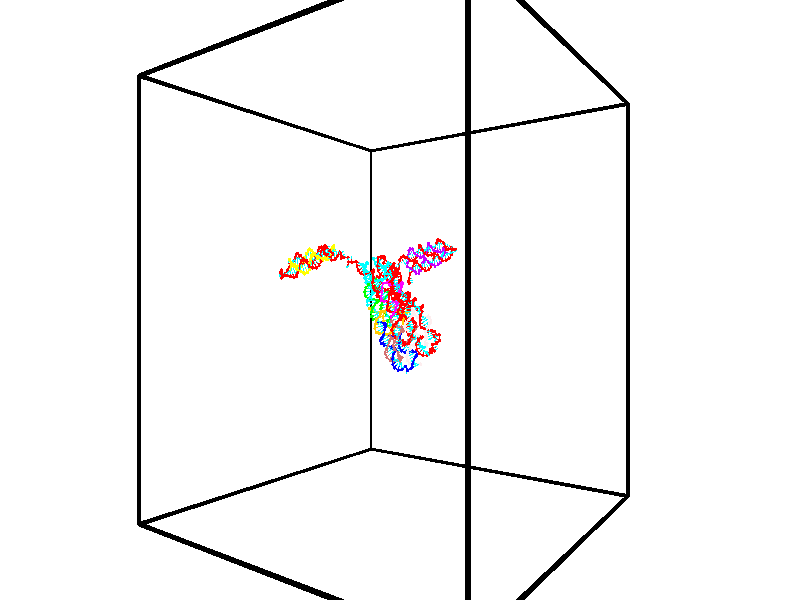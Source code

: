 // switches for output
#declare DRAW_BASES = 1; // possible values are 0, 1; only relevant for DNA ribbons
#declare DRAW_BASES_TYPE = 3; // possible values are 1, 2, 3; only relevant for DNA ribbons
#declare DRAW_FOG = 0; // set to 1 to enable fog

#include "colors.inc"

#include "transforms.inc"
background { rgb <1, 1, 1>}

#default {
   normal{
       ripples 0.25
       frequency 0.20
       turbulence 0.2
       lambda 5
   }
	finish {
		phong 0.1
		phong_size 40.
	}
}

// original window dimensions: 1024x640


// camera settings

camera {
	sky <-0, 1, 0>
	up <-0, 1, 0>
	right 1.6 * <0.581683, 0, 0.813415>
	location <-54.4937, 30, 90.4225>
	look_at <30, 30, 30>
	direction <84.4937, 0, -60.4225>
	angle 67.0682
}


# declare cpy_camera_pos = <-54.4937, 30, 90.4225>;
# if (DRAW_FOG = 1)
fog {
	fog_type 2
	up vnormalize(cpy_camera_pos)
	color rgbt<1,1,1,0.3>
	distance 1e-5
	fog_alt 3e-3
	fog_offset 48
}
# end


// LIGHTS

# declare lum = 6;
global_settings {
	ambient_light rgb lum * <0.05, 0.05, 0.05>
	max_trace_level 15
}# declare cpy_direct_light_amount = 0.25;
light_source
{	1000 * <0.231732, -1, 1.3951>,
	rgb lum * cpy_direct_light_amount
	parallel
}

light_source
{	1000 * <-0.231732, 1, -1.3951>,
	rgb lum * cpy_direct_light_amount
	parallel
}

// strand 0

// nucleotide -1

// particle -1
sphere {
	<43.342693, 32.726257, 22.639669> 0.250000
	pigment { color rgbt <1,0,0,0> }
	no_shadow
}
cylinder {
	<43.292923, 32.782585, 23.032543>,  <43.263062, 32.816383, 23.268269>, 0.100000
	pigment { color rgbt <1,0,0,0> }
	no_shadow
}
cylinder {
	<43.292923, 32.782585, 23.032543>,  <43.342693, 32.726257, 22.639669>, 0.100000
	pigment { color rgbt <1,0,0,0> }
	no_shadow
}

// particle -1
sphere {
	<43.292923, 32.782585, 23.032543> 0.100000
	pigment { color rgbt <1,0,0,0> }
	no_shadow
}
sphere {
	0, 1
	scale<0.080000,0.200000,0.300000>
	matrix <-0.011617, 0.989604, -0.143353,
		-0.992161, -0.029246, -0.121494,
		-0.124423, 0.140818, 0.982186,
		43.255596, 32.824829, 23.327198>
	pigment { color rgbt <0,1,1,0> }
	no_shadow
}
cylinder {
	<42.738583, 33.031338, 22.769121>,  <43.342693, 32.726257, 22.639669>, 0.130000
	pigment { color rgbt <1,0,0,0> }
	no_shadow
}

// nucleotide -1

// particle -1
sphere {
	<42.738583, 33.031338, 22.769121> 0.250000
	pigment { color rgbt <1,0,0,0> }
	no_shadow
}
cylinder {
	<43.013771, 33.113857, 23.047443>,  <43.178883, 33.163368, 23.214436>, 0.100000
	pigment { color rgbt <1,0,0,0> }
	no_shadow
}
cylinder {
	<43.013771, 33.113857, 23.047443>,  <42.738583, 33.031338, 22.769121>, 0.100000
	pigment { color rgbt <1,0,0,0> }
	no_shadow
}

// particle -1
sphere {
	<43.013771, 33.113857, 23.047443> 0.100000
	pigment { color rgbt <1,0,0,0> }
	no_shadow
}
sphere {
	0, 1
	scale<0.080000,0.200000,0.300000>
	matrix <-0.027633, 0.965500, -0.258934,
		-0.725216, 0.158911, 0.669932,
		0.687967, 0.206295, 0.695805,
		43.220161, 33.175747, 23.256186>
	pigment { color rgbt <0,1,1,0> }
	no_shadow
}
cylinder {
	<42.616692, 33.532410, 23.233442>,  <42.738583, 33.031338, 22.769121>, 0.130000
	pigment { color rgbt <1,0,0,0> }
	no_shadow
}

// nucleotide -1

// particle -1
sphere {
	<42.616692, 33.532410, 23.233442> 0.250000
	pigment { color rgbt <1,0,0,0> }
	no_shadow
}
cylinder {
	<43.015030, 33.521214, 23.198784>,  <43.254032, 33.514496, 23.177990>, 0.100000
	pigment { color rgbt <1,0,0,0> }
	no_shadow
}
cylinder {
	<43.015030, 33.521214, 23.198784>,  <42.616692, 33.532410, 23.233442>, 0.100000
	pigment { color rgbt <1,0,0,0> }
	no_shadow
}

// particle -1
sphere {
	<43.015030, 33.521214, 23.198784> 0.100000
	pigment { color rgbt <1,0,0,0> }
	no_shadow
}
sphere {
	0, 1
	scale<0.080000,0.200000,0.300000>
	matrix <0.000932, 0.954670, -0.297666,
		0.091047, 0.296349, 0.950730,
		0.995846, -0.027988, -0.086644,
		43.313786, 33.512817, 23.172791>
	pigment { color rgbt <0,1,1,0> }
	no_shadow
}
cylinder {
	<42.646538, 34.234066, 23.394466>,  <42.616692, 33.532410, 23.233442>, 0.130000
	pigment { color rgbt <1,0,0,0> }
	no_shadow
}

// nucleotide -1

// particle -1
sphere {
	<42.646538, 34.234066, 23.394466> 0.250000
	pigment { color rgbt <1,0,0,0> }
	no_shadow
}
cylinder {
	<42.990906, 34.155083, 23.206924>,  <43.197529, 34.107693, 23.094400>, 0.100000
	pigment { color rgbt <1,0,0,0> }
	no_shadow
}
cylinder {
	<42.990906, 34.155083, 23.206924>,  <42.646538, 34.234066, 23.394466>, 0.100000
	pigment { color rgbt <1,0,0,0> }
	no_shadow
}

// particle -1
sphere {
	<42.990906, 34.155083, 23.206924> 0.100000
	pigment { color rgbt <1,0,0,0> }
	no_shadow
}
sphere {
	0, 1
	scale<0.080000,0.200000,0.300000>
	matrix <-0.080838, 0.856799, -0.509275,
		0.502273, 0.476347, 0.721675,
		0.860922, -0.197457, -0.468854,
		43.249184, 34.095844, 23.066269>
	pigment { color rgbt <0,1,1,0> }
	no_shadow
}
cylinder {
	<42.094795, 34.219776, 23.788939>,  <42.646538, 34.234066, 23.394466>, 0.130000
	pigment { color rgbt <1,0,0,0> }
	no_shadow
}

// nucleotide -1

// particle -1
sphere {
	<42.094795, 34.219776, 23.788939> 0.250000
	pigment { color rgbt <1,0,0,0> }
	no_shadow
}
cylinder {
	<41.848915, 34.516239, 23.896885>,  <41.701385, 34.694118, 23.961653>, 0.100000
	pigment { color rgbt <1,0,0,0> }
	no_shadow
}
cylinder {
	<41.848915, 34.516239, 23.896885>,  <42.094795, 34.219776, 23.788939>, 0.100000
	pigment { color rgbt <1,0,0,0> }
	no_shadow
}

// particle -1
sphere {
	<41.848915, 34.516239, 23.896885> 0.100000
	pigment { color rgbt <1,0,0,0> }
	no_shadow
}
sphere {
	0, 1
	scale<0.080000,0.200000,0.300000>
	matrix <0.544307, 0.150977, 0.825188,
		0.570853, 0.654132, -0.496224,
		-0.614700, 0.741159, 0.269864,
		41.664505, 34.738586, 23.977844>
	pigment { color rgbt <0,1,1,0> }
	no_shadow
}
cylinder {
	<42.502495, 34.795582, 23.989311>,  <42.094795, 34.219776, 23.788939>, 0.130000
	pigment { color rgbt <1,0,0,0> }
	no_shadow
}

// nucleotide -1

// particle -1
sphere {
	<42.502495, 34.795582, 23.989311> 0.250000
	pigment { color rgbt <1,0,0,0> }
	no_shadow
}
cylinder {
	<42.139809, 34.836712, 24.152916>,  <41.922195, 34.861389, 24.251080>, 0.100000
	pigment { color rgbt <1,0,0,0> }
	no_shadow
}
cylinder {
	<42.139809, 34.836712, 24.152916>,  <42.502495, 34.795582, 23.989311>, 0.100000
	pigment { color rgbt <1,0,0,0> }
	no_shadow
}

// particle -1
sphere {
	<42.139809, 34.836712, 24.152916> 0.100000
	pigment { color rgbt <1,0,0,0> }
	no_shadow
}
sphere {
	0, 1
	scale<0.080000,0.200000,0.300000>
	matrix <0.418424, 0.340716, 0.841923,
		-0.052788, 0.934527, -0.351957,
		-0.906717, 0.102823, 0.409014,
		41.867794, 34.867558, 24.275620>
	pigment { color rgbt <0,1,1,0> }
	no_shadow
}
cylinder {
	<42.470589, 35.430443, 24.267372>,  <42.502495, 34.795582, 23.989311>, 0.130000
	pigment { color rgbt <1,0,0,0> }
	no_shadow
}

// nucleotide -1

// particle -1
sphere {
	<42.470589, 35.430443, 24.267372> 0.250000
	pigment { color rgbt <1,0,0,0> }
	no_shadow
}
cylinder {
	<42.167812, 35.286121, 24.485313>,  <41.986149, 35.199528, 24.616077>, 0.100000
	pigment { color rgbt <1,0,0,0> }
	no_shadow
}
cylinder {
	<42.167812, 35.286121, 24.485313>,  <42.470589, 35.430443, 24.267372>, 0.100000
	pigment { color rgbt <1,0,0,0> }
	no_shadow
}

// particle -1
sphere {
	<42.167812, 35.286121, 24.485313> 0.100000
	pigment { color rgbt <1,0,0,0> }
	no_shadow
}
sphere {
	0, 1
	scale<0.080000,0.200000,0.300000>
	matrix <0.406950, 0.392103, 0.825013,
		-0.511308, 0.846211, -0.149967,
		-0.756938, -0.360807, 0.544851,
		41.940731, 35.177879, 24.648769>
	pigment { color rgbt <0,1,1,0> }
	no_shadow
}
cylinder {
	<42.305908, 35.979401, 24.700577>,  <42.470589, 35.430443, 24.267372>, 0.130000
	pigment { color rgbt <1,0,0,0> }
	no_shadow
}

// nucleotide -1

// particle -1
sphere {
	<42.305908, 35.979401, 24.700577> 0.250000
	pigment { color rgbt <1,0,0,0> }
	no_shadow
}
cylinder {
	<42.167629, 35.639824, 24.860474>,  <42.084663, 35.436077, 24.956411>, 0.100000
	pigment { color rgbt <1,0,0,0> }
	no_shadow
}
cylinder {
	<42.167629, 35.639824, 24.860474>,  <42.305908, 35.979401, 24.700577>, 0.100000
	pigment { color rgbt <1,0,0,0> }
	no_shadow
}

// particle -1
sphere {
	<42.167629, 35.639824, 24.860474> 0.100000
	pigment { color rgbt <1,0,0,0> }
	no_shadow
}
sphere {
	0, 1
	scale<0.080000,0.200000,0.300000>
	matrix <0.293901, 0.306612, 0.905324,
		-0.891133, 0.430449, 0.143511,
		-0.345693, -0.848942, 0.399742,
		42.063923, 35.385139, 24.980396>
	pigment { color rgbt <0,1,1,0> }
	no_shadow
}
cylinder {
	<42.044899, 36.228695, 25.350815>,  <42.305908, 35.979401, 24.700577>, 0.130000
	pigment { color rgbt <1,0,0,0> }
	no_shadow
}

// nucleotide -1

// particle -1
sphere {
	<42.044899, 36.228695, 25.350815> 0.250000
	pigment { color rgbt <1,0,0,0> }
	no_shadow
}
cylinder {
	<42.054970, 35.830032, 25.381908>,  <42.061012, 35.590836, 25.400564>, 0.100000
	pigment { color rgbt <1,0,0,0> }
	no_shadow
}
cylinder {
	<42.054970, 35.830032, 25.381908>,  <42.044899, 36.228695, 25.350815>, 0.100000
	pigment { color rgbt <1,0,0,0> }
	no_shadow
}

// particle -1
sphere {
	<42.054970, 35.830032, 25.381908> 0.100000
	pigment { color rgbt <1,0,0,0> }
	no_shadow
}
sphere {
	0, 1
	scale<0.080000,0.200000,0.300000>
	matrix <0.103171, 0.079932, 0.991447,
		-0.994345, -0.016939, 0.104839,
		0.025174, -0.996657, 0.077732,
		42.062523, 35.531036, 25.405228>
	pigment { color rgbt <0,1,1,0> }
	no_shadow
}
cylinder {
	<41.538837, 36.061279, 25.804783>,  <42.044899, 36.228695, 25.350815>, 0.130000
	pigment { color rgbt <1,0,0,0> }
	no_shadow
}

// nucleotide -1

// particle -1
sphere {
	<41.538837, 36.061279, 25.804783> 0.250000
	pigment { color rgbt <1,0,0,0> }
	no_shadow
}
cylinder {
	<41.811588, 35.768818, 25.796238>,  <41.975239, 35.593342, 25.791111>, 0.100000
	pigment { color rgbt <1,0,0,0> }
	no_shadow
}
cylinder {
	<41.811588, 35.768818, 25.796238>,  <41.538837, 36.061279, 25.804783>, 0.100000
	pigment { color rgbt <1,0,0,0> }
	no_shadow
}

// particle -1
sphere {
	<41.811588, 35.768818, 25.796238> 0.100000
	pigment { color rgbt <1,0,0,0> }
	no_shadow
}
sphere {
	0, 1
	scale<0.080000,0.200000,0.300000>
	matrix <0.065946, 0.032364, 0.997298,
		-0.728484, -0.681448, 0.070285,
		0.681882, -0.731151, -0.021362,
		42.016151, 35.549473, 25.789829>
	pigment { color rgbt <0,1,1,0> }
	no_shadow
}
cylinder {
	<41.434402, 35.520077, 26.400862>,  <41.538837, 36.061279, 25.804783>, 0.130000
	pigment { color rgbt <1,0,0,0> }
	no_shadow
}

// nucleotide -1

// particle -1
sphere {
	<41.434402, 35.520077, 26.400862> 0.250000
	pigment { color rgbt <1,0,0,0> }
	no_shadow
}
cylinder {
	<41.811218, 35.463768, 26.279041>,  <42.037308, 35.429981, 26.205950>, 0.100000
	pigment { color rgbt <1,0,0,0> }
	no_shadow
}
cylinder {
	<41.811218, 35.463768, 26.279041>,  <41.434402, 35.520077, 26.400862>, 0.100000
	pigment { color rgbt <1,0,0,0> }
	no_shadow
}

// particle -1
sphere {
	<41.811218, 35.463768, 26.279041> 0.100000
	pigment { color rgbt <1,0,0,0> }
	no_shadow
}
sphere {
	0, 1
	scale<0.080000,0.200000,0.300000>
	matrix <0.305239, -0.017206, 0.952120,
		-0.139277, -0.989892, 0.026762,
		0.942035, -0.140777, -0.304550,
		42.093830, 35.421535, 26.187675>
	pigment { color rgbt <0,1,1,0> }
	no_shadow
}
cylinder {
	<41.723812, 34.991013, 26.890985>,  <41.434402, 35.520077, 26.400862>, 0.130000
	pigment { color rgbt <1,0,0,0> }
	no_shadow
}

// nucleotide -1

// particle -1
sphere {
	<41.723812, 34.991013, 26.890985> 0.250000
	pigment { color rgbt <1,0,0,0> }
	no_shadow
}
cylinder {
	<42.034801, 35.173859, 26.718201>,  <42.221394, 35.283566, 26.614531>, 0.100000
	pigment { color rgbt <1,0,0,0> }
	no_shadow
}
cylinder {
	<42.034801, 35.173859, 26.718201>,  <41.723812, 34.991013, 26.890985>, 0.100000
	pigment { color rgbt <1,0,0,0> }
	no_shadow
}

// particle -1
sphere {
	<42.034801, 35.173859, 26.718201> 0.100000
	pigment { color rgbt <1,0,0,0> }
	no_shadow
}
sphere {
	0, 1
	scale<0.080000,0.200000,0.300000>
	matrix <0.492717, -0.015855, 0.870045,
		0.390859, -0.889268, -0.237553,
		0.777470, 0.457111, -0.431961,
		42.268044, 35.310993, 26.588612>
	pigment { color rgbt <0,1,1,0> }
	no_shadow
}
cylinder {
	<42.390942, 34.665058, 27.114094>,  <41.723812, 34.991013, 26.890985>, 0.130000
	pigment { color rgbt <1,0,0,0> }
	no_shadow
}

// nucleotide -1

// particle -1
sphere {
	<42.390942, 34.665058, 27.114094> 0.250000
	pigment { color rgbt <1,0,0,0> }
	no_shadow
}
cylinder {
	<42.458115, 35.044689, 27.007473>,  <42.498417, 35.272469, 26.943501>, 0.100000
	pigment { color rgbt <1,0,0,0> }
	no_shadow
}
cylinder {
	<42.458115, 35.044689, 27.007473>,  <42.390942, 34.665058, 27.114094>, 0.100000
	pigment { color rgbt <1,0,0,0> }
	no_shadow
}

// particle -1
sphere {
	<42.458115, 35.044689, 27.007473> 0.100000
	pigment { color rgbt <1,0,0,0> }
	no_shadow
}
sphere {
	0, 1
	scale<0.080000,0.200000,0.300000>
	matrix <0.615680, 0.110198, 0.780253,
		0.769894, -0.295141, -0.565822,
		0.167932, 0.949078, -0.266553,
		42.508495, 35.329414, 26.927507>
	pigment { color rgbt <0,1,1,0> }
	no_shadow
}
cylinder {
	<42.994045, 34.893066, 27.562521>,  <42.390942, 34.665058, 27.114094>, 0.130000
	pigment { color rgbt <1,0,0,0> }
	no_shadow
}

// nucleotide -1

// particle -1
sphere {
	<42.994045, 34.893066, 27.562521> 0.250000
	pigment { color rgbt <1,0,0,0> }
	no_shadow
}
cylinder {
	<42.853466, 35.242382, 27.427555>,  <42.769119, 35.451973, 27.346575>, 0.100000
	pigment { color rgbt <1,0,0,0> }
	no_shadow
}
cylinder {
	<42.853466, 35.242382, 27.427555>,  <42.994045, 34.893066, 27.562521>, 0.100000
	pigment { color rgbt <1,0,0,0> }
	no_shadow
}

// particle -1
sphere {
	<42.853466, 35.242382, 27.427555> 0.100000
	pigment { color rgbt <1,0,0,0> }
	no_shadow
}
sphere {
	0, 1
	scale<0.080000,0.200000,0.300000>
	matrix <0.279225, 0.441780, 0.852563,
		0.893597, 0.205420, -0.399109,
		-0.351451, 0.873289, -0.337415,
		42.748032, 35.504368, 27.326330>
	pigment { color rgbt <0,1,1,0> }
	no_shadow
}
cylinder {
	<43.517693, 35.313377, 27.650364>,  <42.994045, 34.893066, 27.562521>, 0.130000
	pigment { color rgbt <1,0,0,0> }
	no_shadow
}

// nucleotide -1

// particle -1
sphere {
	<43.517693, 35.313377, 27.650364> 0.250000
	pigment { color rgbt <1,0,0,0> }
	no_shadow
}
cylinder {
	<43.197758, 35.549492, 27.606865>,  <43.005798, 35.691162, 27.580765>, 0.100000
	pigment { color rgbt <1,0,0,0> }
	no_shadow
}
cylinder {
	<43.197758, 35.549492, 27.606865>,  <43.517693, 35.313377, 27.650364>, 0.100000
	pigment { color rgbt <1,0,0,0> }
	no_shadow
}

// particle -1
sphere {
	<43.197758, 35.549492, 27.606865> 0.100000
	pigment { color rgbt <1,0,0,0> }
	no_shadow
}
sphere {
	0, 1
	scale<0.080000,0.200000,0.300000>
	matrix <0.282205, 0.529739, 0.799836,
		0.529739, 0.609048, -0.590286,
		-0.799836, 0.590286, -0.108747,
		42.957806, 35.726578, 27.574242>
	pigment { color rgbt <0,1,1,0> }
	no_shadow
}
cylinder {
	<43.785934, 35.940281, 27.746449>,  <43.517693, 35.313377, 27.650364>, 0.130000
	pigment { color rgbt <1,0,0,0> }
	no_shadow
}

// nucleotide -1

// particle -1
sphere {
	<43.785934, 35.940281, 27.746449> 0.250000
	pigment { color rgbt <1,0,0,0> }
	no_shadow
}
cylinder {
	<43.395630, 35.981247, 27.823795>,  <43.161446, 36.005829, 27.870203>, 0.100000
	pigment { color rgbt <1,0,0,0> }
	no_shadow
}
cylinder {
	<43.395630, 35.981247, 27.823795>,  <43.785934, 35.940281, 27.746449>, 0.100000
	pigment { color rgbt <1,0,0,0> }
	no_shadow
}

// particle -1
sphere {
	<43.395630, 35.981247, 27.823795> 0.100000
	pigment { color rgbt <1,0,0,0> }
	no_shadow
}
sphere {
	0, 1
	scale<0.080000,0.200000,0.300000>
	matrix <0.217052, 0.341030, 0.914651,
		0.027731, 0.934457, -0.354995,
		-0.975766, 0.102417, 0.193369,
		43.102901, 36.011971, 27.881805>
	pigment { color rgbt <0,1,1,0> }
	no_shadow
}
cylinder {
	<43.744179, 36.573483, 28.017979>,  <43.785934, 35.940281, 27.746449>, 0.130000
	pigment { color rgbt <1,0,0,0> }
	no_shadow
}

// nucleotide -1

// particle -1
sphere {
	<43.744179, 36.573483, 28.017979> 0.250000
	pigment { color rgbt <1,0,0,0> }
	no_shadow
}
cylinder {
	<43.408558, 36.400448, 28.149952>,  <43.207184, 36.296627, 28.229136>, 0.100000
	pigment { color rgbt <1,0,0,0> }
	no_shadow
}
cylinder {
	<43.408558, 36.400448, 28.149952>,  <43.744179, 36.573483, 28.017979>, 0.100000
	pigment { color rgbt <1,0,0,0> }
	no_shadow
}

// particle -1
sphere {
	<43.408558, 36.400448, 28.149952> 0.100000
	pigment { color rgbt <1,0,0,0> }
	no_shadow
}
sphere {
	0, 1
	scale<0.080000,0.200000,0.300000>
	matrix <0.144974, 0.406736, 0.901969,
		-0.524373, 0.804634, -0.278561,
		-0.839056, -0.432584, 0.329933,
		43.156841, 36.270672, 28.248932>
	pigment { color rgbt <0,1,1,0> }
	no_shadow
}
cylinder {
	<43.404526, 37.031399, 28.477287>,  <43.744179, 36.573483, 28.017979>, 0.130000
	pigment { color rgbt <1,0,0,0> }
	no_shadow
}

// nucleotide -1

// particle -1
sphere {
	<43.404526, 37.031399, 28.477287> 0.250000
	pigment { color rgbt <1,0,0,0> }
	no_shadow
}
cylinder {
	<43.197662, 36.720497, 28.620628>,  <43.073544, 36.533955, 28.706633>, 0.100000
	pigment { color rgbt <1,0,0,0> }
	no_shadow
}
cylinder {
	<43.197662, 36.720497, 28.620628>,  <43.404526, 37.031399, 28.477287>, 0.100000
	pigment { color rgbt <1,0,0,0> }
	no_shadow
}

// particle -1
sphere {
	<43.197662, 36.720497, 28.620628> 0.100000
	pigment { color rgbt <1,0,0,0> }
	no_shadow
}
sphere {
	0, 1
	scale<0.080000,0.200000,0.300000>
	matrix <0.049729, 0.390695, 0.919176,
		-0.854443, 0.493182, -0.163400,
		-0.517160, -0.777258, 0.358352,
		43.042515, 36.487320, 28.728134>
	pigment { color rgbt <0,1,1,0> }
	no_shadow
}
cylinder {
	<42.953716, 37.408474, 28.787228>,  <43.404526, 37.031399, 28.477287>, 0.130000
	pigment { color rgbt <1,0,0,0> }
	no_shadow
}

// nucleotide -1

// particle -1
sphere {
	<42.953716, 37.408474, 28.787228> 0.250000
	pigment { color rgbt <1,0,0,0> }
	no_shadow
}
cylinder {
	<42.952396, 37.036633, 28.934647>,  <42.951607, 36.813526, 29.023098>, 0.100000
	pigment { color rgbt <1,0,0,0> }
	no_shadow
}
cylinder {
	<42.952396, 37.036633, 28.934647>,  <42.953716, 37.408474, 28.787228>, 0.100000
	pigment { color rgbt <1,0,0,0> }
	no_shadow
}

// particle -1
sphere {
	<42.952396, 37.036633, 28.934647> 0.100000
	pigment { color rgbt <1,0,0,0> }
	no_shadow
}
sphere {
	0, 1
	scale<0.080000,0.200000,0.300000>
	matrix <-0.113509, 0.366516, 0.923462,
		-0.993532, -0.038789, -0.106726,
		-0.003297, -0.929603, 0.368548,
		42.951408, 36.757751, 29.045212>
	pigment { color rgbt <0,1,1,0> }
	no_shadow
}
cylinder {
	<42.405857, 37.326012, 29.292183>,  <42.953716, 37.408474, 28.787228>, 0.130000
	pigment { color rgbt <1,0,0,0> }
	no_shadow
}

// nucleotide -1

// particle -1
sphere {
	<42.405857, 37.326012, 29.292183> 0.250000
	pigment { color rgbt <1,0,0,0> }
	no_shadow
}
cylinder {
	<42.674965, 37.042740, 29.377846>,  <42.836430, 36.872776, 29.429243>, 0.100000
	pigment { color rgbt <1,0,0,0> }
	no_shadow
}
cylinder {
	<42.674965, 37.042740, 29.377846>,  <42.405857, 37.326012, 29.292183>, 0.100000
	pigment { color rgbt <1,0,0,0> }
	no_shadow
}

// particle -1
sphere {
	<42.674965, 37.042740, 29.377846> 0.100000
	pigment { color rgbt <1,0,0,0> }
	no_shadow
}
sphere {
	0, 1
	scale<0.080000,0.200000,0.300000>
	matrix <0.075254, 0.353457, 0.932419,
		-0.736018, -0.611184, 0.291087,
		0.672766, -0.708183, 0.214156,
		42.876793, 36.830284, 29.442093>
	pigment { color rgbt <0,1,1,0> }
	no_shadow
}
cylinder {
	<42.141026, 37.085106, 29.957420>,  <42.405857, 37.326012, 29.292183>, 0.130000
	pigment { color rgbt <1,0,0,0> }
	no_shadow
}

// nucleotide -1

// particle -1
sphere {
	<42.141026, 37.085106, 29.957420> 0.250000
	pigment { color rgbt <1,0,0,0> }
	no_shadow
}
cylinder {
	<42.520626, 36.963177, 29.925236>,  <42.748386, 36.890018, 29.905924>, 0.100000
	pigment { color rgbt <1,0,0,0> }
	no_shadow
}
cylinder {
	<42.520626, 36.963177, 29.925236>,  <42.141026, 37.085106, 29.957420>, 0.100000
	pigment { color rgbt <1,0,0,0> }
	no_shadow
}

// particle -1
sphere {
	<42.520626, 36.963177, 29.925236> 0.100000
	pigment { color rgbt <1,0,0,0> }
	no_shadow
}
sphere {
	0, 1
	scale<0.080000,0.200000,0.300000>
	matrix <0.073831, -0.033243, 0.996716,
		-0.306495, -0.951829, -0.009042,
		0.949005, -0.304821, -0.080464,
		42.805328, 36.871731, 29.901096>
	pigment { color rgbt <0,1,1,0> }
	no_shadow
}
cylinder {
	<42.185986, 36.590519, 30.463614>,  <42.141026, 37.085106, 29.957420>, 0.130000
	pigment { color rgbt <1,0,0,0> }
	no_shadow
}

// nucleotide -1

// particle -1
sphere {
	<42.185986, 36.590519, 30.463614> 0.250000
	pigment { color rgbt <1,0,0,0> }
	no_shadow
}
cylinder {
	<42.555241, 36.714188, 30.372192>,  <42.776794, 36.788387, 30.317339>, 0.100000
	pigment { color rgbt <1,0,0,0> }
	no_shadow
}
cylinder {
	<42.555241, 36.714188, 30.372192>,  <42.185986, 36.590519, 30.463614>, 0.100000
	pigment { color rgbt <1,0,0,0> }
	no_shadow
}

// particle -1
sphere {
	<42.555241, 36.714188, 30.372192> 0.100000
	pigment { color rgbt <1,0,0,0> }
	no_shadow
}
sphere {
	0, 1
	scale<0.080000,0.200000,0.300000>
	matrix <0.167799, 0.210878, 0.963002,
		0.345931, -0.927331, 0.142790,
		0.923133, 0.309172, -0.228554,
		42.832180, 36.806938, 30.303627>
	pigment { color rgbt <0,1,1,0> }
	no_shadow
}
cylinder {
	<42.625786, 36.157677, 30.787811>,  <42.185986, 36.590519, 30.463614>, 0.130000
	pigment { color rgbt <1,0,0,0> }
	no_shadow
}

// nucleotide -1

// particle -1
sphere {
	<42.625786, 36.157677, 30.787811> 0.250000
	pigment { color rgbt <1,0,0,0> }
	no_shadow
}
cylinder {
	<42.788334, 36.519508, 30.736275>,  <42.885860, 36.736607, 30.705353>, 0.100000
	pigment { color rgbt <1,0,0,0> }
	no_shadow
}
cylinder {
	<42.788334, 36.519508, 30.736275>,  <42.625786, 36.157677, 30.787811>, 0.100000
	pigment { color rgbt <1,0,0,0> }
	no_shadow
}

// particle -1
sphere {
	<42.788334, 36.519508, 30.736275> 0.100000
	pigment { color rgbt <1,0,0,0> }
	no_shadow
}
sphere {
	0, 1
	scale<0.080000,0.200000,0.300000>
	matrix <0.224857, 0.037669, 0.973664,
		0.885611, -0.424634, -0.188094,
		0.406365, 0.904581, -0.128842,
		42.910244, 36.790882, 30.697622>
	pigment { color rgbt <0,1,1,0> }
	no_shadow
}
cylinder {
	<43.157661, 36.233181, 31.312147>,  <42.625786, 36.157677, 30.787811>, 0.130000
	pigment { color rgbt <1,0,0,0> }
	no_shadow
}

// nucleotide -1

// particle -1
sphere {
	<43.157661, 36.233181, 31.312147> 0.250000
	pigment { color rgbt <1,0,0,0> }
	no_shadow
}
cylinder {
	<43.150955, 36.614361, 31.191086>,  <43.146931, 36.843071, 31.118450>, 0.100000
	pigment { color rgbt <1,0,0,0> }
	no_shadow
}
cylinder {
	<43.150955, 36.614361, 31.191086>,  <43.157661, 36.233181, 31.312147>, 0.100000
	pigment { color rgbt <1,0,0,0> }
	no_shadow
}

// particle -1
sphere {
	<43.150955, 36.614361, 31.191086> 0.100000
	pigment { color rgbt <1,0,0,0> }
	no_shadow
}
sphere {
	0, 1
	scale<0.080000,0.200000,0.300000>
	matrix <0.354115, 0.288733, 0.889515,
		0.935052, -0.092261, -0.342295,
		-0.016764, 0.952954, -0.302652,
		43.145927, 36.900246, 31.100290>
	pigment { color rgbt <0,1,1,0> }
	no_shadow
}
cylinder {
	<43.723072, 36.582569, 31.621977>,  <43.157661, 36.233181, 31.312147>, 0.130000
	pigment { color rgbt <1,0,0,0> }
	no_shadow
}

// nucleotide -1

// particle -1
sphere {
	<43.723072, 36.582569, 31.621977> 0.250000
	pigment { color rgbt <1,0,0,0> }
	no_shadow
}
cylinder {
	<43.465286, 36.872696, 31.525166>,  <43.310616, 37.046772, 31.467079>, 0.100000
	pigment { color rgbt <1,0,0,0> }
	no_shadow
}
cylinder {
	<43.465286, 36.872696, 31.525166>,  <43.723072, 36.582569, 31.621977>, 0.100000
	pigment { color rgbt <1,0,0,0> }
	no_shadow
}

// particle -1
sphere {
	<43.465286, 36.872696, 31.525166> 0.100000
	pigment { color rgbt <1,0,0,0> }
	no_shadow
}
sphere {
	0, 1
	scale<0.080000,0.200000,0.300000>
	matrix <0.052631, 0.357859, 0.932292,
		0.762820, 0.588091, -0.268801,
		-0.644465, 0.725318, -0.242030,
		43.271946, 37.090290, 31.452557>
	pigment { color rgbt <0,1,1,0> }
	no_shadow
}
cylinder {
	<44.060345, 37.125240, 31.976976>,  <43.723072, 36.582569, 31.621977>, 0.130000
	pigment { color rgbt <1,0,0,0> }
	no_shadow
}

// nucleotide -1

// particle -1
sphere {
	<44.060345, 37.125240, 31.976976> 0.250000
	pigment { color rgbt <1,0,0,0> }
	no_shadow
}
cylinder {
	<43.677803, 37.208202, 31.894638>,  <43.448277, 37.257980, 31.845236>, 0.100000
	pigment { color rgbt <1,0,0,0> }
	no_shadow
}
cylinder {
	<43.677803, 37.208202, 31.894638>,  <44.060345, 37.125240, 31.976976>, 0.100000
	pigment { color rgbt <1,0,0,0> }
	no_shadow
}

// particle -1
sphere {
	<43.677803, 37.208202, 31.894638> 0.100000
	pigment { color rgbt <1,0,0,0> }
	no_shadow
}
sphere {
	0, 1
	scale<0.080000,0.200000,0.300000>
	matrix <-0.111550, 0.391966, 0.913192,
		0.270081, 0.896297, -0.351723,
		-0.956354, 0.207401, -0.205844,
		43.390896, 37.270424, 31.832884>
	pigment { color rgbt <0,1,1,0> }
	no_shadow
}
cylinder {
	<43.922707, 37.810555, 32.106709>,  <44.060345, 37.125240, 31.976976>, 0.130000
	pigment { color rgbt <1,0,0,0> }
	no_shadow
}

// nucleotide -1

// particle -1
sphere {
	<43.922707, 37.810555, 32.106709> 0.250000
	pigment { color rgbt <1,0,0,0> }
	no_shadow
}
cylinder {
	<43.595734, 37.590298, 32.174347>,  <43.399548, 37.458145, 32.214931>, 0.100000
	pigment { color rgbt <1,0,0,0> }
	no_shadow
}
cylinder {
	<43.595734, 37.590298, 32.174347>,  <43.922707, 37.810555, 32.106709>, 0.100000
	pigment { color rgbt <1,0,0,0> }
	no_shadow
}

// particle -1
sphere {
	<43.595734, 37.590298, 32.174347> 0.100000
	pigment { color rgbt <1,0,0,0> }
	no_shadow
}
sphere {
	0, 1
	scale<0.080000,0.200000,0.300000>
	matrix <-0.067657, 0.383309, 0.921139,
		-0.572031, 0.741532, -0.350586,
		-0.817437, -0.550640, 0.169095,
		43.350502, 37.425106, 32.225075>
	pigment { color rgbt <0,1,1,0> }
	no_shadow
}
cylinder {
	<43.193455, 38.155872, 32.326534>,  <43.922707, 37.810555, 32.106709>, 0.130000
	pigment { color rgbt <1,0,0,0> }
	no_shadow
}

// nucleotide -1

// particle -1
sphere {
	<43.193455, 38.155872, 32.326534> 0.250000
	pigment { color rgbt <1,0,0,0> }
	no_shadow
}
cylinder {
	<43.296982, 37.804005, 32.486130>,  <43.359100, 37.592884, 32.581886>, 0.100000
	pigment { color rgbt <1,0,0,0> }
	no_shadow
}
cylinder {
	<43.296982, 37.804005, 32.486130>,  <43.193455, 38.155872, 32.326534>, 0.100000
	pigment { color rgbt <1,0,0,0> }
	no_shadow
}

// particle -1
sphere {
	<43.296982, 37.804005, 32.486130> 0.100000
	pigment { color rgbt <1,0,0,0> }
	no_shadow
}
sphere {
	0, 1
	scale<0.080000,0.200000,0.300000>
	matrix <-0.062139, 0.397040, 0.915695,
		-0.963924, -0.261794, 0.048101,
		0.258822, -0.879672, 0.398984,
		43.374630, 37.540104, 32.605824>
	pigment { color rgbt <0,1,1,0> }
	no_shadow
}
cylinder {
	<42.784912, 37.946117, 32.856812>,  <43.193455, 38.155872, 32.326534>, 0.130000
	pigment { color rgbt <1,0,0,0> }
	no_shadow
}

// nucleotide -1

// particle -1
sphere {
	<42.784912, 37.946117, 32.856812> 0.250000
	pigment { color rgbt <1,0,0,0> }
	no_shadow
}
cylinder {
	<43.141190, 37.781662, 32.934406>,  <43.354958, 37.682991, 32.980965>, 0.100000
	pigment { color rgbt <1,0,0,0> }
	no_shadow
}
cylinder {
	<43.141190, 37.781662, 32.934406>,  <42.784912, 37.946117, 32.856812>, 0.100000
	pigment { color rgbt <1,0,0,0> }
	no_shadow
}

// particle -1
sphere {
	<43.141190, 37.781662, 32.934406> 0.100000
	pigment { color rgbt <1,0,0,0> }
	no_shadow
}
sphere {
	0, 1
	scale<0.080000,0.200000,0.300000>
	matrix <0.028186, 0.475839, 0.879081,
		-0.453728, -0.777525, 0.435415,
		0.890695, -0.411136, 0.193986,
		43.408398, 37.658321, 32.992603>
	pigment { color rgbt <0,1,1,0> }
	no_shadow
}
cylinder {
	<42.685505, 37.859550, 33.562923>,  <42.784912, 37.946117, 32.856812>, 0.130000
	pigment { color rgbt <1,0,0,0> }
	no_shadow
}

// nucleotide -1

// particle -1
sphere {
	<42.685505, 37.859550, 33.562923> 0.250000
	pigment { color rgbt <1,0,0,0> }
	no_shadow
}
cylinder {
	<43.076012, 37.823723, 33.484058>,  <43.310318, 37.802227, 33.436737>, 0.100000
	pigment { color rgbt <1,0,0,0> }
	no_shadow
}
cylinder {
	<43.076012, 37.823723, 33.484058>,  <42.685505, 37.859550, 33.562923>, 0.100000
	pigment { color rgbt <1,0,0,0> }
	no_shadow
}

// particle -1
sphere {
	<43.076012, 37.823723, 33.484058> 0.100000
	pigment { color rgbt <1,0,0,0> }
	no_shadow
}
sphere {
	0, 1
	scale<0.080000,0.200000,0.300000>
	matrix <0.209724, 0.164151, 0.963883,
		-0.053965, -0.982361, 0.179039,
		0.976270, -0.089565, -0.197166,
		43.368893, 37.796852, 33.424908>
	pigment { color rgbt <0,1,1,0> }
	no_shadow
}
cylinder {
	<42.043854, 37.863976, 33.136955>,  <42.685505, 37.859550, 33.562923>, 0.130000
	pigment { color rgbt <1,0,0,0> }
	no_shadow
}

// nucleotide -1

// particle -1
sphere {
	<42.043854, 37.863976, 33.136955> 0.250000
	pigment { color rgbt <1,0,0,0> }
	no_shadow
}
cylinder {
	<41.741791, 38.014309, 33.351799>,  <41.560555, 38.104507, 33.480705>, 0.100000
	pigment { color rgbt <1,0,0,0> }
	no_shadow
}
cylinder {
	<41.741791, 38.014309, 33.351799>,  <42.043854, 37.863976, 33.136955>, 0.100000
	pigment { color rgbt <1,0,0,0> }
	no_shadow
}

// particle -1
sphere {
	<41.741791, 38.014309, 33.351799> 0.100000
	pigment { color rgbt <1,0,0,0> }
	no_shadow
}
sphere {
	0, 1
	scale<0.080000,0.200000,0.300000>
	matrix <-0.179527, 0.669450, -0.720838,
		-0.630482, -0.640772, -0.438069,
		-0.755158, 0.375830, 0.537111,
		41.515244, 38.127056, 33.512932>
	pigment { color rgbt <0,1,1,0> }
	no_shadow
}
cylinder {
	<41.550236, 37.811672, 32.650372>,  <42.043854, 37.863976, 33.136955>, 0.130000
	pigment { color rgbt <1,0,0,0> }
	no_shadow
}

// nucleotide -1

// particle -1
sphere {
	<41.550236, 37.811672, 32.650372> 0.250000
	pigment { color rgbt <1,0,0,0> }
	no_shadow
}
cylinder {
	<41.433094, 38.086979, 32.915859>,  <41.362808, 38.252163, 33.075150>, 0.100000
	pigment { color rgbt <1,0,0,0> }
	no_shadow
}
cylinder {
	<41.433094, 38.086979, 32.915859>,  <41.550236, 37.811672, 32.650372>, 0.100000
	pigment { color rgbt <1,0,0,0> }
	no_shadow
}

// particle -1
sphere {
	<41.433094, 38.086979, 32.915859> 0.100000
	pigment { color rgbt <1,0,0,0> }
	no_shadow
}
sphere {
	0, 1
	scale<0.080000,0.200000,0.300000>
	matrix <-0.677556, 0.340399, -0.651956,
		-0.674649, -0.640636, 0.366652,
		-0.292859, 0.688269, 0.663717,
		41.345238, 38.293461, 33.114975>
	pigment { color rgbt <0,1,1,0> }
	no_shadow
}
cylinder {
	<40.763428, 37.722977, 32.714859>,  <41.550236, 37.811672, 32.650372>, 0.130000
	pigment { color rgbt <1,0,0,0> }
	no_shadow
}

// nucleotide -1

// particle -1
sphere {
	<40.763428, 37.722977, 32.714859> 0.250000
	pigment { color rgbt <1,0,0,0> }
	no_shadow
}
cylinder {
	<40.928188, 38.083530, 32.768284>,  <41.027046, 38.299862, 32.800339>, 0.100000
	pigment { color rgbt <1,0,0,0> }
	no_shadow
}
cylinder {
	<40.928188, 38.083530, 32.768284>,  <40.763428, 37.722977, 32.714859>, 0.100000
	pigment { color rgbt <1,0,0,0> }
	no_shadow
}

// particle -1
sphere {
	<40.928188, 38.083530, 32.768284> 0.100000
	pigment { color rgbt <1,0,0,0> }
	no_shadow
}
sphere {
	0, 1
	scale<0.080000,0.200000,0.300000>
	matrix <-0.507810, 0.348770, -0.787711,
		-0.756614, 0.256636, 0.601393,
		0.411903, 0.901386, 0.133562,
		41.051758, 38.353947, 32.808353>
	pigment { color rgbt <0,1,1,0> }
	no_shadow
}
cylinder {
	<40.192116, 38.168575, 32.809807>,  <40.763428, 37.722977, 32.714859>, 0.130000
	pigment { color rgbt <1,0,0,0> }
	no_shadow
}

// nucleotide -1

// particle -1
sphere {
	<40.192116, 38.168575, 32.809807> 0.250000
	pigment { color rgbt <1,0,0,0> }
	no_shadow
}
cylinder {
	<40.511654, 38.353497, 32.655861>,  <40.703377, 38.464451, 32.563492>, 0.100000
	pigment { color rgbt <1,0,0,0> }
	no_shadow
}
cylinder {
	<40.511654, 38.353497, 32.655861>,  <40.192116, 38.168575, 32.809807>, 0.100000
	pigment { color rgbt <1,0,0,0> }
	no_shadow
}

// particle -1
sphere {
	<40.511654, 38.353497, 32.655861> 0.100000
	pigment { color rgbt <1,0,0,0> }
	no_shadow
}
sphere {
	0, 1
	scale<0.080000,0.200000,0.300000>
	matrix <-0.551925, 0.308873, -0.774581,
		-0.239221, 0.831185, 0.501901,
		0.798844, 0.462308, -0.384863,
		40.751308, 38.492188, 32.540401>
	pigment { color rgbt <0,1,1,0> }
	no_shadow
}
cylinder {
	<40.026306, 38.769932, 32.599815>,  <40.192116, 38.168575, 32.809807>, 0.130000
	pigment { color rgbt <1,0,0,0> }
	no_shadow
}

// nucleotide -1

// particle -1
sphere {
	<40.026306, 38.769932, 32.599815> 0.250000
	pigment { color rgbt <1,0,0,0> }
	no_shadow
}
cylinder {
	<40.343460, 38.668743, 32.378063>,  <40.533752, 38.608028, 32.245010>, 0.100000
	pigment { color rgbt <1,0,0,0> }
	no_shadow
}
cylinder {
	<40.343460, 38.668743, 32.378063>,  <40.026306, 38.769932, 32.599815>, 0.100000
	pigment { color rgbt <1,0,0,0> }
	no_shadow
}

// particle -1
sphere {
	<40.343460, 38.668743, 32.378063> 0.100000
	pigment { color rgbt <1,0,0,0> }
	no_shadow
}
sphere {
	0, 1
	scale<0.080000,0.200000,0.300000>
	matrix <-0.494983, 0.263265, -0.828060,
		0.355427, 0.930965, 0.083521,
		0.792883, -0.252973, -0.554383,
		40.581326, 38.592850, 32.211750>
	pigment { color rgbt <0,1,1,0> }
	no_shadow
}
cylinder {
	<39.921032, 39.104877, 31.926926>,  <40.026306, 38.769932, 32.599815>, 0.130000
	pigment { color rgbt <1,0,0,0> }
	no_shadow
}

// nucleotide -1

// particle -1
sphere {
	<39.921032, 39.104877, 31.926926> 0.250000
	pigment { color rgbt <1,0,0,0> }
	no_shadow
}
cylinder {
	<40.235428, 38.866261, 31.861988>,  <40.424065, 38.723091, 31.823027>, 0.100000
	pigment { color rgbt <1,0,0,0> }
	no_shadow
}
cylinder {
	<40.235428, 38.866261, 31.861988>,  <39.921032, 39.104877, 31.926926>, 0.100000
	pigment { color rgbt <1,0,0,0> }
	no_shadow
}

// particle -1
sphere {
	<40.235428, 38.866261, 31.861988> 0.100000
	pigment { color rgbt <1,0,0,0> }
	no_shadow
}
sphere {
	0, 1
	scale<0.080000,0.200000,0.300000>
	matrix <-0.113609, 0.118751, -0.986403,
		0.607706, 0.793750, 0.025565,
		0.785994, -0.596539, -0.162343,
		40.471226, 38.687298, 31.813286>
	pigment { color rgbt <0,1,1,0> }
	no_shadow
}
cylinder {
	<40.187908, 39.291515, 31.324066>,  <39.921032, 39.104877, 31.926926>, 0.130000
	pigment { color rgbt <1,0,0,0> }
	no_shadow
}

// nucleotide -1

// particle -1
sphere {
	<40.187908, 39.291515, 31.324066> 0.250000
	pigment { color rgbt <1,0,0,0> }
	no_shadow
}
cylinder {
	<40.345425, 38.926403, 31.367439>,  <40.439934, 38.707336, 31.393463>, 0.100000
	pigment { color rgbt <1,0,0,0> }
	no_shadow
}
cylinder {
	<40.345425, 38.926403, 31.367439>,  <40.187908, 39.291515, 31.324066>, 0.100000
	pigment { color rgbt <1,0,0,0> }
	no_shadow
}

// particle -1
sphere {
	<40.345425, 38.926403, 31.367439> 0.100000
	pigment { color rgbt <1,0,0,0> }
	no_shadow
}
sphere {
	0, 1
	scale<0.080000,0.200000,0.300000>
	matrix <-0.054742, -0.141042, -0.988489,
		0.917570, 0.383319, -0.105508,
		0.393788, -0.912783, 0.108432,
		40.463562, 38.652569, 31.399969>
	pigment { color rgbt <0,1,1,0> }
	no_shadow
}
cylinder {
	<40.666080, 39.238129, 30.795692>,  <40.187908, 39.291515, 31.324066>, 0.130000
	pigment { color rgbt <1,0,0,0> }
	no_shadow
}

// nucleotide -1

// particle -1
sphere {
	<40.666080, 39.238129, 30.795692> 0.250000
	pigment { color rgbt <1,0,0,0> }
	no_shadow
}
cylinder {
	<40.597225, 38.851418, 30.871288>,  <40.555912, 38.619392, 30.916645>, 0.100000
	pigment { color rgbt <1,0,0,0> }
	no_shadow
}
cylinder {
	<40.597225, 38.851418, 30.871288>,  <40.666080, 39.238129, 30.795692>, 0.100000
	pigment { color rgbt <1,0,0,0> }
	no_shadow
}

// particle -1
sphere {
	<40.597225, 38.851418, 30.871288> 0.100000
	pigment { color rgbt <1,0,0,0> }
	no_shadow
}
sphere {
	0, 1
	scale<0.080000,0.200000,0.300000>
	matrix <-0.104503, -0.172847, -0.979389,
		0.979514, -0.188340, -0.071277,
		-0.172138, -0.966774, 0.188988,
		40.545586, 38.561386, 30.927984>
	pigment { color rgbt <0,1,1,0> }
	no_shadow
}
cylinder {
	<41.077888, 38.872681, 30.387609>,  <40.666080, 39.238129, 30.795692>, 0.130000
	pigment { color rgbt <1,0,0,0> }
	no_shadow
}

// nucleotide -1

// particle -1
sphere {
	<41.077888, 38.872681, 30.387609> 0.250000
	pigment { color rgbt <1,0,0,0> }
	no_shadow
}
cylinder {
	<40.783615, 38.616146, 30.474739>,  <40.607052, 38.462223, 30.527018>, 0.100000
	pigment { color rgbt <1,0,0,0> }
	no_shadow
}
cylinder {
	<40.783615, 38.616146, 30.474739>,  <41.077888, 38.872681, 30.387609>, 0.100000
	pigment { color rgbt <1,0,0,0> }
	no_shadow
}

// particle -1
sphere {
	<40.783615, 38.616146, 30.474739> 0.100000
	pigment { color rgbt <1,0,0,0> }
	no_shadow
}
sphere {
	0, 1
	scale<0.080000,0.200000,0.300000>
	matrix <-0.039198, -0.280744, -0.958982,
		0.676187, -0.714049, 0.181401,
		-0.735687, -0.641341, 0.217824,
		40.562908, 38.423744, 30.540087>
	pigment { color rgbt <0,1,1,0> }
	no_shadow
}
cylinder {
	<41.306549, 38.250408, 29.990196>,  <41.077888, 38.872681, 30.387609>, 0.130000
	pigment { color rgbt <1,0,0,0> }
	no_shadow
}

// nucleotide -1

// particle -1
sphere {
	<41.306549, 38.250408, 29.990196> 0.250000
	pigment { color rgbt <1,0,0,0> }
	no_shadow
}
cylinder {
	<40.919117, 38.194614, 30.072563>,  <40.686657, 38.161140, 30.121983>, 0.100000
	pigment { color rgbt <1,0,0,0> }
	no_shadow
}
cylinder {
	<40.919117, 38.194614, 30.072563>,  <41.306549, 38.250408, 29.990196>, 0.100000
	pigment { color rgbt <1,0,0,0> }
	no_shadow
}

// particle -1
sphere {
	<40.919117, 38.194614, 30.072563> 0.100000
	pigment { color rgbt <1,0,0,0> }
	no_shadow
}
sphere {
	0, 1
	scale<0.080000,0.200000,0.300000>
	matrix <-0.125099, -0.442358, -0.888071,
		0.214959, -0.885925, 0.411010,
		-0.968578, -0.139481, 0.205917,
		40.628544, 38.152771, 30.134338>
	pigment { color rgbt <0,1,1,0> }
	no_shadow
}
cylinder {
	<41.118408, 37.490410, 29.960981>,  <41.306549, 38.250408, 29.990196>, 0.130000
	pigment { color rgbt <1,0,0,0> }
	no_shadow
}

// nucleotide -1

// particle -1
sphere {
	<41.118408, 37.490410, 29.960981> 0.250000
	pigment { color rgbt <1,0,0,0> }
	no_shadow
}
cylinder {
	<40.793907, 37.718346, 29.908600>,  <40.599205, 37.855106, 29.877171>, 0.100000
	pigment { color rgbt <1,0,0,0> }
	no_shadow
}
cylinder {
	<40.793907, 37.718346, 29.908600>,  <41.118408, 37.490410, 29.960981>, 0.100000
	pigment { color rgbt <1,0,0,0> }
	no_shadow
}

// particle -1
sphere {
	<40.793907, 37.718346, 29.908600> 0.100000
	pigment { color rgbt <1,0,0,0> }
	no_shadow
}
sphere {
	0, 1
	scale<0.080000,0.200000,0.300000>
	matrix <-0.114341, -0.374259, -0.920248,
		-0.573408, -0.731579, 0.368775,
		-0.811252, 0.569843, -0.130954,
		40.550533, 37.889297, 29.869314>
	pigment { color rgbt <0,1,1,0> }
	no_shadow
}
cylinder {
	<40.726082, 37.004456, 29.594847>,  <41.118408, 37.490410, 29.960981>, 0.130000
	pigment { color rgbt <1,0,0,0> }
	no_shadow
}

// nucleotide -1

// particle -1
sphere {
	<40.726082, 37.004456, 29.594847> 0.250000
	pigment { color rgbt <1,0,0,0> }
	no_shadow
}
cylinder {
	<40.593075, 37.378262, 29.544067>,  <40.513271, 37.602547, 29.513599>, 0.100000
	pigment { color rgbt <1,0,0,0> }
	no_shadow
}
cylinder {
	<40.593075, 37.378262, 29.544067>,  <40.726082, 37.004456, 29.594847>, 0.100000
	pigment { color rgbt <1,0,0,0> }
	no_shadow
}

// particle -1
sphere {
	<40.593075, 37.378262, 29.544067> 0.100000
	pigment { color rgbt <1,0,0,0> }
	no_shadow
}
sphere {
	0, 1
	scale<0.080000,0.200000,0.300000>
	matrix <-0.168237, -0.191225, -0.967021,
		-0.927971, -0.300190, 0.220805,
		-0.332513, 0.934515, -0.126948,
		40.493320, 37.658615, 29.505983>
	pigment { color rgbt <0,1,1,0> }
	no_shadow
}
cylinder {
	<40.290325, 36.925365, 28.980747>,  <40.726082, 37.004456, 29.594847>, 0.130000
	pigment { color rgbt <1,0,0,0> }
	no_shadow
}

// nucleotide -1

// particle -1
sphere {
	<40.290325, 36.925365, 28.980747> 0.250000
	pigment { color rgbt <1,0,0,0> }
	no_shadow
}
cylinder {
	<40.353745, 37.319012, 29.012707>,  <40.391796, 37.555199, 29.031883>, 0.100000
	pigment { color rgbt <1,0,0,0> }
	no_shadow
}
cylinder {
	<40.353745, 37.319012, 29.012707>,  <40.290325, 36.925365, 28.980747>, 0.100000
	pigment { color rgbt <1,0,0,0> }
	no_shadow
}

// particle -1
sphere {
	<40.353745, 37.319012, 29.012707> 0.100000
	pigment { color rgbt <1,0,0,0> }
	no_shadow
}
sphere {
	0, 1
	scale<0.080000,0.200000,0.300000>
	matrix <-0.160696, 0.105563, -0.981343,
		-0.974186, 0.142750, 0.174879,
		0.158548, 0.984113, 0.079899,
		40.401310, 37.614246, 29.036676>
	pigment { color rgbt <0,1,1,0> }
	no_shadow
}
cylinder {
	<39.689980, 37.260178, 28.667477>,  <40.290325, 36.925365, 28.980747>, 0.130000
	pigment { color rgbt <1,0,0,0> }
	no_shadow
}

// nucleotide -1

// particle -1
sphere {
	<39.689980, 37.260178, 28.667477> 0.250000
	pigment { color rgbt <1,0,0,0> }
	no_shadow
}
cylinder {
	<39.981262, 37.534317, 28.668606>,  <40.156033, 37.698803, 28.669283>, 0.100000
	pigment { color rgbt <1,0,0,0> }
	no_shadow
}
cylinder {
	<39.981262, 37.534317, 28.668606>,  <39.689980, 37.260178, 28.667477>, 0.100000
	pigment { color rgbt <1,0,0,0> }
	no_shadow
}

// particle -1
sphere {
	<39.981262, 37.534317, 28.668606> 0.100000
	pigment { color rgbt <1,0,0,0> }
	no_shadow
}
sphere {
	0, 1
	scale<0.080000,0.200000,0.300000>
	matrix <0.006739, -0.003038, -0.999973,
		-0.685326, 0.728204, -0.006831,
		0.728205, 0.685353, 0.002825,
		40.199722, 37.739922, 28.669453>
	pigment { color rgbt <0,1,1,0> }
	no_shadow
}
cylinder {
	<39.448936, 37.813709, 28.194920>,  <39.689980, 37.260178, 28.667477>, 0.130000
	pigment { color rgbt <1,0,0,0> }
	no_shadow
}

// nucleotide -1

// particle -1
sphere {
	<39.448936, 37.813709, 28.194920> 0.250000
	pigment { color rgbt <1,0,0,0> }
	no_shadow
}
cylinder {
	<39.845604, 37.809341, 28.246265>,  <40.083603, 37.806721, 28.277073>, 0.100000
	pigment { color rgbt <1,0,0,0> }
	no_shadow
}
cylinder {
	<39.845604, 37.809341, 28.246265>,  <39.448936, 37.813709, 28.194920>, 0.100000
	pigment { color rgbt <1,0,0,0> }
	no_shadow
}

// particle -1
sphere {
	<39.845604, 37.809341, 28.246265> 0.100000
	pigment { color rgbt <1,0,0,0> }
	no_shadow
}
sphere {
	0, 1
	scale<0.080000,0.200000,0.300000>
	matrix <0.128693, 0.037978, -0.990957,
		0.005947, 0.999219, 0.039066,
		0.991667, -0.010921, 0.128366,
		40.143105, 37.806065, 28.284775>
	pigment { color rgbt <0,1,1,0> }
	no_shadow
}
cylinder {
	<39.746662, 38.425972, 27.837019>,  <39.448936, 37.813709, 28.194920>, 0.130000
	pigment { color rgbt <1,0,0,0> }
	no_shadow
}

// nucleotide -1

// particle -1
sphere {
	<39.746662, 38.425972, 27.837019> 0.250000
	pigment { color rgbt <1,0,0,0> }
	no_shadow
}
cylinder {
	<40.066124, 38.186199, 27.858322>,  <40.257801, 38.042336, 27.871103>, 0.100000
	pigment { color rgbt <1,0,0,0> }
	no_shadow
}
cylinder {
	<40.066124, 38.186199, 27.858322>,  <39.746662, 38.425972, 27.837019>, 0.100000
	pigment { color rgbt <1,0,0,0> }
	no_shadow
}

// particle -1
sphere {
	<40.066124, 38.186199, 27.858322> 0.100000
	pigment { color rgbt <1,0,0,0> }
	no_shadow
}
sphere {
	0, 1
	scale<0.080000,0.200000,0.300000>
	matrix <0.089269, 0.030487, -0.995541,
		0.595135, 0.799845, 0.077859,
		0.798652, -0.599432, 0.053257,
		40.305721, 38.006371, 27.874300>
	pigment { color rgbt <0,1,1,0> }
	no_shadow
}
cylinder {
	<40.091656, 38.586128, 27.191259>,  <39.746662, 38.425972, 27.837019>, 0.130000
	pigment { color rgbt <1,0,0,0> }
	no_shadow
}

// nucleotide -1

// particle -1
sphere {
	<40.091656, 38.586128, 27.191259> 0.250000
	pigment { color rgbt <1,0,0,0> }
	no_shadow
}
cylinder {
	<40.290318, 38.258236, 27.305367>,  <40.409515, 38.061501, 27.373831>, 0.100000
	pigment { color rgbt <1,0,0,0> }
	no_shadow
}
cylinder {
	<40.290318, 38.258236, 27.305367>,  <40.091656, 38.586128, 27.191259>, 0.100000
	pigment { color rgbt <1,0,0,0> }
	no_shadow
}

// particle -1
sphere {
	<40.290318, 38.258236, 27.305367> 0.100000
	pigment { color rgbt <1,0,0,0> }
	no_shadow
}
sphere {
	0, 1
	scale<0.080000,0.200000,0.300000>
	matrix <0.190242, -0.217863, -0.957258,
		0.846842, 0.529698, 0.047744,
		0.496656, -0.819729, 0.285266,
		40.439316, 38.012318, 27.390947>
	pigment { color rgbt <0,1,1,0> }
	no_shadow
}
cylinder {
	<40.816982, 38.609341, 26.950624>,  <40.091656, 38.586128, 27.191259>, 0.130000
	pigment { color rgbt <1,0,0,0> }
	no_shadow
}

// nucleotide -1

// particle -1
sphere {
	<40.816982, 38.609341, 26.950624> 0.250000
	pigment { color rgbt <1,0,0,0> }
	no_shadow
}
cylinder {
	<40.726223, 38.227798, 27.029282>,  <40.671768, 37.998871, 27.076475>, 0.100000
	pigment { color rgbt <1,0,0,0> }
	no_shadow
}
cylinder {
	<40.726223, 38.227798, 27.029282>,  <40.816982, 38.609341, 26.950624>, 0.100000
	pigment { color rgbt <1,0,0,0> }
	no_shadow
}

// particle -1
sphere {
	<40.726223, 38.227798, 27.029282> 0.100000
	pigment { color rgbt <1,0,0,0> }
	no_shadow
}
sphere {
	0, 1
	scale<0.080000,0.200000,0.300000>
	matrix <0.231242, -0.248898, -0.940519,
		0.946068, -0.167931, 0.277047,
		-0.226899, -0.953860, 0.196641,
		40.658154, 37.941639, 27.088274>
	pigment { color rgbt <0,1,1,0> }
	no_shadow
}
cylinder {
	<41.227009, 38.253792, 26.438013>,  <40.816982, 38.609341, 26.950624>, 0.130000
	pigment { color rgbt <1,0,0,0> }
	no_shadow
}

// nucleotide -1

// particle -1
sphere {
	<41.227009, 38.253792, 26.438013> 0.250000
	pigment { color rgbt <1,0,0,0> }
	no_shadow
}
cylinder {
	<40.946415, 37.990574, 26.547482>,  <40.778057, 37.832642, 26.613163>, 0.100000
	pigment { color rgbt <1,0,0,0> }
	no_shadow
}
cylinder {
	<40.946415, 37.990574, 26.547482>,  <41.227009, 38.253792, 26.438013>, 0.100000
	pigment { color rgbt <1,0,0,0> }
	no_shadow
}

// particle -1
sphere {
	<40.946415, 37.990574, 26.547482> 0.100000
	pigment { color rgbt <1,0,0,0> }
	no_shadow
}
sphere {
	0, 1
	scale<0.080000,0.200000,0.300000>
	matrix <-0.060467, -0.327663, -0.942858,
		0.710115, -0.677948, 0.190061,
		-0.701485, -0.658045, 0.273672,
		40.735970, 37.793159, 26.629583>
	pigment { color rgbt <0,1,1,0> }
	no_shadow
}
cylinder {
	<41.380806, 37.538967, 26.163301>,  <41.227009, 38.253792, 26.438013>, 0.130000
	pigment { color rgbt <1,0,0,0> }
	no_shadow
}

// nucleotide -1

// particle -1
sphere {
	<41.380806, 37.538967, 26.163301> 0.250000
	pigment { color rgbt <1,0,0,0> }
	no_shadow
}
cylinder {
	<40.986309, 37.558605, 26.226448>,  <40.749611, 37.570389, 26.264336>, 0.100000
	pigment { color rgbt <1,0,0,0> }
	no_shadow
}
cylinder {
	<40.986309, 37.558605, 26.226448>,  <41.380806, 37.538967, 26.163301>, 0.100000
	pigment { color rgbt <1,0,0,0> }
	no_shadow
}

// particle -1
sphere {
	<40.986309, 37.558605, 26.226448> 0.100000
	pigment { color rgbt <1,0,0,0> }
	no_shadow
}
sphere {
	0, 1
	scale<0.080000,0.200000,0.300000>
	matrix <-0.161765, -0.483599, -0.860212,
		0.034115, -0.873912, 0.484886,
		-0.986240, 0.049092, 0.157866,
		40.690437, 37.573334, 26.273808>
	pigment { color rgbt <0,1,1,0> }
	no_shadow
}
cylinder {
	<41.148739, 36.800304, 25.903141>,  <41.380806, 37.538967, 26.163301>, 0.130000
	pigment { color rgbt <1,0,0,0> }
	no_shadow
}

// nucleotide -1

// particle -1
sphere {
	<41.148739, 36.800304, 25.903141> 0.250000
	pigment { color rgbt <1,0,0,0> }
	no_shadow
}
cylinder {
	<40.817802, 37.023769, 25.926476>,  <40.619240, 37.157848, 25.940475>, 0.100000
	pigment { color rgbt <1,0,0,0> }
	no_shadow
}
cylinder {
	<40.817802, 37.023769, 25.926476>,  <41.148739, 36.800304, 25.903141>, 0.100000
	pigment { color rgbt <1,0,0,0> }
	no_shadow
}

// particle -1
sphere {
	<40.817802, 37.023769, 25.926476> 0.100000
	pigment { color rgbt <1,0,0,0> }
	no_shadow
}
sphere {
	0, 1
	scale<0.080000,0.200000,0.300000>
	matrix <-0.440851, -0.581466, -0.683774,
		-0.348080, -0.591430, 0.727358,
		-0.827339, 0.558665, 0.058335,
		40.569599, 37.191368, 25.943975>
	pigment { color rgbt <0,1,1,0> }
	no_shadow
}
cylinder {
	<40.625721, 36.411709, 25.849636>,  <41.148739, 36.800304, 25.903141>, 0.130000
	pigment { color rgbt <1,0,0,0> }
	no_shadow
}

// nucleotide -1

// particle -1
sphere {
	<40.625721, 36.411709, 25.849636> 0.250000
	pigment { color rgbt <1,0,0,0> }
	no_shadow
}
cylinder {
	<40.449001, 36.753494, 25.740311>,  <40.342968, 36.958565, 25.674715>, 0.100000
	pigment { color rgbt <1,0,0,0> }
	no_shadow
}
cylinder {
	<40.449001, 36.753494, 25.740311>,  <40.625721, 36.411709, 25.849636>, 0.100000
	pigment { color rgbt <1,0,0,0> }
	no_shadow
}

// particle -1
sphere {
	<40.449001, 36.753494, 25.740311> 0.100000
	pigment { color rgbt <1,0,0,0> }
	no_shadow
}
sphere {
	0, 1
	scale<0.080000,0.200000,0.300000>
	matrix <-0.523012, -0.492853, -0.695381,
		-0.728883, -0.164272, 0.664638,
		-0.441801, 0.854465, -0.273315,
		40.316460, 37.009834, 25.658316>
	pigment { color rgbt <0,1,1,0> }
	no_shadow
}
cylinder {
	<39.974037, 36.194801, 25.821426>,  <40.625721, 36.411709, 25.849636>, 0.130000
	pigment { color rgbt <1,0,0,0> }
	no_shadow
}

// nucleotide -1

// particle -1
sphere {
	<39.974037, 36.194801, 25.821426> 0.250000
	pigment { color rgbt <1,0,0,0> }
	no_shadow
}
cylinder {
	<40.012093, 36.530697, 25.607594>,  <40.034927, 36.732235, 25.479294>, 0.100000
	pigment { color rgbt <1,0,0,0> }
	no_shadow
}
cylinder {
	<40.012093, 36.530697, 25.607594>,  <39.974037, 36.194801, 25.821426>, 0.100000
	pigment { color rgbt <1,0,0,0> }
	no_shadow
}

// particle -1
sphere {
	<40.012093, 36.530697, 25.607594> 0.100000
	pigment { color rgbt <1,0,0,0> }
	no_shadow
}
sphere {
	0, 1
	scale<0.080000,0.200000,0.300000>
	matrix <-0.599216, -0.380518, -0.704376,
		-0.794914, 0.387348, 0.466984,
		0.095142, 0.839742, -0.534584,
		40.040634, 36.782619, 25.447218>
	pigment { color rgbt <0,1,1,0> }
	no_shadow
}
cylinder {
	<39.353840, 36.269779, 25.603315>,  <39.974037, 36.194801, 25.821426>, 0.130000
	pigment { color rgbt <1,0,0,0> }
	no_shadow
}

// nucleotide -1

// particle -1
sphere {
	<39.353840, 36.269779, 25.603315> 0.250000
	pigment { color rgbt <1,0,0,0> }
	no_shadow
}
cylinder {
	<39.579632, 36.495300, 25.362156>,  <39.715107, 36.630611, 25.217461>, 0.100000
	pigment { color rgbt <1,0,0,0> }
	no_shadow
}
cylinder {
	<39.579632, 36.495300, 25.362156>,  <39.353840, 36.269779, 25.603315>, 0.100000
	pigment { color rgbt <1,0,0,0> }
	no_shadow
}

// particle -1
sphere {
	<39.579632, 36.495300, 25.362156> 0.100000
	pigment { color rgbt <1,0,0,0> }
	no_shadow
}
sphere {
	0, 1
	scale<0.080000,0.200000,0.300000>
	matrix <-0.455517, -0.396344, -0.797130,
		-0.688377, 0.724598, 0.033090,
		0.564484, 0.563799, -0.602900,
		39.748978, 36.664440, 25.181286>
	pigment { color rgbt <0,1,1,0> }
	no_shadow
}
cylinder {
	<38.882282, 36.648815, 25.207069>,  <39.353840, 36.269779, 25.603315>, 0.130000
	pigment { color rgbt <1,0,0,0> }
	no_shadow
}

// nucleotide -1

// particle -1
sphere {
	<38.882282, 36.648815, 25.207069> 0.250000
	pigment { color rgbt <1,0,0,0> }
	no_shadow
}
cylinder {
	<39.224545, 36.648388, 25.000053>,  <39.429901, 36.648132, 24.875843>, 0.100000
	pigment { color rgbt <1,0,0,0> }
	no_shadow
}
cylinder {
	<39.224545, 36.648388, 25.000053>,  <38.882282, 36.648815, 25.207069>, 0.100000
	pigment { color rgbt <1,0,0,0> }
	no_shadow
}

// particle -1
sphere {
	<39.224545, 36.648388, 25.000053> 0.100000
	pigment { color rgbt <1,0,0,0> }
	no_shadow
}
sphere {
	0, 1
	scale<0.080000,0.200000,0.300000>
	matrix <-0.467694, -0.429790, -0.772362,
		-0.221609, 0.902928, -0.368253,
		0.855659, -0.001067, -0.517539,
		39.481243, 36.648067, 24.844791>
	pigment { color rgbt <0,1,1,0> }
	no_shadow
}
cylinder {
	<38.779591, 36.940247, 24.585466>,  <38.882282, 36.648815, 25.207069>, 0.130000
	pigment { color rgbt <1,0,0,0> }
	no_shadow
}

// nucleotide -1

// particle -1
sphere {
	<38.779591, 36.940247, 24.585466> 0.250000
	pigment { color rgbt <1,0,0,0> }
	no_shadow
}
cylinder {
	<39.082932, 36.680504, 24.562695>,  <39.264935, 36.524658, 24.549032>, 0.100000
	pigment { color rgbt <1,0,0,0> }
	no_shadow
}
cylinder {
	<39.082932, 36.680504, 24.562695>,  <38.779591, 36.940247, 24.585466>, 0.100000
	pigment { color rgbt <1,0,0,0> }
	no_shadow
}

// particle -1
sphere {
	<39.082932, 36.680504, 24.562695> 0.100000
	pigment { color rgbt <1,0,0,0> }
	no_shadow
}
sphere {
	0, 1
	scale<0.080000,0.200000,0.300000>
	matrix <-0.459521, -0.470619, -0.753232,
		0.462324, 0.597374, -0.655287,
		0.758352, -0.649355, -0.056927,
		39.310436, 36.485699, 24.545616>
	pigment { color rgbt <0,1,1,0> }
	no_shadow
}
cylinder {
	<38.789543, 36.726032, 23.928417>,  <38.779591, 36.940247, 24.585466>, 0.130000
	pigment { color rgbt <1,0,0,0> }
	no_shadow
}

// nucleotide -1

// particle -1
sphere {
	<38.789543, 36.726032, 23.928417> 0.250000
	pigment { color rgbt <1,0,0,0> }
	no_shadow
}
cylinder {
	<39.013435, 36.438046, 24.092541>,  <39.147770, 36.265255, 24.191015>, 0.100000
	pigment { color rgbt <1,0,0,0> }
	no_shadow
}
cylinder {
	<39.013435, 36.438046, 24.092541>,  <38.789543, 36.726032, 23.928417>, 0.100000
	pigment { color rgbt <1,0,0,0> }
	no_shadow
}

// particle -1
sphere {
	<39.013435, 36.438046, 24.092541> 0.100000
	pigment { color rgbt <1,0,0,0> }
	no_shadow
}
sphere {
	0, 1
	scale<0.080000,0.200000,0.300000>
	matrix <-0.396445, -0.667451, -0.630350,
		0.727690, 0.190162, -0.659019,
		0.559732, -0.719964, 0.410308,
		39.181355, 36.222057, 24.215633>
	pigment { color rgbt <0,1,1,0> }
	no_shadow
}
cylinder {
	<39.218033, 36.386032, 23.320570>,  <38.789543, 36.726032, 23.928417>, 0.130000
	pigment { color rgbt <1,0,0,0> }
	no_shadow
}

// nucleotide -1

// particle -1
sphere {
	<39.218033, 36.386032, 23.320570> 0.250000
	pigment { color rgbt <1,0,0,0> }
	no_shadow
}
cylinder {
	<39.133965, 36.132427, 23.618256>,  <39.083523, 35.980263, 23.796867>, 0.100000
	pigment { color rgbt <1,0,0,0> }
	no_shadow
}
cylinder {
	<39.133965, 36.132427, 23.618256>,  <39.218033, 36.386032, 23.320570>, 0.100000
	pigment { color rgbt <1,0,0,0> }
	no_shadow
}

// particle -1
sphere {
	<39.133965, 36.132427, 23.618256> 0.100000
	pigment { color rgbt <1,0,0,0> }
	no_shadow
}
sphere {
	0, 1
	scale<0.080000,0.200000,0.300000>
	matrix <-0.541760, -0.558129, -0.628481,
		0.813833, -0.535274, -0.226181,
		-0.210172, -0.634015, 0.744213,
		39.070911, 35.942223, 23.841520>
	pigment { color rgbt <0,1,1,0> }
	no_shadow
}
cylinder {
	<39.361710, 35.662163, 23.113823>,  <39.218033, 36.386032, 23.320570>, 0.130000
	pigment { color rgbt <1,0,0,0> }
	no_shadow
}

// nucleotide -1

// particle -1
sphere {
	<39.361710, 35.662163, 23.113823> 0.250000
	pigment { color rgbt <1,0,0,0> }
	no_shadow
}
cylinder {
	<39.080246, 35.662827, 23.398037>,  <38.911369, 35.663223, 23.568565>, 0.100000
	pigment { color rgbt <1,0,0,0> }
	no_shadow
}
cylinder {
	<39.080246, 35.662827, 23.398037>,  <39.361710, 35.662163, 23.113823>, 0.100000
	pigment { color rgbt <1,0,0,0> }
	no_shadow
}

// particle -1
sphere {
	<39.080246, 35.662827, 23.398037> 0.100000
	pigment { color rgbt <1,0,0,0> }
	no_shadow
}
sphere {
	0, 1
	scale<0.080000,0.200000,0.300000>
	matrix <-0.637763, -0.442331, -0.630557,
		0.313247, -0.896850, 0.312307,
		-0.703658, 0.001658, 0.710537,
		38.869148, 35.663322, 23.611198>
	pigment { color rgbt <0,1,1,0> }
	no_shadow
}
cylinder {
	<39.190243, 35.036785, 23.194092>,  <39.361710, 35.662163, 23.113823>, 0.130000
	pigment { color rgbt <1,0,0,0> }
	no_shadow
}

// nucleotide -1

// particle -1
sphere {
	<39.190243, 35.036785, 23.194092> 0.250000
	pigment { color rgbt <1,0,0,0> }
	no_shadow
}
cylinder {
	<38.891586, 35.288837, 23.279377>,  <38.712391, 35.440071, 23.330547>, 0.100000
	pigment { color rgbt <1,0,0,0> }
	no_shadow
}
cylinder {
	<38.891586, 35.288837, 23.279377>,  <39.190243, 35.036785, 23.194092>, 0.100000
	pigment { color rgbt <1,0,0,0> }
	no_shadow
}

// particle -1
sphere {
	<38.891586, 35.288837, 23.279377> 0.100000
	pigment { color rgbt <1,0,0,0> }
	no_shadow
}
sphere {
	0, 1
	scale<0.080000,0.200000,0.300000>
	matrix <-0.568905, -0.438726, -0.695606,
		-0.344779, -0.640668, 0.686056,
		-0.746642, 0.630131, 0.213216,
		38.667595, 35.477879, 23.343342>
	pigment { color rgbt <0,1,1,0> }
	no_shadow
}
cylinder {
	<38.686977, 34.618458, 23.352335>,  <39.190243, 35.036785, 23.194092>, 0.130000
	pigment { color rgbt <1,0,0,0> }
	no_shadow
}

// nucleotide -1

// particle -1
sphere {
	<38.686977, 34.618458, 23.352335> 0.250000
	pigment { color rgbt <1,0,0,0> }
	no_shadow
}
cylinder {
	<38.511566, 34.968082, 23.268711>,  <38.406319, 35.177856, 23.218536>, 0.100000
	pigment { color rgbt <1,0,0,0> }
	no_shadow
}
cylinder {
	<38.511566, 34.968082, 23.268711>,  <38.686977, 34.618458, 23.352335>, 0.100000
	pigment { color rgbt <1,0,0,0> }
	no_shadow
}

// particle -1
sphere {
	<38.511566, 34.968082, 23.268711> 0.100000
	pigment { color rgbt <1,0,0,0> }
	no_shadow
}
sphere {
	0, 1
	scale<0.080000,0.200000,0.300000>
	matrix <-0.665951, -0.472237, -0.577495,
		-0.603495, -0.114022, 0.789173,
		-0.438524, 0.874066, -0.209060,
		38.380009, 35.230301, 23.205994>
	pigment { color rgbt <0,1,1,0> }
	no_shadow
}
cylinder {
	<37.989643, 34.485882, 23.219259>,  <38.686977, 34.618458, 23.352335>, 0.130000
	pigment { color rgbt <1,0,0,0> }
	no_shadow
}

// nucleotide -1

// particle -1
sphere {
	<37.989643, 34.485882, 23.219259> 0.250000
	pigment { color rgbt <1,0,0,0> }
	no_shadow
}
cylinder {
	<38.035400, 34.850719, 23.061783>,  <38.062855, 35.069622, 22.967297>, 0.100000
	pigment { color rgbt <1,0,0,0> }
	no_shadow
}
cylinder {
	<38.035400, 34.850719, 23.061783>,  <37.989643, 34.485882, 23.219259>, 0.100000
	pigment { color rgbt <1,0,0,0> }
	no_shadow
}

// particle -1
sphere {
	<38.035400, 34.850719, 23.061783> 0.100000
	pigment { color rgbt <1,0,0,0> }
	no_shadow
}
sphere {
	0, 1
	scale<0.080000,0.200000,0.300000>
	matrix <-0.630359, -0.239652, -0.738386,
		-0.767829, 0.332632, 0.547535,
		0.114393, 0.912098, -0.393690,
		38.069717, 35.124348, 22.943676>
	pigment { color rgbt <0,1,1,0> }
	no_shadow
}
cylinder {
	<37.467754, 34.623528, 22.878178>,  <37.989643, 34.485882, 23.219259>, 0.130000
	pigment { color rgbt <1,0,0,0> }
	no_shadow
}

// nucleotide -1

// particle -1
sphere {
	<37.467754, 34.623528, 22.878178> 0.250000
	pigment { color rgbt <1,0,0,0> }
	no_shadow
}
cylinder {
	<37.679291, 34.899406, 22.680332>,  <37.806213, 35.064934, 22.561625>, 0.100000
	pigment { color rgbt <1,0,0,0> }
	no_shadow
}
cylinder {
	<37.679291, 34.899406, 22.680332>,  <37.467754, 34.623528, 22.878178>, 0.100000
	pigment { color rgbt <1,0,0,0> }
	no_shadow
}

// particle -1
sphere {
	<37.679291, 34.899406, 22.680332> 0.100000
	pigment { color rgbt <1,0,0,0> }
	no_shadow
}
sphere {
	0, 1
	scale<0.080000,0.200000,0.300000>
	matrix <-0.377410, -0.330885, -0.864914,
		-0.760190, 0.644075, 0.085314,
		0.528841, 0.689697, -0.494616,
		37.837944, 35.106316, 22.531948>
	pigment { color rgbt <0,1,1,0> }
	no_shadow
}
cylinder {
	<36.968868, 35.021049, 23.249218>,  <37.467754, 34.623528, 22.878178>, 0.130000
	pigment { color rgbt <1,0,0,0> }
	no_shadow
}

// nucleotide -1

// particle -1
sphere {
	<36.968868, 35.021049, 23.249218> 0.250000
	pigment { color rgbt <1,0,0,0> }
	no_shadow
}
cylinder {
	<37.056076, 34.924828, 22.870884>,  <37.108402, 34.867096, 22.643885>, 0.100000
	pigment { color rgbt <1,0,0,0> }
	no_shadow
}
cylinder {
	<37.056076, 34.924828, 22.870884>,  <36.968868, 35.021049, 23.249218>, 0.100000
	pigment { color rgbt <1,0,0,0> }
	no_shadow
}

// particle -1
sphere {
	<37.056076, 34.924828, 22.870884> 0.100000
	pigment { color rgbt <1,0,0,0> }
	no_shadow
}
sphere {
	0, 1
	scale<0.080000,0.200000,0.300000>
	matrix <0.731505, -0.601262, 0.321535,
		-0.646040, -0.761982, 0.044879,
		0.218020, -0.240554, -0.945834,
		37.121483, 34.852661, 22.587133>
	pigment { color rgbt <0,1,1,0> }
	no_shadow
}
cylinder {
	<36.813721, 34.364227, 23.412918>,  <36.968868, 35.021049, 23.249218>, 0.130000
	pigment { color rgbt <1,0,0,0> }
	no_shadow
}

// nucleotide -1

// particle -1
sphere {
	<36.813721, 34.364227, 23.412918> 0.250000
	pigment { color rgbt <1,0,0,0> }
	no_shadow
}
cylinder {
	<36.623055, 34.496841, 23.738586>,  <36.508656, 34.576408, 23.933987>, 0.100000
	pigment { color rgbt <1,0,0,0> }
	no_shadow
}
cylinder {
	<36.623055, 34.496841, 23.738586>,  <36.813721, 34.364227, 23.412918>, 0.100000
	pigment { color rgbt <1,0,0,0> }
	no_shadow
}

// particle -1
sphere {
	<36.623055, 34.496841, 23.738586> 0.100000
	pigment { color rgbt <1,0,0,0> }
	no_shadow
}
sphere {
	0, 1
	scale<0.080000,0.200000,0.300000>
	matrix <0.126414, -0.890682, 0.436698,
		0.869946, 0.311083, 0.382651,
		-0.476670, 0.331531, 0.814170,
		36.480053, 34.596302, 23.982838>
	pigment { color rgbt <0,1,1,0> }
	no_shadow
}
cylinder {
	<37.280830, 34.262413, 23.967230>,  <36.813721, 34.364227, 23.412918>, 0.130000
	pigment { color rgbt <1,0,0,0> }
	no_shadow
}

// nucleotide -1

// particle -1
sphere {
	<37.280830, 34.262413, 23.967230> 0.250000
	pigment { color rgbt <1,0,0,0> }
	no_shadow
}
cylinder {
	<36.919395, 34.289490, 24.136436>,  <36.702534, 34.305737, 24.237961>, 0.100000
	pigment { color rgbt <1,0,0,0> }
	no_shadow
}
cylinder {
	<36.919395, 34.289490, 24.136436>,  <37.280830, 34.262413, 23.967230>, 0.100000
	pigment { color rgbt <1,0,0,0> }
	no_shadow
}

// particle -1
sphere {
	<36.919395, 34.289490, 24.136436> 0.100000
	pigment { color rgbt <1,0,0,0> }
	no_shadow
}
sphere {
	0, 1
	scale<0.080000,0.200000,0.300000>
	matrix <0.135550, -0.891531, 0.432203,
		0.406390, 0.447874, 0.796402,
		-0.903589, 0.067691, 0.423018,
		36.648319, 34.309795, 24.263342>
	pigment { color rgbt <0,1,1,0> }
	no_shadow
}
cylinder {
	<37.340775, 34.117973, 24.668015>,  <37.280830, 34.262413, 23.967230>, 0.130000
	pigment { color rgbt <1,0,0,0> }
	no_shadow
}

// nucleotide -1

// particle -1
sphere {
	<37.340775, 34.117973, 24.668015> 0.250000
	pigment { color rgbt <1,0,0,0> }
	no_shadow
}
cylinder {
	<36.968071, 34.040817, 24.544979>,  <36.744450, 33.994522, 24.471157>, 0.100000
	pigment { color rgbt <1,0,0,0> }
	no_shadow
}
cylinder {
	<36.968071, 34.040817, 24.544979>,  <37.340775, 34.117973, 24.668015>, 0.100000
	pigment { color rgbt <1,0,0,0> }
	no_shadow
}

// particle -1
sphere {
	<36.968071, 34.040817, 24.544979> 0.100000
	pigment { color rgbt <1,0,0,0> }
	no_shadow
}
sphere {
	0, 1
	scale<0.080000,0.200000,0.300000>
	matrix <0.120374, -0.963402, 0.239515,
		-0.342534, 0.186145, 0.920880,
		-0.931762, -0.192892, -0.307591,
		36.688541, 33.982948, 24.452702>
	pigment { color rgbt <0,1,1,0> }
	no_shadow
}
cylinder {
	<37.080257, 33.647297, 25.184956>,  <37.340775, 34.117973, 24.668015>, 0.130000
	pigment { color rgbt <1,0,0,0> }
	no_shadow
}

// nucleotide -1

// particle -1
sphere {
	<37.080257, 33.647297, 25.184956> 0.250000
	pigment { color rgbt <1,0,0,0> }
	no_shadow
}
cylinder {
	<36.868660, 33.579052, 24.852436>,  <36.741703, 33.538105, 24.652924>, 0.100000
	pigment { color rgbt <1,0,0,0> }
	no_shadow
}
cylinder {
	<36.868660, 33.579052, 24.852436>,  <37.080257, 33.647297, 25.184956>, 0.100000
	pigment { color rgbt <1,0,0,0> }
	no_shadow
}

// particle -1
sphere {
	<36.868660, 33.579052, 24.852436> 0.100000
	pigment { color rgbt <1,0,0,0> }
	no_shadow
}
sphere {
	0, 1
	scale<0.080000,0.200000,0.300000>
	matrix <0.089490, -0.985335, 0.145277,
		-0.843893, 0.002458, 0.536506,
		-0.528995, -0.170610, -0.831298,
		36.709961, 33.527870, 24.603046>
	pigment { color rgbt <0,1,1,0> }
	no_shadow
}
cylinder {
	<36.803608, 33.092979, 25.365427>,  <37.080257, 33.647297, 25.184956>, 0.130000
	pigment { color rgbt <1,0,0,0> }
	no_shadow
}

// nucleotide -1

// particle -1
sphere {
	<36.803608, 33.092979, 25.365427> 0.250000
	pigment { color rgbt <1,0,0,0> }
	no_shadow
}
cylinder {
	<36.689789, 33.089485, 24.981979>,  <36.621498, 33.087387, 24.751911>, 0.100000
	pigment { color rgbt <1,0,0,0> }
	no_shadow
}
cylinder {
	<36.689789, 33.089485, 24.981979>,  <36.803608, 33.092979, 25.365427>, 0.100000
	pigment { color rgbt <1,0,0,0> }
	no_shadow
}

// particle -1
sphere {
	<36.689789, 33.089485, 24.981979> 0.100000
	pigment { color rgbt <1,0,0,0> }
	no_shadow
}
sphere {
	0, 1
	scale<0.080000,0.200000,0.300000>
	matrix <-0.095092, -0.994770, 0.037291,
		-0.953933, 0.101769, 0.282234,
		-0.284552, -0.008734, -0.958621,
		36.604424, 33.086864, 24.694393>
	pigment { color rgbt <0,1,1,0> }
	no_shadow
}
cylinder {
	<36.258644, 32.700073, 25.412498>,  <36.803608, 33.092979, 25.365427>, 0.130000
	pigment { color rgbt <1,0,0,0> }
	no_shadow
}

// nucleotide -1

// particle -1
sphere {
	<36.258644, 32.700073, 25.412498> 0.250000
	pigment { color rgbt <1,0,0,0> }
	no_shadow
}
cylinder {
	<36.366020, 32.684185, 25.027508>,  <36.430447, 32.674652, 24.796513>, 0.100000
	pigment { color rgbt <1,0,0,0> }
	no_shadow
}
cylinder {
	<36.366020, 32.684185, 25.027508>,  <36.258644, 32.700073, 25.412498>, 0.100000
	pigment { color rgbt <1,0,0,0> }
	no_shadow
}

// particle -1
sphere {
	<36.366020, 32.684185, 25.027508> 0.100000
	pigment { color rgbt <1,0,0,0> }
	no_shadow
}
sphere {
	0, 1
	scale<0.080000,0.200000,0.300000>
	matrix <-0.049250, -0.998409, 0.027470,
		-0.962038, 0.040028, -0.269966,
		0.268437, -0.039723, -0.962478,
		36.446552, 32.672268, 24.738764>
	pigment { color rgbt <0,1,1,0> }
	no_shadow
}
cylinder {
	<35.751873, 32.307713, 25.084858>,  <36.258644, 32.700073, 25.412498>, 0.130000
	pigment { color rgbt <1,0,0,0> }
	no_shadow
}

// nucleotide -1

// particle -1
sphere {
	<35.751873, 32.307713, 25.084858> 0.250000
	pigment { color rgbt <1,0,0,0> }
	no_shadow
}
cylinder {
	<36.081921, 32.275707, 24.861153>,  <36.279949, 32.256504, 24.726929>, 0.100000
	pigment { color rgbt <1,0,0,0> }
	no_shadow
}
cylinder {
	<36.081921, 32.275707, 24.861153>,  <35.751873, 32.307713, 25.084858>, 0.100000
	pigment { color rgbt <1,0,0,0> }
	no_shadow
}

// particle -1
sphere {
	<36.081921, 32.275707, 24.861153> 0.100000
	pigment { color rgbt <1,0,0,0> }
	no_shadow
}
sphere {
	0, 1
	scale<0.080000,0.200000,0.300000>
	matrix <-0.075542, -0.996656, 0.031138,
		-0.559886, 0.016555, -0.828404,
		0.825119, -0.080013, -0.559264,
		36.329456, 32.251705, 24.693373>
	pigment { color rgbt <0,1,1,0> }
	no_shadow
}
cylinder {
	<35.515083, 31.924841, 24.433813>,  <35.751873, 32.307713, 25.084858>, 0.130000
	pigment { color rgbt <1,0,0,0> }
	no_shadow
}

// nucleotide -1

// particle -1
sphere {
	<35.515083, 31.924841, 24.433813> 0.250000
	pigment { color rgbt <1,0,0,0> }
	no_shadow
}
cylinder {
	<35.912930, 31.886864, 24.450390>,  <36.151638, 31.864079, 24.460335>, 0.100000
	pigment { color rgbt <1,0,0,0> }
	no_shadow
}
cylinder {
	<35.912930, 31.886864, 24.450390>,  <35.515083, 31.924841, 24.433813>, 0.100000
	pigment { color rgbt <1,0,0,0> }
	no_shadow
}

// particle -1
sphere {
	<35.912930, 31.886864, 24.450390> 0.100000
	pigment { color rgbt <1,0,0,0> }
	no_shadow
}
sphere {
	0, 1
	scale<0.080000,0.200000,0.300000>
	matrix <-0.082407, -0.967553, -0.238851,
		0.062773, 0.234151, -0.970171,
		0.994620, -0.094942, 0.041441,
		36.211315, 31.858381, 24.462822>
	pigment { color rgbt <0,1,1,0> }
	no_shadow
}
cylinder {
	<35.683807, 31.519297, 23.933353>,  <35.515083, 31.924841, 24.433813>, 0.130000
	pigment { color rgbt <1,0,0,0> }
	no_shadow
}

// nucleotide -1

// particle -1
sphere {
	<35.683807, 31.519297, 23.933353> 0.250000
	pigment { color rgbt <1,0,0,0> }
	no_shadow
}
cylinder {
	<36.021591, 31.469753, 24.141796>,  <36.224262, 31.440027, 24.266861>, 0.100000
	pigment { color rgbt <1,0,0,0> }
	no_shadow
}
cylinder {
	<36.021591, 31.469753, 24.141796>,  <35.683807, 31.519297, 23.933353>, 0.100000
	pigment { color rgbt <1,0,0,0> }
	no_shadow
}

// particle -1
sphere {
	<36.021591, 31.469753, 24.141796> 0.100000
	pigment { color rgbt <1,0,0,0> }
	no_shadow
}
sphere {
	0, 1
	scale<0.080000,0.200000,0.300000>
	matrix <-0.136114, -0.990582, -0.014872,
		0.518039, -0.058371, -0.853363,
		0.844457, -0.123859, 0.521105,
		36.274929, 31.432596, 24.298128>
	pigment { color rgbt <0,1,1,0> }
	no_shadow
}
cylinder {
	<35.961422, 30.852261, 23.659491>,  <35.683807, 31.519297, 23.933353>, 0.130000
	pigment { color rgbt <1,0,0,0> }
	no_shadow
}

// nucleotide -1

// particle -1
sphere {
	<35.961422, 30.852261, 23.659491> 0.250000
	pigment { color rgbt <1,0,0,0> }
	no_shadow
}
cylinder {
	<36.112663, 30.916744, 24.024139>,  <36.203407, 30.955435, 24.242928>, 0.100000
	pigment { color rgbt <1,0,0,0> }
	no_shadow
}
cylinder {
	<36.112663, 30.916744, 24.024139>,  <35.961422, 30.852261, 23.659491>, 0.100000
	pigment { color rgbt <1,0,0,0> }
	no_shadow
}

// particle -1
sphere {
	<36.112663, 30.916744, 24.024139> 0.100000
	pigment { color rgbt <1,0,0,0> }
	no_shadow
}
sphere {
	0, 1
	scale<0.080000,0.200000,0.300000>
	matrix <-0.044025, -0.980477, 0.191643,
		0.924717, -0.112594, -0.363621,
		0.378100, 0.161207, 0.911621,
		36.226093, 30.965107, 24.297626>
	pigment { color rgbt <0,1,1,0> }
	no_shadow
}
cylinder {
	<36.213696, 30.201078, 23.813694>,  <35.961422, 30.852261, 23.659491>, 0.130000
	pigment { color rgbt <1,0,0,0> }
	no_shadow
}

// nucleotide -1

// particle -1
sphere {
	<36.213696, 30.201078, 23.813694> 0.250000
	pigment { color rgbt <1,0,0,0> }
	no_shadow
}
cylinder {
	<36.252781, 30.385586, 24.166439>,  <36.276234, 30.496290, 24.378086>, 0.100000
	pigment { color rgbt <1,0,0,0> }
	no_shadow
}
cylinder {
	<36.252781, 30.385586, 24.166439>,  <36.213696, 30.201078, 23.813694>, 0.100000
	pigment { color rgbt <1,0,0,0> }
	no_shadow
}

// particle -1
sphere {
	<36.252781, 30.385586, 24.166439> 0.100000
	pigment { color rgbt <1,0,0,0> }
	no_shadow
}
sphere {
	0, 1
	scale<0.080000,0.200000,0.300000>
	matrix <-0.020702, -0.884970, 0.465187,
		0.994999, -0.063712, -0.076925,
		0.097714, 0.461268, 0.881864,
		36.282097, 30.523966, 24.430998>
	pigment { color rgbt <0,1,1,0> }
	no_shadow
}
cylinder {
	<36.745903, 29.863712, 24.091656>,  <36.213696, 30.201078, 23.813694>, 0.130000
	pigment { color rgbt <1,0,0,0> }
	no_shadow
}

// nucleotide -1

// particle -1
sphere {
	<36.745903, 29.863712, 24.091656> 0.250000
	pigment { color rgbt <1,0,0,0> }
	no_shadow
}
cylinder {
	<36.526241, 30.037560, 24.377182>,  <36.394444, 30.141869, 24.548498>, 0.100000
	pigment { color rgbt <1,0,0,0> }
	no_shadow
}
cylinder {
	<36.526241, 30.037560, 24.377182>,  <36.745903, 29.863712, 24.091656>, 0.100000
	pigment { color rgbt <1,0,0,0> }
	no_shadow
}

// particle -1
sphere {
	<36.526241, 30.037560, 24.377182> 0.100000
	pigment { color rgbt <1,0,0,0> }
	no_shadow
}
sphere {
	0, 1
	scale<0.080000,0.200000,0.300000>
	matrix <-0.001722, -0.854720, 0.519086,
		0.835718, 0.283830, 0.470123,
		-0.549156, 0.434619, 0.713816,
		36.361496, 30.167946, 24.591328>
	pigment { color rgbt <0,1,1,0> }
	no_shadow
}
cylinder {
	<36.931168, 29.478159, 24.664663>,  <36.745903, 29.863712, 24.091656>, 0.130000
	pigment { color rgbt <1,0,0,0> }
	no_shadow
}

// nucleotide -1

// particle -1
sphere {
	<36.931168, 29.478159, 24.664663> 0.250000
	pigment { color rgbt <1,0,0,0> }
	no_shadow
}
cylinder {
	<36.596985, 29.655643, 24.794353>,  <36.396473, 29.762135, 24.872168>, 0.100000
	pigment { color rgbt <1,0,0,0> }
	no_shadow
}
cylinder {
	<36.596985, 29.655643, 24.794353>,  <36.931168, 29.478159, 24.664663>, 0.100000
	pigment { color rgbt <1,0,0,0> }
	no_shadow
}

// particle -1
sphere {
	<36.596985, 29.655643, 24.794353> 0.100000
	pigment { color rgbt <1,0,0,0> }
	no_shadow
}
sphere {
	0, 1
	scale<0.080000,0.200000,0.300000>
	matrix <-0.141911, -0.744170, 0.652742,
		0.530910, 0.499329, 0.684693,
		-0.835461, 0.443713, 0.324227,
		36.346348, 29.788757, 24.891623>
	pigment { color rgbt <0,1,1,0> }
	no_shadow
}
cylinder {
	<36.978668, 29.470556, 25.361265>,  <36.931168, 29.478159, 24.664663>, 0.130000
	pigment { color rgbt <1,0,0,0> }
	no_shadow
}

// nucleotide -1

// particle -1
sphere {
	<36.978668, 29.470556, 25.361265> 0.250000
	pigment { color rgbt <1,0,0,0> }
	no_shadow
}
cylinder {
	<36.587341, 29.510559, 25.288708>,  <36.352547, 29.534561, 25.245174>, 0.100000
	pigment { color rgbt <1,0,0,0> }
	no_shadow
}
cylinder {
	<36.587341, 29.510559, 25.288708>,  <36.978668, 29.470556, 25.361265>, 0.100000
	pigment { color rgbt <1,0,0,0> }
	no_shadow
}

// particle -1
sphere {
	<36.587341, 29.510559, 25.288708> 0.100000
	pigment { color rgbt <1,0,0,0> }
	no_shadow
}
sphere {
	0, 1
	scale<0.080000,0.200000,0.300000>
	matrix <-0.204025, -0.616422, 0.760525,
		-0.035756, 0.781039, 0.623457,
		-0.978312, 0.100007, -0.181392,
		36.293846, 29.540562, 25.234289>
	pigment { color rgbt <0,1,1,0> }
	no_shadow
}
cylinder {
	<36.667458, 29.643171, 25.938162>,  <36.978668, 29.470556, 25.361265>, 0.130000
	pigment { color rgbt <1,0,0,0> }
	no_shadow
}

// nucleotide -1

// particle -1
sphere {
	<36.667458, 29.643171, 25.938162> 0.250000
	pigment { color rgbt <1,0,0,0> }
	no_shadow
}
cylinder {
	<36.363743, 29.491062, 25.726929>,  <36.181515, 29.399797, 25.600189>, 0.100000
	pigment { color rgbt <1,0,0,0> }
	no_shadow
}
cylinder {
	<36.363743, 29.491062, 25.726929>,  <36.667458, 29.643171, 25.938162>, 0.100000
	pigment { color rgbt <1,0,0,0> }
	no_shadow
}

// particle -1
sphere {
	<36.363743, 29.491062, 25.726929> 0.100000
	pigment { color rgbt <1,0,0,0> }
	no_shadow
}
sphere {
	0, 1
	scale<0.080000,0.200000,0.300000>
	matrix <-0.290363, -0.528261, 0.797891,
		-0.582380, 0.759167, 0.290686,
		-0.759291, -0.380271, -0.528083,
		36.135956, 29.376982, 25.568504>
	pigment { color rgbt <0,1,1,0> }
	no_shadow
}
cylinder {
	<36.066605, 29.811132, 26.300018>,  <36.667458, 29.643171, 25.938162>, 0.130000
	pigment { color rgbt <1,0,0,0> }
	no_shadow
}

// nucleotide -1

// particle -1
sphere {
	<36.066605, 29.811132, 26.300018> 0.250000
	pigment { color rgbt <1,0,0,0> }
	no_shadow
}
cylinder {
	<35.969074, 29.501907, 26.065781>,  <35.910557, 29.316372, 25.925238>, 0.100000
	pigment { color rgbt <1,0,0,0> }
	no_shadow
}
cylinder {
	<35.969074, 29.501907, 26.065781>,  <36.066605, 29.811132, 26.300018>, 0.100000
	pigment { color rgbt <1,0,0,0> }
	no_shadow
}

// particle -1
sphere {
	<35.969074, 29.501907, 26.065781> 0.100000
	pigment { color rgbt <1,0,0,0> }
	no_shadow
}
sphere {
	0, 1
	scale<0.080000,0.200000,0.300000>
	matrix <-0.248679, -0.533792, 0.808223,
		-0.937394, 0.342691, -0.062092,
		-0.243827, -0.773065, -0.585593,
		35.895927, 29.269987, 25.890102>
	pigment { color rgbt <0,1,1,0> }
	no_shadow
}
cylinder {
	<35.429409, 29.548933, 26.620987>,  <36.066605, 29.811132, 26.300018>, 0.130000
	pigment { color rgbt <1,0,0,0> }
	no_shadow
}

// nucleotide -1

// particle -1
sphere {
	<35.429409, 29.548933, 26.620987> 0.250000
	pigment { color rgbt <1,0,0,0> }
	no_shadow
}
cylinder {
	<35.561745, 29.252396, 26.387421>,  <35.641148, 29.074474, 26.247280>, 0.100000
	pigment { color rgbt <1,0,0,0> }
	no_shadow
}
cylinder {
	<35.561745, 29.252396, 26.387421>,  <35.429409, 29.548933, 26.620987>, 0.100000
	pigment { color rgbt <1,0,0,0> }
	no_shadow
}

// particle -1
sphere {
	<35.561745, 29.252396, 26.387421> 0.100000
	pigment { color rgbt <1,0,0,0> }
	no_shadow
}
sphere {
	0, 1
	scale<0.080000,0.200000,0.300000>
	matrix <-0.405117, -0.670417, 0.621628,
		-0.852305, 0.030895, -0.522131,
		0.330841, -0.741341, -0.583916,
		35.660995, 29.029993, 26.212246>
	pigment { color rgbt <0,1,1,0> }
	no_shadow
}
cylinder {
	<34.884151, 29.115967, 26.566877>,  <35.429409, 29.548933, 26.620987>, 0.130000
	pigment { color rgbt <1,0,0,0> }
	no_shadow
}

// nucleotide -1

// particle -1
sphere {
	<34.884151, 29.115967, 26.566877> 0.250000
	pigment { color rgbt <1,0,0,0> }
	no_shadow
}
cylinder {
	<35.208500, 28.896271, 26.486053>,  <35.403107, 28.764454, 26.437559>, 0.100000
	pigment { color rgbt <1,0,0,0> }
	no_shadow
}
cylinder {
	<35.208500, 28.896271, 26.486053>,  <34.884151, 29.115967, 26.566877>, 0.100000
	pigment { color rgbt <1,0,0,0> }
	no_shadow
}

// particle -1
sphere {
	<35.208500, 28.896271, 26.486053> 0.100000
	pigment { color rgbt <1,0,0,0> }
	no_shadow
}
sphere {
	0, 1
	scale<0.080000,0.200000,0.300000>
	matrix <-0.317169, -0.702594, 0.636997,
		-0.491830, -0.452434, -0.743913,
		0.810868, -0.549240, -0.202059,
		35.451759, 28.731499, 26.425436>
	pigment { color rgbt <0,1,1,0> }
	no_shadow
}
cylinder {
	<34.653358, 28.447584, 26.289448>,  <34.884151, 29.115967, 26.566877>, 0.130000
	pigment { color rgbt <1,0,0,0> }
	no_shadow
}

// nucleotide -1

// particle -1
sphere {
	<34.653358, 28.447584, 26.289448> 0.250000
	pigment { color rgbt <1,0,0,0> }
	no_shadow
}
cylinder {
	<35.025856, 28.387596, 26.422287>,  <35.249355, 28.351604, 26.501991>, 0.100000
	pigment { color rgbt <1,0,0,0> }
	no_shadow
}
cylinder {
	<35.025856, 28.387596, 26.422287>,  <34.653358, 28.447584, 26.289448>, 0.100000
	pigment { color rgbt <1,0,0,0> }
	no_shadow
}

// particle -1
sphere {
	<35.025856, 28.387596, 26.422287> 0.100000
	pigment { color rgbt <1,0,0,0> }
	no_shadow
}
sphere {
	0, 1
	scale<0.080000,0.200000,0.300000>
	matrix <-0.327102, -0.745663, 0.580509,
		0.160575, -0.649226, -0.743452,
		0.931247, -0.149969, 0.332098,
		35.305229, 28.342606, 26.521917>
	pigment { color rgbt <0,1,1,0> }
	no_shadow
}
cylinder {
	<34.654255, 27.764860, 26.410597>,  <34.653358, 28.447584, 26.289448>, 0.130000
	pigment { color rgbt <1,0,0,0> }
	no_shadow
}

// nucleotide -1

// particle -1
sphere {
	<34.654255, 27.764860, 26.410597> 0.250000
	pigment { color rgbt <1,0,0,0> }
	no_shadow
}
cylinder {
	<34.993488, 27.860352, 26.599812>,  <35.197029, 27.917646, 26.713341>, 0.100000
	pigment { color rgbt <1,0,0,0> }
	no_shadow
}
cylinder {
	<34.993488, 27.860352, 26.599812>,  <34.654255, 27.764860, 26.410597>, 0.100000
	pigment { color rgbt <1,0,0,0> }
	no_shadow
}

// particle -1
sphere {
	<34.993488, 27.860352, 26.599812> 0.100000
	pigment { color rgbt <1,0,0,0> }
	no_shadow
}
sphere {
	0, 1
	scale<0.080000,0.200000,0.300000>
	matrix <-0.217034, -0.657916, 0.721140,
		0.483376, -0.714251, -0.506155,
		0.848083, 0.238728, 0.473038,
		35.247913, 27.931971, 26.741722>
	pigment { color rgbt <0,1,1,0> }
	no_shadow
}
cylinder {
	<34.953209, 27.057148, 26.671686>,  <34.654255, 27.764860, 26.410597>, 0.130000
	pigment { color rgbt <1,0,0,0> }
	no_shadow
}

// nucleotide -1

// particle -1
sphere {
	<34.953209, 27.057148, 26.671686> 0.250000
	pigment { color rgbt <1,0,0,0> }
	no_shadow
}
cylinder {
	<35.120937, 27.334858, 26.905659>,  <35.221577, 27.501484, 27.046043>, 0.100000
	pigment { color rgbt <1,0,0,0> }
	no_shadow
}
cylinder {
	<35.120937, 27.334858, 26.905659>,  <34.953209, 27.057148, 26.671686>, 0.100000
	pigment { color rgbt <1,0,0,0> }
	no_shadow
}

// particle -1
sphere {
	<35.120937, 27.334858, 26.905659> 0.100000
	pigment { color rgbt <1,0,0,0> }
	no_shadow
}
sphere {
	0, 1
	scale<0.080000,0.200000,0.300000>
	matrix <-0.104962, -0.602919, 0.790868,
		0.901748, -0.393026, -0.179946,
		0.419325, 0.694276, 0.584934,
		35.246735, 27.543140, 27.081139>
	pigment { color rgbt <0,1,1,0> }
	no_shadow
}
cylinder {
	<35.488155, 26.695435, 27.096434>,  <34.953209, 27.057148, 26.671686>, 0.130000
	pigment { color rgbt <1,0,0,0> }
	no_shadow
}

// nucleotide -1

// particle -1
sphere {
	<35.488155, 26.695435, 27.096434> 0.250000
	pigment { color rgbt <1,0,0,0> }
	no_shadow
}
cylinder {
	<35.396011, 27.036961, 27.283169>,  <35.340725, 27.241877, 27.395210>, 0.100000
	pigment { color rgbt <1,0,0,0> }
	no_shadow
}
cylinder {
	<35.396011, 27.036961, 27.283169>,  <35.488155, 26.695435, 27.096434>, 0.100000
	pigment { color rgbt <1,0,0,0> }
	no_shadow
}

// particle -1
sphere {
	<35.396011, 27.036961, 27.283169> 0.100000
	pigment { color rgbt <1,0,0,0> }
	no_shadow
}
sphere {
	0, 1
	scale<0.080000,0.200000,0.300000>
	matrix <-0.241064, -0.514854, 0.822686,
		0.942775, 0.076973, 0.324424,
		-0.230356, 0.853815, 0.466836,
		35.326904, 27.293106, 27.423220>
	pigment { color rgbt <0,1,1,0> }
	no_shadow
}
cylinder {
	<35.796036, 26.667992, 27.712328>,  <35.488155, 26.695435, 27.096434>, 0.130000
	pigment { color rgbt <1,0,0,0> }
	no_shadow
}

// nucleotide -1

// particle -1
sphere {
	<35.796036, 26.667992, 27.712328> 0.250000
	pigment { color rgbt <1,0,0,0> }
	no_shadow
}
cylinder {
	<35.512115, 26.946873, 27.752522>,  <35.341763, 27.114201, 27.776638>, 0.100000
	pigment { color rgbt <1,0,0,0> }
	no_shadow
}
cylinder {
	<35.512115, 26.946873, 27.752522>,  <35.796036, 26.667992, 27.712328>, 0.100000
	pigment { color rgbt <1,0,0,0> }
	no_shadow
}

// particle -1
sphere {
	<35.512115, 26.946873, 27.752522> 0.100000
	pigment { color rgbt <1,0,0,0> }
	no_shadow
}
sphere {
	0, 1
	scale<0.080000,0.200000,0.300000>
	matrix <-0.318720, -0.445087, 0.836848,
		0.628175, 0.561968, 0.538134,
		-0.709799, 0.697201, 0.100482,
		35.299175, 27.156033, 27.782665>
	pigment { color rgbt <0,1,1,0> }
	no_shadow
}
cylinder {
	<35.874474, 26.929848, 28.397123>,  <35.796036, 26.667992, 27.712328>, 0.130000
	pigment { color rgbt <1,0,0,0> }
	no_shadow
}

// nucleotide -1

// particle -1
sphere {
	<35.874474, 26.929848, 28.397123> 0.250000
	pigment { color rgbt <1,0,0,0> }
	no_shadow
}
cylinder {
	<35.506729, 27.006310, 28.259579>,  <35.286083, 27.052187, 28.177052>, 0.100000
	pigment { color rgbt <1,0,0,0> }
	no_shadow
}
cylinder {
	<35.506729, 27.006310, 28.259579>,  <35.874474, 26.929848, 28.397123>, 0.100000
	pigment { color rgbt <1,0,0,0> }
	no_shadow
}

// particle -1
sphere {
	<35.506729, 27.006310, 28.259579> 0.100000
	pigment { color rgbt <1,0,0,0> }
	no_shadow
}
sphere {
	0, 1
	scale<0.080000,0.200000,0.300000>
	matrix <-0.390427, -0.335643, 0.857269,
		0.048458, 0.922390, 0.383209,
		-0.919358, 0.191156, -0.343862,
		35.230923, 27.063656, 28.156420>
	pigment { color rgbt <0,1,1,0> }
	no_shadow
}
cylinder {
	<35.462894, 27.178228, 28.963741>,  <35.874474, 26.929848, 28.397123>, 0.130000
	pigment { color rgbt <1,0,0,0> }
	no_shadow
}

// nucleotide -1

// particle -1
sphere {
	<35.462894, 27.178228, 28.963741> 0.250000
	pigment { color rgbt <1,0,0,0> }
	no_shadow
}
cylinder {
	<35.190704, 27.043869, 28.703243>,  <35.027390, 26.963253, 28.546944>, 0.100000
	pigment { color rgbt <1,0,0,0> }
	no_shadow
}
cylinder {
	<35.190704, 27.043869, 28.703243>,  <35.462894, 27.178228, 28.963741>, 0.100000
	pigment { color rgbt <1,0,0,0> }
	no_shadow
}

// particle -1
sphere {
	<35.190704, 27.043869, 28.703243> 0.100000
	pigment { color rgbt <1,0,0,0> }
	no_shadow
}
sphere {
	0, 1
	scale<0.080000,0.200000,0.300000>
	matrix <-0.491977, -0.449225, 0.745758,
		-0.543056, 0.827870, 0.140433,
		-0.680477, -0.335898, -0.651247,
		34.986561, 26.943100, 28.507870>
	pigment { color rgbt <0,1,1,0> }
	no_shadow
}
cylinder {
	<34.727989, 27.422459, 29.230385>,  <35.462894, 27.178228, 28.963741>, 0.130000
	pigment { color rgbt <1,0,0,0> }
	no_shadow
}

// nucleotide -1

// particle -1
sphere {
	<34.727989, 27.422459, 29.230385> 0.250000
	pigment { color rgbt <1,0,0,0> }
	no_shadow
}
cylinder {
	<34.669674, 27.121445, 28.973499>,  <34.634686, 26.940836, 28.819368>, 0.100000
	pigment { color rgbt <1,0,0,0> }
	no_shadow
}
cylinder {
	<34.669674, 27.121445, 28.973499>,  <34.727989, 27.422459, 29.230385>, 0.100000
	pigment { color rgbt <1,0,0,0> }
	no_shadow
}

// particle -1
sphere {
	<34.669674, 27.121445, 28.973499> 0.100000
	pigment { color rgbt <1,0,0,0> }
	no_shadow
}
sphere {
	0, 1
	scale<0.080000,0.200000,0.300000>
	matrix <-0.576649, -0.462834, 0.673247,
		-0.803879, 0.468486, -0.366470,
		-0.145792, -0.752533, -0.642214,
		34.625935, 26.895685, 28.780834>
	pigment { color rgbt <0,1,1,0> }
	no_shadow
}
cylinder {
	<33.925106, 27.307707, 29.234356>,  <34.727989, 27.422459, 29.230385>, 0.130000
	pigment { color rgbt <1,0,0,0> }
	no_shadow
}

// nucleotide -1

// particle -1
sphere {
	<33.925106, 27.307707, 29.234356> 0.250000
	pigment { color rgbt <1,0,0,0> }
	no_shadow
}
cylinder {
	<34.109024, 26.982037, 29.092537>,  <34.219376, 26.786634, 29.007446>, 0.100000
	pigment { color rgbt <1,0,0,0> }
	no_shadow
}
cylinder {
	<34.109024, 26.982037, 29.092537>,  <33.925106, 27.307707, 29.234356>, 0.100000
	pigment { color rgbt <1,0,0,0> }
	no_shadow
}

// particle -1
sphere {
	<34.109024, 26.982037, 29.092537> 0.100000
	pigment { color rgbt <1,0,0,0> }
	no_shadow
}
sphere {
	0, 1
	scale<0.080000,0.200000,0.300000>
	matrix <-0.556932, -0.575363, 0.598986,
		-0.691673, -0.077954, -0.717991,
		0.459799, -0.814175, -0.354548,
		34.246964, 26.737783, 28.986174>
	pigment { color rgbt <0,1,1,0> }
	no_shadow
}
cylinder {
	<33.435684, 26.827097, 29.123571>,  <33.925106, 27.307707, 29.234356>, 0.130000
	pigment { color rgbt <1,0,0,0> }
	no_shadow
}

// nucleotide -1

// particle -1
sphere {
	<33.435684, 26.827097, 29.123571> 0.250000
	pigment { color rgbt <1,0,0,0> }
	no_shadow
}
cylinder {
	<33.758671, 26.591263, 29.131454>,  <33.952461, 26.449762, 29.136185>, 0.100000
	pigment { color rgbt <1,0,0,0> }
	no_shadow
}
cylinder {
	<33.758671, 26.591263, 29.131454>,  <33.435684, 26.827097, 29.123571>, 0.100000
	pigment { color rgbt <1,0,0,0> }
	no_shadow
}

// particle -1
sphere {
	<33.758671, 26.591263, 29.131454> 0.100000
	pigment { color rgbt <1,0,0,0> }
	no_shadow
}
sphere {
	0, 1
	scale<0.080000,0.200000,0.300000>
	matrix <-0.504915, -0.673454, 0.539927,
		-0.305062, -0.445921, -0.841481,
		0.807464, -0.589588, 0.019707,
		34.000912, 26.414387, 29.137367>
	pigment { color rgbt <0,1,1,0> }
	no_shadow
}
cylinder {
	<33.187321, 26.173334, 29.106142>,  <33.435684, 26.827097, 29.123571>, 0.130000
	pigment { color rgbt <1,0,0,0> }
	no_shadow
}

// nucleotide -1

// particle -1
sphere {
	<33.187321, 26.173334, 29.106142> 0.250000
	pigment { color rgbt <1,0,0,0> }
	no_shadow
}
cylinder {
	<33.546604, 26.117577, 29.272892>,  <33.762177, 26.084122, 29.372942>, 0.100000
	pigment { color rgbt <1,0,0,0> }
	no_shadow
}
cylinder {
	<33.546604, 26.117577, 29.272892>,  <33.187321, 26.173334, 29.106142>, 0.100000
	pigment { color rgbt <1,0,0,0> }
	no_shadow
}

// particle -1
sphere {
	<33.546604, 26.117577, 29.272892> 0.100000
	pigment { color rgbt <1,0,0,0> }
	no_shadow
}
sphere {
	0, 1
	scale<0.080000,0.200000,0.300000>
	matrix <-0.366375, -0.761423, 0.534794,
		0.242872, -0.633091, -0.734989,
		0.898211, -0.139395, 0.416877,
		33.816067, 26.075758, 29.397955>
	pigment { color rgbt <0,1,1,0> }
	no_shadow
}
cylinder {
	<33.254440, 25.418400, 29.210894>,  <33.187321, 26.173334, 29.106142>, 0.130000
	pigment { color rgbt <1,0,0,0> }
	no_shadow
}

// nucleotide -1

// particle -1
sphere {
	<33.254440, 25.418400, 29.210894> 0.250000
	pigment { color rgbt <1,0,0,0> }
	no_shadow
}
cylinder {
	<33.556114, 25.543377, 29.441921>,  <33.737118, 25.618362, 29.580538>, 0.100000
	pigment { color rgbt <1,0,0,0> }
	no_shadow
}
cylinder {
	<33.556114, 25.543377, 29.441921>,  <33.254440, 25.418400, 29.210894>, 0.100000
	pigment { color rgbt <1,0,0,0> }
	no_shadow
}

// particle -1
sphere {
	<33.556114, 25.543377, 29.441921> 0.100000
	pigment { color rgbt <1,0,0,0> }
	no_shadow
}
sphere {
	0, 1
	scale<0.080000,0.200000,0.300000>
	matrix <-0.135941, -0.786212, 0.602819,
		0.642437, -0.533153, -0.550476,
		0.754185, 0.312441, 0.577569,
		33.782372, 25.637110, 29.615192>
	pigment { color rgbt <0,1,1,0> }
	no_shadow
}
cylinder {
	<33.663689, 24.821251, 29.294254>,  <33.254440, 25.418400, 29.210894>, 0.130000
	pigment { color rgbt <1,0,0,0> }
	no_shadow
}

// nucleotide -1

// particle -1
sphere {
	<33.663689, 24.821251, 29.294254> 0.250000
	pigment { color rgbt <1,0,0,0> }
	no_shadow
}
cylinder {
	<33.737247, 25.077091, 29.592808>,  <33.781384, 25.230595, 29.771940>, 0.100000
	pigment { color rgbt <1,0,0,0> }
	no_shadow
}
cylinder {
	<33.737247, 25.077091, 29.592808>,  <33.663689, 24.821251, 29.294254>, 0.100000
	pigment { color rgbt <1,0,0,0> }
	no_shadow
}

// particle -1
sphere {
	<33.737247, 25.077091, 29.592808> 0.100000
	pigment { color rgbt <1,0,0,0> }
	no_shadow
}
sphere {
	0, 1
	scale<0.080000,0.200000,0.300000>
	matrix <-0.070694, -0.748763, 0.659057,
		0.980400, -0.173964, -0.092480,
		0.183898, 0.639601, 0.746386,
		33.792416, 25.268972, 29.816723>
	pigment { color rgbt <0,1,1,0> }
	no_shadow
}
cylinder {
	<33.924232, 24.388456, 29.706770>,  <33.663689, 24.821251, 29.294254>, 0.130000
	pigment { color rgbt <1,0,0,0> }
	no_shadow
}

// nucleotide -1

// particle -1
sphere {
	<33.924232, 24.388456, 29.706770> 0.250000
	pigment { color rgbt <1,0,0,0> }
	no_shadow
}
cylinder {
	<33.867828, 24.706448, 29.942780>,  <33.833984, 24.897242, 30.084385>, 0.100000
	pigment { color rgbt <1,0,0,0> }
	no_shadow
}
cylinder {
	<33.867828, 24.706448, 29.942780>,  <33.924232, 24.388456, 29.706770>, 0.100000
	pigment { color rgbt <1,0,0,0> }
	no_shadow
}

// particle -1
sphere {
	<33.867828, 24.706448, 29.942780> 0.100000
	pigment { color rgbt <1,0,0,0> }
	no_shadow
}
sphere {
	0, 1
	scale<0.080000,0.200000,0.300000>
	matrix <-0.016739, -0.597808, 0.801464,
		0.989866, 0.103140, 0.097605,
		-0.141012, 0.794976, 0.590024,
		33.825523, 24.944941, 30.119787>
	pigment { color rgbt <0,1,1,0> }
	no_shadow
}
cylinder {
	<34.463669, 24.473627, 30.222595>,  <33.924232, 24.388456, 29.706770>, 0.130000
	pigment { color rgbt <1,0,0,0> }
	no_shadow
}

// nucleotide -1

// particle -1
sphere {
	<34.463669, 24.473627, 30.222595> 0.250000
	pigment { color rgbt <1,0,0,0> }
	no_shadow
}
cylinder {
	<34.131092, 24.641232, 30.368549>,  <33.931545, 24.741795, 30.456121>, 0.100000
	pigment { color rgbt <1,0,0,0> }
	no_shadow
}
cylinder {
	<34.131092, 24.641232, 30.368549>,  <34.463669, 24.473627, 30.222595>, 0.100000
	pigment { color rgbt <1,0,0,0> }
	no_shadow
}

// particle -1
sphere {
	<34.131092, 24.641232, 30.368549> 0.100000
	pigment { color rgbt <1,0,0,0> }
	no_shadow
}
sphere {
	0, 1
	scale<0.080000,0.200000,0.300000>
	matrix <0.076534, -0.564089, 0.822160,
		0.550322, 0.711501, 0.436936,
		-0.831438, 0.419012, 0.364884,
		33.881660, 24.766935, 30.478014>
	pigment { color rgbt <0,1,1,0> }
	no_shadow
}
cylinder {
	<34.545952, 24.345589, 30.943533>,  <34.463669, 24.473627, 30.222595>, 0.130000
	pigment { color rgbt <1,0,0,0> }
	no_shadow
}

// nucleotide -1

// particle -1
sphere {
	<34.545952, 24.345589, 30.943533> 0.250000
	pigment { color rgbt <1,0,0,0> }
	no_shadow
}
cylinder {
	<34.161934, 24.452179, 30.909359>,  <33.931522, 24.516132, 30.888855>, 0.100000
	pigment { color rgbt <1,0,0,0> }
	no_shadow
}
cylinder {
	<34.161934, 24.452179, 30.909359>,  <34.545952, 24.345589, 30.943533>, 0.100000
	pigment { color rgbt <1,0,0,0> }
	no_shadow
}

// particle -1
sphere {
	<34.161934, 24.452179, 30.909359> 0.100000
	pigment { color rgbt <1,0,0,0> }
	no_shadow
}
sphere {
	0, 1
	scale<0.080000,0.200000,0.300000>
	matrix <-0.231155, -0.583099, 0.778822,
		0.157718, 0.767455, 0.621400,
		-0.960048, 0.266473, -0.085436,
		33.873920, 24.532122, 30.883728>
	pigment { color rgbt <0,1,1,0> }
	no_shadow
}
cylinder {
	<34.319637, 24.400593, 31.610786>,  <34.545952, 24.345589, 30.943533>, 0.130000
	pigment { color rgbt <1,0,0,0> }
	no_shadow
}

// nucleotide -1

// particle -1
sphere {
	<34.319637, 24.400593, 31.610786> 0.250000
	pigment { color rgbt <1,0,0,0> }
	no_shadow
}
cylinder {
	<33.981354, 24.369701, 31.399574>,  <33.778385, 24.351166, 31.272846>, 0.100000
	pigment { color rgbt <1,0,0,0> }
	no_shadow
}
cylinder {
	<33.981354, 24.369701, 31.399574>,  <34.319637, 24.400593, 31.610786>, 0.100000
	pigment { color rgbt <1,0,0,0> }
	no_shadow
}

// particle -1
sphere {
	<33.981354, 24.369701, 31.399574> 0.100000
	pigment { color rgbt <1,0,0,0> }
	no_shadow
}
sphere {
	0, 1
	scale<0.080000,0.200000,0.300000>
	matrix <-0.412322, -0.533585, 0.738429,
		-0.338778, 0.842213, 0.419413,
		-0.845707, -0.077230, -0.528030,
		33.727642, 24.346533, 31.241165>
	pigment { color rgbt <0,1,1,0> }
	no_shadow
}
cylinder {
	<33.771835, 24.604139, 32.106583>,  <34.319637, 24.400593, 31.610786>, 0.130000
	pigment { color rgbt <1,0,0,0> }
	no_shadow
}

// nucleotide -1

// particle -1
sphere {
	<33.771835, 24.604139, 32.106583> 0.250000
	pigment { color rgbt <1,0,0,0> }
	no_shadow
}
cylinder {
	<33.632465, 24.365795, 31.817154>,  <33.548843, 24.222788, 31.643497>, 0.100000
	pigment { color rgbt <1,0,0,0> }
	no_shadow
}
cylinder {
	<33.632465, 24.365795, 31.817154>,  <33.771835, 24.604139, 32.106583>, 0.100000
	pigment { color rgbt <1,0,0,0> }
	no_shadow
}

// particle -1
sphere {
	<33.632465, 24.365795, 31.817154> 0.100000
	pigment { color rgbt <1,0,0,0> }
	no_shadow
}
sphere {
	0, 1
	scale<0.080000,0.200000,0.300000>
	matrix <-0.472254, -0.555214, 0.684626,
		-0.809678, 0.580246, -0.087950,
		-0.348421, -0.595862, -0.723569,
		33.527939, 24.187037, 31.600082>
	pigment { color rgbt <0,1,1,0> }
	no_shadow
}
cylinder {
	<33.006290, 24.661545, 32.179001>,  <33.771835, 24.604139, 32.106583>, 0.130000
	pigment { color rgbt <1,0,0,0> }
	no_shadow
}

// nucleotide -1

// particle -1
sphere {
	<33.006290, 24.661545, 32.179001> 0.250000
	pigment { color rgbt <1,0,0,0> }
	no_shadow
}
cylinder {
	<33.114491, 24.319275, 32.002522>,  <33.179409, 24.113913, 31.896633>, 0.100000
	pigment { color rgbt <1,0,0,0> }
	no_shadow
}
cylinder {
	<33.114491, 24.319275, 32.002522>,  <33.006290, 24.661545, 32.179001>, 0.100000
	pigment { color rgbt <1,0,0,0> }
	no_shadow
}

// particle -1
sphere {
	<33.114491, 24.319275, 32.002522> 0.100000
	pigment { color rgbt <1,0,0,0> }
	no_shadow
}
sphere {
	0, 1
	scale<0.080000,0.200000,0.300000>
	matrix <-0.453544, -0.517504, 0.725595,
		-0.849193, 0.003833, -0.528068,
		0.270496, -0.855672, -0.441199,
		33.195641, 24.062572, 31.870161>
	pigment { color rgbt <0,1,1,0> }
	no_shadow
}
cylinder {
	<32.455517, 24.280476, 32.195961>,  <33.006290, 24.661545, 32.179001>, 0.130000
	pigment { color rgbt <1,0,0,0> }
	no_shadow
}

// nucleotide -1

// particle -1
sphere {
	<32.455517, 24.280476, 32.195961> 0.250000
	pigment { color rgbt <1,0,0,0> }
	no_shadow
}
cylinder {
	<32.724060, 23.992664, 32.124897>,  <32.885185, 23.819977, 32.082256>, 0.100000
	pigment { color rgbt <1,0,0,0> }
	no_shadow
}
cylinder {
	<32.724060, 23.992664, 32.124897>,  <32.455517, 24.280476, 32.195961>, 0.100000
	pigment { color rgbt <1,0,0,0> }
	no_shadow
}

// particle -1
sphere {
	<32.724060, 23.992664, 32.124897> 0.100000
	pigment { color rgbt <1,0,0,0> }
	no_shadow
}
sphere {
	0, 1
	scale<0.080000,0.200000,0.300000>
	matrix <-0.446146, -0.583773, 0.678353,
		-0.591808, -0.376152, -0.712933,
		0.671355, -0.719527, -0.177663,
		32.925465, 23.776806, 32.071598>
	pigment { color rgbt <0,1,1,0> }
	no_shadow
}
cylinder {
	<32.101421, 23.595736, 31.929583>,  <32.455517, 24.280476, 32.195961>, 0.130000
	pigment { color rgbt <1,0,0,0> }
	no_shadow
}

// nucleotide -1

// particle -1
sphere {
	<32.101421, 23.595736, 31.929583> 0.250000
	pigment { color rgbt <1,0,0,0> }
	no_shadow
}
cylinder {
	<32.449913, 23.559174, 32.122501>,  <32.659008, 23.537237, 32.238251>, 0.100000
	pigment { color rgbt <1,0,0,0> }
	no_shadow
}
cylinder {
	<32.449913, 23.559174, 32.122501>,  <32.101421, 23.595736, 31.929583>, 0.100000
	pigment { color rgbt <1,0,0,0> }
	no_shadow
}

// particle -1
sphere {
	<32.449913, 23.559174, 32.122501> 0.100000
	pigment { color rgbt <1,0,0,0> }
	no_shadow
}
sphere {
	0, 1
	scale<0.080000,0.200000,0.300000>
	matrix <-0.435799, -0.596224, 0.674237,
		0.225927, -0.797598, -0.559281,
		0.871227, -0.091405, 0.482295,
		32.711281, 23.531752, 32.267189>
	pigment { color rgbt <0,1,1,0> }
	no_shadow
}
cylinder {
	<32.227722, 22.874851, 32.007015>,  <32.101421, 23.595736, 31.929583>, 0.130000
	pigment { color rgbt <1,0,0,0> }
	no_shadow
}

// nucleotide -1

// particle -1
sphere {
	<32.227722, 22.874851, 32.007015> 0.250000
	pigment { color rgbt <1,0,0,0> }
	no_shadow
}
cylinder {
	<32.439129, 23.050766, 32.297466>,  <32.565971, 23.156315, 32.471737>, 0.100000
	pigment { color rgbt <1,0,0,0> }
	no_shadow
}
cylinder {
	<32.439129, 23.050766, 32.297466>,  <32.227722, 22.874851, 32.007015>, 0.100000
	pigment { color rgbt <1,0,0,0> }
	no_shadow
}

// particle -1
sphere {
	<32.439129, 23.050766, 32.297466> 0.100000
	pigment { color rgbt <1,0,0,0> }
	no_shadow
}
sphere {
	0, 1
	scale<0.080000,0.200000,0.300000>
	matrix <-0.402757, -0.623060, 0.670509,
		0.747303, -0.646826, -0.152168,
		0.528512, 0.439786, 0.726128,
		32.597683, 23.182701, 32.515305>
	pigment { color rgbt <0,1,1,0> }
	no_shadow
}
cylinder {
	<32.192188, 22.306475, 32.463634>,  <32.227722, 22.874851, 32.007015>, 0.130000
	pigment { color rgbt <1,0,0,0> }
	no_shadow
}

// nucleotide -1

// particle -1
sphere {
	<32.192188, 22.306475, 32.463634> 0.250000
	pigment { color rgbt <1,0,0,0> }
	no_shadow
}
cylinder {
	<32.374657, 22.602024, 32.662018>,  <32.484138, 22.779354, 32.781048>, 0.100000
	pigment { color rgbt <1,0,0,0> }
	no_shadow
}
cylinder {
	<32.374657, 22.602024, 32.662018>,  <32.192188, 22.306475, 32.463634>, 0.100000
	pigment { color rgbt <1,0,0,0> }
	no_shadow
}

// particle -1
sphere {
	<32.374657, 22.602024, 32.662018> 0.100000
	pigment { color rgbt <1,0,0,0> }
	no_shadow
}
sphere {
	0, 1
	scale<0.080000,0.200000,0.300000>
	matrix <-0.396367, -0.330280, 0.856626,
		0.796743, -0.587349, 0.142201,
		0.456172, 0.738875, 0.495955,
		32.511509, 22.823687, 32.810802>
	pigment { color rgbt <0,1,1,0> }
	no_shadow
}
cylinder {
	<32.592262, 21.983345, 33.047653>,  <32.192188, 22.306475, 32.463634>, 0.130000
	pigment { color rgbt <1,0,0,0> }
	no_shadow
}

// nucleotide -1

// particle -1
sphere {
	<32.592262, 21.983345, 33.047653> 0.250000
	pigment { color rgbt <1,0,0,0> }
	no_shadow
}
cylinder {
	<32.526039, 22.359844, 33.165394>,  <32.486305, 22.585743, 33.236038>, 0.100000
	pigment { color rgbt <1,0,0,0> }
	no_shadow
}
cylinder {
	<32.526039, 22.359844, 33.165394>,  <32.592262, 21.983345, 33.047653>, 0.100000
	pigment { color rgbt <1,0,0,0> }
	no_shadow
}

// particle -1
sphere {
	<32.526039, 22.359844, 33.165394> 0.100000
	pigment { color rgbt <1,0,0,0> }
	no_shadow
}
sphere {
	0, 1
	scale<0.080000,0.200000,0.300000>
	matrix <-0.230132, -0.327105, 0.916538,
		0.958973, 0.084003, 0.270767,
		-0.165561, 0.941247, 0.294353,
		32.476372, 22.642218, 33.253700>
	pigment { color rgbt <0,1,1,0> }
	no_shadow
}
cylinder {
	<33.002029, 22.051914, 33.645222>,  <32.592262, 21.983345, 33.047653>, 0.130000
	pigment { color rgbt <1,0,0,0> }
	no_shadow
}

// nucleotide -1

// particle -1
sphere {
	<33.002029, 22.051914, 33.645222> 0.250000
	pigment { color rgbt <1,0,0,0> }
	no_shadow
}
cylinder {
	<32.701191, 22.315113, 33.660156>,  <32.520687, 22.473032, 33.669117>, 0.100000
	pigment { color rgbt <1,0,0,0> }
	no_shadow
}
cylinder {
	<32.701191, 22.315113, 33.660156>,  <33.002029, 22.051914, 33.645222>, 0.100000
	pigment { color rgbt <1,0,0,0> }
	no_shadow
}

// particle -1
sphere {
	<32.701191, 22.315113, 33.660156> 0.100000
	pigment { color rgbt <1,0,0,0> }
	no_shadow
}
sphere {
	0, 1
	scale<0.080000,0.200000,0.300000>
	matrix <-0.197109, -0.278634, 0.939953,
		0.628891, 0.699572, 0.339256,
		-0.752093, 0.657999, 0.037338,
		32.475563, 22.512512, 33.671356>
	pigment { color rgbt <0,1,1,0> }
	no_shadow
}
cylinder {
	<32.982735, 22.477142, 34.283432>,  <33.002029, 22.051914, 33.645222>, 0.130000
	pigment { color rgbt <1,0,0,0> }
	no_shadow
}

// nucleotide -1

// particle -1
sphere {
	<32.982735, 22.477142, 34.283432> 0.250000
	pigment { color rgbt <1,0,0,0> }
	no_shadow
}
cylinder {
	<32.606762, 22.467937, 34.147194>,  <32.381180, 22.462416, 34.065449>, 0.100000
	pigment { color rgbt <1,0,0,0> }
	no_shadow
}
cylinder {
	<32.606762, 22.467937, 34.147194>,  <32.982735, 22.477142, 34.283432>, 0.100000
	pigment { color rgbt <1,0,0,0> }
	no_shadow
}

// particle -1
sphere {
	<32.606762, 22.467937, 34.147194> 0.100000
	pigment { color rgbt <1,0,0,0> }
	no_shadow
}
sphere {
	0, 1
	scale<0.080000,0.200000,0.300000>
	matrix <-0.327641, -0.219345, 0.918988,
		-0.095855, 0.975376, 0.198629,
		-0.939927, -0.023010, -0.340598,
		32.324783, 22.461035, 34.045013>
	pigment { color rgbt <0,1,1,0> }
	no_shadow
}
cylinder {
	<32.626469, 22.556078, 34.846195>,  <32.982735, 22.477142, 34.283432>, 0.130000
	pigment { color rgbt <1,0,0,0> }
	no_shadow
}

// nucleotide -1

// particle -1
sphere {
	<32.626469, 22.556078, 34.846195> 0.250000
	pigment { color rgbt <1,0,0,0> }
	no_shadow
}
cylinder {
	<32.358677, 22.422169, 34.580948>,  <32.198002, 22.341824, 34.421799>, 0.100000
	pigment { color rgbt <1,0,0,0> }
	no_shadow
}
cylinder {
	<32.358677, 22.422169, 34.580948>,  <32.626469, 22.556078, 34.846195>, 0.100000
	pigment { color rgbt <1,0,0,0> }
	no_shadow
}

// particle -1
sphere {
	<32.358677, 22.422169, 34.580948> 0.100000
	pigment { color rgbt <1,0,0,0> }
	no_shadow
}
sphere {
	0, 1
	scale<0.080000,0.200000,0.300000>
	matrix <-0.572798, -0.335728, 0.747790,
		-0.472964, 0.880463, 0.033008,
		-0.669483, -0.334771, -0.663115,
		32.157833, 22.321737, 34.382015>
	pigment { color rgbt <0,1,1,0> }
	no_shadow
}
cylinder {
	<31.871700, 22.906141, 34.937679>,  <32.626469, 22.556078, 34.846195>, 0.130000
	pigment { color rgbt <1,0,0,0> }
	no_shadow
}

// nucleotide -1

// particle -1
sphere {
	<31.871700, 22.906141, 34.937679> 0.250000
	pigment { color rgbt <1,0,0,0> }
	no_shadow
}
cylinder {
	<31.917215, 22.527767, 34.816181>,  <31.944525, 22.300743, 34.743282>, 0.100000
	pigment { color rgbt <1,0,0,0> }
	no_shadow
}
cylinder {
	<31.917215, 22.527767, 34.816181>,  <31.871700, 22.906141, 34.937679>, 0.100000
	pigment { color rgbt <1,0,0,0> }
	no_shadow
}

// particle -1
sphere {
	<31.917215, 22.527767, 34.816181> 0.100000
	pigment { color rgbt <1,0,0,0> }
	no_shadow
}
sphere {
	0, 1
	scale<0.080000,0.200000,0.300000>
	matrix <-0.583887, -0.311030, 0.749891,
		-0.803821, 0.092025, -0.587710,
		0.113787, -0.945935, -0.303744,
		31.951351, 22.243986, 34.725060>
	pigment { color rgbt <0,1,1,0> }
	no_shadow
}
cylinder {
	<32.081608, 22.820999, 35.651539>,  <31.871700, 22.906141, 34.937679>, 0.130000
	pigment { color rgbt <1,0,0,0> }
	no_shadow
}

// nucleotide -1

// particle -1
sphere {
	<32.081608, 22.820999, 35.651539> 0.250000
	pigment { color rgbt <1,0,0,0> }
	no_shadow
}
cylinder {
	<31.973970, 22.981117, 36.001934>,  <31.909388, 23.077188, 36.212170>, 0.100000
	pigment { color rgbt <1,0,0,0> }
	no_shadow
}
cylinder {
	<31.973970, 22.981117, 36.001934>,  <32.081608, 22.820999, 35.651539>, 0.100000
	pigment { color rgbt <1,0,0,0> }
	no_shadow
}

// particle -1
sphere {
	<31.973970, 22.981117, 36.001934> 0.100000
	pigment { color rgbt <1,0,0,0> }
	no_shadow
}
sphere {
	0, 1
	scale<0.080000,0.200000,0.300000>
	matrix <-0.005858, 0.908839, -0.417107,
		-0.963096, -0.117373, -0.242220,
		-0.269096, 0.400295, 0.875986,
		31.893242, 23.101206, 36.264729>
	pigment { color rgbt <0,1,1,0> }
	no_shadow
}
cylinder {
	<31.399727, 23.131102, 35.642742>,  <32.081608, 22.820999, 35.651539>, 0.130000
	pigment { color rgbt <1,0,0,0> }
	no_shadow
}

// nucleotide -1

// particle -1
sphere {
	<31.399727, 23.131102, 35.642742> 0.250000
	pigment { color rgbt <1,0,0,0> }
	no_shadow
}
cylinder {
	<31.648142, 23.306324, 35.902718>,  <31.797192, 23.411457, 36.058704>, 0.100000
	pigment { color rgbt <1,0,0,0> }
	no_shadow
}
cylinder {
	<31.648142, 23.306324, 35.902718>,  <31.399727, 23.131102, 35.642742>, 0.100000
	pigment { color rgbt <1,0,0,0> }
	no_shadow
}

// particle -1
sphere {
	<31.648142, 23.306324, 35.902718> 0.100000
	pigment { color rgbt <1,0,0,0> }
	no_shadow
}
sphere {
	0, 1
	scale<0.080000,0.200000,0.300000>
	matrix <-0.259368, 0.897377, -0.356992,
		-0.739621, 0.053133, 0.670923,
		0.621038, 0.438055, 0.649938,
		31.834454, 23.437740, 36.097698>
	pigment { color rgbt <0,1,1,0> }
	no_shadow
}
cylinder {
	<30.998552, 23.753536, 35.986717>,  <31.399727, 23.131102, 35.642742>, 0.130000
	pigment { color rgbt <1,0,0,0> }
	no_shadow
}

// nucleotide -1

// particle -1
sphere {
	<30.998552, 23.753536, 35.986717> 0.250000
	pigment { color rgbt <1,0,0,0> }
	no_shadow
}
cylinder {
	<31.393263, 23.818344, 35.984798>,  <31.630089, 23.857229, 35.983646>, 0.100000
	pigment { color rgbt <1,0,0,0> }
	no_shadow
}
cylinder {
	<31.393263, 23.818344, 35.984798>,  <30.998552, 23.753536, 35.986717>, 0.100000
	pigment { color rgbt <1,0,0,0> }
	no_shadow
}

// particle -1
sphere {
	<31.393263, 23.818344, 35.984798> 0.100000
	pigment { color rgbt <1,0,0,0> }
	no_shadow
}
sphere {
	0, 1
	scale<0.080000,0.200000,0.300000>
	matrix <-0.161404, 0.984876, 0.062988,
		0.014929, -0.061381, 0.998003,
		0.986776, 0.162022, -0.004796,
		31.689295, 23.866951, 35.983360>
	pigment { color rgbt <0,1,1,0> }
	no_shadow
}
cylinder {
	<31.170372, 24.004244, 36.729343>,  <30.998552, 23.753536, 35.986717>, 0.130000
	pigment { color rgbt <1,0,0,0> }
	no_shadow
}

// nucleotide -1

// particle -1
sphere {
	<31.170372, 24.004244, 36.729343> 0.250000
	pigment { color rgbt <1,0,0,0> }
	no_shadow
}
cylinder {
	<31.393951, 24.124527, 36.420242>,  <31.528099, 24.196697, 36.234779>, 0.100000
	pigment { color rgbt <1,0,0,0> }
	no_shadow
}
cylinder {
	<31.393951, 24.124527, 36.420242>,  <31.170372, 24.004244, 36.729343>, 0.100000
	pigment { color rgbt <1,0,0,0> }
	no_shadow
}

// particle -1
sphere {
	<31.393951, 24.124527, 36.420242> 0.100000
	pigment { color rgbt <1,0,0,0> }
	no_shadow
}
sphere {
	0, 1
	scale<0.080000,0.200000,0.300000>
	matrix <-0.188274, 0.953611, 0.234903,
		0.807544, 0.014190, 0.589637,
		0.558951, 0.300708, -0.772754,
		31.561636, 24.214739, 36.188416>
	pigment { color rgbt <0,1,1,0> }
	no_shadow
}
cylinder {
	<31.863705, 24.323381, 36.889084>,  <31.170372, 24.004244, 36.729343>, 0.130000
	pigment { color rgbt <1,0,0,0> }
	no_shadow
}

// nucleotide -1

// particle -1
sphere {
	<31.863705, 24.323381, 36.889084> 0.250000
	pigment { color rgbt <1,0,0,0> }
	no_shadow
}
cylinder {
	<31.654858, 24.467812, 36.580017>,  <31.529551, 24.554470, 36.394577>, 0.100000
	pigment { color rgbt <1,0,0,0> }
	no_shadow
}
cylinder {
	<31.654858, 24.467812, 36.580017>,  <31.863705, 24.323381, 36.889084>, 0.100000
	pigment { color rgbt <1,0,0,0> }
	no_shadow
}

// particle -1
sphere {
	<31.654858, 24.467812, 36.580017> 0.100000
	pigment { color rgbt <1,0,0,0> }
	no_shadow
}
sphere {
	0, 1
	scale<0.080000,0.200000,0.300000>
	matrix <-0.338783, 0.743614, 0.576424,
		0.782701, 0.562728, -0.265926,
		-0.522116, 0.361076, -0.772670,
		31.498222, 24.576134, 36.348217>
	pigment { color rgbt <0,1,1,0> }
	no_shadow
}
cylinder {
	<32.023155, 25.112850, 36.716484>,  <31.863705, 24.323381, 36.889084>, 0.130000
	pigment { color rgbt <1,0,0,0> }
	no_shadow
}

// nucleotide -1

// particle -1
sphere {
	<32.023155, 25.112850, 36.716484> 0.250000
	pigment { color rgbt <1,0,0,0> }
	no_shadow
}
cylinder {
	<31.663286, 25.010029, 36.575336>,  <31.447365, 24.948336, 36.490646>, 0.100000
	pigment { color rgbt <1,0,0,0> }
	no_shadow
}
cylinder {
	<31.663286, 25.010029, 36.575336>,  <32.023155, 25.112850, 36.716484>, 0.100000
	pigment { color rgbt <1,0,0,0> }
	no_shadow
}

// particle -1
sphere {
	<31.663286, 25.010029, 36.575336> 0.100000
	pigment { color rgbt <1,0,0,0> }
	no_shadow
}
sphere {
	0, 1
	scale<0.080000,0.200000,0.300000>
	matrix <-0.410400, 0.773616, 0.482794,
		0.148881, 0.579173, -0.801494,
		-0.899670, -0.257054, -0.352869,
		31.393385, 24.932913, 36.469475>
	pigment { color rgbt <0,1,1,0> }
	no_shadow
}
cylinder {
	<31.771740, 24.889284, 35.968037>,  <32.023155, 25.112850, 36.716484>, 0.130000
	pigment { color rgbt <1,0,0,0> }
	no_shadow
}

// nucleotide -1

// particle -1
sphere {
	<31.771740, 24.889284, 35.968037> 0.250000
	pigment { color rgbt <1,0,0,0> }
	no_shadow
}
cylinder {
	<31.840097, 24.752209, 35.598526>,  <31.881111, 24.669964, 35.376820>, 0.100000
	pigment { color rgbt <1,0,0,0> }
	no_shadow
}
cylinder {
	<31.840097, 24.752209, 35.598526>,  <31.771740, 24.889284, 35.968037>, 0.100000
	pigment { color rgbt <1,0,0,0> }
	no_shadow
}

// particle -1
sphere {
	<31.840097, 24.752209, 35.598526> 0.100000
	pigment { color rgbt <1,0,0,0> }
	no_shadow
}
sphere {
	0, 1
	scale<0.080000,0.200000,0.300000>
	matrix <0.131104, 0.937139, -0.323393,
		0.976528, -0.065845, 0.205078,
		0.170893, -0.342689, -0.923775,
		31.891365, 24.649403, 35.321392>
	pigment { color rgbt <0,1,1,0> }
	no_shadow
}
cylinder {
	<32.464409, 25.111324, 35.799480>,  <31.771740, 24.889284, 35.968037>, 0.130000
	pigment { color rgbt <1,0,0,0> }
	no_shadow
}

// nucleotide -1

// particle -1
sphere {
	<32.464409, 25.111324, 35.799480> 0.250000
	pigment { color rgbt <1,0,0,0> }
	no_shadow
}
cylinder {
	<32.244850, 25.053265, 35.470203>,  <32.113113, 25.018429, 35.272636>, 0.100000
	pigment { color rgbt <1,0,0,0> }
	no_shadow
}
cylinder {
	<32.244850, 25.053265, 35.470203>,  <32.464409, 25.111324, 35.799480>, 0.100000
	pigment { color rgbt <1,0,0,0> }
	no_shadow
}

// particle -1
sphere {
	<32.244850, 25.053265, 35.470203> 0.100000
	pigment { color rgbt <1,0,0,0> }
	no_shadow
}
sphere {
	0, 1
	scale<0.080000,0.200000,0.300000>
	matrix <0.181579, 0.940587, -0.286923,
		0.815930, -0.306965, -0.489930,
		-0.548897, -0.145148, -0.823192,
		32.080181, 25.009720, 35.223248>
	pigment { color rgbt <0,1,1,0> }
	no_shadow
}
cylinder {
	<32.761906, 25.534908, 35.251324>,  <32.464409, 25.111324, 35.799480>, 0.130000
	pigment { color rgbt <1,0,0,0> }
	no_shadow
}

// nucleotide -1

// particle -1
sphere {
	<32.761906, 25.534908, 35.251324> 0.250000
	pigment { color rgbt <1,0,0,0> }
	no_shadow
}
cylinder {
	<32.421200, 25.409058, 35.083752>,  <32.216778, 25.333548, 34.983208>, 0.100000
	pigment { color rgbt <1,0,0,0> }
	no_shadow
}
cylinder {
	<32.421200, 25.409058, 35.083752>,  <32.761906, 25.534908, 35.251324>, 0.100000
	pigment { color rgbt <1,0,0,0> }
	no_shadow
}

// particle -1
sphere {
	<32.421200, 25.409058, 35.083752> 0.100000
	pigment { color rgbt <1,0,0,0> }
	no_shadow
}
sphere {
	0, 1
	scale<0.080000,0.200000,0.300000>
	matrix <-0.060324, 0.853184, -0.518110,
		0.520440, -0.416036, -0.745692,
		-0.851765, -0.314628, -0.418934,
		32.165672, 25.314669, 34.958073>
	pigment { color rgbt <0,1,1,0> }
	no_shadow
}
cylinder {
	<32.895535, 25.642933, 34.601242>,  <32.761906, 25.534908, 35.251324>, 0.130000
	pigment { color rgbt <1,0,0,0> }
	no_shadow
}

// nucleotide -1

// particle -1
sphere {
	<32.895535, 25.642933, 34.601242> 0.250000
	pigment { color rgbt <1,0,0,0> }
	no_shadow
}
cylinder {
	<32.498005, 25.604351, 34.579300>,  <32.259487, 25.581202, 34.566135>, 0.100000
	pigment { color rgbt <1,0,0,0> }
	no_shadow
}
cylinder {
	<32.498005, 25.604351, 34.579300>,  <32.895535, 25.642933, 34.601242>, 0.100000
	pigment { color rgbt <1,0,0,0> }
	no_shadow
}

// particle -1
sphere {
	<32.498005, 25.604351, 34.579300> 0.100000
	pigment { color rgbt <1,0,0,0> }
	no_shadow
}
sphere {
	0, 1
	scale<0.080000,0.200000,0.300000>
	matrix <-0.030357, 0.711836, -0.701690,
		0.106728, -0.695691, -0.710368,
		-0.993825, -0.096455, -0.054854,
		32.199856, 25.575415, 34.562843>
	pigment { color rgbt <0,1,1,0> }
	no_shadow
}
cylinder {
	<32.752865, 25.563948, 33.929222>,  <32.895535, 25.642933, 34.601242>, 0.130000
	pigment { color rgbt <1,0,0,0> }
	no_shadow
}

// nucleotide -1

// particle -1
sphere {
	<32.752865, 25.563948, 33.929222> 0.250000
	pigment { color rgbt <1,0,0,0> }
	no_shadow
}
cylinder {
	<32.425617, 25.715572, 34.102188>,  <32.229267, 25.806547, 34.205971>, 0.100000
	pigment { color rgbt <1,0,0,0> }
	no_shadow
}
cylinder {
	<32.425617, 25.715572, 34.102188>,  <32.752865, 25.563948, 33.929222>, 0.100000
	pigment { color rgbt <1,0,0,0> }
	no_shadow
}

// particle -1
sphere {
	<32.425617, 25.715572, 34.102188> 0.100000
	pigment { color rgbt <1,0,0,0> }
	no_shadow
}
sphere {
	0, 1
	scale<0.080000,0.200000,0.300000>
	matrix <-0.020849, 0.731929, -0.681062,
		-0.574667, -0.566207, -0.590904,
		-0.818122, 0.379064, 0.432420,
		32.180180, 25.829292, 34.231915>
	pigment { color rgbt <0,1,1,0> }
	no_shadow
}
cylinder {
	<32.404808, 25.852102, 33.476925>,  <32.752865, 25.563948, 33.929222>, 0.130000
	pigment { color rgbt <1,0,0,0> }
	no_shadow
}

// nucleotide -1

// particle -1
sphere {
	<32.404808, 25.852102, 33.476925> 0.250000
	pigment { color rgbt <1,0,0,0> }
	no_shadow
}
cylinder {
	<32.246090, 26.053329, 33.784035>,  <32.150860, 26.174065, 33.968300>, 0.100000
	pigment { color rgbt <1,0,0,0> }
	no_shadow
}
cylinder {
	<32.246090, 26.053329, 33.784035>,  <32.404808, 25.852102, 33.476925>, 0.100000
	pigment { color rgbt <1,0,0,0> }
	no_shadow
}

// particle -1
sphere {
	<32.246090, 26.053329, 33.784035> 0.100000
	pigment { color rgbt <1,0,0,0> }
	no_shadow
}
sphere {
	0, 1
	scale<0.080000,0.200000,0.300000>
	matrix <-0.203520, 0.767403, -0.608007,
		-0.895060, -0.397512, -0.202119,
		-0.396797, 0.503067, 0.767773,
		32.127052, 26.204250, 34.014366>
	pigment { color rgbt <0,1,1,0> }
	no_shadow
}
cylinder {
	<31.783180, 26.095724, 33.212307>,  <32.404808, 25.852102, 33.476925>, 0.130000
	pigment { color rgbt <1,0,0,0> }
	no_shadow
}

// nucleotide -1

// particle -1
sphere {
	<31.783180, 26.095724, 33.212307> 0.250000
	pigment { color rgbt <1,0,0,0> }
	no_shadow
}
cylinder {
	<31.869486, 26.313873, 33.536285>,  <31.921270, 26.444763, 33.730671>, 0.100000
	pigment { color rgbt <1,0,0,0> }
	no_shadow
}
cylinder {
	<31.869486, 26.313873, 33.536285>,  <31.783180, 26.095724, 33.212307>, 0.100000
	pigment { color rgbt <1,0,0,0> }
	no_shadow
}

// particle -1
sphere {
	<31.869486, 26.313873, 33.536285> 0.100000
	pigment { color rgbt <1,0,0,0> }
	no_shadow
}
sphere {
	0, 1
	scale<0.080000,0.200000,0.300000>
	matrix <-0.238933, 0.833757, -0.497755,
		-0.946761, -0.086124, 0.310204,
		0.215766, 0.545372, 0.809947,
		31.934216, 26.477486, 33.779270>
	pigment { color rgbt <0,1,1,0> }
	no_shadow
}
cylinder {
	<31.246792, 26.482887, 33.307823>,  <31.783180, 26.095724, 33.212307>, 0.130000
	pigment { color rgbt <1,0,0,0> }
	no_shadow
}

// nucleotide -1

// particle -1
sphere {
	<31.246792, 26.482887, 33.307823> 0.250000
	pigment { color rgbt <1,0,0,0> }
	no_shadow
}
cylinder {
	<31.516815, 26.690701, 33.517349>,  <31.678829, 26.815388, 33.643066>, 0.100000
	pigment { color rgbt <1,0,0,0> }
	no_shadow
}
cylinder {
	<31.516815, 26.690701, 33.517349>,  <31.246792, 26.482887, 33.307823>, 0.100000
	pigment { color rgbt <1,0,0,0> }
	no_shadow
}

// particle -1
sphere {
	<31.516815, 26.690701, 33.517349> 0.100000
	pigment { color rgbt <1,0,0,0> }
	no_shadow
}
sphere {
	0, 1
	scale<0.080000,0.200000,0.300000>
	matrix <-0.193120, 0.809682, -0.554184,
		-0.712041, 0.272947, 0.646913,
		0.675057, 0.519534, 0.523815,
		31.719332, 26.846561, 33.674496>
	pigment { color rgbt <0,1,1,0> }
	no_shadow
}
cylinder {
	<30.922268, 27.125973, 33.589691>,  <31.246792, 26.482887, 33.307823>, 0.130000
	pigment { color rgbt <1,0,0,0> }
	no_shadow
}

// nucleotide -1

// particle -1
sphere {
	<30.922268, 27.125973, 33.589691> 0.250000
	pigment { color rgbt <1,0,0,0> }
	no_shadow
}
cylinder {
	<31.315701, 27.192680, 33.617287>,  <31.551760, 27.232704, 33.633842>, 0.100000
	pigment { color rgbt <1,0,0,0> }
	no_shadow
}
cylinder {
	<31.315701, 27.192680, 33.617287>,  <30.922268, 27.125973, 33.589691>, 0.100000
	pigment { color rgbt <1,0,0,0> }
	no_shadow
}

// particle -1
sphere {
	<31.315701, 27.192680, 33.617287> 0.100000
	pigment { color rgbt <1,0,0,0> }
	no_shadow
}
sphere {
	0, 1
	scale<0.080000,0.200000,0.300000>
	matrix <-0.120217, 0.890529, -0.438755,
		-0.134606, 0.423257, 0.895954,
		0.983580, 0.166768, 0.068988,
		31.610775, 27.242710, 33.637981>
	pigment { color rgbt <0,1,1,0> }
	no_shadow
}
cylinder {
	<30.939619, 27.790533, 33.517788>,  <30.922268, 27.125973, 33.589691>, 0.130000
	pigment { color rgbt <1,0,0,0> }
	no_shadow
}

// nucleotide -1

// particle -1
sphere {
	<30.939619, 27.790533, 33.517788> 0.250000
	pigment { color rgbt <1,0,0,0> }
	no_shadow
}
cylinder {
	<31.326870, 27.710770, 33.457176>,  <31.559221, 27.662910, 33.420807>, 0.100000
	pigment { color rgbt <1,0,0,0> }
	no_shadow
}
cylinder {
	<31.326870, 27.710770, 33.457176>,  <30.939619, 27.790533, 33.517788>, 0.100000
	pigment { color rgbt <1,0,0,0> }
	no_shadow
}

// particle -1
sphere {
	<31.326870, 27.710770, 33.457176> 0.100000
	pigment { color rgbt <1,0,0,0> }
	no_shadow
}
sphere {
	0, 1
	scale<0.080000,0.200000,0.300000>
	matrix <0.129066, 0.915739, -0.380479,
		0.214637, 0.348795, 0.912290,
		0.968129, -0.199410, -0.151534,
		31.617308, 27.650946, 33.411716>
	pigment { color rgbt <0,1,1,0> }
	no_shadow
}
cylinder {
	<31.315536, 28.355175, 33.708916>,  <30.939619, 27.790533, 33.517788>, 0.130000
	pigment { color rgbt <1,0,0,0> }
	no_shadow
}

// nucleotide -1

// particle -1
sphere {
	<31.315536, 28.355175, 33.708916> 0.250000
	pigment { color rgbt <1,0,0,0> }
	no_shadow
}
cylinder {
	<31.560593, 28.161526, 33.459023>,  <31.707626, 28.045336, 33.309086>, 0.100000
	pigment { color rgbt <1,0,0,0> }
	no_shadow
}
cylinder {
	<31.560593, 28.161526, 33.459023>,  <31.315536, 28.355175, 33.708916>, 0.100000
	pigment { color rgbt <1,0,0,0> }
	no_shadow
}

// particle -1
sphere {
	<31.560593, 28.161526, 33.459023> 0.100000
	pigment { color rgbt <1,0,0,0> }
	no_shadow
}
sphere {
	0, 1
	scale<0.080000,0.200000,0.300000>
	matrix <0.152685, 0.848048, -0.507446,
		0.775472, 0.215496, 0.593469,
		0.612643, -0.484123, -0.624735,
		31.744385, 28.016289, 33.271603>
	pigment { color rgbt <0,1,1,0> }
	no_shadow
}
cylinder {
	<31.499060, 28.925140, 33.348194>,  <31.315536, 28.355175, 33.708916>, 0.130000
	pigment { color rgbt <1,0,0,0> }
	no_shadow
}

// nucleotide -1

// particle -1
sphere {
	<31.499060, 28.925140, 33.348194> 0.250000
	pigment { color rgbt <1,0,0,0> }
	no_shadow
}
cylinder {
	<31.686026, 28.655457, 33.119473>,  <31.798206, 28.493647, 32.982239>, 0.100000
	pigment { color rgbt <1,0,0,0> }
	no_shadow
}
cylinder {
	<31.686026, 28.655457, 33.119473>,  <31.499060, 28.925140, 33.348194>, 0.100000
	pigment { color rgbt <1,0,0,0> }
	no_shadow
}

// particle -1
sphere {
	<31.686026, 28.655457, 33.119473> 0.100000
	pigment { color rgbt <1,0,0,0> }
	no_shadow
}
sphere {
	0, 1
	scale<0.080000,0.200000,0.300000>
	matrix <0.282077, 0.726745, -0.626317,
		0.837827, 0.131458, 0.529872,
		0.467417, -0.674210, -0.571806,
		31.826250, 28.453194, 32.947929>
	pigment { color rgbt <0,1,1,0> }
	no_shadow
}
cylinder {
	<32.230106, 29.231628, 33.250076>,  <31.499060, 28.925140, 33.348194>, 0.130000
	pigment { color rgbt <1,0,0,0> }
	no_shadow
}

// nucleotide -1

// particle -1
sphere {
	<32.230106, 29.231628, 33.250076> 0.250000
	pigment { color rgbt <1,0,0,0> }
	no_shadow
}
cylinder {
	<32.162659, 28.953045, 32.971077>,  <32.122189, 28.785894, 32.803677>, 0.100000
	pigment { color rgbt <1,0,0,0> }
	no_shadow
}
cylinder {
	<32.162659, 28.953045, 32.971077>,  <32.230106, 29.231628, 33.250076>, 0.100000
	pigment { color rgbt <1,0,0,0> }
	no_shadow
}

// particle -1
sphere {
	<32.162659, 28.953045, 32.971077> 0.100000
	pigment { color rgbt <1,0,0,0> }
	no_shadow
}
sphere {
	0, 1
	scale<0.080000,0.200000,0.300000>
	matrix <0.350376, 0.619066, -0.702847,
		0.921305, -0.362904, 0.139633,
		-0.168624, -0.696461, -0.697502,
		32.112072, 28.744106, 32.761826>
	pigment { color rgbt <0,1,1,0> }
	no_shadow
}
cylinder {
	<32.918861, 28.998516, 32.771652>,  <32.230106, 29.231628, 33.250076>, 0.130000
	pigment { color rgbt <1,0,0,0> }
	no_shadow
}

// nucleotide -1

// particle -1
sphere {
	<32.918861, 28.998516, 32.771652> 0.250000
	pigment { color rgbt <1,0,0,0> }
	no_shadow
}
cylinder {
	<32.589252, 28.898190, 32.568447>,  <32.391487, 28.837994, 32.446526>, 0.100000
	pigment { color rgbt <1,0,0,0> }
	no_shadow
}
cylinder {
	<32.589252, 28.898190, 32.568447>,  <32.918861, 28.998516, 32.771652>, 0.100000
	pigment { color rgbt <1,0,0,0> }
	no_shadow
}

// particle -1
sphere {
	<32.589252, 28.898190, 32.568447> 0.100000
	pigment { color rgbt <1,0,0,0> }
	no_shadow
}
sphere {
	0, 1
	scale<0.080000,0.200000,0.300000>
	matrix <0.352373, 0.475241, -0.806213,
		0.443640, -0.843348, -0.303228,
		-0.824025, -0.250819, -0.508009,
		32.342045, 28.822945, 32.416046>
	pigment { color rgbt <0,1,1,0> }
	no_shadow
}
cylinder {
	<33.156700, 28.951189, 32.100868>,  <32.918861, 28.998516, 32.771652>, 0.130000
	pigment { color rgbt <1,0,0,0> }
	no_shadow
}

// nucleotide -1

// particle -1
sphere {
	<33.156700, 28.951189, 32.100868> 0.250000
	pigment { color rgbt <1,0,0,0> }
	no_shadow
}
cylinder {
	<32.763573, 28.962742, 32.027946>,  <32.527695, 28.969673, 31.984194>, 0.100000
	pigment { color rgbt <1,0,0,0> }
	no_shadow
}
cylinder {
	<32.763573, 28.962742, 32.027946>,  <33.156700, 28.951189, 32.100868>, 0.100000
	pigment { color rgbt <1,0,0,0> }
	no_shadow
}

// particle -1
sphere {
	<32.763573, 28.962742, 32.027946> 0.100000
	pigment { color rgbt <1,0,0,0> }
	no_shadow
}
sphere {
	0, 1
	scale<0.080000,0.200000,0.300000>
	matrix <0.182333, 0.305501, -0.934571,
		0.028701, -0.951754, -0.305518,
		-0.982817, 0.028883, -0.182305,
		32.468727, 28.971407, 31.973255>
	pigment { color rgbt <0,1,1,0> }
	no_shadow
}
cylinder {
	<33.101673, 28.626257, 31.396322>,  <33.156700, 28.951189, 32.100868>, 0.130000
	pigment { color rgbt <1,0,0,0> }
	no_shadow
}

// nucleotide -1

// particle -1
sphere {
	<33.101673, 28.626257, 31.396322> 0.250000
	pigment { color rgbt <1,0,0,0> }
	no_shadow
}
cylinder {
	<32.756935, 28.821915, 31.449921>,  <32.550091, 28.939308, 31.482080>, 0.100000
	pigment { color rgbt <1,0,0,0> }
	no_shadow
}
cylinder {
	<32.756935, 28.821915, 31.449921>,  <33.101673, 28.626257, 31.396322>, 0.100000
	pigment { color rgbt <1,0,0,0> }
	no_shadow
}

// particle -1
sphere {
	<32.756935, 28.821915, 31.449921> 0.100000
	pigment { color rgbt <1,0,0,0> }
	no_shadow
}
sphere {
	0, 1
	scale<0.080000,0.200000,0.300000>
	matrix <0.052852, 0.349393, -0.935484,
		-0.504404, -0.799164, -0.326976,
		-0.861849, 0.489143, 0.133997,
		32.498379, 28.968658, 31.490120>
	pigment { color rgbt <0,1,1,0> }
	no_shadow
}
cylinder {
	<32.607441, 28.441942, 30.843622>,  <33.101673, 28.626257, 31.396322>, 0.130000
	pigment { color rgbt <1,0,0,0> }
	no_shadow
}

// nucleotide -1

// particle -1
sphere {
	<32.607441, 28.441942, 30.843622> 0.250000
	pigment { color rgbt <1,0,0,0> }
	no_shadow
}
cylinder {
	<32.471443, 28.796047, 30.970566>,  <32.389843, 29.008511, 31.046732>, 0.100000
	pigment { color rgbt <1,0,0,0> }
	no_shadow
}
cylinder {
	<32.471443, 28.796047, 30.970566>,  <32.607441, 28.441942, 30.843622>, 0.100000
	pigment { color rgbt <1,0,0,0> }
	no_shadow
}

// particle -1
sphere {
	<32.471443, 28.796047, 30.970566> 0.100000
	pigment { color rgbt <1,0,0,0> }
	no_shadow
}
sphere {
	0, 1
	scale<0.080000,0.200000,0.300000>
	matrix <-0.118748, 0.294348, -0.948292,
		-0.932900, -0.360099, 0.005046,
		-0.339994, 0.885261, 0.317359,
		32.369446, 29.061626, 31.065773>
	pigment { color rgbt <0,1,1,0> }
	no_shadow
}
cylinder {
	<31.957060, 28.582941, 30.473154>,  <32.607441, 28.441942, 30.843622>, 0.130000
	pigment { color rgbt <1,0,0,0> }
	no_shadow
}

// nucleotide -1

// particle -1
sphere {
	<31.957060, 28.582941, 30.473154> 0.250000
	pigment { color rgbt <1,0,0,0> }
	no_shadow
}
cylinder {
	<32.114193, 28.920471, 30.619381>,  <32.208473, 29.122990, 30.707117>, 0.100000
	pigment { color rgbt <1,0,0,0> }
	no_shadow
}
cylinder {
	<32.114193, 28.920471, 30.619381>,  <31.957060, 28.582941, 30.473154>, 0.100000
	pigment { color rgbt <1,0,0,0> }
	no_shadow
}

// particle -1
sphere {
	<32.114193, 28.920471, 30.619381> 0.100000
	pigment { color rgbt <1,0,0,0> }
	no_shadow
}
sphere {
	0, 1
	scale<0.080000,0.200000,0.300000>
	matrix <-0.051563, 0.417110, -0.907392,
		-0.918163, 0.337603, 0.207365,
		0.392832, 0.843827, 0.365567,
		32.232044, 29.173618, 30.729052>
	pigment { color rgbt <0,1,1,0> }
	no_shadow
}
cylinder {
	<31.530327, 29.186953, 30.144192>,  <31.957060, 28.582941, 30.473154>, 0.130000
	pigment { color rgbt <1,0,0,0> }
	no_shadow
}

// nucleotide -1

// particle -1
sphere {
	<31.530327, 29.186953, 30.144192> 0.250000
	pigment { color rgbt <1,0,0,0> }
	no_shadow
}
cylinder {
	<31.865335, 29.345932, 30.294174>,  <32.066341, 29.441320, 30.384163>, 0.100000
	pigment { color rgbt <1,0,0,0> }
	no_shadow
}
cylinder {
	<31.865335, 29.345932, 30.294174>,  <31.530327, 29.186953, 30.144192>, 0.100000
	pigment { color rgbt <1,0,0,0> }
	no_shadow
}

// particle -1
sphere {
	<31.865335, 29.345932, 30.294174> 0.100000
	pigment { color rgbt <1,0,0,0> }
	no_shadow
}
sphere {
	0, 1
	scale<0.080000,0.200000,0.300000>
	matrix <-0.019076, 0.707074, -0.706882,
		-0.546071, 0.584877, 0.599772,
		0.837522, 0.397449, 0.374956,
		32.116592, 29.465166, 30.406660>
	pigment { color rgbt <0,1,1,0> }
	no_shadow
}
cylinder {
	<31.362011, 29.838276, 30.420067>,  <31.530327, 29.186953, 30.144192>, 0.130000
	pigment { color rgbt <1,0,0,0> }
	no_shadow
}

// nucleotide -1

// particle -1
sphere {
	<31.362011, 29.838276, 30.420067> 0.250000
	pigment { color rgbt <1,0,0,0> }
	no_shadow
}
cylinder {
	<31.745420, 29.813133, 30.308868>,  <31.975466, 29.798048, 30.242149>, 0.100000
	pigment { color rgbt <1,0,0,0> }
	no_shadow
}
cylinder {
	<31.745420, 29.813133, 30.308868>,  <31.362011, 29.838276, 30.420067>, 0.100000
	pigment { color rgbt <1,0,0,0> }
	no_shadow
}

// particle -1
sphere {
	<31.745420, 29.813133, 30.308868> 0.100000
	pigment { color rgbt <1,0,0,0> }
	no_shadow
}
sphere {
	0, 1
	scale<0.080000,0.200000,0.300000>
	matrix <-0.115892, 0.805154, -0.581633,
		0.260389, 0.589726, 0.764474,
		0.958523, -0.062855, -0.277998,
		32.032978, 29.794277, 30.225470>
	pigment { color rgbt <0,1,1,0> }
	no_shadow
}
cylinder {
	<31.643129, 30.505112, 30.233103>,  <31.362011, 29.838276, 30.420067>, 0.130000
	pigment { color rgbt <1,0,0,0> }
	no_shadow
}

// nucleotide -1

// particle -1
sphere {
	<31.643129, 30.505112, 30.233103> 0.250000
	pigment { color rgbt <1,0,0,0> }
	no_shadow
}
cylinder {
	<31.932455, 30.276501, 30.078094>,  <32.106052, 30.139334, 29.985090>, 0.100000
	pigment { color rgbt <1,0,0,0> }
	no_shadow
}
cylinder {
	<31.932455, 30.276501, 30.078094>,  <31.643129, 30.505112, 30.233103>, 0.100000
	pigment { color rgbt <1,0,0,0> }
	no_shadow
}

// particle -1
sphere {
	<31.932455, 30.276501, 30.078094> 0.100000
	pigment { color rgbt <1,0,0,0> }
	no_shadow
}
sphere {
	0, 1
	scale<0.080000,0.200000,0.300000>
	matrix <0.115847, 0.653686, -0.747846,
		0.680730, 0.496036, 0.539031,
		0.723316, -0.571527, -0.387519,
		32.149448, 30.105043, 29.961838>
	pigment { color rgbt <0,1,1,0> }
	no_shadow
}
cylinder {
	<32.141117, 31.003124, 30.117077>,  <31.643129, 30.505112, 30.233103>, 0.130000
	pigment { color rgbt <1,0,0,0> }
	no_shadow
}

// nucleotide -1

// particle -1
sphere {
	<32.141117, 31.003124, 30.117077> 0.250000
	pigment { color rgbt <1,0,0,0> }
	no_shadow
}
cylinder {
	<32.205811, 30.688484, 29.878716>,  <32.244625, 30.499701, 29.735699>, 0.100000
	pigment { color rgbt <1,0,0,0> }
	no_shadow
}
cylinder {
	<32.205811, 30.688484, 29.878716>,  <32.141117, 31.003124, 30.117077>, 0.100000
	pigment { color rgbt <1,0,0,0> }
	no_shadow
}

// particle -1
sphere {
	<32.205811, 30.688484, 29.878716> 0.100000
	pigment { color rgbt <1,0,0,0> }
	no_shadow
}
sphere {
	0, 1
	scale<0.080000,0.200000,0.300000>
	matrix <0.158108, 0.616707, -0.771151,
		0.974086, 0.030503, 0.224109,
		0.161732, -0.786602, -0.595903,
		32.254330, 30.452503, 29.699945>
	pigment { color rgbt <0,1,1,0> }
	no_shadow
}
cylinder {
	<32.807125, 31.080914, 29.703875>,  <32.141117, 31.003124, 30.117077>, 0.130000
	pigment { color rgbt <1,0,0,0> }
	no_shadow
}

// nucleotide -1

// particle -1
sphere {
	<32.807125, 31.080914, 29.703875> 0.250000
	pigment { color rgbt <1,0,0,0> }
	no_shadow
}
cylinder {
	<32.563374, 30.829159, 29.510990>,  <32.417122, 30.678106, 29.395260>, 0.100000
	pigment { color rgbt <1,0,0,0> }
	no_shadow
}
cylinder {
	<32.563374, 30.829159, 29.510990>,  <32.807125, 31.080914, 29.703875>, 0.100000
	pigment { color rgbt <1,0,0,0> }
	no_shadow
}

// particle -1
sphere {
	<32.563374, 30.829159, 29.510990> 0.100000
	pigment { color rgbt <1,0,0,0> }
	no_shadow
}
sphere {
	0, 1
	scale<0.080000,0.200000,0.300000>
	matrix <0.107011, 0.537325, -0.836559,
		0.785623, -0.561385, -0.260084,
		-0.609381, -0.629388, -0.482209,
		32.380558, 30.640343, 29.366327>
	pigment { color rgbt <0,1,1,0> }
	no_shadow
}
cylinder {
	<33.117645, 30.892963, 29.115612>,  <32.807125, 31.080914, 29.703875>, 0.130000
	pigment { color rgbt <1,0,0,0> }
	no_shadow
}

// nucleotide -1

// particle -1
sphere {
	<33.117645, 30.892963, 29.115612> 0.250000
	pigment { color rgbt <1,0,0,0> }
	no_shadow
}
cylinder {
	<32.732159, 30.816628, 29.040966>,  <32.500866, 30.770826, 28.996178>, 0.100000
	pigment { color rgbt <1,0,0,0> }
	no_shadow
}
cylinder {
	<32.732159, 30.816628, 29.040966>,  <33.117645, 30.892963, 29.115612>, 0.100000
	pigment { color rgbt <1,0,0,0> }
	no_shadow
}

// particle -1
sphere {
	<32.732159, 30.816628, 29.040966> 0.100000
	pigment { color rgbt <1,0,0,0> }
	no_shadow
}
sphere {
	0, 1
	scale<0.080000,0.200000,0.300000>
	matrix <0.107696, 0.361697, -0.926054,
		0.244227, -0.912554, -0.328022,
		-0.963719, -0.190841, -0.186615,
		32.443043, 30.759375, 28.984982>
	pigment { color rgbt <0,1,1,0> }
	no_shadow
}
cylinder {
	<33.180908, 30.708069, 28.438982>,  <33.117645, 30.892963, 29.115612>, 0.130000
	pigment { color rgbt <1,0,0,0> }
	no_shadow
}

// nucleotide -1

// particle -1
sphere {
	<33.180908, 30.708069, 28.438982> 0.250000
	pigment { color rgbt <1,0,0,0> }
	no_shadow
}
cylinder {
	<32.789440, 30.779099, 28.480309>,  <32.554558, 30.821716, 28.505104>, 0.100000
	pigment { color rgbt <1,0,0,0> }
	no_shadow
}
cylinder {
	<32.789440, 30.779099, 28.480309>,  <33.180908, 30.708069, 28.438982>, 0.100000
	pigment { color rgbt <1,0,0,0> }
	no_shadow
}

// particle -1
sphere {
	<32.789440, 30.779099, 28.480309> 0.100000
	pigment { color rgbt <1,0,0,0> }
	no_shadow
}
sphere {
	0, 1
	scale<0.080000,0.200000,0.300000>
	matrix <0.030733, 0.623778, -0.780998,
		-0.203131, -0.761163, -0.615929,
		-0.978669, 0.177574, 0.103316,
		32.495838, 30.832371, 28.511303>
	pigment { color rgbt <0,1,1,0> }
	no_shadow
}
cylinder {
	<32.931808, 30.698303, 27.806780>,  <33.180908, 30.708069, 28.438982>, 0.130000
	pigment { color rgbt <1,0,0,0> }
	no_shadow
}

// nucleotide -1

// particle -1
sphere {
	<32.931808, 30.698303, 27.806780> 0.250000
	pigment { color rgbt <1,0,0,0> }
	no_shadow
}
cylinder {
	<32.621769, 30.891266, 27.970001>,  <32.435745, 31.007044, 28.067934>, 0.100000
	pigment { color rgbt <1,0,0,0> }
	no_shadow
}
cylinder {
	<32.621769, 30.891266, 27.970001>,  <32.931808, 30.698303, 27.806780>, 0.100000
	pigment { color rgbt <1,0,0,0> }
	no_shadow
}

// particle -1
sphere {
	<32.621769, 30.891266, 27.970001> 0.100000
	pigment { color rgbt <1,0,0,0> }
	no_shadow
}
sphere {
	0, 1
	scale<0.080000,0.200000,0.300000>
	matrix <0.002862, 0.648493, -0.761215,
		-0.631836, -0.588848, -0.504026,
		-0.775097, 0.482405, 0.408056,
		32.389240, 31.035988, 28.092419>
	pigment { color rgbt <0,1,1,0> }
	no_shadow
}
cylinder {
	<32.313377, 30.713383, 27.302481>,  <32.931808, 30.698303, 27.806780>, 0.130000
	pigment { color rgbt <1,0,0,0> }
	no_shadow
}

// nucleotide -1

// particle -1
sphere {
	<32.313377, 30.713383, 27.302481> 0.250000
	pigment { color rgbt <1,0,0,0> }
	no_shadow
}
cylinder {
	<32.265434, 31.013458, 27.562588>,  <32.236668, 31.193504, 27.718653>, 0.100000
	pigment { color rgbt <1,0,0,0> }
	no_shadow
}
cylinder {
	<32.265434, 31.013458, 27.562588>,  <32.313377, 30.713383, 27.302481>, 0.100000
	pigment { color rgbt <1,0,0,0> }
	no_shadow
}

// particle -1
sphere {
	<32.265434, 31.013458, 27.562588> 0.100000
	pigment { color rgbt <1,0,0,0> }
	no_shadow
}
sphere {
	0, 1
	scale<0.080000,0.200000,0.300000>
	matrix <-0.168532, 0.630108, -0.757998,
		-0.978381, -0.200445, 0.050906,
		-0.119861, 0.750191, 0.650267,
		32.229477, 31.238516, 27.757668>
	pigment { color rgbt <0,1,1,0> }
	no_shadow
}
cylinder {
	<31.762302, 31.100590, 27.005953>,  <32.313377, 30.713383, 27.302481>, 0.130000
	pigment { color rgbt <1,0,0,0> }
	no_shadow
}

// nucleotide -1

// particle -1
sphere {
	<31.762302, 31.100590, 27.005953> 0.250000
	pigment { color rgbt <1,0,0,0> }
	no_shadow
}
cylinder {
	<31.948862, 31.344624, 27.262161>,  <32.060799, 31.491043, 27.415886>, 0.100000
	pigment { color rgbt <1,0,0,0> }
	no_shadow
}
cylinder {
	<31.948862, 31.344624, 27.262161>,  <31.762302, 31.100590, 27.005953>, 0.100000
	pigment { color rgbt <1,0,0,0> }
	no_shadow
}

// particle -1
sphere {
	<31.948862, 31.344624, 27.262161> 0.100000
	pigment { color rgbt <1,0,0,0> }
	no_shadow
}
sphere {
	0, 1
	scale<0.080000,0.200000,0.300000>
	matrix <-0.049530, 0.740978, -0.669701,
		-0.883187, 0.280622, 0.375808,
		0.466398, 0.610085, 0.640523,
		32.088783, 31.527649, 27.454319>
	pigment { color rgbt <0,1,1,0> }
	no_shadow
}
cylinder {
	<31.399334, 31.713213, 26.985065>,  <31.762302, 31.100590, 27.005953>, 0.130000
	pigment { color rgbt <1,0,0,0> }
	no_shadow
}

// nucleotide -1

// particle -1
sphere {
	<31.399334, 31.713213, 26.985065> 0.250000
	pigment { color rgbt <1,0,0,0> }
	no_shadow
}
cylinder {
	<31.756472, 31.811913, 27.135769>,  <31.970755, 31.871132, 27.226191>, 0.100000
	pigment { color rgbt <1,0,0,0> }
	no_shadow
}
cylinder {
	<31.756472, 31.811913, 27.135769>,  <31.399334, 31.713213, 26.985065>, 0.100000
	pigment { color rgbt <1,0,0,0> }
	no_shadow
}

// particle -1
sphere {
	<31.756472, 31.811913, 27.135769> 0.100000
	pigment { color rgbt <1,0,0,0> }
	no_shadow
}
sphere {
	0, 1
	scale<0.080000,0.200000,0.300000>
	matrix <-0.036498, 0.873446, -0.485551,
		-0.448888, 0.419770, 0.788855,
		0.892842, 0.246750, 0.376759,
		32.024323, 31.885937, 27.248796>
	pigment { color rgbt <0,1,1,0> }
	no_shadow
}
cylinder {
	<31.352587, 32.412704, 26.968359>,  <31.399334, 31.713213, 26.985065>, 0.130000
	pigment { color rgbt <1,0,0,0> }
	no_shadow
}

// nucleotide -1

// particle -1
sphere {
	<31.352587, 32.412704, 26.968359> 0.250000
	pigment { color rgbt <1,0,0,0> }
	no_shadow
}
cylinder {
	<31.741301, 32.413830, 27.062702>,  <31.974529, 32.414505, 27.119308>, 0.100000
	pigment { color rgbt <1,0,0,0> }
	no_shadow
}
cylinder {
	<31.741301, 32.413830, 27.062702>,  <31.352587, 32.412704, 26.968359>, 0.100000
	pigment { color rgbt <1,0,0,0> }
	no_shadow
}

// particle -1
sphere {
	<31.741301, 32.413830, 27.062702> 0.100000
	pigment { color rgbt <1,0,0,0> }
	no_shadow
}
sphere {
	0, 1
	scale<0.080000,0.200000,0.300000>
	matrix <0.099704, 0.901306, -0.421553,
		-0.213765, 0.433174, 0.875594,
		0.971784, 0.002813, 0.235857,
		32.032837, 32.414673, 27.133459>
	pigment { color rgbt <0,1,1,0> }
	no_shadow
}
cylinder {
	<31.553522, 33.069324, 27.268448>,  <31.352587, 32.412704, 26.968359>, 0.130000
	pigment { color rgbt <1,0,0,0> }
	no_shadow
}

// nucleotide -1

// particle -1
sphere {
	<31.553522, 33.069324, 27.268448> 0.250000
	pigment { color rgbt <1,0,0,0> }
	no_shadow
}
cylinder {
	<31.899797, 32.930374, 27.124275>,  <32.107563, 32.847004, 27.037771>, 0.100000
	pigment { color rgbt <1,0,0,0> }
	no_shadow
}
cylinder {
	<31.899797, 32.930374, 27.124275>,  <31.553522, 33.069324, 27.268448>, 0.100000
	pigment { color rgbt <1,0,0,0> }
	no_shadow
}

// particle -1
sphere {
	<31.899797, 32.930374, 27.124275> 0.100000
	pigment { color rgbt <1,0,0,0> }
	no_shadow
}
sphere {
	0, 1
	scale<0.080000,0.200000,0.300000>
	matrix <0.113730, 0.837688, -0.534176,
		0.487489, 0.421439, 0.764685,
		0.865690, -0.347372, -0.360434,
		32.159504, 32.826164, 27.016146>
	pigment { color rgbt <0,1,1,0> }
	no_shadow
}
cylinder {
	<32.143501, 33.512436, 27.542875>,  <31.553522, 33.069324, 27.268448>, 0.130000
	pigment { color rgbt <1,0,0,0> }
	no_shadow
}

// nucleotide -1

// particle -1
sphere {
	<32.143501, 33.512436, 27.542875> 0.250000
	pigment { color rgbt <1,0,0,0> }
	no_shadow
}
cylinder {
	<32.212711, 33.316898, 27.200859>,  <32.254238, 33.199577, 26.995649>, 0.100000
	pigment { color rgbt <1,0,0,0> }
	no_shadow
}
cylinder {
	<32.212711, 33.316898, 27.200859>,  <32.143501, 33.512436, 27.542875>, 0.100000
	pigment { color rgbt <1,0,0,0> }
	no_shadow
}

// particle -1
sphere {
	<32.212711, 33.316898, 27.200859> 0.100000
	pigment { color rgbt <1,0,0,0> }
	no_shadow
}
sphere {
	0, 1
	scale<0.080000,0.200000,0.300000>
	matrix <0.424758, 0.820290, -0.383021,
		0.888618, -0.296913, 0.349571,
		0.173025, -0.488843, -0.855041,
		32.264618, 33.170246, 26.944347>
	pigment { color rgbt <0,1,1,0> }
	no_shadow
}
cylinder {
	<32.787853, 33.682323, 27.370377>,  <32.143501, 33.512436, 27.542875>, 0.130000
	pigment { color rgbt <1,0,0,0> }
	no_shadow
}

// nucleotide -1

// particle -1
sphere {
	<32.787853, 33.682323, 27.370377> 0.250000
	pigment { color rgbt <1,0,0,0> }
	no_shadow
}
cylinder {
	<32.673325, 33.562824, 27.006229>,  <32.604607, 33.491123, 26.787741>, 0.100000
	pigment { color rgbt <1,0,0,0> }
	no_shadow
}
cylinder {
	<32.673325, 33.562824, 27.006229>,  <32.787853, 33.682323, 27.370377>, 0.100000
	pigment { color rgbt <1,0,0,0> }
	no_shadow
}

// particle -1
sphere {
	<32.673325, 33.562824, 27.006229> 0.100000
	pigment { color rgbt <1,0,0,0> }
	no_shadow
}
sphere {
	0, 1
	scale<0.080000,0.200000,0.300000>
	matrix <0.441704, 0.802001, -0.402110,
		0.850245, -0.517247, -0.097675,
		-0.286326, -0.298748, -0.910367,
		32.587425, 33.473202, 26.733120>
	pigment { color rgbt <0,1,1,0> }
	no_shadow
}
cylinder {
	<33.398106, 33.850155, 26.836136>,  <32.787853, 33.682323, 27.370377>, 0.130000
	pigment { color rgbt <1,0,0,0> }
	no_shadow
}

// nucleotide -1

// particle -1
sphere {
	<33.398106, 33.850155, 26.836136> 0.250000
	pigment { color rgbt <1,0,0,0> }
	no_shadow
}
cylinder {
	<33.080528, 33.787216, 26.601223>,  <32.889980, 33.749454, 26.460276>, 0.100000
	pigment { color rgbt <1,0,0,0> }
	no_shadow
}
cylinder {
	<33.080528, 33.787216, 26.601223>,  <33.398106, 33.850155, 26.836136>, 0.100000
	pigment { color rgbt <1,0,0,0> }
	no_shadow
}

// particle -1
sphere {
	<33.080528, 33.787216, 26.601223> 0.100000
	pigment { color rgbt <1,0,0,0> }
	no_shadow
}
sphere {
	0, 1
	scale<0.080000,0.200000,0.300000>
	matrix <0.368680, 0.643483, -0.670823,
		0.483456, -0.749114, -0.452878,
		-0.793943, -0.157346, -0.587280,
		32.842346, 33.740013, 26.425039>
	pigment { color rgbt <0,1,1,0> }
	no_shadow
}
cylinder {
	<33.595188, 33.857342, 26.122910>,  <33.398106, 33.850155, 26.836136>, 0.130000
	pigment { color rgbt <1,0,0,0> }
	no_shadow
}

// nucleotide -1

// particle -1
sphere {
	<33.595188, 33.857342, 26.122910> 0.250000
	pigment { color rgbt <1,0,0,0> }
	no_shadow
}
cylinder {
	<33.202988, 33.921803, 26.077934>,  <32.967667, 33.960480, 26.050949>, 0.100000
	pigment { color rgbt <1,0,0,0> }
	no_shadow
}
cylinder {
	<33.202988, 33.921803, 26.077934>,  <33.595188, 33.857342, 26.122910>, 0.100000
	pigment { color rgbt <1,0,0,0> }
	no_shadow
}

// particle -1
sphere {
	<33.202988, 33.921803, 26.077934> 0.100000
	pigment { color rgbt <1,0,0,0> }
	no_shadow
}
sphere {
	0, 1
	scale<0.080000,0.200000,0.300000>
	matrix <0.194850, 0.723457, -0.662301,
		-0.025385, -0.671298, -0.740753,
		-0.980504, 0.161148, -0.112437,
		32.908836, 33.970146, 26.044203>
	pigment { color rgbt <0,1,1,0> }
	no_shadow
}
cylinder {
	<33.485558, 33.963821, 25.382439>,  <33.595188, 33.857342, 26.122910>, 0.130000
	pigment { color rgbt <1,0,0,0> }
	no_shadow
}

// nucleotide -1

// particle -1
sphere {
	<33.485558, 33.963821, 25.382439> 0.250000
	pigment { color rgbt <1,0,0,0> }
	no_shadow
}
cylinder {
	<33.168907, 34.126858, 25.564510>,  <32.978916, 34.224682, 25.673754>, 0.100000
	pigment { color rgbt <1,0,0,0> }
	no_shadow
}
cylinder {
	<33.168907, 34.126858, 25.564510>,  <33.485558, 33.963821, 25.382439>, 0.100000
	pigment { color rgbt <1,0,0,0> }
	no_shadow
}

// particle -1
sphere {
	<33.168907, 34.126858, 25.564510> 0.100000
	pigment { color rgbt <1,0,0,0> }
	no_shadow
}
sphere {
	0, 1
	scale<0.080000,0.200000,0.300000>
	matrix <0.147855, 0.850625, -0.504555,
		-0.592842, -0.332120, -0.733645,
		-0.791629, 0.407595, 0.455181,
		32.931419, 34.249138, 25.701065>
	pigment { color rgbt <0,1,1,0> }
	no_shadow
}
cylinder {
	<33.016598, 34.246601, 24.844398>,  <33.485558, 33.963821, 25.382439>, 0.130000
	pigment { color rgbt <1,0,0,0> }
	no_shadow
}

// nucleotide -1

// particle -1
sphere {
	<33.016598, 34.246601, 24.844398> 0.250000
	pigment { color rgbt <1,0,0,0> }
	no_shadow
}
cylinder {
	<32.975243, 34.450226, 25.186199>,  <32.950428, 34.572399, 25.391279>, 0.100000
	pigment { color rgbt <1,0,0,0> }
	no_shadow
}
cylinder {
	<32.975243, 34.450226, 25.186199>,  <33.016598, 34.246601, 24.844398>, 0.100000
	pigment { color rgbt <1,0,0,0> }
	no_shadow
}

// particle -1
sphere {
	<32.975243, 34.450226, 25.186199> 0.100000
	pigment { color rgbt <1,0,0,0> }
	no_shadow
}
sphere {
	0, 1
	scale<0.080000,0.200000,0.300000>
	matrix <0.208302, 0.851135, -0.481851,
		-0.972585, 0.128175, -0.194037,
		-0.103390, 0.509059, 0.854500,
		32.944225, 34.602943, 25.442549>
	pigment { color rgbt <0,1,1,0> }
	no_shadow
}
cylinder {
	<32.615860, 34.793289, 24.645351>,  <33.016598, 34.246601, 24.844398>, 0.130000
	pigment { color rgbt <1,0,0,0> }
	no_shadow
}

// nucleotide -1

// particle -1
sphere {
	<32.615860, 34.793289, 24.645351> 0.250000
	pigment { color rgbt <1,0,0,0> }
	no_shadow
}
cylinder {
	<32.825974, 34.899490, 24.968731>,  <32.952042, 34.963211, 25.162758>, 0.100000
	pigment { color rgbt <1,0,0,0> }
	no_shadow
}
cylinder {
	<32.825974, 34.899490, 24.968731>,  <32.615860, 34.793289, 24.645351>, 0.100000
	pigment { color rgbt <1,0,0,0> }
	no_shadow
}

// particle -1
sphere {
	<32.825974, 34.899490, 24.968731> 0.100000
	pigment { color rgbt <1,0,0,0> }
	no_shadow
}
sphere {
	0, 1
	scale<0.080000,0.200000,0.300000>
	matrix <0.147432, 0.907312, -0.393763,
		-0.838058, 0.326028, 0.437452,
		0.525283, 0.265502, 0.808447,
		32.983559, 34.979141, 25.211266>
	pigment { color rgbt <0,1,1,0> }
	no_shadow
}
cylinder {
	<32.368916, 35.531277, 24.624950>,  <32.615860, 34.793289, 24.645351>, 0.130000
	pigment { color rgbt <1,0,0,0> }
	no_shadow
}

// nucleotide -1

// particle -1
sphere {
	<32.368916, 35.531277, 24.624950> 0.250000
	pigment { color rgbt <1,0,0,0> }
	no_shadow
}
cylinder {
	<32.693398, 35.492386, 24.855598>,  <32.888088, 35.469051, 24.993988>, 0.100000
	pigment { color rgbt <1,0,0,0> }
	no_shadow
}
cylinder {
	<32.693398, 35.492386, 24.855598>,  <32.368916, 35.531277, 24.624950>, 0.100000
	pigment { color rgbt <1,0,0,0> }
	no_shadow
}

// particle -1
sphere {
	<32.693398, 35.492386, 24.855598> 0.100000
	pigment { color rgbt <1,0,0,0> }
	no_shadow
}
sphere {
	0, 1
	scale<0.080000,0.200000,0.300000>
	matrix <0.372128, 0.846474, -0.380791,
		-0.451070, 0.523477, 0.722847,
		0.811207, -0.097228, 0.576620,
		32.936760, 35.463219, 25.028584>
	pigment { color rgbt <0,1,1,0> }
	no_shadow
}
cylinder {
	<32.388165, 36.129044, 24.935923>,  <32.368916, 35.531277, 24.624950>, 0.130000
	pigment { color rgbt <1,0,0,0> }
	no_shadow
}

// nucleotide -1

// particle -1
sphere {
	<32.388165, 36.129044, 24.935923> 0.250000
	pigment { color rgbt <1,0,0,0> }
	no_shadow
}
cylinder {
	<32.751900, 35.962795, 24.943592>,  <32.970142, 35.863049, 24.948195>, 0.100000
	pigment { color rgbt <1,0,0,0> }
	no_shadow
}
cylinder {
	<32.751900, 35.962795, 24.943592>,  <32.388165, 36.129044, 24.935923>, 0.100000
	pigment { color rgbt <1,0,0,0> }
	no_shadow
}

// particle -1
sphere {
	<32.751900, 35.962795, 24.943592> 0.100000
	pigment { color rgbt <1,0,0,0> }
	no_shadow
}
sphere {
	0, 1
	scale<0.080000,0.200000,0.300000>
	matrix <0.404586, 0.872572, -0.273731,
		0.097036, 0.256671, 0.961615,
		0.909337, -0.415618, 0.019174,
		33.024700, 35.838108, 24.949345>
	pigment { color rgbt <0,1,1,0> }
	no_shadow
}
cylinder {
	<31.750879, 36.436920, 25.284887>,  <32.388165, 36.129044, 24.935923>, 0.130000
	pigment { color rgbt <1,0,0,0> }
	no_shadow
}

// nucleotide -1

// particle -1
sphere {
	<31.750879, 36.436920, 25.284887> 0.250000
	pigment { color rgbt <1,0,0,0> }
	no_shadow
}
cylinder {
	<31.431143, 36.392769, 25.048626>,  <31.239302, 36.366280, 24.906870>, 0.100000
	pigment { color rgbt <1,0,0,0> }
	no_shadow
}
cylinder {
	<31.431143, 36.392769, 25.048626>,  <31.750879, 36.436920, 25.284887>, 0.100000
	pigment { color rgbt <1,0,0,0> }
	no_shadow
}

// particle -1
sphere {
	<31.431143, 36.392769, 25.048626> 0.100000
	pigment { color rgbt <1,0,0,0> }
	no_shadow
}
sphere {
	0, 1
	scale<0.080000,0.200000,0.300000>
	matrix <-0.286066, -0.794535, 0.535612,
		-0.528412, 0.597103, 0.603531,
		-0.799342, -0.110374, -0.590652,
		31.191339, 36.359657, 24.871429>
	pigment { color rgbt <0,1,1,0> }
	no_shadow
}
cylinder {
	<31.065405, 36.370354, 25.727402>,  <31.750879, 36.436920, 25.284887>, 0.130000
	pigment { color rgbt <1,0,0,0> }
	no_shadow
}

// nucleotide -1

// particle -1
sphere {
	<31.065405, 36.370354, 25.727402> 0.250000
	pigment { color rgbt <1,0,0,0> }
	no_shadow
}
cylinder {
	<30.975771, 36.200840, 25.376358>,  <30.921991, 36.099133, 25.165731>, 0.100000
	pigment { color rgbt <1,0,0,0> }
	no_shadow
}
cylinder {
	<30.975771, 36.200840, 25.376358>,  <31.065405, 36.370354, 25.727402>, 0.100000
	pigment { color rgbt <1,0,0,0> }
	no_shadow
}

// particle -1
sphere {
	<30.975771, 36.200840, 25.376358> 0.100000
	pigment { color rgbt <1,0,0,0> }
	no_shadow
}
sphere {
	0, 1
	scale<0.080000,0.200000,0.300000>
	matrix <-0.644279, -0.611241, 0.459662,
		-0.731226, 0.668427, -0.136063,
		-0.224083, -0.423780, -0.877609,
		30.908546, 36.073708, 25.113075>
	pigment { color rgbt <0,1,1,0> }
	no_shadow
}
cylinder {
	<30.394920, 36.407848, 25.669352>,  <31.065405, 36.370354, 25.727402>, 0.130000
	pigment { color rgbt <1,0,0,0> }
	no_shadow
}

// nucleotide -1

// particle -1
sphere {
	<30.394920, 36.407848, 25.669352> 0.250000
	pigment { color rgbt <1,0,0,0> }
	no_shadow
}
cylinder {
	<30.499371, 36.117264, 25.415085>,  <30.562040, 35.942913, 25.262524>, 0.100000
	pigment { color rgbt <1,0,0,0> }
	no_shadow
}
cylinder {
	<30.499371, 36.117264, 25.415085>,  <30.394920, 36.407848, 25.669352>, 0.100000
	pigment { color rgbt <1,0,0,0> }
	no_shadow
}

// particle -1
sphere {
	<30.499371, 36.117264, 25.415085> 0.100000
	pigment { color rgbt <1,0,0,0> }
	no_shadow
}
sphere {
	0, 1
	scale<0.080000,0.200000,0.300000>
	matrix <-0.673485, -0.608865, 0.419168,
		-0.691544, 0.318659, -0.648247,
		0.261123, -0.726457, -0.635668,
		30.577707, 35.899326, 25.224384>
	pigment { color rgbt <0,1,1,0> }
	no_shadow
}
cylinder {
	<29.767799, 36.192146, 25.385593>,  <30.394920, 36.407848, 25.669352>, 0.130000
	pigment { color rgbt <1,0,0,0> }
	no_shadow
}

// nucleotide -1

// particle -1
sphere {
	<29.767799, 36.192146, 25.385593> 0.250000
	pigment { color rgbt <1,0,0,0> }
	no_shadow
}
cylinder {
	<30.030876, 35.895283, 25.333984>,  <30.188723, 35.717167, 25.303019>, 0.100000
	pigment { color rgbt <1,0,0,0> }
	no_shadow
}
cylinder {
	<30.030876, 35.895283, 25.333984>,  <29.767799, 36.192146, 25.385593>, 0.100000
	pigment { color rgbt <1,0,0,0> }
	no_shadow
}

// particle -1
sphere {
	<30.030876, 35.895283, 25.333984> 0.100000
	pigment { color rgbt <1,0,0,0> }
	no_shadow
}
sphere {
	0, 1
	scale<0.080000,0.200000,0.300000>
	matrix <-0.587176, -0.612377, 0.529357,
		-0.471877, -0.272394, -0.838531,
		0.657690, -0.742156, -0.129024,
		30.228184, 35.672634, 25.295277>
	pigment { color rgbt <0,1,1,0> }
	no_shadow
}
cylinder {
	<29.428888, 35.697964, 25.685884>,  <29.767799, 36.192146, 25.385593>, 0.130000
	pigment { color rgbt <1,0,0,0> }
	no_shadow
}

// nucleotide -1

// particle -1
sphere {
	<29.428888, 35.697964, 25.685884> 0.250000
	pigment { color rgbt <1,0,0,0> }
	no_shadow
}
cylinder {
	<29.750784, 35.469925, 25.619690>,  <29.943920, 35.333103, 25.579973>, 0.100000
	pigment { color rgbt <1,0,0,0> }
	no_shadow
}
cylinder {
	<29.750784, 35.469925, 25.619690>,  <29.428888, 35.697964, 25.685884>, 0.100000
	pigment { color rgbt <1,0,0,0> }
	no_shadow
}

// particle -1
sphere {
	<29.750784, 35.469925, 25.619690> 0.100000
	pigment { color rgbt <1,0,0,0> }
	no_shadow
}
sphere {
	0, 1
	scale<0.080000,0.200000,0.300000>
	matrix <-0.386622, -0.714875, 0.582647,
		-0.450467, -0.404898, -0.795699,
		0.804737, -0.570098, -0.165485,
		29.992205, 35.298897, 25.570044>
	pigment { color rgbt <0,1,1,0> }
	no_shadow
}
cylinder {
	<29.151926, 34.952385, 25.720036>,  <29.428888, 35.697964, 25.685884>, 0.130000
	pigment { color rgbt <1,0,0,0> }
	no_shadow
}

// nucleotide -1

// particle -1
sphere {
	<29.151926, 34.952385, 25.720036> 0.250000
	pigment { color rgbt <1,0,0,0> }
	no_shadow
}
cylinder {
	<29.542927, 34.965141, 25.803436>,  <29.777527, 34.972794, 25.853476>, 0.100000
	pigment { color rgbt <1,0,0,0> }
	no_shadow
}
cylinder {
	<29.542927, 34.965141, 25.803436>,  <29.151926, 34.952385, 25.720036>, 0.100000
	pigment { color rgbt <1,0,0,0> }
	no_shadow
}

// particle -1
sphere {
	<29.542927, 34.965141, 25.803436> 0.100000
	pigment { color rgbt <1,0,0,0> }
	no_shadow
}
sphere {
	0, 1
	scale<0.080000,0.200000,0.300000>
	matrix <-0.106017, -0.780280, 0.616379,
		0.182346, -0.624617, -0.759344,
		0.977502, 0.031891, 0.208501,
		29.836178, 34.974709, 25.865986>
	pigment { color rgbt <0,1,1,0> }
	no_shadow
}
cylinder {
	<29.249117, 34.263447, 25.827459>,  <29.151926, 34.952385, 25.720036>, 0.130000
	pigment { color rgbt <1,0,0,0> }
	no_shadow
}

// nucleotide -1

// particle -1
sphere {
	<29.249117, 34.263447, 25.827459> 0.250000
	pigment { color rgbt <1,0,0,0> }
	no_shadow
}
cylinder {
	<29.542955, 34.457546, 26.017155>,  <29.719259, 34.574005, 26.130972>, 0.100000
	pigment { color rgbt <1,0,0,0> }
	no_shadow
}
cylinder {
	<29.542955, 34.457546, 26.017155>,  <29.249117, 34.263447, 25.827459>, 0.100000
	pigment { color rgbt <1,0,0,0> }
	no_shadow
}

// particle -1
sphere {
	<29.542955, 34.457546, 26.017155> 0.100000
	pigment { color rgbt <1,0,0,0> }
	no_shadow
}
sphere {
	0, 1
	scale<0.080000,0.200000,0.300000>
	matrix <-0.056753, -0.652555, 0.755613,
		0.676128, -0.581985, -0.451825,
		0.734595, 0.485249, 0.474240,
		29.763334, 34.603119, 26.159426>
	pigment { color rgbt <0,1,1,0> }
	no_shadow
}
cylinder {
	<29.703083, 33.687645, 26.011993>,  <29.249117, 34.263447, 25.827459>, 0.130000
	pigment { color rgbt <1,0,0,0> }
	no_shadow
}

// nucleotide -1

// particle -1
sphere {
	<29.703083, 33.687645, 26.011993> 0.250000
	pigment { color rgbt <1,0,0,0> }
	no_shadow
}
cylinder {
	<29.806192, 34.004620, 26.233116>,  <29.868057, 34.194805, 26.365789>, 0.100000
	pigment { color rgbt <1,0,0,0> }
	no_shadow
}
cylinder {
	<29.806192, 34.004620, 26.233116>,  <29.703083, 33.687645, 26.011993>, 0.100000
	pigment { color rgbt <1,0,0,0> }
	no_shadow
}

// particle -1
sphere {
	<29.806192, 34.004620, 26.233116> 0.100000
	pigment { color rgbt <1,0,0,0> }
	no_shadow
}
sphere {
	0, 1
	scale<0.080000,0.200000,0.300000>
	matrix <0.101559, -0.591194, 0.800110,
		0.960853, -0.150105, -0.232873,
		0.257774, 0.792438, 0.552806,
		29.883524, 34.242352, 26.398958>
	pigment { color rgbt <0,1,1,0> }
	no_shadow
}
cylinder {
	<30.306038, 33.519588, 26.260435>,  <29.703083, 33.687645, 26.011993>, 0.130000
	pigment { color rgbt <1,0,0,0> }
	no_shadow
}

// nucleotide -1

// particle -1
sphere {
	<30.306038, 33.519588, 26.260435> 0.250000
	pigment { color rgbt <1,0,0,0> }
	no_shadow
}
cylinder {
	<30.150791, 33.805782, 26.492798>,  <30.057644, 33.977497, 26.632215>, 0.100000
	pigment { color rgbt <1,0,0,0> }
	no_shadow
}
cylinder {
	<30.150791, 33.805782, 26.492798>,  <30.306038, 33.519588, 26.260435>, 0.100000
	pigment { color rgbt <1,0,0,0> }
	no_shadow
}

// particle -1
sphere {
	<30.150791, 33.805782, 26.492798> 0.100000
	pigment { color rgbt <1,0,0,0> }
	no_shadow
}
sphere {
	0, 1
	scale<0.080000,0.200000,0.300000>
	matrix <-0.000156, -0.630369, 0.776296,
		0.921611, 0.301202, 0.244768,
		-0.388116, 0.715480, 0.580908,
		30.034357, 34.020428, 26.667070>
	pigment { color rgbt <0,1,1,0> }
	no_shadow
}
cylinder {
	<30.782263, 33.549873, 26.868784>,  <30.306038, 33.519588, 26.260435>, 0.130000
	pigment { color rgbt <1,0,0,0> }
	no_shadow
}

// nucleotide -1

// particle -1
sphere {
	<30.782263, 33.549873, 26.868784> 0.250000
	pigment { color rgbt <1,0,0,0> }
	no_shadow
}
cylinder {
	<30.461130, 33.743874, 27.007484>,  <30.268450, 33.860271, 27.090704>, 0.100000
	pigment { color rgbt <1,0,0,0> }
	no_shadow
}
cylinder {
	<30.461130, 33.743874, 27.007484>,  <30.782263, 33.549873, 26.868784>, 0.100000
	pigment { color rgbt <1,0,0,0> }
	no_shadow
}

// particle -1
sphere {
	<30.461130, 33.743874, 27.007484> 0.100000
	pigment { color rgbt <1,0,0,0> }
	no_shadow
}
sphere {
	0, 1
	scale<0.080000,0.200000,0.300000>
	matrix <-0.024291, -0.607724, 0.793777,
		0.595708, 0.628848, 0.499682,
		-0.802833, 0.484997, 0.346750,
		30.220280, 33.889374, 27.111509>
	pigment { color rgbt <0,1,1,0> }
	no_shadow
}
cylinder {
	<30.923861, 33.675262, 27.544659>,  <30.782263, 33.549873, 26.868784>, 0.130000
	pigment { color rgbt <1,0,0,0> }
	no_shadow
}

// nucleotide -1

// particle -1
sphere {
	<30.923861, 33.675262, 27.544659> 0.250000
	pigment { color rgbt <1,0,0,0> }
	no_shadow
}
cylinder {
	<30.525692, 33.704529, 27.520046>,  <30.286791, 33.722088, 27.505280>, 0.100000
	pigment { color rgbt <1,0,0,0> }
	no_shadow
}
cylinder {
	<30.525692, 33.704529, 27.520046>,  <30.923861, 33.675262, 27.544659>, 0.100000
	pigment { color rgbt <1,0,0,0> }
	no_shadow
}

// particle -1
sphere {
	<30.525692, 33.704529, 27.520046> 0.100000
	pigment { color rgbt <1,0,0,0> }
	no_shadow
}
sphere {
	0, 1
	scale<0.080000,0.200000,0.300000>
	matrix <-0.093710, -0.619376, 0.779482,
		0.018925, 0.781678, 0.623396,
		-0.995420, 0.073170, -0.061529,
		30.227066, 33.726479, 27.501587>
	pigment { color rgbt <0,1,1,0> }
	no_shadow
}
cylinder {
	<30.720661, 33.833279, 28.286516>,  <30.923861, 33.675262, 27.544659>, 0.130000
	pigment { color rgbt <1,0,0,0> }
	no_shadow
}

// nucleotide -1

// particle -1
sphere {
	<30.720661, 33.833279, 28.286516> 0.250000
	pigment { color rgbt <1,0,0,0> }
	no_shadow
}
cylinder {
	<30.369114, 33.730545, 28.125706>,  <30.158186, 33.668903, 28.029221>, 0.100000
	pigment { color rgbt <1,0,0,0> }
	no_shadow
}
cylinder {
	<30.369114, 33.730545, 28.125706>,  <30.720661, 33.833279, 28.286516>, 0.100000
	pigment { color rgbt <1,0,0,0> }
	no_shadow
}

// particle -1
sphere {
	<30.369114, 33.730545, 28.125706> 0.100000
	pigment { color rgbt <1,0,0,0> }
	no_shadow
}
sphere {
	0, 1
	scale<0.080000,0.200000,0.300000>
	matrix <-0.218814, -0.531812, 0.818105,
		-0.423922, 0.806976, 0.411193,
		-0.878869, -0.256838, -0.402025,
		30.105453, 33.653492, 28.005098>
	pigment { color rgbt <0,1,1,0> }
	no_shadow
}
cylinder {
	<30.341772, 33.793709, 28.827200>,  <30.720661, 33.833279, 28.286516>, 0.130000
	pigment { color rgbt <1,0,0,0> }
	no_shadow
}

// nucleotide -1

// particle -1
sphere {
	<30.341772, 33.793709, 28.827200> 0.250000
	pigment { color rgbt <1,0,0,0> }
	no_shadow
}
cylinder {
	<30.161444, 33.550743, 28.565571>,  <30.053247, 33.404964, 28.408592>, 0.100000
	pigment { color rgbt <1,0,0,0> }
	no_shadow
}
cylinder {
	<30.161444, 33.550743, 28.565571>,  <30.341772, 33.793709, 28.827200>, 0.100000
	pigment { color rgbt <1,0,0,0> }
	no_shadow
}

// particle -1
sphere {
	<30.161444, 33.550743, 28.565571> 0.100000
	pigment { color rgbt <1,0,0,0> }
	no_shadow
}
sphere {
	0, 1
	scale<0.080000,0.200000,0.300000>
	matrix <-0.204653, -0.642907, 0.738097,
		-0.868837, 0.466608, 0.165527,
		-0.450820, -0.607411, -0.654074,
		30.026197, 33.368519, 28.369349>
	pigment { color rgbt <0,1,1,0> }
	no_shadow
}
cylinder {
	<29.704905, 33.658131, 29.145309>,  <30.341772, 33.793709, 28.827200>, 0.130000
	pigment { color rgbt <1,0,0,0> }
	no_shadow
}

// nucleotide -1

// particle -1
sphere {
	<29.704905, 33.658131, 29.145309> 0.250000
	pigment { color rgbt <1,0,0,0> }
	no_shadow
}
cylinder {
	<29.787756, 33.366989, 28.883827>,  <29.837467, 33.192307, 28.726938>, 0.100000
	pigment { color rgbt <1,0,0,0> }
	no_shadow
}
cylinder {
	<29.787756, 33.366989, 28.883827>,  <29.704905, 33.658131, 29.145309>, 0.100000
	pigment { color rgbt <1,0,0,0> }
	no_shadow
}

// particle -1
sphere {
	<29.787756, 33.366989, 28.883827> 0.100000
	pigment { color rgbt <1,0,0,0> }
	no_shadow
}
sphere {
	0, 1
	scale<0.080000,0.200000,0.300000>
	matrix <-0.269186, -0.684806, 0.677185,
		-0.940551, 0.035704, -0.337771,
		0.207130, -0.727850, -0.653706,
		29.849895, 33.148636, 28.687716>
	pigment { color rgbt <0,1,1,0> }
	no_shadow
}
cylinder {
	<29.108418, 33.179737, 29.285809>,  <29.704905, 33.658131, 29.145309>, 0.130000
	pigment { color rgbt <1,0,0,0> }
	no_shadow
}

// nucleotide -1

// particle -1
sphere {
	<29.108418, 33.179737, 29.285809> 0.250000
	pigment { color rgbt <1,0,0,0> }
	no_shadow
}
cylinder {
	<29.391094, 32.956783, 29.111496>,  <29.560701, 32.823009, 29.006908>, 0.100000
	pigment { color rgbt <1,0,0,0> }
	no_shadow
}
cylinder {
	<29.391094, 32.956783, 29.111496>,  <29.108418, 33.179737, 29.285809>, 0.100000
	pigment { color rgbt <1,0,0,0> }
	no_shadow
}

// particle -1
sphere {
	<29.391094, 32.956783, 29.111496> 0.100000
	pigment { color rgbt <1,0,0,0> }
	no_shadow
}
sphere {
	0, 1
	scale<0.080000,0.200000,0.300000>
	matrix <-0.370446, -0.816253, 0.443284,
		-0.602789, -0.151831, -0.783321,
		0.706692, -0.557385, -0.435783,
		29.603102, 32.789566, 28.980761>
	pigment { color rgbt <0,1,1,0> }
	no_shadow
}
cylinder {
	<28.763603, 32.549809, 29.153624>,  <29.108418, 33.179737, 29.285809>, 0.130000
	pigment { color rgbt <1,0,0,0> }
	no_shadow
}

// nucleotide -1

// particle -1
sphere {
	<28.763603, 32.549809, 29.153624> 0.250000
	pigment { color rgbt <1,0,0,0> }
	no_shadow
}
cylinder {
	<29.156454, 32.474518, 29.154034>,  <29.392164, 32.429344, 29.154280>, 0.100000
	pigment { color rgbt <1,0,0,0> }
	no_shadow
}
cylinder {
	<29.156454, 32.474518, 29.154034>,  <28.763603, 32.549809, 29.153624>, 0.100000
	pigment { color rgbt <1,0,0,0> }
	no_shadow
}

// particle -1
sphere {
	<29.156454, 32.474518, 29.154034> 0.100000
	pigment { color rgbt <1,0,0,0> }
	no_shadow
}
sphere {
	0, 1
	scale<0.080000,0.200000,0.300000>
	matrix <-0.144897, -0.752550, 0.642396,
		-0.120145, -0.631062, -0.766372,
		0.982125, -0.188225, 0.001024,
		29.451092, 32.418049, 29.154341>
	pigment { color rgbt <0,1,1,0> }
	no_shadow
}
cylinder {
	<28.824232, 31.842470, 29.323357>,  <28.763603, 32.549809, 29.153624>, 0.130000
	pigment { color rgbt <1,0,0,0> }
	no_shadow
}

// nucleotide -1

// particle -1
sphere {
	<28.824232, 31.842470, 29.323357> 0.250000
	pigment { color rgbt <1,0,0,0> }
	no_shadow
}
cylinder {
	<29.213881, 31.916248, 29.375618>,  <29.447670, 31.960514, 29.406975>, 0.100000
	pigment { color rgbt <1,0,0,0> }
	no_shadow
}
cylinder {
	<29.213881, 31.916248, 29.375618>,  <28.824232, 31.842470, 29.323357>, 0.100000
	pigment { color rgbt <1,0,0,0> }
	no_shadow
}

// particle -1
sphere {
	<29.213881, 31.916248, 29.375618> 0.100000
	pigment { color rgbt <1,0,0,0> }
	no_shadow
}
sphere {
	0, 1
	scale<0.080000,0.200000,0.300000>
	matrix <0.048126, -0.734026, 0.677414,
		0.220848, -0.653595, -0.723906,
		0.974120, 0.184444, 0.130653,
		29.506117, 31.971582, 29.414814>
	pigment { color rgbt <0,1,1,0> }
	no_shadow
}
cylinder {
	<29.224075, 31.136543, 29.224133>,  <28.824232, 31.842470, 29.323357>, 0.130000
	pigment { color rgbt <1,0,0,0> }
	no_shadow
}

// nucleotide -1

// particle -1
sphere {
	<29.224075, 31.136543, 29.224133> 0.250000
	pigment { color rgbt <1,0,0,0> }
	no_shadow
}
cylinder {
	<29.402700, 31.416218, 29.447460>,  <29.509876, 31.584023, 29.581457>, 0.100000
	pigment { color rgbt <1,0,0,0> }
	no_shadow
}
cylinder {
	<29.402700, 31.416218, 29.447460>,  <29.224075, 31.136543, 29.224133>, 0.100000
	pigment { color rgbt <1,0,0,0> }
	no_shadow
}

// particle -1
sphere {
	<29.402700, 31.416218, 29.447460> 0.100000
	pigment { color rgbt <1,0,0,0> }
	no_shadow
}
sphere {
	0, 1
	scale<0.080000,0.200000,0.300000>
	matrix <0.153545, -0.674620, 0.722020,
		0.881480, -0.236700, -0.408616,
		0.446562, 0.699186, 0.558320,
		29.536669, 31.625973, 29.614956>
	pigment { color rgbt <0,1,1,0> }
	no_shadow
}
cylinder {
	<29.770832, 30.846788, 29.375160>,  <29.224075, 31.136543, 29.224133>, 0.130000
	pigment { color rgbt <1,0,0,0> }
	no_shadow
}

// nucleotide -1

// particle -1
sphere {
	<29.770832, 30.846788, 29.375160> 0.250000
	pigment { color rgbt <1,0,0,0> }
	no_shadow
}
cylinder {
	<29.734837, 31.136585, 29.648514>,  <29.713240, 31.310463, 29.812525>, 0.100000
	pigment { color rgbt <1,0,0,0> }
	no_shadow
}
cylinder {
	<29.734837, 31.136585, 29.648514>,  <29.770832, 30.846788, 29.375160>, 0.100000
	pigment { color rgbt <1,0,0,0> }
	no_shadow
}

// particle -1
sphere {
	<29.734837, 31.136585, 29.648514> 0.100000
	pigment { color rgbt <1,0,0,0> }
	no_shadow
}
sphere {
	0, 1
	scale<0.080000,0.200000,0.300000>
	matrix <0.170086, -0.664907, 0.727302,
		0.981312, 0.181682, -0.063393,
		-0.089988, 0.724493, 0.683383,
		29.707840, 31.353933, 29.853529>
	pigment { color rgbt <0,1,1,0> }
	no_shadow
}
cylinder {
	<30.339596, 30.710560, 29.818943>,  <29.770832, 30.846788, 29.375160>, 0.130000
	pigment { color rgbt <1,0,0,0> }
	no_shadow
}

// nucleotide -1

// particle -1
sphere {
	<30.339596, 30.710560, 29.818943> 0.250000
	pigment { color rgbt <1,0,0,0> }
	no_shadow
}
cylinder {
	<30.082548, 30.940388, 30.021690>,  <29.928320, 31.078283, 30.143339>, 0.100000
	pigment { color rgbt <1,0,0,0> }
	no_shadow
}
cylinder {
	<30.082548, 30.940388, 30.021690>,  <30.339596, 30.710560, 29.818943>, 0.100000
	pigment { color rgbt <1,0,0,0> }
	no_shadow
}

// particle -1
sphere {
	<30.082548, 30.940388, 30.021690> 0.100000
	pigment { color rgbt <1,0,0,0> }
	no_shadow
}
sphere {
	0, 1
	scale<0.080000,0.200000,0.300000>
	matrix <0.111414, -0.584438, 0.803753,
		0.758043, 0.572978, 0.311555,
		-0.642618, 0.574568, 0.506867,
		29.889763, 31.112759, 30.173750>
	pigment { color rgbt <0,1,1,0> }
	no_shadow
}
cylinder {
	<30.687954, 30.692728, 30.463926>,  <30.339596, 30.710560, 29.818943>, 0.130000
	pigment { color rgbt <1,0,0,0> }
	no_shadow
}

// nucleotide -1

// particle -1
sphere {
	<30.687954, 30.692728, 30.463926> 0.250000
	pigment { color rgbt <1,0,0,0> }
	no_shadow
}
cylinder {
	<30.317610, 30.822220, 30.541885>,  <30.095404, 30.899914, 30.588661>, 0.100000
	pigment { color rgbt <1,0,0,0> }
	no_shadow
}
cylinder {
	<30.317610, 30.822220, 30.541885>,  <30.687954, 30.692728, 30.463926>, 0.100000
	pigment { color rgbt <1,0,0,0> }
	no_shadow
}

// particle -1
sphere {
	<30.317610, 30.822220, 30.541885> 0.100000
	pigment { color rgbt <1,0,0,0> }
	no_shadow
}
sphere {
	0, 1
	scale<0.080000,0.200000,0.300000>
	matrix <-0.061450, -0.637910, 0.767655,
		0.372839, 0.698764, 0.610508,
		-0.925859, 0.323728, 0.194899,
		30.039852, 30.919338, 30.600355>
	pigment { color rgbt <0,1,1,0> }
	no_shadow
}
cylinder {
	<30.662262, 30.900856, 31.197958>,  <30.687954, 30.692728, 30.463926>, 0.130000
	pigment { color rgbt <1,0,0,0> }
	no_shadow
}

// nucleotide -1

// particle -1
sphere {
	<30.662262, 30.900856, 31.197958> 0.250000
	pigment { color rgbt <1,0,0,0> }
	no_shadow
}
cylinder {
	<30.283133, 30.826447, 31.094402>,  <30.055655, 30.781801, 31.032269>, 0.100000
	pigment { color rgbt <1,0,0,0> }
	no_shadow
}
cylinder {
	<30.283133, 30.826447, 31.094402>,  <30.662262, 30.900856, 31.197958>, 0.100000
	pigment { color rgbt <1,0,0,0> }
	no_shadow
}

// particle -1
sphere {
	<30.283133, 30.826447, 31.094402> 0.100000
	pigment { color rgbt <1,0,0,0> }
	no_shadow
}
sphere {
	0, 1
	scale<0.080000,0.200000,0.300000>
	matrix <-0.038573, -0.739205, 0.672375,
		-0.316448, 0.647280, 0.693462,
		-0.947825, -0.186022, -0.258887,
		29.998785, 30.770639, 31.016737>
	pigment { color rgbt <0,1,1,0> }
	no_shadow
}
cylinder {
	<30.296766, 30.868715, 31.832428>,  <30.662262, 30.900856, 31.197958>, 0.130000
	pigment { color rgbt <1,0,0,0> }
	no_shadow
}

// nucleotide -1

// particle -1
sphere {
	<30.296766, 30.868715, 31.832428> 0.250000
	pigment { color rgbt <1,0,0,0> }
	no_shadow
}
cylinder {
	<30.068512, 30.674984, 31.567158>,  <29.931561, 30.558744, 31.407995>, 0.100000
	pigment { color rgbt <1,0,0,0> }
	no_shadow
}
cylinder {
	<30.068512, 30.674984, 31.567158>,  <30.296766, 30.868715, 31.832428>, 0.100000
	pigment { color rgbt <1,0,0,0> }
	no_shadow
}

// particle -1
sphere {
	<30.068512, 30.674984, 31.567158> 0.100000
	pigment { color rgbt <1,0,0,0> }
	no_shadow
}
sphere {
	0, 1
	scale<0.080000,0.200000,0.300000>
	matrix <0.023296, -0.816788, 0.576468,
		-0.820874, 0.313503, 0.477369,
		-0.570634, -0.484328, -0.663176,
		29.897322, 30.529686, 31.368204>
	pigment { color rgbt <0,1,1,0> }
	no_shadow
}
cylinder {
	<29.807531, 30.516951, 32.199177>,  <30.296766, 30.868715, 31.832428>, 0.130000
	pigment { color rgbt <1,0,0,0> }
	no_shadow
}

// nucleotide -1

// particle -1
sphere {
	<29.807531, 30.516951, 32.199177> 0.250000
	pigment { color rgbt <1,0,0,0> }
	no_shadow
}
cylinder {
	<29.795670, 30.333572, 31.843887>,  <29.788553, 30.223545, 31.630713>, 0.100000
	pigment { color rgbt <1,0,0,0> }
	no_shadow
}
cylinder {
	<29.795670, 30.333572, 31.843887>,  <29.807531, 30.516951, 32.199177>, 0.100000
	pigment { color rgbt <1,0,0,0> }
	no_shadow
}

// particle -1
sphere {
	<29.795670, 30.333572, 31.843887> 0.100000
	pigment { color rgbt <1,0,0,0> }
	no_shadow
}
sphere {
	0, 1
	scale<0.080000,0.200000,0.300000>
	matrix <-0.003862, -0.888560, 0.458745,
		-0.999553, 0.017034, 0.024578,
		-0.029653, -0.458445, -0.888228,
		29.786774, 30.196039, 31.577419>
	pigment { color rgbt <0,1,1,0> }
	no_shadow
}
cylinder {
	<29.282301, 29.911398, 32.248154>,  <29.807531, 30.516951, 32.199177>, 0.130000
	pigment { color rgbt <1,0,0,0> }
	no_shadow
}

// nucleotide -1

// particle -1
sphere {
	<29.282301, 29.911398, 32.248154> 0.250000
	pigment { color rgbt <1,0,0,0> }
	no_shadow
}
cylinder {
	<29.483515, 29.783199, 31.927097>,  <29.604242, 29.706280, 31.734463>, 0.100000
	pigment { color rgbt <1,0,0,0> }
	no_shadow
}
cylinder {
	<29.483515, 29.783199, 31.927097>,  <29.282301, 29.911398, 32.248154>, 0.100000
	pigment { color rgbt <1,0,0,0> }
	no_shadow
}

// particle -1
sphere {
	<29.483515, 29.783199, 31.927097> 0.100000
	pigment { color rgbt <1,0,0,0> }
	no_shadow
}
sphere {
	0, 1
	scale<0.080000,0.200000,0.300000>
	matrix <-0.138638, -0.946597, 0.291092,
		-0.853073, -0.035152, -0.520605,
		0.503036, -0.320498, -0.802643,
		29.634426, 29.687050, 31.686304>
	pigment { color rgbt <0,1,1,0> }
	no_shadow
}
cylinder {
	<28.915266, 29.379038, 32.008400>,  <29.282301, 29.911398, 32.248154>, 0.130000
	pigment { color rgbt <1,0,0,0> }
	no_shadow
}

// nucleotide -1

// particle -1
sphere {
	<28.915266, 29.379038, 32.008400> 0.250000
	pigment { color rgbt <1,0,0,0> }
	no_shadow
}
cylinder {
	<29.278524, 29.313545, 31.854279>,  <29.496479, 29.274250, 31.761805>, 0.100000
	pigment { color rgbt <1,0,0,0> }
	no_shadow
}
cylinder {
	<29.278524, 29.313545, 31.854279>,  <28.915266, 29.379038, 32.008400>, 0.100000
	pigment { color rgbt <1,0,0,0> }
	no_shadow
}

// particle -1
sphere {
	<29.278524, 29.313545, 31.854279> 0.100000
	pigment { color rgbt <1,0,0,0> }
	no_shadow
}
sphere {
	0, 1
	scale<0.080000,0.200000,0.300000>
	matrix <-0.053195, -0.958019, 0.281725,
		-0.415259, -0.235351, -0.878732,
		0.908147, -0.163733, -0.385307,
		29.550968, 29.264425, 31.738686>
	pigment { color rgbt <0,1,1,0> }
	no_shadow
}
cylinder {
	<28.728642, 28.800835, 31.675793>,  <28.915266, 29.379038, 32.008400>, 0.130000
	pigment { color rgbt <1,0,0,0> }
	no_shadow
}

// nucleotide -1

// particle -1
sphere {
	<28.728642, 28.800835, 31.675793> 0.250000
	pigment { color rgbt <1,0,0,0> }
	no_shadow
}
cylinder {
	<29.121349, 28.788605, 31.750835>,  <29.356974, 28.781267, 31.795860>, 0.100000
	pigment { color rgbt <1,0,0,0> }
	no_shadow
}
cylinder {
	<29.121349, 28.788605, 31.750835>,  <28.728642, 28.800835, 31.675793>, 0.100000
	pigment { color rgbt <1,0,0,0> }
	no_shadow
}

// particle -1
sphere {
	<29.121349, 28.788605, 31.750835> 0.100000
	pigment { color rgbt <1,0,0,0> }
	no_shadow
}
sphere {
	0, 1
	scale<0.080000,0.200000,0.300000>
	matrix <-0.049173, -0.994233, 0.095304,
		0.183612, -0.102792, -0.977610,
		0.981768, -0.030573, 0.187608,
		29.415880, 28.779432, 31.807117>
	pigment { color rgbt <0,1,1,0> }
	no_shadow
}
cylinder {
	<29.031281, 28.353125, 31.167269>,  <28.728642, 28.800835, 31.675793>, 0.130000
	pigment { color rgbt <1,0,0,0> }
	no_shadow
}

// nucleotide -1

// particle -1
sphere {
	<29.031281, 28.353125, 31.167269> 0.250000
	pigment { color rgbt <1,0,0,0> }
	no_shadow
}
cylinder {
	<29.299755, 28.363903, 31.463589>,  <29.460840, 28.370371, 31.641380>, 0.100000
	pigment { color rgbt <1,0,0,0> }
	no_shadow
}
cylinder {
	<29.299755, 28.363903, 31.463589>,  <29.031281, 28.353125, 31.167269>, 0.100000
	pigment { color rgbt <1,0,0,0> }
	no_shadow
}

// particle -1
sphere {
	<29.299755, 28.363903, 31.463589> 0.100000
	pigment { color rgbt <1,0,0,0> }
	no_shadow
}
sphere {
	0, 1
	scale<0.080000,0.200000,0.300000>
	matrix <-0.009268, -0.998956, 0.044733,
		0.741231, -0.036890, -0.670236,
		0.671186, 0.026946, 0.740799,
		29.501110, 28.371986, 31.685829>
	pigment { color rgbt <0,1,1,0> }
	no_shadow
}
cylinder {
	<29.495815, 27.820608, 31.015032>,  <29.031281, 28.353125, 31.167269>, 0.130000
	pigment { color rgbt <1,0,0,0> }
	no_shadow
}

// nucleotide -1

// particle -1
sphere {
	<29.495815, 27.820608, 31.015032> 0.250000
	pigment { color rgbt <1,0,0,0> }
	no_shadow
}
cylinder {
	<29.604033, 27.895432, 31.392776>,  <29.668962, 27.940325, 31.619423>, 0.100000
	pigment { color rgbt <1,0,0,0> }
	no_shadow
}
cylinder {
	<29.604033, 27.895432, 31.392776>,  <29.495815, 27.820608, 31.015032>, 0.100000
	pigment { color rgbt <1,0,0,0> }
	no_shadow
}

// particle -1
sphere {
	<29.604033, 27.895432, 31.392776> 0.100000
	pigment { color rgbt <1,0,0,0> }
	no_shadow
}
sphere {
	0, 1
	scale<0.080000,0.200000,0.300000>
	matrix <0.035768, -0.982217, 0.184309,
		0.962044, -0.016085, -0.272421,
		0.270541, 0.187057, 0.944361,
		29.685194, 27.951550, 31.676085>
	pigment { color rgbt <0,1,1,0> }
	no_shadow
}
cylinder {
	<30.215828, 27.426474, 31.158947>,  <29.495815, 27.820608, 31.015032>, 0.130000
	pigment { color rgbt <1,0,0,0> }
	no_shadow
}

// nucleotide -1

// particle -1
sphere {
	<30.215828, 27.426474, 31.158947> 0.250000
	pigment { color rgbt <1,0,0,0> }
	no_shadow
}
cylinder {
	<30.018578, 27.502991, 31.498413>,  <29.900227, 27.548901, 31.702093>, 0.100000
	pigment { color rgbt <1,0,0,0> }
	no_shadow
}
cylinder {
	<30.018578, 27.502991, 31.498413>,  <30.215828, 27.426474, 31.158947>, 0.100000
	pigment { color rgbt <1,0,0,0> }
	no_shadow
}

// particle -1
sphere {
	<30.018578, 27.502991, 31.498413> 0.100000
	pigment { color rgbt <1,0,0,0> }
	no_shadow
}
sphere {
	0, 1
	scale<0.080000,0.200000,0.300000>
	matrix <0.271776, -0.892825, 0.359167,
		0.826416, 0.407762, 0.388286,
		-0.493127, 0.191295, 0.848665,
		29.870640, 27.560379, 31.753012>
	pigment { color rgbt <0,1,1,0> }
	no_shadow
}
cylinder {
	<30.657581, 27.186255, 31.595858>,  <30.215828, 27.426474, 31.158947>, 0.130000
	pigment { color rgbt <1,0,0,0> }
	no_shadow
}

// nucleotide -1

// particle -1
sphere {
	<30.657581, 27.186255, 31.595858> 0.250000
	pigment { color rgbt <1,0,0,0> }
	no_shadow
}
cylinder {
	<30.309383, 27.209236, 31.791382>,  <30.100464, 27.223024, 31.908697>, 0.100000
	pigment { color rgbt <1,0,0,0> }
	no_shadow
}
cylinder {
	<30.309383, 27.209236, 31.791382>,  <30.657581, 27.186255, 31.595858>, 0.100000
	pigment { color rgbt <1,0,0,0> }
	no_shadow
}

// particle -1
sphere {
	<30.309383, 27.209236, 31.791382> 0.100000
	pigment { color rgbt <1,0,0,0> }
	no_shadow
}
sphere {
	0, 1
	scale<0.080000,0.200000,0.300000>
	matrix <0.145679, -0.918584, 0.367397,
		0.470122, 0.391027, 0.791254,
		-0.870496, 0.057452, 0.488811,
		30.048235, 27.226471, 31.938025>
	pigment { color rgbt <0,1,1,0> }
	no_shadow
}
cylinder {
	<30.805525, 26.988014, 32.238239>,  <30.657581, 27.186255, 31.595858>, 0.130000
	pigment { color rgbt <1,0,0,0> }
	no_shadow
}

// nucleotide -1

// particle -1
sphere {
	<30.805525, 26.988014, 32.238239> 0.250000
	pigment { color rgbt <1,0,0,0> }
	no_shadow
}
cylinder {
	<30.409811, 26.934101, 32.215797>,  <30.172382, 26.901752, 32.202332>, 0.100000
	pigment { color rgbt <1,0,0,0> }
	no_shadow
}
cylinder {
	<30.409811, 26.934101, 32.215797>,  <30.805525, 26.988014, 32.238239>, 0.100000
	pigment { color rgbt <1,0,0,0> }
	no_shadow
}

// particle -1
sphere {
	<30.409811, 26.934101, 32.215797> 0.100000
	pigment { color rgbt <1,0,0,0> }
	no_shadow
}
sphere {
	0, 1
	scale<0.080000,0.200000,0.300000>
	matrix <0.094253, -0.883105, 0.459611,
		-0.111492, 0.449398, 0.886347,
		-0.989286, -0.134783, -0.056102,
		30.113026, 26.893665, 32.198967>
	pigment { color rgbt <0,1,1,0> }
	no_shadow
}
cylinder {
	<30.481516, 26.708975, 32.922024>,  <30.805525, 26.988014, 32.238239>, 0.130000
	pigment { color rgbt <1,0,0,0> }
	no_shadow
}

// nucleotide -1

// particle -1
sphere {
	<30.481516, 26.708975, 32.922024> 0.250000
	pigment { color rgbt <1,0,0,0> }
	no_shadow
}
cylinder {
	<30.238014, 26.603291, 32.622795>,  <30.091913, 26.539879, 32.443256>, 0.100000
	pigment { color rgbt <1,0,0,0> }
	no_shadow
}
cylinder {
	<30.238014, 26.603291, 32.622795>,  <30.481516, 26.708975, 32.922024>, 0.100000
	pigment { color rgbt <1,0,0,0> }
	no_shadow
}

// particle -1
sphere {
	<30.238014, 26.603291, 32.622795> 0.100000
	pigment { color rgbt <1,0,0,0> }
	no_shadow
}
sphere {
	0, 1
	scale<0.080000,0.200000,0.300000>
	matrix <0.055313, -0.954756, 0.292200,
		-0.791429, 0.136499, 0.595825,
		-0.608753, -0.264212, -0.748072,
		30.055387, 26.524027, 32.398373>
	pigment { color rgbt <0,1,1,0> }
	no_shadow
}
cylinder {
	<29.929199, 26.243717, 33.209438>,  <30.481516, 26.708975, 32.922024>, 0.130000
	pigment { color rgbt <1,0,0,0> }
	no_shadow
}

// nucleotide -1

// particle -1
sphere {
	<29.929199, 26.243717, 33.209438> 0.250000
	pigment { color rgbt <1,0,0,0> }
	no_shadow
}
cylinder {
	<29.937897, 26.166660, 32.817028>,  <29.943115, 26.120426, 32.581581>, 0.100000
	pigment { color rgbt <1,0,0,0> }
	no_shadow
}
cylinder {
	<29.937897, 26.166660, 32.817028>,  <29.929199, 26.243717, 33.209438>, 0.100000
	pigment { color rgbt <1,0,0,0> }
	no_shadow
}

// particle -1
sphere {
	<29.937897, 26.166660, 32.817028> 0.100000
	pigment { color rgbt <1,0,0,0> }
	no_shadow
}
sphere {
	0, 1
	scale<0.080000,0.200000,0.300000>
	matrix <0.082077, -0.977604, 0.193789,
		-0.996389, -0.084734, -0.005446,
		0.021745, -0.192642, -0.981028,
		29.944420, 26.108868, 32.522720>
	pigment { color rgbt <0,1,1,0> }
	no_shadow
}
cylinder {
	<29.446741, 25.616247, 33.160820>,  <29.929199, 26.243717, 33.209438>, 0.130000
	pigment { color rgbt <1,0,0,0> }
	no_shadow
}

// nucleotide -1

// particle -1
sphere {
	<29.446741, 25.616247, 33.160820> 0.250000
	pigment { color rgbt <1,0,0,0> }
	no_shadow
}
cylinder {
	<29.663950, 25.631046, 32.825260>,  <29.794275, 25.639925, 32.623924>, 0.100000
	pigment { color rgbt <1,0,0,0> }
	no_shadow
}
cylinder {
	<29.663950, 25.631046, 32.825260>,  <29.446741, 25.616247, 33.160820>, 0.100000
	pigment { color rgbt <1,0,0,0> }
	no_shadow
}

// particle -1
sphere {
	<29.663950, 25.631046, 32.825260> 0.100000
	pigment { color rgbt <1,0,0,0> }
	no_shadow
}
sphere {
	0, 1
	scale<0.080000,0.200000,0.300000>
	matrix <0.107323, -0.993894, 0.025640,
		-0.832830, -0.103957, -0.543679,
		0.543024, 0.036996, -0.838902,
		29.826857, 25.642145, 32.573589>
	pigment { color rgbt <0,1,1,0> }
	no_shadow
}
cylinder {
	<29.343271, 24.874699, 32.879532>,  <29.446741, 25.616247, 33.160820>, 0.130000
	pigment { color rgbt <1,0,0,0> }
	no_shadow
}

// nucleotide -1

// particle -1
sphere {
	<29.343271, 24.874699, 32.879532> 0.250000
	pigment { color rgbt <1,0,0,0> }
	no_shadow
}
cylinder {
	<29.597849, 24.911819, 32.573246>,  <29.750595, 24.934092, 32.389473>, 0.100000
	pigment { color rgbt <1,0,0,0> }
	no_shadow
}
cylinder {
	<29.597849, 24.911819, 32.573246>,  <29.343271, 24.874699, 32.879532>, 0.100000
	pigment { color rgbt <1,0,0,0> }
	no_shadow
}

// particle -1
sphere {
	<29.597849, 24.911819, 32.573246> 0.100000
	pigment { color rgbt <1,0,0,0> }
	no_shadow
}
sphere {
	0, 1
	scale<0.080000,0.200000,0.300000>
	matrix <0.439849, -0.859168, 0.261464,
		-0.633615, -0.503208, -0.587633,
		0.636446, 0.092802, -0.765718,
		29.788782, 24.939661, 32.343533>
	pigment { color rgbt <0,1,1,0> }
	no_shadow
}
cylinder {
	<29.257769, 24.309710, 32.400101>,  <29.343271, 24.874699, 32.879532>, 0.130000
	pigment { color rgbt <1,0,0,0> }
	no_shadow
}

// nucleotide -1

// particle -1
sphere {
	<29.257769, 24.309710, 32.400101> 0.250000
	pigment { color rgbt <1,0,0,0> }
	no_shadow
}
cylinder {
	<29.625767, 24.466244, 32.391510>,  <29.846565, 24.560163, 32.386356>, 0.100000
	pigment { color rgbt <1,0,0,0> }
	no_shadow
}
cylinder {
	<29.625767, 24.466244, 32.391510>,  <29.257769, 24.309710, 32.400101>, 0.100000
	pigment { color rgbt <1,0,0,0> }
	no_shadow
}

// particle -1
sphere {
	<29.625767, 24.466244, 32.391510> 0.100000
	pigment { color rgbt <1,0,0,0> }
	no_shadow
}
sphere {
	0, 1
	scale<0.080000,0.200000,0.300000>
	matrix <0.378986, -0.874328, 0.303185,
		0.099871, -0.287067, -0.952690,
		0.919998, 0.391335, -0.021475,
		29.901766, 24.583645, 32.385067>
	pigment { color rgbt <0,1,1,0> }
	no_shadow
}
cylinder {
	<29.716330, 23.872927, 32.031109>,  <29.257769, 24.309710, 32.400101>, 0.130000
	pigment { color rgbt <1,0,0,0> }
	no_shadow
}

// nucleotide -1

// particle -1
sphere {
	<29.716330, 23.872927, 32.031109> 0.250000
	pigment { color rgbt <1,0,0,0> }
	no_shadow
}
cylinder {
	<29.916782, 24.098095, 32.294010>,  <30.037054, 24.233196, 32.451752>, 0.100000
	pigment { color rgbt <1,0,0,0> }
	no_shadow
}
cylinder {
	<29.916782, 24.098095, 32.294010>,  <29.716330, 23.872927, 32.031109>, 0.100000
	pigment { color rgbt <1,0,0,0> }
	no_shadow
}

// particle -1
sphere {
	<29.916782, 24.098095, 32.294010> 0.100000
	pigment { color rgbt <1,0,0,0> }
	no_shadow
}
sphere {
	0, 1
	scale<0.080000,0.200000,0.300000>
	matrix <0.381721, -0.825419, 0.415900,
		0.776632, 0.042468, -0.628522,
		0.501131, 0.562921, 0.657258,
		30.067122, 24.266972, 32.491188>
	pigment { color rgbt <0,1,1,0> }
	no_shadow
}
cylinder {
	<29.154552, 23.677567, 31.613148>,  <29.716330, 23.872927, 32.031109>, 0.130000
	pigment { color rgbt <1,0,0,0> }
	no_shadow
}

// nucleotide -1

// particle -1
sphere {
	<29.154552, 23.677567, 31.613148> 0.250000
	pigment { color rgbt <1,0,0,0> }
	no_shadow
}
cylinder {
	<29.126348, 23.544945, 31.236828>,  <29.109426, 23.465372, 31.011036>, 0.100000
	pigment { color rgbt <1,0,0,0> }
	no_shadow
}
cylinder {
	<29.126348, 23.544945, 31.236828>,  <29.154552, 23.677567, 31.613148>, 0.100000
	pigment { color rgbt <1,0,0,0> }
	no_shadow
}

// particle -1
sphere {
	<29.126348, 23.544945, 31.236828> 0.100000
	pigment { color rgbt <1,0,0,0> }
	no_shadow
}
sphere {
	0, 1
	scale<0.080000,0.200000,0.300000>
	matrix <0.028330, 0.942100, -0.334134,
		0.997109, -0.050212, -0.057034,
		-0.070510, -0.331552, -0.940798,
		29.105196, 23.445478, 30.954588>
	pigment { color rgbt <0,1,1,0> }
	no_shadow
}
cylinder {
	<29.757744, 23.972836, 31.159241>,  <29.154552, 23.677567, 31.613148>, 0.130000
	pigment { color rgbt <1,0,0,0> }
	no_shadow
}

// nucleotide -1

// particle -1
sphere {
	<29.757744, 23.972836, 31.159241> 0.250000
	pigment { color rgbt <1,0,0,0> }
	no_shadow
}
cylinder {
	<29.458876, 23.871231, 30.913570>,  <29.279554, 23.810268, 30.766169>, 0.100000
	pigment { color rgbt <1,0,0,0> }
	no_shadow
}
cylinder {
	<29.458876, 23.871231, 30.913570>,  <29.757744, 23.972836, 31.159241>, 0.100000
	pigment { color rgbt <1,0,0,0> }
	no_shadow
}

// particle -1
sphere {
	<29.458876, 23.871231, 30.913570> 0.100000
	pigment { color rgbt <1,0,0,0> }
	no_shadow
}
sphere {
	0, 1
	scale<0.080000,0.200000,0.300000>
	matrix <0.080433, 0.882736, -0.462933,
		0.659747, -0.395290, -0.639124,
		-0.747171, -0.254012, -0.614178,
		29.234724, 23.795027, 30.729317>
	pigment { color rgbt <0,1,1,0> }
	no_shadow
}
cylinder {
	<30.005817, 24.196873, 30.577263>,  <29.757744, 23.972836, 31.159241>, 0.130000
	pigment { color rgbt <1,0,0,0> }
	no_shadow
}

// nucleotide -1

// particle -1
sphere {
	<30.005817, 24.196873, 30.577263> 0.250000
	pigment { color rgbt <1,0,0,0> }
	no_shadow
}
cylinder {
	<29.616259, 24.181000, 30.487862>,  <29.382524, 24.171476, 30.434221>, 0.100000
	pigment { color rgbt <1,0,0,0> }
	no_shadow
}
cylinder {
	<29.616259, 24.181000, 30.487862>,  <30.005817, 24.196873, 30.577263>, 0.100000
	pigment { color rgbt <1,0,0,0> }
	no_shadow
}

// particle -1
sphere {
	<29.616259, 24.181000, 30.487862> 0.100000
	pigment { color rgbt <1,0,0,0> }
	no_shadow
}
sphere {
	0, 1
	scale<0.080000,0.200000,0.300000>
	matrix <0.123694, 0.732812, -0.669093,
		0.190337, -0.679273, -0.708774,
		-0.973895, -0.039682, -0.223504,
		29.324091, 24.169096, 30.420811>
	pigment { color rgbt <0,1,1,0> }
	no_shadow
}
cylinder {
	<30.113821, 24.202362, 29.833035>,  <30.005817, 24.196873, 30.577263>, 0.130000
	pigment { color rgbt <1,0,0,0> }
	no_shadow
}

// nucleotide -1

// particle -1
sphere {
	<30.113821, 24.202362, 29.833035> 0.250000
	pigment { color rgbt <1,0,0,0> }
	no_shadow
}
cylinder {
	<29.746946, 24.302578, 29.956970>,  <29.526821, 24.362707, 30.031332>, 0.100000
	pigment { color rgbt <1,0,0,0> }
	no_shadow
}
cylinder {
	<29.746946, 24.302578, 29.956970>,  <30.113821, 24.202362, 29.833035>, 0.100000
	pigment { color rgbt <1,0,0,0> }
	no_shadow
}

// particle -1
sphere {
	<29.746946, 24.302578, 29.956970> 0.100000
	pigment { color rgbt <1,0,0,0> }
	no_shadow
}
sphere {
	0, 1
	scale<0.080000,0.200000,0.300000>
	matrix <0.062787, 0.858750, -0.508533,
		-0.393479, -0.446966, -0.803365,
		-0.917187, 0.250538, 0.309837,
		29.471790, 24.377739, 30.049921>
	pigment { color rgbt <0,1,1,0> }
	no_shadow
}
cylinder {
	<29.723736, 24.533693, 29.243505>,  <30.113821, 24.202362, 29.833035>, 0.130000
	pigment { color rgbt <1,0,0,0> }
	no_shadow
}

// nucleotide -1

// particle -1
sphere {
	<29.723736, 24.533693, 29.243505> 0.250000
	pigment { color rgbt <1,0,0,0> }
	no_shadow
}
cylinder {
	<29.523224, 24.660679, 29.565483>,  <29.402918, 24.736870, 29.758671>, 0.100000
	pigment { color rgbt <1,0,0,0> }
	no_shadow
}
cylinder {
	<29.523224, 24.660679, 29.565483>,  <29.723736, 24.533693, 29.243505>, 0.100000
	pigment { color rgbt <1,0,0,0> }
	no_shadow
}

// particle -1
sphere {
	<29.523224, 24.660679, 29.565483> 0.100000
	pigment { color rgbt <1,0,0,0> }
	no_shadow
}
sphere {
	0, 1
	scale<0.080000,0.200000,0.300000>
	matrix <0.059962, 0.940773, -0.333693,
		-0.863206, -0.119007, -0.490625,
		-0.501278, 0.317464, 0.804945,
		29.372841, 24.755919, 29.806967>
	pigment { color rgbt <0,1,1,0> }
	no_shadow
}
cylinder {
	<29.418749, 25.127579, 28.932531>,  <29.723736, 24.533693, 29.243505>, 0.130000
	pigment { color rgbt <1,0,0,0> }
	no_shadow
}

// nucleotide -1

// particle -1
sphere {
	<29.418749, 25.127579, 28.932531> 0.250000
	pigment { color rgbt <1,0,0,0> }
	no_shadow
}
cylinder {
	<29.413294, 25.165260, 29.330715>,  <29.410021, 25.187868, 29.569626>, 0.100000
	pigment { color rgbt <1,0,0,0> }
	no_shadow
}
cylinder {
	<29.413294, 25.165260, 29.330715>,  <29.418749, 25.127579, 28.932531>, 0.100000
	pigment { color rgbt <1,0,0,0> }
	no_shadow
}

// particle -1
sphere {
	<29.413294, 25.165260, 29.330715> 0.100000
	pigment { color rgbt <1,0,0,0> }
	no_shadow
}
sphere {
	0, 1
	scale<0.080000,0.200000,0.300000>
	matrix <0.264382, 0.960462, -0.087268,
		-0.964322, 0.261992, -0.038003,
		-0.013637, 0.094202, 0.995460,
		29.409203, 25.193521, 29.629353>
	pigment { color rgbt <0,1,1,0> }
	no_shadow
}
cylinder {
	<28.955715, 25.696346, 29.007353>,  <29.418749, 25.127579, 28.932531>, 0.130000
	pigment { color rgbt <1,0,0,0> }
	no_shadow
}

// nucleotide -1

// particle -1
sphere {
	<28.955715, 25.696346, 29.007353> 0.250000
	pigment { color rgbt <1,0,0,0> }
	no_shadow
}
cylinder {
	<29.181032, 25.649384, 29.334503>,  <29.316221, 25.621206, 29.530792>, 0.100000
	pigment { color rgbt <1,0,0,0> }
	no_shadow
}
cylinder {
	<29.181032, 25.649384, 29.334503>,  <28.955715, 25.696346, 29.007353>, 0.100000
	pigment { color rgbt <1,0,0,0> }
	no_shadow
}

// particle -1
sphere {
	<29.181032, 25.649384, 29.334503> 0.100000
	pigment { color rgbt <1,0,0,0> }
	no_shadow
}
sphere {
	0, 1
	scale<0.080000,0.200000,0.300000>
	matrix <0.211601, 0.977341, -0.005435,
		-0.798704, 0.176124, 0.575371,
		0.563291, -0.117408, 0.817875,
		29.350019, 25.614161, 29.579866>
	pigment { color rgbt <0,1,1,0> }
	no_shadow
}
cylinder {
	<28.845551, 26.285505, 29.376900>,  <28.955715, 25.696346, 29.007353>, 0.130000
	pigment { color rgbt <1,0,0,0> }
	no_shadow
}

// nucleotide -1

// particle -1
sphere {
	<28.845551, 26.285505, 29.376900> 0.250000
	pigment { color rgbt <1,0,0,0> }
	no_shadow
}
cylinder {
	<29.192183, 26.146206, 29.519875>,  <29.400162, 26.062626, 29.605659>, 0.100000
	pigment { color rgbt <1,0,0,0> }
	no_shadow
}
cylinder {
	<29.192183, 26.146206, 29.519875>,  <28.845551, 26.285505, 29.376900>, 0.100000
	pigment { color rgbt <1,0,0,0> }
	no_shadow
}

// particle -1
sphere {
	<29.192183, 26.146206, 29.519875> 0.100000
	pigment { color rgbt <1,0,0,0> }
	no_shadow
}
sphere {
	0, 1
	scale<0.080000,0.200000,0.300000>
	matrix <0.308899, 0.936870, 0.163878,
		-0.391943, -0.031601, 0.919447,
		0.866581, -0.348247, 0.357438,
		29.452156, 26.041731, 29.627106>
	pigment { color rgbt <0,1,1,0> }
	no_shadow
}
cylinder {
	<28.986485, 26.727760, 29.908682>,  <28.845551, 26.285505, 29.376900>, 0.130000
	pigment { color rgbt <1,0,0,0> }
	no_shadow
}

// nucleotide -1

// particle -1
sphere {
	<28.986485, 26.727760, 29.908682> 0.250000
	pigment { color rgbt <1,0,0,0> }
	no_shadow
}
cylinder {
	<29.345896, 26.583549, 29.808548>,  <29.561543, 26.497023, 29.748468>, 0.100000
	pigment { color rgbt <1,0,0,0> }
	no_shadow
}
cylinder {
	<29.345896, 26.583549, 29.808548>,  <28.986485, 26.727760, 29.908682>, 0.100000
	pigment { color rgbt <1,0,0,0> }
	no_shadow
}

// particle -1
sphere {
	<29.345896, 26.583549, 29.808548> 0.100000
	pigment { color rgbt <1,0,0,0> }
	no_shadow
}
sphere {
	0, 1
	scale<0.080000,0.200000,0.300000>
	matrix <0.371736, 0.928335, -0.002701,
		0.233368, -0.090632, 0.968156,
		0.898527, -0.360529, -0.250335,
		29.615454, 26.475391, 29.733448>
	pigment { color rgbt <0,1,1,0> }
	no_shadow
}
cylinder {
	<29.512360, 27.219051, 30.181133>,  <28.986485, 26.727760, 29.908682>, 0.130000
	pigment { color rgbt <1,0,0,0> }
	no_shadow
}

// nucleotide -1

// particle -1
sphere {
	<29.512360, 27.219051, 30.181133> 0.250000
	pigment { color rgbt <1,0,0,0> }
	no_shadow
}
cylinder {
	<29.709969, 27.000568, 29.910549>,  <29.828533, 26.869478, 29.748199>, 0.100000
	pigment { color rgbt <1,0,0,0> }
	no_shadow
}
cylinder {
	<29.709969, 27.000568, 29.910549>,  <29.512360, 27.219051, 30.181133>, 0.100000
	pigment { color rgbt <1,0,0,0> }
	no_shadow
}

// particle -1
sphere {
	<29.709969, 27.000568, 29.910549> 0.100000
	pigment { color rgbt <1,0,0,0> }
	no_shadow
}
sphere {
	0, 1
	scale<0.080000,0.200000,0.300000>
	matrix <0.497312, 0.815712, -0.295458,
		0.713178, -0.190449, 0.674615,
		0.494022, -0.546208, -0.676461,
		29.858175, 26.836706, 29.707611>
	pigment { color rgbt <0,1,1,0> }
	no_shadow
}
cylinder {
	<30.174015, 27.506723, 30.209240>,  <29.512360, 27.219051, 30.181133>, 0.130000
	pigment { color rgbt <1,0,0,0> }
	no_shadow
}

// nucleotide -1

// particle -1
sphere {
	<30.174015, 27.506723, 30.209240> 0.250000
	pigment { color rgbt <1,0,0,0> }
	no_shadow
}
cylinder {
	<30.162079, 27.293369, 29.871101>,  <30.154917, 27.165358, 29.668219>, 0.100000
	pigment { color rgbt <1,0,0,0> }
	no_shadow
}
cylinder {
	<30.162079, 27.293369, 29.871101>,  <30.174015, 27.506723, 30.209240>, 0.100000
	pigment { color rgbt <1,0,0,0> }
	no_shadow
}

// particle -1
sphere {
	<30.162079, 27.293369, 29.871101> 0.100000
	pigment { color rgbt <1,0,0,0> }
	no_shadow
}
sphere {
	0, 1
	scale<0.080000,0.200000,0.300000>
	matrix <0.499027, 0.724834, -0.474961,
		0.866072, -0.436024, 0.244544,
		-0.029841, -0.533384, -0.845347,
		30.153126, 27.133354, 29.617496>
	pigment { color rgbt <0,1,1,0> }
	no_shadow
}
cylinder {
	<30.749567, 27.629007, 29.887533>,  <30.174015, 27.506723, 30.209240>, 0.130000
	pigment { color rgbt <1,0,0,0> }
	no_shadow
}

// nucleotide -1

// particle -1
sphere {
	<30.749567, 27.629007, 29.887533> 0.250000
	pigment { color rgbt <1,0,0,0> }
	no_shadow
}
cylinder {
	<30.529343, 27.498417, 29.580212>,  <30.397207, 27.420063, 29.395819>, 0.100000
	pigment { color rgbt <1,0,0,0> }
	no_shadow
}
cylinder {
	<30.529343, 27.498417, 29.580212>,  <30.749567, 27.629007, 29.887533>, 0.100000
	pigment { color rgbt <1,0,0,0> }
	no_shadow
}

// particle -1
sphere {
	<30.529343, 27.498417, 29.580212> 0.100000
	pigment { color rgbt <1,0,0,0> }
	no_shadow
}
sphere {
	0, 1
	scale<0.080000,0.200000,0.300000>
	matrix <0.302732, 0.779620, -0.548221,
		0.777953, -0.534429, -0.330416,
		-0.550585, -0.326463, -0.768296,
		30.364174, 27.400473, 29.349720>
	pigment { color rgbt <0,1,1,0> }
	no_shadow
}
cylinder {
	<31.126158, 27.760296, 29.285692>,  <30.749567, 27.629007, 29.887533>, 0.130000
	pigment { color rgbt <1,0,0,0> }
	no_shadow
}

// nucleotide -1

// particle -1
sphere {
	<31.126158, 27.760296, 29.285692> 0.250000
	pigment { color rgbt <1,0,0,0> }
	no_shadow
}
cylinder {
	<30.744890, 27.729572, 29.168686>,  <30.516129, 27.711138, 29.098482>, 0.100000
	pigment { color rgbt <1,0,0,0> }
	no_shadow
}
cylinder {
	<30.744890, 27.729572, 29.168686>,  <31.126158, 27.760296, 29.285692>, 0.100000
	pigment { color rgbt <1,0,0,0> }
	no_shadow
}

// particle -1
sphere {
	<30.744890, 27.729572, 29.168686> 0.100000
	pigment { color rgbt <1,0,0,0> }
	no_shadow
}
sphere {
	0, 1
	scale<0.080000,0.200000,0.300000>
	matrix <0.120229, 0.791258, -0.599546,
		0.277507, -0.606639, -0.744970,
		-0.953171, -0.076811, -0.292515,
		30.458939, 27.706530, 29.080931>
	pigment { color rgbt <0,1,1,0> }
	no_shadow
}
cylinder {
	<31.170826, 27.992081, 28.611921>,  <31.126158, 27.760296, 29.285692>, 0.130000
	pigment { color rgbt <1,0,0,0> }
	no_shadow
}

// nucleotide -1

// particle -1
sphere {
	<31.170826, 27.992081, 28.611921> 0.250000
	pigment { color rgbt <1,0,0,0> }
	no_shadow
}
cylinder {
	<30.786539, 28.003899, 28.722305>,  <30.555967, 28.010988, 28.788536>, 0.100000
	pigment { color rgbt <1,0,0,0> }
	no_shadow
}
cylinder {
	<30.786539, 28.003899, 28.722305>,  <31.170826, 27.992081, 28.611921>, 0.100000
	pigment { color rgbt <1,0,0,0> }
	no_shadow
}

// particle -1
sphere {
	<30.786539, 28.003899, 28.722305> 0.100000
	pigment { color rgbt <1,0,0,0> }
	no_shadow
}
sphere {
	0, 1
	scale<0.080000,0.200000,0.300000>
	matrix <-0.120613, 0.851071, -0.511009,
		-0.249959, -0.524219, -0.814073,
		-0.960715, 0.029543, 0.275961,
		30.498325, 28.012762, 28.805094>
	pigment { color rgbt <0,1,1,0> }
	no_shadow
}
cylinder {
	<30.760935, 28.145334, 28.005001>,  <31.170826, 27.992081, 28.611921>, 0.130000
	pigment { color rgbt <1,0,0,0> }
	no_shadow
}

// nucleotide -1

// particle -1
sphere {
	<30.760935, 28.145334, 28.005001> 0.250000
	pigment { color rgbt <1,0,0,0> }
	no_shadow
}
cylinder {
	<30.500776, 28.212799, 28.301254>,  <30.344681, 28.253277, 28.479006>, 0.100000
	pigment { color rgbt <1,0,0,0> }
	no_shadow
}
cylinder {
	<30.500776, 28.212799, 28.301254>,  <30.760935, 28.145334, 28.005001>, 0.100000
	pigment { color rgbt <1,0,0,0> }
	no_shadow
}

// particle -1
sphere {
	<30.500776, 28.212799, 28.301254> 0.100000
	pigment { color rgbt <1,0,0,0> }
	no_shadow
}
sphere {
	0, 1
	scale<0.080000,0.200000,0.300000>
	matrix <-0.385147, 0.767181, -0.512928,
		-0.654710, -0.618860, -0.434013,
		-0.650397, 0.168661, 0.740633,
		30.305656, 28.263397, 28.523445>
	pigment { color rgbt <0,1,1,0> }
	no_shadow
}
cylinder {
	<30.194548, 28.308023, 27.690931>,  <30.760935, 28.145334, 28.005001>, 0.130000
	pigment { color rgbt <1,0,0,0> }
	no_shadow
}

// nucleotide -1

// particle -1
sphere {
	<30.194548, 28.308023, 27.690931> 0.250000
	pigment { color rgbt <1,0,0,0> }
	no_shadow
}
cylinder {
	<30.122488, 28.453110, 28.056660>,  <30.079252, 28.540161, 28.276096>, 0.100000
	pigment { color rgbt <1,0,0,0> }
	no_shadow
}
cylinder {
	<30.122488, 28.453110, 28.056660>,  <30.194548, 28.308023, 27.690931>, 0.100000
	pigment { color rgbt <1,0,0,0> }
	no_shadow
}

// particle -1
sphere {
	<30.122488, 28.453110, 28.056660> 0.100000
	pigment { color rgbt <1,0,0,0> }
	no_shadow
}
sphere {
	0, 1
	scale<0.080000,0.200000,0.300000>
	matrix <-0.391061, 0.826501, -0.404928,
		-0.902561, -0.430503, -0.007051,
		-0.180150, 0.362715, 0.914321,
		30.068443, 28.561924, 28.330956>
	pigment { color rgbt <0,1,1,0> }
	no_shadow
}
cylinder {
	<29.485142, 28.488590, 27.743267>,  <30.194548, 28.308023, 27.690931>, 0.130000
	pigment { color rgbt <1,0,0,0> }
	no_shadow
}

// nucleotide -1

// particle -1
sphere {
	<29.485142, 28.488590, 27.743267> 0.250000
	pigment { color rgbt <1,0,0,0> }
	no_shadow
}
cylinder {
	<29.678961, 28.708672, 28.015293>,  <29.795252, 28.840719, 28.178509>, 0.100000
	pigment { color rgbt <1,0,0,0> }
	no_shadow
}
cylinder {
	<29.678961, 28.708672, 28.015293>,  <29.485142, 28.488590, 27.743267>, 0.100000
	pigment { color rgbt <1,0,0,0> }
	no_shadow
}

// particle -1
sphere {
	<29.678961, 28.708672, 28.015293> 0.100000
	pigment { color rgbt <1,0,0,0> }
	no_shadow
}
sphere {
	0, 1
	scale<0.080000,0.200000,0.300000>
	matrix <-0.209388, 0.827779, -0.520518,
		-0.849335, 0.109818, 0.516305,
		0.484548, 0.550202, 0.680067,
		29.824326, 28.873732, 28.219313>
	pigment { color rgbt <0,1,1,0> }
	no_shadow
}
cylinder {
	<28.981466, 28.978788, 27.951382>,  <29.485142, 28.488590, 27.743267>, 0.130000
	pigment { color rgbt <1,0,0,0> }
	no_shadow
}

// nucleotide -1

// particle -1
sphere {
	<28.981466, 28.978788, 27.951382> 0.250000
	pigment { color rgbt <1,0,0,0> }
	no_shadow
}
cylinder {
	<29.330425, 29.137482, 28.065590>,  <29.539801, 29.232698, 28.134115>, 0.100000
	pigment { color rgbt <1,0,0,0> }
	no_shadow
}
cylinder {
	<29.330425, 29.137482, 28.065590>,  <28.981466, 28.978788, 27.951382>, 0.100000
	pigment { color rgbt <1,0,0,0> }
	no_shadow
}

// particle -1
sphere {
	<29.330425, 29.137482, 28.065590> 0.100000
	pigment { color rgbt <1,0,0,0> }
	no_shadow
}
sphere {
	0, 1
	scale<0.080000,0.200000,0.300000>
	matrix <-0.236632, 0.853916, -0.463500,
		-0.427697, 0.336793, 0.838836,
		0.872399, 0.396733, 0.285522,
		29.592146, 29.256502, 28.151247>
	pigment { color rgbt <0,1,1,0> }
	no_shadow
}
cylinder {
	<28.843409, 29.560459, 28.286423>,  <28.981466, 28.978788, 27.951382>, 0.130000
	pigment { color rgbt <1,0,0,0> }
	no_shadow
}

// nucleotide -1

// particle -1
sphere {
	<28.843409, 29.560459, 28.286423> 0.250000
	pigment { color rgbt <1,0,0,0> }
	no_shadow
}
cylinder {
	<29.221302, 29.591637, 28.159046>,  <29.448038, 29.610344, 28.082621>, 0.100000
	pigment { color rgbt <1,0,0,0> }
	no_shadow
}
cylinder {
	<29.221302, 29.591637, 28.159046>,  <28.843409, 29.560459, 28.286423>, 0.100000
	pigment { color rgbt <1,0,0,0> }
	no_shadow
}

// particle -1
sphere {
	<29.221302, 29.591637, 28.159046> 0.100000
	pigment { color rgbt <1,0,0,0> }
	no_shadow
}
sphere {
	0, 1
	scale<0.080000,0.200000,0.300000>
	matrix <-0.259017, 0.772897, -0.579258,
		0.200971, 0.629725, 0.750371,
		0.944733, 0.077945, -0.318440,
		29.504723, 29.615021, 28.063515>
	pigment { color rgbt <0,1,1,0> }
	no_shadow
}
cylinder {
	<28.906015, 30.199650, 28.448626>,  <28.843409, 29.560459, 28.286423>, 0.130000
	pigment { color rgbt <1,0,0,0> }
	no_shadow
}

// nucleotide -1

// particle -1
sphere {
	<28.906015, 30.199650, 28.448626> 0.250000
	pigment { color rgbt <1,0,0,0> }
	no_shadow
}
cylinder {
	<29.200317, 30.108429, 28.193546>,  <29.376898, 30.053698, 28.040499>, 0.100000
	pigment { color rgbt <1,0,0,0> }
	no_shadow
}
cylinder {
	<29.200317, 30.108429, 28.193546>,  <28.906015, 30.199650, 28.448626>, 0.100000
	pigment { color rgbt <1,0,0,0> }
	no_shadow
}

// particle -1
sphere {
	<29.200317, 30.108429, 28.193546> 0.100000
	pigment { color rgbt <1,0,0,0> }
	no_shadow
}
sphere {
	0, 1
	scale<0.080000,0.200000,0.300000>
	matrix <-0.152940, 0.861330, -0.484480,
		0.659755, 0.453987, 0.598848,
		0.735753, -0.228050, -0.637699,
		29.421043, 30.040014, 28.002237>
	pigment { color rgbt <0,1,1,0> }
	no_shadow
}
cylinder {
	<29.240444, 30.882334, 28.323732>,  <28.906015, 30.199650, 28.448626>, 0.130000
	pigment { color rgbt <1,0,0,0> }
	no_shadow
}

// nucleotide -1

// particle -1
sphere {
	<29.240444, 30.882334, 28.323732> 0.250000
	pigment { color rgbt <1,0,0,0> }
	no_shadow
}
cylinder {
	<29.322035, 30.644585, 28.012577>,  <29.370989, 30.501934, 27.825884>, 0.100000
	pigment { color rgbt <1,0,0,0> }
	no_shadow
}
cylinder {
	<29.322035, 30.644585, 28.012577>,  <29.240444, 30.882334, 28.323732>, 0.100000
	pigment { color rgbt <1,0,0,0> }
	no_shadow
}

// particle -1
sphere {
	<29.322035, 30.644585, 28.012577> 0.100000
	pigment { color rgbt <1,0,0,0> }
	no_shadow
}
sphere {
	0, 1
	scale<0.080000,0.200000,0.300000>
	matrix <-0.145955, 0.767251, -0.624519,
		0.968034, 0.240925, 0.069750,
		0.203978, -0.594375, -0.777889,
		29.383228, 30.466272, 27.779211>
	pigment { color rgbt <0,1,1,0> }
	no_shadow
}
cylinder {
	<29.820490, 31.223446, 27.991415>,  <29.240444, 30.882334, 28.323732>, 0.130000
	pigment { color rgbt <1,0,0,0> }
	no_shadow
}

// nucleotide -1

// particle -1
sphere {
	<29.820490, 31.223446, 27.991415> 0.250000
	pigment { color rgbt <1,0,0,0> }
	no_shadow
}
cylinder {
	<29.647734, 30.990410, 27.716007>,  <29.544079, 30.850588, 27.550762>, 0.100000
	pigment { color rgbt <1,0,0,0> }
	no_shadow
}
cylinder {
	<29.647734, 30.990410, 27.716007>,  <29.820490, 31.223446, 27.991415>, 0.100000
	pigment { color rgbt <1,0,0,0> }
	no_shadow
}

// particle -1
sphere {
	<29.647734, 30.990410, 27.716007> 0.100000
	pigment { color rgbt <1,0,0,0> }
	no_shadow
}
sphere {
	0, 1
	scale<0.080000,0.200000,0.300000>
	matrix <-0.121595, 0.794031, -0.595592,
		0.893691, -0.173511, -0.413776,
		-0.431892, -0.582589, -0.688521,
		29.518166, 30.815634, 27.509451>
	pigment { color rgbt <0,1,1,0> }
	no_shadow
}
cylinder {
	<30.128933, 31.484350, 27.334364>,  <29.820490, 31.223446, 27.991415>, 0.130000
	pigment { color rgbt <1,0,0,0> }
	no_shadow
}

// nucleotide -1

// particle -1
sphere {
	<30.128933, 31.484350, 27.334364> 0.250000
	pigment { color rgbt <1,0,0,0> }
	no_shadow
}
cylinder {
	<29.820196, 31.247932, 27.240620>,  <29.634954, 31.106081, 27.184374>, 0.100000
	pigment { color rgbt <1,0,0,0> }
	no_shadow
}
cylinder {
	<29.820196, 31.247932, 27.240620>,  <30.128933, 31.484350, 27.334364>, 0.100000
	pigment { color rgbt <1,0,0,0> }
	no_shadow
}

// particle -1
sphere {
	<29.820196, 31.247932, 27.240620> 0.100000
	pigment { color rgbt <1,0,0,0> }
	no_shadow
}
sphere {
	0, 1
	scale<0.080000,0.200000,0.300000>
	matrix <-0.273946, 0.641769, -0.716301,
		0.573770, -0.488670, -0.657259,
		-0.771843, -0.591045, -0.234359,
		29.588644, 31.070620, 27.170313>
	pigment { color rgbt <0,1,1,0> }
	no_shadow
}
cylinder {
	<30.137873, 31.464281, 26.669849>,  <30.128933, 31.484350, 27.334364>, 0.130000
	pigment { color rgbt <1,0,0,0> }
	no_shadow
}

// nucleotide -1

// particle -1
sphere {
	<30.137873, 31.464281, 26.669849> 0.250000
	pigment { color rgbt <1,0,0,0> }
	no_shadow
}
cylinder {
	<29.763817, 31.391483, 26.791435>,  <29.539383, 31.347805, 26.864388>, 0.100000
	pigment { color rgbt <1,0,0,0> }
	no_shadow
}
cylinder {
	<29.763817, 31.391483, 26.791435>,  <30.137873, 31.464281, 26.669849>, 0.100000
	pigment { color rgbt <1,0,0,0> }
	no_shadow
}

// particle -1
sphere {
	<29.763817, 31.391483, 26.791435> 0.100000
	pigment { color rgbt <1,0,0,0> }
	no_shadow
}
sphere {
	0, 1
	scale<0.080000,0.200000,0.300000>
	matrix <-0.354003, 0.514240, -0.781178,
		-0.014139, -0.838114, -0.545312,
		-0.935138, -0.181997, 0.303966,
		29.483276, 31.336884, 26.882626>
	pigment { color rgbt <0,1,1,0> }
	no_shadow
}
cylinder {
	<29.813829, 31.294792, 26.069359>,  <30.137873, 31.464281, 26.669849>, 0.130000
	pigment { color rgbt <1,0,0,0> }
	no_shadow
}

// nucleotide -1

// particle -1
sphere {
	<29.813829, 31.294792, 26.069359> 0.250000
	pigment { color rgbt <1,0,0,0> }
	no_shadow
}
cylinder {
	<29.517815, 31.371716, 26.327152>,  <29.340206, 31.417870, 26.481829>, 0.100000
	pigment { color rgbt <1,0,0,0> }
	no_shadow
}
cylinder {
	<29.517815, 31.371716, 26.327152>,  <29.813829, 31.294792, 26.069359>, 0.100000
	pigment { color rgbt <1,0,0,0> }
	no_shadow
}

// particle -1
sphere {
	<29.517815, 31.371716, 26.327152> 0.100000
	pigment { color rgbt <1,0,0,0> }
	no_shadow
}
sphere {
	0, 1
	scale<0.080000,0.200000,0.300000>
	matrix <-0.510083, 0.464077, -0.724188,
		-0.438359, -0.864667, -0.245341,
		-0.740039, 0.192310, 0.644484,
		29.295803, 31.429409, 26.520498>
	pigment { color rgbt <0,1,1,0> }
	no_shadow
}
cylinder {
	<29.192081, 31.159386, 25.787144>,  <29.813829, 31.294792, 26.069359>, 0.130000
	pigment { color rgbt <1,0,0,0> }
	no_shadow
}

// nucleotide -1

// particle -1
sphere {
	<29.192081, 31.159386, 25.787144> 0.250000
	pigment { color rgbt <1,0,0,0> }
	no_shadow
}
cylinder {
	<29.084497, 31.428974, 26.062366>,  <29.019947, 31.590727, 26.227501>, 0.100000
	pigment { color rgbt <1,0,0,0> }
	no_shadow
}
cylinder {
	<29.084497, 31.428974, 26.062366>,  <29.192081, 31.159386, 25.787144>, 0.100000
	pigment { color rgbt <1,0,0,0> }
	no_shadow
}

// particle -1
sphere {
	<29.084497, 31.428974, 26.062366> 0.100000
	pigment { color rgbt <1,0,0,0> }
	no_shadow
}
sphere {
	0, 1
	scale<0.080000,0.200000,0.300000>
	matrix <-0.446086, 0.545971, -0.709170,
		-0.853620, -0.497671, 0.153805,
		-0.268960, 0.673972, 0.688057,
		29.003809, 31.631166, 26.268784>
	pigment { color rgbt <0,1,1,0> }
	no_shadow
}
cylinder {
	<28.455086, 31.395346, 25.724771>,  <29.192081, 31.159386, 25.787144>, 0.130000
	pigment { color rgbt <1,0,0,0> }
	no_shadow
}

// nucleotide -1

// particle -1
sphere {
	<28.455086, 31.395346, 25.724771> 0.250000
	pigment { color rgbt <1,0,0,0> }
	no_shadow
}
cylinder {
	<28.642109, 31.682190, 25.931515>,  <28.754322, 31.854296, 26.055561>, 0.100000
	pigment { color rgbt <1,0,0,0> }
	no_shadow
}
cylinder {
	<28.642109, 31.682190, 25.931515>,  <28.455086, 31.395346, 25.724771>, 0.100000
	pigment { color rgbt <1,0,0,0> }
	no_shadow
}

// particle -1
sphere {
	<28.642109, 31.682190, 25.931515> 0.100000
	pigment { color rgbt <1,0,0,0> }
	no_shadow
}
sphere {
	0, 1
	scale<0.080000,0.200000,0.300000>
	matrix <-0.421112, 0.694790, -0.583037,
		-0.777209, 0.054948, 0.626839,
		0.467558, 0.717111, 0.516858,
		28.782375, 31.897324, 26.086573>
	pigment { color rgbt <0,1,1,0> }
	no_shadow
}
cylinder {
	<27.999660, 31.849150, 25.701897>,  <28.455086, 31.395346, 25.724771>, 0.130000
	pigment { color rgbt <1,0,0,0> }
	no_shadow
}

// nucleotide -1

// particle -1
sphere {
	<27.999660, 31.849150, 25.701897> 0.250000
	pigment { color rgbt <1,0,0,0> }
	no_shadow
}
cylinder {
	<28.325705, 32.064743, 25.786835>,  <28.521332, 32.194099, 25.837797>, 0.100000
	pigment { color rgbt <1,0,0,0> }
	no_shadow
}
cylinder {
	<28.325705, 32.064743, 25.786835>,  <27.999660, 31.849150, 25.701897>, 0.100000
	pigment { color rgbt <1,0,0,0> }
	no_shadow
}

// particle -1
sphere {
	<28.325705, 32.064743, 25.786835> 0.100000
	pigment { color rgbt <1,0,0,0> }
	no_shadow
}
sphere {
	0, 1
	scale<0.080000,0.200000,0.300000>
	matrix <-0.321141, 0.725483, -0.608722,
		-0.482146, 0.427982, 0.764439,
		0.815110, 0.538985, 0.212346,
		28.570238, 32.226440, 25.850538>
	pigment { color rgbt <0,1,1,0> }
	no_shadow
}
cylinder {
	<27.769363, 32.531475, 25.698317>,  <27.999660, 31.849150, 25.701897>, 0.130000
	pigment { color rgbt <1,0,0,0> }
	no_shadow
}

// nucleotide -1

// particle -1
sphere {
	<27.769363, 32.531475, 25.698317> 0.250000
	pigment { color rgbt <1,0,0,0> }
	no_shadow
}
cylinder {
	<28.164167, 32.595589, 25.702663>,  <28.401051, 32.634056, 25.705271>, 0.100000
	pigment { color rgbt <1,0,0,0> }
	no_shadow
}
cylinder {
	<28.164167, 32.595589, 25.702663>,  <27.769363, 32.531475, 25.698317>, 0.100000
	pigment { color rgbt <1,0,0,0> }
	no_shadow
}

// particle -1
sphere {
	<28.164167, 32.595589, 25.702663> 0.100000
	pigment { color rgbt <1,0,0,0> }
	no_shadow
}
sphere {
	0, 1
	scale<0.080000,0.200000,0.300000>
	matrix <-0.136421, 0.871940, -0.470223,
		-0.084843, 0.462633, 0.882481,
		0.987011, 0.160284, 0.010865,
		28.460270, 32.643673, 25.705923>
	pigment { color rgbt <0,1,1,0> }
	no_shadow
}
cylinder {
	<27.828123, 33.225723, 25.938555>,  <27.769363, 32.531475, 25.698317>, 0.130000
	pigment { color rgbt <1,0,0,0> }
	no_shadow
}

// nucleotide -1

// particle -1
sphere {
	<27.828123, 33.225723, 25.938555> 0.250000
	pigment { color rgbt <1,0,0,0> }
	no_shadow
}
cylinder {
	<28.152536, 33.110180, 25.735069>,  <28.347183, 33.040855, 25.612978>, 0.100000
	pigment { color rgbt <1,0,0,0> }
	no_shadow
}
cylinder {
	<28.152536, 33.110180, 25.735069>,  <27.828123, 33.225723, 25.938555>, 0.100000
	pigment { color rgbt <1,0,0,0> }
	no_shadow
}

// particle -1
sphere {
	<28.152536, 33.110180, 25.735069> 0.100000
	pigment { color rgbt <1,0,0,0> }
	no_shadow
}
sphere {
	0, 1
	scale<0.080000,0.200000,0.300000>
	matrix <-0.135069, 0.753639, -0.643261,
		0.569196, 0.590417, 0.572209,
		0.811032, -0.288854, -0.508715,
		28.395845, 33.023525, 25.582455>
	pigment { color rgbt <0,1,1,0> }
	no_shadow
}
cylinder {
	<28.054012, 33.809605, 25.598270>,  <27.828123, 33.225723, 25.938555>, 0.130000
	pigment { color rgbt <1,0,0,0> }
	no_shadow
}

// nucleotide -1

// particle -1
sphere {
	<28.054012, 33.809605, 25.598270> 0.250000
	pigment { color rgbt <1,0,0,0> }
	no_shadow
}
cylinder {
	<28.237188, 33.547977, 25.357445>,  <28.347094, 33.390999, 25.212950>, 0.100000
	pigment { color rgbt <1,0,0,0> }
	no_shadow
}
cylinder {
	<28.237188, 33.547977, 25.357445>,  <28.054012, 33.809605, 25.598270>, 0.100000
	pigment { color rgbt <1,0,0,0> }
	no_shadow
}

// particle -1
sphere {
	<28.237188, 33.547977, 25.357445> 0.100000
	pigment { color rgbt <1,0,0,0> }
	no_shadow
}
sphere {
	0, 1
	scale<0.080000,0.200000,0.300000>
	matrix <0.005665, 0.679384, -0.733761,
		0.888965, 0.332607, 0.314822,
		0.457939, -0.654072, -0.602064,
		28.374571, 33.351757, 25.176825>
	pigment { color rgbt <0,1,1,0> }
	no_shadow
}
cylinder {
	<28.632284, 34.164421, 25.368744>,  <28.054012, 33.809605, 25.598270>, 0.130000
	pigment { color rgbt <1,0,0,0> }
	no_shadow
}

// nucleotide -1

// particle -1
sphere {
	<28.632284, 34.164421, 25.368744> 0.250000
	pigment { color rgbt <1,0,0,0> }
	no_shadow
}
cylinder {
	<28.548147, 33.867981, 25.113708>,  <28.497665, 33.690117, 24.960688>, 0.100000
	pigment { color rgbt <1,0,0,0> }
	no_shadow
}
cylinder {
	<28.548147, 33.867981, 25.113708>,  <28.632284, 34.164421, 25.368744>, 0.100000
	pigment { color rgbt <1,0,0,0> }
	no_shadow
}

// particle -1
sphere {
	<28.548147, 33.867981, 25.113708> 0.100000
	pigment { color rgbt <1,0,0,0> }
	no_shadow
}
sphere {
	0, 1
	scale<0.080000,0.200000,0.300000>
	matrix <0.054506, 0.642276, -0.764533,
		0.976107, -0.195568, -0.094704,
		-0.210344, -0.741104, -0.637589,
		28.485044, 33.645649, 24.922432>
	pigment { color rgbt <0,1,1,0> }
	no_shadow
}
cylinder {
	<29.070612, 34.374928, 24.952271>,  <28.632284, 34.164421, 25.368744>, 0.130000
	pigment { color rgbt <1,0,0,0> }
	no_shadow
}

// nucleotide -1

// particle -1
sphere {
	<29.070612, 34.374928, 24.952271> 0.250000
	pigment { color rgbt <1,0,0,0> }
	no_shadow
}
cylinder {
	<28.852488, 34.118347, 24.736427>,  <28.721613, 33.964397, 24.606922>, 0.100000
	pigment { color rgbt <1,0,0,0> }
	no_shadow
}
cylinder {
	<28.852488, 34.118347, 24.736427>,  <29.070612, 34.374928, 24.952271>, 0.100000
	pigment { color rgbt <1,0,0,0> }
	no_shadow
}

// particle -1
sphere {
	<28.852488, 34.118347, 24.736427> 0.100000
	pigment { color rgbt <1,0,0,0> }
	no_shadow
}
sphere {
	0, 1
	scale<0.080000,0.200000,0.300000>
	matrix <0.006964, 0.640252, -0.768133,
		0.838206, -0.422628, -0.344668,
		-0.545309, -0.641454, -0.539606,
		28.688894, 33.925911, 24.574545>
	pigment { color rgbt <0,1,1,0> }
	no_shadow
}
cylinder {
	<29.388796, 34.182667, 24.298800>,  <29.070612, 34.374928, 24.952271>, 0.130000
	pigment { color rgbt <1,0,0,0> }
	no_shadow
}

// nucleotide -1

// particle -1
sphere {
	<29.388796, 34.182667, 24.298800> 0.250000
	pigment { color rgbt <1,0,0,0> }
	no_shadow
}
cylinder {
	<28.993378, 34.138741, 24.257378>,  <28.756126, 34.112385, 24.232525>, 0.100000
	pigment { color rgbt <1,0,0,0> }
	no_shadow
}
cylinder {
	<28.993378, 34.138741, 24.257378>,  <29.388796, 34.182667, 24.298800>, 0.100000
	pigment { color rgbt <1,0,0,0> }
	no_shadow
}

// particle -1
sphere {
	<28.993378, 34.138741, 24.257378> 0.100000
	pigment { color rgbt <1,0,0,0> }
	no_shadow
}
sphere {
	0, 1
	scale<0.080000,0.200000,0.300000>
	matrix <0.037980, 0.483012, -0.874790,
		0.146082, -0.868700, -0.473307,
		-0.988543, -0.109815, -0.103553,
		28.696815, 34.105797, 24.226313>
	pigment { color rgbt <0,1,1,0> }
	no_shadow
}
cylinder {
	<29.327227, 33.941242, 23.636339>,  <29.388796, 34.182667, 24.298800>, 0.130000
	pigment { color rgbt <1,0,0,0> }
	no_shadow
}

// nucleotide -1

// particle -1
sphere {
	<29.327227, 33.941242, 23.636339> 0.250000
	pigment { color rgbt <1,0,0,0> }
	no_shadow
}
cylinder {
	<28.962591, 34.059044, 23.751072>,  <28.743809, 34.129723, 23.819912>, 0.100000
	pigment { color rgbt <1,0,0,0> }
	no_shadow
}
cylinder {
	<28.962591, 34.059044, 23.751072>,  <29.327227, 33.941242, 23.636339>, 0.100000
	pigment { color rgbt <1,0,0,0> }
	no_shadow
}

// particle -1
sphere {
	<28.962591, 34.059044, 23.751072> 0.100000
	pigment { color rgbt <1,0,0,0> }
	no_shadow
}
sphere {
	0, 1
	scale<0.080000,0.200000,0.300000>
	matrix <-0.134547, 0.445561, -0.885083,
		-0.388459, -0.845426, -0.366545,
		-0.911590, 0.294501, 0.286832,
		28.689114, 34.147392, 23.837122>
	pigment { color rgbt <0,1,1,0> }
	no_shadow
}
cylinder {
	<28.902079, 33.820988, 22.978775>,  <29.327227, 33.941242, 23.636339>, 0.130000
	pigment { color rgbt <1,0,0,0> }
	no_shadow
}

// nucleotide -1

// particle -1
sphere {
	<28.902079, 33.820988, 22.978775> 0.250000
	pigment { color rgbt <1,0,0,0> }
	no_shadow
}
cylinder {
	<28.737913, 34.092010, 23.222900>,  <28.639414, 34.254623, 23.369375>, 0.100000
	pigment { color rgbt <1,0,0,0> }
	no_shadow
}
cylinder {
	<28.737913, 34.092010, 23.222900>,  <28.902079, 33.820988, 22.978775>, 0.100000
	pigment { color rgbt <1,0,0,0> }
	no_shadow
}

// particle -1
sphere {
	<28.737913, 34.092010, 23.222900> 0.100000
	pigment { color rgbt <1,0,0,0> }
	no_shadow
}
sphere {
	0, 1
	scale<0.080000,0.200000,0.300000>
	matrix <-0.223714, 0.574012, -0.787694,
		-0.884033, -0.459814, -0.084003,
		-0.410412, 0.677555, 0.610313,
		28.614790, 34.295277, 23.405994>
	pigment { color rgbt <0,1,1,0> }
	no_shadow
}
cylinder {
	<28.090712, 33.880245, 22.889809>,  <28.902079, 33.820988, 22.978775>, 0.130000
	pigment { color rgbt <1,0,0,0> }
	no_shadow
}

// nucleotide -1

// particle -1
sphere {
	<28.090712, 33.880245, 22.889809> 0.250000
	pigment { color rgbt <1,0,0,0> }
	no_shadow
}
cylinder {
	<28.236952, 34.213573, 23.055656>,  <28.324696, 34.413570, 23.155165>, 0.100000
	pigment { color rgbt <1,0,0,0> }
	no_shadow
}
cylinder {
	<28.236952, 34.213573, 23.055656>,  <28.090712, 33.880245, 22.889809>, 0.100000
	pigment { color rgbt <1,0,0,0> }
	no_shadow
}

// particle -1
sphere {
	<28.236952, 34.213573, 23.055656> 0.100000
	pigment { color rgbt <1,0,0,0> }
	no_shadow
}
sphere {
	0, 1
	scale<0.080000,0.200000,0.300000>
	matrix <-0.234327, 0.513515, -0.825466,
		-0.900793, 0.204634, 0.383011,
		0.365600, 0.833323, 0.414619,
		28.346632, 34.463570, 23.180042>
	pigment { color rgbt <0,1,1,0> }
	no_shadow
}
cylinder {
	<27.880741, 34.317059, 22.497210>,  <28.090712, 33.880245, 22.889809>, 0.130000
	pigment { color rgbt <1,0,0,0> }
	no_shadow
}

// nucleotide -1

// particle -1
sphere {
	<27.880741, 34.317059, 22.497210> 0.250000
	pigment { color rgbt <1,0,0,0> }
	no_shadow
}
cylinder {
	<28.110947, 34.568779, 22.706116>,  <28.249069, 34.719810, 22.831459>, 0.100000
	pigment { color rgbt <1,0,0,0> }
	no_shadow
}
cylinder {
	<28.110947, 34.568779, 22.706116>,  <27.880741, 34.317059, 22.497210>, 0.100000
	pigment { color rgbt <1,0,0,0> }
	no_shadow
}

// particle -1
sphere {
	<28.110947, 34.568779, 22.706116> 0.100000
	pigment { color rgbt <1,0,0,0> }
	no_shadow
}
sphere {
	0, 1
	scale<0.080000,0.200000,0.300000>
	matrix <-0.062465, 0.670588, -0.739196,
		-0.815404, 0.392794, 0.425241,
		0.575513, 0.629305, 0.522264,
		28.283600, 34.757572, 22.862795>
	pigment { color rgbt <0,1,1,0> }
	no_shadow
}
cylinder {
	<27.549192, 34.967728, 22.464699>,  <27.880741, 34.317059, 22.497210>, 0.130000
	pigment { color rgbt <1,0,0,0> }
	no_shadow
}

// nucleotide -1

// particle -1
sphere {
	<27.549192, 34.967728, 22.464699> 0.250000
	pigment { color rgbt <1,0,0,0> }
	no_shadow
}
cylinder {
	<27.938892, 35.039104, 22.519836>,  <28.172712, 35.081932, 22.552919>, 0.100000
	pigment { color rgbt <1,0,0,0> }
	no_shadow
}
cylinder {
	<27.938892, 35.039104, 22.519836>,  <27.549192, 34.967728, 22.464699>, 0.100000
	pigment { color rgbt <1,0,0,0> }
	no_shadow
}

// particle -1
sphere {
	<27.938892, 35.039104, 22.519836> 0.100000
	pigment { color rgbt <1,0,0,0> }
	no_shadow
}
sphere {
	0, 1
	scale<0.080000,0.200000,0.300000>
	matrix <-0.008731, 0.640721, -0.767724,
		-0.225312, 0.746750, 0.625779,
		0.974248, 0.178441, 0.137843,
		28.231167, 35.092636, 22.561190>
	pigment { color rgbt <0,1,1,0> }
	no_shadow
}
cylinder {
	<27.619808, 35.701572, 22.196590>,  <27.549192, 34.967728, 22.464699>, 0.130000
	pigment { color rgbt <1,0,0,0> }
	no_shadow
}

// nucleotide -1

// particle -1
sphere {
	<27.619808, 35.701572, 22.196590> 0.250000
	pigment { color rgbt <1,0,0,0> }
	no_shadow
}
cylinder {
	<27.999304, 35.575356, 22.203861>,  <28.227001, 35.499626, 22.208223>, 0.100000
	pigment { color rgbt <1,0,0,0> }
	no_shadow
}
cylinder {
	<27.999304, 35.575356, 22.203861>,  <27.619808, 35.701572, 22.196590>, 0.100000
	pigment { color rgbt <1,0,0,0> }
	no_shadow
}

// particle -1
sphere {
	<27.999304, 35.575356, 22.203861> 0.100000
	pigment { color rgbt <1,0,0,0> }
	no_shadow
}
sphere {
	0, 1
	scale<0.080000,0.200000,0.300000>
	matrix <0.211505, 0.591089, -0.778382,
		0.234865, 0.742326, 0.627527,
		0.948738, -0.315540, 0.018179,
		28.283926, 35.480694, 22.209314>
	pigment { color rgbt <0,1,1,0> }
	no_shadow
}
cylinder {
	<27.368196, 35.531975, 21.496662>,  <27.619808, 35.701572, 22.196590>, 0.130000
	pigment { color rgbt <1,0,0,0> }
	no_shadow
}

// nucleotide -1

// particle -1
sphere {
	<27.368196, 35.531975, 21.496662> 0.250000
	pigment { color rgbt <1,0,0,0> }
	no_shadow
}
cylinder {
	<27.396582, 35.908165, 21.363716>,  <27.413612, 36.133881, 21.283949>, 0.100000
	pigment { color rgbt <1,0,0,0> }
	no_shadow
}
cylinder {
	<27.396582, 35.908165, 21.363716>,  <27.368196, 35.531975, 21.496662>, 0.100000
	pigment { color rgbt <1,0,0,0> }
	no_shadow
}

// particle -1
sphere {
	<27.396582, 35.908165, 21.363716> 0.100000
	pigment { color rgbt <1,0,0,0> }
	no_shadow
}
sphere {
	0, 1
	scale<0.080000,0.200000,0.300000>
	matrix <-0.940583, -0.047833, -0.336177,
		-0.332065, 0.336471, 0.881204,
		0.070963, 0.940478, -0.332363,
		27.417871, 36.190308, 21.264008>
	pigment { color rgbt <0,1,1,0> }
	no_shadow
}
cylinder {
	<26.659172, 35.574871, 21.304832>,  <27.368196, 35.531975, 21.496662>, 0.130000
	pigment { color rgbt <1,0,0,0> }
	no_shadow
}

// nucleotide -1

// particle -1
sphere {
	<26.659172, 35.574871, 21.304832> 0.250000
	pigment { color rgbt <1,0,0,0> }
	no_shadow
}
cylinder {
	<26.622446, 35.199261, 21.172287>,  <26.600410, 34.973896, 21.092760>, 0.100000
	pigment { color rgbt <1,0,0,0> }
	no_shadow
}
cylinder {
	<26.622446, 35.199261, 21.172287>,  <26.659172, 35.574871, 21.304832>, 0.100000
	pigment { color rgbt <1,0,0,0> }
	no_shadow
}

// particle -1
sphere {
	<26.622446, 35.199261, 21.172287> 0.100000
	pigment { color rgbt <1,0,0,0> }
	no_shadow
}
sphere {
	0, 1
	scale<0.080000,0.200000,0.300000>
	matrix <-0.940981, -0.027048, 0.337377,
		-0.325768, 0.342783, -0.881121,
		-0.091815, -0.939025, -0.331363,
		26.594902, 34.917553, 21.072878>
	pigment { color rgbt <0,1,1,0> }
	no_shadow
}
cylinder {
	<26.773705, 36.244244, 21.083199>,  <26.659172, 35.574871, 21.304832>, 0.130000
	pigment { color rgbt <1,0,0,0> }
	no_shadow
}

// nucleotide -1

// particle -1
sphere {
	<26.773705, 36.244244, 21.083199> 0.250000
	pigment { color rgbt <1,0,0,0> }
	no_shadow
}
cylinder {
	<26.485929, 36.101597, 21.321606>,  <26.313265, 36.016010, 21.464649>, 0.100000
	pigment { color rgbt <1,0,0,0> }
	no_shadow
}
cylinder {
	<26.485929, 36.101597, 21.321606>,  <26.773705, 36.244244, 21.083199>, 0.100000
	pigment { color rgbt <1,0,0,0> }
	no_shadow
}

// particle -1
sphere {
	<26.485929, 36.101597, 21.321606> 0.100000
	pigment { color rgbt <1,0,0,0> }
	no_shadow
}
sphere {
	0, 1
	scale<0.080000,0.200000,0.300000>
	matrix <-0.653716, 0.637596, -0.407587,
		-0.234666, -0.682859, -0.691835,
		-0.719435, -0.356617, 0.596018,
		26.270100, 35.994614, 21.500410>
	pigment { color rgbt <0,1,1,0> }
	no_shadow
}
cylinder {
	<26.204031, 36.254539, 20.597998>,  <26.773705, 36.244244, 21.083199>, 0.130000
	pigment { color rgbt <1,0,0,0> }
	no_shadow
}

// nucleotide -1

// particle -1
sphere {
	<26.204031, 36.254539, 20.597998> 0.250000
	pigment { color rgbt <1,0,0,0> }
	no_shadow
}
cylinder {
	<26.020180, 36.306892, 20.949364>,  <25.909870, 36.338303, 21.160183>, 0.100000
	pigment { color rgbt <1,0,0,0> }
	no_shadow
}
cylinder {
	<26.020180, 36.306892, 20.949364>,  <26.204031, 36.254539, 20.597998>, 0.100000
	pigment { color rgbt <1,0,0,0> }
	no_shadow
}

// particle -1
sphere {
	<26.020180, 36.306892, 20.949364> 0.100000
	pigment { color rgbt <1,0,0,0> }
	no_shadow
}
sphere {
	0, 1
	scale<0.080000,0.200000,0.300000>
	matrix <-0.642466, 0.633885, -0.430612,
		-0.613174, -0.762273, -0.207264,
		-0.459626, 0.130880, 0.878416,
		25.882292, 36.346157, 21.212889>
	pigment { color rgbt <0,1,1,0> }
	no_shadow
}
cylinder {
	<25.329523, 36.121456, 20.638380>,  <26.204031, 36.254539, 20.597998>, 0.130000
	pigment { color rgbt <1,0,0,0> }
	no_shadow
}

// nucleotide -1

// particle -1
sphere {
	<25.329523, 36.121456, 20.638380> 0.250000
	pigment { color rgbt <1,0,0,0> }
	no_shadow
}
cylinder {
	<25.538830, 36.392078, 20.845634>,  <25.664413, 36.554451, 20.969986>, 0.100000
	pigment { color rgbt <1,0,0,0> }
	no_shadow
}
cylinder {
	<25.538830, 36.392078, 20.845634>,  <25.329523, 36.121456, 20.638380>, 0.100000
	pigment { color rgbt <1,0,0,0> }
	no_shadow
}

// particle -1
sphere {
	<25.538830, 36.392078, 20.845634> 0.100000
	pigment { color rgbt <1,0,0,0> }
	no_shadow
}
sphere {
	0, 1
	scale<0.080000,0.200000,0.300000>
	matrix <-0.571081, 0.729689, -0.376059,
		-0.632503, -0.099118, 0.768190,
		0.523265, 0.676557, 0.518135,
		25.695810, 36.595047, 21.001076>
	pigment { color rgbt <0,1,1,0> }
	no_shadow
}
cylinder {
	<24.920301, 36.640537, 20.966274>,  <25.329523, 36.121456, 20.638380>, 0.130000
	pigment { color rgbt <1,0,0,0> }
	no_shadow
}

// nucleotide -1

// particle -1
sphere {
	<24.920301, 36.640537, 20.966274> 0.250000
	pigment { color rgbt <1,0,0,0> }
	no_shadow
}
cylinder {
	<25.263788, 36.833424, 20.896912>,  <25.469881, 36.949158, 20.855295>, 0.100000
	pigment { color rgbt <1,0,0,0> }
	no_shadow
}
cylinder {
	<25.263788, 36.833424, 20.896912>,  <24.920301, 36.640537, 20.966274>, 0.100000
	pigment { color rgbt <1,0,0,0> }
	no_shadow
}

// particle -1
sphere {
	<25.263788, 36.833424, 20.896912> 0.100000
	pigment { color rgbt <1,0,0,0> }
	no_shadow
}
sphere {
	0, 1
	scale<0.080000,0.200000,0.300000>
	matrix <-0.504949, 0.738552, -0.446729,
		-0.087352, 0.471175, 0.877704,
		0.858717, 0.482218, -0.173405,
		25.521404, 36.978088, 20.844891>
	pigment { color rgbt <0,1,1,0> }
	no_shadow
}
cylinder {
	<24.320412, 36.931694, 21.181641>,  <24.920301, 36.640537, 20.966274>, 0.130000
	pigment { color rgbt <1,0,0,0> }
	no_shadow
}

// nucleotide -1

// particle -1
sphere {
	<24.320412, 36.931694, 21.181641> 0.250000
	pigment { color rgbt <1,0,0,0> }
	no_shadow
}
cylinder {
	<23.998447, 36.876205, 21.412422>,  <23.805269, 36.842911, 21.550892>, 0.100000
	pigment { color rgbt <1,0,0,0> }
	no_shadow
}
cylinder {
	<23.998447, 36.876205, 21.412422>,  <24.320412, 36.931694, 21.181641>, 0.100000
	pigment { color rgbt <1,0,0,0> }
	no_shadow
}

// particle -1
sphere {
	<23.998447, 36.876205, 21.412422> 0.100000
	pigment { color rgbt <1,0,0,0> }
	no_shadow
}
sphere {
	0, 1
	scale<0.080000,0.200000,0.300000>
	matrix <-0.487446, -0.399905, -0.776191,
		0.338402, -0.905998, 0.254268,
		-0.804910, -0.138722, 0.576954,
		23.756975, 36.834587, 21.585508>
	pigment { color rgbt <0,1,1,0> }
	no_shadow
}
cylinder {
	<24.031908, 36.299465, 20.983353>,  <24.320412, 36.931694, 21.181641>, 0.130000
	pigment { color rgbt <1,0,0,0> }
	no_shadow
}

// nucleotide -1

// particle -1
sphere {
	<24.031908, 36.299465, 20.983353> 0.250000
	pigment { color rgbt <1,0,0,0> }
	no_shadow
}
cylinder {
	<23.711304, 36.477051, 21.143593>,  <23.518942, 36.583603, 21.239737>, 0.100000
	pigment { color rgbt <1,0,0,0> }
	no_shadow
}
cylinder {
	<23.711304, 36.477051, 21.143593>,  <24.031908, 36.299465, 20.983353>, 0.100000
	pigment { color rgbt <1,0,0,0> }
	no_shadow
}

// particle -1
sphere {
	<23.711304, 36.477051, 21.143593> 0.100000
	pigment { color rgbt <1,0,0,0> }
	no_shadow
}
sphere {
	0, 1
	scale<0.080000,0.200000,0.300000>
	matrix <-0.519915, -0.186424, -0.833628,
		-0.295415, -0.876440, 0.380241,
		-0.801510, 0.443959, 0.400602,
		23.470850, 36.610237, 21.263773>
	pigment { color rgbt <0,1,1,0> }
	no_shadow
}
cylinder {
	<23.451380, 35.826580, 20.995211>,  <24.031908, 36.299465, 20.983353>, 0.130000
	pigment { color rgbt <1,0,0,0> }
	no_shadow
}

// nucleotide -1

// particle -1
sphere {
	<23.451380, 35.826580, 20.995211> 0.250000
	pigment { color rgbt <1,0,0,0> }
	no_shadow
}
cylinder {
	<23.289333, 36.191010, 21.025738>,  <23.192106, 36.409668, 21.044054>, 0.100000
	pigment { color rgbt <1,0,0,0> }
	no_shadow
}
cylinder {
	<23.289333, 36.191010, 21.025738>,  <23.451380, 35.826580, 20.995211>, 0.100000
	pigment { color rgbt <1,0,0,0> }
	no_shadow
}

// particle -1
sphere {
	<23.289333, 36.191010, 21.025738> 0.100000
	pigment { color rgbt <1,0,0,0> }
	no_shadow
}
sphere {
	0, 1
	scale<0.080000,0.200000,0.300000>
	matrix <-0.549386, -0.175865, -0.816851,
		-0.730792, -0.372846, 0.571778,
		-0.405116, 0.911075, 0.076316,
		23.167799, 36.464333, 21.048632>
	pigment { color rgbt <0,1,1,0> }
	no_shadow
}
cylinder {
	<22.693193, 35.711060, 20.758080>,  <23.451380, 35.826580, 20.995211>, 0.130000
	pigment { color rgbt <1,0,0,0> }
	no_shadow
}

// nucleotide -1

// particle -1
sphere {
	<22.693193, 35.711060, 20.758080> 0.250000
	pigment { color rgbt <1,0,0,0> }
	no_shadow
}
cylinder {
	<22.791004, 36.097004, 20.719604>,  <22.849689, 36.328571, 20.696520>, 0.100000
	pigment { color rgbt <1,0,0,0> }
	no_shadow
}
cylinder {
	<22.791004, 36.097004, 20.719604>,  <22.693193, 35.711060, 20.758080>, 0.100000
	pigment { color rgbt <1,0,0,0> }
	no_shadow
}

// particle -1
sphere {
	<22.791004, 36.097004, 20.719604> 0.100000
	pigment { color rgbt <1,0,0,0> }
	no_shadow
}
sphere {
	0, 1
	scale<0.080000,0.200000,0.300000>
	matrix <-0.358347, -0.002255, -0.933586,
		-0.900997, 0.262755, 0.345204,
		0.244525, 0.964860, -0.096190,
		22.864363, 36.386463, 20.690748>
	pigment { color rgbt <0,1,1,0> }
	no_shadow
}
cylinder {
	<22.074314, 36.015747, 20.662882>,  <22.693193, 35.711060, 20.758080>, 0.130000
	pigment { color rgbt <1,0,0,0> }
	no_shadow
}

// nucleotide -1

// particle -1
sphere {
	<22.074314, 36.015747, 20.662882> 0.250000
	pigment { color rgbt <1,0,0,0> }
	no_shadow
}
cylinder {
	<22.350504, 36.271652, 20.527859>,  <22.516218, 36.425198, 20.446844>, 0.100000
	pigment { color rgbt <1,0,0,0> }
	no_shadow
}
cylinder {
	<22.350504, 36.271652, 20.527859>,  <22.074314, 36.015747, 20.662882>, 0.100000
	pigment { color rgbt <1,0,0,0> }
	no_shadow
}

// particle -1
sphere {
	<22.350504, 36.271652, 20.527859> 0.100000
	pigment { color rgbt <1,0,0,0> }
	no_shadow
}
sphere {
	0, 1
	scale<0.080000,0.200000,0.300000>
	matrix <-0.444870, 0.007607, -0.895563,
		-0.570383, 0.768532, 0.289865,
		0.690473, 0.639766, -0.337558,
		22.557646, 36.463581, 20.426592>
	pigment { color rgbt <0,1,1,0> }
	no_shadow
}
cylinder {
	<21.711452, 36.498962, 20.333195>,  <22.074314, 36.015747, 20.662882>, 0.130000
	pigment { color rgbt <1,0,0,0> }
	no_shadow
}

// nucleotide -1

// particle -1
sphere {
	<21.711452, 36.498962, 20.333195> 0.250000
	pigment { color rgbt <1,0,0,0> }
	no_shadow
}
cylinder {
	<22.072741, 36.531864, 20.164707>,  <22.289515, 36.551605, 20.063616>, 0.100000
	pigment { color rgbt <1,0,0,0> }
	no_shadow
}
cylinder {
	<22.072741, 36.531864, 20.164707>,  <21.711452, 36.498962, 20.333195>, 0.100000
	pigment { color rgbt <1,0,0,0> }
	no_shadow
}

// particle -1
sphere {
	<22.072741, 36.531864, 20.164707> 0.100000
	pigment { color rgbt <1,0,0,0> }
	no_shadow
}
sphere {
	0, 1
	scale<0.080000,0.200000,0.300000>
	matrix <-0.429146, 0.162026, -0.888584,
		-0.004845, 0.983352, 0.181646,
		0.903222, 0.082258, -0.421217,
		22.343708, 36.556541, 20.038342>
	pigment { color rgbt <0,1,1,0> }
	no_shadow
}
cylinder {
	<21.699938, 37.239391, 19.955067>,  <21.711452, 36.498962, 20.333195>, 0.130000
	pigment { color rgbt <1,0,0,0> }
	no_shadow
}

// nucleotide -1

// particle -1
sphere {
	<21.699938, 37.239391, 19.955067> 0.250000
	pigment { color rgbt <1,0,0,0> }
	no_shadow
}
cylinder {
	<21.986874, 37.005493, 19.803543>,  <22.159035, 36.865154, 19.712629>, 0.100000
	pigment { color rgbt <1,0,0,0> }
	no_shadow
}
cylinder {
	<21.986874, 37.005493, 19.803543>,  <21.699938, 37.239391, 19.955067>, 0.100000
	pigment { color rgbt <1,0,0,0> }
	no_shadow
}

// particle -1
sphere {
	<21.986874, 37.005493, 19.803543> 0.100000
	pigment { color rgbt <1,0,0,0> }
	no_shadow
}
sphere {
	0, 1
	scale<0.080000,0.200000,0.300000>
	matrix <-0.298888, 0.232854, -0.925443,
		0.629357, 0.777078, -0.007739,
		0.717339, -0.584747, -0.378807,
		22.202076, 36.830070, 19.689901>
	pigment { color rgbt <0,1,1,0> }
	no_shadow
}
cylinder {
	<21.732958, 37.540092, 19.317638>,  <21.699938, 37.239391, 19.955067>, 0.130000
	pigment { color rgbt <1,0,0,0> }
	no_shadow
}

// nucleotide -1

// particle -1
sphere {
	<21.732958, 37.540092, 19.317638> 0.250000
	pigment { color rgbt <1,0,0,0> }
	no_shadow
}
cylinder {
	<21.930819, 37.194210, 19.282772>,  <22.049534, 36.986679, 19.261852>, 0.100000
	pigment { color rgbt <1,0,0,0> }
	no_shadow
}
cylinder {
	<21.930819, 37.194210, 19.282772>,  <21.732958, 37.540092, 19.317638>, 0.100000
	pigment { color rgbt <1,0,0,0> }
	no_shadow
}

// particle -1
sphere {
	<21.930819, 37.194210, 19.282772> 0.100000
	pigment { color rgbt <1,0,0,0> }
	no_shadow
}
sphere {
	0, 1
	scale<0.080000,0.200000,0.300000>
	matrix <-0.310576, -0.082202, -0.946988,
		0.811704, 0.495499, -0.309219,
		0.494650, -0.864710, -0.087167,
		22.079214, 36.934795, 19.256622>
	pigment { color rgbt <0,1,1,0> }
	no_shadow
}
cylinder {
	<22.063387, 37.568939, 18.605862>,  <21.732958, 37.540092, 19.317638>, 0.130000
	pigment { color rgbt <1,0,0,0> }
	no_shadow
}

// nucleotide -1

// particle -1
sphere {
	<22.063387, 37.568939, 18.605862> 0.250000
	pigment { color rgbt <1,0,0,0> }
	no_shadow
}
cylinder {
	<21.991909, 37.203152, 18.751083>,  <21.949022, 36.983677, 18.838217>, 0.100000
	pigment { color rgbt <1,0,0,0> }
	no_shadow
}
cylinder {
	<21.991909, 37.203152, 18.751083>,  <22.063387, 37.568939, 18.605862>, 0.100000
	pigment { color rgbt <1,0,0,0> }
	no_shadow
}

// particle -1
sphere {
	<21.991909, 37.203152, 18.751083> 0.100000
	pigment { color rgbt <1,0,0,0> }
	no_shadow
}
sphere {
	0, 1
	scale<0.080000,0.200000,0.300000>
	matrix <-0.536578, -0.218718, -0.815013,
		0.824713, -0.340445, -0.451602,
		-0.178694, -0.914472, 0.363055,
		21.938301, 36.928810, 18.860001>
	pigment { color rgbt <0,1,1,0> }
	no_shadow
}
cylinder {
	<22.411047, 37.151371, 18.095373>,  <22.063387, 37.568939, 18.605862>, 0.130000
	pigment { color rgbt <1,0,0,0> }
	no_shadow
}

// nucleotide -1

// particle -1
sphere {
	<22.411047, 37.151371, 18.095373> 0.250000
	pigment { color rgbt <1,0,0,0> }
	no_shadow
}
cylinder {
	<22.152384, 36.906467, 18.277348>,  <21.997185, 36.759525, 18.386532>, 0.100000
	pigment { color rgbt <1,0,0,0> }
	no_shadow
}
cylinder {
	<22.152384, 36.906467, 18.277348>,  <22.411047, 37.151371, 18.095373>, 0.100000
	pigment { color rgbt <1,0,0,0> }
	no_shadow
}

// particle -1
sphere {
	<22.152384, 36.906467, 18.277348> 0.100000
	pigment { color rgbt <1,0,0,0> }
	no_shadow
}
sphere {
	0, 1
	scale<0.080000,0.200000,0.300000>
	matrix <-0.452576, -0.172129, -0.874955,
		0.614009, -0.771692, -0.165785,
		-0.646660, -0.612260, 0.454938,
		21.958385, 36.722790, 18.413830>
	pigment { color rgbt <0,1,1,0> }
	no_shadow
}
cylinder {
	<22.335365, 36.483921, 17.694666>,  <22.411047, 37.151371, 18.095373>, 0.130000
	pigment { color rgbt <1,0,0,0> }
	no_shadow
}

// nucleotide -1

// particle -1
sphere {
	<22.335365, 36.483921, 17.694666> 0.250000
	pigment { color rgbt <1,0,0,0> }
	no_shadow
}
cylinder {
	<22.009043, 36.505142, 17.925022>,  <21.813250, 36.517876, 18.063236>, 0.100000
	pigment { color rgbt <1,0,0,0> }
	no_shadow
}
cylinder {
	<22.009043, 36.505142, 17.925022>,  <22.335365, 36.483921, 17.694666>, 0.100000
	pigment { color rgbt <1,0,0,0> }
	no_shadow
}

// particle -1
sphere {
	<22.009043, 36.505142, 17.925022> 0.100000
	pigment { color rgbt <1,0,0,0> }
	no_shadow
}
sphere {
	0, 1
	scale<0.080000,0.200000,0.300000>
	matrix <-0.553627, -0.359546, -0.751148,
		0.167210, -0.931618, 0.322689,
		-0.815805, 0.053050, 0.575889,
		21.764301, 36.521057, 18.097788>
	pigment { color rgbt <0,1,1,0> }
	no_shadow
}
cylinder {
	<22.029549, 35.854527, 17.606937>,  <22.335365, 36.483921, 17.694666>, 0.130000
	pigment { color rgbt <1,0,0,0> }
	no_shadow
}

// nucleotide -1

// particle -1
sphere {
	<22.029549, 35.854527, 17.606937> 0.250000
	pigment { color rgbt <1,0,0,0> }
	no_shadow
}
cylinder {
	<21.735449, 36.097866, 17.726482>,  <21.558989, 36.243870, 17.798208>, 0.100000
	pigment { color rgbt <1,0,0,0> }
	no_shadow
}
cylinder {
	<21.735449, 36.097866, 17.726482>,  <22.029549, 35.854527, 17.606937>, 0.100000
	pigment { color rgbt <1,0,0,0> }
	no_shadow
}

// particle -1
sphere {
	<21.735449, 36.097866, 17.726482> 0.100000
	pigment { color rgbt <1,0,0,0> }
	no_shadow
}
sphere {
	0, 1
	scale<0.080000,0.200000,0.300000>
	matrix <-0.596496, -0.371377, -0.711528,
		-0.321864, -0.701424, 0.635931,
		-0.735253, 0.608346, 0.298863,
		21.514874, 36.280369, 17.816141>
	pigment { color rgbt <0,1,1,0> }
	no_shadow
}
cylinder {
	<21.418798, 35.415764, 17.569620>,  <22.029549, 35.854527, 17.606937>, 0.130000
	pigment { color rgbt <1,0,0,0> }
	no_shadow
}

// nucleotide -1

// particle -1
sphere {
	<21.418798, 35.415764, 17.569620> 0.250000
	pigment { color rgbt <1,0,0,0> }
	no_shadow
}
cylinder {
	<21.280182, 35.790966, 17.572666>,  <21.197012, 36.016087, 17.574493>, 0.100000
	pigment { color rgbt <1,0,0,0> }
	no_shadow
}
cylinder {
	<21.280182, 35.790966, 17.572666>,  <21.418798, 35.415764, 17.569620>, 0.100000
	pigment { color rgbt <1,0,0,0> }
	no_shadow
}

// particle -1
sphere {
	<21.280182, 35.790966, 17.572666> 0.100000
	pigment { color rgbt <1,0,0,0> }
	no_shadow
}
sphere {
	0, 1
	scale<0.080000,0.200000,0.300000>
	matrix <-0.823967, -0.300511, -0.480387,
		-0.448317, -0.172748, 0.877023,
		-0.346541, 0.938004, 0.007614,
		21.176220, 36.072369, 17.574951>
	pigment { color rgbt <0,1,1,0> }
	no_shadow
}
cylinder {
	<20.806210, 35.327534, 17.744438>,  <21.418798, 35.415764, 17.569620>, 0.130000
	pigment { color rgbt <1,0,0,0> }
	no_shadow
}

// nucleotide -1

// particle -1
sphere {
	<20.806210, 35.327534, 17.744438> 0.250000
	pigment { color rgbt <1,0,0,0> }
	no_shadow
}
cylinder {
	<20.785341, 35.686710, 17.569633>,  <20.772820, 35.902218, 17.464750>, 0.100000
	pigment { color rgbt <1,0,0,0> }
	no_shadow
}
cylinder {
	<20.785341, 35.686710, 17.569633>,  <20.806210, 35.327534, 17.744438>, 0.100000
	pigment { color rgbt <1,0,0,0> }
	no_shadow
}

// particle -1
sphere {
	<20.785341, 35.686710, 17.569633> 0.100000
	pigment { color rgbt <1,0,0,0> }
	no_shadow
}
sphere {
	0, 1
	scale<0.080000,0.200000,0.300000>
	matrix <-0.768101, -0.315743, -0.557069,
		-0.638199, 0.306604, 0.706184,
		-0.052173, 0.897942, -0.437010,
		20.769690, 35.956093, 17.438530>
	pigment { color rgbt <0,1,1,0> }
	no_shadow
}
cylinder {
	<20.010082, 35.546181, 17.647064>,  <20.806210, 35.327534, 17.744438>, 0.130000
	pigment { color rgbt <1,0,0,0> }
	no_shadow
}

// nucleotide -1

// particle -1
sphere {
	<20.010082, 35.546181, 17.647064> 0.250000
	pigment { color rgbt <1,0,0,0> }
	no_shadow
}
cylinder {
	<20.195829, 35.793961, 17.393879>,  <20.307278, 35.942627, 17.241968>, 0.100000
	pigment { color rgbt <1,0,0,0> }
	no_shadow
}
cylinder {
	<20.195829, 35.793961, 17.393879>,  <20.010082, 35.546181, 17.647064>, 0.100000
	pigment { color rgbt <1,0,0,0> }
	no_shadow
}

// particle -1
sphere {
	<20.195829, 35.793961, 17.393879> 0.100000
	pigment { color rgbt <1,0,0,0> }
	no_shadow
}
sphere {
	0, 1
	scale<0.080000,0.200000,0.300000>
	matrix <-0.756660, -0.093916, -0.647028,
		-0.460246, 0.779400, 0.425100,
		0.464370, 0.619448, -0.632965,
		20.335140, 35.979794, 17.203989>
	pigment { color rgbt <0,1,1,0> }
	no_shadow
}
cylinder {
	<19.494625, 35.808659, 17.326468>,  <20.010082, 35.546181, 17.647064>, 0.130000
	pigment { color rgbt <1,0,0,0> }
	no_shadow
}

// nucleotide -1

// particle -1
sphere {
	<19.494625, 35.808659, 17.326468> 0.250000
	pigment { color rgbt <1,0,0,0> }
	no_shadow
}
cylinder {
	<19.799082, 35.873459, 17.075256>,  <19.981756, 35.912338, 16.924530>, 0.100000
	pigment { color rgbt <1,0,0,0> }
	no_shadow
}
cylinder {
	<19.799082, 35.873459, 17.075256>,  <19.494625, 35.808659, 17.326468>, 0.100000
	pigment { color rgbt <1,0,0,0> }
	no_shadow
}

// particle -1
sphere {
	<19.799082, 35.873459, 17.075256> 0.100000
	pigment { color rgbt <1,0,0,0> }
	no_shadow
}
sphere {
	0, 1
	scale<0.080000,0.200000,0.300000>
	matrix <-0.592704, -0.219473, -0.774941,
		-0.263376, 0.962075, -0.071031,
		0.761141, 0.162000, -0.628029,
		20.027424, 35.922058, 16.886848>
	pigment { color rgbt <0,1,1,0> }
	no_shadow
}
cylinder {
	<19.307554, 36.315029, 16.801868>,  <19.494625, 35.808659, 17.326468>, 0.130000
	pigment { color rgbt <1,0,0,0> }
	no_shadow
}

// nucleotide -1

// particle -1
sphere {
	<19.307554, 36.315029, 16.801868> 0.250000
	pigment { color rgbt <1,0,0,0> }
	no_shadow
}
cylinder {
	<19.605387, 36.102409, 16.640350>,  <19.784086, 35.974838, 16.543440>, 0.100000
	pigment { color rgbt <1,0,0,0> }
	no_shadow
}
cylinder {
	<19.605387, 36.102409, 16.640350>,  <19.307554, 36.315029, 16.801868>, 0.100000
	pigment { color rgbt <1,0,0,0> }
	no_shadow
}

// particle -1
sphere {
	<19.605387, 36.102409, 16.640350> 0.100000
	pigment { color rgbt <1,0,0,0> }
	no_shadow
}
sphere {
	0, 1
	scale<0.080000,0.200000,0.300000>
	matrix <-0.495075, -0.033962, -0.868186,
		0.447770, 0.846346, -0.288445,
		0.744582, -0.531549, -0.403797,
		19.828762, 35.942944, 16.519211>
	pigment { color rgbt <0,1,1,0> }
	no_shadow
}
cylinder {
	<19.329939, 36.636215, 16.183363>,  <19.307554, 36.315029, 16.801868>, 0.130000
	pigment { color rgbt <1,0,0,0> }
	no_shadow
}

// nucleotide -1

// particle -1
sphere {
	<19.329939, 36.636215, 16.183363> 0.250000
	pigment { color rgbt <1,0,0,0> }
	no_shadow
}
cylinder {
	<19.486855, 36.268745, 16.164837>,  <19.581005, 36.048264, 16.153721>, 0.100000
	pigment { color rgbt <1,0,0,0> }
	no_shadow
}
cylinder {
	<19.486855, 36.268745, 16.164837>,  <19.329939, 36.636215, 16.183363>, 0.100000
	pigment { color rgbt <1,0,0,0> }
	no_shadow
}

// particle -1
sphere {
	<19.486855, 36.268745, 16.164837> 0.100000
	pigment { color rgbt <1,0,0,0> }
	no_shadow
}
sphere {
	0, 1
	scale<0.080000,0.200000,0.300000>
	matrix <-0.351112, -0.103012, -0.930650,
		0.850193, 0.381347, -0.362968,
		0.392290, -0.918675, -0.046315,
		19.604542, 35.993141, 16.150942>
	pigment { color rgbt <0,1,1,0> }
	no_shadow
}
cylinder {
	<19.612247, 36.564800, 15.529305>,  <19.329939, 36.636215, 16.183363>, 0.130000
	pigment { color rgbt <1,0,0,0> }
	no_shadow
}

// nucleotide -1

// particle -1
sphere {
	<19.612247, 36.564800, 15.529305> 0.250000
	pigment { color rgbt <1,0,0,0> }
	no_shadow
}
cylinder {
	<19.591965, 36.182617, 15.645597>,  <19.579796, 35.953308, 15.715371>, 0.100000
	pigment { color rgbt <1,0,0,0> }
	no_shadow
}
cylinder {
	<19.591965, 36.182617, 15.645597>,  <19.612247, 36.564800, 15.529305>, 0.100000
	pigment { color rgbt <1,0,0,0> }
	no_shadow
}

// particle -1
sphere {
	<19.591965, 36.182617, 15.645597> 0.100000
	pigment { color rgbt <1,0,0,0> }
	no_shadow
}
sphere {
	0, 1
	scale<0.080000,0.200000,0.300000>
	matrix <-0.363041, -0.253556, -0.896611,
		0.930392, -0.151010, -0.334015,
		-0.050706, -0.955461, 0.290729,
		19.576754, 35.895981, 15.732816>
	pigment { color rgbt <0,1,1,0> }
	no_shadow
}
cylinder {
	<19.919720, 36.163414, 15.004803>,  <19.612247, 36.564800, 15.529305>, 0.130000
	pigment { color rgbt <1,0,0,0> }
	no_shadow
}

// nucleotide -1

// particle -1
sphere {
	<19.919720, 36.163414, 15.004803> 0.250000
	pigment { color rgbt <1,0,0,0> }
	no_shadow
}
cylinder {
	<19.679003, 35.898449, 15.183267>,  <19.534573, 35.739471, 15.290345>, 0.100000
	pigment { color rgbt <1,0,0,0> }
	no_shadow
}
cylinder {
	<19.679003, 35.898449, 15.183267>,  <19.919720, 36.163414, 15.004803>, 0.100000
	pigment { color rgbt <1,0,0,0> }
	no_shadow
}

// particle -1
sphere {
	<19.679003, 35.898449, 15.183267> 0.100000
	pigment { color rgbt <1,0,0,0> }
	no_shadow
}
sphere {
	0, 1
	scale<0.080000,0.200000,0.300000>
	matrix <-0.375336, -0.258532, -0.890103,
		0.704959, -0.703118, -0.093044,
		-0.601793, -0.662409, 0.446160,
		19.498465, 35.699726, 15.317115>
	pigment { color rgbt <0,1,1,0> }
	no_shadow
}
cylinder {
	<19.985064, 35.672882, 14.613792>,  <19.919720, 36.163414, 15.004803>, 0.130000
	pigment { color rgbt <1,0,0,0> }
	no_shadow
}

// nucleotide -1

// particle -1
sphere {
	<19.985064, 35.672882, 14.613792> 0.250000
	pigment { color rgbt <1,0,0,0> }
	no_shadow
}
cylinder {
	<19.642977, 35.610672, 14.811547>,  <19.437725, 35.573345, 14.930201>, 0.100000
	pigment { color rgbt <1,0,0,0> }
	no_shadow
}
cylinder {
	<19.642977, 35.610672, 14.811547>,  <19.985064, 35.672882, 14.613792>, 0.100000
	pigment { color rgbt <1,0,0,0> }
	no_shadow
}

// particle -1
sphere {
	<19.642977, 35.610672, 14.811547> 0.100000
	pigment { color rgbt <1,0,0,0> }
	no_shadow
}
sphere {
	0, 1
	scale<0.080000,0.200000,0.300000>
	matrix <-0.428156, -0.325512, -0.843045,
		0.292045, -0.932659, 0.211793,
		-0.855215, -0.155527, 0.494388,
		19.386412, 35.564014, 14.959864>
	pigment { color rgbt <0,1,1,0> }
	no_shadow
}
cylinder {
	<19.659346, 35.176552, 14.235668>,  <19.985064, 35.672882, 14.613792>, 0.130000
	pigment { color rgbt <1,0,0,0> }
	no_shadow
}

// nucleotide -1

// particle -1
sphere {
	<19.659346, 35.176552, 14.235668> 0.250000
	pigment { color rgbt <1,0,0,0> }
	no_shadow
}
cylinder {
	<19.392771, 35.394024, 14.439734>,  <19.232826, 35.524509, 14.562174>, 0.100000
	pigment { color rgbt <1,0,0,0> }
	no_shadow
}
cylinder {
	<19.392771, 35.394024, 14.439734>,  <19.659346, 35.176552, 14.235668>, 0.100000
	pigment { color rgbt <1,0,0,0> }
	no_shadow
}

// particle -1
sphere {
	<19.392771, 35.394024, 14.439734> 0.100000
	pigment { color rgbt <1,0,0,0> }
	no_shadow
}
sphere {
	0, 1
	scale<0.080000,0.200000,0.300000>
	matrix <-0.662608, -0.118232, -0.739576,
		-0.341778, -0.830920, 0.439044,
		-0.666437, 0.543685, 0.510165,
		19.192839, 35.557129, 14.592784>
	pigment { color rgbt <0,1,1,0> }
	no_shadow
}
cylinder {
	<19.161489, 34.766937, 14.316950>,  <19.659346, 35.176552, 14.235668>, 0.130000
	pigment { color rgbt <1,0,0,0> }
	no_shadow
}

// nucleotide -1

// particle -1
sphere {
	<19.161489, 34.766937, 14.316950> 0.250000
	pigment { color rgbt <1,0,0,0> }
	no_shadow
}
cylinder {
	<19.058384, 35.153416, 14.318622>,  <18.996521, 35.385303, 14.319625>, 0.100000
	pigment { color rgbt <1,0,0,0> }
	no_shadow
}
cylinder {
	<19.058384, 35.153416, 14.318622>,  <19.161489, 34.766937, 14.316950>, 0.100000
	pigment { color rgbt <1,0,0,0> }
	no_shadow
}

// particle -1
sphere {
	<19.058384, 35.153416, 14.318622> 0.100000
	pigment { color rgbt <1,0,0,0> }
	no_shadow
}
sphere {
	0, 1
	scale<0.080000,0.200000,0.300000>
	matrix <-0.622081, -0.162647, -0.765872,
		-0.739305, -0.200014, 0.642979,
		-0.257764, 0.966199, 0.004179,
		18.981054, 35.443275, 14.319876>
	pigment { color rgbt <0,1,1,0> }
	no_shadow
}
cylinder {
	<18.552168, 34.319454, 14.534488>,  <19.161489, 34.766937, 14.316950>, 0.130000
	pigment { color rgbt <1,0,0,0> }
	no_shadow
}

// nucleotide -1

// particle -1
sphere {
	<18.552168, 34.319454, 14.534488> 0.250000
	pigment { color rgbt <1,0,0,0> }
	no_shadow
}
cylinder {
	<18.791107, 34.132755, 14.273620>,  <18.934471, 34.020737, 14.117099>, 0.100000
	pigment { color rgbt <1,0,0,0> }
	no_shadow
}
cylinder {
	<18.791107, 34.132755, 14.273620>,  <18.552168, 34.319454, 14.534488>, 0.100000
	pigment { color rgbt <1,0,0,0> }
	no_shadow
}

// particle -1
sphere {
	<18.791107, 34.132755, 14.273620> 0.100000
	pigment { color rgbt <1,0,0,0> }
	no_shadow
}
sphere {
	0, 1
	scale<0.080000,0.200000,0.300000>
	matrix <-0.121288, -0.856420, 0.501831,
		-0.792757, -0.220669, -0.568192,
		0.597349, -0.466744, -0.652168,
		18.970312, 33.992733, 14.077969>
	pigment { color rgbt <0,1,1,0> }
	no_shadow
}
cylinder {
	<18.188129, 33.768063, 14.209258>,  <18.552168, 34.319454, 14.534488>, 0.130000
	pigment { color rgbt <1,0,0,0> }
	no_shadow
}

// nucleotide -1

// particle -1
sphere {
	<18.188129, 33.768063, 14.209258> 0.250000
	pigment { color rgbt <1,0,0,0> }
	no_shadow
}
cylinder {
	<18.573914, 33.663521, 14.193721>,  <18.805384, 33.600796, 14.184399>, 0.100000
	pigment { color rgbt <1,0,0,0> }
	no_shadow
}
cylinder {
	<18.573914, 33.663521, 14.193721>,  <18.188129, 33.768063, 14.209258>, 0.100000
	pigment { color rgbt <1,0,0,0> }
	no_shadow
}

// particle -1
sphere {
	<18.573914, 33.663521, 14.193721> 0.100000
	pigment { color rgbt <1,0,0,0> }
	no_shadow
}
sphere {
	0, 1
	scale<0.080000,0.200000,0.300000>
	matrix <-0.245854, -0.941506, 0.230483,
		-0.096810, -0.212741, -0.972301,
		0.964461, -0.261358, -0.038844,
		18.863251, 33.585114, 14.182068>
	pigment { color rgbt <0,1,1,0> }
	no_shadow
}
cylinder {
	<17.811497, 33.452858, 14.763094>,  <18.188129, 33.768063, 14.209258>, 0.130000
	pigment { color rgbt <1,0,0,0> }
	no_shadow
}

// nucleotide -1

// particle -1
sphere {
	<17.811497, 33.452858, 14.763094> 0.250000
	pigment { color rgbt <1,0,0,0> }
	no_shadow
}
cylinder {
	<17.683943, 33.591934, 14.410407>,  <17.607410, 33.675381, 14.198795>, 0.100000
	pigment { color rgbt <1,0,0,0> }
	no_shadow
}
cylinder {
	<17.683943, 33.591934, 14.410407>,  <17.811497, 33.452858, 14.763094>, 0.100000
	pigment { color rgbt <1,0,0,0> }
	no_shadow
}

// particle -1
sphere {
	<17.683943, 33.591934, 14.410407> 0.100000
	pigment { color rgbt <1,0,0,0> }
	no_shadow
}
sphere {
	0, 1
	scale<0.080000,0.200000,0.300000>
	matrix <0.209828, -0.881303, -0.423411,
		-0.924276, -0.320028, 0.208079,
		-0.318884, 0.347688, -0.881718,
		17.588278, 33.696239, 14.145892>
	pigment { color rgbt <0,1,1,0> }
	no_shadow
}
cylinder {
	<17.122715, 33.134914, 14.566764>,  <17.811497, 33.452858, 14.763094>, 0.130000
	pigment { color rgbt <1,0,0,0> }
	no_shadow
}

// nucleotide -1

// particle -1
sphere {
	<17.122715, 33.134914, 14.566764> 0.250000
	pigment { color rgbt <1,0,0,0> }
	no_shadow
}
cylinder {
	<17.386860, 33.228596, 14.281367>,  <17.545347, 33.284805, 14.110129>, 0.100000
	pigment { color rgbt <1,0,0,0> }
	no_shadow
}
cylinder {
	<17.386860, 33.228596, 14.281367>,  <17.122715, 33.134914, 14.566764>, 0.100000
	pigment { color rgbt <1,0,0,0> }
	no_shadow
}

// particle -1
sphere {
	<17.386860, 33.228596, 14.281367> 0.100000
	pigment { color rgbt <1,0,0,0> }
	no_shadow
}
sphere {
	0, 1
	scale<0.080000,0.200000,0.300000>
	matrix <0.074826, -0.965914, -0.247811,
		-0.747212, 0.110257, -0.655376,
		0.660360, 0.234206, -0.713493,
		17.584969, 33.298859, 14.067320>
	pigment { color rgbt <0,1,1,0> }
	no_shadow
}
cylinder {
	<17.036325, 33.885105, 14.596390>,  <17.122715, 33.134914, 14.566764>, 0.130000
	pigment { color rgbt <1,0,0,0> }
	no_shadow
}

// nucleotide -1

// particle -1
sphere {
	<17.036325, 33.885105, 14.596390> 0.250000
	pigment { color rgbt <1,0,0,0> }
	no_shadow
}
cylinder {
	<16.736450, 33.638599, 14.692874>,  <16.556524, 33.490696, 14.750765>, 0.100000
	pigment { color rgbt <1,0,0,0> }
	no_shadow
}
cylinder {
	<16.736450, 33.638599, 14.692874>,  <17.036325, 33.885105, 14.596390>, 0.100000
	pigment { color rgbt <1,0,0,0> }
	no_shadow
}

// particle -1
sphere {
	<16.736450, 33.638599, 14.692874> 0.100000
	pigment { color rgbt <1,0,0,0> }
	no_shadow
}
sphere {
	0, 1
	scale<0.080000,0.200000,0.300000>
	matrix <0.210004, 0.124112, 0.969791,
		-0.627585, 0.777698, 0.036372,
		-0.749690, -0.616265, 0.241210,
		16.511543, 33.453720, 14.765237>
	pigment { color rgbt <0,1,1,0> }
	no_shadow
}
cylinder {
	<16.558348, 34.191395, 15.142081>,  <17.036325, 33.885105, 14.596390>, 0.130000
	pigment { color rgbt <1,0,0,0> }
	no_shadow
}

// nucleotide -1

// particle -1
sphere {
	<16.558348, 34.191395, 15.142081> 0.250000
	pigment { color rgbt <1,0,0,0> }
	no_shadow
}
cylinder {
	<16.552477, 33.792179, 15.166398>,  <16.548954, 33.552650, 15.180988>, 0.100000
	pigment { color rgbt <1,0,0,0> }
	no_shadow
}
cylinder {
	<16.552477, 33.792179, 15.166398>,  <16.558348, 34.191395, 15.142081>, 0.100000
	pigment { color rgbt <1,0,0,0> }
	no_shadow
}

// particle -1
sphere {
	<16.552477, 33.792179, 15.166398> 0.100000
	pigment { color rgbt <1,0,0,0> }
	no_shadow
}
sphere {
	0, 1
	scale<0.080000,0.200000,0.300000>
	matrix <0.035324, 0.060244, 0.997558,
		-0.999268, 0.016787, 0.034370,
		-0.014675, -0.998042, 0.060793,
		16.548075, 33.492767, 15.184636>
	pigment { color rgbt <0,1,1,0> }
	no_shadow
}
cylinder {
	<15.935569, 33.892921, 15.455671>,  <16.558348, 34.191395, 15.142081>, 0.130000
	pigment { color rgbt <1,0,0,0> }
	no_shadow
}

// nucleotide -1

// particle -1
sphere {
	<15.935569, 33.892921, 15.455671> 0.250000
	pigment { color rgbt <1,0,0,0> }
	no_shadow
}
cylinder {
	<16.275366, 33.688896, 15.509627>,  <16.479244, 33.566479, 15.542001>, 0.100000
	pigment { color rgbt <1,0,0,0> }
	no_shadow
}
cylinder {
	<16.275366, 33.688896, 15.509627>,  <15.935569, 33.892921, 15.455671>, 0.100000
	pigment { color rgbt <1,0,0,0> }
	no_shadow
}

// particle -1
sphere {
	<16.275366, 33.688896, 15.509627> 0.100000
	pigment { color rgbt <1,0,0,0> }
	no_shadow
}
sphere {
	0, 1
	scale<0.080000,0.200000,0.300000>
	matrix <-0.040057, 0.192574, 0.980465,
		-0.526077, -0.838301, 0.143158,
		0.849493, -0.510066, 0.134889,
		16.530214, 33.535877, 15.550094>
	pigment { color rgbt <0,1,1,0> }
	no_shadow
}
cylinder {
	<15.899041, 33.399895, 16.003983>,  <15.935569, 33.892921, 15.455671>, 0.130000
	pigment { color rgbt <1,0,0,0> }
	no_shadow
}

// nucleotide -1

// particle -1
sphere {
	<15.899041, 33.399895, 16.003983> 0.250000
	pigment { color rgbt <1,0,0,0> }
	no_shadow
}
cylinder {
	<16.291353, 33.465969, 15.962447>,  <16.526741, 33.505615, 15.937526>, 0.100000
	pigment { color rgbt <1,0,0,0> }
	no_shadow
}
cylinder {
	<16.291353, 33.465969, 15.962447>,  <15.899041, 33.399895, 16.003983>, 0.100000
	pigment { color rgbt <1,0,0,0> }
	no_shadow
}

// particle -1
sphere {
	<16.291353, 33.465969, 15.962447> 0.100000
	pigment { color rgbt <1,0,0,0> }
	no_shadow
}
sphere {
	0, 1
	scale<0.080000,0.200000,0.300000>
	matrix <0.098770, 0.038625, 0.994360,
		0.168271, -0.985505, 0.021566,
		0.980780, 0.165192, -0.103838,
		16.585587, 33.515526, 15.931295>
	pigment { color rgbt <0,1,1,0> }
	no_shadow
}
cylinder {
	<16.164457, 33.419003, 16.720472>,  <15.899041, 33.399895, 16.003983>, 0.130000
	pigment { color rgbt <1,0,0,0> }
	no_shadow
}

// nucleotide -1

// particle -1
sphere {
	<16.164457, 33.419003, 16.720472> 0.250000
	pigment { color rgbt <1,0,0,0> }
	no_shadow
}
cylinder {
	<16.494429, 33.471478, 16.500549>,  <16.692411, 33.502964, 16.368595>, 0.100000
	pigment { color rgbt <1,0,0,0> }
	no_shadow
}
cylinder {
	<16.494429, 33.471478, 16.500549>,  <16.164457, 33.419003, 16.720472>, 0.100000
	pigment { color rgbt <1,0,0,0> }
	no_shadow
}

// particle -1
sphere {
	<16.494429, 33.471478, 16.500549> 0.100000
	pigment { color rgbt <1,0,0,0> }
	no_shadow
}
sphere {
	0, 1
	scale<0.080000,0.200000,0.300000>
	matrix <0.518288, 0.212591, 0.828362,
		0.225568, -0.968293, 0.107370,
		0.824923, 0.131203, -0.549808,
		16.741907, 33.510834, 16.335608>
	pigment { color rgbt <0,1,1,0> }
	no_shadow
}
cylinder {
	<16.679142, 33.254604, 17.150545>,  <16.164457, 33.419003, 16.720472>, 0.130000
	pigment { color rgbt <1,0,0,0> }
	no_shadow
}

// nucleotide -1

// particle -1
sphere {
	<16.679142, 33.254604, 17.150545> 0.250000
	pigment { color rgbt <1,0,0,0> }
	no_shadow
}
cylinder {
	<16.892054, 33.455833, 16.878193>,  <17.019800, 33.576569, 16.714781>, 0.100000
	pigment { color rgbt <1,0,0,0> }
	no_shadow
}
cylinder {
	<16.892054, 33.455833, 16.878193>,  <16.679142, 33.254604, 17.150545>, 0.100000
	pigment { color rgbt <1,0,0,0> }
	no_shadow
}

// particle -1
sphere {
	<16.892054, 33.455833, 16.878193> 0.100000
	pigment { color rgbt <1,0,0,0> }
	no_shadow
}
sphere {
	0, 1
	scale<0.080000,0.200000,0.300000>
	matrix <0.641701, 0.284837, 0.712101,
		0.552177, -0.815959, -0.171208,
		0.532279, 0.503070, -0.680882,
		17.051737, 33.606754, 16.673929>
	pigment { color rgbt <0,1,1,0> }
	no_shadow
}
cylinder {
	<17.345245, 33.136654, 17.274323>,  <16.679142, 33.254604, 17.150545>, 0.130000
	pigment { color rgbt <1,0,0,0> }
	no_shadow
}

// nucleotide -1

// particle -1
sphere {
	<17.345245, 33.136654, 17.274323> 0.250000
	pigment { color rgbt <1,0,0,0> }
	no_shadow
}
cylinder {
	<17.308847, 33.492733, 17.095768>,  <17.287008, 33.706383, 16.988634>, 0.100000
	pigment { color rgbt <1,0,0,0> }
	no_shadow
}
cylinder {
	<17.308847, 33.492733, 17.095768>,  <17.345245, 33.136654, 17.274323>, 0.100000
	pigment { color rgbt <1,0,0,0> }
	no_shadow
}

// particle -1
sphere {
	<17.308847, 33.492733, 17.095768> 0.100000
	pigment { color rgbt <1,0,0,0> }
	no_shadow
}
sphere {
	0, 1
	scale<0.080000,0.200000,0.300000>
	matrix <0.669691, 0.386454, 0.634167,
		0.737045, -0.241237, -0.631324,
		-0.090994, 0.890201, -0.446388,
		17.281549, 33.759792, 16.961851>
	pigment { color rgbt <0,1,1,0> }
	no_shadow
}
cylinder {
	<18.039085, 33.326817, 17.147871>,  <17.345245, 33.136654, 17.274323>, 0.130000
	pigment { color rgbt <1,0,0,0> }
	no_shadow
}

// nucleotide -1

// particle -1
sphere {
	<18.039085, 33.326817, 17.147871> 0.250000
	pigment { color rgbt <1,0,0,0> }
	no_shadow
}
cylinder {
	<17.827118, 33.665249, 17.124783>,  <17.699938, 33.868309, 17.110929>, 0.100000
	pigment { color rgbt <1,0,0,0> }
	no_shadow
}
cylinder {
	<17.827118, 33.665249, 17.124783>,  <18.039085, 33.326817, 17.147871>, 0.100000
	pigment { color rgbt <1,0,0,0> }
	no_shadow
}

// particle -1
sphere {
	<17.827118, 33.665249, 17.124783> 0.100000
	pigment { color rgbt <1,0,0,0> }
	no_shadow
}
sphere {
	0, 1
	scale<0.080000,0.200000,0.300000>
	matrix <0.696934, 0.473263, 0.538800,
		0.483184, 0.245295, -0.840454,
		-0.529920, 0.846081, -0.057719,
		17.668142, 33.919075, 17.107468>
	pigment { color rgbt <0,1,1,0> }
	no_shadow
}
cylinder {
	<18.460421, 33.809765, 16.931589>,  <18.039085, 33.326817, 17.147871>, 0.130000
	pigment { color rgbt <1,0,0,0> }
	no_shadow
}

// nucleotide -1

// particle -1
sphere {
	<18.460421, 33.809765, 16.931589> 0.250000
	pigment { color rgbt <1,0,0,0> }
	no_shadow
}
cylinder {
	<18.158598, 34.023163, 17.084442>,  <17.977505, 34.151203, 17.176153>, 0.100000
	pigment { color rgbt <1,0,0,0> }
	no_shadow
}
cylinder {
	<18.158598, 34.023163, 17.084442>,  <18.460421, 33.809765, 16.931589>, 0.100000
	pigment { color rgbt <1,0,0,0> }
	no_shadow
}

// particle -1
sphere {
	<18.158598, 34.023163, 17.084442> 0.100000
	pigment { color rgbt <1,0,0,0> }
	no_shadow
}
sphere {
	0, 1
	scale<0.080000,0.200000,0.300000>
	matrix <0.604064, 0.337121, 0.722119,
		0.256425, 0.775711, -0.576644,
		-0.754555, 0.533499, 0.382133,
		17.932232, 34.183212, 17.199081>
	pigment { color rgbt <0,1,1,0> }
	no_shadow
}
cylinder {
	<18.682295, 34.462090, 17.148815>,  <18.460421, 33.809765, 16.931589>, 0.130000
	pigment { color rgbt <1,0,0,0> }
	no_shadow
}

// nucleotide -1

// particle -1
sphere {
	<18.682295, 34.462090, 17.148815> 0.250000
	pigment { color rgbt <1,0,0,0> }
	no_shadow
}
cylinder {
	<18.342451, 34.474407, 17.359421>,  <18.138544, 34.481796, 17.485785>, 0.100000
	pigment { color rgbt <1,0,0,0> }
	no_shadow
}
cylinder {
	<18.342451, 34.474407, 17.359421>,  <18.682295, 34.462090, 17.148815>, 0.100000
	pigment { color rgbt <1,0,0,0> }
	no_shadow
}

// particle -1
sphere {
	<18.342451, 34.474407, 17.359421> 0.100000
	pigment { color rgbt <1,0,0,0> }
	no_shadow
}
sphere {
	0, 1
	scale<0.080000,0.200000,0.300000>
	matrix <0.521192, 0.201884, 0.829217,
		-0.080760, 0.978925, -0.187572,
		-0.849609, 0.030793, 0.526513,
		18.087568, 34.483646, 17.517374>
	pigment { color rgbt <0,1,1,0> }
	no_shadow
}
cylinder {
	<18.617367, 35.107620, 17.552546>,  <18.682295, 34.462090, 17.148815>, 0.130000
	pigment { color rgbt <1,0,0,0> }
	no_shadow
}

// nucleotide -1

// particle -1
sphere {
	<18.617367, 35.107620, 17.552546> 0.250000
	pigment { color rgbt <1,0,0,0> }
	no_shadow
}
cylinder {
	<18.365255, 34.866211, 17.747894>,  <18.213987, 34.721367, 17.865103>, 0.100000
	pigment { color rgbt <1,0,0,0> }
	no_shadow
}
cylinder {
	<18.365255, 34.866211, 17.747894>,  <18.617367, 35.107620, 17.552546>, 0.100000
	pigment { color rgbt <1,0,0,0> }
	no_shadow
}

// particle -1
sphere {
	<18.365255, 34.866211, 17.747894> 0.100000
	pigment { color rgbt <1,0,0,0> }
	no_shadow
}
sphere {
	0, 1
	scale<0.080000,0.200000,0.300000>
	matrix <0.419072, 0.265058, 0.868402,
		-0.653548, 0.751999, 0.085859,
		-0.630280, -0.603524, 0.488370,
		18.176170, 34.685154, 17.894405>
	pigment { color rgbt <0,1,1,0> }
	no_shadow
}
cylinder {
	<18.198097, 35.501278, 18.102531>,  <18.617367, 35.107620, 17.552546>, 0.130000
	pigment { color rgbt <1,0,0,0> }
	no_shadow
}

// nucleotide -1

// particle -1
sphere {
	<18.198097, 35.501278, 18.102531> 0.250000
	pigment { color rgbt <1,0,0,0> }
	no_shadow
}
cylinder {
	<18.200125, 35.119759, 18.222694>,  <18.201342, 34.890846, 18.294792>, 0.100000
	pigment { color rgbt <1,0,0,0> }
	no_shadow
}
cylinder {
	<18.200125, 35.119759, 18.222694>,  <18.198097, 35.501278, 18.102531>, 0.100000
	pigment { color rgbt <1,0,0,0> }
	no_shadow
}

// particle -1
sphere {
	<18.200125, 35.119759, 18.222694> 0.100000
	pigment { color rgbt <1,0,0,0> }
	no_shadow
}
sphere {
	0, 1
	scale<0.080000,0.200000,0.300000>
	matrix <0.233803, 0.293215, 0.927017,
		-0.972271, 0.065535, 0.224488,
		0.005071, -0.953798, 0.300407,
		18.201647, 34.833618, 18.312817>
	pigment { color rgbt <0,1,1,0> }
	no_shadow
}
cylinder {
	<17.895721, 35.552658, 18.760044>,  <18.198097, 35.501278, 18.102531>, 0.130000
	pigment { color rgbt <1,0,0,0> }
	no_shadow
}

// nucleotide -1

// particle -1
sphere {
	<17.895721, 35.552658, 18.760044> 0.250000
	pigment { color rgbt <1,0,0,0> }
	no_shadow
}
cylinder {
	<18.098171, 35.207687, 18.763260>,  <18.219641, 35.000706, 18.765190>, 0.100000
	pigment { color rgbt <1,0,0,0> }
	no_shadow
}
cylinder {
	<18.098171, 35.207687, 18.763260>,  <17.895721, 35.552658, 18.760044>, 0.100000
	pigment { color rgbt <1,0,0,0> }
	no_shadow
}

// particle -1
sphere {
	<18.098171, 35.207687, 18.763260> 0.100000
	pigment { color rgbt <1,0,0,0> }
	no_shadow
}
sphere {
	0, 1
	scale<0.080000,0.200000,0.300000>
	matrix <0.414402, 0.251353, 0.874696,
		-0.756379, -0.439372, 0.484606,
		0.506124, -0.862424, 0.008041,
		18.250008, 34.948959, 18.765673>
	pigment { color rgbt <0,1,1,0> }
	no_shadow
}
cylinder {
	<17.980549, 35.313026, 19.454693>,  <17.895721, 35.552658, 18.760044>, 0.130000
	pigment { color rgbt <1,0,0,0> }
	no_shadow
}

// nucleotide -1

// particle -1
sphere {
	<17.980549, 35.313026, 19.454693> 0.250000
	pigment { color rgbt <1,0,0,0> }
	no_shadow
}
cylinder {
	<18.288996, 35.120842, 19.287582>,  <18.474064, 35.005531, 19.187317>, 0.100000
	pigment { color rgbt <1,0,0,0> }
	no_shadow
}
cylinder {
	<18.288996, 35.120842, 19.287582>,  <17.980549, 35.313026, 19.454693>, 0.100000
	pigment { color rgbt <1,0,0,0> }
	no_shadow
}

// particle -1
sphere {
	<18.288996, 35.120842, 19.287582> 0.100000
	pigment { color rgbt <1,0,0,0> }
	no_shadow
}
sphere {
	0, 1
	scale<0.080000,0.200000,0.300000>
	matrix <0.499143, 0.048835, 0.865142,
		-0.395262, -0.875658, 0.277474,
		0.771119, -0.480457, -0.417776,
		18.520330, 34.976704, 19.162251>
	pigment { color rgbt <0,1,1,0> }
	no_shadow
}
cylinder {
	<18.171429, 34.716911, 19.897665>,  <17.980549, 35.313026, 19.454693>, 0.130000
	pigment { color rgbt <1,0,0,0> }
	no_shadow
}

// nucleotide -1

// particle -1
sphere {
	<18.171429, 34.716911, 19.897665> 0.250000
	pigment { color rgbt <1,0,0,0> }
	no_shadow
}
cylinder {
	<18.476030, 34.812241, 19.656563>,  <18.658791, 34.869438, 19.511902>, 0.100000
	pigment { color rgbt <1,0,0,0> }
	no_shadow
}
cylinder {
	<18.476030, 34.812241, 19.656563>,  <18.171429, 34.716911, 19.897665>, 0.100000
	pigment { color rgbt <1,0,0,0> }
	no_shadow
}

// particle -1
sphere {
	<18.476030, 34.812241, 19.656563> 0.100000
	pigment { color rgbt <1,0,0,0> }
	no_shadow
}
sphere {
	0, 1
	scale<0.080000,0.200000,0.300000>
	matrix <0.568531, 0.200986, 0.797732,
		0.311266, -0.950161, 0.017555,
		0.761502, 0.238326, -0.602756,
		18.704481, 34.883739, 19.475737>
	pigment { color rgbt <0,1,1,0> }
	no_shadow
}
cylinder {
	<18.742990, 34.460976, 20.216082>,  <18.171429, 34.716911, 19.897665>, 0.130000
	pigment { color rgbt <1,0,0,0> }
	no_shadow
}

// nucleotide -1

// particle -1
sphere {
	<18.742990, 34.460976, 20.216082> 0.250000
	pigment { color rgbt <1,0,0,0> }
	no_shadow
}
cylinder {
	<18.891287, 34.734421, 19.964615>,  <18.980265, 34.898487, 19.813734>, 0.100000
	pigment { color rgbt <1,0,0,0> }
	no_shadow
}
cylinder {
	<18.891287, 34.734421, 19.964615>,  <18.742990, 34.460976, 20.216082>, 0.100000
	pigment { color rgbt <1,0,0,0> }
	no_shadow
}

// particle -1
sphere {
	<18.891287, 34.734421, 19.964615> 0.100000
	pigment { color rgbt <1,0,0,0> }
	no_shadow
}
sphere {
	0, 1
	scale<0.080000,0.200000,0.300000>
	matrix <0.554803, 0.379835, 0.740215,
		0.744812, -0.623213, -0.238452,
		0.370740, 0.683616, -0.628667,
		19.002508, 34.939507, 19.776014>
	pigment { color rgbt <0,1,1,0> }
	no_shadow
}
cylinder {
	<19.430994, 34.458099, 20.387589>,  <18.742990, 34.460976, 20.216082>, 0.130000
	pigment { color rgbt <1,0,0,0> }
	no_shadow
}

// nucleotide -1

// particle -1
sphere {
	<19.430994, 34.458099, 20.387589> 0.250000
	pigment { color rgbt <1,0,0,0> }
	no_shadow
}
cylinder {
	<19.401823, 34.806473, 20.193203>,  <19.384321, 35.015495, 20.076572>, 0.100000
	pigment { color rgbt <1,0,0,0> }
	no_shadow
}
cylinder {
	<19.401823, 34.806473, 20.193203>,  <19.430994, 34.458099, 20.387589>, 0.100000
	pigment { color rgbt <1,0,0,0> }
	no_shadow
}

// particle -1
sphere {
	<19.401823, 34.806473, 20.193203> 0.100000
	pigment { color rgbt <1,0,0,0> }
	no_shadow
}
sphere {
	0, 1
	scale<0.080000,0.200000,0.300000>
	matrix <0.608992, 0.424761, 0.669856,
		0.789817, -0.247098, -0.561367,
		-0.072927, 0.870931, -0.485964,
		19.379946, 35.067753, 20.047413>
	pigment { color rgbt <0,1,1,0> }
	no_shadow
}
cylinder {
	<20.125826, 34.825916, 20.350027>,  <19.430994, 34.458099, 20.387589>, 0.130000
	pigment { color rgbt <1,0,0,0> }
	no_shadow
}

// nucleotide -1

// particle -1
sphere {
	<20.125826, 34.825916, 20.350027> 0.250000
	pigment { color rgbt <1,0,0,0> }
	no_shadow
}
cylinder {
	<19.870247, 35.125187, 20.278492>,  <19.716900, 35.304749, 20.235571>, 0.100000
	pigment { color rgbt <1,0,0,0> }
	no_shadow
}
cylinder {
	<19.870247, 35.125187, 20.278492>,  <20.125826, 34.825916, 20.350027>, 0.100000
	pigment { color rgbt <1,0,0,0> }
	no_shadow
}

// particle -1
sphere {
	<19.870247, 35.125187, 20.278492> 0.100000
	pigment { color rgbt <1,0,0,0> }
	no_shadow
}
sphere {
	0, 1
	scale<0.080000,0.200000,0.300000>
	matrix <0.571910, 0.617494, 0.540019,
		0.514459, 0.242765, -0.822434,
		-0.638945, 0.748175, -0.178836,
		19.678564, 35.349640, 20.224842>
	pigment { color rgbt <0,1,1,0> }
	no_shadow
}
cylinder {
	<20.589514, 35.502579, 20.384735>,  <20.125826, 34.825916, 20.350027>, 0.130000
	pigment { color rgbt <1,0,0,0> }
	no_shadow
}

// nucleotide -1

// particle -1
sphere {
	<20.589514, 35.502579, 20.384735> 0.250000
	pigment { color rgbt <1,0,0,0> }
	no_shadow
}
cylinder {
	<20.220993, 35.652687, 20.425476>,  <19.999880, 35.742752, 20.449921>, 0.100000
	pigment { color rgbt <1,0,0,0> }
	no_shadow
}
cylinder {
	<20.220993, 35.652687, 20.425476>,  <20.589514, 35.502579, 20.384735>, 0.100000
	pigment { color rgbt <1,0,0,0> }
	no_shadow
}

// particle -1
sphere {
	<20.220993, 35.652687, 20.425476> 0.100000
	pigment { color rgbt <1,0,0,0> }
	no_shadow
}
sphere {
	0, 1
	scale<0.080000,0.200000,0.300000>
	matrix <0.368938, 0.760874, 0.533813,
		0.122825, 0.529381, -0.839446,
		-0.921303, 0.375269, 0.101854,
		19.944603, 35.765266, 20.456032>
	pigment { color rgbt <0,1,1,0> }
	no_shadow
}
cylinder {
	<20.642084, 36.198845, 20.126205>,  <20.589514, 35.502579, 20.384735>, 0.130000
	pigment { color rgbt <1,0,0,0> }
	no_shadow
}

// nucleotide -1

// particle -1
sphere {
	<20.642084, 36.198845, 20.126205> 0.250000
	pigment { color rgbt <1,0,0,0> }
	no_shadow
}
cylinder {
	<20.338373, 36.169392, 20.384842>,  <20.156147, 36.151722, 20.540024>, 0.100000
	pigment { color rgbt <1,0,0,0> }
	no_shadow
}
cylinder {
	<20.338373, 36.169392, 20.384842>,  <20.642084, 36.198845, 20.126205>, 0.100000
	pigment { color rgbt <1,0,0,0> }
	no_shadow
}

// particle -1
sphere {
	<20.338373, 36.169392, 20.384842> 0.100000
	pigment { color rgbt <1,0,0,0> }
	no_shadow
}
sphere {
	0, 1
	scale<0.080000,0.200000,0.300000>
	matrix <0.461323, 0.639894, 0.614587,
		-0.459002, 0.764928, -0.451888,
		-0.759275, -0.073630, 0.646591,
		20.110590, 36.147301, 20.578819>
	pigment { color rgbt <0,1,1,0> }
	no_shadow
}
cylinder {
	<20.588688, 36.819965, 20.374834>,  <20.642084, 36.198845, 20.126205>, 0.130000
	pigment { color rgbt <1,0,0,0> }
	no_shadow
}

// nucleotide -1

// particle -1
sphere {
	<20.588688, 36.819965, 20.374834> 0.250000
	pigment { color rgbt <1,0,0,0> }
	no_shadow
}
cylinder {
	<20.374285, 36.612953, 20.641624>,  <20.245644, 36.488747, 20.801699>, 0.100000
	pigment { color rgbt <1,0,0,0> }
	no_shadow
}
cylinder {
	<20.374285, 36.612953, 20.641624>,  <20.588688, 36.819965, 20.374834>, 0.100000
	pigment { color rgbt <1,0,0,0> }
	no_shadow
}

// particle -1
sphere {
	<20.374285, 36.612953, 20.641624> 0.100000
	pigment { color rgbt <1,0,0,0> }
	no_shadow
}
sphere {
	0, 1
	scale<0.080000,0.200000,0.300000>
	matrix <0.306818, 0.616609, 0.725022,
		-0.786485, 0.593257, -0.171718,
		-0.536007, -0.517533, 0.666975,
		20.213482, 36.457695, 20.841717>
	pigment { color rgbt <0,1,1,0> }
	no_shadow
}
cylinder {
	<20.217455, 37.307575, 20.832558>,  <20.588688, 36.819965, 20.374834>, 0.130000
	pigment { color rgbt <1,0,0,0> }
	no_shadow
}

// nucleotide -1

// particle -1
sphere {
	<20.217455, 37.307575, 20.832558> 0.250000
	pigment { color rgbt <1,0,0,0> }
	no_shadow
}
cylinder {
	<20.221354, 36.962753, 21.035244>,  <20.223692, 36.755859, 21.156857>, 0.100000
	pigment { color rgbt <1,0,0,0> }
	no_shadow
}
cylinder {
	<20.221354, 36.962753, 21.035244>,  <20.217455, 37.307575, 20.832558>, 0.100000
	pigment { color rgbt <1,0,0,0> }
	no_shadow
}

// particle -1
sphere {
	<20.221354, 36.962753, 21.035244> 0.100000
	pigment { color rgbt <1,0,0,0> }
	no_shadow
}
sphere {
	0, 1
	scale<0.080000,0.200000,0.300000>
	matrix <0.378315, 0.472252, 0.796151,
		-0.925626, 0.183939, 0.330732,
		0.009745, -0.862058, 0.506716,
		20.224277, 36.704136, 21.187260>
	pigment { color rgbt <0,1,1,0> }
	no_shadow
}
cylinder {
	<20.208729, 37.551273, 21.539829>,  <20.217455, 37.307575, 20.832558>, 0.130000
	pigment { color rgbt <1,0,0,0> }
	no_shadow
}

// nucleotide -1

// particle -1
sphere {
	<20.208729, 37.551273, 21.539829> 0.250000
	pigment { color rgbt <1,0,0,0> }
	no_shadow
}
cylinder {
	<20.322962, 37.168804, 21.565651>,  <20.391502, 36.939323, 21.581144>, 0.100000
	pigment { color rgbt <1,0,0,0> }
	no_shadow
}
cylinder {
	<20.322962, 37.168804, 21.565651>,  <20.208729, 37.551273, 21.539829>, 0.100000
	pigment { color rgbt <1,0,0,0> }
	no_shadow
}

// particle -1
sphere {
	<20.322962, 37.168804, 21.565651> 0.100000
	pigment { color rgbt <1,0,0,0> }
	no_shadow
}
sphere {
	0, 1
	scale<0.080000,0.200000,0.300000>
	matrix <0.470282, 0.198514, 0.859900,
		-0.835031, -0.215216, 0.506365,
		0.285584, -0.956177, 0.064553,
		20.408638, 36.881950, 21.585016>
	pigment { color rgbt <0,1,1,0> }
	no_shadow
}
cylinder {
	<19.941668, 37.257179, 22.153633>,  <20.208729, 37.551273, 21.539829>, 0.130000
	pigment { color rgbt <1,0,0,0> }
	no_shadow
}

// nucleotide -1

// particle -1
sphere {
	<19.941668, 37.257179, 22.153633> 0.250000
	pigment { color rgbt <1,0,0,0> }
	no_shadow
}
cylinder {
	<20.259628, 37.039532, 22.046257>,  <20.450405, 36.908943, 21.981833>, 0.100000
	pigment { color rgbt <1,0,0,0> }
	no_shadow
}
cylinder {
	<20.259628, 37.039532, 22.046257>,  <19.941668, 37.257179, 22.153633>, 0.100000
	pigment { color rgbt <1,0,0,0> }
	no_shadow
}

// particle -1
sphere {
	<20.259628, 37.039532, 22.046257> 0.100000
	pigment { color rgbt <1,0,0,0> }
	no_shadow
}
sphere {
	0, 1
	scale<0.080000,0.200000,0.300000>
	matrix <0.388163, 0.116021, 0.914258,
		-0.466324, -0.830945, 0.303434,
		0.794904, -0.544123, -0.268439,
		20.498098, 36.876293, 21.965725>
	pigment { color rgbt <0,1,1,0> }
	no_shadow
}
cylinder {
	<20.078869, 36.814301, 22.753260>,  <19.941668, 37.257179, 22.153633>, 0.130000
	pigment { color rgbt <1,0,0,0> }
	no_shadow
}

// nucleotide -1

// particle -1
sphere {
	<20.078869, 36.814301, 22.753260> 0.250000
	pigment { color rgbt <1,0,0,0> }
	no_shadow
}
cylinder {
	<20.413916, 36.817791, 22.534782>,  <20.614943, 36.819885, 22.403696>, 0.100000
	pigment { color rgbt <1,0,0,0> }
	no_shadow
}
cylinder {
	<20.413916, 36.817791, 22.534782>,  <20.078869, 36.814301, 22.753260>, 0.100000
	pigment { color rgbt <1,0,0,0> }
	no_shadow
}

// particle -1
sphere {
	<20.413916, 36.817791, 22.534782> 0.100000
	pigment { color rgbt <1,0,0,0> }
	no_shadow
}
sphere {
	0, 1
	scale<0.080000,0.200000,0.300000>
	matrix <0.545418, 0.042169, 0.837103,
		0.030345, -0.999072, 0.030556,
		0.837615, 0.008736, -0.546191,
		20.665199, 36.820408, 22.370926>
	pigment { color rgbt <0,1,1,0> }
	no_shadow
}
cylinder {
	<20.476660, 36.384041, 23.138088>,  <20.078869, 36.814301, 22.753260>, 0.130000
	pigment { color rgbt <1,0,0,0> }
	no_shadow
}

// nucleotide -1

// particle -1
sphere {
	<20.476660, 36.384041, 23.138088> 0.250000
	pigment { color rgbt <1,0,0,0> }
	no_shadow
}
cylinder {
	<20.720089, 36.599930, 22.905418>,  <20.866146, 36.729462, 22.765816>, 0.100000
	pigment { color rgbt <1,0,0,0> }
	no_shadow
}
cylinder {
	<20.720089, 36.599930, 22.905418>,  <20.476660, 36.384041, 23.138088>, 0.100000
	pigment { color rgbt <1,0,0,0> }
	no_shadow
}

// particle -1
sphere {
	<20.720089, 36.599930, 22.905418> 0.100000
	pigment { color rgbt <1,0,0,0> }
	no_shadow
}
sphere {
	0, 1
	scale<0.080000,0.200000,0.300000>
	matrix <0.549062, 0.242799, 0.799737,
		0.572863, -0.806072, -0.148579,
		0.608571, 0.539719, -0.581674,
		20.902660, 36.761845, 22.730917>
	pigment { color rgbt <0,1,1,0> }
	no_shadow
}
cylinder {
	<19.991556, 35.789501, 23.010624>,  <20.476660, 36.384041, 23.138088>, 0.130000
	pigment { color rgbt <1,0,0,0> }
	no_shadow
}

// nucleotide -1

// particle -1
sphere {
	<19.991556, 35.789501, 23.010624> 0.250000
	pigment { color rgbt <1,0,0,0> }
	no_shadow
}
cylinder {
	<19.656704, 35.731300, 23.221542>,  <19.455793, 35.696381, 23.348093>, 0.100000
	pigment { color rgbt <1,0,0,0> }
	no_shadow
}
cylinder {
	<19.656704, 35.731300, 23.221542>,  <19.991556, 35.789501, 23.010624>, 0.100000
	pigment { color rgbt <1,0,0,0> }
	no_shadow
}

// particle -1
sphere {
	<19.656704, 35.731300, 23.221542> 0.100000
	pigment { color rgbt <1,0,0,0> }
	no_shadow
}
sphere {
	0, 1
	scale<0.080000,0.200000,0.300000>
	matrix <-0.160902, 0.986826, 0.016859,
		-0.522803, -0.070730, -0.849514,
		-0.837130, -0.145502, 0.527296,
		19.405565, 35.687649, 23.379732>
	pigment { color rgbt <0,1,1,0> }
	no_shadow
}
cylinder {
	<19.584946, 36.247532, 22.732174>,  <19.991556, 35.789501, 23.010624>, 0.130000
	pigment { color rgbt <1,0,0,0> }
	no_shadow
}

// nucleotide -1

// particle -1
sphere {
	<19.584946, 36.247532, 22.732174> 0.250000
	pigment { color rgbt <1,0,0,0> }
	no_shadow
}
cylinder {
	<19.417807, 36.162346, 23.085457>,  <19.317524, 36.111237, 23.297426>, 0.100000
	pigment { color rgbt <1,0,0,0> }
	no_shadow
}
cylinder {
	<19.417807, 36.162346, 23.085457>,  <19.584946, 36.247532, 22.732174>, 0.100000
	pigment { color rgbt <1,0,0,0> }
	no_shadow
}

// particle -1
sphere {
	<19.417807, 36.162346, 23.085457> 0.100000
	pigment { color rgbt <1,0,0,0> }
	no_shadow
}
sphere {
	0, 1
	scale<0.080000,0.200000,0.300000>
	matrix <-0.316050, 0.945493, 0.078457,
		-0.851773, -0.246354, -0.462377,
		-0.417847, -0.212961, 0.883205,
		19.292452, 36.098457, 23.350418>
	pigment { color rgbt <0,1,1,0> }
	no_shadow
}
cylinder {
	<18.945095, 36.455547, 22.559174>,  <19.584946, 36.247532, 22.732174>, 0.130000
	pigment { color rgbt <1,0,0,0> }
	no_shadow
}

// nucleotide -1

// particle -1
sphere {
	<18.945095, 36.455547, 22.559174> 0.250000
	pigment { color rgbt <1,0,0,0> }
	no_shadow
}
cylinder {
	<19.085478, 36.471474, 22.933392>,  <19.169706, 36.481030, 23.157923>, 0.100000
	pigment { color rgbt <1,0,0,0> }
	no_shadow
}
cylinder {
	<19.085478, 36.471474, 22.933392>,  <18.945095, 36.455547, 22.559174>, 0.100000
	pigment { color rgbt <1,0,0,0> }
	no_shadow
}

// particle -1
sphere {
	<19.085478, 36.471474, 22.933392> 0.100000
	pigment { color rgbt <1,0,0,0> }
	no_shadow
}
sphere {
	0, 1
	scale<0.080000,0.200000,0.300000>
	matrix <-0.164774, 0.986132, 0.019840,
		-0.921781, -0.161117, 0.352648,
		0.350954, 0.039819, 0.935545,
		19.190763, 36.483418, 23.214056>
	pigment { color rgbt <0,1,1,0> }
	no_shadow
}
cylinder {
	<18.366726, 36.811569, 22.985676>,  <18.945095, 36.455547, 22.559174>, 0.130000
	pigment { color rgbt <1,0,0,0> }
	no_shadow
}

// nucleotide -1

// particle -1
sphere {
	<18.366726, 36.811569, 22.985676> 0.250000
	pigment { color rgbt <1,0,0,0> }
	no_shadow
}
cylinder {
	<18.750469, 36.859966, 23.087654>,  <18.980715, 36.889004, 23.148842>, 0.100000
	pigment { color rgbt <1,0,0,0> }
	no_shadow
}
cylinder {
	<18.750469, 36.859966, 23.087654>,  <18.366726, 36.811569, 22.985676>, 0.100000
	pigment { color rgbt <1,0,0,0> }
	no_shadow
}

// particle -1
sphere {
	<18.750469, 36.859966, 23.087654> 0.100000
	pigment { color rgbt <1,0,0,0> }
	no_shadow
}
sphere {
	0, 1
	scale<0.080000,0.200000,0.300000>
	matrix <-0.117821, 0.992647, -0.027732,
		-0.256426, -0.003433, 0.966558,
		0.959356, 0.120992, 0.254945,
		19.038277, 36.896263, 23.164137>
	pigment { color rgbt <0,1,1,0> }
	no_shadow
}
cylinder {
	<18.345114, 37.252857, 23.554802>,  <18.366726, 36.811569, 22.985676>, 0.130000
	pigment { color rgbt <1,0,0,0> }
	no_shadow
}

// nucleotide -1

// particle -1
sphere {
	<18.345114, 37.252857, 23.554802> 0.250000
	pigment { color rgbt <1,0,0,0> }
	no_shadow
}
cylinder {
	<18.736206, 37.275818, 23.474060>,  <18.970861, 37.289593, 23.425615>, 0.100000
	pigment { color rgbt <1,0,0,0> }
	no_shadow
}
cylinder {
	<18.736206, 37.275818, 23.474060>,  <18.345114, 37.252857, 23.554802>, 0.100000
	pigment { color rgbt <1,0,0,0> }
	no_shadow
}

// particle -1
sphere {
	<18.736206, 37.275818, 23.474060> 0.100000
	pigment { color rgbt <1,0,0,0> }
	no_shadow
}
sphere {
	0, 1
	scale<0.080000,0.200000,0.300000>
	matrix <-0.029477, 0.989894, 0.138709,
		0.207775, -0.129671, 0.969544,
		0.977733, 0.057400, -0.201853,
		19.029526, 37.293037, 23.413504>
	pigment { color rgbt <0,1,1,0> }
	no_shadow
}
// strand 1

// nucleotide -1

// particle -1
sphere {
	<32.121769, 26.180468, 25.571722> 0.250000
	pigment { color rgbt <0,1,0,0> }
	no_shadow
}
cylinder {
	<32.465279, 26.174168, 25.776566>,  <32.671383, 26.170387, 25.899471>, 0.100000
	pigment { color rgbt <0,1,0,0> }
	no_shadow
}
cylinder {
	<32.465279, 26.174168, 25.776566>,  <32.121769, 26.180468, 25.571722>, 0.100000
	pigment { color rgbt <0,1,0,0> }
	no_shadow
}

// particle -1
sphere {
	<32.465279, 26.174168, 25.776566> 0.100000
	pigment { color rgbt <0,1,0,0> }
	no_shadow
}
sphere {
	0, 1
	scale<0.080000,0.200000,0.300000>
	matrix <0.413223, 0.612220, -0.674117,
		-0.302907, 0.790530, 0.532268,
		0.858775, -0.015751, 0.512111,
		32.722912, 26.169443, 25.930199>
	pigment { color rgbt <0,1,1,0> }
	no_shadow
}
cylinder {
	<32.294136, 26.856646, 25.663574>,  <32.121769, 26.180468, 25.571722>, 0.130000
	pigment { color rgbt <0,1,0,0> }
	no_shadow
}

// nucleotide -1

// particle -1
sphere {
	<32.294136, 26.856646, 25.663574> 0.250000
	pigment { color rgbt <0,1,0,0> }
	no_shadow
}
cylinder {
	<32.651028, 26.682167, 25.710316>,  <32.865162, 26.577480, 25.738361>, 0.100000
	pigment { color rgbt <0,1,0,0> }
	no_shadow
}
cylinder {
	<32.651028, 26.682167, 25.710316>,  <32.294136, 26.856646, 25.663574>, 0.100000
	pigment { color rgbt <0,1,0,0> }
	no_shadow
}

// particle -1
sphere {
	<32.651028, 26.682167, 25.710316> 0.100000
	pigment { color rgbt <0,1,0,0> }
	no_shadow
}
sphere {
	0, 1
	scale<0.080000,0.200000,0.300000>
	matrix <0.404787, 0.657838, -0.635135,
		0.200170, 0.613990, 0.763511,
		0.892233, -0.436194, 0.116856,
		32.918697, 26.551310, 25.745373>
	pigment { color rgbt <0,1,1,0> }
	no_shadow
}
cylinder {
	<32.701736, 27.311659, 25.860914>,  <32.294136, 26.856646, 25.663574>, 0.130000
	pigment { color rgbt <0,1,0,0> }
	no_shadow
}

// nucleotide -1

// particle -1
sphere {
	<32.701736, 27.311659, 25.860914> 0.250000
	pigment { color rgbt <0,1,0,0> }
	no_shadow
}
cylinder {
	<32.950993, 27.045532, 25.696453>,  <33.100548, 26.885857, 25.597776>, 0.100000
	pigment { color rgbt <0,1,0,0> }
	no_shadow
}
cylinder {
	<32.950993, 27.045532, 25.696453>,  <32.701736, 27.311659, 25.860914>, 0.100000
	pigment { color rgbt <0,1,0,0> }
	no_shadow
}

// particle -1
sphere {
	<32.950993, 27.045532, 25.696453> 0.100000
	pigment { color rgbt <0,1,0,0> }
	no_shadow
}
sphere {
	0, 1
	scale<0.080000,0.200000,0.300000>
	matrix <0.340564, 0.704066, -0.623143,
		0.704066, 0.248283, 0.665317,
		0.623143, -0.665317, -0.411153,
		33.137936, 26.845938, 25.573107>
	pigment { color rgbt <0,1,1,0> }
	no_shadow
}
cylinder {
	<33.400902, 27.590158, 25.911222>,  <32.701736, 27.311659, 25.860914>, 0.130000
	pigment { color rgbt <0,1,0,0> }
	no_shadow
}

// nucleotide -1

// particle -1
sphere {
	<33.400902, 27.590158, 25.911222> 0.250000
	pigment { color rgbt <0,1,0,0> }
	no_shadow
}
cylinder {
	<33.397465, 27.327274, 25.609760>,  <33.395401, 27.169544, 25.428883>, 0.100000
	pigment { color rgbt <0,1,0,0> }
	no_shadow
}
cylinder {
	<33.397465, 27.327274, 25.609760>,  <33.400902, 27.590158, 25.911222>, 0.100000
	pigment { color rgbt <0,1,0,0> }
	no_shadow
}

// particle -1
sphere {
	<33.397465, 27.327274, 25.609760> 0.100000
	pigment { color rgbt <0,1,0,0> }
	no_shadow
}
sphere {
	0, 1
	scale<0.080000,0.200000,0.300000>
	matrix <0.433155, 0.676858, -0.595181,
		0.901279, -0.331564, 0.278859,
		-0.008593, -0.657213, -0.753656,
		33.394886, 27.130110, 25.383663>
	pigment { color rgbt <0,1,1,0> }
	no_shadow
}
cylinder {
	<34.101246, 27.649122, 25.589283>,  <33.400902, 27.590158, 25.911222>, 0.130000
	pigment { color rgbt <0,1,0,0> }
	no_shadow
}

// nucleotide -1

// particle -1
sphere {
	<34.101246, 27.649122, 25.589283> 0.250000
	pigment { color rgbt <0,1,0,0> }
	no_shadow
}
cylinder {
	<33.881073, 27.456234, 25.316669>,  <33.748970, 27.340502, 25.153101>, 0.100000
	pigment { color rgbt <0,1,0,0> }
	no_shadow
}
cylinder {
	<33.881073, 27.456234, 25.316669>,  <34.101246, 27.649122, 25.589283>, 0.100000
	pigment { color rgbt <0,1,0,0> }
	no_shadow
}

// particle -1
sphere {
	<33.881073, 27.456234, 25.316669> 0.100000
	pigment { color rgbt <0,1,0,0> }
	no_shadow
}
sphere {
	0, 1
	scale<0.080000,0.200000,0.300000>
	matrix <0.244216, 0.687619, -0.683767,
		0.798362, -0.542810, -0.260722,
		-0.550434, -0.482221, -0.681532,
		33.715942, 27.311567, 25.112209>
	pigment { color rgbt <0,1,1,0> }
	no_shadow
}
cylinder {
	<34.484592, 27.490191, 25.049133>,  <34.101246, 27.649122, 25.589283>, 0.130000
	pigment { color rgbt <0,1,0,0> }
	no_shadow
}

// nucleotide -1

// particle -1
sphere {
	<34.484592, 27.490191, 25.049133> 0.250000
	pigment { color rgbt <0,1,0,0> }
	no_shadow
}
cylinder {
	<34.115715, 27.487076, 24.894470>,  <33.894390, 27.485207, 24.801672>, 0.100000
	pigment { color rgbt <0,1,0,0> }
	no_shadow
}
cylinder {
	<34.115715, 27.487076, 24.894470>,  <34.484592, 27.490191, 25.049133>, 0.100000
	pigment { color rgbt <0,1,0,0> }
	no_shadow
}

// particle -1
sphere {
	<34.115715, 27.487076, 24.894470> 0.100000
	pigment { color rgbt <0,1,0,0> }
	no_shadow
}
sphere {
	0, 1
	scale<0.080000,0.200000,0.300000>
	matrix <0.291224, 0.643874, -0.707542,
		0.254466, -0.765092, -0.591508,
		-0.922191, -0.007784, -0.386657,
		33.839058, 27.484741, 24.778473>
	pigment { color rgbt <0,1,1,0> }
	no_shadow
}
cylinder {
	<34.577869, 27.365404, 24.330906>,  <34.484592, 27.490191, 25.049133>, 0.130000
	pigment { color rgbt <0,1,0,0> }
	no_shadow
}

// nucleotide -1

// particle -1
sphere {
	<34.577869, 27.365404, 24.330906> 0.250000
	pigment { color rgbt <0,1,0,0> }
	no_shadow
}
cylinder {
	<34.218815, 27.538425, 24.364708>,  <34.003380, 27.642239, 24.384989>, 0.100000
	pigment { color rgbt <0,1,0,0> }
	no_shadow
}
cylinder {
	<34.218815, 27.538425, 24.364708>,  <34.577869, 27.365404, 24.330906>, 0.100000
	pigment { color rgbt <0,1,0,0> }
	no_shadow
}

// particle -1
sphere {
	<34.218815, 27.538425, 24.364708> 0.100000
	pigment { color rgbt <0,1,0,0> }
	no_shadow
}
sphere {
	0, 1
	scale<0.080000,0.200000,0.300000>
	matrix <0.268335, 0.688483, -0.673786,
		-0.349628, -0.582142, -0.734078,
		-0.897639, 0.432554, 0.084504,
		33.949524, 27.668192, 24.390059>
	pigment { color rgbt <0,1,1,0> }
	no_shadow
}
cylinder {
	<34.415531, 27.737280, 23.657444>,  <34.577869, 27.365404, 24.330906>, 0.130000
	pigment { color rgbt <0,1,0,0> }
	no_shadow
}

// nucleotide -1

// particle -1
sphere {
	<34.415531, 27.737280, 23.657444> 0.250000
	pigment { color rgbt <0,1,0,0> }
	no_shadow
}
cylinder {
	<34.152153, 27.936382, 23.883255>,  <33.994125, 28.055843, 24.018742>, 0.100000
	pigment { color rgbt <0,1,0,0> }
	no_shadow
}
cylinder {
	<34.152153, 27.936382, 23.883255>,  <34.415531, 27.737280, 23.657444>, 0.100000
	pigment { color rgbt <0,1,0,0> }
	no_shadow
}

// particle -1
sphere {
	<34.152153, 27.936382, 23.883255> 0.100000
	pigment { color rgbt <0,1,0,0> }
	no_shadow
}
sphere {
	0, 1
	scale<0.080000,0.200000,0.300000>
	matrix <0.161129, 0.825911, -0.540286,
		-0.735181, -0.264785, -0.624017,
		-0.658442, 0.497755, 0.564530,
		33.954620, 28.085709, 24.052614>
	pigment { color rgbt <0,1,1,0> }
	no_shadow
}
cylinder {
	<33.985252, 28.258333, 23.186403>,  <34.415531, 27.737280, 23.657444>, 0.130000
	pigment { color rgbt <0,1,0,0> }
	no_shadow
}

// nucleotide -1

// particle -1
sphere {
	<33.985252, 28.258333, 23.186403> 0.250000
	pigment { color rgbt <0,1,0,0> }
	no_shadow
}
cylinder {
	<33.907078, 28.379871, 23.559387>,  <33.860172, 28.452795, 23.783178>, 0.100000
	pigment { color rgbt <0,1,0,0> }
	no_shadow
}
cylinder {
	<33.907078, 28.379871, 23.559387>,  <33.985252, 28.258333, 23.186403>, 0.100000
	pigment { color rgbt <0,1,0,0> }
	no_shadow
}

// particle -1
sphere {
	<33.907078, 28.379871, 23.559387> 0.100000
	pigment { color rgbt <0,1,0,0> }
	no_shadow
}
sphere {
	0, 1
	scale<0.080000,0.200000,0.300000>
	matrix <0.000369, 0.950818, -0.309750,
		-0.980716, -0.060192, -0.185938,
		-0.195438, 0.303845, 0.932460,
		33.848446, 28.471025, 23.839125>
	pigment { color rgbt <0,1,1,0> }
	no_shadow
}
cylinder {
	<33.432232, 28.662415, 23.197147>,  <33.985252, 28.258333, 23.186403>, 0.130000
	pigment { color rgbt <0,1,0,0> }
	no_shadow
}

// nucleotide -1

// particle -1
sphere {
	<33.432232, 28.662415, 23.197147> 0.250000
	pigment { color rgbt <0,1,0,0> }
	no_shadow
}
cylinder {
	<33.613781, 28.773529, 23.535812>,  <33.722710, 28.840199, 23.739012>, 0.100000
	pigment { color rgbt <0,1,0,0> }
	no_shadow
}
cylinder {
	<33.613781, 28.773529, 23.535812>,  <33.432232, 28.662415, 23.197147>, 0.100000
	pigment { color rgbt <0,1,0,0> }
	no_shadow
}

// particle -1
sphere {
	<33.613781, 28.773529, 23.535812> 0.100000
	pigment { color rgbt <0,1,0,0> }
	no_shadow
}
sphere {
	0, 1
	scale<0.080000,0.200000,0.300000>
	matrix <-0.212549, 0.956489, -0.199881,
		-0.865347, -0.089237, 0.493164,
		0.453869, 0.277787, 0.846663,
		33.749943, 28.856865, 23.789810>
	pigment { color rgbt <0,1,1,0> }
	no_shadow
}
cylinder {
	<32.974415, 29.166042, 23.557405>,  <33.432232, 28.662415, 23.197147>, 0.130000
	pigment { color rgbt <0,1,0,0> }
	no_shadow
}

// nucleotide -1

// particle -1
sphere {
	<32.974415, 29.166042, 23.557405> 0.250000
	pigment { color rgbt <0,1,0,0> }
	no_shadow
}
cylinder {
	<33.349857, 29.222347, 23.683392>,  <33.575123, 29.256130, 23.758984>, 0.100000
	pigment { color rgbt <0,1,0,0> }
	no_shadow
}
cylinder {
	<33.349857, 29.222347, 23.683392>,  <32.974415, 29.166042, 23.557405>, 0.100000
	pigment { color rgbt <0,1,0,0> }
	no_shadow
}

// particle -1
sphere {
	<33.349857, 29.222347, 23.683392> 0.100000
	pigment { color rgbt <0,1,0,0> }
	no_shadow
}
sphere {
	0, 1
	scale<0.080000,0.200000,0.300000>
	matrix <-0.057683, 0.964154, -0.258998,
		-0.340132, 0.224929, 0.913081,
		0.938607, 0.140762, 0.314965,
		33.631439, 29.264576, 23.777882>
	pigment { color rgbt <0,1,1,0> }
	no_shadow
}
cylinder {
	<32.962646, 29.774340, 24.011854>,  <32.974415, 29.166042, 23.557405>, 0.130000
	pigment { color rgbt <0,1,0,0> }
	no_shadow
}

// nucleotide -1

// particle -1
sphere {
	<32.962646, 29.774340, 24.011854> 0.250000
	pigment { color rgbt <0,1,0,0> }
	no_shadow
}
cylinder {
	<33.342247, 29.755024, 23.887238>,  <33.570007, 29.743435, 23.812468>, 0.100000
	pigment { color rgbt <0,1,0,0> }
	no_shadow
}
cylinder {
	<33.342247, 29.755024, 23.887238>,  <32.962646, 29.774340, 24.011854>, 0.100000
	pigment { color rgbt <0,1,0,0> }
	no_shadow
}

// particle -1
sphere {
	<33.342247, 29.755024, 23.887238> 0.100000
	pigment { color rgbt <0,1,0,0> }
	no_shadow
}
sphere {
	0, 1
	scale<0.080000,0.200000,0.300000>
	matrix <-0.013145, 0.981280, -0.192137,
		0.314990, 0.186434, 0.930604,
		0.949004, -0.048288, -0.311544,
		33.626949, 29.740538, 23.793774>
	pigment { color rgbt <0,1,1,0> }
	no_shadow
}
cylinder {
	<33.262909, 30.282341, 24.364662>,  <32.962646, 29.774340, 24.011854>, 0.130000
	pigment { color rgbt <0,1,0,0> }
	no_shadow
}

// nucleotide -1

// particle -1
sphere {
	<33.262909, 30.282341, 24.364662> 0.250000
	pigment { color rgbt <0,1,0,0> }
	no_shadow
}
cylinder {
	<33.515087, 30.216362, 24.061260>,  <33.666393, 30.176775, 23.879219>, 0.100000
	pigment { color rgbt <0,1,0,0> }
	no_shadow
}
cylinder {
	<33.515087, 30.216362, 24.061260>,  <33.262909, 30.282341, 24.364662>, 0.100000
	pigment { color rgbt <0,1,0,0> }
	no_shadow
}

// particle -1
sphere {
	<33.515087, 30.216362, 24.061260> 0.100000
	pigment { color rgbt <0,1,0,0> }
	no_shadow
}
sphere {
	0, 1
	scale<0.080000,0.200000,0.300000>
	matrix <0.023728, 0.980800, -0.193566,
		0.775867, 0.104036, 0.622259,
		0.630450, -0.164946, -0.758503,
		33.704224, 30.166878, 23.833710>
	pigment { color rgbt <0,1,1,0> }
	no_shadow
}
cylinder {
	<33.807339, 30.703512, 24.482096>,  <33.262909, 30.282341, 24.364662>, 0.130000
	pigment { color rgbt <0,1,0,0> }
	no_shadow
}

// nucleotide -1

// particle -1
sphere {
	<33.807339, 30.703512, 24.482096> 0.250000
	pigment { color rgbt <0,1,0,0> }
	no_shadow
}
cylinder {
	<33.806732, 30.618683, 24.091194>,  <33.806366, 30.567785, 23.856653>, 0.100000
	pigment { color rgbt <0,1,0,0> }
	no_shadow
}
cylinder {
	<33.806732, 30.618683, 24.091194>,  <33.807339, 30.703512, 24.482096>, 0.100000
	pigment { color rgbt <0,1,0,0> }
	no_shadow
}

// particle -1
sphere {
	<33.806732, 30.618683, 24.091194> 0.100000
	pigment { color rgbt <0,1,0,0> }
	no_shadow
}
sphere {
	0, 1
	scale<0.080000,0.200000,0.300000>
	matrix <-0.027637, 0.976890, -0.211950,
		0.999617, 0.026687, -0.007344,
		-0.001518, -0.212071, -0.977253,
		33.806278, 30.555061, 23.798018>
	pigment { color rgbt <0,1,1,0> }
	no_shadow
}
cylinder {
	<34.085022, 31.286783, 24.209059>,  <33.807339, 30.703512, 24.482096>, 0.130000
	pigment { color rgbt <0,1,0,0> }
	no_shadow
}

// nucleotide -1

// particle -1
sphere {
	<34.085022, 31.286783, 24.209059> 0.250000
	pigment { color rgbt <0,1,0,0> }
	no_shadow
}
cylinder {
	<33.942795, 31.125893, 23.871590>,  <33.857456, 31.029358, 23.669107>, 0.100000
	pigment { color rgbt <0,1,0,0> }
	no_shadow
}
cylinder {
	<33.942795, 31.125893, 23.871590>,  <34.085022, 31.286783, 24.209059>, 0.100000
	pigment { color rgbt <0,1,0,0> }
	no_shadow
}

// particle -1
sphere {
	<33.942795, 31.125893, 23.871590> 0.100000
	pigment { color rgbt <0,1,0,0> }
	no_shadow
}
sphere {
	0, 1
	scale<0.080000,0.200000,0.300000>
	matrix <-0.207734, 0.914095, -0.348249,
		0.911264, 0.051425, -0.408598,
		-0.355589, -0.402227, -0.843665,
		33.836124, 31.005224, 23.618488>
	pigment { color rgbt <0,1,1,0> }
	no_shadow
}
cylinder {
	<34.380699, 31.607582, 23.565477>,  <34.085022, 31.286783, 24.209059>, 0.130000
	pigment { color rgbt <0,1,0,0> }
	no_shadow
}

// nucleotide -1

// particle -1
sphere {
	<34.380699, 31.607582, 23.565477> 0.250000
	pigment { color rgbt <0,1,0,0> }
	no_shadow
}
cylinder {
	<34.042957, 31.448200, 23.422203>,  <33.840313, 31.352571, 23.336239>, 0.100000
	pigment { color rgbt <0,1,0,0> }
	no_shadow
}
cylinder {
	<34.042957, 31.448200, 23.422203>,  <34.380699, 31.607582, 23.565477>, 0.100000
	pigment { color rgbt <0,1,0,0> }
	no_shadow
}

// particle -1
sphere {
	<34.042957, 31.448200, 23.422203> 0.100000
	pigment { color rgbt <0,1,0,0> }
	no_shadow
}
sphere {
	0, 1
	scale<0.080000,0.200000,0.300000>
	matrix <-0.191399, 0.848735, -0.492967,
		0.500427, -0.347684, -0.792899,
		-0.844357, -0.398454, -0.358184,
		33.789650, 31.328665, 23.314749>
	pigment { color rgbt <0,1,1,0> }
	no_shadow
}
cylinder {
	<34.434605, 31.870790, 22.892673>,  <34.380699, 31.607582, 23.565477>, 0.130000
	pigment { color rgbt <0,1,0,0> }
	no_shadow
}

// nucleotide -1

// particle -1
sphere {
	<34.434605, 31.870790, 22.892673> 0.250000
	pigment { color rgbt <0,1,0,0> }
	no_shadow
}
cylinder {
	<34.058483, 31.738079, 22.923008>,  <33.832809, 31.658451, 22.941208>, 0.100000
	pigment { color rgbt <0,1,0,0> }
	no_shadow
}
cylinder {
	<34.058483, 31.738079, 22.923008>,  <34.434605, 31.870790, 22.892673>, 0.100000
	pigment { color rgbt <0,1,0,0> }
	no_shadow
}

// particle -1
sphere {
	<34.058483, 31.738079, 22.923008> 0.100000
	pigment { color rgbt <0,1,0,0> }
	no_shadow
}
sphere {
	0, 1
	scale<0.080000,0.200000,0.300000>
	matrix <-0.293076, 0.676096, -0.676018,
		0.173018, -0.657887, -0.732973,
		-0.940304, -0.331780, 0.075835,
		33.776390, 31.638546, 22.945759>
	pigment { color rgbt <0,1,1,0> }
	no_shadow
}
cylinder {
	<34.254349, 31.749847, 22.196430>,  <34.434605, 31.870790, 22.892673>, 0.130000
	pigment { color rgbt <0,1,0,0> }
	no_shadow
}

// nucleotide -1

// particle -1
sphere {
	<34.254349, 31.749847, 22.196430> 0.250000
	pigment { color rgbt <0,1,0,0> }
	no_shadow
}
cylinder {
	<33.924358, 31.800968, 22.416641>,  <33.726364, 31.831640, 22.548769>, 0.100000
	pigment { color rgbt <0,1,0,0> }
	no_shadow
}
cylinder {
	<33.924358, 31.800968, 22.416641>,  <34.254349, 31.749847, 22.196430>, 0.100000
	pigment { color rgbt <0,1,0,0> }
	no_shadow
}

// particle -1
sphere {
	<33.924358, 31.800968, 22.416641> 0.100000
	pigment { color rgbt <0,1,0,0> }
	no_shadow
}
sphere {
	0, 1
	scale<0.080000,0.200000,0.300000>
	matrix <-0.295164, 0.733268, -0.612533,
		-0.481968, -0.667821, -0.567205,
		-0.824976, 0.127802, 0.550529,
		33.676865, 31.839310, 22.581800>
	pigment { color rgbt <0,1,1,0> }
	no_shadow
}
cylinder {
	<33.747028, 31.873760, 21.761381>,  <34.254349, 31.749847, 22.196430>, 0.130000
	pigment { color rgbt <0,1,0,0> }
	no_shadow
}

// nucleotide -1

// particle -1
sphere {
	<33.747028, 31.873760, 21.761381> 0.250000
	pigment { color rgbt <0,1,0,0> }
	no_shadow
}
cylinder {
	<33.615112, 32.027306, 22.106377>,  <33.535961, 32.119434, 22.313374>, 0.100000
	pigment { color rgbt <0,1,0,0> }
	no_shadow
}
cylinder {
	<33.615112, 32.027306, 22.106377>,  <33.747028, 31.873760, 21.761381>, 0.100000
	pigment { color rgbt <0,1,0,0> }
	no_shadow
}

// particle -1
sphere {
	<33.615112, 32.027306, 22.106377> 0.100000
	pigment { color rgbt <0,1,0,0> }
	no_shadow
}
sphere {
	0, 1
	scale<0.080000,0.200000,0.300000>
	matrix <-0.322763, 0.812699, -0.485122,
		-0.887165, -0.438368, -0.144124,
		-0.329791, 0.383866, 0.862488,
		33.516174, 32.142464, 22.365124>
	pigment { color rgbt <0,1,1,0> }
	no_shadow
}
cylinder {
	<33.111904, 32.078648, 21.552328>,  <33.747028, 31.873760, 21.761381>, 0.130000
	pigment { color rgbt <0,1,0,0> }
	no_shadow
}

// nucleotide -1

// particle -1
sphere {
	<33.111904, 32.078648, 21.552328> 0.250000
	pigment { color rgbt <0,1,0,0> }
	no_shadow
}
cylinder {
	<33.178463, 32.266888, 21.898933>,  <33.218399, 32.379829, 22.106897>, 0.100000
	pigment { color rgbt <0,1,0,0> }
	no_shadow
}
cylinder {
	<33.178463, 32.266888, 21.898933>,  <33.111904, 32.078648, 21.552328>, 0.100000
	pigment { color rgbt <0,1,0,0> }
	no_shadow
}

// particle -1
sphere {
	<33.178463, 32.266888, 21.898933> 0.100000
	pigment { color rgbt <0,1,0,0> }
	no_shadow
}
sphere {
	0, 1
	scale<0.080000,0.200000,0.300000>
	matrix <-0.503392, 0.796169, -0.335725,
		-0.847884, -0.380332, 0.369378,
		0.166400, 0.470598, 0.866515,
		33.228382, 32.408066, 22.158888>
	pigment { color rgbt <0,1,1,0> }
	no_shadow
}
cylinder {
	<32.409473, 32.286625, 21.840187>,  <33.111904, 32.078648, 21.552328>, 0.130000
	pigment { color rgbt <0,1,0,0> }
	no_shadow
}

// nucleotide -1

// particle -1
sphere {
	<32.409473, 32.286625, 21.840187> 0.250000
	pigment { color rgbt <0,1,0,0> }
	no_shadow
}
cylinder {
	<32.690430, 32.521290, 22.001423>,  <32.859001, 32.662086, 22.098166>, 0.100000
	pigment { color rgbt <0,1,0,0> }
	no_shadow
}
cylinder {
	<32.690430, 32.521290, 22.001423>,  <32.409473, 32.286625, 21.840187>, 0.100000
	pigment { color rgbt <0,1,0,0> }
	no_shadow
}

// particle -1
sphere {
	<32.690430, 32.521290, 22.001423> 0.100000
	pigment { color rgbt <0,1,0,0> }
	no_shadow
}
sphere {
	0, 1
	scale<0.080000,0.200000,0.300000>
	matrix <-0.624489, 0.779647, -0.046520,
		-0.341560, -0.219051, 0.913977,
		0.702389, 0.586658, 0.403091,
		32.901146, 32.697289, 22.122351>
	pigment { color rgbt <0,1,1,0> }
	no_shadow
}
cylinder {
	<31.974005, 32.776112, 22.061150>,  <32.409473, 32.286625, 21.840187>, 0.130000
	pigment { color rgbt <0,1,0,0> }
	no_shadow
}

// nucleotide -1

// particle -1
sphere {
	<31.974005, 32.776112, 22.061150> 0.250000
	pigment { color rgbt <0,1,0,0> }
	no_shadow
}
cylinder {
	<32.329212, 32.957134, 22.093685>,  <32.542336, 33.065746, 22.113207>, 0.100000
	pigment { color rgbt <0,1,0,0> }
	no_shadow
}
cylinder {
	<32.329212, 32.957134, 22.093685>,  <31.974005, 32.776112, 22.061150>, 0.100000
	pigment { color rgbt <0,1,0,0> }
	no_shadow
}

// particle -1
sphere {
	<32.329212, 32.957134, 22.093685> 0.100000
	pigment { color rgbt <0,1,0,0> }
	no_shadow
}
sphere {
	0, 1
	scale<0.080000,0.200000,0.300000>
	matrix <-0.441983, 0.888910, -0.120374,
		-0.126780, 0.070943, 0.989391,
		0.888019, 0.452555, 0.081340,
		32.595619, 33.092899, 22.118088>
	pigment { color rgbt <0,1,1,0> }
	no_shadow
}
cylinder {
	<31.982536, 32.977551, 22.813194>,  <31.974005, 32.776112, 22.061150>, 0.130000
	pigment { color rgbt <0,1,0,0> }
	no_shadow
}

// nucleotide -1

// particle -1
sphere {
	<31.982536, 32.977551, 22.813194> 0.250000
	pigment { color rgbt <0,1,0,0> }
	no_shadow
}
cylinder {
	<31.659336, 33.201569, 22.739998>,  <31.465416, 33.335979, 22.696081>, 0.100000
	pigment { color rgbt <0,1,0,0> }
	no_shadow
}
cylinder {
	<31.659336, 33.201569, 22.739998>,  <31.982536, 32.977551, 22.813194>, 0.100000
	pigment { color rgbt <0,1,0,0> }
	no_shadow
}

// particle -1
sphere {
	<31.659336, 33.201569, 22.739998> 0.100000
	pigment { color rgbt <0,1,0,0> }
	no_shadow
}
sphere {
	0, 1
	scale<0.080000,0.200000,0.300000>
	matrix <-0.588189, -0.784786, 0.195309,
		-0.034225, 0.265441, 0.963519,
		-0.807999, 0.560047, -0.182989,
		31.416937, 33.369583, 22.685101>
	pigment { color rgbt <0,1,1,0> }
	no_shadow
}
cylinder {
	<31.551537, 33.117641, 23.459635>,  <31.982536, 32.977551, 22.813194>, 0.130000
	pigment { color rgbt <0,1,0,0> }
	no_shadow
}

// nucleotide -1

// particle -1
sphere {
	<31.551537, 33.117641, 23.459635> 0.250000
	pigment { color rgbt <0,1,0,0> }
	no_shadow
}
cylinder {
	<31.299967, 33.141380, 23.149555>,  <31.149025, 33.155624, 22.963507>, 0.100000
	pigment { color rgbt <0,1,0,0> }
	no_shadow
}
cylinder {
	<31.299967, 33.141380, 23.149555>,  <31.551537, 33.117641, 23.459635>, 0.100000
	pigment { color rgbt <0,1,0,0> }
	no_shadow
}

// particle -1
sphere {
	<31.299967, 33.141380, 23.149555> 0.100000
	pigment { color rgbt <0,1,0,0> }
	no_shadow
}
sphere {
	0, 1
	scale<0.080000,0.200000,0.300000>
	matrix <-0.523896, -0.769064, 0.366161,
		-0.574446, 0.636410, 0.514776,
		-0.628924, 0.059349, -0.775198,
		31.111290, 33.159184, 22.916996>
	pigment { color rgbt <0,1,1,0> }
	no_shadow
}
cylinder {
	<30.791889, 33.091797, 23.707922>,  <31.551537, 33.117641, 23.459635>, 0.130000
	pigment { color rgbt <0,1,0,0> }
	no_shadow
}

// nucleotide -1

// particle -1
sphere {
	<30.791889, 33.091797, 23.707922> 0.250000
	pigment { color rgbt <0,1,0,0> }
	no_shadow
}
cylinder {
	<30.798409, 32.967472, 23.327789>,  <30.802320, 32.892879, 23.099709>, 0.100000
	pigment { color rgbt <0,1,0,0> }
	no_shadow
}
cylinder {
	<30.798409, 32.967472, 23.327789>,  <30.791889, 33.091797, 23.707922>, 0.100000
	pigment { color rgbt <0,1,0,0> }
	no_shadow
}

// particle -1
sphere {
	<30.798409, 32.967472, 23.327789> 0.100000
	pigment { color rgbt <0,1,0,0> }
	no_shadow
}
sphere {
	0, 1
	scale<0.080000,0.200000,0.300000>
	matrix <-0.239292, -0.924051, 0.298109,
		-0.970811, 0.222549, -0.089432,
		0.016296, -0.310808, -0.950333,
		30.803297, 32.874229, 23.042690>
	pigment { color rgbt <0,1,1,0> }
	no_shadow
}
cylinder {
	<30.178698, 32.838943, 23.619331>,  <30.791889, 33.091797, 23.707922>, 0.130000
	pigment { color rgbt <0,1,0,0> }
	no_shadow
}

// nucleotide -1

// particle -1
sphere {
	<30.178698, 32.838943, 23.619331> 0.250000
	pigment { color rgbt <0,1,0,0> }
	no_shadow
}
cylinder {
	<30.412205, 32.685486, 23.333107>,  <30.552309, 32.593410, 23.161371>, 0.100000
	pigment { color rgbt <0,1,0,0> }
	no_shadow
}
cylinder {
	<30.412205, 32.685486, 23.333107>,  <30.178698, 32.838943, 23.619331>, 0.100000
	pigment { color rgbt <0,1,0,0> }
	no_shadow
}

// particle -1
sphere {
	<30.412205, 32.685486, 23.333107> 0.100000
	pigment { color rgbt <0,1,0,0> }
	no_shadow
}
sphere {
	0, 1
	scale<0.080000,0.200000,0.300000>
	matrix <-0.400521, -0.902698, 0.157223,
		-0.706254, 0.194816, -0.680626,
		0.583770, -0.383644, -0.715562,
		30.587336, 32.570393, 23.118439>
	pigment { color rgbt <0,1,1,0> }
	no_shadow
}
cylinder {
	<29.738953, 32.399471, 23.352612>,  <30.178698, 32.838943, 23.619331>, 0.130000
	pigment { color rgbt <0,1,0,0> }
	no_shadow
}

// nucleotide -1

// particle -1
sphere {
	<29.738953, 32.399471, 23.352612> 0.250000
	pigment { color rgbt <0,1,0,0> }
	no_shadow
}
cylinder {
	<30.078550, 32.263149, 23.191086>,  <30.282309, 32.181355, 23.094172>, 0.100000
	pigment { color rgbt <0,1,0,0> }
	no_shadow
}
cylinder {
	<30.078550, 32.263149, 23.191086>,  <29.738953, 32.399471, 23.352612>, 0.100000
	pigment { color rgbt <0,1,0,0> }
	no_shadow
}

// particle -1
sphere {
	<30.078550, 32.263149, 23.191086> 0.100000
	pigment { color rgbt <0,1,0,0> }
	no_shadow
}
sphere {
	0, 1
	scale<0.080000,0.200000,0.300000>
	matrix <-0.320727, -0.939696, 0.118766,
		-0.419937, 0.028682, -0.907100,
		0.848992, -0.340806, -0.403812,
		30.333248, 32.160908, 23.069942>
	pigment { color rgbt <0,1,1,0> }
	no_shadow
}
cylinder {
	<29.513556, 31.822796, 22.849659>,  <29.738953, 32.399471, 23.352612>, 0.130000
	pigment { color rgbt <0,1,0,0> }
	no_shadow
}

// nucleotide -1

// particle -1
sphere {
	<29.513556, 31.822796, 22.849659> 0.250000
	pigment { color rgbt <0,1,0,0> }
	no_shadow
}
cylinder {
	<29.899666, 31.753326, 22.927715>,  <30.131332, 31.711645, 22.974550>, 0.100000
	pigment { color rgbt <0,1,0,0> }
	no_shadow
}
cylinder {
	<29.899666, 31.753326, 22.927715>,  <29.513556, 31.822796, 22.849659>, 0.100000
	pigment { color rgbt <0,1,0,0> }
	no_shadow
}

// particle -1
sphere {
	<29.899666, 31.753326, 22.927715> 0.100000
	pigment { color rgbt <0,1,0,0> }
	no_shadow
}
sphere {
	0, 1
	scale<0.080000,0.200000,0.300000>
	matrix <-0.237703, -0.893769, 0.380362,
		0.108354, -0.413540, -0.904016,
		0.965275, -0.173674, 0.195143,
		30.189249, 31.701225, 22.986258>
	pigment { color rgbt <0,1,1,0> }
	no_shadow
}
cylinder {
	<29.614286, 31.215235, 22.465025>,  <29.513556, 31.822796, 22.849659>, 0.130000
	pigment { color rgbt <0,1,0,0> }
	no_shadow
}

// nucleotide -1

// particle -1
sphere {
	<29.614286, 31.215235, 22.465025> 0.250000
	pigment { color rgbt <0,1,0,0> }
	no_shadow
}
cylinder {
	<29.891930, 31.258091, 22.749767>,  <30.058516, 31.283804, 22.920612>, 0.100000
	pigment { color rgbt <0,1,0,0> }
	no_shadow
}
cylinder {
	<29.891930, 31.258091, 22.749767>,  <29.614286, 31.215235, 22.465025>, 0.100000
	pigment { color rgbt <0,1,0,0> }
	no_shadow
}

// particle -1
sphere {
	<29.891930, 31.258091, 22.749767> 0.100000
	pigment { color rgbt <0,1,0,0> }
	no_shadow
}
sphere {
	0, 1
	scale<0.080000,0.200000,0.300000>
	matrix <-0.121789, -0.957130, 0.262810,
		0.709495, -0.269114, -0.651302,
		0.694106, 0.107141, 0.711855,
		30.100161, 31.290234, 22.963324>
	pigment { color rgbt <0,1,1,0> }
	no_shadow
}
cylinder {
	<30.129612, 30.565231, 22.341320>,  <29.614286, 31.215235, 22.465025>, 0.130000
	pigment { color rgbt <0,1,0,0> }
	no_shadow
}

// nucleotide -1

// particle -1
sphere {
	<30.129612, 30.565231, 22.341320> 0.250000
	pigment { color rgbt <0,1,0,0> }
	no_shadow
}
cylinder {
	<30.136822, 30.724934, 22.707985>,  <30.141148, 30.820755, 22.927984>, 0.100000
	pigment { color rgbt <0,1,0,0> }
	no_shadow
}
cylinder {
	<30.136822, 30.724934, 22.707985>,  <30.129612, 30.565231, 22.341320>, 0.100000
	pigment { color rgbt <0,1,0,0> }
	no_shadow
}

// particle -1
sphere {
	<30.136822, 30.724934, 22.707985> 0.100000
	pigment { color rgbt <0,1,0,0> }
	no_shadow
}
sphere {
	0, 1
	scale<0.080000,0.200000,0.300000>
	matrix <0.087443, -0.913927, 0.396347,
		0.996006, 0.073012, -0.051384,
		0.018023, 0.399258, 0.916662,
		30.142229, 30.844711, 22.982983>
	pigment { color rgbt <0,1,1,0> }
	no_shadow
}
cylinder {
	<30.669827, 30.154209, 22.691729>,  <30.129612, 30.565231, 22.341320>, 0.130000
	pigment { color rgbt <0,1,0,0> }
	no_shadow
}

// nucleotide -1

// particle -1
sphere {
	<30.669827, 30.154209, 22.691729> 0.250000
	pigment { color rgbt <0,1,0,0> }
	no_shadow
}
cylinder {
	<30.482439, 30.338467, 22.993282>,  <30.370007, 30.449020, 23.174215>, 0.100000
	pigment { color rgbt <0,1,0,0> }
	no_shadow
}
cylinder {
	<30.482439, 30.338467, 22.993282>,  <30.669827, 30.154209, 22.691729>, 0.100000
	pigment { color rgbt <0,1,0,0> }
	no_shadow
}

// particle -1
sphere {
	<30.482439, 30.338467, 22.993282> 0.100000
	pigment { color rgbt <0,1,0,0> }
	no_shadow
}
sphere {
	0, 1
	scale<0.080000,0.200000,0.300000>
	matrix <0.139418, -0.804077, 0.577947,
		0.872410, 0.375855, 0.312463,
		-0.468469, 0.460644, 0.753886,
		30.341898, 30.476660, 23.219448>
	pigment { color rgbt <0,1,1,0> }
	no_shadow
}
cylinder {
	<31.153963, 30.026878, 23.366526>,  <30.669827, 30.154209, 22.691729>, 0.130000
	pigment { color rgbt <0,1,0,0> }
	no_shadow
}

// nucleotide -1

// particle -1
sphere {
	<31.153963, 30.026878, 23.366526> 0.250000
	pigment { color rgbt <0,1,0,0> }
	no_shadow
}
cylinder {
	<30.773670, 30.122684, 23.445251>,  <30.545494, 30.180168, 23.492487>, 0.100000
	pigment { color rgbt <0,1,0,0> }
	no_shadow
}
cylinder {
	<30.773670, 30.122684, 23.445251>,  <31.153963, 30.026878, 23.366526>, 0.100000
	pigment { color rgbt <0,1,0,0> }
	no_shadow
}

// particle -1
sphere {
	<30.773670, 30.122684, 23.445251> 0.100000
	pigment { color rgbt <0,1,0,0> }
	no_shadow
}
sphere {
	0, 1
	scale<0.080000,0.200000,0.300000>
	matrix <-0.006328, -0.649735, 0.760134,
		0.309942, 0.721441, 0.619241,
		-0.950735, 0.239516, 0.196815,
		30.488449, 30.194540, 23.504295>
	pigment { color rgbt <0,1,1,0> }
	no_shadow
}
cylinder {
	<31.114006, 29.958376, 24.125010>,  <31.153963, 30.026878, 23.366526>, 0.130000
	pigment { color rgbt <0,1,0,0> }
	no_shadow
}

// nucleotide -1

// particle -1
sphere {
	<31.114006, 29.958376, 24.125010> 0.250000
	pigment { color rgbt <0,1,0,0> }
	no_shadow
}
cylinder {
	<30.734884, 29.939404, 23.998886>,  <30.507412, 29.928020, 23.923212>, 0.100000
	pigment { color rgbt <0,1,0,0> }
	no_shadow
}
cylinder {
	<30.734884, 29.939404, 23.998886>,  <31.114006, 29.958376, 24.125010>, 0.100000
	pigment { color rgbt <0,1,0,0> }
	no_shadow
}

// particle -1
sphere {
	<30.734884, 29.939404, 23.998886> 0.100000
	pigment { color rgbt <0,1,0,0> }
	no_shadow
}
sphere {
	0, 1
	scale<0.080000,0.200000,0.300000>
	matrix <-0.159551, -0.785621, 0.597782,
		-0.276065, 0.616887, 0.737047,
		-0.947803, -0.047430, -0.315308,
		30.450542, 29.925175, 23.904293>
	pigment { color rgbt <0,1,1,0> }
	no_shadow
}
cylinder {
	<30.753361, 29.843475, 24.704983>,  <31.114006, 29.958376, 24.125010>, 0.130000
	pigment { color rgbt <0,1,0,0> }
	no_shadow
}

// nucleotide -1

// particle -1
sphere {
	<30.753361, 29.843475, 24.704983> 0.250000
	pigment { color rgbt <0,1,0,0> }
	no_shadow
}
cylinder {
	<30.496040, 29.728558, 24.421116>,  <30.341648, 29.659607, 24.250795>, 0.100000
	pigment { color rgbt <0,1,0,0> }
	no_shadow
}
cylinder {
	<30.496040, 29.728558, 24.421116>,  <30.753361, 29.843475, 24.704983>, 0.100000
	pigment { color rgbt <0,1,0,0> }
	no_shadow
}

// particle -1
sphere {
	<30.496040, 29.728558, 24.421116> 0.100000
	pigment { color rgbt <0,1,0,0> }
	no_shadow
}
sphere {
	0, 1
	scale<0.080000,0.200000,0.300000>
	matrix <-0.184437, -0.841473, 0.507844,
		-0.743065, 0.457586, 0.488334,
		-0.643302, -0.287294, -0.709665,
		30.303049, 29.642368, 24.208216>
	pigment { color rgbt <0,1,1,0> }
	no_shadow
}
cylinder {
	<30.116463, 29.690710, 24.984978>,  <30.753361, 29.843475, 24.704983>, 0.130000
	pigment { color rgbt <0,1,0,0> }
	no_shadow
}

// nucleotide -1

// particle -1
sphere {
	<30.116463, 29.690710, 24.984978> 0.250000
	pigment { color rgbt <0,1,0,0> }
	no_shadow
}
cylinder {
	<30.131319, 29.483414, 24.643208>,  <30.140234, 29.359035, 24.438145>, 0.100000
	pigment { color rgbt <0,1,0,0> }
	no_shadow
}
cylinder {
	<30.131319, 29.483414, 24.643208>,  <30.116463, 29.690710, 24.984978>, 0.100000
	pigment { color rgbt <0,1,0,0> }
	no_shadow
}

// particle -1
sphere {
	<30.131319, 29.483414, 24.643208> 0.100000
	pigment { color rgbt <0,1,0,0> }
	no_shadow
}
sphere {
	0, 1
	scale<0.080000,0.200000,0.300000>
	matrix <-0.349390, -0.807789, 0.474766,
		-0.936241, 0.280894, -0.211072,
		0.037143, -0.518242, -0.854427,
		30.142462, 29.327942, 24.386879>
	pigment { color rgbt <0,1,1,0> }
	no_shadow
}
cylinder {
	<29.462368, 29.378422, 24.947113>,  <30.116463, 29.690710, 24.984978>, 0.130000
	pigment { color rgbt <0,1,0,0> }
	no_shadow
}

// nucleotide -1

// particle -1
sphere {
	<29.462368, 29.378422, 24.947113> 0.250000
	pigment { color rgbt <0,1,0,0> }
	no_shadow
}
cylinder {
	<29.675274, 29.155338, 24.692348>,  <29.803019, 29.021488, 24.539490>, 0.100000
	pigment { color rgbt <0,1,0,0> }
	no_shadow
}
cylinder {
	<29.675274, 29.155338, 24.692348>,  <29.462368, 29.378422, 24.947113>, 0.100000
	pigment { color rgbt <0,1,0,0> }
	no_shadow
}

// particle -1
sphere {
	<29.675274, 29.155338, 24.692348> 0.100000
	pigment { color rgbt <0,1,0,0> }
	no_shadow
}
sphere {
	0, 1
	scale<0.080000,0.200000,0.300000>
	matrix <-0.375177, -0.829818, 0.413090,
		-0.758902, 0.019079, -0.650925,
		0.532268, -0.557708, -0.636909,
		29.834953, 28.988026, 24.501276>
	pigment { color rgbt <0,1,1,0> }
	no_shadow
}
cylinder {
	<29.039267, 28.894957, 24.706461>,  <29.462368, 29.378422, 24.947113>, 0.130000
	pigment { color rgbt <0,1,0,0> }
	no_shadow
}

// nucleotide -1

// particle -1
sphere {
	<29.039267, 28.894957, 24.706461> 0.250000
	pigment { color rgbt <0,1,0,0> }
	no_shadow
}
cylinder {
	<29.406637, 28.750851, 24.641090>,  <29.627060, 28.664387, 24.601868>, 0.100000
	pigment { color rgbt <0,1,0,0> }
	no_shadow
}
cylinder {
	<29.406637, 28.750851, 24.641090>,  <29.039267, 28.894957, 24.706461>, 0.100000
	pigment { color rgbt <0,1,0,0> }
	no_shadow
}

// particle -1
sphere {
	<29.406637, 28.750851, 24.641090> 0.100000
	pigment { color rgbt <0,1,0,0> }
	no_shadow
}
sphere {
	0, 1
	scale<0.080000,0.200000,0.300000>
	matrix <-0.221612, -0.810746, 0.541829,
		-0.327696, -0.461413, -0.824447,
		0.918424, -0.360263, -0.163424,
		29.682165, 28.642773, 24.592064>
	pigment { color rgbt <0,1,1,0> }
	no_shadow
}
cylinder {
	<29.018614, 28.196600, 24.530058>,  <29.039267, 28.894957, 24.706461>, 0.130000
	pigment { color rgbt <0,1,0,0> }
	no_shadow
}

// nucleotide -1

// particle -1
sphere {
	<29.018614, 28.196600, 24.530058> 0.250000
	pigment { color rgbt <0,1,0,0> }
	no_shadow
}
cylinder {
	<29.404646, 28.199135, 24.634811>,  <29.636265, 28.200655, 24.697664>, 0.100000
	pigment { color rgbt <0,1,0,0> }
	no_shadow
}
cylinder {
	<29.404646, 28.199135, 24.634811>,  <29.018614, 28.196600, 24.530058>, 0.100000
	pigment { color rgbt <0,1,0,0> }
	no_shadow
}

// particle -1
sphere {
	<29.404646, 28.199135, 24.634811> 0.100000
	pigment { color rgbt <0,1,0,0> }
	no_shadow
}
sphere {
	0, 1
	scale<0.080000,0.200000,0.300000>
	matrix <-0.102200, -0.911383, 0.398669,
		0.241202, -0.411512, -0.878908,
		0.965079, 0.006336, 0.261884,
		29.694170, 28.201035, 24.713377>
	pigment { color rgbt <0,1,1,0> }
	no_shadow
}
cylinder {
	<29.287291, 27.557535, 24.313427>,  <29.018614, 28.196600, 24.530058>, 0.130000
	pigment { color rgbt <0,1,0,0> }
	no_shadow
}

// nucleotide -1

// particle -1
sphere {
	<29.287291, 27.557535, 24.313427> 0.250000
	pigment { color rgbt <0,1,0,0> }
	no_shadow
}
cylinder {
	<29.575216, 27.670780, 24.566952>,  <29.747972, 27.738728, 24.719067>, 0.100000
	pigment { color rgbt <0,1,0,0> }
	no_shadow
}
cylinder {
	<29.575216, 27.670780, 24.566952>,  <29.287291, 27.557535, 24.313427>, 0.100000
	pigment { color rgbt <0,1,0,0> }
	no_shadow
}

// particle -1
sphere {
	<29.575216, 27.670780, 24.566952> 0.100000
	pigment { color rgbt <0,1,0,0> }
	no_shadow
}
sphere {
	0, 1
	scale<0.080000,0.200000,0.300000>
	matrix <-0.025115, -0.901833, 0.431353,
		0.693713, -0.326413, -0.642042,
		0.719814, 0.283110, 0.633811,
		29.791161, 27.755713, 24.757095>
	pigment { color rgbt <0,1,1,0> }
	no_shadow
}
cylinder {
	<29.821508, 27.065989, 24.278261>,  <29.287291, 27.557535, 24.313427>, 0.130000
	pigment { color rgbt <0,1,0,0> }
	no_shadow
}

// nucleotide -1

// particle -1
sphere {
	<29.821508, 27.065989, 24.278261> 0.250000
	pigment { color rgbt <0,1,0,0> }
	no_shadow
}
cylinder {
	<29.844921, 27.242718, 24.636337>,  <29.858969, 27.348755, 24.851183>, 0.100000
	pigment { color rgbt <0,1,0,0> }
	no_shadow
}
cylinder {
	<29.844921, 27.242718, 24.636337>,  <29.821508, 27.065989, 24.278261>, 0.100000
	pigment { color rgbt <0,1,0,0> }
	no_shadow
}

// particle -1
sphere {
	<29.844921, 27.242718, 24.636337> 0.100000
	pigment { color rgbt <0,1,0,0> }
	no_shadow
}
sphere {
	0, 1
	scale<0.080000,0.200000,0.300000>
	matrix <0.021719, -0.897081, 0.441333,
		0.998049, -0.006388, -0.062102,
		0.058530, 0.441821, 0.895192,
		29.862480, 27.375263, 24.904896>
	pigment { color rgbt <0,1,1,0> }
	no_shadow
}
// strand 2

// nucleotide -1

// particle -1
sphere {
	<30.426136, 26.847927, 24.659409> 0.250000
	pigment { color rgbt <0,0,1,0> }
	no_shadow
}
cylinder {
	<30.180790, 26.988102, 24.942528>,  <30.033583, 27.072206, 25.112398>, 0.100000
	pigment { color rgbt <0,0,1,0> }
	no_shadow
}
cylinder {
	<30.180790, 26.988102, 24.942528>,  <30.426136, 26.847927, 24.659409>, 0.100000
	pigment { color rgbt <0,0,1,0> }
	no_shadow
}

// particle -1
sphere {
	<30.180790, 26.988102, 24.942528> 0.100000
	pigment { color rgbt <0,0,1,0> }
	no_shadow
}
sphere {
	0, 1
	scale<0.080000,0.200000,0.300000>
	matrix <0.094351, -0.857243, 0.506194,
		0.784142, 0.377264, 0.492740,
		-0.613366, 0.350438, 0.707796,
		29.996780, 27.093233, 25.154867>
	pigment { color rgbt <0,1,1,0> }
	no_shadow
}
cylinder {
	<30.752314, 26.608629, 25.275660>,  <30.426136, 26.847927, 24.659409>, 0.130000
	pigment { color rgbt <0,0,1,0> }
	no_shadow
}

// nucleotide -1

// particle -1
sphere {
	<30.752314, 26.608629, 25.275660> 0.250000
	pigment { color rgbt <0,0,1,0> }
	no_shadow
}
cylinder {
	<30.393583, 26.716450, 25.415970>,  <30.178345, 26.781143, 25.500156>, 0.100000
	pigment { color rgbt <0,0,1,0> }
	no_shadow
}
cylinder {
	<30.393583, 26.716450, 25.415970>,  <30.752314, 26.608629, 25.275660>, 0.100000
	pigment { color rgbt <0,0,1,0> }
	no_shadow
}

// particle -1
sphere {
	<30.393583, 26.716450, 25.415970> 0.100000
	pigment { color rgbt <0,0,1,0> }
	no_shadow
}
sphere {
	0, 1
	scale<0.080000,0.200000,0.300000>
	matrix <-0.031301, -0.829602, 0.557477,
		0.441276, 0.488980, 0.752446,
		-0.896826, 0.269554, 0.350778,
		30.124537, 26.797316, 25.521204>
	pigment { color rgbt <0,1,1,0> }
	no_shadow
}
cylinder {
	<30.753967, 26.562996, 26.076204>,  <30.752314, 26.608629, 25.275660>, 0.130000
	pigment { color rgbt <0,0,1,0> }
	no_shadow
}

// nucleotide -1

// particle -1
sphere {
	<30.753967, 26.562996, 26.076204> 0.250000
	pigment { color rgbt <0,0,1,0> }
	no_shadow
}
cylinder {
	<30.382540, 26.545563, 25.928764>,  <30.159683, 26.535103, 25.840302>, 0.100000
	pigment { color rgbt <0,0,1,0> }
	no_shadow
}
cylinder {
	<30.382540, 26.545563, 25.928764>,  <30.753967, 26.562996, 26.076204>, 0.100000
	pigment { color rgbt <0,0,1,0> }
	no_shadow
}

// particle -1
sphere {
	<30.382540, 26.545563, 25.928764> 0.100000
	pigment { color rgbt <0,0,1,0> }
	no_shadow
}
sphere {
	0, 1
	scale<0.080000,0.200000,0.300000>
	matrix <-0.186932, -0.803025, 0.565869,
		-0.320656, 0.594350, 0.737515,
		-0.928567, -0.043585, -0.368598,
		30.103970, 26.532488, 25.818186>
	pigment { color rgbt <0,1,1,0> }
	no_shadow
}
cylinder {
	<30.433237, 26.357542, 26.644846>,  <30.753967, 26.562996, 26.076204>, 0.130000
	pigment { color rgbt <0,0,1,0> }
	no_shadow
}

// nucleotide -1

// particle -1
sphere {
	<30.433237, 26.357542, 26.644846> 0.250000
	pigment { color rgbt <0,0,1,0> }
	no_shadow
}
cylinder {
	<30.175964, 26.264252, 26.353115>,  <30.021601, 26.208277, 26.178076>, 0.100000
	pigment { color rgbt <0,0,1,0> }
	no_shadow
}
cylinder {
	<30.175964, 26.264252, 26.353115>,  <30.433237, 26.357542, 26.644846>, 0.100000
	pigment { color rgbt <0,0,1,0> }
	no_shadow
}

// particle -1
sphere {
	<30.175964, 26.264252, 26.353115> 0.100000
	pigment { color rgbt <0,0,1,0> }
	no_shadow
}
sphere {
	0, 1
	scale<0.080000,0.200000,0.300000>
	matrix <-0.113378, -0.912978, 0.391940,
		-0.757272, 0.334779, 0.560769,
		-0.643183, -0.233226, -0.729330,
		29.983009, 26.194284, 26.134315>
	pigment { color rgbt <0,1,1,0> }
	no_shadow
}
cylinder {
	<29.890490, 26.154100, 26.970417>,  <30.433237, 26.357542, 26.644846>, 0.130000
	pigment { color rgbt <0,0,1,0> }
	no_shadow
}

// nucleotide -1

// particle -1
sphere {
	<29.890490, 26.154100, 26.970417> 0.250000
	pigment { color rgbt <0,0,1,0> }
	no_shadow
}
cylinder {
	<29.844679, 25.981426, 26.612526>,  <29.817192, 25.877823, 26.397791>, 0.100000
	pigment { color rgbt <0,0,1,0> }
	no_shadow
}
cylinder {
	<29.844679, 25.981426, 26.612526>,  <29.890490, 26.154100, 26.970417>, 0.100000
	pigment { color rgbt <0,0,1,0> }
	no_shadow
}

// particle -1
sphere {
	<29.844679, 25.981426, 26.612526> 0.100000
	pigment { color rgbt <0,0,1,0> }
	no_shadow
}
sphere {
	0, 1
	scale<0.080000,0.200000,0.300000>
	matrix <0.059544, -0.902015, 0.427579,
		-0.991634, -0.004307, 0.129008,
		-0.114525, -0.431683, -0.894725,
		29.810322, 25.851921, 26.344109>
	pigment { color rgbt <0,1,1,0> }
	no_shadow
}
cylinder {
	<29.428484, 25.711298, 27.169729>,  <29.890490, 26.154100, 26.970417>, 0.130000
	pigment { color rgbt <0,0,1,0> }
	no_shadow
}

// nucleotide -1

// particle -1
sphere {
	<29.428484, 25.711298, 27.169729> 0.250000
	pigment { color rgbt <0,0,1,0> }
	no_shadow
}
cylinder {
	<29.587505, 25.590015, 26.823315>,  <29.682919, 25.517246, 26.615465>, 0.100000
	pigment { color rgbt <0,0,1,0> }
	no_shadow
}
cylinder {
	<29.587505, 25.590015, 26.823315>,  <29.428484, 25.711298, 27.169729>, 0.100000
	pigment { color rgbt <0,0,1,0> }
	no_shadow
}

// particle -1
sphere {
	<29.587505, 25.590015, 26.823315> 0.100000
	pigment { color rgbt <0,0,1,0> }
	no_shadow
}
sphere {
	0, 1
	scale<0.080000,0.200000,0.300000>
	matrix <-0.042223, -0.948872, 0.312825,
		-0.916607, -0.087798, -0.390029,
		0.397553, -0.303206, -0.866036,
		29.706772, 25.499054, 26.563503>
	pigment { color rgbt <0,1,1,0> }
	no_shadow
}
cylinder {
	<29.189405, 24.978689, 27.146891>,  <29.428484, 25.711298, 27.169729>, 0.130000
	pigment { color rgbt <0,0,1,0> }
	no_shadow
}

// nucleotide -1

// particle -1
sphere {
	<29.189405, 24.978689, 27.146891> 0.250000
	pigment { color rgbt <0,0,1,0> }
	no_shadow
}
cylinder {
	<29.477793, 25.020462, 26.872868>,  <29.650826, 25.045527, 26.708454>, 0.100000
	pigment { color rgbt <0,0,1,0> }
	no_shadow
}
cylinder {
	<29.477793, 25.020462, 26.872868>,  <29.189405, 24.978689, 27.146891>, 0.100000
	pigment { color rgbt <0,0,1,0> }
	no_shadow
}

// particle -1
sphere {
	<29.477793, 25.020462, 26.872868> 0.100000
	pigment { color rgbt <0,0,1,0> }
	no_shadow
}
sphere {
	0, 1
	scale<0.080000,0.200000,0.300000>
	matrix <0.202349, -0.977221, 0.063985,
		-0.662769, -0.184752, -0.725675,
		0.720966, 0.104433, -0.685056,
		29.694082, 25.051792, 26.667351>
	pigment { color rgbt <0,1,1,0> }
	no_shadow
}
cylinder {
	<29.071831, 24.461790, 26.736164>,  <29.189405, 24.978689, 27.146891>, 0.130000
	pigment { color rgbt <0,0,1,0> }
	no_shadow
}

// nucleotide -1

// particle -1
sphere {
	<29.071831, 24.461790, 26.736164> 0.250000
	pigment { color rgbt <0,0,1,0> }
	no_shadow
}
cylinder {
	<29.456635, 24.561367, 26.691326>,  <29.687517, 24.621113, 26.664423>, 0.100000
	pigment { color rgbt <0,0,1,0> }
	no_shadow
}
cylinder {
	<29.456635, 24.561367, 26.691326>,  <29.071831, 24.461790, 26.736164>, 0.100000
	pigment { color rgbt <0,0,1,0> }
	no_shadow
}

// particle -1
sphere {
	<29.456635, 24.561367, 26.691326> 0.100000
	pigment { color rgbt <0,0,1,0> }
	no_shadow
}
sphere {
	0, 1
	scale<0.080000,0.200000,0.300000>
	matrix <0.255153, -0.965865, 0.044745,
		-0.097128, -0.071646, -0.992690,
		0.962010, 0.248942, -0.112093,
		29.745237, 24.636049, 26.657698>
	pigment { color rgbt <0,1,1,0> }
	no_shadow
}
cylinder {
	<29.308292, 24.087339, 26.198221>,  <29.071831, 24.461790, 26.736164>, 0.130000
	pigment { color rgbt <0,0,1,0> }
	no_shadow
}

// nucleotide -1

// particle -1
sphere {
	<29.308292, 24.087339, 26.198221> 0.250000
	pigment { color rgbt <0,0,1,0> }
	no_shadow
}
cylinder {
	<29.637932, 24.204956, 26.391884>,  <29.835714, 24.275526, 26.508081>, 0.100000
	pigment { color rgbt <0,0,1,0> }
	no_shadow
}
cylinder {
	<29.637932, 24.204956, 26.391884>,  <29.308292, 24.087339, 26.198221>, 0.100000
	pigment { color rgbt <0,0,1,0> }
	no_shadow
}

// particle -1
sphere {
	<29.637932, 24.204956, 26.391884> 0.100000
	pigment { color rgbt <0,0,1,0> }
	no_shadow
}
sphere {
	0, 1
	scale<0.080000,0.200000,0.300000>
	matrix <0.285284, -0.953851, 0.093709,
		0.489366, 0.060896, -0.869950,
		0.824096, 0.294041, 0.484154,
		29.885160, 24.293169, 26.537130>
	pigment { color rgbt <0,1,1,0> }
	no_shadow
}
cylinder {
	<29.917576, 23.647423, 26.012550>,  <29.308292, 24.087339, 26.198221>, 0.130000
	pigment { color rgbt <0,0,1,0> }
	no_shadow
}

// nucleotide -1

// particle -1
sphere {
	<29.917576, 23.647423, 26.012550> 0.250000
	pigment { color rgbt <0,0,1,0> }
	no_shadow
}
cylinder {
	<30.062426, 23.808365, 26.348877>,  <30.149336, 23.904930, 26.550673>, 0.100000
	pigment { color rgbt <0,0,1,0> }
	no_shadow
}
cylinder {
	<30.062426, 23.808365, 26.348877>,  <29.917576, 23.647423, 26.012550>, 0.100000
	pigment { color rgbt <0,0,1,0> }
	no_shadow
}

// particle -1
sphere {
	<30.062426, 23.808365, 26.348877> 0.100000
	pigment { color rgbt <0,0,1,0> }
	no_shadow
}
sphere {
	0, 1
	scale<0.080000,0.200000,0.300000>
	matrix <0.456574, -0.862985, 0.216326,
		0.812653, 0.305558, -0.496214,
		0.362125, 0.402356, 0.840818,
		30.171062, 23.929071, 26.601122>
	pigment { color rgbt <0,1,1,0> }
	no_shadow
}
cylinder {
	<30.586817, 23.384062, 26.102898>,  <29.917576, 23.647423, 26.012550>, 0.130000
	pigment { color rgbt <0,0,1,0> }
	no_shadow
}

// nucleotide -1

// particle -1
sphere {
	<30.586817, 23.384062, 26.102898> 0.250000
	pigment { color rgbt <0,0,1,0> }
	no_shadow
}
cylinder {
	<30.422554, 23.481857, 26.454258>,  <30.323996, 23.540535, 26.665073>, 0.100000
	pigment { color rgbt <0,0,1,0> }
	no_shadow
}
cylinder {
	<30.422554, 23.481857, 26.454258>,  <30.586817, 23.384062, 26.102898>, 0.100000
	pigment { color rgbt <0,0,1,0> }
	no_shadow
}

// particle -1
sphere {
	<30.422554, 23.481857, 26.454258> 0.100000
	pigment { color rgbt <0,0,1,0> }
	no_shadow
}
sphere {
	0, 1
	scale<0.080000,0.200000,0.300000>
	matrix <0.336806, -0.854569, 0.395313,
		0.847303, 0.458189, 0.268590,
		-0.410657, 0.244488, 0.878400,
		30.299356, 23.555204, 26.717777>
	pigment { color rgbt <0,1,1,0> }
	no_shadow
}
cylinder {
	<31.102381, 23.266424, 26.513283>,  <30.586817, 23.384062, 26.102898>, 0.130000
	pigment { color rgbt <0,0,1,0> }
	no_shadow
}

// nucleotide -1

// particle -1
sphere {
	<31.102381, 23.266424, 26.513283> 0.250000
	pigment { color rgbt <0,0,1,0> }
	no_shadow
}
cylinder {
	<30.774176, 23.282085, 26.741398>,  <30.577253, 23.291483, 26.878267>, 0.100000
	pigment { color rgbt <0,0,1,0> }
	no_shadow
}
cylinder {
	<30.774176, 23.282085, 26.741398>,  <31.102381, 23.266424, 26.513283>, 0.100000
	pigment { color rgbt <0,0,1,0> }
	no_shadow
}

// particle -1
sphere {
	<30.774176, 23.282085, 26.741398> 0.100000
	pigment { color rgbt <0,0,1,0> }
	no_shadow
}
sphere {
	0, 1
	scale<0.080000,0.200000,0.300000>
	matrix <0.262737, -0.860194, 0.437076,
		0.507669, 0.508461, 0.695514,
		-0.820513, 0.039153, 0.570286,
		30.528021, 23.293831, 26.912483>
	pigment { color rgbt <0,1,1,0> }
	no_shadow
}
cylinder {
	<31.374620, 23.052410, 27.120512>,  <31.102381, 23.266424, 26.513283>, 0.130000
	pigment { color rgbt <0,0,1,0> }
	no_shadow
}

// nucleotide -1

// particle -1
sphere {
	<31.374620, 23.052410, 27.120512> 0.250000
	pigment { color rgbt <0,0,1,0> }
	no_shadow
}
cylinder {
	<30.981604, 23.027428, 27.190613>,  <30.745794, 23.012438, 27.232674>, 0.100000
	pigment { color rgbt <0,0,1,0> }
	no_shadow
}
cylinder {
	<30.981604, 23.027428, 27.190613>,  <31.374620, 23.052410, 27.120512>, 0.100000
	pigment { color rgbt <0,0,1,0> }
	no_shadow
}

// particle -1
sphere {
	<30.981604, 23.027428, 27.190613> 0.100000
	pigment { color rgbt <0,0,1,0> }
	no_shadow
}
sphere {
	0, 1
	scale<0.080000,0.200000,0.300000>
	matrix <0.158855, -0.771957, 0.615506,
		0.096847, 0.632600, 0.768400,
		-0.982540, -0.062454, 0.175254,
		30.686842, 23.008692, 27.243189>
	pigment { color rgbt <0,1,1,0> }
	no_shadow
}
cylinder {
	<31.335657, 23.018572, 27.810099>,  <31.374620, 23.052410, 27.120512>, 0.130000
	pigment { color rgbt <0,0,1,0> }
	no_shadow
}

// nucleotide -1

// particle -1
sphere {
	<31.335657, 23.018572, 27.810099> 0.250000
	pigment { color rgbt <0,0,1,0> }
	no_shadow
}
cylinder {
	<30.988754, 22.861870, 27.687202>,  <30.780613, 22.767849, 27.613464>, 0.100000
	pigment { color rgbt <0,0,1,0> }
	no_shadow
}
cylinder {
	<30.988754, 22.861870, 27.687202>,  <31.335657, 23.018572, 27.810099>, 0.100000
	pigment { color rgbt <0,0,1,0> }
	no_shadow
}

// particle -1
sphere {
	<30.988754, 22.861870, 27.687202> 0.100000
	pigment { color rgbt <0,0,1,0> }
	no_shadow
}
sphere {
	0, 1
	scale<0.080000,0.200000,0.300000>
	matrix <0.038164, -0.667611, 0.743531,
		-0.496398, 0.633106, 0.593940,
		-0.867256, -0.391755, -0.307239,
		30.728577, 22.744343, 27.595030>
	pigment { color rgbt <0,1,1,0> }
	no_shadow
}
cylinder {
	<31.176311, 22.648151, 28.348885>,  <31.335657, 23.018572, 27.810099>, 0.130000
	pigment { color rgbt <0,0,1,0> }
	no_shadow
}

// nucleotide -1

// particle -1
sphere {
	<31.176311, 22.648151, 28.348885> 0.250000
	pigment { color rgbt <0,0,1,0> }
	no_shadow
}
cylinder {
	<30.880730, 22.525967, 28.108673>,  <30.703381, 22.452656, 27.964546>, 0.100000
	pigment { color rgbt <0,0,1,0> }
	no_shadow
}
cylinder {
	<30.880730, 22.525967, 28.108673>,  <31.176311, 22.648151, 28.348885>, 0.100000
	pigment { color rgbt <0,0,1,0> }
	no_shadow
}

// particle -1
sphere {
	<30.880730, 22.525967, 28.108673> 0.100000
	pigment { color rgbt <0,0,1,0> }
	no_shadow
}
sphere {
	0, 1
	scale<0.080000,0.200000,0.300000>
	matrix <-0.267802, -0.684723, 0.677818,
		-0.618245, 0.661701, 0.424176,
		-0.738956, -0.305462, -0.600531,
		30.659042, 22.434328, 27.928514>
	pigment { color rgbt <0,1,1,0> }
	no_shadow
}
cylinder {
	<30.463886, 22.621044, 28.682291>,  <31.176311, 22.648151, 28.348885>, 0.130000
	pigment { color rgbt <0,0,1,0> }
	no_shadow
}

// nucleotide -1

// particle -1
sphere {
	<30.463886, 22.621044, 28.682291> 0.250000
	pigment { color rgbt <0,0,1,0> }
	no_shadow
}
cylinder {
	<30.456224, 22.348900, 28.389240>,  <30.451628, 22.185614, 28.213409>, 0.100000
	pigment { color rgbt <0,0,1,0> }
	no_shadow
}
cylinder {
	<30.456224, 22.348900, 28.389240>,  <30.463886, 22.621044, 28.682291>, 0.100000
	pigment { color rgbt <0,0,1,0> }
	no_shadow
}

// particle -1
sphere {
	<30.456224, 22.348900, 28.389240> 0.100000
	pigment { color rgbt <0,0,1,0> }
	no_shadow
}
sphere {
	0, 1
	scale<0.080000,0.200000,0.300000>
	matrix <-0.413677, -0.661707, 0.625312,
		-0.910222, 0.315049, -0.268775,
		-0.019153, -0.680359, -0.732629,
		30.450478, 22.144793, 28.169451>
	pigment { color rgbt <0,1,1,0> }
	no_shadow
}
cylinder {
	<29.835434, 22.201626, 28.741119>,  <30.463886, 22.621044, 28.682291>, 0.130000
	pigment { color rgbt <0,0,1,0> }
	no_shadow
}

// nucleotide -1

// particle -1
sphere {
	<29.835434, 22.201626, 28.741119> 0.250000
	pigment { color rgbt <0,0,1,0> }
	no_shadow
}
cylinder {
	<30.079796, 21.958023, 28.538769>,  <30.226412, 21.811861, 28.417358>, 0.100000
	pigment { color rgbt <0,0,1,0> }
	no_shadow
}
cylinder {
	<30.079796, 21.958023, 28.538769>,  <29.835434, 22.201626, 28.741119>, 0.100000
	pigment { color rgbt <0,0,1,0> }
	no_shadow
}

// particle -1
sphere {
	<30.079796, 21.958023, 28.538769> 0.100000
	pigment { color rgbt <0,0,1,0> }
	no_shadow
}
sphere {
	0, 1
	scale<0.080000,0.200000,0.300000>
	matrix <-0.126493, -0.705844, 0.696982,
		-0.781537, -0.361796, -0.508235,
		0.610900, -0.609006, -0.505878,
		30.263067, 21.775322, 28.387005>
	pigment { color rgbt <0,1,1,0> }
	no_shadow
}
cylinder {
	<29.558376, 21.498468, 28.729002>,  <29.835434, 22.201626, 28.741119>, 0.130000
	pigment { color rgbt <0,0,1,0> }
	no_shadow
}

// nucleotide -1

// particle -1
sphere {
	<29.558376, 21.498468, 28.729002> 0.250000
	pigment { color rgbt <0,0,1,0> }
	no_shadow
}
cylinder {
	<29.940479, 21.417095, 28.643120>,  <30.169741, 21.368271, 28.591591>, 0.100000
	pigment { color rgbt <0,0,1,0> }
	no_shadow
}
cylinder {
	<29.940479, 21.417095, 28.643120>,  <29.558376, 21.498468, 28.729002>, 0.100000
	pigment { color rgbt <0,0,1,0> }
	no_shadow
}

// particle -1
sphere {
	<29.940479, 21.417095, 28.643120> 0.100000
	pigment { color rgbt <0,0,1,0> }
	no_shadow
}
sphere {
	0, 1
	scale<0.080000,0.200000,0.300000>
	matrix <-0.018115, -0.764782, 0.644035,
		-0.295224, -0.611329, -0.734248,
		0.955256, -0.203435, -0.214707,
		30.227057, 21.356064, 28.578707>
	pigment { color rgbt <0,1,1,0> }
	no_shadow
}
cylinder {
	<29.668266, 20.697727, 28.720367>,  <29.558376, 21.498468, 28.729002>, 0.130000
	pigment { color rgbt <0,0,1,0> }
	no_shadow
}

// nucleotide -1

// particle -1
sphere {
	<29.668266, 20.697727, 28.720367> 0.250000
	pigment { color rgbt <0,0,1,0> }
	no_shadow
}
cylinder {
	<30.022287, 20.873547, 28.781662>,  <30.234699, 20.979038, 28.818438>, 0.100000
	pigment { color rgbt <0,0,1,0> }
	no_shadow
}
cylinder {
	<30.022287, 20.873547, 28.781662>,  <29.668266, 20.697727, 28.720367>, 0.100000
	pigment { color rgbt <0,0,1,0> }
	no_shadow
}

// particle -1
sphere {
	<30.022287, 20.873547, 28.781662> 0.100000
	pigment { color rgbt <0,0,1,0> }
	no_shadow
}
sphere {
	0, 1
	scale<0.080000,0.200000,0.300000>
	matrix <0.159451, -0.595543, 0.787340,
		0.437332, -0.672403, -0.597172,
		0.885052, 0.439549, 0.153235,
		30.287804, 21.005411, 28.827633>
	pigment { color rgbt <0,1,1,0> }
	no_shadow
}
cylinder {
	<30.152649, 20.184618, 28.725370>,  <29.668266, 20.697727, 28.720367>, 0.130000
	pigment { color rgbt <0,0,1,0> }
	no_shadow
}

// nucleotide -1

// particle -1
sphere {
	<30.152649, 20.184618, 28.725370> 0.250000
	pigment { color rgbt <0,0,1,0> }
	no_shadow
}
cylinder {
	<30.312317, 20.485828, 28.934605>,  <30.408117, 20.666553, 29.060144>, 0.100000
	pigment { color rgbt <0,0,1,0> }
	no_shadow
}
cylinder {
	<30.312317, 20.485828, 28.934605>,  <30.152649, 20.184618, 28.725370>, 0.100000
	pigment { color rgbt <0,0,1,0> }
	no_shadow
}

// particle -1
sphere {
	<30.312317, 20.485828, 28.934605> 0.100000
	pigment { color rgbt <0,0,1,0> }
	no_shadow
}
sphere {
	0, 1
	scale<0.080000,0.200000,0.300000>
	matrix <0.146127, -0.615463, 0.774501,
		0.905157, -0.232721, -0.355712,
		0.399170, 0.753024, 0.523084,
		30.432068, 20.711737, 29.091530>
	pigment { color rgbt <0,1,1,0> }
	no_shadow
}
cylinder {
	<30.545994, 19.856462, 29.247385>,  <30.152649, 20.184618, 28.725370>, 0.130000
	pigment { color rgbt <0,0,1,0> }
	no_shadow
}

// nucleotide -1

// particle -1
sphere {
	<30.545994, 19.856462, 29.247385> 0.250000
	pigment { color rgbt <0,0,1,0> }
	no_shadow
}
cylinder {
	<30.531487, 20.234879, 29.376190>,  <30.522781, 20.461929, 29.453472>, 0.100000
	pigment { color rgbt <0,0,1,0> }
	no_shadow
}
cylinder {
	<30.531487, 20.234879, 29.376190>,  <30.545994, 19.856462, 29.247385>, 0.100000
	pigment { color rgbt <0,0,1,0> }
	no_shadow
}

// particle -1
sphere {
	<30.531487, 20.234879, 29.376190> 0.100000
	pigment { color rgbt <0,0,1,0> }
	no_shadow
}
sphere {
	0, 1
	scale<0.080000,0.200000,0.300000>
	matrix <-0.011658, -0.322601, 0.946463,
		0.999274, 0.030573, 0.022729,
		-0.036269, 0.946041, 0.322011,
		30.520605, 20.518690, 29.472794>
	pigment { color rgbt <0,1,1,0> }
	no_shadow
}
cylinder {
	<31.087029, 19.952848, 29.720201>,  <30.545994, 19.856462, 29.247385>, 0.130000
	pigment { color rgbt <0,0,1,0> }
	no_shadow
}

// nucleotide -1

// particle -1
sphere {
	<31.087029, 19.952848, 29.720201> 0.250000
	pigment { color rgbt <0,0,1,0> }
	no_shadow
}
cylinder {
	<30.829605, 20.243744, 29.815662>,  <30.675150, 20.418282, 29.872938>, 0.100000
	pigment { color rgbt <0,0,1,0> }
	no_shadow
}
cylinder {
	<30.829605, 20.243744, 29.815662>,  <31.087029, 19.952848, 29.720201>, 0.100000
	pigment { color rgbt <0,0,1,0> }
	no_shadow
}

// particle -1
sphere {
	<30.829605, 20.243744, 29.815662> 0.100000
	pigment { color rgbt <0,0,1,0> }
	no_shadow
}
sphere {
	0, 1
	scale<0.080000,0.200000,0.300000>
	matrix <0.027959, -0.289256, 0.956843,
		0.764884, 0.622459, 0.165821,
		-0.643561, 0.727238, 0.238650,
		30.636538, 20.461916, 29.887257>
	pigment { color rgbt <0,1,1,0> }
	no_shadow
}
cylinder {
	<31.288477, 20.373371, 30.219563>,  <31.087029, 19.952848, 29.720201>, 0.130000
	pigment { color rgbt <0,0,1,0> }
	no_shadow
}

// nucleotide -1

// particle -1
sphere {
	<31.288477, 20.373371, 30.219563> 0.250000
	pigment { color rgbt <0,0,1,0> }
	no_shadow
}
cylinder {
	<30.891445, 20.374390, 30.268188>,  <30.653227, 20.375000, 30.297363>, 0.100000
	pigment { color rgbt <0,0,1,0> }
	no_shadow
}
cylinder {
	<30.891445, 20.374390, 30.268188>,  <31.288477, 20.373371, 30.219563>, 0.100000
	pigment { color rgbt <0,0,1,0> }
	no_shadow
}

// particle -1
sphere {
	<30.891445, 20.374390, 30.268188> 0.100000
	pigment { color rgbt <0,0,1,0> }
	no_shadow
}
sphere {
	0, 1
	scale<0.080000,0.200000,0.300000>
	matrix <0.115793, -0.285280, 0.951424,
		0.037102, 0.958441, 0.282868,
		-0.992580, 0.002546, 0.121565,
		30.593672, 20.375153, 30.304659>
	pigment { color rgbt <0,1,1,0> }
	no_shadow
}
cylinder {
	<31.245474, 19.878403, 30.790970>,  <31.288477, 20.373371, 30.219563>, 0.130000
	pigment { color rgbt <0,0,1,0> }
	no_shadow
}

// nucleotide -1

// particle -1
sphere {
	<31.245474, 19.878403, 30.790970> 0.250000
	pigment { color rgbt <0,0,1,0> }
	no_shadow
}
cylinder {
	<31.429619, 19.669277, 30.503990>,  <31.540106, 19.543802, 30.331802>, 0.100000
	pigment { color rgbt <0,0,1,0> }
	no_shadow
}
cylinder {
	<31.429619, 19.669277, 30.503990>,  <31.245474, 19.878403, 30.790970>, 0.100000
	pigment { color rgbt <0,0,1,0> }
	no_shadow
}

// particle -1
sphere {
	<31.429619, 19.669277, 30.503990> 0.100000
	pigment { color rgbt <0,0,1,0> }
	no_shadow
}
sphere {
	0, 1
	scale<0.080000,0.200000,0.300000>
	matrix <0.780705, -0.146267, 0.607541,
		-0.422570, -0.839804, 0.340829,
		0.460363, -0.522815, -0.717447,
		31.567728, 19.512432, 30.288755>
	pigment { color rgbt <0,1,1,0> }
	no_shadow
}
cylinder {
	<31.778849, 20.166391, 31.195826>,  <31.245474, 19.878403, 30.790970>, 0.130000
	pigment { color rgbt <0,0,1,0> }
	no_shadow
}

// nucleotide -1

// particle -1
sphere {
	<31.778849, 20.166391, 31.195826> 0.250000
	pigment { color rgbt <0,0,1,0> }
	no_shadow
}
cylinder {
	<32.140816, 20.274090, 31.327660>,  <32.357998, 20.338709, 31.406759>, 0.100000
	pigment { color rgbt <0,0,1,0> }
	no_shadow
}
cylinder {
	<32.140816, 20.274090, 31.327660>,  <31.778849, 20.166391, 31.195826>, 0.100000
	pigment { color rgbt <0,0,1,0> }
	no_shadow
}

// particle -1
sphere {
	<32.140816, 20.274090, 31.327660> 0.100000
	pigment { color rgbt <0,0,1,0> }
	no_shadow
}
sphere {
	0, 1
	scale<0.080000,0.200000,0.300000>
	matrix <0.018105, 0.749376, -0.661897,
		-0.425196, 0.604931, 0.673250,
		0.904920, 0.269247, 0.329584,
		32.412292, 20.354864, 31.426535>
	pigment { color rgbt <0,1,1,0> }
	no_shadow
}
cylinder {
	<31.701479, 20.777710, 31.416145>,  <31.778849, 20.166391, 31.195826>, 0.130000
	pigment { color rgbt <0,0,1,0> }
	no_shadow
}

// nucleotide -1

// particle -1
sphere {
	<31.701479, 20.777710, 31.416145> 0.250000
	pigment { color rgbt <0,0,1,0> }
	no_shadow
}
cylinder {
	<32.098190, 20.747005, 31.375183>,  <32.336216, 20.728582, 31.350605>, 0.100000
	pigment { color rgbt <0,0,1,0> }
	no_shadow
}
cylinder {
	<32.098190, 20.747005, 31.375183>,  <31.701479, 20.777710, 31.416145>, 0.100000
	pigment { color rgbt <0,0,1,0> }
	no_shadow
}

// particle -1
sphere {
	<32.098190, 20.747005, 31.375183> 0.100000
	pigment { color rgbt <0,0,1,0> }
	no_shadow
}
sphere {
	0, 1
	scale<0.080000,0.200000,0.300000>
	matrix <-0.000752, 0.796662, -0.604424,
		0.127979, 0.599531, 0.790053,
		0.991777, -0.076760, -0.102407,
		32.395721, 20.723978, 31.344461>
	pigment { color rgbt <0,1,1,0> }
	no_shadow
}
cylinder {
	<32.001221, 21.416727, 31.559711>,  <31.701479, 20.777710, 31.416145>, 0.130000
	pigment { color rgbt <0,0,1,0> }
	no_shadow
}

// nucleotide -1

// particle -1
sphere {
	<32.001221, 21.416727, 31.559711> 0.250000
	pigment { color rgbt <0,0,1,0> }
	no_shadow
}
cylinder {
	<32.284176, 21.241241, 31.338032>,  <32.453949, 21.135950, 31.205025>, 0.100000
	pigment { color rgbt <0,0,1,0> }
	no_shadow
}
cylinder {
	<32.284176, 21.241241, 31.338032>,  <32.001221, 21.416727, 31.559711>, 0.100000
	pigment { color rgbt <0,0,1,0> }
	no_shadow
}

// particle -1
sphere {
	<32.284176, 21.241241, 31.338032> 0.100000
	pigment { color rgbt <0,0,1,0> }
	no_shadow
}
sphere {
	0, 1
	scale<0.080000,0.200000,0.300000>
	matrix <0.045782, 0.810857, -0.583451,
		0.705343, 0.387353, 0.593674,
		0.707386, -0.438713, -0.554198,
		32.496391, 21.109627, 31.171772>
	pigment { color rgbt <0,1,1,0> }
	no_shadow
}
cylinder {
	<32.707863, 21.817659, 31.514933>,  <32.001221, 21.416727, 31.559711>, 0.130000
	pigment { color rgbt <0,0,1,0> }
	no_shadow
}

// nucleotide -1

// particle -1
sphere {
	<32.707863, 21.817659, 31.514933> 0.250000
	pigment { color rgbt <0,0,1,0> }
	no_shadow
}
cylinder {
	<32.782902, 21.583870, 31.199162>,  <32.827923, 21.443596, 31.009699>, 0.100000
	pigment { color rgbt <0,0,1,0> }
	no_shadow
}
cylinder {
	<32.782902, 21.583870, 31.199162>,  <32.707863, 21.817659, 31.514933>, 0.100000
	pigment { color rgbt <0,0,1,0> }
	no_shadow
}

// particle -1
sphere {
	<32.782902, 21.583870, 31.199162> 0.100000
	pigment { color rgbt <0,0,1,0> }
	no_shadow
}
sphere {
	0, 1
	scale<0.080000,0.200000,0.300000>
	matrix <0.326944, 0.795023, -0.510925,
		0.926237, -0.162252, 0.340233,
		0.187594, -0.584475, -0.789428,
		32.839180, 21.408527, 30.962334>
	pigment { color rgbt <0,1,1,0> }
	no_shadow
}
cylinder {
	<33.279243, 22.093481, 31.324261>,  <32.707863, 21.817659, 31.514933>, 0.130000
	pigment { color rgbt <0,0,1,0> }
	no_shadow
}

// nucleotide -1

// particle -1
sphere {
	<33.279243, 22.093481, 31.324261> 0.250000
	pigment { color rgbt <0,0,1,0> }
	no_shadow
}
cylinder {
	<33.180321, 21.891399, 30.993538>,  <33.120968, 21.770151, 30.795105>, 0.100000
	pigment { color rgbt <0,0,1,0> }
	no_shadow
}
cylinder {
	<33.180321, 21.891399, 30.993538>,  <33.279243, 22.093481, 31.324261>, 0.100000
	pigment { color rgbt <0,0,1,0> }
	no_shadow
}

// particle -1
sphere {
	<33.180321, 21.891399, 30.993538> 0.100000
	pigment { color rgbt <0,0,1,0> }
	no_shadow
}
sphere {
	0, 1
	scale<0.080000,0.200000,0.300000>
	matrix <0.104174, 0.834504, -0.541065,
		0.963321, -0.219940, -0.153749,
		-0.247306, -0.505202, -0.826808,
		33.106129, 21.739840, 30.745495>
	pigment { color rgbt <0,1,1,0> }
	no_shadow
}
cylinder {
	<33.721180, 22.400331, 30.777256>,  <33.279243, 22.093481, 31.324261>, 0.130000
	pigment { color rgbt <0,0,1,0> }
	no_shadow
}

// nucleotide -1

// particle -1
sphere {
	<33.721180, 22.400331, 30.777256> 0.250000
	pigment { color rgbt <0,0,1,0> }
	no_shadow
}
cylinder {
	<33.399620, 22.236561, 30.604694>,  <33.206684, 22.138298, 30.501158>, 0.100000
	pigment { color rgbt <0,0,1,0> }
	no_shadow
}
cylinder {
	<33.399620, 22.236561, 30.604694>,  <33.721180, 22.400331, 30.777256>, 0.100000
	pigment { color rgbt <0,0,1,0> }
	no_shadow
}

// particle -1
sphere {
	<33.399620, 22.236561, 30.604694> 0.100000
	pigment { color rgbt <0,0,1,0> }
	no_shadow
}
sphere {
	0, 1
	scale<0.080000,0.200000,0.300000>
	matrix <-0.089525, 0.800377, -0.592775,
		0.587982, -0.437914, -0.680080,
		-0.803905, -0.409425, -0.431403,
		33.158447, 22.113733, 30.475273>
	pigment { color rgbt <0,1,1,0> }
	no_shadow
}
cylinder {
	<33.740337, 22.452648, 30.004145>,  <33.721180, 22.400331, 30.777256>, 0.130000
	pigment { color rgbt <0,0,1,0> }
	no_shadow
}

// nucleotide -1

// particle -1
sphere {
	<33.740337, 22.452648, 30.004145> 0.250000
	pigment { color rgbt <0,0,1,0> }
	no_shadow
}
cylinder {
	<33.350529, 22.383949, 30.061840>,  <33.116642, 22.342730, 30.096458>, 0.100000
	pigment { color rgbt <0,0,1,0> }
	no_shadow
}
cylinder {
	<33.350529, 22.383949, 30.061840>,  <33.740337, 22.452648, 30.004145>, 0.100000
	pigment { color rgbt <0,0,1,0> }
	no_shadow
}

// particle -1
sphere {
	<33.350529, 22.383949, 30.061840> 0.100000
	pigment { color rgbt <0,0,1,0> }
	no_shadow
}
sphere {
	0, 1
	scale<0.080000,0.200000,0.300000>
	matrix <-0.223620, 0.694731, -0.683625,
		0.017203, -0.698464, -0.715439,
		-0.974525, -0.171747, 0.144239,
		33.058170, 22.332426, 30.105112>
	pigment { color rgbt <0,1,1,0> }
	no_shadow
}
cylinder {
	<33.457623, 22.281084, 29.408466>,  <33.740337, 22.452648, 30.004145>, 0.130000
	pigment { color rgbt <0,0,1,0> }
	no_shadow
}

// nucleotide -1

// particle -1
sphere {
	<33.457623, 22.281084, 29.408466> 0.250000
	pigment { color rgbt <0,0,1,0> }
	no_shadow
}
cylinder {
	<33.169327, 22.443390, 29.633282>,  <32.996349, 22.540773, 29.768171>, 0.100000
	pigment { color rgbt <0,0,1,0> }
	no_shadow
}
cylinder {
	<33.169327, 22.443390, 29.633282>,  <33.457623, 22.281084, 29.408466>, 0.100000
	pigment { color rgbt <0,0,1,0> }
	no_shadow
}

// particle -1
sphere {
	<33.169327, 22.443390, 29.633282> 0.100000
	pigment { color rgbt <0,0,1,0> }
	no_shadow
}
sphere {
	0, 1
	scale<0.080000,0.200000,0.300000>
	matrix <-0.242890, 0.611561, -0.752993,
		-0.649260, -0.679226, -0.342221,
		-0.720740, 0.405766, 0.562039,
		32.953106, 22.565119, 29.801893>
	pigment { color rgbt <0,1,1,0> }
	no_shadow
}
cylinder {
	<32.865726, 22.261211, 28.959787>,  <33.457623, 22.281084, 29.408466>, 0.130000
	pigment { color rgbt <0,0,1,0> }
	no_shadow
}

// nucleotide -1

// particle -1
sphere {
	<32.865726, 22.261211, 28.959787> 0.250000
	pigment { color rgbt <0,0,1,0> }
	no_shadow
}
cylinder {
	<32.764076, 22.516075, 29.250839>,  <32.703087, 22.668993, 29.425470>, 0.100000
	pigment { color rgbt <0,0,1,0> }
	no_shadow
}
cylinder {
	<32.764076, 22.516075, 29.250839>,  <32.865726, 22.261211, 28.959787>, 0.100000
	pigment { color rgbt <0,0,1,0> }
	no_shadow
}

// particle -1
sphere {
	<32.764076, 22.516075, 29.250839> 0.100000
	pigment { color rgbt <0,0,1,0> }
	no_shadow
}
sphere {
	0, 1
	scale<0.080000,0.200000,0.300000>
	matrix <-0.139861, 0.720212, -0.679510,
		-0.957004, -0.274450, -0.093913,
		-0.254129, 0.637159, 0.727631,
		32.687840, 22.707222, 29.469128>
	pigment { color rgbt <0,1,1,0> }
	no_shadow
}
cylinder {
	<32.175194, 22.491062, 28.775629>,  <32.865726, 22.261211, 28.959787>, 0.130000
	pigment { color rgbt <0,0,1,0> }
	no_shadow
}

// nucleotide -1

// particle -1
sphere {
	<32.175194, 22.491062, 28.775629> 0.250000
	pigment { color rgbt <0,0,1,0> }
	no_shadow
}
cylinder {
	<32.341915, 22.759140, 29.021267>,  <32.441948, 22.919987, 29.168650>, 0.100000
	pigment { color rgbt <0,0,1,0> }
	no_shadow
}
cylinder {
	<32.341915, 22.759140, 29.021267>,  <32.175194, 22.491062, 28.775629>, 0.100000
	pigment { color rgbt <0,0,1,0> }
	no_shadow
}

// particle -1
sphere {
	<32.341915, 22.759140, 29.021267> 0.100000
	pigment { color rgbt <0,0,1,0> }
	no_shadow
}
sphere {
	0, 1
	scale<0.080000,0.200000,0.300000>
	matrix <-0.146436, 0.716260, -0.682296,
		-0.897123, 0.194459, 0.396682,
		0.416806, 0.670192, 0.614097,
		32.466957, 22.960197, 29.205496>
	pigment { color rgbt <0,1,1,0> }
	no_shadow
}
cylinder {
	<31.719759, 23.000669, 28.644646>,  <32.175194, 22.491062, 28.775629>, 0.130000
	pigment { color rgbt <0,0,1,0> }
	no_shadow
}

// nucleotide -1

// particle -1
sphere {
	<31.719759, 23.000669, 28.644646> 0.250000
	pigment { color rgbt <0,0,1,0> }
	no_shadow
}
cylinder {
	<32.044437, 23.174755, 28.800461>,  <32.239243, 23.279205, 28.893951>, 0.100000
	pigment { color rgbt <0,0,1,0> }
	no_shadow
}
cylinder {
	<32.044437, 23.174755, 28.800461>,  <31.719759, 23.000669, 28.644646>, 0.100000
	pigment { color rgbt <0,0,1,0> }
	no_shadow
}

// particle -1
sphere {
	<32.044437, 23.174755, 28.800461> 0.100000
	pigment { color rgbt <0,0,1,0> }
	no_shadow
}
sphere {
	0, 1
	scale<0.080000,0.200000,0.300000>
	matrix <-0.102401, 0.762634, -0.638673,
		-0.575035, 0.478519, 0.663592,
		0.811695, 0.435212, 0.389540,
		32.287945, 23.305319, 28.917322>
	pigment { color rgbt <0,1,1,0> }
	no_shadow
}
cylinder {
	<31.553284, 23.661100, 28.675726>,  <31.719759, 23.000669, 28.644646>, 0.130000
	pigment { color rgbt <0,0,1,0> }
	no_shadow
}

// nucleotide -1

// particle -1
sphere {
	<31.553284, 23.661100, 28.675726> 0.250000
	pigment { color rgbt <0,0,1,0> }
	no_shadow
}
cylinder {
	<31.951746, 23.686848, 28.699482>,  <32.190823, 23.702297, 28.713736>, 0.100000
	pigment { color rgbt <0,0,1,0> }
	no_shadow
}
cylinder {
	<31.951746, 23.686848, 28.699482>,  <31.553284, 23.661100, 28.675726>, 0.100000
	pigment { color rgbt <0,0,1,0> }
	no_shadow
}

// particle -1
sphere {
	<31.951746, 23.686848, 28.699482> 0.100000
	pigment { color rgbt <0,0,1,0> }
	no_shadow
}
sphere {
	0, 1
	scale<0.080000,0.200000,0.300000>
	matrix <-0.020981, 0.833760, -0.551728,
		-0.085034, 0.548361, 0.831907,
		0.996157, 0.064370, 0.059392,
		32.250591, 23.706160, 28.717300>
	pigment { color rgbt <0,1,1,0> }
	no_shadow
}
cylinder {
	<31.627474, 24.326719, 28.803764>,  <31.553284, 23.661100, 28.675726>, 0.130000
	pigment { color rgbt <0,0,1,0> }
	no_shadow
}

// nucleotide -1

// particle -1
sphere {
	<31.627474, 24.326719, 28.803764> 0.250000
	pigment { color rgbt <0,0,1,0> }
	no_shadow
}
cylinder {
	<31.968748, 24.188953, 28.647072>,  <32.173512, 24.106293, 28.553057>, 0.100000
	pigment { color rgbt <0,0,1,0> }
	no_shadow
}
cylinder {
	<31.968748, 24.188953, 28.647072>,  <31.627474, 24.326719, 28.803764>, 0.100000
	pigment { color rgbt <0,0,1,0> }
	no_shadow
}

// particle -1
sphere {
	<31.968748, 24.188953, 28.647072> 0.100000
	pigment { color rgbt <0,0,1,0> }
	no_shadow
}
sphere {
	0, 1
	scale<0.080000,0.200000,0.300000>
	matrix <-0.002374, 0.748435, -0.663204,
		0.521604, 0.566766, 0.637735,
		0.853184, -0.344416, -0.391732,
		32.224705, 24.085629, 28.529552>
	pigment { color rgbt <0,1,1,0> }
	no_shadow
}
cylinder {
	<32.045589, 25.054054, 28.664103>,  <31.627474, 24.326719, 28.803764>, 0.130000
	pigment { color rgbt <0,0,1,0> }
	no_shadow
}

// nucleotide -1

// particle -1
sphere {
	<32.045589, 25.054054, 28.664103> 0.250000
	pigment { color rgbt <0,0,1,0> }
	no_shadow
}
cylinder {
	<32.228668, 24.756577, 28.469196>,  <32.338516, 24.578091, 28.352253>, 0.100000
	pigment { color rgbt <0,0,1,0> }
	no_shadow
}
cylinder {
	<32.228668, 24.756577, 28.469196>,  <32.045589, 25.054054, 28.664103>, 0.100000
	pigment { color rgbt <0,0,1,0> }
	no_shadow
}

// particle -1
sphere {
	<32.228668, 24.756577, 28.469196> 0.100000
	pigment { color rgbt <0,0,1,0> }
	no_shadow
}
sphere {
	0, 1
	scale<0.080000,0.200000,0.300000>
	matrix <0.108667, 0.590724, -0.799523,
		0.882441, 0.312992, 0.351190,
		0.457701, -0.743694, -0.487267,
		32.365978, 24.533468, 28.323017>
	pigment { color rgbt <0,1,1,0> }
	no_shadow
}
cylinder {
	<32.763653, 25.228319, 28.344900>,  <32.045589, 25.054054, 28.664103>, 0.130000
	pigment { color rgbt <0,0,1,0> }
	no_shadow
}

// nucleotide -1

// particle -1
sphere {
	<32.763653, 25.228319, 28.344900> 0.250000
	pigment { color rgbt <0,0,1,0> }
	no_shadow
}
cylinder {
	<32.661079, 24.905323, 28.132408>,  <32.599537, 24.711525, 28.004913>, 0.100000
	pigment { color rgbt <0,0,1,0> }
	no_shadow
}
cylinder {
	<32.661079, 24.905323, 28.132408>,  <32.763653, 25.228319, 28.344900>, 0.100000
	pigment { color rgbt <0,0,1,0> }
	no_shadow
}

// particle -1
sphere {
	<32.661079, 24.905323, 28.132408> 0.100000
	pigment { color rgbt <0,0,1,0> }
	no_shadow
}
sphere {
	0, 1
	scale<0.080000,0.200000,0.300000>
	matrix <0.213219, 0.488810, -0.845933,
		0.942752, -0.330191, 0.046826,
		-0.256430, -0.807489, -0.531229,
		32.584148, 24.663076, 27.973040>
	pigment { color rgbt <0,1,1,0> }
	no_shadow
}
cylinder {
	<33.303062, 25.029209, 27.862896>,  <32.763653, 25.228319, 28.344900>, 0.130000
	pigment { color rgbt <0,0,1,0> }
	no_shadow
}

// nucleotide -1

// particle -1
sphere {
	<33.303062, 25.029209, 27.862896> 0.250000
	pigment { color rgbt <0,0,1,0> }
	no_shadow
}
cylinder {
	<32.962265, 24.885731, 27.710342>,  <32.757786, 24.799644, 27.618811>, 0.100000
	pigment { color rgbt <0,0,1,0> }
	no_shadow
}
cylinder {
	<32.962265, 24.885731, 27.710342>,  <33.303062, 25.029209, 27.862896>, 0.100000
	pigment { color rgbt <0,0,1,0> }
	no_shadow
}

// particle -1
sphere {
	<32.962265, 24.885731, 27.710342> 0.100000
	pigment { color rgbt <0,0,1,0> }
	no_shadow
}
sphere {
	0, 1
	scale<0.080000,0.200000,0.300000>
	matrix <0.298462, 0.265743, -0.916679,
		0.430158, -0.894829, -0.119353,
		-0.851988, -0.358695, -0.381384,
		32.706669, 24.778122, 27.595928>
	pigment { color rgbt <0,1,1,0> }
	no_shadow
}
cylinder {
	<33.554569, 24.740189, 27.293840>,  <33.303062, 25.029209, 27.862896>, 0.130000
	pigment { color rgbt <0,0,1,0> }
	no_shadow
}

// nucleotide -1

// particle -1
sphere {
	<33.554569, 24.740189, 27.293840> 0.250000
	pigment { color rgbt <0,0,1,0> }
	no_shadow
}
cylinder {
	<33.167316, 24.805649, 27.218018>,  <32.934963, 24.844925, 27.172523>, 0.100000
	pigment { color rgbt <0,0,1,0> }
	no_shadow
}
cylinder {
	<33.167316, 24.805649, 27.218018>,  <33.554569, 24.740189, 27.293840>, 0.100000
	pigment { color rgbt <0,0,1,0> }
	no_shadow
}

// particle -1
sphere {
	<33.167316, 24.805649, 27.218018> 0.100000
	pigment { color rgbt <0,0,1,0> }
	no_shadow
}
sphere {
	0, 1
	scale<0.080000,0.200000,0.300000>
	matrix <0.234904, 0.331122, -0.913881,
		-0.086790, -0.929289, -0.359013,
		-0.968136, 0.163650, -0.189556,
		32.876877, 24.854744, 27.161150>
	pigment { color rgbt <0,1,1,0> }
	no_shadow
}
cylinder {
	<33.457409, 24.452555, 26.707190>,  <33.554569, 24.740189, 27.293840>, 0.130000
	pigment { color rgbt <0,0,1,0> }
	no_shadow
}

// nucleotide -1

// particle -1
sphere {
	<33.457409, 24.452555, 26.707190> 0.250000
	pigment { color rgbt <0,0,1,0> }
	no_shadow
}
cylinder {
	<33.154228, 24.713459, 26.710571>,  <32.972321, 24.870001, 26.712601>, 0.100000
	pigment { color rgbt <0,0,1,0> }
	no_shadow
}
cylinder {
	<33.154228, 24.713459, 26.710571>,  <33.457409, 24.452555, 26.707190>, 0.100000
	pigment { color rgbt <0,0,1,0> }
	no_shadow
}

// particle -1
sphere {
	<33.154228, 24.713459, 26.710571> 0.100000
	pigment { color rgbt <0,0,1,0> }
	no_shadow
}
sphere {
	0, 1
	scale<0.080000,0.200000,0.300000>
	matrix <0.265297, 0.320073, -0.909490,
		-0.595928, -0.687104, -0.415641,
		-0.757949, 0.652259, 0.008454,
		32.926842, 24.909136, 26.713108>
	pigment { color rgbt <0,1,1,0> }
	no_shadow
}
cylinder {
	<33.207329, 24.487858, 26.027098>,  <33.457409, 24.452555, 26.707190>, 0.130000
	pigment { color rgbt <0,0,1,0> }
	no_shadow
}

// nucleotide -1

// particle -1
sphere {
	<33.207329, 24.487858, 26.027098> 0.250000
	pigment { color rgbt <0,0,1,0> }
	no_shadow
}
cylinder {
	<33.071236, 24.827972, 26.187725>,  <32.989582, 25.032042, 26.284101>, 0.100000
	pigment { color rgbt <0,0,1,0> }
	no_shadow
}
cylinder {
	<33.071236, 24.827972, 26.187725>,  <33.207329, 24.487858, 26.027098>, 0.100000
	pigment { color rgbt <0,0,1,0> }
	no_shadow
}

// particle -1
sphere {
	<33.071236, 24.827972, 26.187725> 0.100000
	pigment { color rgbt <0,0,1,0> }
	no_shadow
}
sphere {
	0, 1
	scale<0.080000,0.200000,0.300000>
	matrix <0.179644, 0.477951, -0.859820,
		-0.923023, -0.220397, -0.315362,
		-0.340229, 0.850287, 0.401567,
		32.969166, 25.083059, 26.308195>
	pigment { color rgbt <0,1,1,0> }
	no_shadow
}
cylinder {
	<32.847702, 24.820295, 25.501186>,  <33.207329, 24.487858, 26.027098>, 0.130000
	pigment { color rgbt <0,0,1,0> }
	no_shadow
}

// nucleotide -1

// particle -1
sphere {
	<32.847702, 24.820295, 25.501186> 0.250000
	pigment { color rgbt <0,0,1,0> }
	no_shadow
}
cylinder {
	<32.936668, 25.110817, 25.761345>,  <32.990047, 25.285130, 25.917440>, 0.100000
	pigment { color rgbt <0,0,1,0> }
	no_shadow
}
cylinder {
	<32.936668, 25.110817, 25.761345>,  <32.847702, 24.820295, 25.501186>, 0.100000
	pigment { color rgbt <0,0,1,0> }
	no_shadow
}

// particle -1
sphere {
	<32.936668, 25.110817, 25.761345> 0.100000
	pigment { color rgbt <0,0,1,0> }
	no_shadow
}
sphere {
	0, 1
	scale<0.080000,0.200000,0.300000>
	matrix <0.266443, 0.596429, -0.757153,
		-0.937837, 0.341698, -0.060862,
		0.222418, 0.726302, 0.650396,
		33.003395, 25.328707, 25.956465>
	pigment { color rgbt <0,1,1,0> }
	no_shadow
}
// strand 3

// nucleotide -1

// particle -1
sphere {
	<18.268490, 35.782333, 15.191615> 0.250000
	pigment { color rgbt <1,1,0,0> }
	no_shadow
}
cylinder {
	<18.511120, 35.491390, 15.063228>,  <18.656698, 35.316826, 14.986195>, 0.100000
	pigment { color rgbt <1,1,0,0> }
	no_shadow
}
cylinder {
	<18.511120, 35.491390, 15.063228>,  <18.268490, 35.782333, 15.191615>, 0.100000
	pigment { color rgbt <1,1,0,0> }
	no_shadow
}

// particle -1
sphere {
	<18.511120, 35.491390, 15.063228> 0.100000
	pigment { color rgbt <1,1,0,0> }
	no_shadow
}
sphere {
	0, 1
	scale<0.080000,0.200000,0.300000>
	matrix <0.551521, 0.094194, 0.828826,
		-0.572616, -0.679768, 0.458287,
		0.606577, -0.727354, -0.320969,
		18.693092, 35.273186, 14.966937>
	pigment { color rgbt <0,1,1,0> }
	no_shadow
}
cylinder {
	<18.403362, 35.188797, 15.703879>,  <18.268490, 35.782333, 15.191615>, 0.130000
	pigment { color rgbt <1,1,0,0> }
	no_shadow
}

// nucleotide -1

// particle -1
sphere {
	<18.403362, 35.188797, 15.703879> 0.250000
	pigment { color rgbt <1,1,0,0> }
	no_shadow
}
cylinder {
	<18.709286, 35.263042, 15.457103>,  <18.892839, 35.307590, 15.309037>, 0.100000
	pigment { color rgbt <1,1,0,0> }
	no_shadow
}
cylinder {
	<18.709286, 35.263042, 15.457103>,  <18.403362, 35.188797, 15.703879>, 0.100000
	pigment { color rgbt <1,1,0,0> }
	no_shadow
}

// particle -1
sphere {
	<18.709286, 35.263042, 15.457103> 0.100000
	pigment { color rgbt <1,1,0,0> }
	no_shadow
}
sphere {
	0, 1
	scale<0.080000,0.200000,0.300000>
	matrix <0.607389, 0.111566, 0.786531,
		0.214821, -0.976269, -0.027412,
		0.764808, 0.185613, -0.616942,
		18.938728, 35.318726, 15.272020>
	pigment { color rgbt <0,1,1,0> }
	no_shadow
}
cylinder {
	<18.806459, 34.815571, 16.042467>,  <18.403362, 35.188797, 15.703879>, 0.130000
	pigment { color rgbt <1,1,0,0> }
	no_shadow
}

// nucleotide -1

// particle -1
sphere {
	<18.806459, 34.815571, 16.042467> 0.250000
	pigment { color rgbt <1,1,0,0> }
	no_shadow
}
cylinder {
	<19.015055, 35.071510, 15.816672>,  <19.140211, 35.225075, 15.681195>, 0.100000
	pigment { color rgbt <1,1,0,0> }
	no_shadow
}
cylinder {
	<19.015055, 35.071510, 15.816672>,  <18.806459, 34.815571, 16.042467>, 0.100000
	pigment { color rgbt <1,1,0,0> }
	no_shadow
}

// particle -1
sphere {
	<19.015055, 35.071510, 15.816672> 0.100000
	pigment { color rgbt <1,1,0,0> }
	no_shadow
}
sphere {
	0, 1
	scale<0.080000,0.200000,0.300000>
	matrix <0.633913, 0.152301, 0.758261,
		0.571144, -0.753259, -0.326184,
		0.521488, 0.639848, -0.564486,
		19.171501, 35.263466, 15.647326>
	pigment { color rgbt <0,1,1,0> }
	no_shadow
}
cylinder {
	<19.434311, 34.703526, 16.119835>,  <18.806459, 34.815571, 16.042467>, 0.130000
	pigment { color rgbt <1,1,0,0> }
	no_shadow
}

// nucleotide -1

// particle -1
sphere {
	<19.434311, 34.703526, 16.119835> 0.250000
	pigment { color rgbt <1,1,0,0> }
	no_shadow
}
cylinder {
	<19.469297, 35.076527, 15.979672>,  <19.490290, 35.300327, 15.895576>, 0.100000
	pigment { color rgbt <1,1,0,0> }
	no_shadow
}
cylinder {
	<19.469297, 35.076527, 15.979672>,  <19.434311, 34.703526, 16.119835>, 0.100000
	pigment { color rgbt <1,1,0,0> }
	no_shadow
}

// particle -1
sphere {
	<19.469297, 35.076527, 15.979672> 0.100000
	pigment { color rgbt <1,1,0,0> }
	no_shadow
}
sphere {
	0, 1
	scale<0.080000,0.200000,0.300000>
	matrix <0.694678, 0.195016, 0.692381,
		0.713984, -0.303979, -0.630733,
		0.087466, 0.932505, -0.350406,
		19.495537, 35.356277, 15.874551>
	pigment { color rgbt <0,1,1,0> }
	no_shadow
}
cylinder {
	<20.223803, 34.822266, 16.144955>,  <19.434311, 34.703526, 16.119835>, 0.130000
	pigment { color rgbt <1,1,0,0> }
	no_shadow
}

// nucleotide -1

// particle -1
sphere {
	<20.223803, 34.822266, 16.144955> 0.250000
	pigment { color rgbt <1,1,0,0> }
	no_shadow
}
cylinder {
	<20.075405, 35.193623, 16.153397>,  <19.986366, 35.416439, 16.158463>, 0.100000
	pigment { color rgbt <1,1,0,0> }
	no_shadow
}
cylinder {
	<20.075405, 35.193623, 16.153397>,  <20.223803, 34.822266, 16.144955>, 0.100000
	pigment { color rgbt <1,1,0,0> }
	no_shadow
}

// particle -1
sphere {
	<20.075405, 35.193623, 16.153397> 0.100000
	pigment { color rgbt <1,1,0,0> }
	no_shadow
}
sphere {
	0, 1
	scale<0.080000,0.200000,0.300000>
	matrix <0.697967, 0.263778, 0.665780,
		0.612540, 0.261732, -0.745849,
		-0.370995, 0.928395, 0.021106,
		19.964108, 35.472141, 16.159729>
	pigment { color rgbt <0,1,1,0> }
	no_shadow
}
cylinder {
	<20.807041, 35.349052, 16.016665>,  <20.223803, 34.822266, 16.144955>, 0.130000
	pigment { color rgbt <1,1,0,0> }
	no_shadow
}

// nucleotide -1

// particle -1
sphere {
	<20.807041, 35.349052, 16.016665> 0.250000
	pigment { color rgbt <1,1,0,0> }
	no_shadow
}
cylinder {
	<20.494068, 35.533184, 16.184425>,  <20.306284, 35.643661, 16.285082>, 0.100000
	pigment { color rgbt <1,1,0,0> }
	no_shadow
}
cylinder {
	<20.494068, 35.533184, 16.184425>,  <20.807041, 35.349052, 16.016665>, 0.100000
	pigment { color rgbt <1,1,0,0> }
	no_shadow
}

// particle -1
sphere {
	<20.494068, 35.533184, 16.184425> 0.100000
	pigment { color rgbt <1,1,0,0> }
	no_shadow
}
sphere {
	0, 1
	scale<0.080000,0.200000,0.300000>
	matrix <0.612273, 0.445717, 0.653038,
		0.113674, 0.767747, -0.630589,
		-0.782432, 0.460325, 0.419404,
		20.259338, 35.671280, 16.310247>
	pigment { color rgbt <0,1,1,0> }
	no_shadow
}
cylinder {
	<20.999783, 36.110733, 16.073841>,  <20.807041, 35.349052, 16.016665>, 0.130000
	pigment { color rgbt <1,1,0,0> }
	no_shadow
}

// nucleotide -1

// particle -1
sphere {
	<20.999783, 36.110733, 16.073841> 0.250000
	pigment { color rgbt <1,1,0,0> }
	no_shadow
}
cylinder {
	<20.714596, 36.020561, 16.339432>,  <20.543484, 35.966457, 16.498787>, 0.100000
	pigment { color rgbt <1,1,0,0> }
	no_shadow
}
cylinder {
	<20.714596, 36.020561, 16.339432>,  <20.999783, 36.110733, 16.073841>, 0.100000
	pigment { color rgbt <1,1,0,0> }
	no_shadow
}

// particle -1
sphere {
	<20.714596, 36.020561, 16.339432> 0.100000
	pigment { color rgbt <1,1,0,0> }
	no_shadow
}
sphere {
	0, 1
	scale<0.080000,0.200000,0.300000>
	matrix <0.482794, 0.528900, 0.697979,
		-0.508519, 0.818198, -0.268253,
		-0.712965, -0.225425, 0.663977,
		20.500706, 35.952934, 16.538626>
	pigment { color rgbt <0,1,1,0> }
	no_shadow
}
cylinder {
	<21.051916, 36.702141, 16.461040>,  <20.999783, 36.110733, 16.073841>, 0.130000
	pigment { color rgbt <1,1,0,0> }
	no_shadow
}

// nucleotide -1

// particle -1
sphere {
	<21.051916, 36.702141, 16.461040> 0.250000
	pigment { color rgbt <1,1,0,0> }
	no_shadow
}
cylinder {
	<20.807968, 36.470287, 16.677219>,  <20.661600, 36.331177, 16.806927>, 0.100000
	pigment { color rgbt <1,1,0,0> }
	no_shadow
}
cylinder {
	<20.807968, 36.470287, 16.677219>,  <21.051916, 36.702141, 16.461040>, 0.100000
	pigment { color rgbt <1,1,0,0> }
	no_shadow
}

// particle -1
sphere {
	<20.807968, 36.470287, 16.677219> 0.100000
	pigment { color rgbt <1,1,0,0> }
	no_shadow
}
sphere {
	0, 1
	scale<0.080000,0.200000,0.300000>
	matrix <0.366412, 0.398450, 0.840821,
		-0.702709, 0.710818, -0.030618,
		-0.609870, -0.579634, 0.540447,
		20.625008, 36.296398, 16.839354>
	pigment { color rgbt <0,1,1,0> }
	no_shadow
}
cylinder {
	<20.965073, 37.127831, 16.983662>,  <21.051916, 36.702141, 16.461040>, 0.130000
	pigment { color rgbt <1,1,0,0> }
	no_shadow
}

// nucleotide -1

// particle -1
sphere {
	<20.965073, 37.127831, 16.983662> 0.250000
	pigment { color rgbt <1,1,0,0> }
	no_shadow
}
cylinder {
	<20.880932, 36.764805, 17.129036>,  <20.830446, 36.546989, 17.216261>, 0.100000
	pigment { color rgbt <1,1,0,0> }
	no_shadow
}
cylinder {
	<20.880932, 36.764805, 17.129036>,  <20.965073, 37.127831, 16.983662>, 0.100000
	pigment { color rgbt <1,1,0,0> }
	no_shadow
}

// particle -1
sphere {
	<20.880932, 36.764805, 17.129036> 0.100000
	pigment { color rgbt <1,1,0,0> }
	no_shadow
}
sphere {
	0, 1
	scale<0.080000,0.200000,0.300000>
	matrix <0.535798, 0.203925, 0.819351,
		-0.817724, 0.367081, 0.443372,
		-0.210354, -0.907560, 0.363436,
		20.817825, 36.492538, 17.238066>
	pigment { color rgbt <0,1,1,0> }
	no_shadow
}
cylinder {
	<20.626474, 37.250687, 17.692987>,  <20.965073, 37.127831, 16.983662>, 0.130000
	pigment { color rgbt <1,1,0,0> }
	no_shadow
}

// nucleotide -1

// particle -1
sphere {
	<20.626474, 37.250687, 17.692987> 0.250000
	pigment { color rgbt <1,1,0,0> }
	no_shadow
}
cylinder {
	<20.795473, 36.889038, 17.667484>,  <20.896872, 36.672050, 17.652182>, 0.100000
	pigment { color rgbt <1,1,0,0> }
	no_shadow
}
cylinder {
	<20.795473, 36.889038, 17.667484>,  <20.626474, 37.250687, 17.692987>, 0.100000
	pigment { color rgbt <1,1,0,0> }
	no_shadow
}

// particle -1
sphere {
	<20.795473, 36.889038, 17.667484> 0.100000
	pigment { color rgbt <1,1,0,0> }
	no_shadow
}
sphere {
	0, 1
	scale<0.080000,0.200000,0.300000>
	matrix <0.486832, 0.167033, 0.857376,
		-0.764521, -0.393278, 0.510725,
		0.422496, -0.904120, -0.063760,
		20.922222, 36.617802, 17.648355>
	pigment { color rgbt <0,1,1,0> }
	no_shadow
}
cylinder {
	<20.516851, 37.010113, 18.331676>,  <20.626474, 37.250687, 17.692987>, 0.130000
	pigment { color rgbt <1,1,0,0> }
	no_shadow
}

// nucleotide -1

// particle -1
sphere {
	<20.516851, 37.010113, 18.331676> 0.250000
	pigment { color rgbt <1,1,0,0> }
	no_shadow
}
cylinder {
	<20.821150, 36.801224, 18.177505>,  <21.003729, 36.675892, 18.085003>, 0.100000
	pigment { color rgbt <1,1,0,0> }
	no_shadow
}
cylinder {
	<20.821150, 36.801224, 18.177505>,  <20.516851, 37.010113, 18.331676>, 0.100000
	pigment { color rgbt <1,1,0,0> }
	no_shadow
}

// particle -1
sphere {
	<20.821150, 36.801224, 18.177505> 0.100000
	pigment { color rgbt <1,1,0,0> }
	no_shadow
}
sphere {
	0, 1
	scale<0.080000,0.200000,0.300000>
	matrix <0.490880, 0.074432, 0.868042,
		-0.424620, -0.849557, 0.312971,
		0.760746, -0.522219, -0.385426,
		21.049374, 36.644558, 18.061878>
	pigment { color rgbt <0,1,1,0> }
	no_shadow
}
cylinder {
	<20.629995, 36.559719, 18.823294>,  <20.516851, 37.010113, 18.331676>, 0.130000
	pigment { color rgbt <1,1,0,0> }
	no_shadow
}

// nucleotide -1

// particle -1
sphere {
	<20.629995, 36.559719, 18.823294> 0.250000
	pigment { color rgbt <1,1,0,0> }
	no_shadow
}
cylinder {
	<20.968445, 36.555885, 18.610134>,  <21.171515, 36.553585, 18.482239>, 0.100000
	pigment { color rgbt <1,1,0,0> }
	no_shadow
}
cylinder {
	<20.968445, 36.555885, 18.610134>,  <20.629995, 36.559719, 18.823294>, 0.100000
	pigment { color rgbt <1,1,0,0> }
	no_shadow
}

// particle -1
sphere {
	<20.968445, 36.555885, 18.610134> 0.100000
	pigment { color rgbt <1,1,0,0> }
	no_shadow
}
sphere {
	0, 1
	scale<0.080000,0.200000,0.300000>
	matrix <0.530159, 0.117979, 0.839650,
		0.054820, -0.992970, 0.104908,
		0.846125, -0.009589, -0.532899,
		21.222282, 36.553009, 18.450264>
	pigment { color rgbt <0,1,1,0> }
	no_shadow
}
cylinder {
	<21.116016, 35.962784, 18.966446>,  <20.629995, 36.559719, 18.823294>, 0.130000
	pigment { color rgbt <1,1,0,0> }
	no_shadow
}

// nucleotide -1

// particle -1
sphere {
	<21.116016, 35.962784, 18.966446> 0.250000
	pigment { color rgbt <1,1,0,0> }
	no_shadow
}
cylinder {
	<21.342651, 36.253361, 18.810879>,  <21.478632, 36.427708, 18.717539>, 0.100000
	pigment { color rgbt <1,1,0,0> }
	no_shadow
}
cylinder {
	<21.342651, 36.253361, 18.810879>,  <21.116016, 35.962784, 18.966446>, 0.100000
	pigment { color rgbt <1,1,0,0> }
	no_shadow
}

// particle -1
sphere {
	<21.342651, 36.253361, 18.810879> 0.100000
	pigment { color rgbt <1,1,0,0> }
	no_shadow
}
sphere {
	0, 1
	scale<0.080000,0.200000,0.300000>
	matrix <0.463392, 0.109373, 0.879378,
		0.681357, -0.678465, -0.274660,
		0.566587, 0.726445, -0.388917,
		21.512627, 36.471294, 18.694204>
	pigment { color rgbt <0,1,1,0> }
	no_shadow
}
cylinder {
	<21.792076, 35.688717, 18.990179>,  <21.116016, 35.962784, 18.966446>, 0.130000
	pigment { color rgbt <1,1,0,0> }
	no_shadow
}

// nucleotide -1

// particle -1
sphere {
	<21.792076, 35.688717, 18.990179> 0.250000
	pigment { color rgbt <1,1,0,0> }
	no_shadow
}
cylinder {
	<21.865168, 36.081783, 18.977695>,  <21.909021, 36.317623, 18.970205>, 0.100000
	pigment { color rgbt <1,1,0,0> }
	no_shadow
}
cylinder {
	<21.865168, 36.081783, 18.977695>,  <21.792076, 35.688717, 18.990179>, 0.100000
	pigment { color rgbt <1,1,0,0> }
	no_shadow
}

// particle -1
sphere {
	<21.865168, 36.081783, 18.977695> 0.100000
	pigment { color rgbt <1,1,0,0> }
	no_shadow
}
sphere {
	0, 1
	scale<0.080000,0.200000,0.300000>
	matrix <0.653713, -0.097725, 0.750406,
		0.734350, -0.157521, -0.660240,
		0.182727, 0.982668, -0.031209,
		21.919985, 36.376583, 18.968332>
	pigment { color rgbt <0,1,1,0> }
	no_shadow
}
cylinder {
	<22.518944, 35.730186, 19.024364>,  <21.792076, 35.688717, 18.990179>, 0.130000
	pigment { color rgbt <1,1,0,0> }
	no_shadow
}

// nucleotide -1

// particle -1
sphere {
	<22.518944, 35.730186, 19.024364> 0.250000
	pigment { color rgbt <1,1,0,0> }
	no_shadow
}
cylinder {
	<22.373121, 36.088158, 19.127285>,  <22.285627, 36.302940, 19.189037>, 0.100000
	pigment { color rgbt <1,1,0,0> }
	no_shadow
}
cylinder {
	<22.373121, 36.088158, 19.127285>,  <22.518944, 35.730186, 19.024364>, 0.100000
	pigment { color rgbt <1,1,0,0> }
	no_shadow
}

// particle -1
sphere {
	<22.373121, 36.088158, 19.127285> 0.100000
	pigment { color rgbt <1,1,0,0> }
	no_shadow
}
sphere {
	0, 1
	scale<0.080000,0.200000,0.300000>
	matrix <0.616650, 0.024970, 0.786842,
		0.697741, 0.445514, -0.560959,
		-0.364556, 0.894927, 0.257303,
		22.263754, 36.356636, 19.204475>
	pigment { color rgbt <0,1,1,0> }
	no_shadow
}
cylinder {
	<23.053783, 36.139484, 19.020771>,  <22.518944, 35.730186, 19.024364>, 0.130000
	pigment { color rgbt <1,1,0,0> }
	no_shadow
}

// nucleotide -1

// particle -1
sphere {
	<23.053783, 36.139484, 19.020771> 0.250000
	pigment { color rgbt <1,1,0,0> }
	no_shadow
}
cylinder {
	<22.785006, 36.337009, 19.241547>,  <22.623739, 36.455524, 19.374012>, 0.100000
	pigment { color rgbt <1,1,0,0> }
	no_shadow
}
cylinder {
	<22.785006, 36.337009, 19.241547>,  <23.053783, 36.139484, 19.020771>, 0.100000
	pigment { color rgbt <1,1,0,0> }
	no_shadow
}

// particle -1
sphere {
	<22.785006, 36.337009, 19.241547> 0.100000
	pigment { color rgbt <1,1,0,0> }
	no_shadow
}
sphere {
	0, 1
	scale<0.080000,0.200000,0.300000>
	matrix <0.604927, -0.063993, 0.793705,
		0.427261, 0.867211, -0.255720,
		-0.671946, 0.493812, 0.551941,
		22.583422, 36.485153, 19.407129>
	pigment { color rgbt <0,1,1,0> }
	no_shadow
}
cylinder {
	<23.415001, 36.723915, 19.352646>,  <23.053783, 36.139484, 19.020771>, 0.130000
	pigment { color rgbt <1,1,0,0> }
	no_shadow
}

// nucleotide -1

// particle -1
sphere {
	<23.415001, 36.723915, 19.352646> 0.250000
	pigment { color rgbt <1,1,0,0> }
	no_shadow
}
cylinder {
	<23.092615, 36.644711, 19.575790>,  <22.899183, 36.597187, 19.709679>, 0.100000
	pigment { color rgbt <1,1,0,0> }
	no_shadow
}
cylinder {
	<23.092615, 36.644711, 19.575790>,  <23.415001, 36.723915, 19.352646>, 0.100000
	pigment { color rgbt <1,1,0,0> }
	no_shadow
}

// particle -1
sphere {
	<23.092615, 36.644711, 19.575790> 0.100000
	pigment { color rgbt <1,1,0,0> }
	no_shadow
}
sphere {
	0, 1
	scale<0.080000,0.200000,0.300000>
	matrix <0.575043, -0.038182, 0.817232,
		-0.140519, 0.979456, 0.144637,
		-0.805965, -0.198009, 0.557864,
		22.850826, 36.585308, 19.743149>
	pigment { color rgbt <0,1,1,0> }
	no_shadow
}
cylinder {
	<23.541130, 37.271687, 20.002655>,  <23.415001, 36.723915, 19.352646>, 0.130000
	pigment { color rgbt <1,1,0,0> }
	no_shadow
}

// nucleotide -1

// particle -1
sphere {
	<23.541130, 37.271687, 20.002655> 0.250000
	pigment { color rgbt <1,1,0,0> }
	no_shadow
}
cylinder {
	<23.238800, 37.038540, 20.121986>,  <23.057402, 36.898651, 20.193584>, 0.100000
	pigment { color rgbt <1,1,0,0> }
	no_shadow
}
cylinder {
	<23.238800, 37.038540, 20.121986>,  <23.541130, 37.271687, 20.002655>, 0.100000
	pigment { color rgbt <1,1,0,0> }
	no_shadow
}

// particle -1
sphere {
	<23.238800, 37.038540, 20.121986> 0.100000
	pigment { color rgbt <1,1,0,0> }
	no_shadow
}
sphere {
	0, 1
	scale<0.080000,0.200000,0.300000>
	matrix <0.281552, 0.122036, 0.951754,
		-0.591150, 0.803354, 0.071868,
		-0.755825, -0.582864, 0.298327,
		23.012053, 36.863682, 20.211485>
	pigment { color rgbt <0,1,1,0> }
	no_shadow
}
cylinder {
	<23.225561, 37.608887, 20.565872>,  <23.541130, 37.271687, 20.002655>, 0.130000
	pigment { color rgbt <1,1,0,0> }
	no_shadow
}

// nucleotide -1

// particle -1
sphere {
	<23.225561, 37.608887, 20.565872> 0.250000
	pigment { color rgbt <1,1,0,0> }
	no_shadow
}
cylinder {
	<23.111155, 37.228062, 20.609283>,  <23.042511, 36.999569, 20.635330>, 0.100000
	pigment { color rgbt <1,1,0,0> }
	no_shadow
}
cylinder {
	<23.111155, 37.228062, 20.609283>,  <23.225561, 37.608887, 20.565872>, 0.100000
	pigment { color rgbt <1,1,0,0> }
	no_shadow
}

// particle -1
sphere {
	<23.111155, 37.228062, 20.609283> 0.100000
	pigment { color rgbt <1,1,0,0> }
	no_shadow
}
sphere {
	0, 1
	scale<0.080000,0.200000,0.300000>
	matrix <0.366009, -0.003876, 0.930603,
		-0.885568, 0.305890, 0.349571,
		-0.286018, -0.952059, 0.108526,
		23.025349, 36.942444, 20.641842>
	pigment { color rgbt <0,1,1,0> }
	no_shadow
}
cylinder {
	<22.830917, 37.698444, 21.204224>,  <23.225561, 37.608887, 20.565872>, 0.130000
	pigment { color rgbt <1,1,0,0> }
	no_shadow
}

// nucleotide -1

// particle -1
sphere {
	<22.830917, 37.698444, 21.204224> 0.250000
	pigment { color rgbt <1,1,0,0> }
	no_shadow
}
cylinder {
	<22.942984, 37.320229, 21.137939>,  <23.010223, 37.093300, 21.098169>, 0.100000
	pigment { color rgbt <1,1,0,0> }
	no_shadow
}
cylinder {
	<22.942984, 37.320229, 21.137939>,  <22.830917, 37.698444, 21.204224>, 0.100000
	pigment { color rgbt <1,1,0,0> }
	no_shadow
}

// particle -1
sphere {
	<22.942984, 37.320229, 21.137939> 0.100000
	pigment { color rgbt <1,1,0,0> }
	no_shadow
}
sphere {
	0, 1
	scale<0.080000,0.200000,0.300000>
	matrix <0.247569, -0.095616, 0.964140,
		-0.927479, -0.311143, 0.207299,
		0.280164, -0.945541, -0.165711,
		23.027033, 37.036568, 21.088226>
	pigment { color rgbt <0,1,1,0> }
	no_shadow
}
cylinder {
	<22.423292, 37.273876, 21.596083>,  <22.830917, 37.698444, 21.204224>, 0.130000
	pigment { color rgbt <1,1,0,0> }
	no_shadow
}

// nucleotide -1

// particle -1
sphere {
	<22.423292, 37.273876, 21.596083> 0.250000
	pigment { color rgbt <1,1,0,0> }
	no_shadow
}
cylinder {
	<22.774448, 37.098953, 21.518040>,  <22.985142, 36.993999, 21.471214>, 0.100000
	pigment { color rgbt <1,1,0,0> }
	no_shadow
}
cylinder {
	<22.774448, 37.098953, 21.518040>,  <22.423292, 37.273876, 21.596083>, 0.100000
	pigment { color rgbt <1,1,0,0> }
	no_shadow
}

// particle -1
sphere {
	<22.774448, 37.098953, 21.518040> 0.100000
	pigment { color rgbt <1,1,0,0> }
	no_shadow
}
sphere {
	0, 1
	scale<0.080000,0.200000,0.300000>
	matrix <0.212354, -0.009663, 0.977145,
		-0.429197, -0.899261, 0.084380,
		0.877893, -0.437306, -0.195109,
		23.037817, 36.967762, 21.459507>
	pigment { color rgbt <0,1,1,0> }
	no_shadow
}
cylinder {
	<21.865143, 37.400440, 22.083693>,  <22.423292, 37.273876, 21.596083>, 0.130000
	pigment { color rgbt <1,1,0,0> }
	no_shadow
}

// nucleotide -1

// particle -1
sphere {
	<21.865143, 37.400440, 22.083693> 0.250000
	pigment { color rgbt <1,1,0,0> }
	no_shadow
}
cylinder {
	<21.624424, 37.136562, 22.263756>,  <21.479994, 36.978237, 22.371794>, 0.100000
	pigment { color rgbt <1,1,0,0> }
	no_shadow
}
cylinder {
	<21.624424, 37.136562, 22.263756>,  <21.865143, 37.400440, 22.083693>, 0.100000
	pigment { color rgbt <1,1,0,0> }
	no_shadow
}

// particle -1
sphere {
	<21.624424, 37.136562, 22.263756> 0.100000
	pigment { color rgbt <1,1,0,0> }
	no_shadow
}
sphere {
	0, 1
	scale<0.080000,0.200000,0.300000>
	matrix <-0.517779, -0.106875, -0.848813,
		0.608069, -0.743895, -0.277259,
		-0.601795, -0.659695, 0.450160,
		21.443886, 36.938652, 22.398804>
	pigment { color rgbt <0,1,1,0> }
	no_shadow
}
cylinder {
	<21.778915, 36.788574, 21.725660>,  <21.865143, 37.400440, 22.083693>, 0.130000
	pigment { color rgbt <1,1,0,0> }
	no_shadow
}

// nucleotide -1

// particle -1
sphere {
	<21.778915, 36.788574, 21.725660> 0.250000
	pigment { color rgbt <1,1,0,0> }
	no_shadow
}
cylinder {
	<21.439049, 36.756180, 21.934086>,  <21.235128, 36.736744, 22.059141>, 0.100000
	pigment { color rgbt <1,1,0,0> }
	no_shadow
}
cylinder {
	<21.439049, 36.756180, 21.934086>,  <21.778915, 36.788574, 21.725660>, 0.100000
	pigment { color rgbt <1,1,0,0> }
	no_shadow
}

// particle -1
sphere {
	<21.439049, 36.756180, 21.934086> 0.100000
	pigment { color rgbt <1,1,0,0> }
	no_shadow
}
sphere {
	0, 1
	scale<0.080000,0.200000,0.300000>
	matrix <-0.447502, -0.411954, -0.793748,
		0.278938, -0.907598, 0.313781,
		-0.849668, -0.080989, 0.521062,
		21.184149, 36.731884, 22.090405>
	pigment { color rgbt <0,1,1,0> }
	no_shadow
}
cylinder {
	<21.482931, 36.112686, 21.662781>,  <21.778915, 36.788574, 21.725660>, 0.130000
	pigment { color rgbt <1,1,0,0> }
	no_shadow
}

// nucleotide -1

// particle -1
sphere {
	<21.482931, 36.112686, 21.662781> 0.250000
	pigment { color rgbt <1,1,0,0> }
	no_shadow
}
cylinder {
	<21.182508, 36.357758, 21.761204>,  <21.002254, 36.504799, 21.820257>, 0.100000
	pigment { color rgbt <1,1,0,0> }
	no_shadow
}
cylinder {
	<21.182508, 36.357758, 21.761204>,  <21.482931, 36.112686, 21.662781>, 0.100000
	pigment { color rgbt <1,1,0,0> }
	no_shadow
}

// particle -1
sphere {
	<21.182508, 36.357758, 21.761204> 0.100000
	pigment { color rgbt <1,1,0,0> }
	no_shadow
}
sphere {
	0, 1
	scale<0.080000,0.200000,0.300000>
	matrix <-0.514223, -0.309060, -0.800036,
		-0.414119, -0.727397, 0.547174,
		-0.751053, 0.612679, 0.246056,
		20.957191, 36.541561, 21.835022>
	pigment { color rgbt <0,1,1,0> }
	no_shadow
}
cylinder {
	<20.844828, 35.731560, 21.742788>,  <21.482931, 36.112686, 21.662781>, 0.130000
	pigment { color rgbt <1,1,0,0> }
	no_shadow
}

// nucleotide -1

// particle -1
sphere {
	<20.844828, 35.731560, 21.742788> 0.250000
	pigment { color rgbt <1,1,0,0> }
	no_shadow
}
cylinder {
	<20.689060, 36.098408, 21.708763>,  <20.595600, 36.318516, 21.688347>, 0.100000
	pigment { color rgbt <1,1,0,0> }
	no_shadow
}
cylinder {
	<20.689060, 36.098408, 21.708763>,  <20.844828, 35.731560, 21.742788>, 0.100000
	pigment { color rgbt <1,1,0,0> }
	no_shadow
}

// particle -1
sphere {
	<20.689060, 36.098408, 21.708763> 0.100000
	pigment { color rgbt <1,1,0,0> }
	no_shadow
}
sphere {
	0, 1
	scale<0.080000,0.200000,0.300000>
	matrix <-0.746823, -0.368456, -0.553621,
		-0.539082, -0.152062, 0.828413,
		-0.389418, 0.917125, -0.085065,
		20.572235, 36.373547, 21.683245>
	pigment { color rgbt <0,1,1,0> }
	no_shadow
}
cylinder {
	<20.151215, 35.587318, 21.899323>,  <20.844828, 35.731560, 21.742788>, 0.130000
	pigment { color rgbt <1,1,0,0> }
	no_shadow
}

// nucleotide -1

// particle -1
sphere {
	<20.151215, 35.587318, 21.899323> 0.250000
	pigment { color rgbt <1,1,0,0> }
	no_shadow
}
cylinder {
	<20.184595, 35.913563, 21.670303>,  <20.204622, 36.109310, 21.532892>, 0.100000
	pigment { color rgbt <1,1,0,0> }
	no_shadow
}
cylinder {
	<20.184595, 35.913563, 21.670303>,  <20.151215, 35.587318, 21.899323>, 0.100000
	pigment { color rgbt <1,1,0,0> }
	no_shadow
}

// particle -1
sphere {
	<20.184595, 35.913563, 21.670303> 0.100000
	pigment { color rgbt <1,1,0,0> }
	no_shadow
}
sphere {
	0, 1
	scale<0.080000,0.200000,0.300000>
	matrix <-0.727855, -0.342543, -0.594047,
		-0.680634, 0.466307, 0.565062,
		0.083450, 0.815612, -0.572550,
		20.209631, 36.158245, 21.498539>
	pigment { color rgbt <0,1,1,0> }
	no_shadow
}
cylinder {
	<19.447529, 35.677948, 21.735018>,  <20.151215, 35.587318, 21.899323>, 0.130000
	pigment { color rgbt <1,1,0,0> }
	no_shadow
}

// nucleotide -1

// particle -1
sphere {
	<19.447529, 35.677948, 21.735018> 0.250000
	pigment { color rgbt <1,1,0,0> }
	no_shadow
}
cylinder {
	<19.689667, 35.879528, 21.488571>,  <19.834949, 36.000477, 21.340704>, 0.100000
	pigment { color rgbt <1,1,0,0> }
	no_shadow
}
cylinder {
	<19.689667, 35.879528, 21.488571>,  <19.447529, 35.677948, 21.735018>, 0.100000
	pigment { color rgbt <1,1,0,0> }
	no_shadow
}

// particle -1
sphere {
	<19.689667, 35.879528, 21.488571> 0.100000
	pigment { color rgbt <1,1,0,0> }
	no_shadow
}
sphere {
	0, 1
	scale<0.080000,0.200000,0.300000>
	matrix <-0.583941, -0.244839, -0.773994,
		-0.540901, 0.828306, 0.146063,
		0.605343, 0.503946, -0.616115,
		19.871269, 36.030712, 21.303736>
	pigment { color rgbt <0,1,1,0> }
	no_shadow
}
cylinder {
	<18.992628, 35.925373, 21.214621>,  <19.447529, 35.677948, 21.735018>, 0.130000
	pigment { color rgbt <1,1,0,0> }
	no_shadow
}

// nucleotide -1

// particle -1
sphere {
	<18.992628, 35.925373, 21.214621> 0.250000
	pigment { color rgbt <1,1,0,0> }
	no_shadow
}
cylinder {
	<19.337299, 36.001682, 21.026527>,  <19.544102, 36.047466, 20.913671>, 0.100000
	pigment { color rgbt <1,1,0,0> }
	no_shadow
}
cylinder {
	<19.337299, 36.001682, 21.026527>,  <18.992628, 35.925373, 21.214621>, 0.100000
	pigment { color rgbt <1,1,0,0> }
	no_shadow
}

// particle -1
sphere {
	<19.337299, 36.001682, 21.026527> 0.100000
	pigment { color rgbt <1,1,0,0> }
	no_shadow
}
sphere {
	0, 1
	scale<0.080000,0.200000,0.300000>
	matrix <-0.400030, -0.314789, -0.860746,
		-0.312228, 0.929793, -0.194933,
		0.861678, 0.190770, -0.470231,
		19.595802, 36.058914, 20.885458>
	pigment { color rgbt <0,1,1,0> }
	no_shadow
}
cylinder {
	<18.801151, 36.314865, 20.646744>,  <18.992628, 35.925373, 21.214621>, 0.130000
	pigment { color rgbt <1,1,0,0> }
	no_shadow
}

// nucleotide -1

// particle -1
sphere {
	<18.801151, 36.314865, 20.646744> 0.250000
	pigment { color rgbt <1,1,0,0> }
	no_shadow
}
cylinder {
	<19.153278, 36.142525, 20.567341>,  <19.364555, 36.039120, 20.519699>, 0.100000
	pigment { color rgbt <1,1,0,0> }
	no_shadow
}
cylinder {
	<19.153278, 36.142525, 20.567341>,  <18.801151, 36.314865, 20.646744>, 0.100000
	pigment { color rgbt <1,1,0,0> }
	no_shadow
}

// particle -1
sphere {
	<19.153278, 36.142525, 20.567341> 0.100000
	pigment { color rgbt <1,1,0,0> }
	no_shadow
}
sphere {
	0, 1
	scale<0.080000,0.200000,0.300000>
	matrix <-0.363077, -0.342616, -0.866481,
		0.305315, 0.834852, -0.458044,
		0.880317, -0.430855, -0.198510,
		19.417374, 36.013268, 20.507788>
	pigment { color rgbt <0,1,1,0> }
	no_shadow
}
cylinder {
	<18.909088, 36.364418, 19.919411>,  <18.801151, 36.314865, 20.646744>, 0.130000
	pigment { color rgbt <1,1,0,0> }
	no_shadow
}

// nucleotide -1

// particle -1
sphere {
	<18.909088, 36.364418, 19.919411> 0.250000
	pigment { color rgbt <1,1,0,0> }
	no_shadow
}
cylinder {
	<19.147396, 36.058708, 20.018154>,  <19.290380, 35.875282, 20.077400>, 0.100000
	pigment { color rgbt <1,1,0,0> }
	no_shadow
}
cylinder {
	<19.147396, 36.058708, 20.018154>,  <18.909088, 36.364418, 19.919411>, 0.100000
	pigment { color rgbt <1,1,0,0> }
	no_shadow
}

// particle -1
sphere {
	<19.147396, 36.058708, 20.018154> 0.100000
	pigment { color rgbt <1,1,0,0> }
	no_shadow
}
sphere {
	0, 1
	scale<0.080000,0.200000,0.300000>
	matrix <-0.404516, -0.551069, -0.729856,
		0.693848, 0.334968, -0.637472,
		0.595769, -0.764277, 0.246858,
		19.326126, 35.829426, 20.092211>
	pigment { color rgbt <0,1,1,0> }
	no_shadow
}
cylinder {
	<19.366657, 36.195389, 19.272316>,  <18.909088, 36.364418, 19.919411>, 0.130000
	pigment { color rgbt <1,1,0,0> }
	no_shadow
}

// nucleotide -1

// particle -1
sphere {
	<19.366657, 36.195389, 19.272316> 0.250000
	pigment { color rgbt <1,1,0,0> }
	no_shadow
}
cylinder {
	<19.364363, 35.867374, 19.501228>,  <19.362986, 35.670567, 19.638577>, 0.100000
	pigment { color rgbt <1,1,0,0> }
	no_shadow
}
cylinder {
	<19.364363, 35.867374, 19.501228>,  <19.366657, 36.195389, 19.272316>, 0.100000
	pigment { color rgbt <1,1,0,0> }
	no_shadow
}

// particle -1
sphere {
	<19.364363, 35.867374, 19.501228> 0.100000
	pigment { color rgbt <1,1,0,0> }
	no_shadow
}
sphere {
	0, 1
	scale<0.080000,0.200000,0.300000>
	matrix <-0.339636, -0.536673, -0.772418,
		0.940539, -0.198799, -0.275435,
		-0.005738, -0.820037, 0.572281,
		19.362642, 35.621365, 19.672913>
	pigment { color rgbt <0,1,1,0> }
	no_shadow
}
cylinder {
	<19.601389, 35.673393, 18.864990>,  <19.366657, 36.195389, 19.272316>, 0.130000
	pigment { color rgbt <1,1,0,0> }
	no_shadow
}

// nucleotide -1

// particle -1
sphere {
	<19.601389, 35.673393, 18.864990> 0.250000
	pigment { color rgbt <1,1,0,0> }
	no_shadow
}
cylinder {
	<19.420055, 35.451973, 19.144440>,  <19.311255, 35.319122, 19.312109>, 0.100000
	pigment { color rgbt <1,1,0,0> }
	no_shadow
}
cylinder {
	<19.420055, 35.451973, 19.144440>,  <19.601389, 35.673393, 18.864990>, 0.100000
	pigment { color rgbt <1,1,0,0> }
	no_shadow
}

// particle -1
sphere {
	<19.420055, 35.451973, 19.144440> 0.100000
	pigment { color rgbt <1,1,0,0> }
	no_shadow
}
sphere {
	0, 1
	scale<0.080000,0.200000,0.300000>
	matrix <-0.408440, -0.567649, -0.714808,
		0.792252, -0.609393, 0.031244,
		-0.453335, -0.553547, 0.698622,
		19.284056, 35.285908, 19.354027>
	pigment { color rgbt <0,1,1,0> }
	no_shadow
}
cylinder {
	<19.649387, 35.092670, 18.562635>,  <19.601389, 35.673393, 18.864990>, 0.130000
	pigment { color rgbt <1,1,0,0> }
	no_shadow
}

// nucleotide -1

// particle -1
sphere {
	<19.649387, 35.092670, 18.562635> 0.250000
	pigment { color rgbt <1,1,0,0> }
	no_shadow
}
cylinder {
	<19.393967, 35.004032, 18.857430>,  <19.240715, 34.950848, 19.034306>, 0.100000
	pigment { color rgbt <1,1,0,0> }
	no_shadow
}
cylinder {
	<19.393967, 35.004032, 18.857430>,  <19.649387, 35.092670, 18.562635>, 0.100000
	pigment { color rgbt <1,1,0,0> }
	no_shadow
}

// particle -1
sphere {
	<19.393967, 35.004032, 18.857430> 0.100000
	pigment { color rgbt <1,1,0,0> }
	no_shadow
}
sphere {
	0, 1
	scale<0.080000,0.200000,0.300000>
	matrix <-0.553654, -0.532874, -0.639932,
		0.534528, -0.816664, 0.217578,
		-0.638551, -0.221599, 0.736986,
		19.202402, 34.937553, 19.078526>
	pigment { color rgbt <0,1,1,0> }
	no_shadow
}
cylinder {
	<19.514507, 34.309879, 18.692446>,  <19.649387, 35.092670, 18.562635>, 0.130000
	pigment { color rgbt <1,1,0,0> }
	no_shadow
}

// nucleotide -1

// particle -1
sphere {
	<19.514507, 34.309879, 18.692446> 0.250000
	pigment { color rgbt <1,1,0,0> }
	no_shadow
}
cylinder {
	<19.179787, 34.484123, 18.825115>,  <18.978954, 34.588669, 18.904716>, 0.100000
	pigment { color rgbt <1,1,0,0> }
	no_shadow
}
cylinder {
	<19.179787, 34.484123, 18.825115>,  <19.514507, 34.309879, 18.692446>, 0.100000
	pigment { color rgbt <1,1,0,0> }
	no_shadow
}

// particle -1
sphere {
	<19.179787, 34.484123, 18.825115> 0.100000
	pigment { color rgbt <1,1,0,0> }
	no_shadow
}
sphere {
	0, 1
	scale<0.080000,0.200000,0.300000>
	matrix <-0.516883, -0.428781, -0.740931,
		-0.180544, -0.791447, 0.583965,
		-0.836801, 0.435612, 0.331672,
		18.928747, 34.614807, 18.924616>
	pigment { color rgbt <0,1,1,0> }
	no_shadow
}
cylinder {
	<18.985006, 33.850830, 18.736355>,  <19.514507, 34.309879, 18.692446>, 0.130000
	pigment { color rgbt <1,1,0,0> }
	no_shadow
}

// nucleotide -1

// particle -1
sphere {
	<18.985006, 33.850830, 18.736355> 0.250000
	pigment { color rgbt <1,1,0,0> }
	no_shadow
}
cylinder {
	<18.749393, 34.173927, 18.746071>,  <18.608025, 34.367786, 18.751902>, 0.100000
	pigment { color rgbt <1,1,0,0> }
	no_shadow
}
cylinder {
	<18.749393, 34.173927, 18.746071>,  <18.985006, 33.850830, 18.736355>, 0.100000
	pigment { color rgbt <1,1,0,0> }
	no_shadow
}

// particle -1
sphere {
	<18.749393, 34.173927, 18.746071> 0.100000
	pigment { color rgbt <1,1,0,0> }
	no_shadow
}
sphere {
	0, 1
	scale<0.080000,0.200000,0.300000>
	matrix <-0.530628, -0.363932, -0.765498,
		-0.609486, -0.463793, 0.642979,
		-0.589034, 0.807744, 0.024290,
		18.572683, 34.416248, 18.753359>
	pigment { color rgbt <0,1,1,0> }
	no_shadow
}
cylinder {
	<18.305866, 33.639500, 18.735451>,  <18.985006, 33.850830, 18.736355>, 0.130000
	pigment { color rgbt <1,1,0,0> }
	no_shadow
}

// nucleotide -1

// particle -1
sphere {
	<18.305866, 33.639500, 18.735451> 0.250000
	pigment { color rgbt <1,1,0,0> }
	no_shadow
}
cylinder {
	<18.294739, 34.016396, 18.601940>,  <18.288063, 34.242535, 18.521833>, 0.100000
	pigment { color rgbt <1,1,0,0> }
	no_shadow
}
cylinder {
	<18.294739, 34.016396, 18.601940>,  <18.305866, 33.639500, 18.735451>, 0.100000
	pigment { color rgbt <1,1,0,0> }
	no_shadow
}

// particle -1
sphere {
	<18.294739, 34.016396, 18.601940> 0.100000
	pigment { color rgbt <1,1,0,0> }
	no_shadow
}
sphere {
	0, 1
	scale<0.080000,0.200000,0.300000>
	matrix <-0.438257, -0.311599, -0.843111,
		-0.898419, 0.122828, 0.421612,
		-0.027817, 0.942241, -0.333777,
		18.286394, 34.299068, 18.501806>
	pigment { color rgbt <0,1,1,0> }
	no_shadow
}
cylinder {
	<17.580797, 33.932590, 18.675774>,  <18.305866, 33.639500, 18.735451>, 0.130000
	pigment { color rgbt <1,1,0,0> }
	no_shadow
}

// nucleotide -1

// particle -1
sphere {
	<17.580797, 33.932590, 18.675774> 0.250000
	pigment { color rgbt <1,1,0,0> }
	no_shadow
}
cylinder {
	<17.813219, 34.091686, 18.391750>,  <17.952671, 34.187145, 18.221336>, 0.100000
	pigment { color rgbt <1,1,0,0> }
	no_shadow
}
cylinder {
	<17.813219, 34.091686, 18.391750>,  <17.580797, 33.932590, 18.675774>, 0.100000
	pigment { color rgbt <1,1,0,0> }
	no_shadow
}

// particle -1
sphere {
	<17.813219, 34.091686, 18.391750> 0.100000
	pigment { color rgbt <1,1,0,0> }
	no_shadow
}
sphere {
	0, 1
	scale<0.080000,0.200000,0.300000>
	matrix <-0.679479, -0.243150, -0.692233,
		-0.447978, 0.884693, 0.128973,
		0.581054, 0.397740, -0.710056,
		17.987535, 34.211010, 18.178734>
	pigment { color rgbt <0,1,1,0> }
	no_shadow
}
cylinder {
	<17.031715, 34.187366, 18.234625>,  <17.580797, 33.932590, 18.675774>, 0.130000
	pigment { color rgbt <1,1,0,0> }
	no_shadow
}

// nucleotide -1

// particle -1
sphere {
	<17.031715, 34.187366, 18.234625> 0.250000
	pigment { color rgbt <1,1,0,0> }
	no_shadow
}
cylinder {
	<17.342812, 34.261856, 17.994480>,  <17.529470, 34.306549, 17.850393>, 0.100000
	pigment { color rgbt <1,1,0,0> }
	no_shadow
}
cylinder {
	<17.342812, 34.261856, 17.994480>,  <17.031715, 34.187366, 18.234625>, 0.100000
	pigment { color rgbt <1,1,0,0> }
	no_shadow
}

// particle -1
sphere {
	<17.342812, 34.261856, 17.994480> 0.100000
	pigment { color rgbt <1,1,0,0> }
	no_shadow
}
sphere {
	0, 1
	scale<0.080000,0.200000,0.300000>
	matrix <-0.615692, 0.033247, -0.787285,
		-0.126653, 0.981944, 0.140516,
		0.777742, 0.186226, -0.600364,
		17.576134, 34.317722, 17.814371>
	pigment { color rgbt <0,1,1,0> }
	no_shadow
}
cylinder {
	<16.940279, 34.821564, 17.811041>,  <17.031715, 34.187366, 18.234625>, 0.130000
	pigment { color rgbt <1,1,0,0> }
	no_shadow
}

// nucleotide -1

// particle -1
sphere {
	<16.940279, 34.821564, 17.811041> 0.250000
	pigment { color rgbt <1,1,0,0> }
	no_shadow
}
cylinder {
	<17.229229, 34.625179, 17.616257>,  <17.402599, 34.507347, 17.499386>, 0.100000
	pigment { color rgbt <1,1,0,0> }
	no_shadow
}
cylinder {
	<17.229229, 34.625179, 17.616257>,  <16.940279, 34.821564, 17.811041>, 0.100000
	pigment { color rgbt <1,1,0,0> }
	no_shadow
}

// particle -1
sphere {
	<17.229229, 34.625179, 17.616257> 0.100000
	pigment { color rgbt <1,1,0,0> }
	no_shadow
}
sphere {
	0, 1
	scale<0.080000,0.200000,0.300000>
	matrix <-0.553687, 0.011197, -0.832650,
		0.414251, 0.871110, -0.263751,
		0.722376, -0.490961, -0.486960,
		17.445942, 34.477890, 17.470169>
	pigment { color rgbt <0,1,1,0> }
	no_shadow
}
cylinder {
	<17.057531, 35.032703, 17.096792>,  <16.940279, 34.821564, 17.811041>, 0.130000
	pigment { color rgbt <1,1,0,0> }
	no_shadow
}

// nucleotide -1

// particle -1
sphere {
	<17.057531, 35.032703, 17.096792> 0.250000
	pigment { color rgbt <1,1,0,0> }
	no_shadow
}
cylinder {
	<17.239250, 34.676449, 17.089027>,  <17.348282, 34.462696, 17.084368>, 0.100000
	pigment { color rgbt <1,1,0,0> }
	no_shadow
}
cylinder {
	<17.239250, 34.676449, 17.089027>,  <17.057531, 35.032703, 17.096792>, 0.100000
	pigment { color rgbt <1,1,0,0> }
	no_shadow
}

// particle -1
sphere {
	<17.239250, 34.676449, 17.089027> 0.100000
	pigment { color rgbt <1,1,0,0> }
	no_shadow
}
sphere {
	0, 1
	scale<0.080000,0.200000,0.300000>
	matrix <-0.388683, -0.178559, -0.903904,
		0.801586, 0.418186, -0.427295,
		0.454297, -0.890639, -0.019411,
		17.375540, 34.409256, 17.083204>
	pigment { color rgbt <0,1,1,0> }
	no_shadow
}
cylinder {
	<17.387705, 34.953671, 16.451830>,  <17.057531, 35.032703, 17.096792>, 0.130000
	pigment { color rgbt <1,1,0,0> }
	no_shadow
}

// nucleotide -1

// particle -1
sphere {
	<17.387705, 34.953671, 16.451830> 0.250000
	pigment { color rgbt <1,1,0,0> }
	no_shadow
}
cylinder {
	<17.343431, 34.580410, 16.588634>,  <17.316868, 34.356453, 16.670717>, 0.100000
	pigment { color rgbt <1,1,0,0> }
	no_shadow
}
cylinder {
	<17.343431, 34.580410, 16.588634>,  <17.387705, 34.953671, 16.451830>, 0.100000
	pigment { color rgbt <1,1,0,0> }
	no_shadow
}

// particle -1
sphere {
	<17.343431, 34.580410, 16.588634> 0.100000
	pigment { color rgbt <1,1,0,0> }
	no_shadow
}
sphere {
	0, 1
	scale<0.080000,0.200000,0.300000>
	matrix <-0.344745, -0.286712, -0.893839,
		0.932148, -0.216839, -0.289967,
		-0.110682, -0.933155, 0.342012,
		17.310226, 34.300465, 16.691238>
	pigment { color rgbt <0,1,1,0> }
	no_shadow
}
cylinder {
	<17.795506, 34.457150, 16.039450>,  <17.387705, 34.953671, 16.451830>, 0.130000
	pigment { color rgbt <1,1,0,0> }
	no_shadow
}

// nucleotide -1

// particle -1
sphere {
	<17.795506, 34.457150, 16.039450> 0.250000
	pigment { color rgbt <1,1,0,0> }
	no_shadow
}
cylinder {
	<17.531637, 34.210300, 16.211029>,  <17.373316, 34.062191, 16.313976>, 0.100000
	pigment { color rgbt <1,1,0,0> }
	no_shadow
}
cylinder {
	<17.531637, 34.210300, 16.211029>,  <17.795506, 34.457150, 16.039450>, 0.100000
	pigment { color rgbt <1,1,0,0> }
	no_shadow
}

// particle -1
sphere {
	<17.531637, 34.210300, 16.211029> 0.100000
	pigment { color rgbt <1,1,0,0> }
	no_shadow
}
sphere {
	0, 1
	scale<0.080000,0.200000,0.300000>
	matrix <-0.382714, -0.215368, -0.898414,
		0.646811, -0.756821, -0.094109,
		-0.659670, -0.617121, 0.428948,
		17.333736, 34.025166, 16.339714>
	pigment { color rgbt <0,1,1,0> }
	no_shadow
}
// strand 4

// nucleotide -1

// particle -1
sphere {
	<29.543550, 29.272394, 23.191420> 0.250000
	pigment { color rgbt <0,1,1,0> }
	no_shadow
}
cylinder {
	<29.767269, 29.364098, 23.510075>,  <29.901501, 29.419121, 23.701267>, 0.100000
	pigment { color rgbt <0,1,1,0> }
	no_shadow
}
cylinder {
	<29.767269, 29.364098, 23.510075>,  <29.543550, 29.272394, 23.191420>, 0.100000
	pigment { color rgbt <0,1,1,0> }
	no_shadow
}

// particle -1
sphere {
	<29.767269, 29.364098, 23.510075> 0.100000
	pigment { color rgbt <0,1,1,0> }
	no_shadow
}
sphere {
	0, 1
	scale<0.080000,0.200000,0.300000>
	matrix <0.162180, 0.912165, -0.376369,
		-0.812950, 0.339700, 0.472988,
		0.559295, 0.229260, 0.796636,
		29.935057, 29.432875, 23.749065>
	pigment { color rgbt <0,1,1,0> }
	no_shadow
}
cylinder {
	<29.236006, 29.855469, 23.357927>,  <29.543550, 29.272394, 23.191420>, 0.130000
	pigment { color rgbt <0,1,1,0> }
	no_shadow
}

// nucleotide -1

// particle -1
sphere {
	<29.236006, 29.855469, 23.357927> 0.250000
	pigment { color rgbt <0,1,1,0> }
	no_shadow
}
cylinder {
	<29.601601, 29.870342, 23.519543>,  <29.820957, 29.879267, 23.616512>, 0.100000
	pigment { color rgbt <0,1,1,0> }
	no_shadow
}
cylinder {
	<29.601601, 29.870342, 23.519543>,  <29.236006, 29.855469, 23.357927>, 0.100000
	pigment { color rgbt <0,1,1,0> }
	no_shadow
}

// particle -1
sphere {
	<29.601601, 29.870342, 23.519543> 0.100000
	pigment { color rgbt <0,1,1,0> }
	no_shadow
}
sphere {
	0, 1
	scale<0.080000,0.200000,0.300000>
	matrix <0.028826, 0.987325, -0.156073,
		-0.404722, 0.154295, 0.901329,
		0.913985, 0.037184, 0.404039,
		29.875797, 29.881498, 23.640755>
	pigment { color rgbt <0,1,1,0> }
	no_shadow
}
cylinder {
	<29.323954, 30.433508, 23.989290>,  <29.236006, 29.855469, 23.357927>, 0.130000
	pigment { color rgbt <0,1,1,0> }
	no_shadow
}

// nucleotide -1

// particle -1
sphere {
	<29.323954, 30.433508, 23.989290> 0.250000
	pigment { color rgbt <0,1,1,0> }
	no_shadow
}
cylinder {
	<29.665726, 30.354439, 23.797092>,  <29.870789, 30.306997, 23.681774>, 0.100000
	pigment { color rgbt <0,1,1,0> }
	no_shadow
}
cylinder {
	<29.665726, 30.354439, 23.797092>,  <29.323954, 30.433508, 23.989290>, 0.100000
	pigment { color rgbt <0,1,1,0> }
	no_shadow
}

// particle -1
sphere {
	<29.665726, 30.354439, 23.797092> 0.100000
	pigment { color rgbt <0,1,1,0> }
	no_shadow
}
sphere {
	0, 1
	scale<0.080000,0.200000,0.300000>
	matrix <0.126214, 0.976064, -0.177113,
		0.504006, 0.090685, 0.858926,
		0.854428, -0.197674, -0.480497,
		29.922054, 30.295135, 23.652943>
	pigment { color rgbt <0,1,1,0> }
	no_shadow
}
cylinder {
	<29.808043, 30.926653, 24.302916>,  <29.323954, 30.433508, 23.989290>, 0.130000
	pigment { color rgbt <0,1,1,0> }
	no_shadow
}

// nucleotide -1

// particle -1
sphere {
	<29.808043, 30.926653, 24.302916> 0.250000
	pigment { color rgbt <0,1,1,0> }
	no_shadow
}
cylinder {
	<29.983366, 30.810055, 23.962818>,  <30.088560, 30.740095, 23.758759>, 0.100000
	pigment { color rgbt <0,1,1,0> }
	no_shadow
}
cylinder {
	<29.983366, 30.810055, 23.962818>,  <29.808043, 30.926653, 24.302916>, 0.100000
	pigment { color rgbt <0,1,1,0> }
	no_shadow
}

// particle -1
sphere {
	<29.983366, 30.810055, 23.962818> 0.100000
	pigment { color rgbt <0,1,1,0> }
	no_shadow
}
sphere {
	0, 1
	scale<0.080000,0.200000,0.300000>
	matrix <0.200036, 0.953863, -0.223900,
		0.876284, -0.071943, 0.476394,
		0.438306, -0.291496, -0.850246,
		30.114859, 30.722607, 23.707745>
	pigment { color rgbt <0,1,1,0> }
	no_shadow
}
cylinder {
	<30.413229, 31.321098, 24.240551>,  <29.808043, 30.926653, 24.302916>, 0.130000
	pigment { color rgbt <0,1,1,0> }
	no_shadow
}

// nucleotide -1

// particle -1
sphere {
	<30.413229, 31.321098, 24.240551> 0.250000
	pigment { color rgbt <0,1,1,0> }
	no_shadow
}
cylinder {
	<30.356241, 31.174175, 23.872902>,  <30.322048, 31.086021, 23.652313>, 0.100000
	pigment { color rgbt <0,1,1,0> }
	no_shadow
}
cylinder {
	<30.356241, 31.174175, 23.872902>,  <30.413229, 31.321098, 24.240551>, 0.100000
	pigment { color rgbt <0,1,1,0> }
	no_shadow
}

// particle -1
sphere {
	<30.356241, 31.174175, 23.872902> 0.100000
	pigment { color rgbt <0,1,1,0> }
	no_shadow
}
sphere {
	0, 1
	scale<0.080000,0.200000,0.300000>
	matrix <0.217216, 0.894357, -0.391080,
		0.965671, -0.255365, -0.047633,
		-0.142469, -0.367308, -0.919124,
		30.313501, 31.063982, 23.597164>
	pigment { color rgbt <0,1,1,0> }
	no_shadow
}
cylinder {
	<31.089014, 31.476089, 23.928526>,  <30.413229, 31.321098, 24.240551>, 0.130000
	pigment { color rgbt <0,1,1,0> }
	no_shadow
}

// nucleotide -1

// particle -1
sphere {
	<31.089014, 31.476089, 23.928526> 0.250000
	pigment { color rgbt <0,1,1,0> }
	no_shadow
}
cylinder {
	<30.796568, 31.411030, 23.663494>,  <30.621099, 31.371994, 23.504475>, 0.100000
	pigment { color rgbt <0,1,1,0> }
	no_shadow
}
cylinder {
	<30.796568, 31.411030, 23.663494>,  <31.089014, 31.476089, 23.928526>, 0.100000
	pigment { color rgbt <0,1,1,0> }
	no_shadow
}

// particle -1
sphere {
	<30.796568, 31.411030, 23.663494> 0.100000
	pigment { color rgbt <0,1,1,0> }
	no_shadow
}
sphere {
	0, 1
	scale<0.080000,0.200000,0.300000>
	matrix <0.329942, 0.765755, -0.552049,
		0.597165, -0.622225, -0.506192,
		-0.731118, -0.162650, -0.662580,
		30.577232, 31.362234, 23.464720>
	pigment { color rgbt <0,1,1,0> }
	no_shadow
}
cylinder {
	<31.434334, 31.485514, 23.341135>,  <31.089014, 31.476089, 23.928526>, 0.130000
	pigment { color rgbt <0,1,1,0> }
	no_shadow
}

// nucleotide -1

// particle -1
sphere {
	<31.434334, 31.485514, 23.341135> 0.250000
	pigment { color rgbt <0,1,1,0> }
	no_shadow
}
cylinder {
	<31.055922, 31.565071, 23.238789>,  <30.828875, 31.612804, 23.177382>, 0.100000
	pigment { color rgbt <0,1,1,0> }
	no_shadow
}
cylinder {
	<31.055922, 31.565071, 23.238789>,  <31.434334, 31.485514, 23.341135>, 0.100000
	pigment { color rgbt <0,1,1,0> }
	no_shadow
}

// particle -1
sphere {
	<31.055922, 31.565071, 23.238789> 0.100000
	pigment { color rgbt <0,1,1,0> }
	no_shadow
}
sphere {
	0, 1
	scale<0.080000,0.200000,0.300000>
	matrix <0.309934, 0.785949, -0.535000,
		0.094690, -0.585428, -0.805176,
		-0.946031, 0.198893, -0.255865,
		30.772112, 31.624739, 23.162029>
	pigment { color rgbt <0,1,1,0> }
	no_shadow
}
cylinder {
	<31.537243, 31.842739, 22.748943>,  <31.434334, 31.485514, 23.341135>, 0.130000
	pigment { color rgbt <0,1,1,0> }
	no_shadow
}

// nucleotide -1

// particle -1
sphere {
	<31.537243, 31.842739, 22.748943> 0.250000
	pigment { color rgbt <0,1,1,0> }
	no_shadow
}
cylinder {
	<31.158480, 31.927818, 22.845383>,  <30.931223, 31.978867, 22.903246>, 0.100000
	pigment { color rgbt <0,1,1,0> }
	no_shadow
}
cylinder {
	<31.158480, 31.927818, 22.845383>,  <31.537243, 31.842739, 22.748943>, 0.100000
	pigment { color rgbt <0,1,1,0> }
	no_shadow
}

// particle -1
sphere {
	<31.158480, 31.927818, 22.845383> 0.100000
	pigment { color rgbt <0,1,1,0> }
	no_shadow
}
sphere {
	0, 1
	scale<0.080000,0.200000,0.300000>
	matrix <0.097646, 0.904724, -0.414656,
		-0.306325, -0.369097, -0.877458,
		-0.946906, 0.212700, 0.241099,
		30.874409, 31.991629, 22.917713>
	pigment { color rgbt <0,1,1,0> }
	no_shadow
}
cylinder {
	<31.288836, 32.135082, 22.095907>,  <31.537243, 31.842739, 22.748943>, 0.130000
	pigment { color rgbt <0,1,1,0> }
	no_shadow
}

// nucleotide -1

// particle -1
sphere {
	<31.288836, 32.135082, 22.095907> 0.250000
	pigment { color rgbt <0,1,1,0> }
	no_shadow
}
cylinder {
	<31.057747, 32.266365, 22.394844>,  <30.919094, 32.345135, 22.574205>, 0.100000
	pigment { color rgbt <0,1,1,0> }
	no_shadow
}
cylinder {
	<31.057747, 32.266365, 22.394844>,  <31.288836, 32.135082, 22.095907>, 0.100000
	pigment { color rgbt <0,1,1,0> }
	no_shadow
}

// particle -1
sphere {
	<31.057747, 32.266365, 22.394844> 0.100000
	pigment { color rgbt <0,1,1,0> }
	no_shadow
}
sphere {
	0, 1
	scale<0.080000,0.200000,0.300000>
	matrix <0.211042, 0.944524, -0.251666,
		-0.788481, 0.012328, -0.614936,
		-0.577719, 0.328211, 0.747341,
		30.884432, 32.364830, 22.619047>
	pigment { color rgbt <0,1,1,0> }
	no_shadow
}
cylinder {
	<30.835079, 32.597351, 21.788139>,  <31.288836, 32.135082, 22.095907>, 0.130000
	pigment { color rgbt <0,1,1,0> }
	no_shadow
}

// nucleotide -1

// particle -1
sphere {
	<30.835079, 32.597351, 21.788139> 0.250000
	pigment { color rgbt <0,1,1,0> }
	no_shadow
}
cylinder {
	<30.830206, 32.683769, 22.178661>,  <30.827282, 32.735622, 22.412975>, 0.100000
	pigment { color rgbt <0,1,1,0> }
	no_shadow
}
cylinder {
	<30.830206, 32.683769, 22.178661>,  <30.835079, 32.597351, 21.788139>, 0.100000
	pigment { color rgbt <0,1,1,0> }
	no_shadow
}

// particle -1
sphere {
	<30.830206, 32.683769, 22.178661> 0.100000
	pigment { color rgbt <0,1,1,0> }
	no_shadow
}
sphere {
	0, 1
	scale<0.080000,0.200000,0.300000>
	matrix <0.178319, 0.961198, -0.210479,
		-0.983897, 0.171530, -0.050234,
		-0.012182, 0.216047, 0.976307,
		30.826551, 32.748585, 22.471554>
	pigment { color rgbt <0,1,1,0> }
	no_shadow
}
cylinder {
	<30.342907, 33.305050, 21.917801>,  <30.835079, 32.597351, 21.788139>, 0.130000
	pigment { color rgbt <0,1,1,0> }
	no_shadow
}

// nucleotide -1

// particle -1
sphere {
	<30.342907, 33.305050, 21.917801> 0.250000
	pigment { color rgbt <0,1,1,0> }
	no_shadow
}
cylinder {
	<30.611141, 33.232151, 22.205441>,  <30.772081, 33.188412, 22.378025>, 0.100000
	pigment { color rgbt <0,1,1,0> }
	no_shadow
}
cylinder {
	<30.611141, 33.232151, 22.205441>,  <30.342907, 33.305050, 21.917801>, 0.100000
	pigment { color rgbt <0,1,1,0> }
	no_shadow
}

// particle -1
sphere {
	<30.611141, 33.232151, 22.205441> 0.100000
	pigment { color rgbt <0,1,1,0> }
	no_shadow
}
sphere {
	0, 1
	scale<0.080000,0.200000,0.300000>
	matrix <0.448346, 0.871849, -0.197142,
		-0.591018, 0.454605, 0.666358,
		0.670585, -0.182244, 0.719098,
		30.812317, 33.177479, 22.421169>
	pigment { color rgbt <0,1,1,0> }
	no_shadow
}
cylinder {
	<30.357391, 33.966003, 22.211481>,  <30.342907, 33.305050, 21.917801>, 0.130000
	pigment { color rgbt <0,1,1,0> }
	no_shadow
}

// nucleotide -1

// particle -1
sphere {
	<30.357391, 33.966003, 22.211481> 0.250000
	pigment { color rgbt <0,1,1,0> }
	no_shadow
}
cylinder {
	<30.693123, 33.794979, 22.345776>,  <30.894562, 33.692364, 22.426352>, 0.100000
	pigment { color rgbt <0,1,1,0> }
	no_shadow
}
cylinder {
	<30.693123, 33.794979, 22.345776>,  <30.357391, 33.966003, 22.211481>, 0.100000
	pigment { color rgbt <0,1,1,0> }
	no_shadow
}

// particle -1
sphere {
	<30.693123, 33.794979, 22.345776> 0.100000
	pigment { color rgbt <0,1,1,0> }
	no_shadow
}
sphere {
	0, 1
	scale<0.080000,0.200000,0.300000>
	matrix <0.467917, 0.882585, -0.045801,
		-0.276733, 0.195538, 0.940842,
		0.839329, -0.427561, 0.335736,
		30.944921, 33.666710, 22.446497>
	pigment { color rgbt <0,1,1,0> }
	no_shadow
}
cylinder {
	<30.381981, 34.631092, 21.814499>,  <30.357391, 33.966003, 22.211481>, 0.130000
	pigment { color rgbt <0,1,1,0> }
	no_shadow
}

// nucleotide -1

// particle -1
sphere {
	<30.381981, 34.631092, 21.814499> 0.250000
	pigment { color rgbt <0,1,1,0> }
	no_shadow
}
cylinder {
	<30.645657, 34.825935, 21.585346>,  <30.803862, 34.942841, 21.447855>, 0.100000
	pigment { color rgbt <0,1,1,0> }
	no_shadow
}
cylinder {
	<30.645657, 34.825935, 21.585346>,  <30.381981, 34.631092, 21.814499>, 0.100000
	pigment { color rgbt <0,1,1,0> }
	no_shadow
}

// particle -1
sphere {
	<30.645657, 34.825935, 21.585346> 0.100000
	pigment { color rgbt <0,1,1,0> }
	no_shadow
}
sphere {
	0, 1
	scale<0.080000,0.200000,0.300000>
	matrix <-0.751387, 0.396527, -0.527431,
		-0.029755, 0.778132, 0.627396,
		0.659190, 0.487111, -0.572880,
		30.843414, 34.972069, 21.413483>
	pigment { color rgbt <0,1,1,0> }
	no_shadow
}
cylinder {
	<30.092688, 35.320702, 21.773619>,  <30.381981, 34.631092, 21.814499>, 0.130000
	pigment { color rgbt <0,1,1,0> }
	no_shadow
}

// nucleotide -1

// particle -1
sphere {
	<30.092688, 35.320702, 21.773619> 0.250000
	pigment { color rgbt <0,1,1,0> }
	no_shadow
}
cylinder {
	<30.348360, 35.256855, 21.472694>,  <30.501764, 35.218548, 21.292139>, 0.100000
	pigment { color rgbt <0,1,1,0> }
	no_shadow
}
cylinder {
	<30.348360, 35.256855, 21.472694>,  <30.092688, 35.320702, 21.773619>, 0.100000
	pigment { color rgbt <0,1,1,0> }
	no_shadow
}

// particle -1
sphere {
	<30.348360, 35.256855, 21.472694> 0.100000
	pigment { color rgbt <0,1,1,0> }
	no_shadow
}
sphere {
	0, 1
	scale<0.080000,0.200000,0.300000>
	matrix <-0.710006, 0.253438, -0.657009,
		0.295532, 0.954092, 0.048666,
		0.639181, -0.159614, -0.752311,
		30.540113, 35.208969, 21.247002>
	pigment { color rgbt <0,1,1,0> }
	no_shadow
}
cylinder {
	<29.537655, 35.113472, 22.267088>,  <30.092688, 35.320702, 21.773619>, 0.130000
	pigment { color rgbt <0,1,1,0> }
	no_shadow
}

// nucleotide -1

// particle -1
sphere {
	<29.537655, 35.113472, 22.267088> 0.250000
	pigment { color rgbt <0,1,1,0> }
	no_shadow
}
cylinder {
	<29.161367, 35.248600, 22.254875>,  <28.935595, 35.329678, 22.247547>, 0.100000
	pigment { color rgbt <0,1,1,0> }
	no_shadow
}
cylinder {
	<29.161367, 35.248600, 22.254875>,  <29.537655, 35.113472, 22.267088>, 0.100000
	pigment { color rgbt <0,1,1,0> }
	no_shadow
}

// particle -1
sphere {
	<29.161367, 35.248600, 22.254875> 0.100000
	pigment { color rgbt <0,1,1,0> }
	no_shadow
}
sphere {
	0, 1
	scale<0.080000,0.200000,0.300000>
	matrix <-0.183079, -0.429915, 0.884113,
		0.285542, 0.837289, 0.466276,
		-0.940717, 0.337816, -0.030531,
		28.879152, 35.349945, 22.245716>
	pigment { color rgbt <0,1,1,0> }
	no_shadow
}
cylinder {
	<29.486897, 35.354046, 22.883110>,  <29.537655, 35.113472, 22.267088>, 0.130000
	pigment { color rgbt <0,1,1,0> }
	no_shadow
}

// nucleotide -1

// particle -1
sphere {
	<29.486897, 35.354046, 22.883110> 0.250000
	pigment { color rgbt <0,1,1,0> }
	no_shadow
}
cylinder {
	<29.108463, 35.280994, 22.776096>,  <28.881403, 35.237164, 22.711889>, 0.100000
	pigment { color rgbt <0,1,1,0> }
	no_shadow
}
cylinder {
	<29.108463, 35.280994, 22.776096>,  <29.486897, 35.354046, 22.883110>, 0.100000
	pigment { color rgbt <0,1,1,0> }
	no_shadow
}

// particle -1
sphere {
	<29.108463, 35.280994, 22.776096> 0.100000
	pigment { color rgbt <0,1,1,0> }
	no_shadow
}
sphere {
	0, 1
	scale<0.080000,0.200000,0.300000>
	matrix <-0.141596, -0.509666, 0.848641,
		-0.291334, 0.840767, 0.456328,
		-0.946084, -0.182624, -0.267532,
		28.824638, 35.226208, 22.695837>
	pigment { color rgbt <0,1,1,0> }
	no_shadow
}
cylinder {
	<29.223047, 35.427643, 23.522148>,  <29.486897, 35.354046, 22.883110>, 0.130000
	pigment { color rgbt <0,1,1,0> }
	no_shadow
}

// nucleotide -1

// particle -1
sphere {
	<29.223047, 35.427643, 23.522148> 0.250000
	pigment { color rgbt <0,1,1,0> }
	no_shadow
}
cylinder {
	<28.945837, 35.239822, 23.303337>,  <28.779510, 35.127132, 23.172050>, 0.100000
	pigment { color rgbt <0,1,1,0> }
	no_shadow
}
cylinder {
	<28.945837, 35.239822, 23.303337>,  <29.223047, 35.427643, 23.522148>, 0.100000
	pigment { color rgbt <0,1,1,0> }
	no_shadow
}

// particle -1
sphere {
	<28.945837, 35.239822, 23.303337> 0.100000
	pigment { color rgbt <0,1,1,0> }
	no_shadow
}
sphere {
	0, 1
	scale<0.080000,0.200000,0.300000>
	matrix <-0.245102, -0.560128, 0.791316,
		-0.677966, 0.682481, 0.273096,
		-0.693027, -0.469549, -0.547026,
		28.737928, 35.098957, 23.139229>
	pigment { color rgbt <0,1,1,0> }
	no_shadow
}
cylinder {
	<28.608393, 35.540478, 23.804096>,  <29.223047, 35.427643, 23.522148>, 0.130000
	pigment { color rgbt <0,1,1,0> }
	no_shadow
}

// nucleotide -1

// particle -1
sphere {
	<28.608393, 35.540478, 23.804096> 0.250000
	pigment { color rgbt <0,1,1,0> }
	no_shadow
}
cylinder {
	<28.555065, 35.189068, 23.620609>,  <28.523069, 34.978222, 23.510517>, 0.100000
	pigment { color rgbt <0,1,1,0> }
	no_shadow
}
cylinder {
	<28.555065, 35.189068, 23.620609>,  <28.608393, 35.540478, 23.804096>, 0.100000
	pigment { color rgbt <0,1,1,0> }
	no_shadow
}

// particle -1
sphere {
	<28.555065, 35.189068, 23.620609> 0.100000
	pigment { color rgbt <0,1,1,0> }
	no_shadow
}
sphere {
	0, 1
	scale<0.080000,0.200000,0.300000>
	matrix <-0.202984, -0.428832, 0.880284,
		-0.970064, 0.210471, -0.121155,
		-0.133319, -0.878524, -0.458717,
		28.515070, 34.925510, 23.482994>
	pigment { color rgbt <0,1,1,0> }
	no_shadow
}
cylinder {
	<27.963505, 35.222855, 24.158020>,  <28.608393, 35.540478, 23.804096>, 0.130000
	pigment { color rgbt <0,1,1,0> }
	no_shadow
}

// nucleotide -1

// particle -1
sphere {
	<27.963505, 35.222855, 24.158020> 0.250000
	pigment { color rgbt <0,1,1,0> }
	no_shadow
}
cylinder {
	<28.174061, 34.951111, 23.953514>,  <28.300394, 34.788067, 23.830811>, 0.100000
	pigment { color rgbt <0,1,1,0> }
	no_shadow
}
cylinder {
	<28.174061, 34.951111, 23.953514>,  <27.963505, 35.222855, 24.158020>, 0.100000
	pigment { color rgbt <0,1,1,0> }
	no_shadow
}

// particle -1
sphere {
	<28.174061, 34.951111, 23.953514> 0.100000
	pigment { color rgbt <0,1,1,0> }
	no_shadow
}
sphere {
	0, 1
	scale<0.080000,0.200000,0.300000>
	matrix <-0.185558, -0.678610, 0.710673,
		-0.829750, -0.279220, -0.483272,
		0.526387, -0.679356, -0.511265,
		28.331978, 34.747303, 23.800135>
	pigment { color rgbt <0,1,1,0> }
	no_shadow
}
cylinder {
	<27.547752, 34.648140, 24.206493>,  <27.963505, 35.222855, 24.158020>, 0.130000
	pigment { color rgbt <0,1,1,0> }
	no_shadow
}

// nucleotide -1

// particle -1
sphere {
	<27.547752, 34.648140, 24.206493> 0.250000
	pigment { color rgbt <0,1,1,0> }
	no_shadow
}
cylinder {
	<27.899429, 34.501930, 24.084240>,  <28.110435, 34.414204, 24.010887>, 0.100000
	pigment { color rgbt <0,1,1,0> }
	no_shadow
}
cylinder {
	<27.899429, 34.501930, 24.084240>,  <27.547752, 34.648140, 24.206493>, 0.100000
	pigment { color rgbt <0,1,1,0> }
	no_shadow
}

// particle -1
sphere {
	<27.899429, 34.501930, 24.084240> 0.100000
	pigment { color rgbt <0,1,1,0> }
	no_shadow
}
sphere {
	0, 1
	scale<0.080000,0.200000,0.300000>
	matrix <-0.156461, -0.827370, 0.539424,
		-0.450045, -0.426438, -0.784608,
		0.879193, -0.365526, -0.305634,
		28.163187, 34.392273, 23.992550>
	pigment { color rgbt <0,1,1,0> }
	no_shadow
}
cylinder {
	<27.448912, 33.963043, 24.156790>,  <27.547752, 34.648140, 24.206493>, 0.130000
	pigment { color rgbt <0,1,1,0> }
	no_shadow
}

// nucleotide -1

// particle -1
sphere {
	<27.448912, 33.963043, 24.156790> 0.250000
	pigment { color rgbt <0,1,1,0> }
	no_shadow
}
cylinder {
	<27.847467, 33.991325, 24.175606>,  <28.086601, 34.008293, 24.186895>, 0.100000
	pigment { color rgbt <0,1,1,0> }
	no_shadow
}
cylinder {
	<27.847467, 33.991325, 24.175606>,  <27.448912, 33.963043, 24.156790>, 0.100000
	pigment { color rgbt <0,1,1,0> }
	no_shadow
}

// particle -1
sphere {
	<27.847467, 33.991325, 24.175606> 0.100000
	pigment { color rgbt <0,1,1,0> }
	no_shadow
}
sphere {
	0, 1
	scale<0.080000,0.200000,0.300000>
	matrix <0.029094, -0.804602, 0.593101,
		0.079786, -0.589590, -0.803752,
		0.996387, 0.070706, 0.047042,
		28.146383, 34.012539, 24.189718>
	pigment { color rgbt <0,1,1,0> }
	no_shadow
}
cylinder {
	<27.798388, 33.175900, 24.051840>,  <27.448912, 33.963043, 24.156790>, 0.130000
	pigment { color rgbt <0,1,1,0> }
	no_shadow
}

// nucleotide -1

// particle -1
sphere {
	<27.798388, 33.175900, 24.051840> 0.250000
	pigment { color rgbt <0,1,1,0> }
	no_shadow
}
cylinder {
	<28.080742, 33.411213, 24.209648>,  <28.250154, 33.552402, 24.304333>, 0.100000
	pigment { color rgbt <0,1,1,0> }
	no_shadow
}
cylinder {
	<28.080742, 33.411213, 24.209648>,  <27.798388, 33.175900, 24.051840>, 0.100000
	pigment { color rgbt <0,1,1,0> }
	no_shadow
}

// particle -1
sphere {
	<28.080742, 33.411213, 24.209648> 0.100000
	pigment { color rgbt <0,1,1,0> }
	no_shadow
}
sphere {
	0, 1
	scale<0.080000,0.200000,0.300000>
	matrix <0.228699, -0.716434, 0.659105,
		0.670388, -0.375027, -0.640262,
		0.705887, 0.588283, 0.394520,
		28.292507, 33.587696, 24.328005>
	pigment { color rgbt <0,1,1,0> }
	no_shadow
}
cylinder {
	<28.456076, 32.707844, 23.995525>,  <27.798388, 33.175900, 24.051840>, 0.130000
	pigment { color rgbt <0,1,1,0> }
	no_shadow
}

// nucleotide -1

// particle -1
sphere {
	<28.456076, 32.707844, 23.995525> 0.250000
	pigment { color rgbt <0,1,1,0> }
	no_shadow
}
cylinder {
	<28.444324, 32.985806, 24.282925>,  <28.437273, 33.152584, 24.455364>, 0.100000
	pigment { color rgbt <0,1,1,0> }
	no_shadow
}
cylinder {
	<28.444324, 32.985806, 24.282925>,  <28.456076, 32.707844, 23.995525>, 0.100000
	pigment { color rgbt <0,1,1,0> }
	no_shadow
}

// particle -1
sphere {
	<28.444324, 32.985806, 24.282925> 0.100000
	pigment { color rgbt <0,1,1,0> }
	no_shadow
}
sphere {
	0, 1
	scale<0.080000,0.200000,0.300000>
	matrix <0.334850, -0.670434, 0.662113,
		0.941813, 0.260041, -0.212993,
		-0.029379, 0.694908, 0.718498,
		28.435511, 33.194279, 24.498474>
	pigment { color rgbt <0,1,1,0> }
	no_shadow
}
cylinder {
	<29.003397, 32.510052, 24.475313>,  <28.456076, 32.707844, 23.995525>, 0.130000
	pigment { color rgbt <0,1,1,0> }
	no_shadow
}

// nucleotide -1

// particle -1
sphere {
	<29.003397, 32.510052, 24.475313> 0.250000
	pigment { color rgbt <0,1,1,0> }
	no_shadow
}
cylinder {
	<28.805124, 32.777874, 24.696583>,  <28.686161, 32.938568, 24.829344>, 0.100000
	pigment { color rgbt <0,1,1,0> }
	no_shadow
}
cylinder {
	<28.805124, 32.777874, 24.696583>,  <29.003397, 32.510052, 24.475313>, 0.100000
	pigment { color rgbt <0,1,1,0> }
	no_shadow
}

// particle -1
sphere {
	<28.805124, 32.777874, 24.696583> 0.100000
	pigment { color rgbt <0,1,1,0> }
	no_shadow
}
sphere {
	0, 1
	scale<0.080000,0.200000,0.300000>
	matrix <0.332452, -0.442139, 0.833060,
		0.802357, 0.596835, -0.003434,
		-0.495681, 0.669553, 0.553172,
		28.656420, 32.978741, 24.862534>
	pigment { color rgbt <0,1,1,0> }
	no_shadow
}
cylinder {
	<29.437820, 32.679337, 24.889709>,  <29.003397, 32.510052, 24.475313>, 0.130000
	pigment { color rgbt <0,1,1,0> }
	no_shadow
}

// nucleotide -1

// particle -1
sphere {
	<29.437820, 32.679337, 24.889709> 0.250000
	pigment { color rgbt <0,1,1,0> }
	no_shadow
}
cylinder {
	<29.118677, 32.809288, 25.092834>,  <28.927191, 32.887257, 25.214710>, 0.100000
	pigment { color rgbt <0,1,1,0> }
	no_shadow
}
cylinder {
	<29.118677, 32.809288, 25.092834>,  <29.437820, 32.679337, 24.889709>, 0.100000
	pigment { color rgbt <0,1,1,0> }
	no_shadow
}

// particle -1
sphere {
	<29.118677, 32.809288, 25.092834> 0.100000
	pigment { color rgbt <0,1,1,0> }
	no_shadow
}
sphere {
	0, 1
	scale<0.080000,0.200000,0.300000>
	matrix <0.361987, -0.415413, 0.834504,
		0.482063, 0.849640, 0.213841,
		-0.797860, 0.324876, 0.507814,
		28.879318, 32.906750, 25.245178>
	pigment { color rgbt <0,1,1,0> }
	no_shadow
}
cylinder {
	<29.726332, 32.809071, 25.535017>,  <29.437820, 32.679337, 24.889709>, 0.130000
	pigment { color rgbt <0,1,1,0> }
	no_shadow
}

// nucleotide -1

// particle -1
sphere {
	<29.726332, 32.809071, 25.535017> 0.250000
	pigment { color rgbt <0,1,1,0> }
	no_shadow
}
cylinder {
	<29.333275, 32.759815, 25.590511>,  <29.097441, 32.730263, 25.623808>, 0.100000
	pigment { color rgbt <0,1,1,0> }
	no_shadow
}
cylinder {
	<29.333275, 32.759815, 25.590511>,  <29.726332, 32.809071, 25.535017>, 0.100000
	pigment { color rgbt <0,1,1,0> }
	no_shadow
}

// particle -1
sphere {
	<29.333275, 32.759815, 25.590511> 0.100000
	pigment { color rgbt <0,1,1,0> }
	no_shadow
}
sphere {
	0, 1
	scale<0.080000,0.200000,0.300000>
	matrix <0.185466, -0.637970, 0.747393,
		-0.003520, 0.760152, 0.649735,
		-0.982644, -0.123135, 0.138737,
		29.038481, 32.722874, 25.632132>
	pigment { color rgbt <0,1,1,0> }
	no_shadow
}
cylinder {
	<29.579981, 32.996395, 26.173649>,  <29.726332, 32.809071, 25.535017>, 0.130000
	pigment { color rgbt <0,1,1,0> }
	no_shadow
}

// nucleotide -1

// particle -1
sphere {
	<29.579981, 32.996395, 26.173649> 0.250000
	pigment { color rgbt <0,1,1,0> }
	no_shadow
}
cylinder {
	<29.269928, 32.757877, 26.090118>,  <29.083897, 32.614769, 26.040001>, 0.100000
	pigment { color rgbt <0,1,1,0> }
	no_shadow
}
cylinder {
	<29.269928, 32.757877, 26.090118>,  <29.579981, 32.996395, 26.173649>, 0.100000
	pigment { color rgbt <0,1,1,0> }
	no_shadow
}

// particle -1
sphere {
	<29.269928, 32.757877, 26.090118> 0.100000
	pigment { color rgbt <0,1,1,0> }
	no_shadow
}
sphere {
	0, 1
	scale<0.080000,0.200000,0.300000>
	matrix <0.175850, -0.521082, 0.835195,
		-0.606833, 0.610664, 0.508765,
		-0.775132, -0.596290, -0.208825,
		29.037388, 32.578991, 26.027472>
	pigment { color rgbt <0,1,1,0> }
	no_shadow
}
cylinder {
	<29.291803, 32.928108, 26.760225>,  <29.579981, 32.996395, 26.173649>, 0.130000
	pigment { color rgbt <0,1,1,0> }
	no_shadow
}

// nucleotide -1

// particle -1
sphere {
	<29.291803, 32.928108, 26.760225> 0.250000
	pigment { color rgbt <0,1,1,0> }
	no_shadow
}
cylinder {
	<29.135025, 32.623825, 26.553265>,  <29.040958, 32.441257, 26.429089>, 0.100000
	pigment { color rgbt <0,1,1,0> }
	no_shadow
}
cylinder {
	<29.135025, 32.623825, 26.553265>,  <29.291803, 32.928108, 26.760225>, 0.100000
	pigment { color rgbt <0,1,1,0> }
	no_shadow
}

// particle -1
sphere {
	<29.135025, 32.623825, 26.553265> 0.100000
	pigment { color rgbt <0,1,1,0> }
	no_shadow
}
sphere {
	0, 1
	scale<0.080000,0.200000,0.300000>
	matrix <0.170303, -0.612674, 0.771769,
		-0.904089, 0.214375, 0.369685,
		-0.391944, -0.760706, -0.517403,
		29.017443, 32.395615, 26.398043>
	pigment { color rgbt <0,1,1,0> }
	no_shadow
}
cylinder {
	<29.060230, 33.068314, 27.474854>,  <29.291803, 32.928108, 26.760225>, 0.130000
	pigment { color rgbt <0,1,1,0> }
	no_shadow
}

// nucleotide -1

// particle -1
sphere {
	<29.060230, 33.068314, 27.474854> 0.250000
	pigment { color rgbt <0,1,1,0> }
	no_shadow
}
cylinder {
	<29.386333, 33.242687, 27.627335>,  <29.581995, 33.347309, 27.718822>, 0.100000
	pigment { color rgbt <0,1,1,0> }
	no_shadow
}
cylinder {
	<29.386333, 33.242687, 27.627335>,  <29.060230, 33.068314, 27.474854>, 0.100000
	pigment { color rgbt <0,1,1,0> }
	no_shadow
}

// particle -1
sphere {
	<29.386333, 33.242687, 27.627335> 0.100000
	pigment { color rgbt <0,1,1,0> }
	no_shadow
}
sphere {
	0, 1
	scale<0.080000,0.200000,0.300000>
	matrix <-0.090440, 0.746040, -0.659731,
		-0.571989, 0.503377, 0.647642,
		0.815260, 0.435932, 0.381201,
		29.630911, 33.373466, 27.741695>
	pigment { color rgbt <0,1,1,0> }
	no_shadow
}
cylinder {
	<28.969738, 33.790760, 27.459299>,  <29.060230, 33.068314, 27.474854>, 0.130000
	pigment { color rgbt <0,1,1,0> }
	no_shadow
}

// nucleotide -1

// particle -1
sphere {
	<28.969738, 33.790760, 27.459299> 0.250000
	pigment { color rgbt <0,1,1,0> }
	no_shadow
}
cylinder {
	<29.368851, 33.783852, 27.485001>,  <29.608318, 33.779705, 27.500422>, 0.100000
	pigment { color rgbt <0,1,1,0> }
	no_shadow
}
cylinder {
	<29.368851, 33.783852, 27.485001>,  <28.969738, 33.790760, 27.459299>, 0.100000
	pigment { color rgbt <0,1,1,0> }
	no_shadow
}

// particle -1
sphere {
	<29.368851, 33.783852, 27.485001> 0.100000
	pigment { color rgbt <0,1,1,0> }
	no_shadow
}
sphere {
	0, 1
	scale<0.080000,0.200000,0.300000>
	matrix <0.053823, 0.777265, -0.626867,
		-0.039115, 0.628937, 0.776472,
		0.997784, -0.017272, 0.064254,
		29.668186, 33.778671, 27.504276>
	pigment { color rgbt <0,1,1,0> }
	no_shadow
}
cylinder {
	<29.122713, 34.495018, 27.413290>,  <28.969738, 33.790760, 27.459299>, 0.130000
	pigment { color rgbt <0,1,1,0> }
	no_shadow
}

// nucleotide -1

// particle -1
sphere {
	<29.122713, 34.495018, 27.413290> 0.250000
	pigment { color rgbt <0,1,1,0> }
	no_shadow
}
cylinder {
	<29.476942, 34.326149, 27.335796>,  <29.689480, 34.224827, 27.289299>, 0.100000
	pigment { color rgbt <0,1,1,0> }
	no_shadow
}
cylinder {
	<29.476942, 34.326149, 27.335796>,  <29.122713, 34.495018, 27.413290>, 0.100000
	pigment { color rgbt <0,1,1,0> }
	no_shadow
}

// particle -1
sphere {
	<29.476942, 34.326149, 27.335796> 0.100000
	pigment { color rgbt <0,1,1,0> }
	no_shadow
}
sphere {
	0, 1
	scale<0.080000,0.200000,0.300000>
	matrix <0.150132, 0.654842, -0.740704,
		0.439567, 0.626862, 0.643292,
		0.885574, -0.422168, -0.193735,
		29.742615, 34.199497, 27.277676>
	pigment { color rgbt <0,1,1,0> }
	no_shadow
}
cylinder {
	<29.662064, 34.966255, 27.483376>,  <29.122713, 34.495018, 27.413290>, 0.130000
	pigment { color rgbt <0,1,1,0> }
	no_shadow
}

// nucleotide -1

// particle -1
sphere {
	<29.662064, 34.966255, 27.483376> 0.250000
	pigment { color rgbt <0,1,1,0> }
	no_shadow
}
cylinder {
	<29.760080, 34.674774, 27.227577>,  <29.818890, 34.499886, 27.074099>, 0.100000
	pigment { color rgbt <0,1,1,0> }
	no_shadow
}
cylinder {
	<29.760080, 34.674774, 27.227577>,  <29.662064, 34.966255, 27.483376>, 0.100000
	pigment { color rgbt <0,1,1,0> }
	no_shadow
}

// particle -1
sphere {
	<29.760080, 34.674774, 27.227577> 0.100000
	pigment { color rgbt <0,1,1,0> }
	no_shadow
}
sphere {
	0, 1
	scale<0.080000,0.200000,0.300000>
	matrix <0.228657, 0.684434, -0.692291,
		0.942163, 0.023414, 0.334336,
		0.245040, -0.728699, -0.639494,
		29.833591, 34.456165, 27.035728>
	pigment { color rgbt <0,1,1,0> }
	no_shadow
}
cylinder {
	<30.267256, 35.252926, 27.166677>,  <29.662064, 34.966255, 27.483376>, 0.130000
	pigment { color rgbt <0,1,1,0> }
	no_shadow
}

// nucleotide -1

// particle -1
sphere {
	<30.267256, 35.252926, 27.166677> 0.250000
	pigment { color rgbt <0,1,1,0> }
	no_shadow
}
cylinder {
	<30.152481, 34.961891, 26.917427>,  <30.083616, 34.787270, 26.767878>, 0.100000
	pigment { color rgbt <0,1,1,0> }
	no_shadow
}
cylinder {
	<30.152481, 34.961891, 26.917427>,  <30.267256, 35.252926, 27.166677>, 0.100000
	pigment { color rgbt <0,1,1,0> }
	no_shadow
}

// particle -1
sphere {
	<30.152481, 34.961891, 26.917427> 0.100000
	pigment { color rgbt <0,1,1,0> }
	no_shadow
}
sphere {
	0, 1
	scale<0.080000,0.200000,0.300000>
	matrix <0.441567, 0.476795, -0.760056,
		0.850110, -0.493240, 0.184468,
		-0.286936, -0.727586, -0.623126,
		30.066401, 34.743614, 26.730490>
	pigment { color rgbt <0,1,1,0> }
	no_shadow
}
cylinder {
	<30.736103, 35.255009, 26.710405>,  <30.267256, 35.252926, 27.166677>, 0.130000
	pigment { color rgbt <0,1,1,0> }
	no_shadow
}

// nucleotide -1

// particle -1
sphere {
	<30.736103, 35.255009, 26.710405> 0.250000
	pigment { color rgbt <0,1,1,0> }
	no_shadow
}
cylinder {
	<30.450384, 35.035366, 26.536846>,  <30.278954, 34.903580, 26.432711>, 0.100000
	pigment { color rgbt <0,1,1,0> }
	no_shadow
}
cylinder {
	<30.450384, 35.035366, 26.536846>,  <30.736103, 35.255009, 26.710405>, 0.100000
	pigment { color rgbt <0,1,1,0> }
	no_shadow
}

// particle -1
sphere {
	<30.450384, 35.035366, 26.536846> 0.100000
	pigment { color rgbt <0,1,1,0> }
	no_shadow
}
sphere {
	0, 1
	scale<0.080000,0.200000,0.300000>
	matrix <0.219279, 0.413175, -0.883857,
		0.664604, -0.726481, -0.174723,
		-0.714296, -0.549102, -0.433899,
		30.236095, 34.870636, 26.406677>
	pigment { color rgbt <0,1,1,0> }
	no_shadow
}
cylinder {
	<31.077499, 34.938526, 26.208311>,  <30.736103, 35.255009, 26.710405>, 0.130000
	pigment { color rgbt <0,1,1,0> }
	no_shadow
}

// nucleotide -1

// particle -1
sphere {
	<31.077499, 34.938526, 26.208311> 0.250000
	pigment { color rgbt <0,1,1,0> }
	no_shadow
}
cylinder {
	<30.697252, 34.935181, 26.084209>,  <30.469105, 34.933174, 26.009748>, 0.100000
	pigment { color rgbt <0,1,1,0> }
	no_shadow
}
cylinder {
	<30.697252, 34.935181, 26.084209>,  <31.077499, 34.938526, 26.208311>, 0.100000
	pigment { color rgbt <0,1,1,0> }
	no_shadow
}

// particle -1
sphere {
	<30.697252, 34.935181, 26.084209> 0.100000
	pigment { color rgbt <0,1,1,0> }
	no_shadow
}
sphere {
	0, 1
	scale<0.080000,0.200000,0.300000>
	matrix <0.285294, 0.370052, -0.884120,
		0.122205, -0.928973, -0.349392,
		-0.950617, -0.008365, -0.310253,
		30.412067, 34.932671, 25.991133>
	pigment { color rgbt <0,1,1,0> }
	no_shadow
}
cylinder {
	<31.114952, 34.776703, 25.573032>,  <31.077499, 34.938526, 26.208311>, 0.130000
	pigment { color rgbt <0,1,1,0> }
	no_shadow
}

// nucleotide -1

// particle -1
sphere {
	<31.114952, 34.776703, 25.573032> 0.250000
	pigment { color rgbt <0,1,1,0> }
	no_shadow
}
cylinder {
	<30.749239, 34.938732, 25.572441>,  <30.529810, 35.035950, 25.572086>, 0.100000
	pigment { color rgbt <0,1,1,0> }
	no_shadow
}
cylinder {
	<30.749239, 34.938732, 25.572441>,  <31.114952, 34.776703, 25.573032>, 0.100000
	pigment { color rgbt <0,1,1,0> }
	no_shadow
}

// particle -1
sphere {
	<30.749239, 34.938732, 25.572441> 0.100000
	pigment { color rgbt <0,1,1,0> }
	no_shadow
}
sphere {
	0, 1
	scale<0.080000,0.200000,0.300000>
	matrix <0.204135, 0.457596, -0.865410,
		-0.349877, -0.791532, -0.501062,
		-0.914284, 0.405071, -0.001477,
		30.474955, 35.060253, 25.571999>
	pigment { color rgbt <0,1,1,0> }
	no_shadow
}
cylinder {
	<30.764626, 34.567772, 24.948862>,  <31.114952, 34.776703, 25.573032>, 0.130000
	pigment { color rgbt <0,1,1,0> }
	no_shadow
}

// nucleotide -1

// particle -1
sphere {
	<30.764626, 34.567772, 24.948862> 0.250000
	pigment { color rgbt <0,1,1,0> }
	no_shadow
}
cylinder {
	<30.603497, 34.918053, 25.055351>,  <30.506819, 35.128223, 25.119246>, 0.100000
	pigment { color rgbt <0,1,1,0> }
	no_shadow
}
cylinder {
	<30.603497, 34.918053, 25.055351>,  <30.764626, 34.567772, 24.948862>, 0.100000
	pigment { color rgbt <0,1,1,0> }
	no_shadow
}

// particle -1
sphere {
	<30.603497, 34.918053, 25.055351> 0.100000
	pigment { color rgbt <0,1,1,0> }
	no_shadow
}
sphere {
	0, 1
	scale<0.080000,0.200000,0.300000>
	matrix <0.338398, 0.412750, -0.845650,
		-0.850424, -0.250556, -0.462602,
		-0.402822, 0.875705, 0.266225,
		30.482651, 35.180763, 25.135220>
	pigment { color rgbt <0,1,1,0> }
	no_shadow
}
cylinder {
	<30.819540, 34.973820, 24.337816>,  <30.764626, 34.567772, 24.948862>, 0.130000
	pigment { color rgbt <0,1,1,0> }
	no_shadow
}

// nucleotide -1

// particle -1
sphere {
	<30.819540, 34.973820, 24.337816> 0.250000
	pigment { color rgbt <0,1,1,0> }
	no_shadow
}
cylinder {
	<30.751429, 35.247063, 24.621891>,  <30.710562, 35.411011, 24.792336>, 0.100000
	pigment { color rgbt <0,1,1,0> }
	no_shadow
}
cylinder {
	<30.751429, 35.247063, 24.621891>,  <30.819540, 34.973820, 24.337816>, 0.100000
	pigment { color rgbt <0,1,1,0> }
	no_shadow
}

// particle -1
sphere {
	<30.751429, 35.247063, 24.621891> 0.100000
	pigment { color rgbt <0,1,1,0> }
	no_shadow
}
sphere {
	0, 1
	scale<0.080000,0.200000,0.300000>
	matrix <0.385007, 0.709547, -0.590180,
		-0.907069, 0.172933, -0.383823,
		-0.170279, 0.683109, 0.710188,
		30.700344, 35.451996, 24.834948>
	pigment { color rgbt <0,1,1,0> }
	no_shadow
}
cylinder {
	<30.716438, 35.527634, 23.971954>,  <30.819540, 34.973820, 24.337816>, 0.130000
	pigment { color rgbt <0,1,1,0> }
	no_shadow
}

// nucleotide -1

// particle -1
sphere {
	<30.716438, 35.527634, 23.971954> 0.250000
	pigment { color rgbt <0,1,1,0> }
	no_shadow
}
cylinder {
	<30.756842, 35.698257, 24.331474>,  <30.781084, 35.800632, 24.547186>, 0.100000
	pigment { color rgbt <0,1,1,0> }
	no_shadow
}
cylinder {
	<30.756842, 35.698257, 24.331474>,  <30.716438, 35.527634, 23.971954>, 0.100000
	pigment { color rgbt <0,1,1,0> }
	no_shadow
}

// particle -1
sphere {
	<30.756842, 35.698257, 24.331474> 0.100000
	pigment { color rgbt <0,1,1,0> }
	no_shadow
}
sphere {
	0, 1
	scale<0.080000,0.200000,0.300000>
	matrix <0.252751, 0.862779, -0.437869,
		-0.962244, 0.271403, -0.020664,
		0.101011, 0.426560, 0.898801,
		30.787146, 35.826225, 24.601114>
	pigment { color rgbt <0,1,1,0> }
	no_shadow
}
cylinder {
	<30.269026, 36.159298, 23.982204>,  <30.716438, 35.527634, 23.971954>, 0.130000
	pigment { color rgbt <0,1,1,0> }
	no_shadow
}

// nucleotide -1

// particle -1
sphere {
	<30.269026, 36.159298, 23.982204> 0.250000
	pigment { color rgbt <0,1,1,0> }
	no_shadow
}
cylinder {
	<30.563398, 36.198708, 24.250145>,  <30.740021, 36.222355, 24.410910>, 0.100000
	pigment { color rgbt <0,1,1,0> }
	no_shadow
}
cylinder {
	<30.563398, 36.198708, 24.250145>,  <30.269026, 36.159298, 23.982204>, 0.100000
	pigment { color rgbt <0,1,1,0> }
	no_shadow
}

// particle -1
sphere {
	<30.563398, 36.198708, 24.250145> 0.100000
	pigment { color rgbt <0,1,1,0> }
	no_shadow
}
sphere {
	0, 1
	scale<0.080000,0.200000,0.300000>
	matrix <0.306574, 0.833629, -0.459430,
		-0.603672, 0.543466, 0.583288,
		0.735930, 0.098524, 0.669851,
		30.784178, 36.228264, 24.451099>
	pigment { color rgbt <0,1,1,0> }
	no_shadow
}
// strand 5

// nucleotide -1

// particle -1
sphere {
	<28.742800, 31.253168, 30.733725> 0.250000
	pigment { color rgbt <1,0,1,0> }
	no_shadow
}
cylinder {
	<29.127499, 31.146542, 30.708481>,  <29.358318, 31.082565, 30.693335>, 0.100000
	pigment { color rgbt <1,0,1,0> }
	no_shadow
}
cylinder {
	<29.127499, 31.146542, 30.708481>,  <28.742800, 31.253168, 30.733725>, 0.100000
	pigment { color rgbt <1,0,1,0> }
	no_shadow
}

// particle -1
sphere {
	<29.127499, 31.146542, 30.708481> 0.100000
	pigment { color rgbt <1,0,1,0> }
	no_shadow
}
sphere {
	0, 1
	scale<0.080000,0.200000,0.300000>
	matrix <0.166570, 0.751978, -0.637796,
		0.217472, 0.602886, 0.767616,
		0.961748, -0.266565, -0.063111,
		29.416023, 31.066572, 30.689547>
	pigment { color rgbt <0,1,1,0> }
	no_shadow
}
cylinder {
	<29.183094, 31.867807, 30.937330>,  <28.742800, 31.253168, 30.733725>, 0.130000
	pigment { color rgbt <1,0,1,0> }
	no_shadow
}

// nucleotide -1

// particle -1
sphere {
	<29.183094, 31.867807, 30.937330> 0.250000
	pigment { color rgbt <1,0,1,0> }
	no_shadow
}
cylinder {
	<29.391367, 31.631920, 30.690392>,  <29.516331, 31.490387, 30.542229>, 0.100000
	pigment { color rgbt <1,0,1,0> }
	no_shadow
}
cylinder {
	<29.391367, 31.631920, 30.690392>,  <29.183094, 31.867807, 30.937330>, 0.100000
	pigment { color rgbt <1,0,1,0> }
	no_shadow
}

// particle -1
sphere {
	<29.391367, 31.631920, 30.690392> 0.100000
	pigment { color rgbt <1,0,1,0> }
	no_shadow
}
sphere {
	0, 1
	scale<0.080000,0.200000,0.300000>
	matrix <0.191390, 0.785326, -0.588755,
		0.832020, 0.188401, 0.521773,
		0.520684, -0.589719, -0.617349,
		29.547573, 31.455004, 30.505186>
	pigment { color rgbt <0,1,1,0> }
	no_shadow
}
cylinder {
	<29.695765, 32.288582, 30.700808>,  <29.183094, 31.867807, 30.937330>, 0.130000
	pigment { color rgbt <1,0,1,0> }
	no_shadow
}

// nucleotide -1

// particle -1
sphere {
	<29.695765, 32.288582, 30.700808> 0.250000
	pigment { color rgbt <1,0,1,0> }
	no_shadow
}
cylinder {
	<29.691458, 31.986492, 30.438656>,  <29.688873, 31.805239, 30.281364>, 0.100000
	pigment { color rgbt <1,0,1,0> }
	no_shadow
}
cylinder {
	<29.691458, 31.986492, 30.438656>,  <29.695765, 32.288582, 30.700808>, 0.100000
	pigment { color rgbt <1,0,1,0> }
	no_shadow
}

// particle -1
sphere {
	<29.691458, 31.986492, 30.438656> 0.100000
	pigment { color rgbt <1,0,1,0> }
	no_shadow
}
sphere {
	0, 1
	scale<0.080000,0.200000,0.300000>
	matrix <0.319973, 0.618354, -0.717813,
		0.947365, -0.217432, 0.234994,
		-0.010766, -0.755223, -0.655380,
		29.688229, 31.759926, 30.242043>
	pigment { color rgbt <0,1,1,0> }
	no_shadow
}
cylinder {
	<30.306559, 32.451588, 30.270992>,  <29.695765, 32.288582, 30.700808>, 0.130000
	pigment { color rgbt <1,0,1,0> }
	no_shadow
}

// nucleotide -1

// particle -1
sphere {
	<30.306559, 32.451588, 30.270992> 0.250000
	pigment { color rgbt <1,0,1,0> }
	no_shadow
}
cylinder {
	<30.089668, 32.186317, 30.064617>,  <29.959534, 32.027157, 29.940792>, 0.100000
	pigment { color rgbt <1,0,1,0> }
	no_shadow
}
cylinder {
	<30.089668, 32.186317, 30.064617>,  <30.306559, 32.451588, 30.270992>, 0.100000
	pigment { color rgbt <1,0,1,0> }
	no_shadow
}

// particle -1
sphere {
	<30.089668, 32.186317, 30.064617> 0.100000
	pigment { color rgbt <1,0,1,0> }
	no_shadow
}
sphere {
	0, 1
	scale<0.080000,0.200000,0.300000>
	matrix <0.091504, 0.563784, -0.820837,
		0.835235, -0.492290, -0.245016,
		-0.542226, -0.663173, -0.515939,
		29.927000, 31.987366, 29.909836>
	pigment { color rgbt <0,1,1,0> }
	no_shadow
}
cylinder {
	<30.661324, 32.346134, 29.734550>,  <30.306559, 32.451588, 30.270992>, 0.130000
	pigment { color rgbt <1,0,1,0> }
	no_shadow
}

// nucleotide -1

// particle -1
sphere {
	<30.661324, 32.346134, 29.734550> 0.250000
	pigment { color rgbt <1,0,1,0> }
	no_shadow
}
cylinder {
	<30.296879, 32.222569, 29.625412>,  <30.078213, 32.148430, 29.559929>, 0.100000
	pigment { color rgbt <1,0,1,0> }
	no_shadow
}
cylinder {
	<30.296879, 32.222569, 29.625412>,  <30.661324, 32.346134, 29.734550>, 0.100000
	pigment { color rgbt <1,0,1,0> }
	no_shadow
}

// particle -1
sphere {
	<30.296879, 32.222569, 29.625412> 0.100000
	pigment { color rgbt <1,0,1,0> }
	no_shadow
}
sphere {
	0, 1
	scale<0.080000,0.200000,0.300000>
	matrix <0.073648, 0.529316, -0.845222,
		0.405526, -0.790187, -0.459514,
		-0.911111, -0.308918, -0.272847,
		30.023546, 32.129894, 29.543558>
	pigment { color rgbt <0,1,1,0> }
	no_shadow
}
cylinder {
	<30.710970, 32.161423, 28.989491>,  <30.661324, 32.346134, 29.734550>, 0.130000
	pigment { color rgbt <1,0,1,0> }
	no_shadow
}

// nucleotide -1

// particle -1
sphere {
	<30.710970, 32.161423, 28.989491> 0.250000
	pigment { color rgbt <1,0,1,0> }
	no_shadow
}
cylinder {
	<30.320204, 32.232727, 29.036587>,  <30.085745, 32.275509, 29.064844>, 0.100000
	pigment { color rgbt <1,0,1,0> }
	no_shadow
}
cylinder {
	<30.320204, 32.232727, 29.036587>,  <30.710970, 32.161423, 28.989491>, 0.100000
	pigment { color rgbt <1,0,1,0> }
	no_shadow
}

// particle -1
sphere {
	<30.320204, 32.232727, 29.036587> 0.100000
	pigment { color rgbt <1,0,1,0> }
	no_shadow
}
sphere {
	0, 1
	scale<0.080000,0.200000,0.300000>
	matrix <0.018573, 0.619906, -0.784456,
		-0.212825, -0.764160, -0.608905,
		-0.976914, 0.178261, 0.117739,
		30.027130, 32.286205, 29.071909>
	pigment { color rgbt <0,1,1,0> }
	no_shadow
}
cylinder {
	<30.414610, 32.038868, 28.312166>,  <30.710970, 32.161423, 28.989491>, 0.130000
	pigment { color rgbt <1,0,1,0> }
	no_shadow
}

// nucleotide -1

// particle -1
sphere {
	<30.414610, 32.038868, 28.312166> 0.250000
	pigment { color rgbt <1,0,1,0> }
	no_shadow
}
cylinder {
	<30.185192, 32.293682, 28.518169>,  <30.047541, 32.446571, 28.641771>, 0.100000
	pigment { color rgbt <1,0,1,0> }
	no_shadow
}
cylinder {
	<30.185192, 32.293682, 28.518169>,  <30.414610, 32.038868, 28.312166>, 0.100000
	pigment { color rgbt <1,0,1,0> }
	no_shadow
}

// particle -1
sphere {
	<30.185192, 32.293682, 28.518169> 0.100000
	pigment { color rgbt <1,0,1,0> }
	no_shadow
}
sphere {
	0, 1
	scale<0.080000,0.200000,0.300000>
	matrix <0.071194, 0.665079, -0.743371,
		-0.816073, -0.389692, -0.426807,
		-0.573547, 0.637032, 0.515009,
		30.013128, 32.484791, 28.672672>
	pigment { color rgbt <0,1,1,0> }
	no_shadow
}
cylinder {
	<29.861313, 32.179619, 27.879755>,  <30.414610, 32.038868, 28.312166>, 0.130000
	pigment { color rgbt <1,0,1,0> }
	no_shadow
}

// nucleotide -1

// particle -1
sphere {
	<29.861313, 32.179619, 27.879755> 0.250000
	pigment { color rgbt <1,0,1,0> }
	no_shadow
}
cylinder {
	<29.897654, 32.488708, 28.131039>,  <29.919458, 32.674160, 28.281809>, 0.100000
	pigment { color rgbt <1,0,1,0> }
	no_shadow
}
cylinder {
	<29.897654, 32.488708, 28.131039>,  <29.861313, 32.179619, 27.879755>, 0.100000
	pigment { color rgbt <1,0,1,0> }
	no_shadow
}

// particle -1
sphere {
	<29.897654, 32.488708, 28.131039> 0.100000
	pigment { color rgbt <1,0,1,0> }
	no_shadow
}
sphere {
	0, 1
	scale<0.080000,0.200000,0.300000>
	matrix <0.152843, 0.612526, -0.775533,
		-0.984065, 0.166477, -0.062455,
		0.090853, 0.772721, 0.628210,
		29.924910, 32.720524, 28.319502>
	pigment { color rgbt <0,1,1,0> }
	no_shadow
}
cylinder {
	<29.609539, 32.531807, 27.498075>,  <29.861313, 32.179619, 27.879755>, 0.130000
	pigment { color rgbt <1,0,1,0> }
	no_shadow
}

// nucleotide -1

// particle -1
sphere {
	<29.609539, 32.531807, 27.498075> 0.250000
	pigment { color rgbt <1,0,1,0> }
	no_shadow
}
cylinder {
	<29.708204, 32.798054, 27.779816>,  <29.767403, 32.957802, 27.948860>, 0.100000
	pigment { color rgbt <1,0,1,0> }
	no_shadow
}
cylinder {
	<29.708204, 32.798054, 27.779816>,  <29.609539, 32.531807, 27.498075>, 0.100000
	pigment { color rgbt <1,0,1,0> }
	no_shadow
}

// particle -1
sphere {
	<29.708204, 32.798054, 27.779816> 0.100000
	pigment { color rgbt <1,0,1,0> }
	no_shadow
}
sphere {
	0, 1
	scale<0.080000,0.200000,0.300000>
	matrix <0.119827, 0.700280, -0.703739,
		-0.961665, 0.257986, 0.092973,
		0.246662, 0.665620, 0.704349,
		29.782204, 32.997742, 27.991119>
	pigment { color rgbt <0,1,1,0> }
	no_shadow
}
cylinder {
	<28.853085, 32.420601, 27.267088>,  <29.609539, 32.531807, 27.498075>, 0.130000
	pigment { color rgbt <1,0,1,0> }
	no_shadow
}

// nucleotide -1

// particle -1
sphere {
	<28.853085, 32.420601, 27.267088> 0.250000
	pigment { color rgbt <1,0,1,0> }
	no_shadow
}
cylinder {
	<28.877371, 32.170578, 26.955803>,  <28.891943, 32.020565, 26.769032>, 0.100000
	pigment { color rgbt <1,0,1,0> }
	no_shadow
}
cylinder {
	<28.877371, 32.170578, 26.955803>,  <28.853085, 32.420601, 27.267088>, 0.100000
	pigment { color rgbt <1,0,1,0> }
	no_shadow
}

// particle -1
sphere {
	<28.877371, 32.170578, 26.955803> 0.100000
	pigment { color rgbt <1,0,1,0> }
	no_shadow
}
sphere {
	0, 1
	scale<0.080000,0.200000,0.300000>
	matrix <0.203452, -0.755533, 0.622718,
		-0.977201, -0.196138, 0.081296,
		0.060716, -0.625060, -0.778212,
		28.895586, 31.983061, 26.722340>
	pigment { color rgbt <0,1,1,0> }
	no_shadow
}
cylinder {
	<28.397892, 31.838163, 27.359287>,  <28.853085, 32.420601, 27.267088>, 0.130000
	pigment { color rgbt <1,0,1,0> }
	no_shadow
}

// nucleotide -1

// particle -1
sphere {
	<28.397892, 31.838163, 27.359287> 0.250000
	pigment { color rgbt <1,0,1,0> }
	no_shadow
}
cylinder {
	<28.691820, 31.711002, 27.119629>,  <28.868177, 31.634706, 26.975834>, 0.100000
	pigment { color rgbt <1,0,1,0> }
	no_shadow
}
cylinder {
	<28.691820, 31.711002, 27.119629>,  <28.397892, 31.838163, 27.359287>, 0.100000
	pigment { color rgbt <1,0,1,0> }
	no_shadow
}

// particle -1
sphere {
	<28.691820, 31.711002, 27.119629> 0.100000
	pigment { color rgbt <1,0,1,0> }
	no_shadow
}
sphere {
	0, 1
	scale<0.080000,0.200000,0.300000>
	matrix <0.235928, -0.708393, 0.665220,
		-0.635904, -0.630173, -0.445541,
		0.734823, -0.317901, -0.599145,
		28.912266, 31.615631, 26.939886>
	pigment { color rgbt <0,1,1,0> }
	no_shadow
}
cylinder {
	<28.301426, 31.129568, 27.344574>,  <28.397892, 31.838163, 27.359287>, 0.130000
	pigment { color rgbt <1,0,1,0> }
	no_shadow
}

// nucleotide -1

// particle -1
sphere {
	<28.301426, 31.129568, 27.344574> 0.250000
	pigment { color rgbt <1,0,1,0> }
	no_shadow
}
cylinder {
	<28.673422, 31.195847, 27.213326>,  <28.896620, 31.235613, 27.134577>, 0.100000
	pigment { color rgbt <1,0,1,0> }
	no_shadow
}
cylinder {
	<28.673422, 31.195847, 27.213326>,  <28.301426, 31.129568, 27.344574>, 0.100000
	pigment { color rgbt <1,0,1,0> }
	no_shadow
}

// particle -1
sphere {
	<28.673422, 31.195847, 27.213326> 0.100000
	pigment { color rgbt <1,0,1,0> }
	no_shadow
}
sphere {
	0, 1
	scale<0.080000,0.200000,0.300000>
	matrix <0.309229, -0.835267, 0.454650,
		-0.198733, -0.524284, -0.828029,
		0.929991, 0.165697, -0.328119,
		28.952419, 31.245556, 27.114889>
	pigment { color rgbt <0,1,1,0> }
	no_shadow
}
cylinder {
	<28.445230, 30.454727, 27.081064>,  <28.301426, 31.129568, 27.344574>, 0.130000
	pigment { color rgbt <1,0,1,0> }
	no_shadow
}

// nucleotide -1

// particle -1
sphere {
	<28.445230, 30.454727, 27.081064> 0.250000
	pigment { color rgbt <1,0,1,0> }
	no_shadow
}
cylinder {
	<28.791439, 30.648838, 27.130672>,  <28.999165, 30.765305, 27.160439>, 0.100000
	pigment { color rgbt <1,0,1,0> }
	no_shadow
}
cylinder {
	<28.791439, 30.648838, 27.130672>,  <28.445230, 30.454727, 27.081064>, 0.100000
	pigment { color rgbt <1,0,1,0> }
	no_shadow
}

// particle -1
sphere {
	<28.791439, 30.648838, 27.130672> 0.100000
	pigment { color rgbt <1,0,1,0> }
	no_shadow
}
sphere {
	0, 1
	scale<0.080000,0.200000,0.300000>
	matrix <0.351689, -0.765105, 0.539378,
		0.356639, -0.423225, -0.832880,
		0.865519, 0.485278, 0.124023,
		29.051094, 30.794422, 27.167879>
	pigment { color rgbt <0,1,1,0> }
	no_shadow
}
cylinder {
	<28.923845, 29.920498, 26.800116>,  <28.445230, 30.454727, 27.081064>, 0.130000
	pigment { color rgbt <1,0,1,0> }
	no_shadow
}

// nucleotide -1

// particle -1
sphere {
	<28.923845, 29.920498, 26.800116> 0.250000
	pigment { color rgbt <1,0,1,0> }
	no_shadow
}
cylinder {
	<29.127317, 30.199776, 27.001617>,  <29.249401, 30.367342, 27.122519>, 0.100000
	pigment { color rgbt <1,0,1,0> }
	no_shadow
}
cylinder {
	<29.127317, 30.199776, 27.001617>,  <28.923845, 29.920498, 26.800116>, 0.100000
	pigment { color rgbt <1,0,1,0> }
	no_shadow
}

// particle -1
sphere {
	<29.127317, 30.199776, 27.001617> 0.100000
	pigment { color rgbt <1,0,1,0> }
	no_shadow
}
sphere {
	0, 1
	scale<0.080000,0.200000,0.300000>
	matrix <0.552096, -0.713498, 0.431405,
		0.660633, 0.058674, -0.748412,
		0.508678, 0.698196, 0.503754,
		29.279921, 30.409235, 27.152744>
	pigment { color rgbt <0,1,1,0> }
	no_shadow
}
cylinder {
	<29.721283, 29.759411, 26.728878>,  <28.923845, 29.920498, 26.800116>, 0.130000
	pigment { color rgbt <1,0,1,0> }
	no_shadow
}

// nucleotide -1

// particle -1
sphere {
	<29.721283, 29.759411, 26.728878> 0.250000
	pigment { color rgbt <1,0,1,0> }
	no_shadow
}
cylinder {
	<29.619820, 29.963490, 27.057598>,  <29.558941, 30.085938, 27.254829>, 0.100000
	pigment { color rgbt <1,0,1,0> }
	no_shadow
}
cylinder {
	<29.619820, 29.963490, 27.057598>,  <29.721283, 29.759411, 26.728878>, 0.100000
	pigment { color rgbt <1,0,1,0> }
	no_shadow
}

// particle -1
sphere {
	<29.619820, 29.963490, 27.057598> 0.100000
	pigment { color rgbt <1,0,1,0> }
	no_shadow
}
sphere {
	0, 1
	scale<0.080000,0.200000,0.300000>
	matrix <0.498537, -0.659102, 0.563068,
		0.828926, 0.552526, -0.087164,
		-0.253659, 0.510196, 0.821801,
		29.543722, 30.116549, 27.304138>
	pigment { color rgbt <0,1,1,0> }
	no_shadow
}
cylinder {
	<30.388447, 29.798428, 27.120750>,  <29.721283, 29.759411, 26.728878>, 0.130000
	pigment { color rgbt <1,0,1,0> }
	no_shadow
}

// nucleotide -1

// particle -1
sphere {
	<30.388447, 29.798428, 27.120750> 0.250000
	pigment { color rgbt <1,0,1,0> }
	no_shadow
}
cylinder {
	<30.109974, 29.874203, 27.397717>,  <29.942890, 29.919668, 27.563896>, 0.100000
	pigment { color rgbt <1,0,1,0> }
	no_shadow
}
cylinder {
	<30.109974, 29.874203, 27.397717>,  <30.388447, 29.798428, 27.120750>, 0.100000
	pigment { color rgbt <1,0,1,0> }
	no_shadow
}

// particle -1
sphere {
	<30.109974, 29.874203, 27.397717> 0.100000
	pigment { color rgbt <1,0,1,0> }
	no_shadow
}
sphere {
	0, 1
	scale<0.080000,0.200000,0.300000>
	matrix <0.476073, -0.600092, 0.642841,
		0.537293, 0.777176, 0.327588,
		-0.696183, 0.189438, 0.692418,
		29.901119, 29.931034, 27.605442>
	pigment { color rgbt <0,1,1,0> }
	no_shadow
}
cylinder {
	<30.757910, 29.706486, 27.842203>,  <30.388447, 29.798428, 27.120750>, 0.130000
	pigment { color rgbt <1,0,1,0> }
	no_shadow
}

// nucleotide -1

// particle -1
sphere {
	<30.757910, 29.706486, 27.842203> 0.250000
	pigment { color rgbt <1,0,1,0> }
	no_shadow
}
cylinder {
	<30.363544, 29.723255, 27.906975>,  <30.126926, 29.733316, 27.945837>, 0.100000
	pigment { color rgbt <1,0,1,0> }
	no_shadow
}
cylinder {
	<30.363544, 29.723255, 27.906975>,  <30.757910, 29.706486, 27.842203>, 0.100000
	pigment { color rgbt <1,0,1,0> }
	no_shadow
}

// particle -1
sphere {
	<30.363544, 29.723255, 27.906975> 0.100000
	pigment { color rgbt <1,0,1,0> }
	no_shadow
}
sphere {
	0, 1
	scale<0.080000,0.200000,0.300000>
	matrix <0.096154, -0.650091, 0.753748,
		0.136870, 0.758699, 0.636901,
		-0.985911, 0.041925, 0.161930,
		30.067772, 29.735832, 27.955553>
	pigment { color rgbt <0,1,1,0> }
	no_shadow
}
cylinder {
	<30.733421, 29.698771, 28.513599>,  <30.757910, 29.706486, 27.842203>, 0.130000
	pigment { color rgbt <1,0,1,0> }
	no_shadow
}

// nucleotide -1

// particle -1
sphere {
	<30.733421, 29.698771, 28.513599> 0.250000
	pigment { color rgbt <1,0,1,0> }
	no_shadow
}
cylinder {
	<30.370691, 29.568619, 28.406418>,  <30.153053, 29.490528, 28.342110>, 0.100000
	pigment { color rgbt <1,0,1,0> }
	no_shadow
}
cylinder {
	<30.370691, 29.568619, 28.406418>,  <30.733421, 29.698771, 28.513599>, 0.100000
	pigment { color rgbt <1,0,1,0> }
	no_shadow
}

// particle -1
sphere {
	<30.370691, 29.568619, 28.406418> 0.100000
	pigment { color rgbt <1,0,1,0> }
	no_shadow
}
sphere {
	0, 1
	scale<0.080000,0.200000,0.300000>
	matrix <-0.024631, -0.593702, 0.804308,
		-0.420790, 0.735965, 0.530369,
		-0.906824, -0.325381, -0.267952,
		30.098644, 29.471004, 28.326033>
	pigment { color rgbt <0,1,1,0> }
	no_shadow
}
cylinder {
	<30.346889, 29.556440, 29.170719>,  <30.733421, 29.698771, 28.513599>, 0.130000
	pigment { color rgbt <1,0,1,0> }
	no_shadow
}

// nucleotide -1

// particle -1
sphere {
	<30.346889, 29.556440, 29.170719> 0.250000
	pigment { color rgbt <1,0,1,0> }
	no_shadow
}
cylinder {
	<30.167789, 29.351517, 28.877583>,  <30.060329, 29.228561, 28.701700>, 0.100000
	pigment { color rgbt <1,0,1,0> }
	no_shadow
}
cylinder {
	<30.167789, 29.351517, 28.877583>,  <30.346889, 29.556440, 29.170719>, 0.100000
	pigment { color rgbt <1,0,1,0> }
	no_shadow
}

// particle -1
sphere {
	<30.167789, 29.351517, 28.877583> 0.100000
	pigment { color rgbt <1,0,1,0> }
	no_shadow
}
sphere {
	0, 1
	scale<0.080000,0.200000,0.300000>
	matrix <0.014982, -0.823772, 0.566723,
		-0.894034, 0.242771, 0.376518,
		-0.447749, -0.512311, -0.732843,
		30.033464, 29.197824, 28.657730>
	pigment { color rgbt <0,1,1,0> }
	no_shadow
}
cylinder {
	<29.880585, 29.169182, 29.479513>,  <30.346889, 29.556440, 29.170719>, 0.130000
	pigment { color rgbt <1,0,1,0> }
	no_shadow
}

// nucleotide -1

// particle -1
sphere {
	<29.880585, 29.169182, 29.479513> 0.250000
	pigment { color rgbt <1,0,1,0> }
	no_shadow
}
cylinder {
	<29.948870, 28.976097, 29.135921>,  <29.989841, 28.860247, 28.929766>, 0.100000
	pigment { color rgbt <1,0,1,0> }
	no_shadow
}
cylinder {
	<29.948870, 28.976097, 29.135921>,  <29.880585, 29.169182, 29.479513>, 0.100000
	pigment { color rgbt <1,0,1,0> }
	no_shadow
}

// particle -1
sphere {
	<29.948870, 28.976097, 29.135921> 0.100000
	pigment { color rgbt <1,0,1,0> }
	no_shadow
}
sphere {
	0, 1
	scale<0.080000,0.200000,0.300000>
	matrix <0.152396, -0.848352, 0.507025,
		-0.973464, -0.217461, -0.071262,
		0.170714, -0.482710, -0.858980,
		30.000084, 28.831284, 28.878227>
	pigment { color rgbt <0,1,1,0> }
	no_shadow
}
cylinder {
	<29.477842, 28.620323, 29.472963>,  <29.880585, 29.169182, 29.479513>, 0.130000
	pigment { color rgbt <1,0,1,0> }
	no_shadow
}

// nucleotide -1

// particle -1
sphere {
	<29.477842, 28.620323, 29.472963> 0.250000
	pigment { color rgbt <1,0,1,0> }
	no_shadow
}
cylinder {
	<29.715618, 28.493286, 29.177456>,  <29.858284, 28.417063, 29.000151>, 0.100000
	pigment { color rgbt <1,0,1,0> }
	no_shadow
}
cylinder {
	<29.715618, 28.493286, 29.177456>,  <29.477842, 28.620323, 29.472963>, 0.100000
	pigment { color rgbt <1,0,1,0> }
	no_shadow
}

// particle -1
sphere {
	<29.715618, 28.493286, 29.177456> 0.100000
	pigment { color rgbt <1,0,1,0> }
	no_shadow
}
sphere {
	0, 1
	scale<0.080000,0.200000,0.300000>
	matrix <-0.022214, -0.924838, 0.379711,
		-0.803834, -0.209304, -0.556814,
		0.594438, -0.317594, -0.738767,
		29.893950, 28.398008, 28.955826>
	pigment { color rgbt <0,1,1,0> }
	no_shadow
}
cylinder {
	<29.233864, 28.019716, 29.154755>,  <29.477842, 28.620323, 29.472963>, 0.130000
	pigment { color rgbt <1,0,1,0> }
	no_shadow
}

// nucleotide -1

// particle -1
sphere {
	<29.233864, 28.019716, 29.154755> 0.250000
	pigment { color rgbt <1,0,1,0> }
	no_shadow
}
cylinder {
	<29.615816, 28.024086, 29.036037>,  <29.844988, 28.026709, 28.964808>, 0.100000
	pigment { color rgbt <1,0,1,0> }
	no_shadow
}
cylinder {
	<29.615816, 28.024086, 29.036037>,  <29.233864, 28.019716, 29.154755>, 0.100000
	pigment { color rgbt <1,0,1,0> }
	no_shadow
}

// particle -1
sphere {
	<29.615816, 28.024086, 29.036037> 0.100000
	pigment { color rgbt <1,0,1,0> }
	no_shadow
}
sphere {
	0, 1
	scale<0.080000,0.200000,0.300000>
	matrix <0.079045, -0.972627, 0.218513,
		-0.286280, -0.232114, -0.929605,
		0.954880, 0.010925, -0.296791,
		29.902281, 28.027363, 28.947001>
	pigment { color rgbt <0,1,1,0> }
	no_shadow
}
cylinder {
	<29.249144, 27.558241, 28.626781>,  <29.233864, 28.019716, 29.154755>, 0.130000
	pigment { color rgbt <1,0,1,0> }
	no_shadow
}

// nucleotide -1

// particle -1
sphere {
	<29.249144, 27.558241, 28.626781> 0.250000
	pigment { color rgbt <1,0,1,0> }
	no_shadow
}
cylinder {
	<29.620800, 27.601429, 28.768227>,  <29.843794, 27.627342, 28.853094>, 0.100000
	pigment { color rgbt <1,0,1,0> }
	no_shadow
}
cylinder {
	<29.620800, 27.601429, 28.768227>,  <29.249144, 27.558241, 28.626781>, 0.100000
	pigment { color rgbt <1,0,1,0> }
	no_shadow
}

// particle -1
sphere {
	<29.620800, 27.601429, 28.768227> 0.100000
	pigment { color rgbt <1,0,1,0> }
	no_shadow
}
sphere {
	0, 1
	scale<0.080000,0.200000,0.300000>
	matrix <0.007914, -0.961999, 0.272939,
		0.369643, -0.250800, -0.894686,
		0.929140, 0.107971, 0.353612,
		29.899542, 27.633820, 28.874310>
	pigment { color rgbt <0,1,1,0> }
	no_shadow
}
// strand 6

// nucleotide -1

// particle -1
sphere {
	<35.125740, 25.720163, 29.094379> 0.250000
	pigment { color rgbt <1,0.6,0,0> }
	no_shadow
}
cylinder {
	<34.770210, 25.902397, 29.114094>,  <34.556892, 26.011738, 29.125921>, 0.100000
	pigment { color rgbt <1,0.6,0,0> }
	no_shadow
}
cylinder {
	<34.770210, 25.902397, 29.114094>,  <35.125740, 25.720163, 29.094379>, 0.100000
	pigment { color rgbt <1,0.6,0,0> }
	no_shadow
}

// particle -1
sphere {
	<34.770210, 25.902397, 29.114094> 0.100000
	pigment { color rgbt <1,0.6,0,0> }
	no_shadow
}
sphere {
	0, 1
	scale<0.080000,0.200000,0.300000>
	matrix <0.199333, 0.481235, -0.853627,
		-0.412615, -0.748904, -0.518548,
		-0.888828, 0.455583, 0.049284,
		34.503563, 26.039072, 29.128880>
	pigment { color rgbt <0,1,1,0> }
	no_shadow
}
cylinder {
	<34.815514, 25.655485, 28.468143>,  <35.125740, 25.720163, 29.094379>, 0.130000
	pigment { color rgbt <1,0.6,0,0> }
	no_shadow
}

// nucleotide -1

// particle -1
sphere {
	<34.815514, 25.655485, 28.468143> 0.250000
	pigment { color rgbt <1,0.6,0,0> }
	no_shadow
}
cylinder {
	<34.661789, 25.982204, 28.640259>,  <34.569553, 26.178236, 28.743528>, 0.100000
	pigment { color rgbt <1,0.6,0,0> }
	no_shadow
}
cylinder {
	<34.661789, 25.982204, 28.640259>,  <34.815514, 25.655485, 28.468143>, 0.100000
	pigment { color rgbt <1,0.6,0,0> }
	no_shadow
}

// particle -1
sphere {
	<34.661789, 25.982204, 28.640259> 0.100000
	pigment { color rgbt <1,0.6,0,0> }
	no_shadow
}
sphere {
	0, 1
	scale<0.080000,0.200000,0.300000>
	matrix <0.156520, 0.516981, -0.841565,
		-0.909840, -0.256071, -0.326525,
		-0.384307, 0.816797, 0.430290,
		34.546497, 26.227243, 28.769346>
	pigment { color rgbt <0,1,1,0> }
	no_shadow
}
cylinder {
	<34.436062, 25.911694, 28.009621>,  <34.815514, 25.655485, 28.468143>, 0.130000
	pigment { color rgbt <1,0.6,0,0> }
	no_shadow
}

// nucleotide -1

// particle -1
sphere {
	<34.436062, 25.911694, 28.009621> 0.250000
	pigment { color rgbt <1,0.6,0,0> }
	no_shadow
}
cylinder {
	<34.504417, 26.220901, 28.253994>,  <34.545429, 26.406425, 28.400618>, 0.100000
	pigment { color rgbt <1,0.6,0,0> }
	no_shadow
}
cylinder {
	<34.504417, 26.220901, 28.253994>,  <34.436062, 25.911694, 28.009621>, 0.100000
	pigment { color rgbt <1,0.6,0,0> }
	no_shadow
}

// particle -1
sphere {
	<34.504417, 26.220901, 28.253994> 0.100000
	pigment { color rgbt <1,0.6,0,0> }
	no_shadow
}
sphere {
	0, 1
	scale<0.080000,0.200000,0.300000>
	matrix <0.261369, 0.562273, -0.784561,
		-0.949991, 0.293750, -0.105959,
		0.170887, 0.773020, 0.610931,
		34.555683, 26.452808, 28.437273>
	pigment { color rgbt <0,1,1,0> }
	no_shadow
}
cylinder {
	<34.114239, 26.497128, 27.702244>,  <34.436062, 25.911694, 28.009621>, 0.130000
	pigment { color rgbt <1,0.6,0,0> }
	no_shadow
}

// nucleotide -1

// particle -1
sphere {
	<34.114239, 26.497128, 27.702244> 0.250000
	pigment { color rgbt <1,0.6,0,0> }
	no_shadow
}
cylinder {
	<34.394306, 26.641579, 27.948612>,  <34.562347, 26.728249, 28.096434>, 0.100000
	pigment { color rgbt <1,0.6,0,0> }
	no_shadow
}
cylinder {
	<34.394306, 26.641579, 27.948612>,  <34.114239, 26.497128, 27.702244>, 0.100000
	pigment { color rgbt <1,0.6,0,0> }
	no_shadow
}

// particle -1
sphere {
	<34.394306, 26.641579, 27.948612> 0.100000
	pigment { color rgbt <1,0.6,0,0> }
	no_shadow
}
sphere {
	0, 1
	scale<0.080000,0.200000,0.300000>
	matrix <0.277535, 0.657155, -0.700801,
		-0.657832, 0.661615, 0.359892,
		0.700165, 0.361127, 0.615919,
		34.604355, 26.749916, 28.133389>
	pigment { color rgbt <0,1,1,0> }
	no_shadow
}
cylinder {
	<34.012806, 27.187193, 27.805973>,  <34.114239, 26.497128, 27.702244>, 0.130000
	pigment { color rgbt <1,0.6,0,0> }
	no_shadow
}

// nucleotide -1

// particle -1
sphere {
	<34.012806, 27.187193, 27.805973> 0.250000
	pigment { color rgbt <1,0.6,0,0> }
	no_shadow
}
cylinder {
	<34.394661, 27.153774, 27.920296>,  <34.623775, 27.133722, 27.988890>, 0.100000
	pigment { color rgbt <1,0.6,0,0> }
	no_shadow
}
cylinder {
	<34.394661, 27.153774, 27.920296>,  <34.012806, 27.187193, 27.805973>, 0.100000
	pigment { color rgbt <1,0.6,0,0> }
	no_shadow
}

// particle -1
sphere {
	<34.394661, 27.153774, 27.920296> 0.100000
	pigment { color rgbt <1,0.6,0,0> }
	no_shadow
}
sphere {
	0, 1
	scale<0.080000,0.200000,0.300000>
	matrix <0.251680, 0.739342, -0.624524,
		-0.159133, 0.668126, 0.726831,
		0.954638, -0.083546, 0.285807,
		34.681053, 27.128710, 28.006039>
	pigment { color rgbt <0,1,1,0> }
	no_shadow
}
cylinder {
	<34.296585, 27.975998, 27.787777>,  <34.012806, 27.187193, 27.805973>, 0.130000
	pigment { color rgbt <1,0.6,0,0> }
	no_shadow
}

// nucleotide -1

// particle -1
sphere {
	<34.296585, 27.975998, 27.787777> 0.250000
	pigment { color rgbt <1,0.6,0,0> }
	no_shadow
}
cylinder {
	<34.614933, 27.734451, 27.805397>,  <34.805943, 27.589523, 27.815969>, 0.100000
	pigment { color rgbt <1,0.6,0,0> }
	no_shadow
}
cylinder {
	<34.614933, 27.734451, 27.805397>,  <34.296585, 27.975998, 27.787777>, 0.100000
	pigment { color rgbt <1,0.6,0,0> }
	no_shadow
}

// particle -1
sphere {
	<34.614933, 27.734451, 27.805397> 0.100000
	pigment { color rgbt <1,0.6,0,0> }
	no_shadow
}
sphere {
	0, 1
	scale<0.080000,0.200000,0.300000>
	matrix <0.526634, 0.654503, -0.542478,
		0.298753, 0.454940, 0.838914,
		0.795866, -0.603868, 0.044053,
		34.853691, 27.553291, 27.818613>
	pigment { color rgbt <0,1,1,0> }
	no_shadow
}
cylinder {
	<35.005974, 28.419592, 28.029070>,  <34.296585, 27.975998, 27.787777>, 0.130000
	pigment { color rgbt <1,0.6,0,0> }
	no_shadow
}

// nucleotide -1

// particle -1
sphere {
	<35.005974, 28.419592, 28.029070> 0.250000
	pigment { color rgbt <1,0.6,0,0> }
	no_shadow
}
cylinder {
	<35.097618, 28.087044, 27.826553>,  <35.152603, 27.887514, 27.705044>, 0.100000
	pigment { color rgbt <1,0.6,0,0> }
	no_shadow
}
cylinder {
	<35.097618, 28.087044, 27.826553>,  <35.005974, 28.419592, 28.029070>, 0.100000
	pigment { color rgbt <1,0.6,0,0> }
	no_shadow
}

// particle -1
sphere {
	<35.097618, 28.087044, 27.826553> 0.100000
	pigment { color rgbt <1,0.6,0,0> }
	no_shadow
}
sphere {
	0, 1
	scale<0.080000,0.200000,0.300000>
	matrix <0.600717, 0.530029, -0.598505,
		0.765928, -0.167013, 0.620855,
		0.229113, -0.831370, -0.506292,
		35.166351, 27.837633, 27.674665>
	pigment { color rgbt <0,1,1,0> }
	no_shadow
}
cylinder {
	<35.695515, 28.473063, 27.858349>,  <35.005974, 28.419592, 28.029070>, 0.130000
	pigment { color rgbt <1,0.6,0,0> }
	no_shadow
}

// nucleotide -1

// particle -1
sphere {
	<35.695515, 28.473063, 27.858349> 0.250000
	pigment { color rgbt <1,0.6,0,0> }
	no_shadow
}
cylinder {
	<35.549564, 28.197742, 27.607555>,  <35.461994, 28.032551, 27.457079>, 0.100000
	pigment { color rgbt <1,0.6,0,0> }
	no_shadow
}
cylinder {
	<35.549564, 28.197742, 27.607555>,  <35.695515, 28.473063, 27.858349>, 0.100000
	pigment { color rgbt <1,0.6,0,0> }
	no_shadow
}

// particle -1
sphere {
	<35.549564, 28.197742, 27.607555> 0.100000
	pigment { color rgbt <1,0.6,0,0> }
	no_shadow
}
sphere {
	0, 1
	scale<0.080000,0.200000,0.300000>
	matrix <0.562242, 0.373873, -0.737633,
		0.742124, -0.621663, 0.250573,
		-0.364877, -0.688298, -0.626985,
		35.440102, 27.991253, 27.419460>
	pigment { color rgbt <0,1,1,0> }
	no_shadow
}
cylinder {
	<36.239044, 28.282274, 27.482885>,  <35.695515, 28.473063, 27.858349>, 0.130000
	pigment { color rgbt <1,0.6,0,0> }
	no_shadow
}

// nucleotide -1

// particle -1
sphere {
	<36.239044, 28.282274, 27.482885> 0.250000
	pigment { color rgbt <1,0.6,0,0> }
	no_shadow
}
cylinder {
	<35.925106, 28.191303, 27.252304>,  <35.736744, 28.136721, 27.113955>, 0.100000
	pigment { color rgbt <1,0.6,0,0> }
	no_shadow
}
cylinder {
	<35.925106, 28.191303, 27.252304>,  <36.239044, 28.282274, 27.482885>, 0.100000
	pigment { color rgbt <1,0.6,0,0> }
	no_shadow
}

// particle -1
sphere {
	<35.925106, 28.191303, 27.252304> 0.100000
	pigment { color rgbt <1,0.6,0,0> }
	no_shadow
}
sphere {
	0, 1
	scale<0.080000,0.200000,0.300000>
	matrix <0.443219, 0.444121, -0.778661,
		0.433118, -0.866617, -0.247755,
		-0.784835, -0.227442, -0.576459,
		35.689655, 28.123075, 27.079367>
	pigment { color rgbt <0,1,1,0> }
	no_shadow
}
cylinder {
	<36.561852, 28.133017, 26.919569>,  <36.239044, 28.282274, 27.482885>, 0.130000
	pigment { color rgbt <1,0.6,0,0> }
	no_shadow
}

// nucleotide -1

// particle -1
sphere {
	<36.561852, 28.133017, 26.919569> 0.250000
	pigment { color rgbt <1,0.6,0,0> }
	no_shadow
}
cylinder {
	<36.186569, 28.178085, 26.788677>,  <35.961399, 28.205126, 26.710142>, 0.100000
	pigment { color rgbt <1,0.6,0,0> }
	no_shadow
}
cylinder {
	<36.186569, 28.178085, 26.788677>,  <36.561852, 28.133017, 26.919569>, 0.100000
	pigment { color rgbt <1,0.6,0,0> }
	no_shadow
}

// particle -1
sphere {
	<36.186569, 28.178085, 26.788677> 0.100000
	pigment { color rgbt <1,0.6,0,0> }
	no_shadow
}
sphere {
	0, 1
	scale<0.080000,0.200000,0.300000>
	matrix <0.327863, 0.592098, -0.736156,
		0.110808, -0.797951, -0.592449,
		-0.938204, 0.112670, -0.327228,
		35.905109, 28.211885, 26.690510>
	pigment { color rgbt <0,1,1,0> }
	no_shadow
}
cylinder {
	<36.593010, 28.146978, 26.206461>,  <36.561852, 28.133017, 26.919569>, 0.130000
	pigment { color rgbt <1,0.6,0,0> }
	no_shadow
}

// nucleotide -1

// particle -1
sphere {
	<36.593010, 28.146978, 26.206461> 0.250000
	pigment { color rgbt <1,0.6,0,0> }
	no_shadow
}
cylinder {
	<36.236713, 28.317562, 26.269344>,  <36.022934, 28.419912, 26.307074>, 0.100000
	pigment { color rgbt <1,0.6,0,0> }
	no_shadow
}
cylinder {
	<36.236713, 28.317562, 26.269344>,  <36.593010, 28.146978, 26.206461>, 0.100000
	pigment { color rgbt <1,0.6,0,0> }
	no_shadow
}

// particle -1
sphere {
	<36.236713, 28.317562, 26.269344> 0.100000
	pigment { color rgbt <1,0.6,0,0> }
	no_shadow
}
sphere {
	0, 1
	scale<0.080000,0.200000,0.300000>
	matrix <0.122077, 0.557647, -0.821052,
		-0.437813, -0.712153, -0.548779,
		-0.890740, 0.426460, 0.157208,
		35.969490, 28.445499, 26.316507>
	pigment { color rgbt <0,1,1,0> }
	no_shadow
}
cylinder {
	<36.218216, 28.072895, 25.506962>,  <36.593010, 28.146978, 26.206461>, 0.130000
	pigment { color rgbt <1,0.6,0,0> }
	no_shadow
}

// nucleotide -1

// particle -1
sphere {
	<36.218216, 28.072895, 25.506962> 0.250000
	pigment { color rgbt <1,0.6,0,0> }
	no_shadow
}
cylinder {
	<36.030083, 28.364429, 25.705994>,  <35.917202, 28.539351, 25.825413>, 0.100000
	pigment { color rgbt <1,0.6,0,0> }
	no_shadow
}
cylinder {
	<36.030083, 28.364429, 25.705994>,  <36.218216, 28.072895, 25.506962>, 0.100000
	pigment { color rgbt <1,0.6,0,0> }
	no_shadow
}

// particle -1
sphere {
	<36.030083, 28.364429, 25.705994> 0.100000
	pigment { color rgbt <1,0.6,0,0> }
	no_shadow
}
sphere {
	0, 1
	scale<0.080000,0.200000,0.300000>
	matrix <-0.021478, 0.554213, -0.832098,
		-0.882227, -0.402051, -0.245011,
		-0.470334, 0.728837, 0.497578,
		35.888981, 28.583080, 25.855267>
	pigment { color rgbt <0,1,1,0> }
	no_shadow
}
cylinder {
	<35.636127, 28.334078, 25.050243>,  <36.218216, 28.072895, 25.506962>, 0.130000
	pigment { color rgbt <1,0.6,0,0> }
	no_shadow
}

// nucleotide -1

// particle -1
sphere {
	<35.636127, 28.334078, 25.050243> 0.250000
	pigment { color rgbt <1,0.6,0,0> }
	no_shadow
}
cylinder {
	<35.687210, 28.613987, 25.331387>,  <35.717857, 28.781933, 25.500072>, 0.100000
	pigment { color rgbt <1,0.6,0,0> }
	no_shadow
}
cylinder {
	<35.687210, 28.613987, 25.331387>,  <35.636127, 28.334078, 25.050243>, 0.100000
	pigment { color rgbt <1,0.6,0,0> }
	no_shadow
}

// particle -1
sphere {
	<35.687210, 28.613987, 25.331387> 0.100000
	pigment { color rgbt <1,0.6,0,0> }
	no_shadow
}
sphere {
	0, 1
	scale<0.080000,0.200000,0.300000>
	matrix <0.024382, 0.706230, -0.707563,
		-0.991513, 0.107494, 0.073126,
		0.127702, 0.699774, 0.702857,
		35.725521, 28.823919, 25.542244>
	pigment { color rgbt <0,1,1,0> }
	no_shadow
}
cylinder {
	<35.191669, 28.844109, 24.937796>,  <35.636127, 28.334078, 25.050243>, 0.130000
	pigment { color rgbt <1,0.6,0,0> }
	no_shadow
}

// nucleotide -1

// particle -1
sphere {
	<35.191669, 28.844109, 24.937796> 0.250000
	pigment { color rgbt <1,0.6,0,0> }
	no_shadow
}
cylinder {
	<35.493298, 29.020054, 25.132896>,  <35.674274, 29.125620, 25.249956>, 0.100000
	pigment { color rgbt <1,0.6,0,0> }
	no_shadow
}
cylinder {
	<35.493298, 29.020054, 25.132896>,  <35.191669, 28.844109, 24.937796>, 0.100000
	pigment { color rgbt <1,0.6,0,0> }
	no_shadow
}

// particle -1
sphere {
	<35.493298, 29.020054, 25.132896> 0.100000
	pigment { color rgbt <1,0.6,0,0> }
	no_shadow
}
sphere {
	0, 1
	scale<0.080000,0.200000,0.300000>
	matrix <0.119483, 0.638362, -0.760406,
		-0.645836, 0.631677, 0.428812,
		0.754068, 0.439862, 0.487752,
		35.719517, 29.152012, 25.279222>
	pigment { color rgbt <0,1,1,0> }
	no_shadow
}
cylinder {
	<34.450741, 29.120977, 24.804409>,  <35.191669, 28.844109, 24.937796>, 0.130000
	pigment { color rgbt <1,0.6,0,0> }
	no_shadow
}

// nucleotide -1

// particle -1
sphere {
	<34.450741, 29.120977, 24.804409> 0.250000
	pigment { color rgbt <1,0.6,0,0> }
	no_shadow
}
cylinder {
	<34.245079, 29.054371, 24.467857>,  <34.121681, 29.014408, 24.265926>, 0.100000
	pigment { color rgbt <1,0.6,0,0> }
	no_shadow
}
cylinder {
	<34.245079, 29.054371, 24.467857>,  <34.450741, 29.120977, 24.804409>, 0.100000
	pigment { color rgbt <1,0.6,0,0> }
	no_shadow
}

// particle -1
sphere {
	<34.245079, 29.054371, 24.467857> 0.100000
	pigment { color rgbt <1,0.6,0,0> }
	no_shadow
}
sphere {
	0, 1
	scale<0.080000,0.200000,0.300000>
	matrix <-0.052943, -0.972942, 0.224904,
		-0.856064, 0.160180, 0.491422,
		-0.514150, -0.166515, -0.841381,
		34.090836, 29.004416, 24.215443>
	pigment { color rgbt <0,1,1,0> }
	no_shadow
}
cylinder {
	<33.742233, 28.960371, 25.011814>,  <34.450741, 29.120977, 24.804409>, 0.130000
	pigment { color rgbt <1,0.6,0,0> }
	no_shadow
}

// nucleotide -1

// particle -1
sphere {
	<33.742233, 28.960371, 25.011814> 0.250000
	pigment { color rgbt <1,0.6,0,0> }
	no_shadow
}
cylinder {
	<33.806763, 28.803101, 24.649734>,  <33.845478, 28.708738, 24.432486>, 0.100000
	pigment { color rgbt <1,0.6,0,0> }
	no_shadow
}
cylinder {
	<33.806763, 28.803101, 24.649734>,  <33.742233, 28.960371, 25.011814>, 0.100000
	pigment { color rgbt <1,0.6,0,0> }
	no_shadow
}

// particle -1
sphere {
	<33.806763, 28.803101, 24.649734> 0.100000
	pigment { color rgbt <1,0.6,0,0> }
	no_shadow
}
sphere {
	0, 1
	scale<0.080000,0.200000,0.300000>
	matrix <-0.563621, -0.789626, 0.242532,
		-0.810128, 0.471066, -0.348983,
		0.161318, -0.393176, -0.905202,
		33.855160, 28.685148, 24.378174>
	pigment { color rgbt <0,1,1,0> }
	no_shadow
}
cylinder {
	<33.130852, 28.669434, 24.863167>,  <33.742233, 28.960371, 25.011814>, 0.130000
	pigment { color rgbt <1,0.6,0,0> }
	no_shadow
}

// nucleotide -1

// particle -1
sphere {
	<33.130852, 28.669434, 24.863167> 0.250000
	pigment { color rgbt <1,0.6,0,0> }
	no_shadow
}
cylinder {
	<33.381809, 28.474350, 24.620342>,  <33.532383, 28.357300, 24.474648>, 0.100000
	pigment { color rgbt <1,0.6,0,0> }
	no_shadow
}
cylinder {
	<33.381809, 28.474350, 24.620342>,  <33.130852, 28.669434, 24.863167>, 0.100000
	pigment { color rgbt <1,0.6,0,0> }
	no_shadow
}

// particle -1
sphere {
	<33.381809, 28.474350, 24.620342> 0.100000
	pigment { color rgbt <1,0.6,0,0> }
	no_shadow
}
sphere {
	0, 1
	scale<0.080000,0.200000,0.300000>
	matrix <-0.423868, -0.867852, 0.259168,
		-0.653237, 0.094714, -0.751206,
		0.627389, -0.487710, -0.607059,
		33.570026, 28.328037, 24.438225>
	pigment { color rgbt <0,1,1,0> }
	no_shadow
}
cylinder {
	<32.761909, 28.235176, 24.530888>,  <33.130852, 28.669434, 24.863167>, 0.130000
	pigment { color rgbt <1,0.6,0,0> }
	no_shadow
}

// nucleotide -1

// particle -1
sphere {
	<32.761909, 28.235176, 24.530888> 0.250000
	pigment { color rgbt <1,0.6,0,0> }
	no_shadow
}
cylinder {
	<33.129192, 28.079559, 24.501102>,  <33.349564, 27.986189, 24.483232>, 0.100000
	pigment { color rgbt <1,0.6,0,0> }
	no_shadow
}
cylinder {
	<33.129192, 28.079559, 24.501102>,  <32.761909, 28.235176, 24.530888>, 0.100000
	pigment { color rgbt <1,0.6,0,0> }
	no_shadow
}

// particle -1
sphere {
	<33.129192, 28.079559, 24.501102> 0.100000
	pigment { color rgbt <1,0.6,0,0> }
	no_shadow
}
sphere {
	0, 1
	scale<0.080000,0.200000,0.300000>
	matrix <-0.314692, -0.830645, 0.459345,
		-0.240555, -0.398342, -0.885131,
		0.918206, -0.389041, -0.074461,
		33.404655, 27.962847, 24.478764>
	pigment { color rgbt <0,1,1,0> }
	no_shadow
}
cylinder {
	<32.700706, 27.517927, 24.206758>,  <32.761909, 28.235176, 24.530888>, 0.130000
	pigment { color rgbt <1,0.6,0,0> }
	no_shadow
}

// nucleotide -1

// particle -1
sphere {
	<32.700706, 27.517927, 24.206758> 0.250000
	pigment { color rgbt <1,0.6,0,0> }
	no_shadow
}
cylinder {
	<33.045593, 27.495937, 24.408180>,  <33.252525, 27.482744, 24.529034>, 0.100000
	pigment { color rgbt <1,0.6,0,0> }
	no_shadow
}
cylinder {
	<33.045593, 27.495937, 24.408180>,  <32.700706, 27.517927, 24.206758>, 0.100000
	pigment { color rgbt <1,0.6,0,0> }
	no_shadow
}

// particle -1
sphere {
	<33.045593, 27.495937, 24.408180> 0.100000
	pigment { color rgbt <1,0.6,0,0> }
	no_shadow
}
sphere {
	0, 1
	scale<0.080000,0.200000,0.300000>
	matrix <-0.291129, -0.867286, 0.403805,
		0.414527, -0.494766, -0.763789,
		0.862213, -0.054973, 0.503554,
		33.304256, 27.479445, 24.559246>
	pigment { color rgbt <0,1,1,0> }
	no_shadow
}
cylinder {
	<32.841183, 26.778555, 24.315235>,  <32.700706, 27.517927, 24.206758>, 0.130000
	pigment { color rgbt <1,0.6,0,0> }
	no_shadow
}

// nucleotide -1

// particle -1
sphere {
	<32.841183, 26.778555, 24.315235> 0.250000
	pigment { color rgbt <1,0.6,0,0> }
	no_shadow
}
cylinder {
	<33.131107, 26.929367, 24.545887>,  <33.305061, 27.019855, 24.684277>, 0.100000
	pigment { color rgbt <1,0.6,0,0> }
	no_shadow
}
cylinder {
	<33.131107, 26.929367, 24.545887>,  <32.841183, 26.778555, 24.315235>, 0.100000
	pigment { color rgbt <1,0.6,0,0> }
	no_shadow
}

// particle -1
sphere {
	<33.131107, 26.929367, 24.545887> 0.100000
	pigment { color rgbt <1,0.6,0,0> }
	no_shadow
}
sphere {
	0, 1
	scale<0.080000,0.200000,0.300000>
	matrix <-0.018015, -0.826307, 0.562931,
		0.688715, -0.418405, -0.592122,
		0.724809, 0.377032, 0.576627,
		33.348549, 27.042477, 24.718876>
	pigment { color rgbt <0,1,1,0> }
	no_shadow
}
cylinder {
	<33.310917, 26.248272, 24.460186>,  <32.841183, 26.778555, 24.315235>, 0.130000
	pigment { color rgbt <1,0.6,0,0> }
	no_shadow
}

// nucleotide -1

// particle -1
sphere {
	<33.310917, 26.248272, 24.460186> 0.250000
	pigment { color rgbt <1,0.6,0,0> }
	no_shadow
}
cylinder {
	<33.356346, 26.510956, 24.758404>,  <33.383602, 26.668566, 24.937334>, 0.100000
	pigment { color rgbt <1,0.6,0,0> }
	no_shadow
}
cylinder {
	<33.356346, 26.510956, 24.758404>,  <33.310917, 26.248272, 24.460186>, 0.100000
	pigment { color rgbt <1,0.6,0,0> }
	no_shadow
}

// particle -1
sphere {
	<33.356346, 26.510956, 24.758404> 0.100000
	pigment { color rgbt <1,0.6,0,0> }
	no_shadow
}
sphere {
	0, 1
	scale<0.080000,0.200000,0.300000>
	matrix <0.042235, -0.752912, 0.656765,
		0.992632, -0.043102, -0.113245,
		0.113571, 0.656708, 0.745544,
		33.390419, 26.707968, 24.982067>
	pigment { color rgbt <0,1,1,0> }
	no_shadow
}
cylinder {
	<33.705193, 25.917498, 24.922945>,  <33.310917, 26.248272, 24.460186>, 0.130000
	pigment { color rgbt <1,0.6,0,0> }
	no_shadow
}

// nucleotide -1

// particle -1
sphere {
	<33.705193, 25.917498, 24.922945> 0.250000
	pigment { color rgbt <1,0.6,0,0> }
	no_shadow
}
cylinder {
	<33.562778, 26.220749, 25.141479>,  <33.477329, 26.402700, 25.272600>, 0.100000
	pigment { color rgbt <1,0.6,0,0> }
	no_shadow
}
cylinder {
	<33.562778, 26.220749, 25.141479>,  <33.705193, 25.917498, 24.922945>, 0.100000
	pigment { color rgbt <1,0.6,0,0> }
	no_shadow
}

// particle -1
sphere {
	<33.562778, 26.220749, 25.141479> 0.100000
	pigment { color rgbt <1,0.6,0,0> }
	no_shadow
}
sphere {
	0, 1
	scale<0.080000,0.200000,0.300000>
	matrix <-0.059160, -0.601758, 0.796485,
		0.932600, 0.251252, 0.259096,
		-0.356031, 0.758129, 0.546335,
		33.455971, 26.448187, 25.305380>
	pigment { color rgbt <0,1,1,0> }
	no_shadow
}
cylinder {
	<33.999882, 25.893206, 25.656313>,  <33.705193, 25.917498, 24.922945>, 0.130000
	pigment { color rgbt <1,0.6,0,0> }
	no_shadow
}

// nucleotide -1

// particle -1
sphere {
	<33.999882, 25.893206, 25.656313> 0.250000
	pigment { color rgbt <1,0.6,0,0> }
	no_shadow
}
cylinder {
	<33.648762, 26.084671, 25.663784>,  <33.438091, 26.199551, 25.668266>, 0.100000
	pigment { color rgbt <1,0.6,0,0> }
	no_shadow
}
cylinder {
	<33.648762, 26.084671, 25.663784>,  <33.999882, 25.893206, 25.656313>, 0.100000
	pigment { color rgbt <1,0.6,0,0> }
	no_shadow
}

// particle -1
sphere {
	<33.648762, 26.084671, 25.663784> 0.100000
	pigment { color rgbt <1,0.6,0,0> }
	no_shadow
}
sphere {
	0, 1
	scale<0.080000,0.200000,0.300000>
	matrix <-0.287710, -0.557997, 0.778372,
		0.382999, 0.677881, 0.627526,
		-0.877801, 0.478662, 0.018679,
		33.385422, 26.228270, 25.669388>
	pigment { color rgbt <0,1,1,0> }
	no_shadow
}
cylinder {
	<33.897865, 26.156330, 26.382391>,  <33.999882, 25.893206, 25.656313>, 0.130000
	pigment { color rgbt <1,0.6,0,0> }
	no_shadow
}

// nucleotide -1

// particle -1
sphere {
	<33.897865, 26.156330, 26.382391> 0.250000
	pigment { color rgbt <1,0.6,0,0> }
	no_shadow
}
cylinder {
	<33.551617, 26.094028, 26.192047>,  <33.343868, 26.056648, 26.077841>, 0.100000
	pigment { color rgbt <1,0.6,0,0> }
	no_shadow
}
cylinder {
	<33.551617, 26.094028, 26.192047>,  <33.897865, 26.156330, 26.382391>, 0.100000
	pigment { color rgbt <1,0.6,0,0> }
	no_shadow
}

// particle -1
sphere {
	<33.551617, 26.094028, 26.192047> 0.100000
	pigment { color rgbt <1,0.6,0,0> }
	no_shadow
}
sphere {
	0, 1
	scale<0.080000,0.200000,0.300000>
	matrix <-0.317893, -0.563305, 0.762648,
		-0.386839, 0.811436, 0.438095,
		-0.865621, -0.155755, -0.475859,
		33.291931, 26.047302, 26.049290>
	pigment { color rgbt <0,1,1,0> }
	no_shadow
}
cylinder {
	<33.285965, 26.245365, 26.897173>,  <33.897865, 26.156330, 26.382391>, 0.130000
	pigment { color rgbt <1,0.6,0,0> }
	no_shadow
}

// nucleotide -1

// particle -1
sphere {
	<33.285965, 26.245365, 26.897173> 0.250000
	pigment { color rgbt <1,0.6,0,0> }
	no_shadow
}
cylinder {
	<33.180130, 25.998356, 26.600887>,  <33.116631, 25.850151, 26.423115>, 0.100000
	pigment { color rgbt <1,0.6,0,0> }
	no_shadow
}
cylinder {
	<33.180130, 25.998356, 26.600887>,  <33.285965, 26.245365, 26.897173>, 0.100000
	pigment { color rgbt <1,0.6,0,0> }
	no_shadow
}

// particle -1
sphere {
	<33.180130, 25.998356, 26.600887> 0.100000
	pigment { color rgbt <1,0.6,0,0> }
	no_shadow
}
sphere {
	0, 1
	scale<0.080000,0.200000,0.300000>
	matrix <-0.518612, -0.556453, 0.649154,
		-0.813042, 0.555901, -0.173026,
		-0.264585, -0.617523, -0.740716,
		33.100754, 25.813099, 26.378672>
	pigment { color rgbt <0,1,1,0> }
	no_shadow
}
cylinder {
	<32.635159, 26.219181, 26.890156>,  <33.285965, 26.245365, 26.897173>, 0.130000
	pigment { color rgbt <1,0.6,0,0> }
	no_shadow
}

// nucleotide -1

// particle -1
sphere {
	<32.635159, 26.219181, 26.890156> 0.250000
	pigment { color rgbt <1,0.6,0,0> }
	no_shadow
}
cylinder {
	<32.756161, 25.874226, 26.727783>,  <32.828762, 25.667253, 26.630360>, 0.100000
	pigment { color rgbt <1,0.6,0,0> }
	no_shadow
}
cylinder {
	<32.756161, 25.874226, 26.727783>,  <32.635159, 26.219181, 26.890156>, 0.100000
	pigment { color rgbt <1,0.6,0,0> }
	no_shadow
}

// particle -1
sphere {
	<32.756161, 25.874226, 26.727783> 0.100000
	pigment { color rgbt <1,0.6,0,0> }
	no_shadow
}
sphere {
	0, 1
	scale<0.080000,0.200000,0.300000>
	matrix <-0.480061, -0.505775, 0.716752,
		-0.823428, -0.021948, -0.566996,
		0.302504, -0.862386, -0.405933,
		32.846912, 25.615509, 26.606003>
	pigment { color rgbt <0,1,1,0> }
	no_shadow
}
cylinder {
	<32.062618, 25.860510, 26.828917>,  <32.635159, 26.219181, 26.890156>, 0.130000
	pigment { color rgbt <1,0.6,0,0> }
	no_shadow
}

// nucleotide -1

// particle -1
sphere {
	<32.062618, 25.860510, 26.828917> 0.250000
	pigment { color rgbt <1,0.6,0,0> }
	no_shadow
}
cylinder {
	<32.355453, 25.588097, 26.835079>,  <32.531155, 25.424648, 26.838776>, 0.100000
	pigment { color rgbt <1,0.6,0,0> }
	no_shadow
}
cylinder {
	<32.355453, 25.588097, 26.835079>,  <32.062618, 25.860510, 26.828917>, 0.100000
	pigment { color rgbt <1,0.6,0,0> }
	no_shadow
}

// particle -1
sphere {
	<32.355453, 25.588097, 26.835079> 0.100000
	pigment { color rgbt <1,0.6,0,0> }
	no_shadow
}
sphere {
	0, 1
	scale<0.080000,0.200000,0.300000>
	matrix <-0.469037, -0.487548, 0.736411,
		-0.494022, -0.546334, -0.676360,
		0.732084, -0.681041, 0.015391,
		32.575081, 25.383787, 26.839701>
	pigment { color rgbt <0,1,1,0> }
	no_shadow
}
cylinder {
	<31.614456, 25.189779, 26.911627>,  <32.062618, 25.860510, 26.828917>, 0.130000
	pigment { color rgbt <1,0.6,0,0> }
	no_shadow
}

// nucleotide -1

// particle -1
sphere {
	<31.614456, 25.189779, 26.911627> 0.250000
	pigment { color rgbt <1,0.6,0,0> }
	no_shadow
}
cylinder {
	<31.994223, 25.099808, 26.999275>,  <32.222084, 25.045826, 27.051865>, 0.100000
	pigment { color rgbt <1,0.6,0,0> }
	no_shadow
}
cylinder {
	<31.994223, 25.099808, 26.999275>,  <31.614456, 25.189779, 26.911627>, 0.100000
	pigment { color rgbt <1,0.6,0,0> }
	no_shadow
}

// particle -1
sphere {
	<31.994223, 25.099808, 26.999275> 0.100000
	pigment { color rgbt <1,0.6,0,0> }
	no_shadow
}
sphere {
	0, 1
	scale<0.080000,0.200000,0.300000>
	matrix <-0.311988, -0.596515, 0.739482,
		-0.035622, -0.770440, -0.636516,
		0.949418, -0.224927, 0.219119,
		32.279049, 25.032330, 27.065010>
	pigment { color rgbt <0,1,1,0> }
	no_shadow
}
cylinder {
	<31.087700, 24.901333, 26.450647>,  <31.614456, 25.189779, 26.911627>, 0.130000
	pigment { color rgbt <1,0.6,0,0> }
	no_shadow
}

// nucleotide -1

// particle -1
sphere {
	<31.087700, 24.901333, 26.450647> 0.250000
	pigment { color rgbt <1,0.6,0,0> }
	no_shadow
}
cylinder {
	<30.697302, 24.833424, 26.505222>,  <30.463064, 24.792679, 26.537968>, 0.100000
	pigment { color rgbt <1,0.6,0,0> }
	no_shadow
}
cylinder {
	<30.697302, 24.833424, 26.505222>,  <31.087700, 24.901333, 26.450647>, 0.100000
	pigment { color rgbt <1,0.6,0,0> }
	no_shadow
}

// particle -1
sphere {
	<30.697302, 24.833424, 26.505222> 0.100000
	pigment { color rgbt <1,0.6,0,0> }
	no_shadow
}
sphere {
	0, 1
	scale<0.080000,0.200000,0.300000>
	matrix <-0.217670, 0.738396, -0.638272,
		0.007614, -0.652648, -0.757623,
		-0.975993, -0.169772, 0.136440,
		30.404505, 24.782492, 26.546154>
	pigment { color rgbt <0,1,1,0> }
	no_shadow
}
cylinder {
	<30.775730, 25.175686, 25.935846>,  <31.087700, 24.901333, 26.450647>, 0.130000
	pigment { color rgbt <1,0.6,0,0> }
	no_shadow
}

// nucleotide -1

// particle -1
sphere {
	<30.775730, 25.175686, 25.935846> 0.250000
	pigment { color rgbt <1,0.6,0,0> }
	no_shadow
}
cylinder {
	<30.448755, 25.135479, 26.162720>,  <30.252571, 25.111355, 26.298843>, 0.100000
	pigment { color rgbt <1,0.6,0,0> }
	no_shadow
}
cylinder {
	<30.448755, 25.135479, 26.162720>,  <30.775730, 25.175686, 25.935846>, 0.100000
	pigment { color rgbt <1,0.6,0,0> }
	no_shadow
}

// particle -1
sphere {
	<30.448755, 25.135479, 26.162720> 0.100000
	pigment { color rgbt <1,0.6,0,0> }
	no_shadow
}
sphere {
	0, 1
	scale<0.080000,0.200000,0.300000>
	matrix <-0.394737, 0.814852, -0.424498,
		-0.419501, -0.570888, -0.705766,
		-0.817436, -0.100515, 0.567182,
		30.203524, 25.105324, 26.332874>
	pigment { color rgbt <0,1,1,0> }
	no_shadow
}
cylinder {
	<30.177647, 25.051680, 25.449755>,  <30.775730, 25.175686, 25.935846>, 0.130000
	pigment { color rgbt <1,0.6,0,0> }
	no_shadow
}

// nucleotide -1

// particle -1
sphere {
	<30.177647, 25.051680, 25.449755> 0.250000
	pigment { color rgbt <1,0.6,0,0> }
	no_shadow
}
cylinder {
	<30.075233, 25.215721, 25.799900>,  <30.013786, 25.314146, 26.009987>, 0.100000
	pigment { color rgbt <1,0.6,0,0> }
	no_shadow
}
cylinder {
	<30.075233, 25.215721, 25.799900>,  <30.177647, 25.051680, 25.449755>, 0.100000
	pigment { color rgbt <1,0.6,0,0> }
	no_shadow
}

// particle -1
sphere {
	<30.075233, 25.215721, 25.799900> 0.100000
	pigment { color rgbt <1,0.6,0,0> }
	no_shadow
}
sphere {
	0, 1
	scale<0.080000,0.200000,0.300000>
	matrix <-0.269377, 0.839408, -0.472049,
		-0.928377, -0.356663, -0.104443,
		-0.256032, 0.410105, 0.875364,
		29.998425, 25.338753, 26.062510>
	pigment { color rgbt <0,1,1,0> }
	no_shadow
}
cylinder {
	<29.474125, 25.243679, 25.255133>,  <30.177647, 25.051680, 25.449755>, 0.130000
	pigment { color rgbt <1,0.6,0,0> }
	no_shadow
}

// nucleotide -1

// particle -1
sphere {
	<29.474125, 25.243679, 25.255133> 0.250000
	pigment { color rgbt <1,0.6,0,0> }
	no_shadow
}
cylinder {
	<29.554714, 25.436943, 25.595947>,  <29.603067, 25.552900, 25.800436>, 0.100000
	pigment { color rgbt <1,0.6,0,0> }
	no_shadow
}
cylinder {
	<29.554714, 25.436943, 25.595947>,  <29.474125, 25.243679, 25.255133>, 0.100000
	pigment { color rgbt <1,0.6,0,0> }
	no_shadow
}

// particle -1
sphere {
	<29.554714, 25.436943, 25.595947> 0.100000
	pigment { color rgbt <1,0.6,0,0> }
	no_shadow
}
sphere {
	0, 1
	scale<0.080000,0.200000,0.300000>
	matrix <-0.303905, 0.857780, -0.414554,
		-0.931155, -0.175417, 0.319655,
		0.201474, 0.483158, 0.852037,
		29.615156, 25.581890, 25.851559>
	pigment { color rgbt <0,1,1,0> }
	no_shadow
}
cylinder {
	<29.022491, 25.874012, 25.279566>,  <29.474125, 25.243679, 25.255133>, 0.130000
	pigment { color rgbt <1,0.6,0,0> }
	no_shadow
}

// nucleotide -1

// particle -1
sphere {
	<29.022491, 25.874012, 25.279566> 0.250000
	pigment { color rgbt <1,0.6,0,0> }
	no_shadow
}
cylinder {
	<29.300489, 25.992245, 25.541744>,  <29.467289, 26.063185, 25.699051>, 0.100000
	pigment { color rgbt <1,0.6,0,0> }
	no_shadow
}
cylinder {
	<29.300489, 25.992245, 25.541744>,  <29.022491, 25.874012, 25.279566>, 0.100000
	pigment { color rgbt <1,0.6,0,0> }
	no_shadow
}

// particle -1
sphere {
	<29.300489, 25.992245, 25.541744> 0.100000
	pigment { color rgbt <1,0.6,0,0> }
	no_shadow
}
sphere {
	0, 1
	scale<0.080000,0.200000,0.300000>
	matrix <-0.048550, 0.928805, -0.367374,
		-0.717372, 0.223501, 0.659867,
		0.694997, 0.295580, 0.655448,
		29.508989, 26.080919, 25.738379>
	pigment { color rgbt <0,1,1,0> }
	no_shadow
}
cylinder {
	<28.772017, 26.474874, 25.590879>,  <29.022491, 25.874012, 25.279566>, 0.130000
	pigment { color rgbt <1,0.6,0,0> }
	no_shadow
}

// nucleotide -1

// particle -1
sphere {
	<28.772017, 26.474874, 25.590879> 0.250000
	pigment { color rgbt <1,0.6,0,0> }
	no_shadow
}
cylinder {
	<29.169870, 26.473873, 25.632240>,  <29.408583, 26.473272, 25.657057>, 0.100000
	pigment { color rgbt <1,0.6,0,0> }
	no_shadow
}
cylinder {
	<29.169870, 26.473873, 25.632240>,  <28.772017, 26.474874, 25.590879>, 0.100000
	pigment { color rgbt <1,0.6,0,0> }
	no_shadow
}

// particle -1
sphere {
	<29.169870, 26.473873, 25.632240> 0.100000
	pigment { color rgbt <1,0.6,0,0> }
	no_shadow
}
sphere {
	0, 1
	scale<0.080000,0.200000,0.300000>
	matrix <0.036011, 0.945546, -0.323489,
		-0.096963, 0.325477, 0.940565,
		0.994636, -0.002504, 0.103404,
		29.468262, 26.473122, 25.663261>
	pigment { color rgbt <0,1,1,0> }
	no_shadow
}
cylinder {
	<28.883139, 27.136185, 25.729467>,  <28.772017, 26.474874, 25.590879>, 0.130000
	pigment { color rgbt <1,0.6,0,0> }
	no_shadow
}

// nucleotide -1

// particle -1
sphere {
	<28.883139, 27.136185, 25.729467> 0.250000
	pigment { color rgbt <1,0.6,0,0> }
	no_shadow
}
cylinder {
	<29.258520, 27.010891, 25.671246>,  <29.483749, 26.935715, 25.636312>, 0.100000
	pigment { color rgbt <1,0.6,0,0> }
	no_shadow
}
cylinder {
	<29.258520, 27.010891, 25.671246>,  <28.883139, 27.136185, 25.729467>, 0.100000
	pigment { color rgbt <1,0.6,0,0> }
	no_shadow
}

// particle -1
sphere {
	<29.258520, 27.010891, 25.671246> 0.100000
	pigment { color rgbt <1,0.6,0,0> }
	no_shadow
}
sphere {
	0, 1
	scale<0.080000,0.200000,0.300000>
	matrix <0.264550, 0.922778, -0.280167,
		0.222072, 0.224418, 0.948852,
		0.938455, -0.313236, -0.145554,
		29.540056, 26.916920, 25.627579>
	pigment { color rgbt <0,1,1,0> }
	no_shadow
}
cylinder {
	<29.338070, 27.640440, 26.160761>,  <28.883139, 27.136185, 25.729467>, 0.130000
	pigment { color rgbt <1,0.6,0,0> }
	no_shadow
}

// nucleotide -1

// particle -1
sphere {
	<29.338070, 27.640440, 26.160761> 0.250000
	pigment { color rgbt <1,0.6,0,0> }
	no_shadow
}
cylinder {
	<29.526663, 27.472153, 25.850742>,  <29.639818, 27.371180, 25.664730>, 0.100000
	pigment { color rgbt <1,0.6,0,0> }
	no_shadow
}
cylinder {
	<29.526663, 27.472153, 25.850742>,  <29.338070, 27.640440, 26.160761>, 0.100000
	pigment { color rgbt <1,0.6,0,0> }
	no_shadow
}

// particle -1
sphere {
	<29.526663, 27.472153, 25.850742> 0.100000
	pigment { color rgbt <1,0.6,0,0> }
	no_shadow
}
sphere {
	0, 1
	scale<0.080000,0.200000,0.300000>
	matrix <0.165372, 0.905452, -0.390907,
		0.866230, 0.056135, 0.496481,
		0.471484, -0.420720, -0.775047,
		29.668108, 27.345936, 25.618229>
	pigment { color rgbt <0,1,1,0> }
	no_shadow
}
cylinder {
	<29.898552, 28.108280, 25.987436>,  <29.338070, 27.640440, 26.160761>, 0.130000
	pigment { color rgbt <1,0.6,0,0> }
	no_shadow
}

// nucleotide -1

// particle -1
sphere {
	<29.898552, 28.108280, 25.987436> 0.250000
	pigment { color rgbt <1,0.6,0,0> }
	no_shadow
}
cylinder {
	<29.898613, 27.882790, 25.657051>,  <29.898649, 27.747496, 25.458820>, 0.100000
	pigment { color rgbt <1,0.6,0,0> }
	no_shadow
}
cylinder {
	<29.898613, 27.882790, 25.657051>,  <29.898552, 28.108280, 25.987436>, 0.100000
	pigment { color rgbt <1,0.6,0,0> }
	no_shadow
}

// particle -1
sphere {
	<29.898613, 27.882790, 25.657051> 0.100000
	pigment { color rgbt <1,0.6,0,0> }
	no_shadow
}
sphere {
	0, 1
	scale<0.080000,0.200000,0.300000>
	matrix <0.197397, 0.809727, -0.552609,
		0.980324, -0.162958, 0.111402,
		0.000153, -0.563726, -0.825962,
		29.898659, 27.713673, 25.409262>
	pigment { color rgbt <0,1,1,0> }
	no_shadow
}
cylinder {
	<30.527847, 28.269741, 25.675484>,  <29.898552, 28.108280, 25.987436>, 0.130000
	pigment { color rgbt <1,0.6,0,0> }
	no_shadow
}

// nucleotide -1

// particle -1
sphere {
	<30.527847, 28.269741, 25.675484> 0.250000
	pigment { color rgbt <1,0.6,0,0> }
	no_shadow
}
cylinder {
	<30.273666, 28.124859, 25.402718>,  <30.121159, 28.037930, 25.239058>, 0.100000
	pigment { color rgbt <1,0.6,0,0> }
	no_shadow
}
cylinder {
	<30.273666, 28.124859, 25.402718>,  <30.527847, 28.269741, 25.675484>, 0.100000
	pigment { color rgbt <1,0.6,0,0> }
	no_shadow
}

// particle -1
sphere {
	<30.273666, 28.124859, 25.402718> 0.100000
	pigment { color rgbt <1,0.6,0,0> }
	no_shadow
}
sphere {
	0, 1
	scale<0.080000,0.200000,0.300000>
	matrix <0.292489, 0.704418, -0.646719,
		0.714601, -0.610410, -0.341680,
		-0.635450, -0.362208, -0.681916,
		30.083031, 28.016197, 25.198143>
	pigment { color rgbt <0,1,1,0> }
	no_shadow
}
cylinder {
	<30.897520, 28.225737, 25.065226>,  <30.527847, 28.269741, 25.675484>, 0.130000
	pigment { color rgbt <1,0.6,0,0> }
	no_shadow
}

// nucleotide -1

// particle -1
sphere {
	<30.897520, 28.225737, 25.065226> 0.250000
	pigment { color rgbt <1,0.6,0,0> }
	no_shadow
}
cylinder {
	<30.524040, 28.213509, 24.922523>,  <30.299953, 28.206173, 24.836903>, 0.100000
	pigment { color rgbt <1,0.6,0,0> }
	no_shadow
}
cylinder {
	<30.524040, 28.213509, 24.922523>,  <30.897520, 28.225737, 25.065226>, 0.100000
	pigment { color rgbt <1,0.6,0,0> }
	no_shadow
}

// particle -1
sphere {
	<30.524040, 28.213509, 24.922523> 0.100000
	pigment { color rgbt <1,0.6,0,0> }
	no_shadow
}
sphere {
	0, 1
	scale<0.080000,0.200000,0.300000>
	matrix <0.196633, 0.788891, -0.582225,
		0.299238, -0.613772, -0.730576,
		-0.933698, -0.030569, -0.356754,
		30.243931, 28.204338, 24.815496>
	pigment { color rgbt <0,1,1,0> }
	no_shadow
}
cylinder {
	<30.841349, 28.184139, 24.336281>,  <30.897520, 28.225737, 25.065226>, 0.130000
	pigment { color rgbt <1,0.6,0,0> }
	no_shadow
}

// nucleotide -1

// particle -1
sphere {
	<30.841349, 28.184139, 24.336281> 0.250000
	pigment { color rgbt <1,0.6,0,0> }
	no_shadow
}
cylinder {
	<30.471439, 28.325237, 24.393364>,  <30.249495, 28.409897, 24.427614>, 0.100000
	pigment { color rgbt <1,0.6,0,0> }
	no_shadow
}
cylinder {
	<30.471439, 28.325237, 24.393364>,  <30.841349, 28.184139, 24.336281>, 0.100000
	pigment { color rgbt <1,0.6,0,0> }
	no_shadow
}

// particle -1
sphere {
	<30.471439, 28.325237, 24.393364> 0.100000
	pigment { color rgbt <1,0.6,0,0> }
	no_shadow
}
sphere {
	0, 1
	scale<0.080000,0.200000,0.300000>
	matrix <0.157703, 0.696599, -0.699914,
		-0.346302, -0.624756, -0.699825,
		-0.924773, 0.352746, 0.142708,
		30.194008, 28.431061, 24.436176>
	pigment { color rgbt <0,1,1,0> }
	no_shadow
}
cylinder {
	<30.526236, 28.309488, 23.658497>,  <30.841349, 28.184139, 24.336281>, 0.130000
	pigment { color rgbt <1,0.6,0,0> }
	no_shadow
}

// nucleotide -1

// particle -1
sphere {
	<30.526236, 28.309488, 23.658497> 0.250000
	pigment { color rgbt <1,0.6,0,0> }
	no_shadow
}
cylinder {
	<30.324263, 28.526463, 23.927067>,  <30.203079, 28.656647, 24.088209>, 0.100000
	pigment { color rgbt <1,0.6,0,0> }
	no_shadow
}
cylinder {
	<30.324263, 28.526463, 23.927067>,  <30.526236, 28.309488, 23.658497>, 0.100000
	pigment { color rgbt <1,0.6,0,0> }
	no_shadow
}

// particle -1
sphere {
	<30.324263, 28.526463, 23.927067> 0.100000
	pigment { color rgbt <1,0.6,0,0> }
	no_shadow
}
sphere {
	0, 1
	scale<0.080000,0.200000,0.300000>
	matrix <0.175661, 0.826164, -0.535347,
		-0.845096, -0.152370, -0.512441,
		-0.504931, 0.542436, 0.671423,
		30.172783, 28.689194, 24.128494>
	pigment { color rgbt <0,1,1,0> }
	no_shadow
}
cylinder {
	<30.009689, 28.709473, 23.244905>,  <30.526236, 28.309488, 23.658497>, 0.130000
	pigment { color rgbt <1,0.6,0,0> }
	no_shadow
}

// nucleotide -1

// particle -1
sphere {
	<30.009689, 28.709473, 23.244905> 0.250000
	pigment { color rgbt <1,0.6,0,0> }
	no_shadow
}
cylinder {
	<30.052362, 28.879807, 23.604301>,  <30.077967, 28.982008, 23.819939>, 0.100000
	pigment { color rgbt <1,0.6,0,0> }
	no_shadow
}
cylinder {
	<30.052362, 28.879807, 23.604301>,  <30.009689, 28.709473, 23.244905>, 0.100000
	pigment { color rgbt <1,0.6,0,0> }
	no_shadow
}

// particle -1
sphere {
	<30.052362, 28.879807, 23.604301> 0.100000
	pigment { color rgbt <1,0.6,0,0> }
	no_shadow
}
sphere {
	0, 1
	scale<0.080000,0.200000,0.300000>
	matrix <0.169818, 0.882565, -0.438452,
		-0.979684, 0.199356, 0.021841,
		0.106684, 0.425836, 0.898489,
		30.084368, 29.007557, 23.873848>
	pigment { color rgbt <0,1,1,0> }
	no_shadow
}
// strand 7

// nucleotide -1

// particle -1
sphere {
	<42.085846, 37.409172, 31.767323> 0.250000
	pigment { color rgbt <0.56,0,1,0> }
	no_shadow
}
cylinder {
	<42.482212, 37.366589, 31.800182>,  <42.720032, 37.341038, 31.819899>, 0.100000
	pigment { color rgbt <0.56,0,1,0> }
	no_shadow
}
cylinder {
	<42.482212, 37.366589, 31.800182>,  <42.085846, 37.409172, 31.767323>, 0.100000
	pigment { color rgbt <0.56,0,1,0> }
	no_shadow
}

// particle -1
sphere {
	<42.482212, 37.366589, 31.800182> 0.100000
	pigment { color rgbt <0.56,0,1,0> }
	no_shadow
}
sphere {
	0, 1
	scale<0.080000,0.200000,0.300000>
	matrix <0.060060, -0.196214, -0.978720,
		0.120310, 0.974765, -0.188039,
		0.990918, -0.106456, 0.082151,
		42.779488, 37.334652, 31.824827>
	pigment { color rgbt <0,1,1,0> }
	no_shadow
}
cylinder {
	<42.348434, 37.944950, 31.194061>,  <42.085846, 37.409172, 31.767323>, 0.130000
	pigment { color rgbt <0.56,0,1,0> }
	no_shadow
}

// nucleotide -1

// particle -1
sphere {
	<42.348434, 37.944950, 31.194061> 0.250000
	pigment { color rgbt <0.56,0,1,0> }
	no_shadow
}
cylinder {
	<42.639294, 37.686916, 31.287975>,  <42.813808, 37.532097, 31.344324>, 0.100000
	pigment { color rgbt <0.56,0,1,0> }
	no_shadow
}
cylinder {
	<42.639294, 37.686916, 31.287975>,  <42.348434, 37.944950, 31.194061>, 0.100000
	pigment { color rgbt <0.56,0,1,0> }
	no_shadow
}

// particle -1
sphere {
	<42.639294, 37.686916, 31.287975> 0.100000
	pigment { color rgbt <0.56,0,1,0> }
	no_shadow
}
sphere {
	0, 1
	scale<0.080000,0.200000,0.300000>
	matrix <0.234254, -0.088319, -0.968155,
		0.645281, 0.758988, 0.086894,
		0.727143, -0.645087, 0.234787,
		42.857437, 37.493389, 31.358412>
	pigment { color rgbt <0,1,1,0> }
	no_shadow
}
cylinder {
	<42.963032, 38.121277, 30.714762>,  <42.348434, 37.944950, 31.194061>, 0.130000
	pigment { color rgbt <0.56,0,1,0> }
	no_shadow
}

// nucleotide -1

// particle -1
sphere {
	<42.963032, 38.121277, 30.714762> 0.250000
	pigment { color rgbt <0.56,0,1,0> }
	no_shadow
}
cylinder {
	<42.999557, 37.738281, 30.824215>,  <43.021473, 37.508484, 30.889887>, 0.100000
	pigment { color rgbt <0.56,0,1,0> }
	no_shadow
}
cylinder {
	<42.999557, 37.738281, 30.824215>,  <42.963032, 38.121277, 30.714762>, 0.100000
	pigment { color rgbt <0.56,0,1,0> }
	no_shadow
}

// particle -1
sphere {
	<42.999557, 37.738281, 30.824215> 0.100000
	pigment { color rgbt <0.56,0,1,0> }
	no_shadow
}
sphere {
	0, 1
	scale<0.080000,0.200000,0.300000>
	matrix <0.173472, -0.255287, -0.951176,
		0.980596, 0.134323, 0.142787,
		0.091313, -0.957489, 0.273635,
		43.026951, 37.451035, 30.906305>
	pigment { color rgbt <0,1,1,0> }
	no_shadow
}
cylinder {
	<43.522530, 37.861977, 30.332521>,  <42.963032, 38.121277, 30.714762>, 0.130000
	pigment { color rgbt <0.56,0,1,0> }
	no_shadow
}

// nucleotide -1

// particle -1
sphere {
	<43.522530, 37.861977, 30.332521> 0.250000
	pigment { color rgbt <0.56,0,1,0> }
	no_shadow
}
cylinder {
	<43.309288, 37.548637, 30.460381>,  <43.181343, 37.360634, 30.537096>, 0.100000
	pigment { color rgbt <0.56,0,1,0> }
	no_shadow
}
cylinder {
	<43.309288, 37.548637, 30.460381>,  <43.522530, 37.861977, 30.332521>, 0.100000
	pigment { color rgbt <0.56,0,1,0> }
	no_shadow
}

// particle -1
sphere {
	<43.309288, 37.548637, 30.460381> 0.100000
	pigment { color rgbt <0.56,0,1,0> }
	no_shadow
}
sphere {
	0, 1
	scale<0.080000,0.200000,0.300000>
	matrix <0.082656, -0.424225, -0.901776,
		0.842005, -0.454316, 0.290902,
		-0.533100, -0.783345, 0.319648,
		43.149357, 37.313633, 30.556274>
	pigment { color rgbt <0,1,1,0> }
	no_shadow
}
cylinder {
	<44.076328, 37.267853, 30.179539>,  <43.522530, 37.861977, 30.332521>, 0.130000
	pigment { color rgbt <0.56,0,1,0> }
	no_shadow
}

// nucleotide -1

// particle -1
sphere {
	<44.076328, 37.267853, 30.179539> 0.250000
	pigment { color rgbt <0.56,0,1,0> }
	no_shadow
}
cylinder {
	<43.697636, 37.139355, 30.188435>,  <43.470421, 37.062256, 30.193773>, 0.100000
	pigment { color rgbt <0.56,0,1,0> }
	no_shadow
}
cylinder {
	<43.697636, 37.139355, 30.188435>,  <44.076328, 37.267853, 30.179539>, 0.100000
	pigment { color rgbt <0.56,0,1,0> }
	no_shadow
}

// particle -1
sphere {
	<43.697636, 37.139355, 30.188435> 0.100000
	pigment { color rgbt <0.56,0,1,0> }
	no_shadow
}
sphere {
	0, 1
	scale<0.080000,0.200000,0.300000>
	matrix <0.114773, -0.401163, -0.908788,
		0.300867, -0.857829, 0.416665,
		-0.946735, -0.321246, 0.022241,
		43.413616, 37.042980, 30.195107>
	pigment { color rgbt <0,1,1,0> }
	no_shadow
}
cylinder {
	<44.067245, 36.620285, 29.846582>,  <44.076328, 37.267853, 30.179539>, 0.130000
	pigment { color rgbt <0.56,0,1,0> }
	no_shadow
}

// nucleotide -1

// particle -1
sphere {
	<44.067245, 36.620285, 29.846582> 0.250000
	pigment { color rgbt <0.56,0,1,0> }
	no_shadow
}
cylinder {
	<43.675488, 36.699493, 29.862488>,  <43.440434, 36.747017, 29.872032>, 0.100000
	pigment { color rgbt <0.56,0,1,0> }
	no_shadow
}
cylinder {
	<43.675488, 36.699493, 29.862488>,  <44.067245, 36.620285, 29.846582>, 0.100000
	pigment { color rgbt <0.56,0,1,0> }
	no_shadow
}

// particle -1
sphere {
	<43.675488, 36.699493, 29.862488> 0.100000
	pigment { color rgbt <0.56,0,1,0> }
	no_shadow
}
sphere {
	0, 1
	scale<0.080000,0.200000,0.300000>
	matrix <-0.144042, -0.546801, -0.824779,
		-0.141578, -0.813510, 0.564055,
		-0.979391, 0.198018, 0.039765,
		43.381672, 36.758900, 29.874416>
	pigment { color rgbt <0,1,1,0> }
	no_shadow
}
cylinder {
	<43.775494, 35.969971, 29.669382>,  <44.067245, 36.620285, 29.846582>, 0.130000
	pigment { color rgbt <0.56,0,1,0> }
	no_shadow
}

// nucleotide -1

// particle -1
sphere {
	<43.775494, 35.969971, 29.669382> 0.250000
	pigment { color rgbt <0.56,0,1,0> }
	no_shadow
}
cylinder {
	<43.471443, 36.226391, 29.626911>,  <43.289013, 36.380241, 29.601429>, 0.100000
	pigment { color rgbt <0.56,0,1,0> }
	no_shadow
}
cylinder {
	<43.471443, 36.226391, 29.626911>,  <43.775494, 35.969971, 29.669382>, 0.100000
	pigment { color rgbt <0.56,0,1,0> }
	no_shadow
}

// particle -1
sphere {
	<43.471443, 36.226391, 29.626911> 0.100000
	pigment { color rgbt <0.56,0,1,0> }
	no_shadow
}
sphere {
	0, 1
	scale<0.080000,0.200000,0.300000>
	matrix <-0.329967, -0.521579, -0.786815,
		-0.559766, -0.563039, 0.607988,
		-0.760121, 0.641048, -0.106178,
		43.243404, 36.418705, 29.595058>
	pigment { color rgbt <0,1,1,0> }
	no_shadow
}
cylinder {
	<43.125801, 35.560074, 29.528536>,  <43.775494, 35.969971, 29.669382>, 0.130000
	pigment { color rgbt <0.56,0,1,0> }
	no_shadow
}

// nucleotide -1

// particle -1
sphere {
	<43.125801, 35.560074, 29.528536> 0.250000
	pigment { color rgbt <0.56,0,1,0> }
	no_shadow
}
cylinder {
	<43.087547, 35.923553, 29.365997>,  <43.064594, 36.141644, 29.268475>, 0.100000
	pigment { color rgbt <0.56,0,1,0> }
	no_shadow
}
cylinder {
	<43.087547, 35.923553, 29.365997>,  <43.125801, 35.560074, 29.528536>, 0.100000
	pigment { color rgbt <0.56,0,1,0> }
	no_shadow
}

// particle -1
sphere {
	<43.087547, 35.923553, 29.365997> 0.100000
	pigment { color rgbt <0.56,0,1,0> }
	no_shadow
}
sphere {
	0, 1
	scale<0.080000,0.200000,0.300000>
	matrix <-0.274129, -0.416473, -0.866835,
		-0.956926, 0.028494, 0.288929,
		-0.095632, 0.908701, -0.406345,
		43.058857, 36.196163, 29.244093>
	pigment { color rgbt <0,1,1,0> }
	no_shadow
}
cylinder {
	<42.587269, 35.365986, 29.160378>,  <43.125801, 35.560074, 29.528536>, 0.130000
	pigment { color rgbt <0.56,0,1,0> }
	no_shadow
}

// nucleotide -1

// particle -1
sphere {
	<42.587269, 35.365986, 29.160378> 0.250000
	pigment { color rgbt <0.56,0,1,0> }
	no_shadow
}
cylinder {
	<42.732883, 35.709644, 29.016518>,  <42.820251, 35.915840, 28.930201>, 0.100000
	pigment { color rgbt <0.56,0,1,0> }
	no_shadow
}
cylinder {
	<42.732883, 35.709644, 29.016518>,  <42.587269, 35.365986, 29.160378>, 0.100000
	pigment { color rgbt <0.56,0,1,0> }
	no_shadow
}

// particle -1
sphere {
	<42.732883, 35.709644, 29.016518> 0.100000
	pigment { color rgbt <0.56,0,1,0> }
	no_shadow
}
sphere {
	0, 1
	scale<0.080000,0.200000,0.300000>
	matrix <-0.297717, -0.258549, -0.918976,
		-0.882521, 0.441614, 0.161661,
		0.364036, 0.859145, -0.359651,
		42.842094, 35.967388, 28.908623>
	pigment { color rgbt <0,1,1,0> }
	no_shadow
}
cylinder {
	<42.057030, 35.646118, 28.766422>,  <42.587269, 35.365986, 29.160378>, 0.130000
	pigment { color rgbt <0.56,0,1,0> }
	no_shadow
}

// nucleotide -1

// particle -1
sphere {
	<42.057030, 35.646118, 28.766422> 0.250000
	pigment { color rgbt <0.56,0,1,0> }
	no_shadow
}
cylinder {
	<42.384171, 35.809963, 28.604759>,  <42.580456, 35.908272, 28.507761>, 0.100000
	pigment { color rgbt <0.56,0,1,0> }
	no_shadow
}
cylinder {
	<42.384171, 35.809963, 28.604759>,  <42.057030, 35.646118, 28.766422>, 0.100000
	pigment { color rgbt <0.56,0,1,0> }
	no_shadow
}

// particle -1
sphere {
	<42.384171, 35.809963, 28.604759> 0.100000
	pigment { color rgbt <0.56,0,1,0> }
	no_shadow
}
sphere {
	0, 1
	scale<0.080000,0.200000,0.300000>
	matrix <-0.252232, -0.376101, -0.891587,
		-0.517208, 0.831123, -0.204277,
		0.817848, 0.409611, -0.404158,
		42.629524, 35.932846, 28.483511>
	pigment { color rgbt <0,1,1,0> }
	no_shadow
}
cylinder {
	<41.849964, 36.014458, 28.086102>,  <42.057030, 35.646118, 28.766422>, 0.130000
	pigment { color rgbt <0.56,0,1,0> }
	no_shadow
}

// nucleotide -1

// particle -1
sphere {
	<41.849964, 36.014458, 28.086102> 0.250000
	pigment { color rgbt <0.56,0,1,0> }
	no_shadow
}
cylinder {
	<42.246155, 35.991772, 28.035915>,  <42.483868, 35.978161, 28.005804>, 0.100000
	pigment { color rgbt <0.56,0,1,0> }
	no_shadow
}
cylinder {
	<42.246155, 35.991772, 28.035915>,  <41.849964, 36.014458, 28.086102>, 0.100000
	pigment { color rgbt <0.56,0,1,0> }
	no_shadow
}

// particle -1
sphere {
	<42.246155, 35.991772, 28.035915> 0.100000
	pigment { color rgbt <0.56,0,1,0> }
	no_shadow
}
sphere {
	0, 1
	scale<0.080000,0.200000,0.300000>
	matrix <-0.136723, -0.297359, -0.944925,
		0.016287, 0.953079, -0.302281,
		0.990475, -0.056719, -0.125465,
		42.543297, 35.974754, 27.998276>
	pigment { color rgbt <0,1,1,0> }
	no_shadow
}
cylinder {
	<41.911484, 36.520157, 27.488565>,  <41.849964, 36.014458, 28.086102>, 0.130000
	pigment { color rgbt <0.56,0,1,0> }
	no_shadow
}

// nucleotide -1

// particle -1
sphere {
	<41.911484, 36.520157, 27.488565> 0.250000
	pigment { color rgbt <0.56,0,1,0> }
	no_shadow
}
cylinder {
	<42.234997, 36.285534, 27.505600>,  <42.429104, 36.144760, 27.515820>, 0.100000
	pigment { color rgbt <0.56,0,1,0> }
	no_shadow
}
cylinder {
	<42.234997, 36.285534, 27.505600>,  <41.911484, 36.520157, 27.488565>, 0.100000
	pigment { color rgbt <0.56,0,1,0> }
	no_shadow
}

// particle -1
sphere {
	<42.234997, 36.285534, 27.505600> 0.100000
	pigment { color rgbt <0.56,0,1,0> }
	no_shadow
}
sphere {
	0, 1
	scale<0.080000,0.200000,0.300000>
	matrix <-0.170649, -0.303364, -0.937470,
		0.562799, 0.750946, -0.345452,
		0.808787, -0.586558, 0.042585,
		42.477634, 36.109566, 27.518375>
	pigment { color rgbt <0,1,1,0> }
	no_shadow
}
cylinder {
	<42.393063, 36.718025, 26.892029>,  <41.911484, 36.520157, 27.488565>, 0.130000
	pigment { color rgbt <0.56,0,1,0> }
	no_shadow
}

// nucleotide -1

// particle -1
sphere {
	<42.393063, 36.718025, 26.892029> 0.250000
	pigment { color rgbt <0.56,0,1,0> }
	no_shadow
}
cylinder {
	<42.491619, 36.345467, 26.999203>,  <42.550751, 36.121929, 27.063507>, 0.100000
	pigment { color rgbt <0.56,0,1,0> }
	no_shadow
}
cylinder {
	<42.491619, 36.345467, 26.999203>,  <42.393063, 36.718025, 26.892029>, 0.100000
	pigment { color rgbt <0.56,0,1,0> }
	no_shadow
}

// particle -1
sphere {
	<42.491619, 36.345467, 26.999203> 0.100000
	pigment { color rgbt <0.56,0,1,0> }
	no_shadow
}
sphere {
	0, 1
	scale<0.080000,0.200000,0.300000>
	matrix <0.007538, -0.274608, -0.961527,
		0.969142, 0.238930, -0.060639,
		0.246389, -0.931398, 0.267935,
		42.565536, 36.066048, 27.079584>
	pigment { color rgbt <0,1,1,0> }
	no_shadow
}
cylinder {
	<42.881119, 36.461868, 26.446541>,  <42.393063, 36.718025, 26.892029>, 0.130000
	pigment { color rgbt <0.56,0,1,0> }
	no_shadow
}

// nucleotide -1

// particle -1
sphere {
	<42.881119, 36.461868, 26.446541> 0.250000
	pigment { color rgbt <0.56,0,1,0> }
	no_shadow
}
cylinder {
	<42.740547, 36.120293, 26.600048>,  <42.656204, 35.915348, 26.692152>, 0.100000
	pigment { color rgbt <0.56,0,1,0> }
	no_shadow
}
cylinder {
	<42.740547, 36.120293, 26.600048>,  <42.881119, 36.461868, 26.446541>, 0.100000
	pigment { color rgbt <0.56,0,1,0> }
	no_shadow
}

// particle -1
sphere {
	<42.740547, 36.120293, 26.600048> 0.100000
	pigment { color rgbt <0.56,0,1,0> }
	no_shadow
}
sphere {
	0, 1
	scale<0.080000,0.200000,0.300000>
	matrix <-0.167968, -0.345754, -0.923169,
		0.921022, -0.388892, -0.021926,
		-0.351432, -0.853942, 0.383769,
		42.635117, 35.864109, 26.715179>
	pigment { color rgbt <0,1,1,0> }
	no_shadow
}
cylinder {
	<43.169247, 36.045372, 25.937366>,  <42.881119, 36.461868, 26.446541>, 0.130000
	pigment { color rgbt <0.56,0,1,0> }
	no_shadow
}

// nucleotide -1

// particle -1
sphere {
	<43.169247, 36.045372, 25.937366> 0.250000
	pigment { color rgbt <0.56,0,1,0> }
	no_shadow
}
cylinder {
	<42.885502, 35.837399, 26.127720>,  <42.715256, 35.712612, 26.241932>, 0.100000
	pigment { color rgbt <0.56,0,1,0> }
	no_shadow
}
cylinder {
	<42.885502, 35.837399, 26.127720>,  <43.169247, 36.045372, 25.937366>, 0.100000
	pigment { color rgbt <0.56,0,1,0> }
	no_shadow
}

// particle -1
sphere {
	<42.885502, 35.837399, 26.127720> 0.100000
	pigment { color rgbt <0.56,0,1,0> }
	no_shadow
}
sphere {
	0, 1
	scale<0.080000,0.200000,0.300000>
	matrix <-0.343197, -0.334932, -0.877517,
		0.615642, -0.785803, 0.059149,
		-0.709366, -0.519937, 0.475884,
		42.672691, 35.681419, 26.270485>
	pigment { color rgbt <0,1,1,0> }
	no_shadow
}
cylinder {
	<43.295357, 35.377197, 25.734638>,  <43.169247, 36.045372, 25.937366>, 0.130000
	pigment { color rgbt <0.56,0,1,0> }
	no_shadow
}

// nucleotide -1

// particle -1
sphere {
	<43.295357, 35.377197, 25.734638> 0.250000
	pigment { color rgbt <0.56,0,1,0> }
	no_shadow
}
cylinder {
	<42.926651, 35.390213, 25.889194>,  <42.705429, 35.398022, 25.981928>, 0.100000
	pigment { color rgbt <0.56,0,1,0> }
	no_shadow
}
cylinder {
	<42.926651, 35.390213, 25.889194>,  <43.295357, 35.377197, 25.734638>, 0.100000
	pigment { color rgbt <0.56,0,1,0> }
	no_shadow
}

// particle -1
sphere {
	<42.926651, 35.390213, 25.889194> 0.100000
	pigment { color rgbt <0.56,0,1,0> }
	no_shadow
}
sphere {
	0, 1
	scale<0.080000,0.200000,0.300000>
	matrix <-0.368714, -0.381996, -0.847425,
		0.120022, -0.923591, 0.364107,
		-0.921762, 0.032542, 0.386389,
		42.650124, 35.399975, 26.005112>
	pigment { color rgbt <0,1,1,0> }
	no_shadow
}
cylinder {
	<43.065052, 34.738338, 25.532356>,  <43.295357, 35.377197, 25.734638>, 0.130000
	pigment { color rgbt <0.56,0,1,0> }
	no_shadow
}

// nucleotide -1

// particle -1
sphere {
	<43.065052, 34.738338, 25.532356> 0.250000
	pigment { color rgbt <0.56,0,1,0> }
	no_shadow
}
cylinder {
	<42.745274, 34.954586, 25.637138>,  <42.553406, 35.084335, 25.700006>, 0.100000
	pigment { color rgbt <0.56,0,1,0> }
	no_shadow
}
cylinder {
	<42.745274, 34.954586, 25.637138>,  <43.065052, 34.738338, 25.532356>, 0.100000
	pigment { color rgbt <0.56,0,1,0> }
	no_shadow
}

// particle -1
sphere {
	<42.745274, 34.954586, 25.637138> 0.100000
	pigment { color rgbt <0.56,0,1,0> }
	no_shadow
}
sphere {
	0, 1
	scale<0.080000,0.200000,0.300000>
	matrix <-0.443622, -0.237249, -0.864241,
		-0.405073, -0.807124, 0.429497,
		-0.799447, 0.540614, 0.261954,
		42.505440, 35.116772, 25.715725>
	pigment { color rgbt <0,1,1,0> }
	no_shadow
}
cylinder {
	<42.429703, 34.303337, 25.561337>,  <43.065052, 34.738338, 25.532356>, 0.130000
	pigment { color rgbt <0.56,0,1,0> }
	no_shadow
}

// nucleotide -1

// particle -1
sphere {
	<42.429703, 34.303337, 25.561337> 0.250000
	pigment { color rgbt <0.56,0,1,0> }
	no_shadow
}
cylinder {
	<42.301826, 34.681374, 25.534187>,  <42.225101, 34.908195, 25.517899>, 0.100000
	pigment { color rgbt <0.56,0,1,0> }
	no_shadow
}
cylinder {
	<42.301826, 34.681374, 25.534187>,  <42.429703, 34.303337, 25.561337>, 0.100000
	pigment { color rgbt <0.56,0,1,0> }
	no_shadow
}

// particle -1
sphere {
	<42.301826, 34.681374, 25.534187> 0.100000
	pigment { color rgbt <0.56,0,1,0> }
	no_shadow
}
sphere {
	0, 1
	scale<0.080000,0.200000,0.300000>
	matrix <-0.633436, -0.266441, -0.726477,
		-0.704669, -0.189253, 0.683831,
		-0.319689, 0.945089, -0.067872,
		42.205921, 34.964901, 25.513826>
	pigment { color rgbt <0,1,1,0> }
	no_shadow
}
cylinder {
	<41.610455, 34.261551, 25.543819>,  <42.429703, 34.303337, 25.561337>, 0.130000
	pigment { color rgbt <0.56,0,1,0> }
	no_shadow
}

// nucleotide -1

// particle -1
sphere {
	<41.610455, 34.261551, 25.543819> 0.250000
	pigment { color rgbt <0.56,0,1,0> }
	no_shadow
}
cylinder {
	<41.732513, 34.606071, 25.381317>,  <41.805748, 34.812786, 25.283815>, 0.100000
	pigment { color rgbt <0.56,0,1,0> }
	no_shadow
}
cylinder {
	<41.732513, 34.606071, 25.381317>,  <41.610455, 34.261551, 25.543819>, 0.100000
	pigment { color rgbt <0.56,0,1,0> }
	no_shadow
}

// particle -1
sphere {
	<41.732513, 34.606071, 25.381317> 0.100000
	pigment { color rgbt <0.56,0,1,0> }
	no_shadow
}
sphere {
	0, 1
	scale<0.080000,0.200000,0.300000>
	matrix <-0.634294, -0.134377, -0.761324,
		-0.710322, 0.489999, 0.505315,
		0.305145, 0.861303, -0.406255,
		41.824059, 34.864464, 25.259441>
	pigment { color rgbt <0,1,1,0> }
	no_shadow
}
cylinder {
	<41.028454, 34.660854, 25.342052>,  <41.610455, 34.261551, 25.543819>, 0.130000
	pigment { color rgbt <0.56,0,1,0> }
	no_shadow
}

// nucleotide -1

// particle -1
sphere {
	<41.028454, 34.660854, 25.342052> 0.250000
	pigment { color rgbt <0.56,0,1,0> }
	no_shadow
}
cylinder {
	<41.311230, 34.819241, 25.107635>,  <41.480896, 34.914272, 24.966986>, 0.100000
	pigment { color rgbt <0.56,0,1,0> }
	no_shadow
}
cylinder {
	<41.311230, 34.819241, 25.107635>,  <41.028454, 34.660854, 25.342052>, 0.100000
	pigment { color rgbt <0.56,0,1,0> }
	no_shadow
}

// particle -1
sphere {
	<41.311230, 34.819241, 25.107635> 0.100000
	pigment { color rgbt <0.56,0,1,0> }
	no_shadow
}
sphere {
	0, 1
	scale<0.080000,0.200000,0.300000>
	matrix <-0.573726, -0.163505, -0.802561,
		-0.413607, 0.903591, 0.111588,
		0.706942, 0.395966, -0.586041,
		41.523312, 34.938030, 24.931824>
	pigment { color rgbt <0,1,1,0> }
	no_shadow
}
cylinder {
	<40.696053, 34.997551, 24.874907>,  <41.028454, 34.660854, 25.342052>, 0.130000
	pigment { color rgbt <0.56,0,1,0> }
	no_shadow
}

// nucleotide -1

// particle -1
sphere {
	<40.696053, 34.997551, 24.874907> 0.250000
	pigment { color rgbt <0.56,0,1,0> }
	no_shadow
}
cylinder {
	<41.044632, 34.930374, 24.690575>,  <41.253780, 34.890068, 24.579975>, 0.100000
	pigment { color rgbt <0.56,0,1,0> }
	no_shadow
}
cylinder {
	<41.044632, 34.930374, 24.690575>,  <40.696053, 34.997551, 24.874907>, 0.100000
	pigment { color rgbt <0.56,0,1,0> }
	no_shadow
}

// particle -1
sphere {
	<41.044632, 34.930374, 24.690575> 0.100000
	pigment { color rgbt <0.56,0,1,0> }
	no_shadow
}
sphere {
	0, 1
	scale<0.080000,0.200000,0.300000>
	matrix <-0.490066, -0.259568, -0.832142,
		0.020134, 0.951010, -0.308503,
		0.871453, -0.167941, -0.460832,
		41.306068, 34.879993, 24.552324>
	pigment { color rgbt <0,1,1,0> }
	no_shadow
}
cylinder {
	<40.086159, 35.296818, 24.532976>,  <40.696053, 34.997551, 24.874907>, 0.130000
	pigment { color rgbt <0.56,0,1,0> }
	no_shadow
}

// nucleotide -1

// particle -1
sphere {
	<40.086159, 35.296818, 24.532976> 0.250000
	pigment { color rgbt <0.56,0,1,0> }
	no_shadow
}
cylinder {
	<39.814869, 35.567959, 24.419468>,  <39.652096, 35.730644, 24.351364>, 0.100000
	pigment { color rgbt <0.56,0,1,0> }
	no_shadow
}
cylinder {
	<39.814869, 35.567959, 24.419468>,  <40.086159, 35.296818, 24.532976>, 0.100000
	pigment { color rgbt <0.56,0,1,0> }
	no_shadow
}

// particle -1
sphere {
	<39.814869, 35.567959, 24.419468> 0.100000
	pigment { color rgbt <0.56,0,1,0> }
	no_shadow
}
sphere {
	0, 1
	scale<0.080000,0.200000,0.300000>
	matrix <0.477533, 0.700057, 0.530926,
		0.558544, 0.224579, -0.798494,
		-0.678227, 0.677852, -0.283769,
		39.611401, 35.771313, 24.334337>
	pigment { color rgbt <0,1,1,0> }
	no_shadow
}
cylinder {
	<40.500244, 35.902897, 24.274931>,  <40.086159, 35.296818, 24.532976>, 0.130000
	pigment { color rgbt <0.56,0,1,0> }
	no_shadow
}

// nucleotide -1

// particle -1
sphere {
	<40.500244, 35.902897, 24.274931> 0.250000
	pigment { color rgbt <0.56,0,1,0> }
	no_shadow
}
cylinder {
	<40.148689, 36.077515, 24.351864>,  <39.937756, 36.182285, 24.398024>, 0.100000
	pigment { color rgbt <0.56,0,1,0> }
	no_shadow
}
cylinder {
	<40.148689, 36.077515, 24.351864>,  <40.500244, 35.902897, 24.274931>, 0.100000
	pigment { color rgbt <0.56,0,1,0> }
	no_shadow
}

// particle -1
sphere {
	<40.148689, 36.077515, 24.351864> 0.100000
	pigment { color rgbt <0.56,0,1,0> }
	no_shadow
}
sphere {
	0, 1
	scale<0.080000,0.200000,0.300000>
	matrix <0.468457, 0.713725, 0.520716,
		0.090042, 0.547749, -0.831783,
		-0.878886, 0.436541, 0.192332,
		39.885025, 36.208477, 24.409563>
	pigment { color rgbt <0,1,1,0> }
	no_shadow
}
cylinder {
	<40.711430, 36.534458, 24.383989>,  <40.500244, 35.902897, 24.274931>, 0.130000
	pigment { color rgbt <0.56,0,1,0> }
	no_shadow
}

// nucleotide -1

// particle -1
sphere {
	<40.711430, 36.534458, 24.383989> 0.250000
	pigment { color rgbt <0.56,0,1,0> }
	no_shadow
}
cylinder {
	<40.331036, 36.577858, 24.499817>,  <40.102798, 36.603897, 24.569313>, 0.100000
	pigment { color rgbt <0.56,0,1,0> }
	no_shadow
}
cylinder {
	<40.331036, 36.577858, 24.499817>,  <40.711430, 36.534458, 24.383989>, 0.100000
	pigment { color rgbt <0.56,0,1,0> }
	no_shadow
}

// particle -1
sphere {
	<40.331036, 36.577858, 24.499817> 0.100000
	pigment { color rgbt <0.56,0,1,0> }
	no_shadow
}
sphere {
	0, 1
	scale<0.080000,0.200000,0.300000>
	matrix <0.262778, 0.777169, 0.571801,
		-0.163003, 0.619868, -0.767590,
		-0.950988, 0.108501, 0.289568,
		40.045738, 36.610409, 24.586687>
	pigment { color rgbt <0,1,1,0> }
	no_shadow
}
cylinder {
	<40.606766, 37.225269, 24.354048>,  <40.711430, 36.534458, 24.383989>, 0.130000
	pigment { color rgbt <0.56,0,1,0> }
	no_shadow
}

// nucleotide -1

// particle -1
sphere {
	<40.606766, 37.225269, 24.354048> 0.250000
	pigment { color rgbt <0.56,0,1,0> }
	no_shadow
}
cylinder {
	<40.321335, 37.084248, 24.596207>,  <40.150074, 36.999634, 24.741503>, 0.100000
	pigment { color rgbt <0.56,0,1,0> }
	no_shadow
}
cylinder {
	<40.321335, 37.084248, 24.596207>,  <40.606766, 37.225269, 24.354048>, 0.100000
	pigment { color rgbt <0.56,0,1,0> }
	no_shadow
}

// particle -1
sphere {
	<40.321335, 37.084248, 24.596207> 0.100000
	pigment { color rgbt <0.56,0,1,0> }
	no_shadow
}
sphere {
	0, 1
	scale<0.080000,0.200000,0.300000>
	matrix <0.284944, 0.643386, 0.710536,
		-0.640006, 0.679530, -0.358651,
		-0.713582, -0.352553, 0.605399,
		40.107262, 36.978481, 24.777826>
	pigment { color rgbt <0,1,1,0> }
	no_shadow
}
cylinder {
	<40.230862, 37.852478, 24.746532>,  <40.606766, 37.225269, 24.354048>, 0.130000
	pigment { color rgbt <0.56,0,1,0> }
	no_shadow
}

// nucleotide -1

// particle -1
sphere {
	<40.230862, 37.852478, 24.746532> 0.250000
	pigment { color rgbt <0.56,0,1,0> }
	no_shadow
}
cylinder {
	<40.173199, 37.529163, 24.974880>,  <40.138603, 37.335175, 25.111889>, 0.100000
	pigment { color rgbt <0.56,0,1,0> }
	no_shadow
}
cylinder {
	<40.173199, 37.529163, 24.974880>,  <40.230862, 37.852478, 24.746532>, 0.100000
	pigment { color rgbt <0.56,0,1,0> }
	no_shadow
}

// particle -1
sphere {
	<40.173199, 37.529163, 24.974880> 0.100000
	pigment { color rgbt <0.56,0,1,0> }
	no_shadow
}
sphere {
	0, 1
	scale<0.080000,0.200000,0.300000>
	matrix <0.153274, 0.551694, 0.819842,
		-0.977613, 0.205682, 0.044361,
		-0.144153, -0.808287, 0.570869,
		40.129951, 37.286678, 25.146141>
	pigment { color rgbt <0,1,1,0> }
	no_shadow
}
cylinder {
	<39.742329, 38.115845, 25.348705>,  <40.230862, 37.852478, 24.746532>, 0.130000
	pigment { color rgbt <0.56,0,1,0> }
	no_shadow
}

// nucleotide -1

// particle -1
sphere {
	<39.742329, 38.115845, 25.348705> 0.250000
	pigment { color rgbt <0.56,0,1,0> }
	no_shadow
}
cylinder {
	<39.934204, 37.778534, 25.445690>,  <40.049328, 37.576149, 25.503881>, 0.100000
	pigment { color rgbt <0.56,0,1,0> }
	no_shadow
}
cylinder {
	<39.934204, 37.778534, 25.445690>,  <39.742329, 38.115845, 25.348705>, 0.100000
	pigment { color rgbt <0.56,0,1,0> }
	no_shadow
}

// particle -1
sphere {
	<39.934204, 37.778534, 25.445690> 0.100000
	pigment { color rgbt <0.56,0,1,0> }
	no_shadow
}
sphere {
	0, 1
	scale<0.080000,0.200000,0.300000>
	matrix <0.265980, 0.403077, 0.875661,
		-0.836154, -0.355554, 0.417646,
		0.479689, -0.843273, 0.242464,
		40.078110, 37.525551, 25.518429>
	pigment { color rgbt <0,1,1,0> }
	no_shadow
}
cylinder {
	<39.589592, 38.038773, 26.053274>,  <39.742329, 38.115845, 25.348705>, 0.130000
	pigment { color rgbt <0.56,0,1,0> }
	no_shadow
}

// nucleotide -1

// particle -1
sphere {
	<39.589592, 38.038773, 26.053274> 0.250000
	pigment { color rgbt <0.56,0,1,0> }
	no_shadow
}
cylinder {
	<39.884285, 37.770374, 26.019836>,  <40.061100, 37.609333, 25.999773>, 0.100000
	pigment { color rgbt <0.56,0,1,0> }
	no_shadow
}
cylinder {
	<39.884285, 37.770374, 26.019836>,  <39.589592, 38.038773, 26.053274>, 0.100000
	pigment { color rgbt <0.56,0,1,0> }
	no_shadow
}

// particle -1
sphere {
	<39.884285, 37.770374, 26.019836> 0.100000
	pigment { color rgbt <0.56,0,1,0> }
	no_shadow
}
sphere {
	0, 1
	scale<0.080000,0.200000,0.300000>
	matrix <0.181561, 0.077214, 0.980344,
		-0.651355, -0.737427, 0.178713,
		0.736731, -0.670999, -0.083594,
		40.105305, 37.569073, 25.994759>
	pigment { color rgbt <0,1,1,0> }
	no_shadow
}
cylinder {
	<39.444202, 37.354012, 26.521370>,  <39.589592, 38.038773, 26.053274>, 0.130000
	pigment { color rgbt <0.56,0,1,0> }
	no_shadow
}

// nucleotide -1

// particle -1
sphere {
	<39.444202, 37.354012, 26.521370> 0.250000
	pigment { color rgbt <0.56,0,1,0> }
	no_shadow
}
cylinder {
	<39.835613, 37.396809, 26.450893>,  <40.070457, 37.422485, 26.408607>, 0.100000
	pigment { color rgbt <0.56,0,1,0> }
	no_shadow
}
cylinder {
	<39.835613, 37.396809, 26.450893>,  <39.444202, 37.354012, 26.521370>, 0.100000
	pigment { color rgbt <0.56,0,1,0> }
	no_shadow
}

// particle -1
sphere {
	<39.835613, 37.396809, 26.450893> 0.100000
	pigment { color rgbt <0.56,0,1,0> }
	no_shadow
}
sphere {
	0, 1
	scale<0.080000,0.200000,0.300000>
	matrix <0.186204, -0.092160, 0.978179,
		0.088417, -0.989980, -0.110103,
		0.978525, 0.106989, -0.176189,
		40.129169, 37.428905, 26.398037>
	pigment { color rgbt <0,1,1,0> }
	no_shadow
}
cylinder {
	<39.803642, 36.984360, 27.006130>,  <39.444202, 37.354012, 26.521370>, 0.130000
	pigment { color rgbt <0.56,0,1,0> }
	no_shadow
}

// nucleotide -1

// particle -1
sphere {
	<39.803642, 36.984360, 27.006130> 0.250000
	pigment { color rgbt <0.56,0,1,0> }
	no_shadow
}
cylinder {
	<40.104267, 37.222561, 26.892624>,  <40.284641, 37.365482, 26.824520>, 0.100000
	pigment { color rgbt <0.56,0,1,0> }
	no_shadow
}
cylinder {
	<40.104267, 37.222561, 26.892624>,  <39.803642, 36.984360, 27.006130>, 0.100000
	pigment { color rgbt <0.56,0,1,0> }
	no_shadow
}

// particle -1
sphere {
	<40.104267, 37.222561, 26.892624> 0.100000
	pigment { color rgbt <0.56,0,1,0> }
	no_shadow
}
sphere {
	0, 1
	scale<0.080000,0.200000,0.300000>
	matrix <0.324113, 0.041305, 0.945116,
		0.574542, -0.802289, -0.161968,
		0.751566, 0.595505, -0.283763,
		40.329739, 37.401211, 26.807495>
	pigment { color rgbt <0,1,1,0> }
	no_shadow
}
cylinder {
	<40.521610, 36.686596, 27.247374>,  <39.803642, 36.984360, 27.006130>, 0.130000
	pigment { color rgbt <0.56,0,1,0> }
	no_shadow
}

// nucleotide -1

// particle -1
sphere {
	<40.521610, 36.686596, 27.247374> 0.250000
	pigment { color rgbt <0.56,0,1,0> }
	no_shadow
}
cylinder {
	<40.531208, 37.084572, 27.208359>,  <40.536964, 37.323357, 27.184950>, 0.100000
	pigment { color rgbt <0.56,0,1,0> }
	no_shadow
}
cylinder {
	<40.531208, 37.084572, 27.208359>,  <40.521610, 36.686596, 27.247374>, 0.100000
	pigment { color rgbt <0.56,0,1,0> }
	no_shadow
}

// particle -1
sphere {
	<40.531208, 37.084572, 27.208359> 0.100000
	pigment { color rgbt <0.56,0,1,0> }
	no_shadow
}
sphere {
	0, 1
	scale<0.080000,0.200000,0.300000>
	matrix <0.347780, 0.083164, 0.933881,
		0.937269, -0.056326, -0.344026,
		0.023992, 0.994943, -0.097536,
		40.538406, 37.383053, 27.179098>
	pigment { color rgbt <0,1,1,0> }
	no_shadow
}
cylinder {
	<41.080975, 36.918945, 27.569189>,  <40.521610, 36.686596, 27.247374>, 0.130000
	pigment { color rgbt <0.56,0,1,0> }
	no_shadow
}

// nucleotide -1

// particle -1
sphere {
	<41.080975, 36.918945, 27.569189> 0.250000
	pigment { color rgbt <0.56,0,1,0> }
	no_shadow
}
cylinder {
	<40.896149, 37.272865, 27.545101>,  <40.785252, 37.485218, 27.530649>, 0.100000
	pigment { color rgbt <0.56,0,1,0> }
	no_shadow
}
cylinder {
	<40.896149, 37.272865, 27.545101>,  <41.080975, 36.918945, 27.569189>, 0.100000
	pigment { color rgbt <0.56,0,1,0> }
	no_shadow
}

// particle -1
sphere {
	<40.896149, 37.272865, 27.545101> 0.100000
	pigment { color rgbt <0.56,0,1,0> }
	no_shadow
}
sphere {
	0, 1
	scale<0.080000,0.200000,0.300000>
	matrix <0.222360, 0.181323, 0.957955,
		0.858516, 0.429250, -0.280527,
		-0.462069, 0.884797, -0.060220,
		40.757526, 37.538303, 27.527035>
	pigment { color rgbt <0,1,1,0> }
	no_shadow
}
cylinder {
	<41.462677, 37.364422, 27.894415>,  <41.080975, 36.918945, 27.569189>, 0.130000
	pigment { color rgbt <0.56,0,1,0> }
	no_shadow
}

// nucleotide -1

// particle -1
sphere {
	<41.462677, 37.364422, 27.894415> 0.250000
	pigment { color rgbt <0.56,0,1,0> }
	no_shadow
}
cylinder {
	<41.104038, 37.541199, 27.905708>,  <40.888855, 37.647263, 27.912485>, 0.100000
	pigment { color rgbt <0.56,0,1,0> }
	no_shadow
}
cylinder {
	<41.104038, 37.541199, 27.905708>,  <41.462677, 37.364422, 27.894415>, 0.100000
	pigment { color rgbt <0.56,0,1,0> }
	no_shadow
}

// particle -1
sphere {
	<41.104038, 37.541199, 27.905708> 0.100000
	pigment { color rgbt <0.56,0,1,0> }
	no_shadow
}
sphere {
	0, 1
	scale<0.080000,0.200000,0.300000>
	matrix <0.178232, 0.301758, 0.936576,
		0.405391, 0.844767, -0.349324,
		-0.896600, 0.441940, 0.028235,
		40.835060, 37.673782, 27.914179>
	pigment { color rgbt <0,1,1,0> }
	no_shadow
}
cylinder {
	<41.484325, 37.990589, 28.367065>,  <41.462677, 37.364422, 27.894415>, 0.130000
	pigment { color rgbt <0.56,0,1,0> }
	no_shadow
}

// nucleotide -1

// particle -1
sphere {
	<41.484325, 37.990589, 28.367065> 0.250000
	pigment { color rgbt <0.56,0,1,0> }
	no_shadow
}
cylinder {
	<41.088593, 37.940666, 28.337029>,  <40.851151, 37.910713, 28.319006>, 0.100000
	pigment { color rgbt <0.56,0,1,0> }
	no_shadow
}
cylinder {
	<41.088593, 37.940666, 28.337029>,  <41.484325, 37.990589, 28.367065>, 0.100000
	pigment { color rgbt <0.56,0,1,0> }
	no_shadow
}

// particle -1
sphere {
	<41.088593, 37.940666, 28.337029> 0.100000
	pigment { color rgbt <0.56,0,1,0> }
	no_shadow
}
sphere {
	0, 1
	scale<0.080000,0.200000,0.300000>
	matrix <-0.118353, 0.388324, 0.913891,
		-0.084901, 0.913032, -0.398954,
		-0.989335, -0.124807, -0.075091,
		40.791794, 37.903225, 28.314501>
	pigment { color rgbt <0,1,1,0> }
	no_shadow
}
cylinder {
	<41.161858, 38.562859, 28.560751>,  <41.484325, 37.990589, 28.367065>, 0.130000
	pigment { color rgbt <0.56,0,1,0> }
	no_shadow
}

// nucleotide -1

// particle -1
sphere {
	<41.161858, 38.562859, 28.560751> 0.250000
	pigment { color rgbt <0.56,0,1,0> }
	no_shadow
}
cylinder {
	<40.846378, 38.320644, 28.603249>,  <40.657093, 38.175316, 28.628746>, 0.100000
	pigment { color rgbt <0.56,0,1,0> }
	no_shadow
}
cylinder {
	<40.846378, 38.320644, 28.603249>,  <41.161858, 38.562859, 28.560751>, 0.100000
	pigment { color rgbt <0.56,0,1,0> }
	no_shadow
}

// particle -1
sphere {
	<40.846378, 38.320644, 28.603249> 0.100000
	pigment { color rgbt <0.56,0,1,0> }
	no_shadow
}
sphere {
	0, 1
	scale<0.080000,0.200000,0.300000>
	matrix <-0.000479, 0.173417, 0.984848,
		-0.614786, 0.776693, -0.137063,
		-0.788694, -0.605537, 0.106242,
		40.609772, 38.138985, 28.635120>
	pigment { color rgbt <0,1,1,0> }
	no_shadow
}
cylinder {
	<40.619152, 38.881233, 28.987890>,  <41.161858, 38.562859, 28.560751>, 0.130000
	pigment { color rgbt <0.56,0,1,0> }
	no_shadow
}

// nucleotide -1

// particle -1
sphere {
	<40.619152, 38.881233, 28.987890> 0.250000
	pigment { color rgbt <0.56,0,1,0> }
	no_shadow
}
cylinder {
	<40.546371, 38.488926, 29.016167>,  <40.502705, 38.253544, 29.033133>, 0.100000
	pigment { color rgbt <0.56,0,1,0> }
	no_shadow
}
cylinder {
	<40.546371, 38.488926, 29.016167>,  <40.619152, 38.881233, 28.987890>, 0.100000
	pigment { color rgbt <0.56,0,1,0> }
	no_shadow
}

// particle -1
sphere {
	<40.546371, 38.488926, 29.016167> 0.100000
	pigment { color rgbt <0.56,0,1,0> }
	no_shadow
}
sphere {
	0, 1
	scale<0.080000,0.200000,0.300000>
	matrix <-0.109224, 0.091604, 0.989787,
		-0.977223, 0.172372, -0.123790,
		-0.181951, -0.980763, 0.070690,
		40.491787, 38.194698, 29.037374>
	pigment { color rgbt <0,1,1,0> }
	no_shadow
}
cylinder {
	<39.924259, 38.818596, 29.328577>,  <40.619152, 38.881233, 28.987890>, 0.130000
	pigment { color rgbt <0.56,0,1,0> }
	no_shadow
}

// nucleotide -1

// particle -1
sphere {
	<39.924259, 38.818596, 29.328577> 0.250000
	pigment { color rgbt <0.56,0,1,0> }
	no_shadow
}
cylinder {
	<40.115868, 38.470810, 29.376850>,  <40.230835, 38.262138, 29.405815>, 0.100000
	pigment { color rgbt <0.56,0,1,0> }
	no_shadow
}
cylinder {
	<40.115868, 38.470810, 29.376850>,  <39.924259, 38.818596, 29.328577>, 0.100000
	pigment { color rgbt <0.56,0,1,0> }
	no_shadow
}

// particle -1
sphere {
	<40.115868, 38.470810, 29.376850> 0.100000
	pigment { color rgbt <0.56,0,1,0> }
	no_shadow
}
sphere {
	0, 1
	scale<0.080000,0.200000,0.300000>
	matrix <-0.251661, -0.004317, 0.967806,
		-0.840953, -0.493975, -0.220879,
		0.479025, -0.869465, 0.120684,
		40.259575, 38.209969, 29.413055>
	pigment { color rgbt <0,1,1,0> }
	no_shadow
}
cylinder {
	<39.415577, 38.588917, 29.717190>,  <39.924259, 38.818596, 29.328577>, 0.130000
	pigment { color rgbt <0.56,0,1,0> }
	no_shadow
}

// nucleotide -1

// particle -1
sphere {
	<39.415577, 38.588917, 29.717190> 0.250000
	pigment { color rgbt <0.56,0,1,0> }
	no_shadow
}
cylinder {
	<39.753166, 38.379253, 29.762745>,  <39.955719, 38.253456, 29.790079>, 0.100000
	pigment { color rgbt <0.56,0,1,0> }
	no_shadow
}
cylinder {
	<39.753166, 38.379253, 29.762745>,  <39.415577, 38.588917, 29.717190>, 0.100000
	pigment { color rgbt <0.56,0,1,0> }
	no_shadow
}

// particle -1
sphere {
	<39.753166, 38.379253, 29.762745> 0.100000
	pigment { color rgbt <0.56,0,1,0> }
	no_shadow
}
sphere {
	0, 1
	scale<0.080000,0.200000,0.300000>
	matrix <0.034699, 0.265235, 0.963559,
		-0.535265, -0.809265, 0.242038,
		0.843971, -0.524158, 0.113890,
		40.006359, 38.222008, 29.796911>
	pigment { color rgbt <0,1,1,0> }
	no_shadow
}
cylinder {
	<39.366760, 38.141975, 30.372766>,  <39.415577, 38.588917, 29.717190>, 0.130000
	pigment { color rgbt <0.56,0,1,0> }
	no_shadow
}

// nucleotide -1

// particle -1
sphere {
	<39.366760, 38.141975, 30.372766> 0.250000
	pigment { color rgbt <0.56,0,1,0> }
	no_shadow
}
cylinder {
	<39.760731, 38.117142, 30.308193>,  <39.997112, 38.102242, 30.269449>, 0.100000
	pigment { color rgbt <0.56,0,1,0> }
	no_shadow
}
cylinder {
	<39.760731, 38.117142, 30.308193>,  <39.366760, 38.141975, 30.372766>, 0.100000
	pigment { color rgbt <0.56,0,1,0> }
	no_shadow
}

// particle -1
sphere {
	<39.760731, 38.117142, 30.308193> 0.100000
	pigment { color rgbt <0.56,0,1,0> }
	no_shadow
}
sphere {
	0, 1
	scale<0.080000,0.200000,0.300000>
	matrix <0.168276, 0.128222, 0.977365,
		-0.039981, -0.989800, 0.136737,
		0.984928, -0.062086, -0.161433,
		40.056210, 38.098515, 30.259764>
	pigment { color rgbt <0,1,1,0> }
	no_shadow
}
cylinder {
	<39.546963, 37.632389, 30.817570>,  <39.366760, 38.141975, 30.372766>, 0.130000
	pigment { color rgbt <0.56,0,1,0> }
	no_shadow
}

// nucleotide -1

// particle -1
sphere {
	<39.546963, 37.632389, 30.817570> 0.250000
	pigment { color rgbt <0.56,0,1,0> }
	no_shadow
}
cylinder {
	<39.860760, 37.863159, 30.726601>,  <40.049038, 38.001621, 30.672018>, 0.100000
	pigment { color rgbt <0.56,0,1,0> }
	no_shadow
}
cylinder {
	<39.860760, 37.863159, 30.726601>,  <39.546963, 37.632389, 30.817570>, 0.100000
	pigment { color rgbt <0.56,0,1,0> }
	no_shadow
}

// particle -1
sphere {
	<39.860760, 37.863159, 30.726601> 0.100000
	pigment { color rgbt <0.56,0,1,0> }
	no_shadow
}
sphere {
	0, 1
	scale<0.080000,0.200000,0.300000>
	matrix <0.126427, 0.210240, 0.969441,
		0.607111, -0.789274, 0.091993,
		0.784495, 0.576927, -0.227424,
		40.096107, 38.036236, 30.658373>
	pigment { color rgbt <0,1,1,0> }
	no_shadow
}
cylinder {
	<40.100288, 37.454689, 31.281752>,  <39.546963, 37.632389, 30.817570>, 0.130000
	pigment { color rgbt <0.56,0,1,0> }
	no_shadow
}

// nucleotide -1

// particle -1
sphere {
	<40.100288, 37.454689, 31.281752> 0.250000
	pigment { color rgbt <0.56,0,1,0> }
	no_shadow
}
cylinder {
	<40.196838, 37.825687, 31.167564>,  <40.254768, 38.048286, 31.099052>, 0.100000
	pigment { color rgbt <0.56,0,1,0> }
	no_shadow
}
cylinder {
	<40.196838, 37.825687, 31.167564>,  <40.100288, 37.454689, 31.281752>, 0.100000
	pigment { color rgbt <0.56,0,1,0> }
	no_shadow
}

// particle -1
sphere {
	<40.196838, 37.825687, 31.167564> 0.100000
	pigment { color rgbt <0.56,0,1,0> }
	no_shadow
}
sphere {
	0, 1
	scale<0.080000,0.200000,0.300000>
	matrix <0.374135, 0.182484, 0.909243,
		0.895412, -0.326270, -0.302962,
		0.241373, 0.927495, -0.285467,
		40.269249, 38.103935, 31.081924>
	pigment { color rgbt <0,1,1,0> }
	no_shadow
}
cylinder {
	<40.820950, 37.427837, 31.442091>,  <40.100288, 37.454689, 31.281752>, 0.130000
	pigment { color rgbt <0.56,0,1,0> }
	no_shadow
}

// nucleotide -1

// particle -1
sphere {
	<40.820950, 37.427837, 31.442091> 0.250000
	pigment { color rgbt <0.56,0,1,0> }
	no_shadow
}
cylinder {
	<40.678398, 37.801384, 31.454025>,  <40.592869, 38.025513, 31.461185>, 0.100000
	pigment { color rgbt <0.56,0,1,0> }
	no_shadow
}
cylinder {
	<40.678398, 37.801384, 31.454025>,  <40.820950, 37.427837, 31.442091>, 0.100000
	pigment { color rgbt <0.56,0,1,0> }
	no_shadow
}

// particle -1
sphere {
	<40.678398, 37.801384, 31.454025> 0.100000
	pigment { color rgbt <0.56,0,1,0> }
	no_shadow
}
sphere {
	0, 1
	scale<0.080000,0.200000,0.300000>
	matrix <0.416581, 0.130227, 0.899723,
		0.836335, 0.333069, -0.435440,
		-0.356376, 0.933866, 0.029836,
		40.571484, 38.081543, 31.462976>
	pigment { color rgbt <0,1,1,0> }
	no_shadow
}
// strand 8

// nucleotide -1

// particle -1
sphere {
	<29.592625, 26.951454, 28.413891> 0.250000
	pigment { color rgbt <0.647,0.165,0.165,0> }
	no_shadow
}
cylinder {
	<29.828413, 27.093430, 28.704144>,  <29.969887, 27.178616, 28.878296>, 0.100000
	pigment { color rgbt <0.647,0.165,0.165,0> }
	no_shadow
}
cylinder {
	<29.828413, 27.093430, 28.704144>,  <29.592625, 26.951454, 28.413891>, 0.100000
	pigment { color rgbt <0.647,0.165,0.165,0> }
	no_shadow
}

// particle -1
sphere {
	<29.828413, 27.093430, 28.704144> 0.100000
	pigment { color rgbt <0.647,0.165,0.165,0> }
	no_shadow
}
sphere {
	0, 1
	scale<0.080000,0.200000,0.300000>
	matrix <0.080193, -0.919570, 0.384656,
		0.803800, -0.168553, -0.570523,
		0.589470, 0.354938, 0.725633,
		30.005255, 27.199911, 28.921833>
	pigment { color rgbt <0,1,1,0> }
	no_shadow
}
cylinder {
	<30.092083, 26.388300, 28.569817>,  <29.592625, 26.951454, 28.413891>, 0.130000
	pigment { color rgbt <0.647,0.165,0.165,0> }
	no_shadow
}

// nucleotide -1

// particle -1
sphere {
	<30.092083, 26.388300, 28.569817> 0.250000
	pigment { color rgbt <0.647,0.165,0.165,0> }
	no_shadow
}
cylinder {
	<30.106344, 26.620861, 28.894951>,  <30.114901, 26.760399, 29.090031>, 0.100000
	pigment { color rgbt <0.647,0.165,0.165,0> }
	no_shadow
}
cylinder {
	<30.106344, 26.620861, 28.894951>,  <30.092083, 26.388300, 28.569817>, 0.100000
	pigment { color rgbt <0.647,0.165,0.165,0> }
	no_shadow
}

// particle -1
sphere {
	<30.106344, 26.620861, 28.894951> 0.100000
	pigment { color rgbt <0.647,0.165,0.165,0> }
	no_shadow
}
sphere {
	0, 1
	scale<0.080000,0.200000,0.300000>
	matrix <0.177039, -0.804161, 0.567435,
		0.983558, 0.123672, -0.131602,
		0.035654, 0.581404, 0.812834,
		30.117041, 26.795282, 29.138802>
	pigment { color rgbt <0,1,1,0> }
	no_shadow
}
cylinder {
	<30.661764, 26.160791, 28.931082>,  <30.092083, 26.388300, 28.569817>, 0.130000
	pigment { color rgbt <0.647,0.165,0.165,0> }
	no_shadow
}

// nucleotide -1

// particle -1
sphere {
	<30.661764, 26.160791, 28.931082> 0.250000
	pigment { color rgbt <0.647,0.165,0.165,0> }
	no_shadow
}
cylinder {
	<30.394423, 26.354164, 29.157215>,  <30.234018, 26.470188, 29.292894>, 0.100000
	pigment { color rgbt <0.647,0.165,0.165,0> }
	no_shadow
}
cylinder {
	<30.394423, 26.354164, 29.157215>,  <30.661764, 26.160791, 28.931082>, 0.100000
	pigment { color rgbt <0.647,0.165,0.165,0> }
	no_shadow
}

// particle -1
sphere {
	<30.394423, 26.354164, 29.157215> 0.100000
	pigment { color rgbt <0.647,0.165,0.165,0> }
	no_shadow
}
sphere {
	0, 1
	scale<0.080000,0.200000,0.300000>
	matrix <-0.103445, -0.813035, 0.572951,
		0.736616, 0.324453, 0.593403,
		-0.668353, 0.483430, 0.565332,
		30.193916, 26.499193, 29.326815>
	pigment { color rgbt <0,1,1,0> }
	no_shadow
}
cylinder {
	<30.863377, 26.080856, 29.645605>,  <30.661764, 26.160791, 28.931082>, 0.130000
	pigment { color rgbt <0.647,0.165,0.165,0> }
	no_shadow
}

// nucleotide -1

// particle -1
sphere {
	<30.863377, 26.080856, 29.645605> 0.250000
	pigment { color rgbt <0.647,0.165,0.165,0> }
	no_shadow
}
cylinder {
	<30.472250, 26.164268, 29.637676>,  <30.237574, 26.214315, 29.632919>, 0.100000
	pigment { color rgbt <0.647,0.165,0.165,0> }
	no_shadow
}
cylinder {
	<30.472250, 26.164268, 29.637676>,  <30.863377, 26.080856, 29.645605>, 0.100000
	pigment { color rgbt <0.647,0.165,0.165,0> }
	no_shadow
}

// particle -1
sphere {
	<30.472250, 26.164268, 29.637676> 0.100000
	pigment { color rgbt <0.647,0.165,0.165,0> }
	no_shadow
}
sphere {
	0, 1
	scale<0.080000,0.200000,0.300000>
	matrix <-0.180822, -0.792527, 0.582413,
		0.105738, 0.573077, 0.812651,
		-0.977816, 0.208528, -0.019824,
		30.178905, 26.226828, 29.631729>
	pigment { color rgbt <0,1,1,0> }
	no_shadow
}
cylinder {
	<30.548756, 25.713743, 30.214352>,  <30.863377, 26.080856, 29.645605>, 0.130000
	pigment { color rgbt <0.647,0.165,0.165,0> }
	no_shadow
}

// nucleotide -1

// particle -1
sphere {
	<30.548756, 25.713743, 30.214352> 0.250000
	pigment { color rgbt <0.647,0.165,0.165,0> }
	no_shadow
}
cylinder {
	<30.217909, 25.810570, 30.011459>,  <30.019402, 25.868666, 29.889723>, 0.100000
	pigment { color rgbt <0.647,0.165,0.165,0> }
	no_shadow
}
cylinder {
	<30.217909, 25.810570, 30.011459>,  <30.548756, 25.713743, 30.214352>, 0.100000
	pigment { color rgbt <0.647,0.165,0.165,0> }
	no_shadow
}

// particle -1
sphere {
	<30.217909, 25.810570, 30.011459> 0.100000
	pigment { color rgbt <0.647,0.165,0.165,0> }
	no_shadow
}
sphere {
	0, 1
	scale<0.080000,0.200000,0.300000>
	matrix <-0.439195, -0.841517, 0.314574,
		-0.350697, 0.482963, 0.802345,
		-0.827115, 0.242066, -0.507233,
		29.969774, 25.883190, 29.859289>
	pigment { color rgbt <0,1,1,0> }
	no_shadow
}
cylinder {
	<30.038149, 25.598846, 30.669001>,  <30.548756, 25.713743, 30.214352>, 0.130000
	pigment { color rgbt <0.647,0.165,0.165,0> }
	no_shadow
}

// nucleotide -1

// particle -1
sphere {
	<30.038149, 25.598846, 30.669001> 0.250000
	pigment { color rgbt <0.647,0.165,0.165,0> }
	no_shadow
}
cylinder {
	<29.818359, 25.624641, 30.335793>,  <29.686485, 25.640118, 30.135868>, 0.100000
	pigment { color rgbt <0.647,0.165,0.165,0> }
	no_shadow
}
cylinder {
	<29.818359, 25.624641, 30.335793>,  <30.038149, 25.598846, 30.669001>, 0.100000
	pigment { color rgbt <0.647,0.165,0.165,0> }
	no_shadow
}

// particle -1
sphere {
	<29.818359, 25.624641, 30.335793> 0.100000
	pigment { color rgbt <0.647,0.165,0.165,0> }
	no_shadow
}
sphere {
	0, 1
	scale<0.080000,0.200000,0.300000>
	matrix <-0.513917, -0.812189, 0.276112,
		-0.658764, 0.579819, 0.479417,
		-0.549472, 0.064488, -0.833020,
		29.653519, 25.643988, 30.085886>
	pigment { color rgbt <0,1,1,0> }
	no_shadow
}
cylinder {
	<29.359379, 25.517830, 30.865480>,  <30.038149, 25.598846, 30.669001>, 0.130000
	pigment { color rgbt <0.647,0.165,0.165,0> }
	no_shadow
}

// nucleotide -1

// particle -1
sphere {
	<29.359379, 25.517830, 30.865480> 0.250000
	pigment { color rgbt <0.647,0.165,0.165,0> }
	no_shadow
}
cylinder {
	<29.368137, 25.399040, 30.483627>,  <29.373392, 25.327766, 30.254515>, 0.100000
	pigment { color rgbt <0.647,0.165,0.165,0> }
	no_shadow
}
cylinder {
	<29.368137, 25.399040, 30.483627>,  <29.359379, 25.517830, 30.865480>, 0.100000
	pigment { color rgbt <0.647,0.165,0.165,0> }
	no_shadow
}

// particle -1
sphere {
	<29.368137, 25.399040, 30.483627> 0.100000
	pigment { color rgbt <0.647,0.165,0.165,0> }
	no_shadow
}
sphere {
	0, 1
	scale<0.080000,0.200000,0.300000>
	matrix <-0.529185, -0.813575, 0.240953,
		-0.848224, 0.499903, -0.174967,
		0.021896, -0.296972, -0.954635,
		29.374706, 25.309948, 30.197237>
	pigment { color rgbt <0,1,1,0> }
	no_shadow
}
cylinder {
	<28.784594, 25.259109, 30.796301>,  <29.359379, 25.517830, 30.865480>, 0.130000
	pigment { color rgbt <0.647,0.165,0.165,0> }
	no_shadow
}

// nucleotide -1

// particle -1
sphere {
	<28.784594, 25.259109, 30.796301> 0.250000
	pigment { color rgbt <0.647,0.165,0.165,0> }
	no_shadow
}
cylinder {
	<28.971693, 25.084705, 30.488766>,  <29.083952, 24.980062, 30.304245>, 0.100000
	pigment { color rgbt <0.647,0.165,0.165,0> }
	no_shadow
}
cylinder {
	<28.971693, 25.084705, 30.488766>,  <28.784594, 25.259109, 30.796301>, 0.100000
	pigment { color rgbt <0.647,0.165,0.165,0> }
	no_shadow
}

// particle -1
sphere {
	<28.971693, 25.084705, 30.488766> 0.100000
	pigment { color rgbt <0.647,0.165,0.165,0> }
	no_shadow
}
sphere {
	0, 1
	scale<0.080000,0.200000,0.300000>
	matrix <-0.425844, -0.873412, 0.236236,
		-0.774512, 0.216905, -0.594208,
		0.467748, -0.436008, -0.768836,
		29.112017, 24.953903, 30.258116>
	pigment { color rgbt <0,1,1,0> }
	no_shadow
}
cylinder {
	<28.305843, 24.633141, 30.590002>,  <28.784594, 25.259109, 30.796301>, 0.130000
	pigment { color rgbt <0.647,0.165,0.165,0> }
	no_shadow
}

// nucleotide -1

// particle -1
sphere {
	<28.305843, 24.633141, 30.590002> 0.250000
	pigment { color rgbt <0.647,0.165,0.165,0> }
	no_shadow
}
cylinder {
	<28.654192, 24.571518, 30.403305>,  <28.863201, 24.534544, 30.291286>, 0.100000
	pigment { color rgbt <0.647,0.165,0.165,0> }
	no_shadow
}
cylinder {
	<28.654192, 24.571518, 30.403305>,  <28.305843, 24.633141, 30.590002>, 0.100000
	pigment { color rgbt <0.647,0.165,0.165,0> }
	no_shadow
}

// particle -1
sphere {
	<28.654192, 24.571518, 30.403305> 0.100000
	pigment { color rgbt <0.647,0.165,0.165,0> }
	no_shadow
}
sphere {
	0, 1
	scale<0.080000,0.200000,0.300000>
	matrix <-0.142203, -0.987971, 0.060764,
		-0.470490, 0.013455, -0.882303,
		0.870872, -0.154055, -0.466744,
		28.915453, 24.525301, 30.263283>
	pigment { color rgbt <0,1,1,0> }
	no_shadow
}
cylinder {
	<28.039291, 24.064531, 30.176891>,  <28.305843, 24.633141, 30.590002>, 0.130000
	pigment { color rgbt <0.647,0.165,0.165,0> }
	no_shadow
}

// nucleotide -1

// particle -1
sphere {
	<28.039291, 24.064531, 30.176891> 0.250000
	pigment { color rgbt <0.647,0.165,0.165,0> }
	no_shadow
}
cylinder {
	<28.434856, 24.074318, 30.235481>,  <28.672195, 24.080189, 30.270636>, 0.100000
	pigment { color rgbt <0.647,0.165,0.165,0> }
	no_shadow
}
cylinder {
	<28.434856, 24.074318, 30.235481>,  <28.039291, 24.064531, 30.176891>, 0.100000
	pigment { color rgbt <0.647,0.165,0.165,0> }
	no_shadow
}

// particle -1
sphere {
	<28.434856, 24.074318, 30.235481> 0.100000
	pigment { color rgbt <0.647,0.165,0.165,0> }
	no_shadow
}
sphere {
	0, 1
	scale<0.080000,0.200000,0.300000>
	matrix <0.008519, -0.994058, 0.108513,
		0.148259, -0.106062, -0.983245,
		0.988912, 0.024464, 0.146475,
		28.731529, 24.081657, 30.279423>
	pigment { color rgbt <0,1,1,0> }
	no_shadow
}
cylinder {
	<28.329731, 23.515415, 29.809240>,  <28.039291, 24.064531, 30.176891>, 0.130000
	pigment { color rgbt <0.647,0.165,0.165,0> }
	no_shadow
}

// nucleotide -1

// particle -1
sphere {
	<28.329731, 23.515415, 29.809240> 0.250000
	pigment { color rgbt <0.647,0.165,0.165,0> }
	no_shadow
}
cylinder {
	<28.599360, 23.599594, 30.092461>,  <28.761137, 23.650103, 30.262394>, 0.100000
	pigment { color rgbt <0.647,0.165,0.165,0> }
	no_shadow
}
cylinder {
	<28.599360, 23.599594, 30.092461>,  <28.329731, 23.515415, 29.809240>, 0.100000
	pigment { color rgbt <0.647,0.165,0.165,0> }
	no_shadow
}

// particle -1
sphere {
	<28.599360, 23.599594, 30.092461> 0.100000
	pigment { color rgbt <0.647,0.165,0.165,0> }
	no_shadow
}
sphere {
	0, 1
	scale<0.080000,0.200000,0.300000>
	matrix <-0.023519, -0.951956, 0.305331,
		0.738291, -0.222468, -0.636737,
		0.674072, 0.210448, 0.708053,
		28.801580, 23.662729, 30.304876>
	pigment { color rgbt <0,1,1,0> }
	no_shadow
}
cylinder {
	<28.775766, 22.934383, 29.771141>,  <28.329731, 23.515415, 29.809240>, 0.130000
	pigment { color rgbt <0.647,0.165,0.165,0> }
	no_shadow
}

// nucleotide -1

// particle -1
sphere {
	<28.775766, 22.934383, 29.771141> 0.250000
	pigment { color rgbt <0.647,0.165,0.165,0> }
	no_shadow
}
cylinder {
	<28.847139, 23.097046, 30.129536>,  <28.889963, 23.194643, 30.344572>, 0.100000
	pigment { color rgbt <0.647,0.165,0.165,0> }
	no_shadow
}
cylinder {
	<28.847139, 23.097046, 30.129536>,  <28.775766, 22.934383, 29.771141>, 0.100000
	pigment { color rgbt <0.647,0.165,0.165,0> }
	no_shadow
}

// particle -1
sphere {
	<28.847139, 23.097046, 30.129536> 0.100000
	pigment { color rgbt <0.647,0.165,0.165,0> }
	no_shadow
}
sphere {
	0, 1
	scale<0.080000,0.200000,0.300000>
	matrix <0.145586, -0.911489, 0.384697,
		0.973122, 0.061802, -0.221841,
		0.178431, 0.406654, 0.895988,
		28.900669, 23.219042, 30.398333>
	pigment { color rgbt <0,1,1,0> }
	no_shadow
}
cylinder {
	<29.240767, 22.528500, 30.143064>,  <28.775766, 22.934383, 29.771141>, 0.130000
	pigment { color rgbt <0.647,0.165,0.165,0> }
	no_shadow
}

// nucleotide -1

// particle -1
sphere {
	<29.240767, 22.528500, 30.143064> 0.250000
	pigment { color rgbt <0.647,0.165,0.165,0> }
	no_shadow
}
cylinder {
	<29.041462, 22.738113, 30.419361>,  <28.921879, 22.863882, 30.585140>, 0.100000
	pigment { color rgbt <0.647,0.165,0.165,0> }
	no_shadow
}
cylinder {
	<29.041462, 22.738113, 30.419361>,  <29.240767, 22.528500, 30.143064>, 0.100000
	pigment { color rgbt <0.647,0.165,0.165,0> }
	no_shadow
}

// particle -1
sphere {
	<29.041462, 22.738113, 30.419361> 0.100000
	pigment { color rgbt <0.647,0.165,0.165,0> }
	no_shadow
}
sphere {
	0, 1
	scale<0.080000,0.200000,0.300000>
	matrix <-0.068136, -0.817881, 0.571338,
		0.864346, 0.237610, 0.443223,
		-0.498260, 0.524034, 0.690743,
		28.891985, 22.895323, 30.626585>
	pigment { color rgbt <0,1,1,0> }
	no_shadow
}
cylinder {
	<29.745527, 22.036831, 29.850870>,  <29.240767, 22.528500, 30.143064>, 0.130000
	pigment { color rgbt <0.647,0.165,0.165,0> }
	no_shadow
}

// nucleotide -1

// particle -1
sphere {
	<29.745527, 22.036831, 29.850870> 0.250000
	pigment { color rgbt <0.647,0.165,0.165,0> }
	no_shadow
}
cylinder {
	<29.772272, 22.434101, 29.889095>,  <29.788319, 22.672462, 29.912031>, 0.100000
	pigment { color rgbt <0.647,0.165,0.165,0> }
	no_shadow
}
cylinder {
	<29.772272, 22.434101, 29.889095>,  <29.745527, 22.036831, 29.850870>, 0.100000
	pigment { color rgbt <0.647,0.165,0.165,0> }
	no_shadow
}

// particle -1
sphere {
	<29.772272, 22.434101, 29.889095> 0.100000
	pigment { color rgbt <0.647,0.165,0.165,0> }
	no_shadow
}
sphere {
	0, 1
	scale<0.080000,0.200000,0.300000>
	matrix <0.285212, -0.110806, 0.952038,
		0.956130, -0.036398, -0.290674,
		0.066861, 0.993176, 0.095563,
		29.792330, 22.732054, 29.917765>
	pigment { color rgbt <0,1,1,0> }
	no_shadow
}
cylinder {
	<29.769032, 21.396961, 30.194786>,  <29.745527, 22.036831, 29.850870>, 0.130000
	pigment { color rgbt <0.647,0.165,0.165,0> }
	no_shadow
}

// nucleotide -1

// particle -1
sphere {
	<29.769032, 21.396961, 30.194786> 0.250000
	pigment { color rgbt <0.647,0.165,0.165,0> }
	no_shadow
}
cylinder {
	<30.052065, 21.131233, 30.098446>,  <30.221884, 20.971796, 30.040642>, 0.100000
	pigment { color rgbt <0.647,0.165,0.165,0> }
	no_shadow
}
cylinder {
	<30.052065, 21.131233, 30.098446>,  <29.769032, 21.396961, 30.194786>, 0.100000
	pigment { color rgbt <0.647,0.165,0.165,0> }
	no_shadow
}

// particle -1
sphere {
	<30.052065, 21.131233, 30.098446> 0.100000
	pigment { color rgbt <0.647,0.165,0.165,0> }
	no_shadow
}
sphere {
	0, 1
	scale<0.080000,0.200000,0.300000>
	matrix <0.126648, 0.454551, -0.881671,
		0.695190, 0.593351, 0.405767,
		0.707582, -0.664318, -0.240852,
		30.264339, 20.931938, 30.026190>
	pigment { color rgbt <0,1,1,0> }
	no_shadow
}
cylinder {
	<30.455423, 21.677282, 30.056568>,  <29.769032, 21.396961, 30.194786>, 0.130000
	pigment { color rgbt <0.647,0.165,0.165,0> }
	no_shadow
}

// nucleotide -1

// particle -1
sphere {
	<30.455423, 21.677282, 30.056568> 0.250000
	pigment { color rgbt <0.647,0.165,0.165,0> }
	no_shadow
}
cylinder {
	<30.464529, 21.335239, 29.849388>,  <30.469992, 21.130014, 29.725080>, 0.100000
	pigment { color rgbt <0.647,0.165,0.165,0> }
	no_shadow
}
cylinder {
	<30.464529, 21.335239, 29.849388>,  <30.455423, 21.677282, 30.056568>, 0.100000
	pigment { color rgbt <0.647,0.165,0.165,0> }
	no_shadow
}

// particle -1
sphere {
	<30.464529, 21.335239, 29.849388> 0.100000
	pigment { color rgbt <0.647,0.165,0.165,0> }
	no_shadow
}
sphere {
	0, 1
	scale<0.080000,0.200000,0.300000>
	matrix <0.248923, 0.506617, -0.825455,
		0.968256, -0.110140, 0.224388,
		0.022763, -0.855107, -0.517951,
		30.471357, 21.078707, 29.694002>
	pigment { color rgbt <0,1,1,0> }
	no_shadow
}
cylinder {
	<31.063526, 21.692186, 29.698076>,  <30.455423, 21.677282, 30.056568>, 0.130000
	pigment { color rgbt <0.647,0.165,0.165,0> }
	no_shadow
}

// nucleotide -1

// particle -1
sphere {
	<31.063526, 21.692186, 29.698076> 0.250000
	pigment { color rgbt <0.647,0.165,0.165,0> }
	no_shadow
}
cylinder {
	<30.829414, 21.434040, 29.501728>,  <30.688948, 21.279152, 29.383919>, 0.100000
	pigment { color rgbt <0.647,0.165,0.165,0> }
	no_shadow
}
cylinder {
	<30.829414, 21.434040, 29.501728>,  <31.063526, 21.692186, 29.698076>, 0.100000
	pigment { color rgbt <0.647,0.165,0.165,0> }
	no_shadow
}

// particle -1
sphere {
	<30.829414, 21.434040, 29.501728> 0.100000
	pigment { color rgbt <0.647,0.165,0.165,0> }
	no_shadow
}
sphere {
	0, 1
	scale<0.080000,0.200000,0.300000>
	matrix <0.359540, 0.336054, -0.870516,
		0.726761, -0.685980, 0.035351,
		-0.585277, -0.645367, -0.490868,
		30.653831, 21.240431, 29.354467>
	pigment { color rgbt <0,1,1,0> }
	no_shadow
}
cylinder {
	<31.341030, 21.720772, 29.052343>,  <31.063526, 21.692186, 29.698076>, 0.130000
	pigment { color rgbt <0.647,0.165,0.165,0> }
	no_shadow
}

// nucleotide -1

// particle -1
sphere {
	<31.341030, 21.720772, 29.052343> 0.250000
	pigment { color rgbt <0.647,0.165,0.165,0> }
	no_shadow
}
cylinder {
	<31.028883, 21.481239, 28.980312>,  <30.841595, 21.337521, 28.937094>, 0.100000
	pigment { color rgbt <0.647,0.165,0.165,0> }
	no_shadow
}
cylinder {
	<31.028883, 21.481239, 28.980312>,  <31.341030, 21.720772, 29.052343>, 0.100000
	pigment { color rgbt <0.647,0.165,0.165,0> }
	no_shadow
}

// particle -1
sphere {
	<31.028883, 21.481239, 28.980312> 0.100000
	pigment { color rgbt <0.647,0.165,0.165,0> }
	no_shadow
}
sphere {
	0, 1
	scale<0.080000,0.200000,0.300000>
	matrix <0.001347, 0.286364, -0.958120,
		0.625319, -0.747929, -0.222663,
		-0.780369, -0.598830, -0.180077,
		30.794773, 21.301590, 28.926289>
	pigment { color rgbt <0,1,1,0> }
	no_shadow
}
cylinder {
	<31.478119, 21.223747, 28.462236>,  <31.341030, 21.720772, 29.052343>, 0.130000
	pigment { color rgbt <0.647,0.165,0.165,0> }
	no_shadow
}

// nucleotide -1

// particle -1
sphere {
	<31.478119, 21.223747, 28.462236> 0.250000
	pigment { color rgbt <0.647,0.165,0.165,0> }
	no_shadow
}
cylinder {
	<31.079891, 21.259960, 28.472397>,  <30.840954, 21.281689, 28.478493>, 0.100000
	pigment { color rgbt <0.647,0.165,0.165,0> }
	no_shadow
}
cylinder {
	<31.079891, 21.259960, 28.472397>,  <31.478119, 21.223747, 28.462236>, 0.100000
	pigment { color rgbt <0.647,0.165,0.165,0> }
	no_shadow
}

// particle -1
sphere {
	<31.079891, 21.259960, 28.472397> 0.100000
	pigment { color rgbt <0.647,0.165,0.165,0> }
	no_shadow
}
sphere {
	0, 1
	scale<0.080000,0.200000,0.300000>
	matrix <0.024475, 0.510328, -0.859632,
		-0.090788, -0.855201, -0.510282,
		-0.995569, 0.090533, 0.025401,
		30.781219, 21.287121, 28.480017>
	pigment { color rgbt <0,1,1,0> }
	no_shadow
}
cylinder {
	<31.191347, 21.024263, 27.782457>,  <31.478119, 21.223747, 28.462236>, 0.130000
	pigment { color rgbt <0.647,0.165,0.165,0> }
	no_shadow
}

// nucleotide -1

// particle -1
sphere {
	<31.191347, 21.024263, 27.782457> 0.250000
	pigment { color rgbt <0.647,0.165,0.165,0> }
	no_shadow
}
cylinder {
	<30.937267, 21.269524, 27.970318>,  <30.784821, 21.416679, 28.083035>, 0.100000
	pigment { color rgbt <0.647,0.165,0.165,0> }
	no_shadow
}
cylinder {
	<30.937267, 21.269524, 27.970318>,  <31.191347, 21.024263, 27.782457>, 0.100000
	pigment { color rgbt <0.647,0.165,0.165,0> }
	no_shadow
}

// particle -1
sphere {
	<30.937267, 21.269524, 27.970318> 0.100000
	pigment { color rgbt <0.647,0.165,0.165,0> }
	no_shadow
}
sphere {
	0, 1
	scale<0.080000,0.200000,0.300000>
	matrix <-0.029996, 0.588039, -0.808276,
		-0.771767, -0.527503, -0.355128,
		-0.635197, 0.613149, 0.469652,
		30.746708, 21.453468, 28.111214>
	pigment { color rgbt <0,1,1,0> }
	no_shadow
}
cylinder {
	<30.698128, 21.182026, 27.337099>,  <31.191347, 21.024263, 27.782457>, 0.130000
	pigment { color rgbt <0.647,0.165,0.165,0> }
	no_shadow
}

// nucleotide -1

// particle -1
sphere {
	<30.698128, 21.182026, 27.337099> 0.250000
	pigment { color rgbt <0.647,0.165,0.165,0> }
	no_shadow
}
cylinder {
	<30.601612, 21.487442, 27.576694>,  <30.543703, 21.670692, 27.720451>, 0.100000
	pigment { color rgbt <0.647,0.165,0.165,0> }
	no_shadow
}
cylinder {
	<30.601612, 21.487442, 27.576694>,  <30.698128, 21.182026, 27.337099>, 0.100000
	pigment { color rgbt <0.647,0.165,0.165,0> }
	no_shadow
}

// particle -1
sphere {
	<30.601612, 21.487442, 27.576694> 0.100000
	pigment { color rgbt <0.647,0.165,0.165,0> }
	no_shadow
}
sphere {
	0, 1
	scale<0.080000,0.200000,0.300000>
	matrix <-0.337646, 0.512610, -0.789447,
		-0.909821, -0.392731, 0.134120,
		-0.241289, 0.763540, 0.598987,
		30.529226, 21.716503, 27.756392>
	pigment { color rgbt <0,1,1,0> }
	no_shadow
}
cylinder {
	<30.102730, 21.667389, 27.093060>,  <30.698128, 21.182026, 27.337099>, 0.130000
	pigment { color rgbt <0.647,0.165,0.165,0> }
	no_shadow
}

// nucleotide -1

// particle -1
sphere {
	<30.102730, 21.667389, 27.093060> 0.250000
	pigment { color rgbt <0.647,0.165,0.165,0> }
	no_shadow
}
cylinder {
	<30.237293, 21.927147, 27.365856>,  <30.318031, 22.083002, 27.529535>, 0.100000
	pigment { color rgbt <0.647,0.165,0.165,0> }
	no_shadow
}
cylinder {
	<30.237293, 21.927147, 27.365856>,  <30.102730, 21.667389, 27.093060>, 0.100000
	pigment { color rgbt <0.647,0.165,0.165,0> }
	no_shadow
}

// particle -1
sphere {
	<30.237293, 21.927147, 27.365856> 0.100000
	pigment { color rgbt <0.647,0.165,0.165,0> }
	no_shadow
}
sphere {
	0, 1
	scale<0.080000,0.200000,0.300000>
	matrix <-0.313824, 0.760114, -0.568982,
		-0.887887, -0.022615, 0.459505,
		0.336409, 0.649396, 0.681993,
		30.338217, 22.121965, 27.570454>
	pigment { color rgbt <0,1,1,0> }
	no_shadow
}
cylinder {
	<29.705807, 22.294464, 27.000759>,  <30.102730, 21.667389, 27.093060>, 0.130000
	pigment { color rgbt <0.647,0.165,0.165,0> }
	no_shadow
}

// nucleotide -1

// particle -1
sphere {
	<29.705807, 22.294464, 27.000759> 0.250000
	pigment { color rgbt <0.647,0.165,0.165,0> }
	no_shadow
}
cylinder {
	<29.995235, 22.430119, 27.241234>,  <30.168894, 22.511511, 27.385519>, 0.100000
	pigment { color rgbt <0.647,0.165,0.165,0> }
	no_shadow
}
cylinder {
	<29.995235, 22.430119, 27.241234>,  <29.705807, 22.294464, 27.000759>, 0.100000
	pigment { color rgbt <0.647,0.165,0.165,0> }
	no_shadow
}

// particle -1
sphere {
	<29.995235, 22.430119, 27.241234> 0.100000
	pigment { color rgbt <0.647,0.165,0.165,0> }
	no_shadow
}
sphere {
	0, 1
	scale<0.080000,0.200000,0.300000>
	matrix <-0.150654, 0.927571, -0.341929,
		-0.673606, 0.156839, 0.722258,
		0.723573, 0.339136, 0.601189,
		30.212307, 22.531860, 27.421591>
	pigment { color rgbt <0,1,1,0> }
	no_shadow
}
cylinder {
	<29.447107, 22.797060, 27.470268>,  <29.705807, 22.294464, 27.000759>, 0.130000
	pigment { color rgbt <0.647,0.165,0.165,0> }
	no_shadow
}

// nucleotide -1

// particle -1
sphere {
	<29.447107, 22.797060, 27.470268> 0.250000
	pigment { color rgbt <0.647,0.165,0.165,0> }
	no_shadow
}
cylinder {
	<29.831305, 22.868473, 27.384872>,  <30.061823, 22.911322, 27.333635>, 0.100000
	pigment { color rgbt <0.647,0.165,0.165,0> }
	no_shadow
}
cylinder {
	<29.831305, 22.868473, 27.384872>,  <29.447107, 22.797060, 27.470268>, 0.100000
	pigment { color rgbt <0.647,0.165,0.165,0> }
	no_shadow
}

// particle -1
sphere {
	<29.831305, 22.868473, 27.384872> 0.100000
	pigment { color rgbt <0.647,0.165,0.165,0> }
	no_shadow
}
sphere {
	0, 1
	scale<0.080000,0.200000,0.300000>
	matrix <-0.218526, 0.958840, -0.181306,
		0.172333, 0.220796, 0.959974,
		0.960494, 0.178534, -0.213490,
		30.119453, 22.922033, 27.320826>
	pigment { color rgbt <0,1,1,0> }
	no_shadow
}
cylinder {
	<29.543568, 23.443298, 27.789442>,  <29.447107, 22.797060, 27.470268>, 0.130000
	pigment { color rgbt <0.647,0.165,0.165,0> }
	no_shadow
}

// nucleotide -1

// particle -1
sphere {
	<29.543568, 23.443298, 27.789442> 0.250000
	pigment { color rgbt <0.647,0.165,0.165,0> }
	no_shadow
}
cylinder {
	<29.844002, 23.396080, 27.529617>,  <30.024263, 23.367748, 27.373722>, 0.100000
	pigment { color rgbt <0.647,0.165,0.165,0> }
	no_shadow
}
cylinder {
	<29.844002, 23.396080, 27.529617>,  <29.543568, 23.443298, 27.789442>, 0.100000
	pigment { color rgbt <0.647,0.165,0.165,0> }
	no_shadow
}

// particle -1
sphere {
	<29.844002, 23.396080, 27.529617> 0.100000
	pigment { color rgbt <0.647,0.165,0.165,0> }
	no_shadow
}
sphere {
	0, 1
	scale<0.080000,0.200000,0.300000>
	matrix <-0.073320, 0.962884, -0.259767,
		0.656119, 0.242734, 0.714554,
		0.751087, -0.118047, -0.649564,
		30.069328, 23.360666, 27.334747>
	pigment { color rgbt <0,1,1,0> }
	no_shadow
}
cylinder {
	<29.986431, 24.100746, 27.840668>,  <29.543568, 23.443298, 27.789442>, 0.130000
	pigment { color rgbt <0.647,0.165,0.165,0> }
	no_shadow
}

// nucleotide -1

// particle -1
sphere {
	<29.986431, 24.100746, 27.840668> 0.250000
	pigment { color rgbt <0.647,0.165,0.165,0> }
	no_shadow
}
cylinder {
	<30.121326, 23.920246, 27.510178>,  <30.202263, 23.811947, 27.311884>, 0.100000
	pigment { color rgbt <0.647,0.165,0.165,0> }
	no_shadow
}
cylinder {
	<30.121326, 23.920246, 27.510178>,  <29.986431, 24.100746, 27.840668>, 0.100000
	pigment { color rgbt <0.647,0.165,0.165,0> }
	no_shadow
}

// particle -1
sphere {
	<30.121326, 23.920246, 27.510178> 0.100000
	pigment { color rgbt <0.647,0.165,0.165,0> }
	no_shadow
}
sphere {
	0, 1
	scale<0.080000,0.200000,0.300000>
	matrix <0.120950, 0.891131, -0.437330,
		0.933618, 0.047552, 0.355101,
		0.337237, -0.451248, -0.826224,
		30.222498, 23.784872, 27.262310>
	pigment { color rgbt <0,1,1,0> }
	no_shadow
}
cylinder {
	<30.679708, 24.416786, 27.688759>,  <29.986431, 24.100746, 27.840668>, 0.130000
	pigment { color rgbt <0.647,0.165,0.165,0> }
	no_shadow
}

// nucleotide -1

// particle -1
sphere {
	<30.679708, 24.416786, 27.688759> 0.250000
	pigment { color rgbt <0.647,0.165,0.165,0> }
	no_shadow
}
cylinder {
	<30.530844, 24.275391, 27.345470>,  <30.441525, 24.190554, 27.139498>, 0.100000
	pigment { color rgbt <0.647,0.165,0.165,0> }
	no_shadow
}
cylinder {
	<30.530844, 24.275391, 27.345470>,  <30.679708, 24.416786, 27.688759>, 0.100000
	pigment { color rgbt <0.647,0.165,0.165,0> }
	no_shadow
}

// particle -1
sphere {
	<30.530844, 24.275391, 27.345470> 0.100000
	pigment { color rgbt <0.647,0.165,0.165,0> }
	no_shadow
}
sphere {
	0, 1
	scale<0.080000,0.200000,0.300000>
	matrix <0.097285, 0.904689, -0.414817,
		0.923056, -0.237871, -0.302300,
		-0.372160, -0.353490, -0.858220,
		30.419195, 24.169344, 27.088005>
	pigment { color rgbt <0,1,1,0> }
	no_shadow
}
cylinder {
	<30.960396, 24.813049, 27.151134>,  <30.679708, 24.416786, 27.688759>, 0.130000
	pigment { color rgbt <0.647,0.165,0.165,0> }
	no_shadow
}

// nucleotide -1

// particle -1
sphere {
	<30.960396, 24.813049, 27.151134> 0.250000
	pigment { color rgbt <0.647,0.165,0.165,0> }
	no_shadow
}
cylinder {
	<30.652536, 24.643013, 26.960583>,  <30.467821, 24.540991, 26.846251>, 0.100000
	pigment { color rgbt <0.647,0.165,0.165,0> }
	no_shadow
}
cylinder {
	<30.652536, 24.643013, 26.960583>,  <30.960396, 24.813049, 27.151134>, 0.100000
	pigment { color rgbt <0.647,0.165,0.165,0> }
	no_shadow
}

// particle -1
sphere {
	<30.652536, 24.643013, 26.960583> 0.100000
	pigment { color rgbt <0.647,0.165,0.165,0> }
	no_shadow
}
sphere {
	0, 1
	scale<0.080000,0.200000,0.300000>
	matrix <-0.200083, 0.869133, -0.452299,
		0.606306, -0.252796, -0.753981,
		-0.769649, -0.425091, -0.476380,
		30.421642, 24.515486, 26.817669>
	pigment { color rgbt <0,1,1,0> }
	no_shadow
}
cylinder {
	<31.588787, 24.312771, 27.281561>,  <30.960396, 24.813049, 27.151134>, 0.130000
	pigment { color rgbt <0.647,0.165,0.165,0> }
	no_shadow
}

// nucleotide -1

// particle -1
sphere {
	<31.588787, 24.312771, 27.281561> 0.250000
	pigment { color rgbt <0.647,0.165,0.165,0> }
	no_shadow
}
cylinder {
	<31.950373, 24.470238, 27.348343>,  <32.167324, 24.564718, 27.388412>, 0.100000
	pigment { color rgbt <0.647,0.165,0.165,0> }
	no_shadow
}
cylinder {
	<31.950373, 24.470238, 27.348343>,  <31.588787, 24.312771, 27.281561>, 0.100000
	pigment { color rgbt <0.647,0.165,0.165,0> }
	no_shadow
}

// particle -1
sphere {
	<31.950373, 24.470238, 27.348343> 0.100000
	pigment { color rgbt <0.647,0.165,0.165,0> }
	no_shadow
}
sphere {
	0, 1
	scale<0.080000,0.200000,0.300000>
	matrix <0.178410, -0.702057, 0.689410,
		0.388613, -0.593414, -0.704868,
		0.903963, 0.393669, 0.166957,
		32.221561, 24.588339, 27.398430>
	pigment { color rgbt <0,1,1,0> }
	no_shadow
}
cylinder {
	<32.069942, 23.772491, 27.220064>,  <31.588787, 24.312771, 27.281561>, 0.130000
	pigment { color rgbt <0.647,0.165,0.165,0> }
	no_shadow
}

// nucleotide -1

// particle -1
sphere {
	<32.069942, 23.772491, 27.220064> 0.250000
	pigment { color rgbt <0.647,0.165,0.165,0> }
	no_shadow
}
cylinder {
	<32.234131, 24.050644, 27.456017>,  <32.332645, 24.217535, 27.597588>, 0.100000
	pigment { color rgbt <0.647,0.165,0.165,0> }
	no_shadow
}
cylinder {
	<32.234131, 24.050644, 27.456017>,  <32.069942, 23.772491, 27.220064>, 0.100000
	pigment { color rgbt <0.647,0.165,0.165,0> }
	no_shadow
}

// particle -1
sphere {
	<32.234131, 24.050644, 27.456017> 0.100000
	pigment { color rgbt <0.647,0.165,0.165,0> }
	no_shadow
}
sphere {
	0, 1
	scale<0.080000,0.200000,0.300000>
	matrix <0.341219, -0.717022, 0.607823,
		0.845626, -0.048214, -0.531593,
		0.410470, 0.695381, 0.589882,
		32.357273, 24.259258, 27.632980>
	pigment { color rgbt <0,1,1,0> }
	no_shadow
}
cylinder {
	<32.837551, 23.575281, 27.450766>,  <32.069942, 23.772491, 27.220064>, 0.130000
	pigment { color rgbt <0.647,0.165,0.165,0> }
	no_shadow
}

// nucleotide -1

// particle -1
sphere {
	<32.837551, 23.575281, 27.450766> 0.250000
	pigment { color rgbt <0.647,0.165,0.165,0> }
	no_shadow
}
cylinder {
	<32.680042, 23.834423, 27.711605>,  <32.585537, 23.989908, 27.868109>, 0.100000
	pigment { color rgbt <0.647,0.165,0.165,0> }
	no_shadow
}
cylinder {
	<32.680042, 23.834423, 27.711605>,  <32.837551, 23.575281, 27.450766>, 0.100000
	pigment { color rgbt <0.647,0.165,0.165,0> }
	no_shadow
}

// particle -1
sphere {
	<32.680042, 23.834423, 27.711605> 0.100000
	pigment { color rgbt <0.647,0.165,0.165,0> }
	no_shadow
}
sphere {
	0, 1
	scale<0.080000,0.200000,0.300000>
	matrix <0.286312, -0.587678, 0.756743,
		0.873481, 0.484687, 0.045923,
		-0.393771, 0.647853, 0.652097,
		32.561913, 24.028778, 27.907234>
	pigment { color rgbt <0,1,1,0> }
	no_shadow
}
cylinder {
	<33.312042, 23.569815, 28.059248>,  <32.837551, 23.575281, 27.450766>, 0.130000
	pigment { color rgbt <0.647,0.165,0.165,0> }
	no_shadow
}

// nucleotide -1

// particle -1
sphere {
	<33.312042, 23.569815, 28.059248> 0.250000
	pigment { color rgbt <0.647,0.165,0.165,0> }
	no_shadow
}
cylinder {
	<32.977173, 23.743374, 28.192436>,  <32.776253, 23.847509, 28.272348>, 0.100000
	pigment { color rgbt <0.647,0.165,0.165,0> }
	no_shadow
}
cylinder {
	<32.977173, 23.743374, 28.192436>,  <33.312042, 23.569815, 28.059248>, 0.100000
	pigment { color rgbt <0.647,0.165,0.165,0> }
	no_shadow
}

// particle -1
sphere {
	<32.977173, 23.743374, 28.192436> 0.100000
	pigment { color rgbt <0.647,0.165,0.165,0> }
	no_shadow
}
sphere {
	0, 1
	scale<0.080000,0.200000,0.300000>
	matrix <0.172832, -0.367726, 0.913732,
		0.518910, 0.822502, 0.232859,
		-0.837175, 0.433899, 0.332971,
		32.726021, 23.873543, 28.292328>
	pigment { color rgbt <0,1,1,0> }
	no_shadow
}
cylinder {
	<33.526707, 23.692324, 28.724688>,  <33.312042, 23.569815, 28.059248>, 0.130000
	pigment { color rgbt <0.647,0.165,0.165,0> }
	no_shadow
}

// nucleotide -1

// particle -1
sphere {
	<33.526707, 23.692324, 28.724688> 0.250000
	pigment { color rgbt <0.647,0.165,0.165,0> }
	no_shadow
}
cylinder {
	<33.128178, 23.722935, 28.740093>,  <32.889061, 23.741301, 28.749336>, 0.100000
	pigment { color rgbt <0.647,0.165,0.165,0> }
	no_shadow
}
cylinder {
	<33.128178, 23.722935, 28.740093>,  <33.526707, 23.692324, 28.724688>, 0.100000
	pigment { color rgbt <0.647,0.165,0.165,0> }
	no_shadow
}

// particle -1
sphere {
	<33.128178, 23.722935, 28.740093> 0.100000
	pigment { color rgbt <0.647,0.165,0.165,0> }
	no_shadow
}
sphere {
	0, 1
	scale<0.080000,0.200000,0.300000>
	matrix <-0.012386, -0.573479, 0.819127,
		0.084773, 0.815638, 0.572318,
		-0.996323, 0.076528, 0.038513,
		32.829281, 23.745893, 28.751648>
	pigment { color rgbt <0,1,1,0> }
	no_shadow
}
cylinder {
	<33.313576, 23.947544, 29.400753>,  <33.526707, 23.692324, 28.724688>, 0.130000
	pigment { color rgbt <0.647,0.165,0.165,0> }
	no_shadow
}

// nucleotide -1

// particle -1
sphere {
	<33.313576, 23.947544, 29.400753> 0.250000
	pigment { color rgbt <0.647,0.165,0.165,0> }
	no_shadow
}
cylinder {
	<32.999577, 23.733204, 29.276405>,  <32.811176, 23.604599, 29.201797>, 0.100000
	pigment { color rgbt <0.647,0.165,0.165,0> }
	no_shadow
}
cylinder {
	<32.999577, 23.733204, 29.276405>,  <33.313576, 23.947544, 29.400753>, 0.100000
	pigment { color rgbt <0.647,0.165,0.165,0> }
	no_shadow
}

// particle -1
sphere {
	<32.999577, 23.733204, 29.276405> 0.100000
	pigment { color rgbt <0.647,0.165,0.165,0> }
	no_shadow
}
sphere {
	0, 1
	scale<0.080000,0.200000,0.300000>
	matrix <0.030747, -0.534888, 0.844363,
		-0.618733, 0.653267, 0.436363,
		-0.785000, -0.535852, -0.310867,
		32.764076, 23.572449, 29.183146>
	pigment { color rgbt <0,1,1,0> }
	no_shadow
}
cylinder {
	<32.855690, 23.872793, 29.993935>,  <33.313576, 23.947544, 29.400753>, 0.130000
	pigment { color rgbt <0.647,0.165,0.165,0> }
	no_shadow
}

// nucleotide -1

// particle -1
sphere {
	<32.855690, 23.872793, 29.993935> 0.250000
	pigment { color rgbt <0.647,0.165,0.165,0> }
	no_shadow
}
cylinder {
	<32.754589, 23.569412, 29.753647>,  <32.693928, 23.387383, 29.609474>, 0.100000
	pigment { color rgbt <0.647,0.165,0.165,0> }
	no_shadow
}
cylinder {
	<32.754589, 23.569412, 29.753647>,  <32.855690, 23.872793, 29.993935>, 0.100000
	pigment { color rgbt <0.647,0.165,0.165,0> }
	no_shadow
}

// particle -1
sphere {
	<32.754589, 23.569412, 29.753647> 0.100000
	pigment { color rgbt <0.647,0.165,0.165,0> }
	no_shadow
}
sphere {
	0, 1
	scale<0.080000,0.200000,0.300000>
	matrix <0.022491, -0.625317, 0.780047,
		-0.967269, 0.183649, 0.175109,
		-0.252754, -0.758454, -0.600719,
		32.678764, 23.341877, 29.573431>
	pigment { color rgbt <0,1,1,0> }
	no_shadow
}
cylinder {
	<32.574650, 24.207830, 30.646944>,  <32.855690, 23.872793, 29.993935>, 0.130000
	pigment { color rgbt <0.647,0.165,0.165,0> }
	no_shadow
}

// nucleotide -1

// particle -1
sphere {
	<32.574650, 24.207830, 30.646944> 0.250000
	pigment { color rgbt <0.647,0.165,0.165,0> }
	no_shadow
}
cylinder {
	<32.920570, 24.284573, 30.832546>,  <33.128124, 24.330618, 30.943909>, 0.100000
	pigment { color rgbt <0.647,0.165,0.165,0> }
	no_shadow
}
cylinder {
	<32.920570, 24.284573, 30.832546>,  <32.574650, 24.207830, 30.646944>, 0.100000
	pigment { color rgbt <0.647,0.165,0.165,0> }
	no_shadow
}

// particle -1
sphere {
	<32.920570, 24.284573, 30.832546> 0.100000
	pigment { color rgbt <0.647,0.165,0.165,0> }
	no_shadow
}
sphere {
	0, 1
	scale<0.080000,0.200000,0.300000>
	matrix <0.292986, 0.557664, -0.776641,
		-0.407763, 0.807591, 0.426059,
		0.864806, 0.191856, 0.464007,
		33.180012, 24.342129, 30.971748>
	pigment { color rgbt <0,1,1,0> }
	no_shadow
}
cylinder {
	<32.596268, 24.901297, 30.707254>,  <32.574650, 24.207830, 30.646944>, 0.130000
	pigment { color rgbt <0.647,0.165,0.165,0> }
	no_shadow
}

// nucleotide -1

// particle -1
sphere {
	<32.596268, 24.901297, 30.707254> 0.250000
	pigment { color rgbt <0.647,0.165,0.165,0> }
	no_shadow
}
cylinder {
	<32.979122, 24.790279, 30.740395>,  <33.208836, 24.723669, 30.760279>, 0.100000
	pigment { color rgbt <0.647,0.165,0.165,0> }
	no_shadow
}
cylinder {
	<32.979122, 24.790279, 30.740395>,  <32.596268, 24.901297, 30.707254>, 0.100000
	pigment { color rgbt <0.647,0.165,0.165,0> }
	no_shadow
}

// particle -1
sphere {
	<32.979122, 24.790279, 30.740395> 0.100000
	pigment { color rgbt <0.647,0.165,0.165,0> }
	no_shadow
}
sphere {
	0, 1
	scale<0.080000,0.200000,0.300000>
	matrix <0.272768, 0.767506, -0.580114,
		0.097419, 0.577846, 0.810311,
		0.957135, -0.277541, 0.082849,
		33.266262, 24.707018, 30.765249>
	pigment { color rgbt <0,1,1,0> }
	no_shadow
}
cylinder {
	<32.900127, 25.493719, 30.897264>,  <32.596268, 24.901297, 30.707254>, 0.130000
	pigment { color rgbt <0.647,0.165,0.165,0> }
	no_shadow
}

// nucleotide -1

// particle -1
sphere {
	<32.900127, 25.493719, 30.897264> 0.250000
	pigment { color rgbt <0.647,0.165,0.165,0> }
	no_shadow
}
cylinder {
	<33.188259, 25.254738, 30.756313>,  <33.361137, 25.111349, 30.671741>, 0.100000
	pigment { color rgbt <0.647,0.165,0.165,0> }
	no_shadow
}
cylinder {
	<33.188259, 25.254738, 30.756313>,  <32.900127, 25.493719, 30.897264>, 0.100000
	pigment { color rgbt <0.647,0.165,0.165,0> }
	no_shadow
}

// particle -1
sphere {
	<33.188259, 25.254738, 30.756313> 0.100000
	pigment { color rgbt <0.647,0.165,0.165,0> }
	no_shadow
}
sphere {
	0, 1
	scale<0.080000,0.200000,0.300000>
	matrix <0.293728, 0.722967, -0.625335,
		0.628366, 0.346946, 0.696265,
		0.720334, -0.597451, -0.352380,
		33.404358, 25.075502, 30.650599>
	pigment { color rgbt <0,1,1,0> }
	no_shadow
}
cylinder {
	<33.419880, 25.927269, 30.883646>,  <32.900127, 25.493719, 30.897264>, 0.130000
	pigment { color rgbt <0.647,0.165,0.165,0> }
	no_shadow
}

// nucleotide -1

// particle -1
sphere {
	<33.419880, 25.927269, 30.883646> 0.250000
	pigment { color rgbt <0.647,0.165,0.165,0> }
	no_shadow
}
cylinder {
	<33.548615, 25.630627, 30.648209>,  <33.625854, 25.452641, 30.506947>, 0.100000
	pigment { color rgbt <0.647,0.165,0.165,0> }
	no_shadow
}
cylinder {
	<33.548615, 25.630627, 30.648209>,  <33.419880, 25.927269, 30.883646>, 0.100000
	pigment { color rgbt <0.647,0.165,0.165,0> }
	no_shadow
}

// particle -1
sphere {
	<33.548615, 25.630627, 30.648209> 0.100000
	pigment { color rgbt <0.647,0.165,0.165,0> }
	no_shadow
}
sphere {
	0, 1
	scale<0.080000,0.200000,0.300000>
	matrix <0.372901, 0.670707, -0.641168,
		0.870267, -0.013135, 0.492404,
		0.321837, -0.741606, -0.588592,
		33.645164, 25.408144, 30.471630>
	pigment { color rgbt <0,1,1,0> }
	no_shadow
}
cylinder {
	<34.046154, 26.207375, 30.685410>,  <33.419880, 25.927269, 30.883646>, 0.130000
	pigment { color rgbt <0.647,0.165,0.165,0> }
	no_shadow
}

// nucleotide -1

// particle -1
sphere {
	<34.046154, 26.207375, 30.685410> 0.250000
	pigment { color rgbt <0.647,0.165,0.165,0> }
	no_shadow
}
cylinder {
	<33.968971, 25.904099, 30.436279>,  <33.922661, 25.722134, 30.286800>, 0.100000
	pigment { color rgbt <0.647,0.165,0.165,0> }
	no_shadow
}
cylinder {
	<33.968971, 25.904099, 30.436279>,  <34.046154, 26.207375, 30.685410>, 0.100000
	pigment { color rgbt <0.647,0.165,0.165,0> }
	no_shadow
}

// particle -1
sphere {
	<33.968971, 25.904099, 30.436279> 0.100000
	pigment { color rgbt <0.647,0.165,0.165,0> }
	no_shadow
}
sphere {
	0, 1
	scale<0.080000,0.200000,0.300000>
	matrix <0.372672, 0.530561, -0.761328,
		0.907680, -0.379015, 0.180180,
		-0.192958, -0.758190, -0.622828,
		33.911083, 25.676641, 30.249432>
	pigment { color rgbt <0,1,1,0> }
	no_shadow
}
cylinder {
	<34.706516, 26.042007, 30.387491>,  <34.046154, 26.207375, 30.685410>, 0.130000
	pigment { color rgbt <0.647,0.165,0.165,0> }
	no_shadow
}

// nucleotide -1

// particle -1
sphere {
	<34.706516, 26.042007, 30.387491> 0.250000
	pigment { color rgbt <0.647,0.165,0.165,0> }
	no_shadow
}
cylinder {
	<34.410522, 25.931557, 30.142159>,  <34.232925, 25.865286, 29.994959>, 0.100000
	pigment { color rgbt <0.647,0.165,0.165,0> }
	no_shadow
}
cylinder {
	<34.410522, 25.931557, 30.142159>,  <34.706516, 26.042007, 30.387491>, 0.100000
	pigment { color rgbt <0.647,0.165,0.165,0> }
	no_shadow
}

// particle -1
sphere {
	<34.410522, 25.931557, 30.142159> 0.100000
	pigment { color rgbt <0.647,0.165,0.165,0> }
	no_shadow
}
sphere {
	0, 1
	scale<0.080000,0.200000,0.300000>
	matrix <0.446267, 0.480693, -0.754837,
		0.503256, -0.832278, -0.232479,
		-0.739986, -0.276129, -0.613330,
		34.188526, 25.848719, 29.958158>
	pigment { color rgbt <0,1,1,0> }
	no_shadow
}
cylinder {
	<34.968750, 25.689056, 29.834990>,  <34.706516, 26.042007, 30.387491>, 0.130000
	pigment { color rgbt <0.647,0.165,0.165,0> }
	no_shadow
}

// nucleotide -1

// particle -1
sphere {
	<34.968750, 25.689056, 29.834990> 0.250000
	pigment { color rgbt <0.647,0.165,0.165,0> }
	no_shadow
}
cylinder {
	<34.619137, 25.834457, 29.706036>,  <34.409370, 25.921698, 29.628662>, 0.100000
	pigment { color rgbt <0.647,0.165,0.165,0> }
	no_shadow
}
cylinder {
	<34.619137, 25.834457, 29.706036>,  <34.968750, 25.689056, 29.834990>, 0.100000
	pigment { color rgbt <0.647,0.165,0.165,0> }
	no_shadow
}

// particle -1
sphere {
	<34.619137, 25.834457, 29.706036> 0.100000
	pigment { color rgbt <0.647,0.165,0.165,0> }
	no_shadow
}
sphere {
	0, 1
	scale<0.080000,0.200000,0.300000>
	matrix <0.463289, 0.423601, -0.778412,
		-0.146391, -0.829716, -0.538648,
		-0.874032, 0.363503, -0.322387,
		34.356926, 25.943508, 29.609320>
	pigment { color rgbt <0,1,1,0> }
	no_shadow
}
// strand 9

// nucleotide -1

// particle -1
sphere {
	<30.826193, 24.961512, 33.286407> 0.250000
	pigment { color rgbt <0.98,0.855,0.867,0> }
	no_shadow
}
cylinder {
	<30.623070, 24.737244, 33.024788>,  <30.501196, 24.602682, 32.867817>, 0.100000
	pigment { color rgbt <0.98,0.855,0.867,0> }
	no_shadow
}
cylinder {
	<30.623070, 24.737244, 33.024788>,  <30.826193, 24.961512, 33.286407>, 0.100000
	pigment { color rgbt <0.98,0.855,0.867,0> }
	no_shadow
}

// particle -1
sphere {
	<30.623070, 24.737244, 33.024788> 0.100000
	pigment { color rgbt <0.98,0.855,0.867,0> }
	no_shadow
}
sphere {
	0, 1
	scale<0.080000,0.200000,0.300000>
	matrix <-0.238458, 0.821041, -0.518680,
		0.827811, -0.107424, -0.550625,
		-0.507805, -0.560670, -0.654051,
		30.470728, 24.569042, 32.828571>
	pigment { color rgbt <0,1,1,0> }
	no_shadow
}
cylinder {
	<30.904680, 25.277386, 32.702274>,  <30.826193, 24.961512, 33.286407>, 0.130000
	pigment { color rgbt <0.98,0.855,0.867,0> }
	no_shadow
}

// nucleotide -1

// particle -1
sphere {
	<30.904680, 25.277386, 32.702274> 0.250000
	pigment { color rgbt <0.98,0.855,0.867,0> }
	no_shadow
}
cylinder {
	<30.574177, 25.070911, 32.612076>,  <30.375874, 24.947027, 32.557957>, 0.100000
	pigment { color rgbt <0.98,0.855,0.867,0> }
	no_shadow
}
cylinder {
	<30.574177, 25.070911, 32.612076>,  <30.904680, 25.277386, 32.702274>, 0.100000
	pigment { color rgbt <0.98,0.855,0.867,0> }
	no_shadow
}

// particle -1
sphere {
	<30.574177, 25.070911, 32.612076> 0.100000
	pigment { color rgbt <0.98,0.855,0.867,0> }
	no_shadow
}
sphere {
	0, 1
	scale<0.080000,0.200000,0.300000>
	matrix <-0.366697, 0.796785, -0.480279,
		0.427584, -0.314147, -0.847634,
		-0.826260, -0.516184, -0.225496,
		30.326300, 24.916056, 32.544426>
	pigment { color rgbt <0,1,1,0> }
	no_shadow
}
cylinder {
	<30.828199, 25.354198, 31.968430>,  <30.904680, 25.277386, 32.702274>, 0.130000
	pigment { color rgbt <0.98,0.855,0.867,0> }
	no_shadow
}

// nucleotide -1

// particle -1
sphere {
	<30.828199, 25.354198, 31.968430> 0.250000
	pigment { color rgbt <0.98,0.855,0.867,0> }
	no_shadow
}
cylinder {
	<30.461279, 25.272232, 32.104996>,  <30.241127, 25.223051, 32.186935>, 0.100000
	pigment { color rgbt <0.98,0.855,0.867,0> }
	no_shadow
}
cylinder {
	<30.461279, 25.272232, 32.104996>,  <30.828199, 25.354198, 31.968430>, 0.100000
	pigment { color rgbt <0.98,0.855,0.867,0> }
	no_shadow
}

// particle -1
sphere {
	<30.461279, 25.272232, 32.104996> 0.100000
	pigment { color rgbt <0.98,0.855,0.867,0> }
	no_shadow
}
sphere {
	0, 1
	scale<0.080000,0.200000,0.300000>
	matrix <-0.360473, 0.791598, -0.493388,
		-0.169160, -0.575657, -0.800002,
		-0.917303, -0.204918, 0.341416,
		30.186089, 25.210756, 32.207420>
	pigment { color rgbt <0,1,1,0> }
	no_shadow
}
cylinder {
	<30.357506, 25.583710, 31.424982>,  <30.828199, 25.354198, 31.968430>, 0.130000
	pigment { color rgbt <0.98,0.855,0.867,0> }
	no_shadow
}

// nucleotide -1

// particle -1
sphere {
	<30.357506, 25.583710, 31.424982> 0.250000
	pigment { color rgbt <0.98,0.855,0.867,0> }
	no_shadow
}
cylinder {
	<30.175909, 25.587101, 31.781368>,  <30.066950, 25.589136, 31.995199>, 0.100000
	pigment { color rgbt <0.98,0.855,0.867,0> }
	no_shadow
}
cylinder {
	<30.175909, 25.587101, 31.781368>,  <30.357506, 25.583710, 31.424982>, 0.100000
	pigment { color rgbt <0.98,0.855,0.867,0> }
	no_shadow
}

// particle -1
sphere {
	<30.175909, 25.587101, 31.781368> 0.100000
	pigment { color rgbt <0.98,0.855,0.867,0> }
	no_shadow
}
sphere {
	0, 1
	scale<0.080000,0.200000,0.300000>
	matrix <-0.448459, 0.861887, -0.236717,
		-0.769919, -0.507029, -0.387488,
		-0.453993, 0.008480, 0.890965,
		30.039711, 25.589645, 32.048656>
	pigment { color rgbt <0,1,1,0> }
	no_shadow
}
cylinder {
	<29.726414, 25.975431, 31.271618>,  <30.357506, 25.583710, 31.424982>, 0.130000
	pigment { color rgbt <0.98,0.855,0.867,0> }
	no_shadow
}

// nucleotide -1

// particle -1
sphere {
	<29.726414, 25.975431, 31.271618> 0.250000
	pigment { color rgbt <0.98,0.855,0.867,0> }
	no_shadow
}
cylinder {
	<29.781357, 25.998783, 31.667137>,  <29.814323, 26.012794, 31.904449>, 0.100000
	pigment { color rgbt <0.98,0.855,0.867,0> }
	no_shadow
}
cylinder {
	<29.781357, 25.998783, 31.667137>,  <29.726414, 25.975431, 31.271618>, 0.100000
	pigment { color rgbt <0.98,0.855,0.867,0> }
	no_shadow
}

// particle -1
sphere {
	<29.781357, 25.998783, 31.667137> 0.100000
	pigment { color rgbt <0.98,0.855,0.867,0> }
	no_shadow
}
sphere {
	0, 1
	scale<0.080000,0.200000,0.300000>
	matrix <-0.259747, 0.965450, -0.020916,
		-0.955858, -0.253965, 0.147777,
		0.137359, 0.058377, 0.988799,
		29.822565, 26.016296, 31.963778>
	pigment { color rgbt <0,1,1,0> }
	no_shadow
}
cylinder {
	<29.161783, 26.270927, 31.528418>,  <29.726414, 25.975431, 31.271618>, 0.130000
	pigment { color rgbt <0.98,0.855,0.867,0> }
	no_shadow
}

// nucleotide -1

// particle -1
sphere {
	<29.161783, 26.270927, 31.528418> 0.250000
	pigment { color rgbt <0.98,0.855,0.867,0> }
	no_shadow
}
cylinder {
	<29.453423, 26.357559, 31.788113>,  <29.628407, 26.409538, 31.943930>, 0.100000
	pigment { color rgbt <0.98,0.855,0.867,0> }
	no_shadow
}
cylinder {
	<29.453423, 26.357559, 31.788113>,  <29.161783, 26.270927, 31.528418>, 0.100000
	pigment { color rgbt <0.98,0.855,0.867,0> }
	no_shadow
}

// particle -1
sphere {
	<29.453423, 26.357559, 31.788113> 0.100000
	pigment { color rgbt <0.98,0.855,0.867,0> }
	no_shadow
}
sphere {
	0, 1
	scale<0.080000,0.200000,0.300000>
	matrix <-0.253520, 0.966594, -0.037738,
		-0.635721, -0.137079, 0.759650,
		0.729100, 0.216577, 0.649236,
		29.672153, 26.422533, 31.982883>
	pigment { color rgbt <0,1,1,0> }
	no_shadow
}
cylinder {
	<28.824497, 26.773136, 32.009892>,  <29.161783, 26.270927, 31.528418>, 0.130000
	pigment { color rgbt <0.98,0.855,0.867,0> }
	no_shadow
}

// nucleotide -1

// particle -1
sphere {
	<28.824497, 26.773136, 32.009892> 0.250000
	pigment { color rgbt <0.98,0.855,0.867,0> }
	no_shadow
}
cylinder {
	<29.219120, 26.815617, 32.059566>,  <29.455894, 26.841105, 32.089371>, 0.100000
	pigment { color rgbt <0.98,0.855,0.867,0> }
	no_shadow
}
cylinder {
	<29.219120, 26.815617, 32.059566>,  <28.824497, 26.773136, 32.009892>, 0.100000
	pigment { color rgbt <0.98,0.855,0.867,0> }
	no_shadow
}

// particle -1
sphere {
	<29.219120, 26.815617, 32.059566> 0.100000
	pigment { color rgbt <0.98,0.855,0.867,0> }
	no_shadow
}
sphere {
	0, 1
	scale<0.080000,0.200000,0.300000>
	matrix <-0.100410, 0.993585, -0.052026,
		-0.128915, 0.038857, 0.990894,
		0.986559, 0.106202, 0.124187,
		29.515087, 26.847477, 32.096821>
	pigment { color rgbt <0,1,1,0> }
	no_shadow
}
cylinder {
	<28.967150, 27.257290, 32.562862>,  <28.824497, 26.773136, 32.009892>, 0.130000
	pigment { color rgbt <0.98,0.855,0.867,0> }
	no_shadow
}

// nucleotide -1

// particle -1
sphere {
	<28.967150, 27.257290, 32.562862> 0.250000
	pigment { color rgbt <0.98,0.855,0.867,0> }
	no_shadow
}
cylinder {
	<29.324310, 27.252010, 32.382839>,  <29.538607, 27.248842, 32.274826>, 0.100000
	pigment { color rgbt <0.98,0.855,0.867,0> }
	no_shadow
}
cylinder {
	<29.324310, 27.252010, 32.382839>,  <28.967150, 27.257290, 32.562862>, 0.100000
	pigment { color rgbt <0.98,0.855,0.867,0> }
	no_shadow
}

// particle -1
sphere {
	<29.324310, 27.252010, 32.382839> 0.100000
	pigment { color rgbt <0.98,0.855,0.867,0> }
	no_shadow
}
sphere {
	0, 1
	scale<0.080000,0.200000,0.300000>
	matrix <0.024802, 0.999494, 0.019897,
		0.449570, -0.028928, 0.892776,
		0.892901, -0.013197, -0.450060,
		29.592180, 27.248051, 32.247822>
	pigment { color rgbt <0,1,1,0> }
	no_shadow
}
cylinder {
	<29.280903, 27.773603, 32.897789>,  <28.967150, 27.257290, 32.562862>, 0.130000
	pigment { color rgbt <0.98,0.855,0.867,0> }
	no_shadow
}

// nucleotide -1

// particle -1
sphere {
	<29.280903, 27.773603, 32.897789> 0.250000
	pigment { color rgbt <0.98,0.855,0.867,0> }
	no_shadow
}
cylinder {
	<29.461843, 27.708408, 32.547062>,  <29.570408, 27.669291, 32.336624>, 0.100000
	pigment { color rgbt <0.98,0.855,0.867,0> }
	no_shadow
}
cylinder {
	<29.461843, 27.708408, 32.547062>,  <29.280903, 27.773603, 32.897789>, 0.100000
	pigment { color rgbt <0.98,0.855,0.867,0> }
	no_shadow
}

// particle -1
sphere {
	<29.461843, 27.708408, 32.547062> 0.100000
	pigment { color rgbt <0.98,0.855,0.867,0> }
	no_shadow
}
sphere {
	0, 1
	scale<0.080000,0.200000,0.300000>
	matrix <0.084943, 0.986563, -0.139565,
		0.887786, -0.011348, 0.460116,
		0.452349, -0.162988, -0.876821,
		29.597548, 27.659512, 32.284016>
	pigment { color rgbt <0,1,1,0> }
	no_shadow
}
cylinder {
	<29.816210, 28.209343, 32.967751>,  <29.280903, 27.773603, 32.897789>, 0.130000
	pigment { color rgbt <0.98,0.855,0.867,0> }
	no_shadow
}

// nucleotide -1

// particle -1
sphere {
	<29.816210, 28.209343, 32.967751> 0.250000
	pigment { color rgbt <0.98,0.855,0.867,0> }
	no_shadow
}
cylinder {
	<29.789667, 28.109707, 32.581268>,  <29.773741, 28.049925, 32.349380>, 0.100000
	pigment { color rgbt <0.98,0.855,0.867,0> }
	no_shadow
}
cylinder {
	<29.789667, 28.109707, 32.581268>,  <29.816210, 28.209343, 32.967751>, 0.100000
	pigment { color rgbt <0.98,0.855,0.867,0> }
	no_shadow
}

// particle -1
sphere {
	<29.789667, 28.109707, 32.581268> 0.100000
	pigment { color rgbt <0.98,0.855,0.867,0> }
	no_shadow
}
sphere {
	0, 1
	scale<0.080000,0.200000,0.300000>
	matrix <0.239575, 0.936035, -0.257764,
		0.968608, -0.248582, -0.002436,
		-0.066356, -0.249088, -0.966205,
		29.769760, 28.034981, 32.291409>
	pigment { color rgbt <0,1,1,0> }
	no_shadow
}
cylinder {
	<30.417133, 28.454260, 32.599506>,  <29.816210, 28.209343, 32.967751>, 0.130000
	pigment { color rgbt <0.98,0.855,0.867,0> }
	no_shadow
}

// nucleotide -1

// particle -1
sphere {
	<30.417133, 28.454260, 32.599506> 0.250000
	pigment { color rgbt <0.98,0.855,0.867,0> }
	no_shadow
}
cylinder {
	<30.141272, 28.418320, 32.312092>,  <29.975754, 28.396755, 32.139641>, 0.100000
	pigment { color rgbt <0.98,0.855,0.867,0> }
	no_shadow
}
cylinder {
	<30.141272, 28.418320, 32.312092>,  <30.417133, 28.454260, 32.599506>, 0.100000
	pigment { color rgbt <0.98,0.855,0.867,0> }
	no_shadow
}

// particle -1
sphere {
	<30.141272, 28.418320, 32.312092> 0.100000
	pigment { color rgbt <0.98,0.855,0.867,0> }
	no_shadow
}
sphere {
	0, 1
	scale<0.080000,0.200000,0.300000>
	matrix <-0.014147, 0.993755, -0.110686,
		0.723999, -0.066171, -0.686620,
		-0.689656, -0.089850, -0.718541,
		29.934374, 28.391365, 32.096531>
	pigment { color rgbt <0,1,1,0> }
	no_shadow
}
cylinder {
	<30.692293, 28.780945, 31.999306>,  <30.417133, 28.454260, 32.599506>, 0.130000
	pigment { color rgbt <0.98,0.855,0.867,0> }
	no_shadow
}

// nucleotide -1

// particle -1
sphere {
	<30.692293, 28.780945, 31.999306> 0.250000
	pigment { color rgbt <0.98,0.855,0.867,0> }
	no_shadow
}
cylinder {
	<30.294880, 28.784851, 31.954056>,  <30.056433, 28.787195, 31.926905>, 0.100000
	pigment { color rgbt <0.98,0.855,0.867,0> }
	no_shadow
}
cylinder {
	<30.294880, 28.784851, 31.954056>,  <30.692293, 28.780945, 31.999306>, 0.100000
	pigment { color rgbt <0.98,0.855,0.867,0> }
	no_shadow
}

// particle -1
sphere {
	<30.294880, 28.784851, 31.954056> 0.100000
	pigment { color rgbt <0.98,0.855,0.867,0> }
	no_shadow
}
sphere {
	0, 1
	scale<0.080000,0.200000,0.300000>
	matrix <0.039112, 0.964762, -0.260200,
		0.106599, -0.262942, -0.958905,
		-0.993533, 0.009767, -0.113127,
		29.996820, 28.787781, 31.920118>
	pigment { color rgbt <0,1,1,0> }
	no_shadow
}
cylinder {
	<31.315840, 28.433933, 31.781008>,  <30.692293, 28.780945, 31.999306>, 0.130000
	pigment { color rgbt <0.98,0.855,0.867,0> }
	no_shadow
}

// nucleotide -1

// particle -1
sphere {
	<31.315840, 28.433933, 31.781008> 0.250000
	pigment { color rgbt <0.98,0.855,0.867,0> }
	no_shadow
}
cylinder {
	<31.666319, 28.540920, 31.941376>,  <31.876606, 28.605112, 32.037598>, 0.100000
	pigment { color rgbt <0.98,0.855,0.867,0> }
	no_shadow
}
cylinder {
	<31.666319, 28.540920, 31.941376>,  <31.315840, 28.433933, 31.781008>, 0.100000
	pigment { color rgbt <0.98,0.855,0.867,0> }
	no_shadow
}

// particle -1
sphere {
	<31.666319, 28.540920, 31.941376> 0.100000
	pigment { color rgbt <0.98,0.855,0.867,0> }
	no_shadow
}
sphere {
	0, 1
	scale<0.080000,0.200000,0.300000>
	matrix <-0.004561, -0.827233, 0.561841,
		0.481928, -0.494113, -0.723601,
		0.876199, 0.267467, 0.400920,
		31.929178, 28.621161, 32.061653>
	pigment { color rgbt <0,1,1,0> }
	no_shadow
}
cylinder {
	<31.698332, 27.952068, 31.850700>,  <31.315840, 28.433933, 31.781008>, 0.130000
	pigment { color rgbt <0.98,0.855,0.867,0> }
	no_shadow
}

// nucleotide -1

// particle -1
sphere {
	<31.698332, 27.952068, 31.850700> 0.250000
	pigment { color rgbt <0.98,0.855,0.867,0> }
	no_shadow
}
cylinder {
	<31.864538, 28.174194, 32.138859>,  <31.964262, 28.307470, 32.311752>, 0.100000
	pigment { color rgbt <0.98,0.855,0.867,0> }
	no_shadow
}
cylinder {
	<31.864538, 28.174194, 32.138859>,  <31.698332, 27.952068, 31.850700>, 0.100000
	pigment { color rgbt <0.98,0.855,0.867,0> }
	no_shadow
}

// particle -1
sphere {
	<31.864538, 28.174194, 32.138859> 0.100000
	pigment { color rgbt <0.98,0.855,0.867,0> }
	no_shadow
}
sphere {
	0, 1
	scale<0.080000,0.200000,0.300000>
	matrix <-0.026386, -0.784313, 0.619803,
		0.909203, -0.276547, -0.311242,
		0.415516, 0.555315, 0.720397,
		31.989193, 28.340788, 32.354977>
	pigment { color rgbt <0,1,1,0> }
	no_shadow
}
cylinder {
	<32.082802, 27.457941, 32.206551>,  <31.698332, 27.952068, 31.850700>, 0.130000
	pigment { color rgbt <0.98,0.855,0.867,0> }
	no_shadow
}

// nucleotide -1

// particle -1
sphere {
	<32.082802, 27.457941, 32.206551> 0.250000
	pigment { color rgbt <0.98,0.855,0.867,0> }
	no_shadow
}
cylinder {
	<32.058949, 27.778324, 32.444847>,  <32.044636, 27.970554, 32.587826>, 0.100000
	pigment { color rgbt <0.98,0.855,0.867,0> }
	no_shadow
}
cylinder {
	<32.058949, 27.778324, 32.444847>,  <32.082802, 27.457941, 32.206551>, 0.100000
	pigment { color rgbt <0.98,0.855,0.867,0> }
	no_shadow
}

// particle -1
sphere {
	<32.058949, 27.778324, 32.444847> 0.100000
	pigment { color rgbt <0.98,0.855,0.867,0> }
	no_shadow
}
sphere {
	0, 1
	scale<0.080000,0.200000,0.300000>
	matrix <0.182071, -0.578069, 0.795416,
		0.981476, 0.155898, -0.111361,
		-0.059630, 0.800957, 0.595745,
		32.041061, 28.018612, 32.623569>
	pigment { color rgbt <0,1,1,0> }
	no_shadow
}
cylinder {
	<32.742554, 27.450535, 32.629654>,  <32.082802, 27.457941, 32.206551>, 0.130000
	pigment { color rgbt <0.98,0.855,0.867,0> }
	no_shadow
}

// nucleotide -1

// particle -1
sphere {
	<32.742554, 27.450535, 32.629654> 0.250000
	pigment { color rgbt <0.98,0.855,0.867,0> }
	no_shadow
}
cylinder {
	<32.443825, 27.651619, 32.803799>,  <32.264587, 27.772270, 32.908287>, 0.100000
	pigment { color rgbt <0.98,0.855,0.867,0> }
	no_shadow
}
cylinder {
	<32.443825, 27.651619, 32.803799>,  <32.742554, 27.450535, 32.629654>, 0.100000
	pigment { color rgbt <0.98,0.855,0.867,0> }
	no_shadow
}

// particle -1
sphere {
	<32.443825, 27.651619, 32.803799> 0.100000
	pigment { color rgbt <0.98,0.855,0.867,0> }
	no_shadow
}
sphere {
	0, 1
	scale<0.080000,0.200000,0.300000>
	matrix <0.155326, -0.504693, 0.849210,
		0.646634, 0.701830, 0.298830,
		-0.746818, 0.502713, 0.435365,
		32.219780, 27.802433, 32.934406>
	pigment { color rgbt <0,1,1,0> }
	no_shadow
}
cylinder {
	<32.904556, 27.452652, 33.242950>,  <32.742554, 27.450535, 32.629654>, 0.130000
	pigment { color rgbt <0.98,0.855,0.867,0> }
	no_shadow
}

// nucleotide -1

// particle -1
sphere {
	<32.904556, 27.452652, 33.242950> 0.250000
	pigment { color rgbt <0.98,0.855,0.867,0> }
	no_shadow
}
cylinder {
	<32.510784, 27.500931, 33.294056>,  <32.274521, 27.529898, 33.324718>, 0.100000
	pigment { color rgbt <0.98,0.855,0.867,0> }
	no_shadow
}
cylinder {
	<32.510784, 27.500931, 33.294056>,  <32.904556, 27.452652, 33.242950>, 0.100000
	pigment { color rgbt <0.98,0.855,0.867,0> }
	no_shadow
}

// particle -1
sphere {
	<32.510784, 27.500931, 33.294056> 0.100000
	pigment { color rgbt <0.98,0.855,0.867,0> }
	no_shadow
}
sphere {
	0, 1
	scale<0.080000,0.200000,0.300000>
	matrix <0.058686, -0.459451, 0.886262,
		0.165670, 0.879964, 0.445216,
		-0.984434, 0.120699, 0.127759,
		32.215454, 27.537140, 33.332382>
	pigment { color rgbt <0,1,1,0> }
	no_shadow
}
cylinder {
	<32.836311, 27.677803, 33.929039>,  <32.904556, 27.452652, 33.242950>, 0.130000
	pigment { color rgbt <0.98,0.855,0.867,0> }
	no_shadow
}

// nucleotide -1

// particle -1
sphere {
	<32.836311, 27.677803, 33.929039> 0.250000
	pigment { color rgbt <0.98,0.855,0.867,0> }
	no_shadow
}
cylinder {
	<32.482895, 27.519459, 33.828926>,  <32.270844, 27.424452, 33.768860>, 0.100000
	pigment { color rgbt <0.98,0.855,0.867,0> }
	no_shadow
}
cylinder {
	<32.482895, 27.519459, 33.828926>,  <32.836311, 27.677803, 33.929039>, 0.100000
	pigment { color rgbt <0.98,0.855,0.867,0> }
	no_shadow
}

// particle -1
sphere {
	<32.482895, 27.519459, 33.828926> 0.100000
	pigment { color rgbt <0.98,0.855,0.867,0> }
	no_shadow
}
sphere {
	0, 1
	scale<0.080000,0.200000,0.300000>
	matrix <0.021578, -0.568235, 0.822583,
		-0.467850, 0.721388, 0.510603,
		-0.883545, -0.395863, -0.250282,
		32.217831, 27.400700, 33.753841>
	pigment { color rgbt <0,1,1,0> }
	no_shadow
}
cylinder {
	<32.507668, 27.461477, 34.520836>,  <32.836311, 27.677803, 33.929039>, 0.130000
	pigment { color rgbt <0.98,0.855,0.867,0> }
	no_shadow
}

// nucleotide -1

// particle -1
sphere {
	<32.507668, 27.461477, 34.520836> 0.250000
	pigment { color rgbt <0.98,0.855,0.867,0> }
	no_shadow
}
cylinder {
	<32.276257, 27.266319, 34.259377>,  <32.137409, 27.149223, 34.102501>, 0.100000
	pigment { color rgbt <0.98,0.855,0.867,0> }
	no_shadow
}
cylinder {
	<32.276257, 27.266319, 34.259377>,  <32.507668, 27.461477, 34.520836>, 0.100000
	pigment { color rgbt <0.98,0.855,0.867,0> }
	no_shadow
}

// particle -1
sphere {
	<32.276257, 27.266319, 34.259377> 0.100000
	pigment { color rgbt <0.98,0.855,0.867,0> }
	no_shadow
}
sphere {
	0, 1
	scale<0.080000,0.200000,0.300000>
	matrix <-0.061936, -0.772786, 0.631638,
		-0.813306, 0.405906, 0.416861,
		-0.578530, -0.487896, -0.653652,
		32.102699, 27.119951, 34.063282>
	pigment { color rgbt <0,1,1,0> }
	no_shadow
}
cylinder {
	<32.220062, 27.071644, 34.900509>,  <32.507668, 27.461477, 34.520836>, 0.130000
	pigment { color rgbt <0.98,0.855,0.867,0> }
	no_shadow
}

// nucleotide -1

// particle -1
sphere {
	<32.220062, 27.071644, 34.900509> 0.250000
	pigment { color rgbt <0.98,0.855,0.867,0> }
	no_shadow
}
cylinder {
	<32.125591, 26.878689, 34.563103>,  <32.068909, 26.762915, 34.360657>, 0.100000
	pigment { color rgbt <0.98,0.855,0.867,0> }
	no_shadow
}
cylinder {
	<32.125591, 26.878689, 34.563103>,  <32.220062, 27.071644, 34.900509>, 0.100000
	pigment { color rgbt <0.98,0.855,0.867,0> }
	no_shadow
}

// particle -1
sphere {
	<32.125591, 26.878689, 34.563103> 0.100000
	pigment { color rgbt <0.98,0.855,0.867,0> }
	no_shadow
}
sphere {
	0, 1
	scale<0.080000,0.200000,0.300000>
	matrix <-0.096610, -0.852118, 0.514356,
		-0.966896, 0.202969, 0.154644,
		-0.236173, -0.482389, -0.843518,
		32.054741, 26.733973, 34.310047>
	pigment { color rgbt <0,1,1,0> }
	no_shadow
}
cylinder {
	<31.629333, 26.765472, 35.104530>,  <32.220062, 27.071644, 34.900509>, 0.130000
	pigment { color rgbt <0.98,0.855,0.867,0> }
	no_shadow
}

// nucleotide -1

// particle -1
sphere {
	<31.629333, 26.765472, 35.104530> 0.250000
	pigment { color rgbt <0.98,0.855,0.867,0> }
	no_shadow
}
cylinder {
	<31.762877, 26.591763, 34.769878>,  <31.843002, 26.487537, 34.569088>, 0.100000
	pigment { color rgbt <0.98,0.855,0.867,0> }
	no_shadow
}
cylinder {
	<31.762877, 26.591763, 34.769878>,  <31.629333, 26.765472, 35.104530>, 0.100000
	pigment { color rgbt <0.98,0.855,0.867,0> }
	no_shadow
}

// particle -1
sphere {
	<31.762877, 26.591763, 34.769878> 0.100000
	pigment { color rgbt <0.98,0.855,0.867,0> }
	no_shadow
}
sphere {
	0, 1
	scale<0.080000,0.200000,0.300000>
	matrix <-0.332895, -0.884681, 0.326376,
		-0.881881, 0.169542, -0.439932,
		0.333865, -0.434276, -0.836623,
		31.863033, 26.461479, 34.518890>
	pigment { color rgbt <0,1,1,0> }
	no_shadow
}
cylinder {
	<31.187162, 26.226009, 35.013138>,  <31.629333, 26.765472, 35.104530>, 0.130000
	pigment { color rgbt <0.98,0.855,0.867,0> }
	no_shadow
}

// nucleotide -1

// particle -1
sphere {
	<31.187162, 26.226009, 35.013138> 0.250000
	pigment { color rgbt <0.98,0.855,0.867,0> }
	no_shadow
}
cylinder {
	<31.456394, 26.104279, 34.743515>,  <31.617933, 26.031240, 34.581741>, 0.100000
	pigment { color rgbt <0.98,0.855,0.867,0> }
	no_shadow
}
cylinder {
	<31.456394, 26.104279, 34.743515>,  <31.187162, 26.226009, 35.013138>, 0.100000
	pigment { color rgbt <0.98,0.855,0.867,0> }
	no_shadow
}

// particle -1
sphere {
	<31.456394, 26.104279, 34.743515> 0.100000
	pigment { color rgbt <0.98,0.855,0.867,0> }
	no_shadow
}
sphere {
	0, 1
	scale<0.080000,0.200000,0.300000>
	matrix <-0.154611, -0.949176, 0.274154,
		-0.723229, -0.080311, -0.685923,
		0.673079, -0.304327, -0.674054,
		31.658318, 26.012980, 34.541298>
	pigment { color rgbt <0,1,1,0> }
	no_shadow
}
cylinder {
	<30.909187, 25.557665, 34.615685>,  <31.187162, 26.226009, 35.013138>, 0.130000
	pigment { color rgbt <0.98,0.855,0.867,0> }
	no_shadow
}

// nucleotide -1

// particle -1
sphere {
	<30.909187, 25.557665, 34.615685> 0.250000
	pigment { color rgbt <0.98,0.855,0.867,0> }
	no_shadow
}
cylinder {
	<31.308954, 25.570412, 34.620590>,  <31.548815, 25.578060, 34.623535>, 0.100000
	pigment { color rgbt <0.98,0.855,0.867,0> }
	no_shadow
}
cylinder {
	<31.308954, 25.570412, 34.620590>,  <30.909187, 25.557665, 34.615685>, 0.100000
	pigment { color rgbt <0.98,0.855,0.867,0> }
	no_shadow
}

// particle -1
sphere {
	<31.308954, 25.570412, 34.620590> 0.100000
	pigment { color rgbt <0.98,0.855,0.867,0> }
	no_shadow
}
sphere {
	0, 1
	scale<0.080000,0.200000,0.300000>
	matrix <0.030703, -0.995851, 0.085665,
		0.014946, -0.085238, -0.996249,
		0.999417, 0.031868, 0.012267,
		31.608780, 25.579971, 34.624271>
	pigment { color rgbt <0,1,1,0> }
	no_shadow
}
cylinder {
	<31.033646, 24.856455, 34.525928>,  <30.909187, 25.557665, 34.615685>, 0.130000
	pigment { color rgbt <0.98,0.855,0.867,0> }
	no_shadow
}

// nucleotide -1

// particle -1
sphere {
	<31.033646, 24.856455, 34.525928> 0.250000
	pigment { color rgbt <0.98,0.855,0.867,0> }
	no_shadow
}
cylinder {
	<31.387995, 25.027897, 34.596954>,  <31.600603, 25.130762, 34.639568>, 0.100000
	pigment { color rgbt <0.98,0.855,0.867,0> }
	no_shadow
}
cylinder {
	<31.387995, 25.027897, 34.596954>,  <31.033646, 24.856455, 34.525928>, 0.100000
	pigment { color rgbt <0.98,0.855,0.867,0> }
	no_shadow
}

// particle -1
sphere {
	<31.387995, 25.027897, 34.596954> 0.100000
	pigment { color rgbt <0.98,0.855,0.867,0> }
	no_shadow
}
sphere {
	0, 1
	scale<0.080000,0.200000,0.300000>
	matrix <0.435979, -0.899952, -0.002800,
		0.158600, 0.079895, -0.984105,
		0.885871, 0.428605, 0.177565,
		31.653757, 25.156479, 34.650223>
	pigment { color rgbt <0,1,1,0> }
	no_shadow
}
cylinder {
	<31.598356, 24.634596, 34.082771>,  <31.033646, 24.856455, 34.525928>, 0.130000
	pigment { color rgbt <0.98,0.855,0.867,0> }
	no_shadow
}

// nucleotide -1

// particle -1
sphere {
	<31.598356, 24.634596, 34.082771> 0.250000
	pigment { color rgbt <0.98,0.855,0.867,0> }
	no_shadow
}
cylinder {
	<31.755724, 24.745049, 34.433537>,  <31.850145, 24.811319, 34.643993>, 0.100000
	pigment { color rgbt <0.98,0.855,0.867,0> }
	no_shadow
}
cylinder {
	<31.755724, 24.745049, 34.433537>,  <31.598356, 24.634596, 34.082771>, 0.100000
	pigment { color rgbt <0.98,0.855,0.867,0> }
	no_shadow
}

// particle -1
sphere {
	<31.755724, 24.745049, 34.433537> 0.100000
	pigment { color rgbt <0.98,0.855,0.867,0> }
	no_shadow
}
sphere {
	0, 1
	scale<0.080000,0.200000,0.300000>
	matrix <0.438626, -0.894647, 0.084930,
		0.807978, 0.351223, -0.473090,
		0.393419, 0.276132, 0.876911,
		31.873751, 24.827888, 34.696609>
	pigment { color rgbt <0,1,1,0> }
	no_shadow
}
cylinder {
	<32.363483, 24.596485, 34.012154>,  <31.598356, 24.634596, 34.082771>, 0.130000
	pigment { color rgbt <0.98,0.855,0.867,0> }
	no_shadow
}

// nucleotide -1

// particle -1
sphere {
	<32.363483, 24.596485, 34.012154> 0.250000
	pigment { color rgbt <0.98,0.855,0.867,0> }
	no_shadow
}
cylinder {
	<32.234394, 24.528599, 34.384613>,  <32.156940, 24.487867, 34.608089>, 0.100000
	pigment { color rgbt <0.98,0.855,0.867,0> }
	no_shadow
}
cylinder {
	<32.234394, 24.528599, 34.384613>,  <32.363483, 24.596485, 34.012154>, 0.100000
	pigment { color rgbt <0.98,0.855,0.867,0> }
	no_shadow
}

// particle -1
sphere {
	<32.234394, 24.528599, 34.384613> 0.100000
	pigment { color rgbt <0.98,0.855,0.867,0> }
	no_shadow
}
sphere {
	0, 1
	scale<0.080000,0.200000,0.300000>
	matrix <0.730096, -0.670710, 0.130796,
		0.602336, 0.722042, 0.340363,
		-0.322725, -0.169715, 0.931153,
		32.137577, 24.477684, 34.663960>
	pigment { color rgbt <0,1,1,0> }
	no_shadow
}
cylinder {
	<32.427090, 23.913843, 33.569973>,  <32.363483, 24.596485, 34.012154>, 0.130000
	pigment { color rgbt <0.98,0.855,0.867,0> }
	no_shadow
}

// nucleotide -1

// particle -1
sphere {
	<32.427090, 23.913843, 33.569973> 0.250000
	pigment { color rgbt <0.98,0.855,0.867,0> }
	no_shadow
}
cylinder {
	<32.462120, 23.521057, 33.502949>,  <32.483139, 23.285385, 33.462734>, 0.100000
	pigment { color rgbt <0.98,0.855,0.867,0> }
	no_shadow
}
cylinder {
	<32.462120, 23.521057, 33.502949>,  <32.427090, 23.913843, 33.569973>, 0.100000
	pigment { color rgbt <0.98,0.855,0.867,0> }
	no_shadow
}

// particle -1
sphere {
	<32.462120, 23.521057, 33.502949> 0.100000
	pigment { color rgbt <0.98,0.855,0.867,0> }
	no_shadow
}
sphere {
	0, 1
	scale<0.080000,0.200000,0.300000>
	matrix <0.568231, 0.187402, -0.801245,
		0.818195, -0.025042, 0.574395,
		0.087579, -0.981964, -0.167561,
		32.488392, 23.226467, 33.452679>
	pigment { color rgbt <0,1,1,0> }
	no_shadow
}
cylinder {
	<33.129612, 23.732435, 33.523678>,  <32.427090, 23.913843, 33.569973>, 0.130000
	pigment { color rgbt <0.98,0.855,0.867,0> }
	no_shadow
}

// nucleotide -1

// particle -1
sphere {
	<33.129612, 23.732435, 33.523678> 0.250000
	pigment { color rgbt <0.98,0.855,0.867,0> }
	no_shadow
}
cylinder {
	<32.941990, 23.452091, 33.308723>,  <32.829414, 23.283884, 33.179752>, 0.100000
	pigment { color rgbt <0.98,0.855,0.867,0> }
	no_shadow
}
cylinder {
	<32.941990, 23.452091, 33.308723>,  <33.129612, 23.732435, 33.523678>, 0.100000
	pigment { color rgbt <0.98,0.855,0.867,0> }
	no_shadow
}

// particle -1
sphere {
	<32.941990, 23.452091, 33.308723> 0.100000
	pigment { color rgbt <0.98,0.855,0.867,0> }
	no_shadow
}
sphere {
	0, 1
	scale<0.080000,0.200000,0.300000>
	matrix <0.600782, 0.192778, -0.775821,
		0.647338, -0.686753, 0.330641,
		-0.469057, -0.700861, -0.537381,
		32.801273, 23.241833, 33.147511>
	pigment { color rgbt <0,1,1,0> }
	no_shadow
}
cylinder {
	<33.632526, 23.379206, 33.147751>,  <33.129612, 23.732435, 33.523678>, 0.130000
	pigment { color rgbt <0.98,0.855,0.867,0> }
	no_shadow
}

// nucleotide -1

// particle -1
sphere {
	<33.632526, 23.379206, 33.147751> 0.250000
	pigment { color rgbt <0.98,0.855,0.867,0> }
	no_shadow
}
cylinder {
	<33.305279, 23.279789, 32.940323>,  <33.108932, 23.220139, 32.815868>, 0.100000
	pigment { color rgbt <0.98,0.855,0.867,0> }
	no_shadow
}
cylinder {
	<33.305279, 23.279789, 32.940323>,  <33.632526, 23.379206, 33.147751>, 0.100000
	pigment { color rgbt <0.98,0.855,0.867,0> }
	no_shadow
}

// particle -1
sphere {
	<33.305279, 23.279789, 32.940323> 0.100000
	pigment { color rgbt <0.98,0.855,0.867,0> }
	no_shadow
}
sphere {
	0, 1
	scale<0.080000,0.200000,0.300000>
	matrix <0.504739, 0.121730, -0.854646,
		0.275541, -0.960942, 0.025859,
		-0.818117, -0.248542, -0.518566,
		33.059845, 23.205227, 32.784752>
	pigment { color rgbt <0,1,1,0> }
	no_shadow
}
cylinder {
	<33.829918, 23.054684, 32.650570>,  <33.632526, 23.379206, 33.147751>, 0.130000
	pigment { color rgbt <0.98,0.855,0.867,0> }
	no_shadow
}

// nucleotide -1

// particle -1
sphere {
	<33.829918, 23.054684, 32.650570> 0.250000
	pigment { color rgbt <0.98,0.855,0.867,0> }
	no_shadow
}
cylinder {
	<33.476696, 23.174267, 32.505882>,  <33.264763, 23.246017, 32.419067>, 0.100000
	pigment { color rgbt <0.98,0.855,0.867,0> }
	no_shadow
}
cylinder {
	<33.476696, 23.174267, 32.505882>,  <33.829918, 23.054684, 32.650570>, 0.100000
	pigment { color rgbt <0.98,0.855,0.867,0> }
	no_shadow
}

// particle -1
sphere {
	<33.476696, 23.174267, 32.505882> 0.100000
	pigment { color rgbt <0.98,0.855,0.867,0> }
	no_shadow
}
sphere {
	0, 1
	scale<0.080000,0.200000,0.300000>
	matrix <0.419640, 0.158038, -0.893827,
		-0.210052, -0.941088, -0.265011,
		-0.883052, 0.298960, -0.361722,
		33.211781, 23.263954, 32.397366>
	pigment { color rgbt <0,1,1,0> }
	no_shadow
}
cylinder {
	<33.846176, 22.883144, 31.855007>,  <33.829918, 23.054684, 32.650570>, 0.130000
	pigment { color rgbt <0.98,0.855,0.867,0> }
	no_shadow
}

// nucleotide -1

// particle -1
sphere {
	<33.846176, 22.883144, 31.855007> 0.250000
	pigment { color rgbt <0.98,0.855,0.867,0> }
	no_shadow
}
cylinder {
	<33.543983, 23.136097, 31.923531>,  <33.362667, 23.287868, 31.964645>, 0.100000
	pigment { color rgbt <0.98,0.855,0.867,0> }
	no_shadow
}
cylinder {
	<33.543983, 23.136097, 31.923531>,  <33.846176, 22.883144, 31.855007>, 0.100000
	pigment { color rgbt <0.98,0.855,0.867,0> }
	no_shadow
}

// particle -1
sphere {
	<33.543983, 23.136097, 31.923531> 0.100000
	pigment { color rgbt <0.98,0.855,0.867,0> }
	no_shadow
}
sphere {
	0, 1
	scale<0.080000,0.200000,0.300000>
	matrix <0.146551, 0.417955, -0.896569,
		-0.638573, -0.652233, -0.408432,
		-0.755478, 0.632381, 0.171309,
		33.317341, 23.325811, 31.974924>
	pigment { color rgbt <0,1,1,0> }
	no_shadow
}
cylinder {
	<33.313934, 22.870453, 31.237020>,  <33.846176, 22.883144, 31.855007>, 0.130000
	pigment { color rgbt <0.98,0.855,0.867,0> }
	no_shadow
}

// nucleotide -1

// particle -1
sphere {
	<33.313934, 22.870453, 31.237020> 0.250000
	pigment { color rgbt <0.98,0.855,0.867,0> }
	no_shadow
}
cylinder {
	<33.314472, 23.225742, 31.420784>,  <33.314796, 23.438915, 31.531042>, 0.100000
	pigment { color rgbt <0.98,0.855,0.867,0> }
	no_shadow
}
cylinder {
	<33.314472, 23.225742, 31.420784>,  <33.313934, 22.870453, 31.237020>, 0.100000
	pigment { color rgbt <0.98,0.855,0.867,0> }
	no_shadow
}

// particle -1
sphere {
	<33.314472, 23.225742, 31.420784> 0.100000
	pigment { color rgbt <0.98,0.855,0.867,0> }
	no_shadow
}
sphere {
	0, 1
	scale<0.080000,0.200000,0.300000>
	matrix <-0.045893, 0.458980, -0.887260,
		-0.998945, -0.019889, 0.041381,
		0.001346, 0.888224, 0.459409,
		33.314877, 23.492210, 31.558607>
	pigment { color rgbt <0,1,1,0> }
	no_shadow
}
cylinder {
	<32.996735, 23.394184, 30.737232>,  <33.313934, 22.870453, 31.237020>, 0.130000
	pigment { color rgbt <0.98,0.855,0.867,0> }
	no_shadow
}

// nucleotide -1

// particle -1
sphere {
	<32.996735, 23.394184, 30.737232> 0.250000
	pigment { color rgbt <0.98,0.855,0.867,0> }
	no_shadow
}
cylinder {
	<33.134819, 23.657234, 31.005070>,  <33.217670, 23.815065, 31.165773>, 0.100000
	pigment { color rgbt <0.98,0.855,0.867,0> }
	no_shadow
}
cylinder {
	<33.134819, 23.657234, 31.005070>,  <32.996735, 23.394184, 30.737232>, 0.100000
	pigment { color rgbt <0.98,0.855,0.867,0> }
	no_shadow
}

// particle -1
sphere {
	<33.134819, 23.657234, 31.005070> 0.100000
	pigment { color rgbt <0.98,0.855,0.867,0> }
	no_shadow
}
sphere {
	0, 1
	scale<0.080000,0.200000,0.300000>
	matrix <-0.004036, 0.714488, -0.699636,
		-0.938517, 0.238819, 0.249303,
		0.345210, 0.657626, 0.669595,
		33.238380, 23.854523, 31.205948>
	pigment { color rgbt <0,1,1,0> }
	no_shadow
}
cylinder {
	<32.324154, 23.570673, 30.414963>,  <32.996735, 23.394184, 30.737232>, 0.130000
	pigment { color rgbt <0.98,0.855,0.867,0> }
	no_shadow
}

// nucleotide -1

// particle -1
sphere {
	<32.324154, 23.570673, 30.414963> 0.250000
	pigment { color rgbt <0.98,0.855,0.867,0> }
	no_shadow
}
cylinder {
	<32.448444, 23.311493, 30.136795>,  <32.523018, 23.155985, 29.969894>, 0.100000
	pigment { color rgbt <0.98,0.855,0.867,0> }
	no_shadow
}
cylinder {
	<32.448444, 23.311493, 30.136795>,  <32.324154, 23.570673, 30.414963>, 0.100000
	pigment { color rgbt <0.98,0.855,0.867,0> }
	no_shadow
}

// particle -1
sphere {
	<32.448444, 23.311493, 30.136795> 0.100000
	pigment { color rgbt <0.98,0.855,0.867,0> }
	no_shadow
}
sphere {
	0, 1
	scale<0.080000,0.200000,0.300000>
	matrix <-0.106201, -0.750723, 0.652025,
		-0.944548, -0.128746, -0.302081,
		0.310725, -0.647950, -0.695421,
		32.541660, 23.117107, 29.928169>
	pigment { color rgbt <0,1,1,0> }
	no_shadow
}
cylinder {
	<32.108513, 22.915470, 30.684341>,  <32.324154, 23.570673, 30.414963>, 0.130000
	pigment { color rgbt <0.98,0.855,0.867,0> }
	no_shadow
}

// nucleotide -1

// particle -1
sphere {
	<32.108513, 22.915470, 30.684341> 0.250000
	pigment { color rgbt <0.98,0.855,0.867,0> }
	no_shadow
}
cylinder {
	<32.370361, 22.831863, 30.393745>,  <32.527470, 22.781700, 30.219387>, 0.100000
	pigment { color rgbt <0.98,0.855,0.867,0> }
	no_shadow
}
cylinder {
	<32.370361, 22.831863, 30.393745>,  <32.108513, 22.915470, 30.684341>, 0.100000
	pigment { color rgbt <0.98,0.855,0.867,0> }
	no_shadow
}

// particle -1
sphere {
	<32.370361, 22.831863, 30.393745> 0.100000
	pigment { color rgbt <0.98,0.855,0.867,0> }
	no_shadow
}
sphere {
	0, 1
	scale<0.080000,0.200000,0.300000>
	matrix <0.153843, -0.904072, 0.398731,
		-0.740140, -0.372782, -0.559667,
		0.654618, -0.209016, -0.726489,
		32.566746, 22.769159, 30.175798>
	pigment { color rgbt <0,1,1,0> }
	no_shadow
}
cylinder {
	<31.777124, 22.346289, 30.287317>,  <32.108513, 22.915470, 30.684341>, 0.130000
	pigment { color rgbt <0.98,0.855,0.867,0> }
	no_shadow
}

// nucleotide -1

// particle -1
sphere {
	<31.777124, 22.346289, 30.287317> 0.250000
	pigment { color rgbt <0.98,0.855,0.867,0> }
	no_shadow
}
cylinder {
	<32.166683, 22.316536, 30.201530>,  <32.400417, 22.298685, 30.150059>, 0.100000
	pigment { color rgbt <0.98,0.855,0.867,0> }
	no_shadow
}
cylinder {
	<32.166683, 22.316536, 30.201530>,  <31.777124, 22.346289, 30.287317>, 0.100000
	pigment { color rgbt <0.98,0.855,0.867,0> }
	no_shadow
}

// particle -1
sphere {
	<32.166683, 22.316536, 30.201530> 0.100000
	pigment { color rgbt <0.98,0.855,0.867,0> }
	no_shadow
}
sphere {
	0, 1
	scale<0.080000,0.200000,0.300000>
	matrix <0.015568, -0.920682, 0.390003,
		-0.226464, -0.383160, -0.895490,
		0.973895, -0.074381, -0.214466,
		32.458851, 22.294222, 30.137190>
	pigment { color rgbt <0,1,1,0> }
	no_shadow
}
cylinder {
	<32.010860, 21.651783, 29.992662>,  <31.777124, 22.346289, 30.287317>, 0.130000
	pigment { color rgbt <0.98,0.855,0.867,0> }
	no_shadow
}

// nucleotide -1

// particle -1
sphere {
	<32.010860, 21.651783, 29.992662> 0.250000
	pigment { color rgbt <0.98,0.855,0.867,0> }
	no_shadow
}
cylinder {
	<32.345154, 21.801159, 30.153702>,  <32.545731, 21.890785, 30.250326>, 0.100000
	pigment { color rgbt <0.98,0.855,0.867,0> }
	no_shadow
}
cylinder {
	<32.345154, 21.801159, 30.153702>,  <32.010860, 21.651783, 29.992662>, 0.100000
	pigment { color rgbt <0.98,0.855,0.867,0> }
	no_shadow
}

// particle -1
sphere {
	<32.345154, 21.801159, 30.153702> 0.100000
	pigment { color rgbt <0.98,0.855,0.867,0> }
	no_shadow
}
sphere {
	0, 1
	scale<0.080000,0.200000,0.300000>
	matrix <0.183723, -0.881061, 0.435865,
		0.517484, -0.290301, -0.804944,
		0.835736, 0.373440, 0.402600,
		32.595875, 21.913191, 30.274483>
	pigment { color rgbt <0,1,1,0> }
	no_shadow
}
cylinder {
	<32.415169, 21.139246, 29.847507>,  <32.010860, 21.651783, 29.992662>, 0.130000
	pigment { color rgbt <0.98,0.855,0.867,0> }
	no_shadow
}

// nucleotide -1

// particle -1
sphere {
	<32.415169, 21.139246, 29.847507> 0.250000
	pigment { color rgbt <0.98,0.855,0.867,0> }
	no_shadow
}
cylinder {
	<32.641617, 21.329975, 30.116474>,  <32.777485, 21.444412, 30.277855>, 0.100000
	pigment { color rgbt <0.98,0.855,0.867,0> }
	no_shadow
}
cylinder {
	<32.641617, 21.329975, 30.116474>,  <32.415169, 21.139246, 29.847507>, 0.100000
	pigment { color rgbt <0.98,0.855,0.867,0> }
	no_shadow
}

// particle -1
sphere {
	<32.641617, 21.329975, 30.116474> 0.100000
	pigment { color rgbt <0.98,0.855,0.867,0> }
	no_shadow
}
sphere {
	0, 1
	scale<0.080000,0.200000,0.300000>
	matrix <0.071777, -0.841139, 0.536035,
		0.821189, -0.255199, -0.510414,
		0.566124, 0.476822, 0.672417,
		32.811455, 21.473022, 30.318199>
	pigment { color rgbt <0,1,1,0> }
	no_shadow
}
cylinder {
	<32.938114, 20.711046, 29.936251>,  <32.415169, 21.139246, 29.847507>, 0.130000
	pigment { color rgbt <0.98,0.855,0.867,0> }
	no_shadow
}

// nucleotide -1

// particle -1
sphere {
	<32.938114, 20.711046, 29.936251> 0.250000
	pigment { color rgbt <0.98,0.855,0.867,0> }
	no_shadow
}
cylinder {
	<32.886501, 20.938175, 30.261440>,  <32.855534, 21.074453, 30.456554>, 0.100000
	pigment { color rgbt <0.98,0.855,0.867,0> }
	no_shadow
}
cylinder {
	<32.886501, 20.938175, 30.261440>,  <32.938114, 20.711046, 29.936251>, 0.100000
	pigment { color rgbt <0.98,0.855,0.867,0> }
	no_shadow
}

// particle -1
sphere {
	<32.886501, 20.938175, 30.261440> 0.100000
	pigment { color rgbt <0.98,0.855,0.867,0> }
	no_shadow
}
sphere {
	0, 1
	scale<0.080000,0.200000,0.300000>
	matrix <0.147960, -0.799626, 0.581985,
		0.980540, 0.195382, 0.019162,
		-0.129032, 0.567825, 0.812974,
		32.847790, 21.108522, 30.505333>
	pigment { color rgbt <0,1,1,0> }
	no_shadow
}
cylinder {
	<33.374928, 20.452326, 30.497070>,  <32.938114, 20.711046, 29.936251>, 0.130000
	pigment { color rgbt <0.98,0.855,0.867,0> }
	no_shadow
}

// nucleotide -1

// particle -1
sphere {
	<33.374928, 20.452326, 30.497070> 0.250000
	pigment { color rgbt <0.98,0.855,0.867,0> }
	no_shadow
}
cylinder {
	<33.108143, 20.655804, 30.714840>,  <32.948071, 20.777889, 30.845501>, 0.100000
	pigment { color rgbt <0.98,0.855,0.867,0> }
	no_shadow
}
cylinder {
	<33.108143, 20.655804, 30.714840>,  <33.374928, 20.452326, 30.497070>, 0.100000
	pigment { color rgbt <0.98,0.855,0.867,0> }
	no_shadow
}

// particle -1
sphere {
	<33.108143, 20.655804, 30.714840> 0.100000
	pigment { color rgbt <0.98,0.855,0.867,0> }
	no_shadow
}
sphere {
	0, 1
	scale<0.080000,0.200000,0.300000>
	matrix <0.054526, -0.695395, 0.716556,
		0.743095, 0.507600, 0.436064,
		-0.666960, 0.508693, 0.544422,
		32.908054, 20.808411, 30.878166>
	pigment { color rgbt <0,1,1,0> }
	no_shadow
}
cylinder {
	<33.674564, 20.563173, 31.149879>,  <33.374928, 20.452326, 30.497070>, 0.130000
	pigment { color rgbt <0.98,0.855,0.867,0> }
	no_shadow
}

// nucleotide -1

// particle -1
sphere {
	<33.674564, 20.563173, 31.149879> 0.250000
	pigment { color rgbt <0.98,0.855,0.867,0> }
	no_shadow
}
cylinder {
	<33.280289, 20.608227, 31.200062>,  <33.043724, 20.635258, 31.230171>, 0.100000
	pigment { color rgbt <0.98,0.855,0.867,0> }
	no_shadow
}
cylinder {
	<33.280289, 20.608227, 31.200062>,  <33.674564, 20.563173, 31.149879>, 0.100000
	pigment { color rgbt <0.98,0.855,0.867,0> }
	no_shadow
}

// particle -1
sphere {
	<33.280289, 20.608227, 31.200062> 0.100000
	pigment { color rgbt <0.98,0.855,0.867,0> }
	no_shadow
}
sphere {
	0, 1
	scale<0.080000,0.200000,0.300000>
	matrix <0.046630, -0.532975, 0.844845,
		0.162022, 0.838601, 0.520093,
		-0.985685, 0.112632, 0.125458,
		32.984585, 20.642015, 31.237700>
	pigment { color rgbt <0,1,1,0> }
	no_shadow
}
cylinder {
	<33.639648, 20.638500, 31.851448>,  <33.674564, 20.563173, 31.149879>, 0.130000
	pigment { color rgbt <0.98,0.855,0.867,0> }
	no_shadow
}

// nucleotide -1

// particle -1
sphere {
	<33.639648, 20.638500, 31.851448> 0.250000
	pigment { color rgbt <0.98,0.855,0.867,0> }
	no_shadow
}
cylinder {
	<33.267677, 20.556664, 31.729214>,  <33.044495, 20.507563, 31.655872>, 0.100000
	pigment { color rgbt <0.98,0.855,0.867,0> }
	no_shadow
}
cylinder {
	<33.267677, 20.556664, 31.729214>,  <33.639648, 20.638500, 31.851448>, 0.100000
	pigment { color rgbt <0.98,0.855,0.867,0> }
	no_shadow
}

// particle -1
sphere {
	<33.267677, 20.556664, 31.729214> 0.100000
	pigment { color rgbt <0.98,0.855,0.867,0> }
	no_shadow
}
sphere {
	0, 1
	scale<0.080000,0.200000,0.300000>
	matrix <-0.123923, -0.608028, 0.784184,
		-0.346241, 0.767102, 0.540067,
		-0.929925, -0.204590, -0.305586,
		32.988701, 20.495287, 31.637537>
	pigment { color rgbt <0,1,1,0> }
	no_shadow
}
// strand 10

// nucleotide -1

// particle -1
sphere {
	<33.818882, 33.556885, 22.019287> 0.250000
	pigment { color rgbt <1,0,0,0> }
	no_shadow
}
cylinder {
	<33.440296, 33.442455, 22.079117>,  <33.213146, 33.373798, 22.115015>, 0.100000
	pigment { color rgbt <1,0,0,0> }
	no_shadow
}
cylinder {
	<33.440296, 33.442455, 22.079117>,  <33.818882, 33.556885, 22.019287>, 0.100000
	pigment { color rgbt <1,0,0,0> }
	no_shadow
}

// particle -1
sphere {
	<33.440296, 33.442455, 22.079117> 0.100000
	pigment { color rgbt <1,0,0,0> }
	no_shadow
}
sphere {
	0, 1
	scale<0.080000,0.200000,0.300000>
	matrix <0.318848, -0.755978, 0.571694,
		-0.050475, 0.588777, 0.806718,
		-0.946461, -0.286076, 0.149573,
		33.156357, 33.356632, 22.123989>
	pigment { color rgbt <0,1,1,0> }
	no_shadow
}
cylinder {
	<33.691425, 33.489338, 22.749044>,  <33.818882, 33.556885, 22.019287>, 0.130000
	pigment { color rgbt <1,0,0,0> }
	no_shadow
}

// nucleotide -1

// particle -1
sphere {
	<33.691425, 33.489338, 22.749044> 0.250000
	pigment { color rgbt <1,0,0,0> }
	no_shadow
}
cylinder {
	<33.453773, 33.234070, 22.553185>,  <33.311184, 33.080910, 22.435669>, 0.100000
	pigment { color rgbt <1,0,0,0> }
	no_shadow
}
cylinder {
	<33.453773, 33.234070, 22.553185>,  <33.691425, 33.489338, 22.749044>, 0.100000
	pigment { color rgbt <1,0,0,0> }
	no_shadow
}

// particle -1
sphere {
	<33.453773, 33.234070, 22.553185> 0.100000
	pigment { color rgbt <1,0,0,0> }
	no_shadow
}
sphere {
	0, 1
	scale<0.080000,0.200000,0.300000>
	matrix <0.314002, -0.744443, 0.589243,
		-0.740551, 0.196335, 0.642680,
		-0.594128, -0.638167, -0.489648,
		33.275536, 33.042622, 22.406290>
	pigment { color rgbt <0,1,1,0> }
	no_shadow
}
cylinder {
	<33.451805, 33.092930, 23.242529>,  <33.691425, 33.489338, 22.749044>, 0.130000
	pigment { color rgbt <1,0,0,0> }
	no_shadow
}

// nucleotide -1

// particle -1
sphere {
	<33.451805, 33.092930, 23.242529> 0.250000
	pigment { color rgbt <1,0,0,0> }
	no_shadow
}
cylinder {
	<33.355701, 32.879215, 22.918354>,  <33.298038, 32.750984, 22.723848>, 0.100000
	pigment { color rgbt <1,0,0,0> }
	no_shadow
}
cylinder {
	<33.355701, 32.879215, 22.918354>,  <33.451805, 33.092930, 23.242529>, 0.100000
	pigment { color rgbt <1,0,0,0> }
	no_shadow
}

// particle -1
sphere {
	<33.355701, 32.879215, 22.918354> 0.100000
	pigment { color rgbt <1,0,0,0> }
	no_shadow
}
sphere {
	0, 1
	scale<0.080000,0.200000,0.300000>
	matrix <0.210024, -0.843730, 0.493974,
		-0.947716, -0.051530, 0.314927,
		-0.240259, -0.534290, -0.810438,
		33.283623, 32.718929, 22.675222>
	pigment { color rgbt <0,1,1,0> }
	no_shadow
}
cylinder {
	<32.988708, 32.533833, 23.474199>,  <33.451805, 33.092930, 23.242529>, 0.130000
	pigment { color rgbt <1,0,0,0> }
	no_shadow
}

// nucleotide -1

// particle -1
sphere {
	<32.988708, 32.533833, 23.474199> 0.250000
	pigment { color rgbt <1,0,0,0> }
	no_shadow
}
cylinder {
	<33.151031, 32.415962, 23.128139>,  <33.248425, 32.345242, 22.920504>, 0.100000
	pigment { color rgbt <1,0,0,0> }
	no_shadow
}
cylinder {
	<33.151031, 32.415962, 23.128139>,  <32.988708, 32.533833, 23.474199>, 0.100000
	pigment { color rgbt <1,0,0,0> }
	no_shadow
}

// particle -1
sphere {
	<33.151031, 32.415962, 23.128139> 0.100000
	pigment { color rgbt <1,0,0,0> }
	no_shadow
}
sphere {
	0, 1
	scale<0.080000,0.200000,0.300000>
	matrix <0.034482, -0.940988, 0.336679,
		-0.913307, -0.166460, -0.371701,
		0.405810, -0.294675, -0.865150,
		33.272774, 32.327560, 22.868595>
	pigment { color rgbt <0,1,1,0> }
	no_shadow
}
cylinder {
	<32.614998, 32.018486, 23.363655>,  <32.988708, 32.533833, 23.474199>, 0.130000
	pigment { color rgbt <1,0,0,0> }
	no_shadow
}

// nucleotide -1

// particle -1
sphere {
	<32.614998, 32.018486, 23.363655> 0.250000
	pigment { color rgbt <1,0,0,0> }
	no_shadow
}
cylinder {
	<32.935863, 31.963699, 23.131184>,  <33.128384, 31.930828, 22.991701>, 0.100000
	pigment { color rgbt <1,0,0,0> }
	no_shadow
}
cylinder {
	<32.935863, 31.963699, 23.131184>,  <32.614998, 32.018486, 23.363655>, 0.100000
	pigment { color rgbt <1,0,0,0> }
	no_shadow
}

// particle -1
sphere {
	<32.935863, 31.963699, 23.131184> 0.100000
	pigment { color rgbt <1,0,0,0> }
	no_shadow
}
sphere {
	0, 1
	scale<0.080000,0.200000,0.300000>
	matrix <0.109366, -0.923167, 0.368512,
		-0.586997, -0.359170, -0.725556,
		0.802168, -0.136964, -0.581177,
		33.176514, 31.922609, 22.956831>
	pigment { color rgbt <0,1,1,0> }
	no_shadow
}
cylinder {
	<32.481705, 31.304632, 23.204929>,  <32.614998, 32.018486, 23.363655>, 0.130000
	pigment { color rgbt <1,0,0,0> }
	no_shadow
}

// nucleotide -1

// particle -1
sphere {
	<32.481705, 31.304632, 23.204929> 0.250000
	pigment { color rgbt <1,0,0,0> }
	no_shadow
}
cylinder {
	<32.859913, 31.386627, 23.103764>,  <33.086838, 31.435823, 23.043064>, 0.100000
	pigment { color rgbt <1,0,0,0> }
	no_shadow
}
cylinder {
	<32.859913, 31.386627, 23.103764>,  <32.481705, 31.304632, 23.204929>, 0.100000
	pigment { color rgbt <1,0,0,0> }
	no_shadow
}

// particle -1
sphere {
	<32.859913, 31.386627, 23.103764> 0.100000
	pigment { color rgbt <1,0,0,0> }
	no_shadow
}
sphere {
	0, 1
	scale<0.080000,0.200000,0.300000>
	matrix <0.283664, -0.899957, 0.331077,
		-0.159745, -0.384783, -0.909078,
		0.945524, 0.204985, -0.252912,
		33.143570, 31.448122, 23.027889>
	pigment { color rgbt <0,1,1,0> }
	no_shadow
}
cylinder {
	<32.765297, 30.731077, 22.811815>,  <32.481705, 31.304632, 23.204929>, 0.130000
	pigment { color rgbt <1,0,0,0> }
	no_shadow
}

// nucleotide -1

// particle -1
sphere {
	<32.765297, 30.731077, 22.811815> 0.250000
	pigment { color rgbt <1,0,0,0> }
	no_shadow
}
cylinder {
	<33.088226, 30.924366, 22.947300>,  <33.281982, 31.040339, 23.028591>, 0.100000
	pigment { color rgbt <1,0,0,0> }
	no_shadow
}
cylinder {
	<33.088226, 30.924366, 22.947300>,  <32.765297, 30.731077, 22.811815>, 0.100000
	pigment { color rgbt <1,0,0,0> }
	no_shadow
}

// particle -1
sphere {
	<33.088226, 30.924366, 22.947300> 0.100000
	pigment { color rgbt <1,0,0,0> }
	no_shadow
}
sphere {
	0, 1
	scale<0.080000,0.200000,0.300000>
	matrix <0.411040, -0.872320, 0.264771,
		0.423410, -0.074530, -0.902867,
		0.807323, 0.483222, 0.338714,
		33.330421, 31.069332, 23.048914>
	pigment { color rgbt <0,1,1,0> }
	no_shadow
}
cylinder {
	<33.345337, 30.492260, 22.562120>,  <32.765297, 30.731077, 22.811815>, 0.130000
	pigment { color rgbt <1,0,0,0> }
	no_shadow
}

// nucleotide -1

// particle -1
sphere {
	<33.345337, 30.492260, 22.562120> 0.250000
	pigment { color rgbt <1,0,0,0> }
	no_shadow
}
cylinder {
	<33.518856, 30.635815, 22.892700>,  <33.622967, 30.721947, 23.091047>, 0.100000
	pigment { color rgbt <1,0,0,0> }
	no_shadow
}
cylinder {
	<33.518856, 30.635815, 22.892700>,  <33.345337, 30.492260, 22.562120>, 0.100000
	pigment { color rgbt <1,0,0,0> }
	no_shadow
}

// particle -1
sphere {
	<33.518856, 30.635815, 22.892700> 0.100000
	pigment { color rgbt <1,0,0,0> }
	no_shadow
}
sphere {
	0, 1
	scale<0.080000,0.200000,0.300000>
	matrix <0.455881, -0.878601, 0.142242,
		0.777168, 0.315058, -0.544747,
		0.433801, 0.358886, 0.826449,
		33.648994, 30.743481, 23.140635>
	pigment { color rgbt <0,1,1,0> }
	no_shadow
}
cylinder {
	<34.097836, 30.294909, 22.562912>,  <33.345337, 30.492260, 22.562120>, 0.130000
	pigment { color rgbt <1,0,0,0> }
	no_shadow
}

// nucleotide -1

// particle -1
sphere {
	<34.097836, 30.294909, 22.562912> 0.250000
	pigment { color rgbt <1,0,0,0> }
	no_shadow
}
cylinder {
	<34.009357, 30.353401, 22.948593>,  <33.956272, 30.388496, 23.180002>, 0.100000
	pigment { color rgbt <1,0,0,0> }
	no_shadow
}
cylinder {
	<34.009357, 30.353401, 22.948593>,  <34.097836, 30.294909, 22.562912>, 0.100000
	pigment { color rgbt <1,0,0,0> }
	no_shadow
}

// particle -1
sphere {
	<34.009357, 30.353401, 22.948593> 0.100000
	pigment { color rgbt <1,0,0,0> }
	no_shadow
}
sphere {
	0, 1
	scale<0.080000,0.200000,0.300000>
	matrix <0.277450, -0.938403, 0.205965,
		0.934931, 0.313076, 0.166995,
		-0.221192, 0.146231, 0.964205,
		33.943001, 30.397270, 23.237854>
	pigment { color rgbt <0,1,1,0> }
	no_shadow
}
cylinder {
	<34.471107, 29.855406, 22.874134>,  <34.097836, 30.294909, 22.562912>, 0.130000
	pigment { color rgbt <1,0,0,0> }
	no_shadow
}

// nucleotide -1

// particle -1
sphere {
	<34.471107, 29.855406, 22.874134> 0.250000
	pigment { color rgbt <1,0,0,0> }
	no_shadow
}
cylinder {
	<34.247311, 29.975212, 23.183266>,  <34.113033, 30.047096, 23.368744>, 0.100000
	pigment { color rgbt <1,0,0,0> }
	no_shadow
}
cylinder {
	<34.247311, 29.975212, 23.183266>,  <34.471107, 29.855406, 22.874134>, 0.100000
	pigment { color rgbt <1,0,0,0> }
	no_shadow
}

// particle -1
sphere {
	<34.247311, 29.975212, 23.183266> 0.100000
	pigment { color rgbt <1,0,0,0> }
	no_shadow
}
sphere {
	0, 1
	scale<0.080000,0.200000,0.300000>
	matrix <0.173418, -0.869484, 0.462520,
		0.810492, 0.392797, 0.434526,
		-0.559489, 0.299514, 0.772828,
		34.079464, 30.065067, 23.415113>
	pigment { color rgbt <0,1,1,0> }
	no_shadow
}
cylinder {
	<34.892715, 29.760983, 23.509012>,  <34.471107, 29.855406, 22.874134>, 0.130000
	pigment { color rgbt <1,0,0,0> }
	no_shadow
}

// nucleotide -1

// particle -1
sphere {
	<34.892715, 29.760983, 23.509012> 0.250000
	pigment { color rgbt <1,0,0,0> }
	no_shadow
}
cylinder {
	<34.498192, 29.739990, 23.571552>,  <34.261478, 29.727394, 23.609077>, 0.100000
	pigment { color rgbt <1,0,0,0> }
	no_shadow
}
cylinder {
	<34.498192, 29.739990, 23.571552>,  <34.892715, 29.760983, 23.509012>, 0.100000
	pigment { color rgbt <1,0,0,0> }
	no_shadow
}

// particle -1
sphere {
	<34.498192, 29.739990, 23.571552> 0.100000
	pigment { color rgbt <1,0,0,0> }
	no_shadow
}
sphere {
	0, 1
	scale<0.080000,0.200000,0.300000>
	matrix <0.115774, -0.895499, 0.429741,
		0.117459, 0.441958, 0.889312,
		-0.986306, -0.052482, 0.156352,
		34.202301, 29.724245, 23.618458>
	pigment { color rgbt <0,1,1,0> }
	no_shadow
}
cylinder {
	<34.794884, 29.612232, 24.234533>,  <34.892715, 29.760983, 23.509012>, 0.130000
	pigment { color rgbt <1,0,0,0> }
	no_shadow
}

// nucleotide -1

// particle -1
sphere {
	<34.794884, 29.612232, 24.234533> 0.250000
	pigment { color rgbt <1,0,0,0> }
	no_shadow
}
cylinder {
	<34.460815, 29.478352, 24.059967>,  <34.260372, 29.398024, 23.955227>, 0.100000
	pigment { color rgbt <1,0,0,0> }
	no_shadow
}
cylinder {
	<34.460815, 29.478352, 24.059967>,  <34.794884, 29.612232, 24.234533>, 0.100000
	pigment { color rgbt <1,0,0,0> }
	no_shadow
}

// particle -1
sphere {
	<34.460815, 29.478352, 24.059967> 0.100000
	pigment { color rgbt <1,0,0,0> }
	no_shadow
}
sphere {
	0, 1
	scale<0.080000,0.200000,0.300000>
	matrix <0.068105, -0.850335, 0.521816,
		-0.545753, 0.406085, 0.732973,
		-0.835174, -0.334701, -0.436417,
		34.210262, 29.377941, 23.929043>
	pigment { color rgbt <0,1,1,0> }
	no_shadow
}
cylinder {
	<35.032131, 29.694366, 24.958168>,  <34.794884, 29.612232, 24.234533>, 0.130000
	pigment { color rgbt <1,0,0,0> }
	no_shadow
}

// nucleotide -1

// particle -1
sphere {
	<35.032131, 29.694366, 24.958168> 0.250000
	pigment { color rgbt <1,0,0,0> }
	no_shadow
}
cylinder {
	<35.413044, 29.618092, 25.053497>,  <35.641590, 29.572327, 25.110695>, 0.100000
	pigment { color rgbt <1,0,0,0> }
	no_shadow
}
cylinder {
	<35.413044, 29.618092, 25.053497>,  <35.032131, 29.694366, 24.958168>, 0.100000
	pigment { color rgbt <1,0,0,0> }
	no_shadow
}

// particle -1
sphere {
	<35.413044, 29.618092, 25.053497> 0.100000
	pigment { color rgbt <1,0,0,0> }
	no_shadow
}
sphere {
	0, 1
	scale<0.080000,0.200000,0.300000>
	matrix <0.255908, 0.924367, -0.282944,
		-0.166347, 0.330432, 0.929055,
		0.952281, -0.190686, 0.238325,
		35.698727, 29.560886, 25.124994>
	pigment { color rgbt <0,1,1,0> }
	no_shadow
}
cylinder {
	<35.238129, 30.323709, 25.195917>,  <35.032131, 29.694366, 24.958168>, 0.130000
	pigment { color rgbt <1,0,0,0> }
	no_shadow
}

// nucleotide -1

// particle -1
sphere {
	<35.238129, 30.323709, 25.195917> 0.250000
	pigment { color rgbt <1,0,0,0> }
	no_shadow
}
cylinder {
	<35.591026, 30.149712, 25.123894>,  <35.802765, 30.045313, 25.080679>, 0.100000
	pigment { color rgbt <1,0,0,0> }
	no_shadow
}
cylinder {
	<35.591026, 30.149712, 25.123894>,  <35.238129, 30.323709, 25.195917>, 0.100000
	pigment { color rgbt <1,0,0,0> }
	no_shadow
}

// particle -1
sphere {
	<35.591026, 30.149712, 25.123894> 0.100000
	pigment { color rgbt <1,0,0,0> }
	no_shadow
}
sphere {
	0, 1
	scale<0.080000,0.200000,0.300000>
	matrix <0.401396, 0.894875, -0.195141,
		0.246016, 0.099887, 0.964105,
		0.882245, -0.434996, -0.180060,
		35.855701, 30.019213, 25.069876>
	pigment { color rgbt <0,1,1,0> }
	no_shadow
}
cylinder {
	<35.661118, 30.752600, 25.503096>,  <35.238129, 30.323709, 25.195917>, 0.130000
	pigment { color rgbt <1,0,0,0> }
	no_shadow
}

// nucleotide -1

// particle -1
sphere {
	<35.661118, 30.752600, 25.503096> 0.250000
	pigment { color rgbt <1,0,0,0> }
	no_shadow
}
cylinder {
	<35.900345, 30.580711, 25.232494>,  <36.043880, 30.477579, 25.070133>, 0.100000
	pigment { color rgbt <1,0,0,0> }
	no_shadow
}
cylinder {
	<35.900345, 30.580711, 25.232494>,  <35.661118, 30.752600, 25.503096>, 0.100000
	pigment { color rgbt <1,0,0,0> }
	no_shadow
}

// particle -1
sphere {
	<35.900345, 30.580711, 25.232494> 0.100000
	pigment { color rgbt <1,0,0,0> }
	no_shadow
}
sphere {
	0, 1
	scale<0.080000,0.200000,0.300000>
	matrix <0.292351, 0.902914, -0.315083,
		0.746221, -0.009336, 0.665632,
		0.598067, -0.429720, -0.676503,
		36.079765, 30.451796, 25.029543>
	pigment { color rgbt <0,1,1,0> }
	no_shadow
}
cylinder {
	<36.305000, 31.029737, 25.649500>,  <35.661118, 30.752600, 25.503096>, 0.130000
	pigment { color rgbt <1,0,0,0> }
	no_shadow
}

// nucleotide -1

// particle -1
sphere {
	<36.305000, 31.029737, 25.649500> 0.250000
	pigment { color rgbt <1,0,0,0> }
	no_shadow
}
cylinder {
	<36.297180, 30.886024, 25.276291>,  <36.292488, 30.799797, 25.052364>, 0.100000
	pigment { color rgbt <1,0,0,0> }
	no_shadow
}
cylinder {
	<36.297180, 30.886024, 25.276291>,  <36.305000, 31.029737, 25.649500>, 0.100000
	pigment { color rgbt <1,0,0,0> }
	no_shadow
}

// particle -1
sphere {
	<36.297180, 30.886024, 25.276291> 0.100000
	pigment { color rgbt <1,0,0,0> }
	no_shadow
}
sphere {
	0, 1
	scale<0.080000,0.200000,0.300000>
	matrix <0.353089, 0.870589, -0.342640,
		0.935385, -0.336138, 0.109841,
		-0.019548, -0.359284, -0.933024,
		36.291317, 30.778240, 24.996384>
	pigment { color rgbt <0,1,1,0> }
	no_shadow
}
cylinder {
	<36.928226, 31.164885, 25.413376>,  <36.305000, 31.029737, 25.649500>, 0.130000
	pigment { color rgbt <1,0,0,0> }
	no_shadow
}

// nucleotide -1

// particle -1
sphere {
	<36.928226, 31.164885, 25.413376> 0.250000
	pigment { color rgbt <1,0,0,0> }
	no_shadow
}
cylinder {
	<36.709908, 31.098419, 25.084866>,  <36.578915, 31.058540, 24.887760>, 0.100000
	pigment { color rgbt <1,0,0,0> }
	no_shadow
}
cylinder {
	<36.709908, 31.098419, 25.084866>,  <36.928226, 31.164885, 25.413376>, 0.100000
	pigment { color rgbt <1,0,0,0> }
	no_shadow
}

// particle -1
sphere {
	<36.709908, 31.098419, 25.084866> 0.100000
	pigment { color rgbt <1,0,0,0> }
	no_shadow
}
sphere {
	0, 1
	scale<0.080000,0.200000,0.300000>
	matrix <0.292874, 0.880489, -0.372780,
		0.785065, -0.443993, -0.431907,
		-0.545801, -0.166162, -0.821274,
		36.546169, 31.048571, 24.838484>
	pigment { color rgbt <0,1,1,0> }
	no_shadow
}
cylinder {
	<37.387611, 31.452379, 24.949165>,  <36.928226, 31.164885, 25.413376>, 0.130000
	pigment { color rgbt <1,0,0,0> }
	no_shadow
}

// nucleotide -1

// particle -1
sphere {
	<37.387611, 31.452379, 24.949165> 0.250000
	pigment { color rgbt <1,0,0,0> }
	no_shadow
}
cylinder {
	<37.032051, 31.433800, 24.766872>,  <36.818714, 31.422651, 24.657497>, 0.100000
	pigment { color rgbt <1,0,0,0> }
	no_shadow
}
cylinder {
	<37.032051, 31.433800, 24.766872>,  <37.387611, 31.452379, 24.949165>, 0.100000
	pigment { color rgbt <1,0,0,0> }
	no_shadow
}

// particle -1
sphere {
	<37.032051, 31.433800, 24.766872> 0.100000
	pigment { color rgbt <1,0,0,0> }
	no_shadow
}
sphere {
	0, 1
	scale<0.080000,0.200000,0.300000>
	matrix <0.083329, 0.961853, -0.260568,
		0.450448, -0.269596, -0.851125,
		-0.888905, -0.046449, -0.455730,
		36.765381, 31.419865, 24.630154>
	pigment { color rgbt <0,1,1,0> }
	no_shadow
}
cylinder {
	<37.494930, 31.750107, 24.324318>,  <37.387611, 31.452379, 24.949165>, 0.130000
	pigment { color rgbt <1,0,0,0> }
	no_shadow
}

// nucleotide -1

// particle -1
sphere {
	<37.494930, 31.750107, 24.324318> 0.250000
	pigment { color rgbt <1,0,0,0> }
	no_shadow
}
cylinder {
	<37.101036, 31.794338, 24.378090>,  <36.864700, 31.820877, 24.410353>, 0.100000
	pigment { color rgbt <1,0,0,0> }
	no_shadow
}
cylinder {
	<37.101036, 31.794338, 24.378090>,  <37.494930, 31.750107, 24.324318>, 0.100000
	pigment { color rgbt <1,0,0,0> }
	no_shadow
}

// particle -1
sphere {
	<37.101036, 31.794338, 24.378090> 0.100000
	pigment { color rgbt <1,0,0,0> }
	no_shadow
}
sphere {
	0, 1
	scale<0.080000,0.200000,0.300000>
	matrix <0.080620, 0.974201, -0.210789,
		-0.154270, -0.196733, -0.968244,
		-0.984734, 0.110579, 0.134429,
		36.805614, 31.827513, 24.418419>
	pigment { color rgbt <0,1,1,0> }
	no_shadow
}
cylinder {
	<37.278770, 32.201344, 23.836269>,  <37.494930, 31.750107, 24.324318>, 0.130000
	pigment { color rgbt <1,0,0,0> }
	no_shadow
}

// nucleotide -1

// particle -1
sphere {
	<37.278770, 32.201344, 23.836269> 0.250000
	pigment { color rgbt <1,0,0,0> }
	no_shadow
}
cylinder {
	<36.973560, 32.215057, 24.094452>,  <36.790436, 32.223286, 24.249361>, 0.100000
	pigment { color rgbt <1,0,0,0> }
	no_shadow
}
cylinder {
	<36.973560, 32.215057, 24.094452>,  <37.278770, 32.201344, 23.836269>, 0.100000
	pigment { color rgbt <1,0,0,0> }
	no_shadow
}

// particle -1
sphere {
	<36.973560, 32.215057, 24.094452> 0.100000
	pigment { color rgbt <1,0,0,0> }
	no_shadow
}
sphere {
	0, 1
	scale<0.080000,0.200000,0.300000>
	matrix <-0.176494, 0.949595, -0.259074,
		-0.621805, -0.311599, -0.718515,
		-0.763026, 0.034280, 0.645459,
		36.744652, 32.225342, 24.288090>
	pigment { color rgbt <0,1,1,0> }
	no_shadow
}
cylinder {
	<36.691769, 32.490437, 23.498358>,  <37.278770, 32.201344, 23.836269>, 0.130000
	pigment { color rgbt <1,0,0,0> }
	no_shadow
}

// nucleotide -1

// particle -1
sphere {
	<36.691769, 32.490437, 23.498358> 0.250000
	pigment { color rgbt <1,0,0,0> }
	no_shadow
}
cylinder {
	<36.636894, 32.560589, 23.888317>,  <36.603970, 32.602680, 24.122292>, 0.100000
	pigment { color rgbt <1,0,0,0> }
	no_shadow
}
cylinder {
	<36.636894, 32.560589, 23.888317>,  <36.691769, 32.490437, 23.498358>, 0.100000
	pigment { color rgbt <1,0,0,0> }
	no_shadow
}

// particle -1
sphere {
	<36.636894, 32.560589, 23.888317> 0.100000
	pigment { color rgbt <1,0,0,0> }
	no_shadow
}
sphere {
	0, 1
	scale<0.080000,0.200000,0.300000>
	matrix <-0.184181, 0.962522, -0.199069,
		-0.973272, -0.206866, -0.099740,
		-0.137183, 0.175378, 0.974896,
		36.595737, 32.613201, 24.180786>
	pigment { color rgbt <0,1,1,0> }
	no_shadow
}
cylinder {
	<36.203739, 32.990986, 23.484730>,  <36.691769, 32.490437, 23.498358>, 0.130000
	pigment { color rgbt <1,0,0,0> }
	no_shadow
}

// nucleotide -1

// particle -1
sphere {
	<36.203739, 32.990986, 23.484730> 0.250000
	pigment { color rgbt <1,0,0,0> }
	no_shadow
}
cylinder {
	<36.300739, 33.014740, 23.872063>,  <36.358940, 33.028992, 24.104462>, 0.100000
	pigment { color rgbt <1,0,0,0> }
	no_shadow
}
cylinder {
	<36.300739, 33.014740, 23.872063>,  <36.203739, 32.990986, 23.484730>, 0.100000
	pigment { color rgbt <1,0,0,0> }
	no_shadow
}

// particle -1
sphere {
	<36.300739, 33.014740, 23.872063> 0.100000
	pigment { color rgbt <1,0,0,0> }
	no_shadow
}
sphere {
	0, 1
	scale<0.080000,0.200000,0.300000>
	matrix <-0.093723, 0.994890, -0.037539,
		-0.965613, -0.081652, 0.246829,
		0.242503, 0.059382, 0.968331,
		36.373489, 33.032555, 24.162561>
	pigment { color rgbt <0,1,1,0> }
	no_shadow
}
cylinder {
	<35.648907, 33.239632, 23.917820>,  <36.203739, 32.990986, 23.484730>, 0.130000
	pigment { color rgbt <1,0,0,0> }
	no_shadow
}

// nucleotide -1

// particle -1
sphere {
	<35.648907, 33.239632, 23.917820> 0.250000
	pigment { color rgbt <1,0,0,0> }
	no_shadow
}
cylinder {
	<35.977390, 33.334339, 24.125492>,  <36.174480, 33.391163, 24.250095>, 0.100000
	pigment { color rgbt <1,0,0,0> }
	no_shadow
}
cylinder {
	<35.977390, 33.334339, 24.125492>,  <35.648907, 33.239632, 23.917820>, 0.100000
	pigment { color rgbt <1,0,0,0> }
	no_shadow
}

// particle -1
sphere {
	<35.977390, 33.334339, 24.125492> 0.100000
	pigment { color rgbt <1,0,0,0> }
	no_shadow
}
sphere {
	0, 1
	scale<0.080000,0.200000,0.300000>
	matrix <-0.197635, 0.971555, -0.130463,
		-0.535304, 0.004530, 0.844648,
		0.821213, 0.236769, 0.519182,
		36.223755, 33.405369, 24.281246>
	pigment { color rgbt <0,1,1,0> }
	no_shadow
}
cylinder {
	<35.370567, 33.821903, 24.168280>,  <35.648907, 33.239632, 23.917820>, 0.130000
	pigment { color rgbt <1,0,0,0> }
	no_shadow
}

// nucleotide -1

// particle -1
sphere {
	<35.370567, 33.821903, 24.168280> 0.250000
	pigment { color rgbt <1,0,0,0> }
	no_shadow
}
cylinder {
	<35.762901, 33.838829, 24.244358>,  <35.998302, 33.848984, 24.290005>, 0.100000
	pigment { color rgbt <1,0,0,0> }
	no_shadow
}
cylinder {
	<35.762901, 33.838829, 24.244358>,  <35.370567, 33.821903, 24.168280>, 0.100000
	pigment { color rgbt <1,0,0,0> }
	no_shadow
}

// particle -1
sphere {
	<35.762901, 33.838829, 24.244358> 0.100000
	pigment { color rgbt <1,0,0,0> }
	no_shadow
}
sphere {
	0, 1
	scale<0.080000,0.200000,0.300000>
	matrix <-0.023162, 0.994533, -0.101820,
		-0.193467, 0.095463, 0.976451,
		0.980833, 0.042315, 0.190198,
		36.057152, 33.851524, 24.301418>
	pigment { color rgbt <0,1,1,0> }
	no_shadow
}
cylinder {
	<35.474152, 34.276546, 24.697811>,  <35.370567, 33.821903, 24.168280>, 0.130000
	pigment { color rgbt <1,0,0,0> }
	no_shadow
}

// nucleotide -1

// particle -1
sphere {
	<35.474152, 34.276546, 24.697811> 0.250000
	pigment { color rgbt <1,0,0,0> }
	no_shadow
}
cylinder {
	<35.827724, 34.280426, 24.510803>,  <36.039867, 34.282753, 24.398598>, 0.100000
	pigment { color rgbt <1,0,0,0> }
	no_shadow
}
cylinder {
	<35.827724, 34.280426, 24.510803>,  <35.474152, 34.276546, 24.697811>, 0.100000
	pigment { color rgbt <1,0,0,0> }
	no_shadow
}

// particle -1
sphere {
	<35.827724, 34.280426, 24.510803> 0.100000
	pigment { color rgbt <1,0,0,0> }
	no_shadow
}
sphere {
	0, 1
	scale<0.080000,0.200000,0.300000>
	matrix <-0.050311, 0.995955, -0.074450,
		0.464907, 0.089329, 0.880841,
		0.883929, 0.009704, -0.467521,
		36.092903, 34.283337, 24.370546>
	pigment { color rgbt <0,1,1,0> }
	no_shadow
}
cylinder {
	<35.673584, 34.822781, 24.947819>,  <35.474152, 34.276546, 24.697811>, 0.130000
	pigment { color rgbt <1,0,0,0> }
	no_shadow
}

// nucleotide -1

// particle -1
sphere {
	<35.673584, 34.822781, 24.947819> 0.250000
	pigment { color rgbt <1,0,0,0> }
	no_shadow
}
cylinder {
	<35.915306, 34.756886, 24.636005>,  <36.060341, 34.717350, 24.448917>, 0.100000
	pigment { color rgbt <1,0,0,0> }
	no_shadow
}
cylinder {
	<35.915306, 34.756886, 24.636005>,  <35.673584, 34.822781, 24.947819>, 0.100000
	pigment { color rgbt <1,0,0,0> }
	no_shadow
}

// particle -1
sphere {
	<35.915306, 34.756886, 24.636005> 0.100000
	pigment { color rgbt <1,0,0,0> }
	no_shadow
}
sphere {
	0, 1
	scale<0.080000,0.200000,0.300000>
	matrix <0.098633, 0.986333, -0.131979,
		0.790623, 0.002868, 0.612297,
		0.604307, -0.164739, -0.779535,
		36.096600, 34.707462, 24.402145>
	pigment { color rgbt <0,1,1,0> }
	no_shadow
}
cylinder {
	<35.452072, 35.358101, 24.396854>,  <35.673584, 34.822781, 24.947819>, 0.130000
	pigment { color rgbt <1,0,0,0> }
	no_shadow
}

// nucleotide -1

// particle -1
sphere {
	<35.452072, 35.358101, 24.396854> 0.250000
	pigment { color rgbt <1,0,0,0> }
	no_shadow
}
cylinder {
	<35.238224, 35.604412, 24.165340>,  <35.109913, 35.752197, 24.026432>, 0.100000
	pigment { color rgbt <1,0,0,0> }
	no_shadow
}
cylinder {
	<35.238224, 35.604412, 24.165340>,  <35.452072, 35.358101, 24.396854>, 0.100000
	pigment { color rgbt <1,0,0,0> }
	no_shadow
}

// particle -1
sphere {
	<35.238224, 35.604412, 24.165340> 0.100000
	pigment { color rgbt <1,0,0,0> }
	no_shadow
}
sphere {
	0, 1
	scale<0.080000,0.200000,0.300000>
	matrix <-0.507553, -0.781565, -0.362693,
		-0.675698, 0.099861, 0.730383,
		-0.534623, 0.615779, -0.578787,
		35.077839, 35.789146, 23.991705>
	pigment { color rgbt <0,1,1,0> }
	no_shadow
}
cylinder {
	<34.748207, 35.266689, 24.484007>,  <35.452072, 35.358101, 24.396854>, 0.130000
	pigment { color rgbt <1,0,0,0> }
	no_shadow
}

// nucleotide -1

// particle -1
sphere {
	<34.748207, 35.266689, 24.484007> 0.250000
	pigment { color rgbt <1,0,0,0> }
	no_shadow
}
cylinder {
	<34.806656, 35.408260, 24.114491>,  <34.841724, 35.493202, 23.892780>, 0.100000
	pigment { color rgbt <1,0,0,0> }
	no_shadow
}
cylinder {
	<34.806656, 35.408260, 24.114491>,  <34.748207, 35.266689, 24.484007>, 0.100000
	pigment { color rgbt <1,0,0,0> }
	no_shadow
}

// particle -1
sphere {
	<34.806656, 35.408260, 24.114491> 0.100000
	pigment { color rgbt <1,0,0,0> }
	no_shadow
}
sphere {
	0, 1
	scale<0.080000,0.200000,0.300000>
	matrix <-0.469855, -0.796936, -0.379645,
		-0.870566, 0.489520, 0.049845,
		0.146121, 0.353925, -0.923789,
		34.850491, 35.514439, 23.837355>
	pigment { color rgbt <0,1,1,0> }
	no_shadow
}
cylinder {
	<34.134068, 35.259632, 25.080984>,  <34.748207, 35.266689, 24.484007>, 0.130000
	pigment { color rgbt <1,0,0,0> }
	no_shadow
}

// nucleotide -1

// particle -1
sphere {
	<34.134068, 35.259632, 25.080984> 0.250000
	pigment { color rgbt <1,0,0,0> }
	no_shadow
}
cylinder {
	<33.795349, 35.471004, 25.056656>,  <33.592117, 35.597828, 25.042059>, 0.100000
	pigment { color rgbt <1,0,0,0> }
	no_shadow
}
cylinder {
	<33.795349, 35.471004, 25.056656>,  <34.134068, 35.259632, 25.080984>, 0.100000
	pigment { color rgbt <1,0,0,0> }
	no_shadow
}

// particle -1
sphere {
	<33.795349, 35.471004, 25.056656> 0.100000
	pigment { color rgbt <1,0,0,0> }
	no_shadow
}
sphere {
	0, 1
	scale<0.080000,0.200000,0.300000>
	matrix <-0.399141, -0.555673, 0.729324,
		0.351599, 0.641865, 0.681459,
		-0.846797, 0.528428, -0.060821,
		33.541309, 35.629532, 25.038410>
	pigment { color rgbt <0,1,1,0> }
	no_shadow
}
cylinder {
	<33.945759, 35.418282, 25.852291>,  <34.134068, 35.259632, 25.080984>, 0.130000
	pigment { color rgbt <1,0,0,0> }
	no_shadow
}

// nucleotide -1

// particle -1
sphere {
	<33.945759, 35.418282, 25.852291> 0.250000
	pigment { color rgbt <1,0,0,0> }
	no_shadow
}
cylinder {
	<33.641232, 35.428268, 25.593132>,  <33.458515, 35.434261, 25.437637>, 0.100000
	pigment { color rgbt <1,0,0,0> }
	no_shadow
}
cylinder {
	<33.641232, 35.428268, 25.593132>,  <33.945759, 35.418282, 25.852291>, 0.100000
	pigment { color rgbt <1,0,0,0> }
	no_shadow
}

// particle -1
sphere {
	<33.641232, 35.428268, 25.593132> 0.100000
	pigment { color rgbt <1,0,0,0> }
	no_shadow
}
sphere {
	0, 1
	scale<0.080000,0.200000,0.300000>
	matrix <-0.469990, -0.709619, 0.524929,
		-0.446655, 0.704143, 0.551979,
		-0.761320, 0.024963, -0.647895,
		33.412834, 35.435757, 25.398764>
	pigment { color rgbt <0,1,1,0> }
	no_shadow
}
cylinder {
	<33.389389, 35.480198, 26.307550>,  <33.945759, 35.418282, 25.852291>, 0.130000
	pigment { color rgbt <1,0,0,0> }
	no_shadow
}

// nucleotide -1

// particle -1
sphere {
	<33.389389, 35.480198, 26.307550> 0.250000
	pigment { color rgbt <1,0,0,0> }
	no_shadow
}
cylinder {
	<33.260559, 35.317871, 25.965420>,  <33.183262, 35.220474, 25.760141>, 0.100000
	pigment { color rgbt <1,0,0,0> }
	no_shadow
}
cylinder {
	<33.260559, 35.317871, 25.965420>,  <33.389389, 35.480198, 26.307550>, 0.100000
	pigment { color rgbt <1,0,0,0> }
	no_shadow
}

// particle -1
sphere {
	<33.260559, 35.317871, 25.965420> 0.100000
	pigment { color rgbt <1,0,0,0> }
	no_shadow
}
sphere {
	0, 1
	scale<0.080000,0.200000,0.300000>
	matrix <-0.257140, -0.832004, 0.491577,
		-0.911124, 0.378262, 0.163615,
		-0.322074, -0.405816, -0.855326,
		33.163937, 35.196125, 25.708822>
	pigment { color rgbt <0,1,1,0> }
	no_shadow
}
cylinder {
	<32.765026, 35.161358, 26.598646>,  <33.389389, 35.480198, 26.307550>, 0.130000
	pigment { color rgbt <1,0,0,0> }
	no_shadow
}

// nucleotide -1

// particle -1
sphere {
	<32.765026, 35.161358, 26.598646> 0.250000
	pigment { color rgbt <1,0,0,0> }
	no_shadow
}
cylinder {
	<32.780872, 35.005310, 26.230682>,  <32.790379, 34.911682, 26.009905>, 0.100000
	pigment { color rgbt <1,0,0,0> }
	no_shadow
}
cylinder {
	<32.780872, 35.005310, 26.230682>,  <32.765026, 35.161358, 26.598646>, 0.100000
	pigment { color rgbt <1,0,0,0> }
	no_shadow
}

// particle -1
sphere {
	<32.780872, 35.005310, 26.230682> 0.100000
	pigment { color rgbt <1,0,0,0> }
	no_shadow
}
sphere {
	0, 1
	scale<0.080000,0.200000,0.300000>
	matrix <-0.479967, -0.814898, 0.324919,
		-0.876392, 0.428655, -0.219528,
		0.039615, -0.390123, -0.919910,
		32.792755, 34.888271, 25.954710>
	pigment { color rgbt <0,1,1,0> }
	no_shadow
}
cylinder {
	<32.085258, 34.837814, 26.485708>,  <32.765026, 35.161358, 26.598646>, 0.130000
	pigment { color rgbt <1,0,0,0> }
	no_shadow
}

// nucleotide -1

// particle -1
sphere {
	<32.085258, 34.837814, 26.485708> 0.250000
	pigment { color rgbt <1,0,0,0> }
	no_shadow
}
cylinder {
	<32.329563, 34.651939, 26.229259>,  <32.476147, 34.540417, 26.075390>, 0.100000
	pigment { color rgbt <1,0,0,0> }
	no_shadow
}
cylinder {
	<32.329563, 34.651939, 26.229259>,  <32.085258, 34.837814, 26.485708>, 0.100000
	pigment { color rgbt <1,0,0,0> }
	no_shadow
}

// particle -1
sphere {
	<32.329563, 34.651939, 26.229259> 0.100000
	pigment { color rgbt <1,0,0,0> }
	no_shadow
}
sphere {
	0, 1
	scale<0.080000,0.200000,0.300000>
	matrix <-0.352625, -0.884588, 0.305222,
		-0.708961, 0.039658, -0.704132,
		0.610762, -0.464685, -0.641123,
		32.512791, 34.512535, 26.036922>
	pigment { color rgbt <0,1,1,0> }
	no_shadow
}
cylinder {
	<31.668499, 34.262676, 26.057823>,  <32.085258, 34.837814, 26.485708>, 0.130000
	pigment { color rgbt <1,0,0,0> }
	no_shadow
}

// nucleotide -1

// particle -1
sphere {
	<31.668499, 34.262676, 26.057823> 0.250000
	pigment { color rgbt <1,0,0,0> }
	no_shadow
}
cylinder {
	<32.054058, 34.156269, 26.062439>,  <32.285393, 34.092422, 26.065208>, 0.100000
	pigment { color rgbt <1,0,0,0> }
	no_shadow
}
cylinder {
	<32.054058, 34.156269, 26.062439>,  <31.668499, 34.262676, 26.057823>, 0.100000
	pigment { color rgbt <1,0,0,0> }
	no_shadow
}

// particle -1
sphere {
	<32.054058, 34.156269, 26.062439> 0.100000
	pigment { color rgbt <1,0,0,0> }
	no_shadow
}
sphere {
	0, 1
	scale<0.080000,0.200000,0.300000>
	matrix <-0.256545, -0.916208, 0.307810,
		-0.071310, -0.299659, -0.951378,
		0.963898, -0.266021, 0.011541,
		32.343227, 34.076462, 26.065901>
	pigment { color rgbt <0,1,1,0> }
	no_shadow
}
cylinder {
	<31.846592, 33.649632, 25.636560>,  <31.668499, 34.262676, 26.057823>, 0.130000
	pigment { color rgbt <1,0,0,0> }
	no_shadow
}

// nucleotide -1

// particle -1
sphere {
	<31.846592, 33.649632, 25.636560> 0.250000
	pigment { color rgbt <1,0,0,0> }
	no_shadow
}
cylinder {
	<32.132248, 33.665150, 25.916130>,  <32.303642, 33.674461, 26.083872>, 0.100000
	pigment { color rgbt <1,0,0,0> }
	no_shadow
}
cylinder {
	<32.132248, 33.665150, 25.916130>,  <31.846592, 33.649632, 25.636560>, 0.100000
	pigment { color rgbt <1,0,0,0> }
	no_shadow
}

// particle -1
sphere {
	<32.132248, 33.665150, 25.916130> 0.100000
	pigment { color rgbt <1,0,0,0> }
	no_shadow
}
sphere {
	0, 1
	scale<0.080000,0.200000,0.300000>
	matrix <-0.215705, -0.937681, 0.272443,
		0.665939, -0.345324, -0.661269,
		0.714141, 0.038792, 0.698926,
		32.346489, 33.676788, 26.125809>
	pigment { color rgbt <0,1,1,0> }
	no_shadow
}
cylinder {
	<32.249336, 33.006256, 25.597702>,  <31.846592, 33.649632, 25.636560>, 0.130000
	pigment { color rgbt <1,0,0,0> }
	no_shadow
}

// nucleotide -1

// particle -1
sphere {
	<32.249336, 33.006256, 25.597702> 0.250000
	pigment { color rgbt <1,0,0,0> }
	no_shadow
}
cylinder {
	<32.337852, 33.151417, 25.959770>,  <32.390961, 33.238514, 26.177011>, 0.100000
	pigment { color rgbt <1,0,0,0> }
	no_shadow
}
cylinder {
	<32.337852, 33.151417, 25.959770>,  <32.249336, 33.006256, 25.597702>, 0.100000
	pigment { color rgbt <1,0,0,0> }
	no_shadow
}

// particle -1
sphere {
	<32.337852, 33.151417, 25.959770> 0.100000
	pigment { color rgbt <1,0,0,0> }
	no_shadow
}
sphere {
	0, 1
	scale<0.080000,0.200000,0.300000>
	matrix <0.035866, -0.930584, 0.364317,
		0.974549, -0.048154, -0.218942,
		0.221288, 0.362898, 0.905173,
		32.404240, 33.260284, 26.231321>
	pigment { color rgbt <0,1,1,0> }
	no_shadow
}
cylinder {
	<32.713890, 32.455353, 25.919355>,  <32.249336, 33.006256, 25.597702>, 0.130000
	pigment { color rgbt <1,0,0,0> }
	no_shadow
}

// nucleotide -1

// particle -1
sphere {
	<32.713890, 32.455353, 25.919355> 0.250000
	pigment { color rgbt <1,0,0,0> }
	no_shadow
}
cylinder {
	<32.581951, 32.679508, 26.223240>,  <32.502789, 32.814003, 26.405571>, 0.100000
	pigment { color rgbt <1,0,0,0> }
	no_shadow
}
cylinder {
	<32.581951, 32.679508, 26.223240>,  <32.713890, 32.455353, 25.919355>, 0.100000
	pigment { color rgbt <1,0,0,0> }
	no_shadow
}

// particle -1
sphere {
	<32.581951, 32.679508, 26.223240> 0.100000
	pigment { color rgbt <1,0,0,0> }
	no_shadow
}
sphere {
	0, 1
	scale<0.080000,0.200000,0.300000>
	matrix <0.152201, -0.762653, 0.628646,
		0.931683, 0.322987, 0.166268,
		-0.329850, 0.560392, 0.759710,
		32.482998, 32.847626, 26.451153>
	pigment { color rgbt <0,1,1,0> }
	no_shadow
}
cylinder {
	<33.169044, 32.338303, 26.472082>,  <32.713890, 32.455353, 25.919355>, 0.130000
	pigment { color rgbt <1,0,0,0> }
	no_shadow
}

// nucleotide -1

// particle -1
sphere {
	<33.169044, 32.338303, 26.472082> 0.250000
	pigment { color rgbt <1,0,0,0> }
	no_shadow
}
cylinder {
	<32.851349, 32.494347, 26.658417>,  <32.660732, 32.587975, 26.770218>, 0.100000
	pigment { color rgbt <1,0,0,0> }
	no_shadow
}
cylinder {
	<32.851349, 32.494347, 26.658417>,  <33.169044, 32.338303, 26.472082>, 0.100000
	pigment { color rgbt <1,0,0,0> }
	no_shadow
}

// particle -1
sphere {
	<32.851349, 32.494347, 26.658417> 0.100000
	pigment { color rgbt <1,0,0,0> }
	no_shadow
}
sphere {
	0, 1
	scale<0.080000,0.200000,0.300000>
	matrix <0.018494, -0.750793, 0.660278,
		0.607329, 0.533032, 0.589092,
		-0.794235, 0.390111, 0.465836,
		32.613079, 32.611382, 26.798168>
	pigment { color rgbt <0,1,1,0> }
	no_shadow
}
cylinder {
	<33.287930, 32.198601, 27.085476>,  <33.169044, 32.338303, 26.472082>, 0.130000
	pigment { color rgbt <1,0,0,0> }
	no_shadow
}

// nucleotide -1

// particle -1
sphere {
	<33.287930, 32.198601, 27.085476> 0.250000
	pigment { color rgbt <1,0,0,0> }
	no_shadow
}
cylinder {
	<32.896996, 32.278561, 27.113342>,  <32.662434, 32.326534, 27.130062>, 0.100000
	pigment { color rgbt <1,0,0,0> }
	no_shadow
}
cylinder {
	<32.896996, 32.278561, 27.113342>,  <33.287930, 32.198601, 27.085476>, 0.100000
	pigment { color rgbt <1,0,0,0> }
	no_shadow
}

// particle -1
sphere {
	<32.896996, 32.278561, 27.113342> 0.100000
	pigment { color rgbt <1,0,0,0> }
	no_shadow
}
sphere {
	0, 1
	scale<0.080000,0.200000,0.300000>
	matrix <-0.096607, -0.714006, 0.693442,
		0.188357, 0.670997, 0.717137,
		-0.977338, 0.199895, 0.069665,
		32.603794, 32.338528, 27.134241>
	pigment { color rgbt <0,1,1,0> }
	no_shadow
}
cylinder {
	<33.101376, 32.423676, 27.765322>,  <33.287930, 32.198601, 27.085476>, 0.130000
	pigment { color rgbt <1,0,0,0> }
	no_shadow
}

// nucleotide -1

// particle -1
sphere {
	<33.101376, 32.423676, 27.765322> 0.250000
	pigment { color rgbt <1,0,0,0> }
	no_shadow
}
cylinder {
	<32.786163, 32.248913, 27.591831>,  <32.597034, 32.144054, 27.487736>, 0.100000
	pigment { color rgbt <1,0,0,0> }
	no_shadow
}
cylinder {
	<32.786163, 32.248913, 27.591831>,  <33.101376, 32.423676, 27.765322>, 0.100000
	pigment { color rgbt <1,0,0,0> }
	no_shadow
}

// particle -1
sphere {
	<32.786163, 32.248913, 27.591831> 0.100000
	pigment { color rgbt <1,0,0,0> }
	no_shadow
}
sphere {
	0, 1
	scale<0.080000,0.200000,0.300000>
	matrix <-0.108647, -0.594767, 0.796522,
		-0.605969, 0.674809, 0.421228,
		-0.788033, -0.436903, -0.433727,
		32.549755, 32.117844, 27.461714>
	pigment { color rgbt <0,1,1,0> }
	no_shadow
}
cylinder {
	<32.515446, 32.465805, 28.232054>,  <33.101376, 32.423676, 27.765322>, 0.130000
	pigment { color rgbt <1,0,0,0> }
	no_shadow
}

// nucleotide -1

// particle -1
sphere {
	<32.515446, 32.465805, 28.232054> 0.250000
	pigment { color rgbt <1,0,0,0> }
	no_shadow
}
cylinder {
	<32.409939, 32.159622, 27.997276>,  <32.346634, 31.975912, 27.856409>, 0.100000
	pigment { color rgbt <1,0,0,0> }
	no_shadow
}
cylinder {
	<32.409939, 32.159622, 27.997276>,  <32.515446, 32.465805, 28.232054>, 0.100000
	pigment { color rgbt <1,0,0,0> }
	no_shadow
}

// particle -1
sphere {
	<32.409939, 32.159622, 27.997276> 0.100000
	pigment { color rgbt <1,0,0,0> }
	no_shadow
}
sphere {
	0, 1
	scale<0.080000,0.200000,0.300000>
	matrix <-0.262393, -0.528607, 0.807295,
		-0.928212, 0.366945, -0.061423,
		-0.263764, -0.765458, -0.586943,
		32.330811, 31.929985, 27.821194>
	pigment { color rgbt <0,1,1,0> }
	no_shadow
}
cylinder {
	<32.014214, 32.226631, 28.547966>,  <32.515446, 32.465805, 28.232054>, 0.130000
	pigment { color rgbt <1,0,0,0> }
	no_shadow
}

// nucleotide -1

// particle -1
sphere {
	<32.014214, 32.226631, 28.547966> 0.250000
	pigment { color rgbt <1,0,0,0> }
	no_shadow
}
cylinder {
	<32.086548, 31.917168, 28.305065>,  <32.129948, 31.731489, 28.159325>, 0.100000
	pigment { color rgbt <1,0,0,0> }
	no_shadow
}
cylinder {
	<32.086548, 31.917168, 28.305065>,  <32.014214, 32.226631, 28.547966>, 0.100000
	pigment { color rgbt <1,0,0,0> }
	no_shadow
}

// particle -1
sphere {
	<32.086548, 31.917168, 28.305065> 0.100000
	pigment { color rgbt <1,0,0,0> }
	no_shadow
}
sphere {
	0, 1
	scale<0.080000,0.200000,0.300000>
	matrix <-0.271888, -0.632692, 0.725105,
		-0.945186, 0.033983, -0.324758,
		0.180831, -0.773658, -0.607251,
		32.140797, 31.685070, 28.122890>
	pigment { color rgbt <0,1,1,0> }
	no_shadow
}
cylinder {
	<31.480165, 31.686687, 28.751419>,  <32.014214, 32.226631, 28.547966>, 0.130000
	pigment { color rgbt <1,0,0,0> }
	no_shadow
}

// nucleotide -1

// particle -1
sphere {
	<31.480165, 31.686687, 28.751419> 0.250000
	pigment { color rgbt <1,0,0,0> }
	no_shadow
}
cylinder {
	<31.748835, 31.481281, 28.537819>,  <31.910036, 31.358038, 28.409658>, 0.100000
	pigment { color rgbt <1,0,0,0> }
	no_shadow
}
cylinder {
	<31.748835, 31.481281, 28.537819>,  <31.480165, 31.686687, 28.751419>, 0.100000
	pigment { color rgbt <1,0,0,0> }
	no_shadow
}

// particle -1
sphere {
	<31.748835, 31.481281, 28.537819> 0.100000
	pigment { color rgbt <1,0,0,0> }
	no_shadow
}
sphere {
	0, 1
	scale<0.080000,0.200000,0.300000>
	matrix <-0.007286, -0.725341, 0.688351,
		-0.740818, -0.458452, -0.490929,
		0.671666, -0.513520, -0.534006,
		31.950336, 31.327227, 28.377619>
	pigment { color rgbt <0,1,1,0> }
	no_shadow
}
cylinder {
	<31.226011, 31.023413, 28.675095>,  <31.480165, 31.686687, 28.751419>, 0.130000
	pigment { color rgbt <1,0,0,0> }
	no_shadow
}

// nucleotide -1

// particle -1
sphere {
	<31.226011, 31.023413, 28.675095> 0.250000
	pigment { color rgbt <1,0,0,0> }
	no_shadow
}
cylinder {
	<31.622309, 30.998741, 28.626724>,  <31.860086, 30.983938, 28.597702>, 0.100000
	pigment { color rgbt <1,0,0,0> }
	no_shadow
}
cylinder {
	<31.622309, 30.998741, 28.626724>,  <31.226011, 31.023413, 28.675095>, 0.100000
	pigment { color rgbt <1,0,0,0> }
	no_shadow
}

// particle -1
sphere {
	<31.622309, 30.998741, 28.626724> 0.100000
	pigment { color rgbt <1,0,0,0> }
	no_shadow
}
sphere {
	0, 1
	scale<0.080000,0.200000,0.300000>
	matrix <0.022390, -0.804374, 0.593701,
		-0.133887, -0.590913, -0.795548,
		0.990743, -0.061677, -0.120926,
		31.919533, 30.980238, 28.590446>
	pigment { color rgbt <0,1,1,0> }
	no_shadow
}
cylinder {
	<31.330370, 30.287716, 28.596712>,  <31.226011, 31.023413, 28.675095>, 0.130000
	pigment { color rgbt <1,0,0,0> }
	no_shadow
}

// nucleotide -1

// particle -1
sphere {
	<31.330370, 30.287716, 28.596712> 0.250000
	pigment { color rgbt <1,0,0,0> }
	no_shadow
}
cylinder {
	<31.651440, 30.469868, 28.750771>,  <31.844082, 30.579159, 28.843206>, 0.100000
	pigment { color rgbt <1,0,0,0> }
	no_shadow
}
cylinder {
	<31.651440, 30.469868, 28.750771>,  <31.330370, 30.287716, 28.596712>, 0.100000
	pigment { color rgbt <1,0,0,0> }
	no_shadow
}

// particle -1
sphere {
	<31.651440, 30.469868, 28.750771> 0.100000
	pigment { color rgbt <1,0,0,0> }
	no_shadow
}
sphere {
	0, 1
	scale<0.080000,0.200000,0.300000>
	matrix <0.162345, -0.788212, 0.593604,
		0.573895, -0.413945, -0.706608,
		0.802676, 0.455381, 0.385149,
		31.892242, 30.606482, 28.866316>
	pigment { color rgbt <0,1,1,0> }
	no_shadow
}
cylinder {
	<31.757172, 29.735489, 28.697744>,  <31.330370, 30.287716, 28.596712>, 0.130000
	pigment { color rgbt <1,0,0,0> }
	no_shadow
}

// nucleotide -1

// particle -1
sphere {
	<31.757172, 29.735489, 28.697744> 0.250000
	pigment { color rgbt <1,0,0,0> }
	no_shadow
}
cylinder {
	<31.921705, 30.028023, 28.915352>,  <32.020424, 30.203543, 29.045916>, 0.100000
	pigment { color rgbt <1,0,0,0> }
	no_shadow
}
cylinder {
	<31.921705, 30.028023, 28.915352>,  <31.757172, 29.735489, 28.697744>, 0.100000
	pigment { color rgbt <1,0,0,0> }
	no_shadow
}

// particle -1
sphere {
	<31.921705, 30.028023, 28.915352> 0.100000
	pigment { color rgbt <1,0,0,0> }
	no_shadow
}
sphere {
	0, 1
	scale<0.080000,0.200000,0.300000>
	matrix <0.280217, -0.669407, 0.688021,
		0.867342, -0.130564, -0.480283,
		0.411335, 0.731333, 0.544018,
		32.045105, 30.247423, 29.078558>
	pigment { color rgbt <0,1,1,0> }
	no_shadow
}
cylinder {
	<32.316269, 29.388386, 28.954330>,  <31.757172, 29.735489, 28.697744>, 0.130000
	pigment { color rgbt <1,0,0,0> }
	no_shadow
}

// nucleotide -1

// particle -1
sphere {
	<32.316269, 29.388386, 28.954330> 0.250000
	pigment { color rgbt <1,0,0,0> }
	no_shadow
}
cylinder {
	<32.309471, 29.718513, 29.180096>,  <32.305393, 29.916590, 29.315556>, 0.100000
	pigment { color rgbt <1,0,0,0> }
	no_shadow
}
cylinder {
	<32.309471, 29.718513, 29.180096>,  <32.316269, 29.388386, 28.954330>, 0.100000
	pigment { color rgbt <1,0,0,0> }
	no_shadow
}

// particle -1
sphere {
	<32.309471, 29.718513, 29.180096> 0.100000
	pigment { color rgbt <1,0,0,0> }
	no_shadow
}
sphere {
	0, 1
	scale<0.080000,0.200000,0.300000>
	matrix <0.414886, -0.507783, 0.755001,
		0.909715, 0.246998, -0.333783,
		-0.016994, 0.825317, 0.564413,
		32.304375, 29.966108, 29.349421>
	pigment { color rgbt <0,1,1,0> }
	no_shadow
}
cylinder {
	<33.035084, 29.323206, 29.364298>,  <32.316269, 29.388386, 28.954330>, 0.130000
	pigment { color rgbt <1,0,0,0> }
	no_shadow
}

// nucleotide -1

// particle -1
sphere {
	<33.035084, 29.323206, 29.364298> 0.250000
	pigment { color rgbt <1,0,0,0> }
	no_shadow
}
cylinder {
	<32.752239, 29.556103, 29.524792>,  <32.582535, 29.695841, 29.621088>, 0.100000
	pigment { color rgbt <1,0,0,0> }
	no_shadow
}
cylinder {
	<32.752239, 29.556103, 29.524792>,  <33.035084, 29.323206, 29.364298>, 0.100000
	pigment { color rgbt <1,0,0,0> }
	no_shadow
}

// particle -1
sphere {
	<32.752239, 29.556103, 29.524792> 0.100000
	pigment { color rgbt <1,0,0,0> }
	no_shadow
}
sphere {
	0, 1
	scale<0.080000,0.200000,0.300000>
	matrix <0.166767, -0.414108, 0.894820,
		0.687158, 0.699648, 0.195720,
		-0.707109, 0.582243, 0.401235,
		32.540108, 29.730776, 29.645163>
	pigment { color rgbt <0,1,1,0> }
	no_shadow
}
cylinder {
	<33.259319, 29.705376, 29.942432>,  <33.035084, 29.323206, 29.364298>, 0.130000
	pigment { color rgbt <1,0,0,0> }
	no_shadow
}

// nucleotide -1

// particle -1
sphere {
	<33.259319, 29.705376, 29.942432> 0.250000
	pigment { color rgbt <1,0,0,0> }
	no_shadow
}
cylinder {
	<32.867508, 29.697697, 30.022583>,  <32.632420, 29.693089, 30.070673>, 0.100000
	pigment { color rgbt <1,0,0,0> }
	no_shadow
}
cylinder {
	<32.867508, 29.697697, 30.022583>,  <33.259319, 29.705376, 29.942432>, 0.100000
	pigment { color rgbt <1,0,0,0> }
	no_shadow
}

// particle -1
sphere {
	<32.867508, 29.697697, 30.022583> 0.100000
	pigment { color rgbt <1,0,0,0> }
	no_shadow
}
sphere {
	0, 1
	scale<0.080000,0.200000,0.300000>
	matrix <0.195595, -0.325993, 0.924917,
		0.047565, 0.945177, 0.323075,
		-0.979531, -0.019198, 0.200378,
		32.573650, 29.691936, 30.082697>
	pigment { color rgbt <0,1,1,0> }
	no_shadow
}
cylinder {
	<33.262493, 29.990141, 30.623768>,  <33.259319, 29.705376, 29.942432>, 0.130000
	pigment { color rgbt <1,0,0,0> }
	no_shadow
}

// nucleotide -1

// particle -1
sphere {
	<33.262493, 29.990141, 30.623768> 0.250000
	pigment { color rgbt <1,0,0,0> }
	no_shadow
}
cylinder {
	<32.901424, 29.824505, 30.576927>,  <32.684784, 29.725122, 30.548822>, 0.100000
	pigment { color rgbt <1,0,0,0> }
	no_shadow
}
cylinder {
	<32.901424, 29.824505, 30.576927>,  <33.262493, 29.990141, 30.623768>, 0.100000
	pigment { color rgbt <1,0,0,0> }
	no_shadow
}

// particle -1
sphere {
	<32.901424, 29.824505, 30.576927> 0.100000
	pigment { color rgbt <1,0,0,0> }
	no_shadow
}
sphere {
	0, 1
	scale<0.080000,0.200000,0.300000>
	matrix <0.046003, -0.363419, 0.930489,
		-0.427865, 0.834539, 0.347097,
		-0.902671, -0.414091, -0.117103,
		32.630623, 29.700277, 30.541796>
	pigment { color rgbt <0,1,1,0> }
	no_shadow
}
cylinder {
	<32.914089, 30.065256, 31.304588>,  <33.262493, 29.990141, 30.623768>, 0.130000
	pigment { color rgbt <1,0,0,0> }
	no_shadow
}

// nucleotide -1

// particle -1
sphere {
	<32.914089, 30.065256, 31.304588> 0.250000
	pigment { color rgbt <1,0,0,0> }
	no_shadow
}
cylinder {
	<32.672981, 29.817001, 31.103996>,  <32.528316, 29.668049, 30.983641>, 0.100000
	pigment { color rgbt <1,0,0,0> }
	no_shadow
}
cylinder {
	<32.672981, 29.817001, 31.103996>,  <32.914089, 30.065256, 31.304588>, 0.100000
	pigment { color rgbt <1,0,0,0> }
	no_shadow
}

// particle -1
sphere {
	<32.672981, 29.817001, 31.103996> 0.100000
	pigment { color rgbt <1,0,0,0> }
	no_shadow
}
sphere {
	0, 1
	scale<0.080000,0.200000,0.300000>
	matrix <-0.235562, -0.462062, 0.854991,
		-0.762354, 0.633489, 0.132317,
		-0.602766, -0.620637, -0.501481,
		32.492153, 29.630810, 30.953552>
	pigment { color rgbt <0,1,1,0> }
	no_shadow
}
cylinder {
	<32.232880, 30.247477, 31.558714>,  <32.914089, 30.065256, 31.304588>, 0.130000
	pigment { color rgbt <1,0,0,0> }
	no_shadow
}

// nucleotide -1

// particle -1
sphere {
	<32.232880, 30.247477, 31.558714> 0.250000
	pigment { color rgbt <1,0,0,0> }
	no_shadow
}
cylinder {
	<32.250229, 29.876442, 31.410282>,  <32.260639, 29.653820, 31.321222>, 0.100000
	pigment { color rgbt <1,0,0,0> }
	no_shadow
}
cylinder {
	<32.250229, 29.876442, 31.410282>,  <32.232880, 30.247477, 31.558714>, 0.100000
	pigment { color rgbt <1,0,0,0> }
	no_shadow
}

// particle -1
sphere {
	<32.250229, 29.876442, 31.410282> 0.100000
	pigment { color rgbt <1,0,0,0> }
	no_shadow
}
sphere {
	0, 1
	scale<0.080000,0.200000,0.300000>
	matrix <-0.416014, -0.354464, 0.837429,
		-0.908323, 0.118055, -0.401263,
		0.043370, -0.927588, -0.371080,
		32.263241, 29.598166, 31.298958>
	pigment { color rgbt <0,1,1,0> }
	no_shadow
}
cylinder {
	<31.538837, 29.864546, 31.654583>,  <32.232880, 30.247477, 31.558714>, 0.130000
	pigment { color rgbt <1,0,0,0> }
	no_shadow
}

// nucleotide -1

// particle -1
sphere {
	<31.538837, 29.864546, 31.654583> 0.250000
	pigment { color rgbt <1,0,0,0> }
	no_shadow
}
cylinder {
	<31.816748, 29.581291, 31.604256>,  <31.983494, 29.411339, 31.574059>, 0.100000
	pigment { color rgbt <1,0,0,0> }
	no_shadow
}
cylinder {
	<31.816748, 29.581291, 31.604256>,  <31.538837, 29.864546, 31.654583>, 0.100000
	pigment { color rgbt <1,0,0,0> }
	no_shadow
}

// particle -1
sphere {
	<31.816748, 29.581291, 31.604256> 0.100000
	pigment { color rgbt <1,0,0,0> }
	no_shadow
}
sphere {
	0, 1
	scale<0.080000,0.200000,0.300000>
	matrix <-0.347325, -0.483531, 0.803470,
		-0.629804, -0.514530, -0.581898,
		0.694775, -0.708136, -0.125820,
		32.025181, 29.368851, 31.566509>
	pigment { color rgbt <0,1,1,0> }
	no_shadow
}
cylinder {
	<31.244986, 29.203959, 31.834948>,  <31.538837, 29.864546, 31.654583>, 0.130000
	pigment { color rgbt <1,0,0,0> }
	no_shadow
}

// nucleotide -1

// particle -1
sphere {
	<31.244986, 29.203959, 31.834948> 0.250000
	pigment { color rgbt <1,0,0,0> }
	no_shadow
}
cylinder {
	<31.632158, 29.108906, 31.867546>,  <31.864462, 29.051874, 31.887104>, 0.100000
	pigment { color rgbt <1,0,0,0> }
	no_shadow
}
cylinder {
	<31.632158, 29.108906, 31.867546>,  <31.244986, 29.203959, 31.834948>, 0.100000
	pigment { color rgbt <1,0,0,0> }
	no_shadow
}

// particle -1
sphere {
	<31.632158, 29.108906, 31.867546> 0.100000
	pigment { color rgbt <1,0,0,0> }
	no_shadow
}
sphere {
	0, 1
	scale<0.080000,0.200000,0.300000>
	matrix <-0.215852, -0.620719, 0.753735,
		-0.128527, -0.747154, -0.652106,
		0.967930, -0.237633, 0.081495,
		31.922537, 29.037615, 31.891994>
	pigment { color rgbt <0,1,1,0> }
	no_shadow
}
cylinder {
	<30.714001, 29.120409, 31.234863>,  <31.244986, 29.203959, 31.834948>, 0.130000
	pigment { color rgbt <1,0,0,0> }
	no_shadow
}

// nucleotide -1

// particle -1
sphere {
	<30.714001, 29.120409, 31.234863> 0.250000
	pigment { color rgbt <1,0,0,0> }
	no_shadow
}
cylinder {
	<30.334677, 29.148247, 31.358711>,  <30.107082, 29.164949, 31.433020>, 0.100000
	pigment { color rgbt <1,0,0,0> }
	no_shadow
}
cylinder {
	<30.334677, 29.148247, 31.358711>,  <30.714001, 29.120409, 31.234863>, 0.100000
	pigment { color rgbt <1,0,0,0> }
	no_shadow
}

// particle -1
sphere {
	<30.334677, 29.148247, 31.358711> 0.100000
	pigment { color rgbt <1,0,0,0> }
	no_shadow
}
sphere {
	0, 1
	scale<0.080000,0.200000,0.300000>
	matrix <-0.067696, 0.908836, -0.411624,
		-0.310043, -0.411307, -0.857146,
		-0.948309, 0.069596, 0.309622,
		30.050184, 29.169125, 31.451597>
	pigment { color rgbt <0,1,1,0> }
	no_shadow
}
cylinder {
	<30.293413, 29.317434, 30.671057>,  <30.714001, 29.120409, 31.234863>, 0.130000
	pigment { color rgbt <1,0,0,0> }
	no_shadow
}

// nucleotide -1

// particle -1
sphere {
	<30.293413, 29.317434, 30.671057> 0.250000
	pigment { color rgbt <1,0,0,0> }
	no_shadow
}
cylinder {
	<30.109230, 29.444504, 31.002613>,  <29.998720, 29.520746, 31.201548>, 0.100000
	pigment { color rgbt <1,0,0,0> }
	no_shadow
}
cylinder {
	<30.109230, 29.444504, 31.002613>,  <30.293413, 29.317434, 30.671057>, 0.100000
	pigment { color rgbt <1,0,0,0> }
	no_shadow
}

// particle -1
sphere {
	<30.109230, 29.444504, 31.002613> 0.100000
	pigment { color rgbt <1,0,0,0> }
	no_shadow
}
sphere {
	0, 1
	scale<0.080000,0.200000,0.300000>
	matrix <-0.141435, 0.895588, -0.421803,
		-0.876341, -0.311458, -0.367451,
		-0.460459, 0.317673, 0.828892,
		29.971092, 29.539806, 31.251280>
	pigment { color rgbt <0,1,1,0> }
	no_shadow
}
cylinder {
	<29.810305, 29.680195, 30.405367>,  <30.293413, 29.317434, 30.671057>, 0.130000
	pigment { color rgbt <1,0,0,0> }
	no_shadow
}

// nucleotide -1

// particle -1
sphere {
	<29.810305, 29.680195, 30.405367> 0.250000
	pigment { color rgbt <1,0,0,0> }
	no_shadow
}
cylinder {
	<29.748938, 29.814575, 30.777088>,  <29.712118, 29.895203, 31.000120>, 0.100000
	pigment { color rgbt <1,0,0,0> }
	no_shadow
}
cylinder {
	<29.748938, 29.814575, 30.777088>,  <29.810305, 29.680195, 30.405367>, 0.100000
	pigment { color rgbt <1,0,0,0> }
	no_shadow
}

// particle -1
sphere {
	<29.748938, 29.814575, 30.777088> 0.100000
	pigment { color rgbt <1,0,0,0> }
	no_shadow
}
sphere {
	0, 1
	scale<0.080000,0.200000,0.300000>
	matrix <-0.237437, 0.900350, -0.364683,
		-0.959212, -0.276599, -0.058362,
		-0.153417, 0.335951, 0.929301,
		29.702913, 29.915359, 31.055878>
	pigment { color rgbt <0,1,1,0> }
	no_shadow
}
cylinder {
	<29.076326, 29.962677, 30.437191>,  <29.810305, 29.680195, 30.405367>, 0.130000
	pigment { color rgbt <1,0,0,0> }
	no_shadow
}

// nucleotide -1

// particle -1
sphere {
	<29.076326, 29.962677, 30.437191> 0.250000
	pigment { color rgbt <1,0,0,0> }
	no_shadow
}
cylinder {
	<29.301088, 30.125660, 30.725147>,  <29.435946, 30.223450, 30.897921>, 0.100000
	pigment { color rgbt <1,0,0,0> }
	no_shadow
}
cylinder {
	<29.301088, 30.125660, 30.725147>,  <29.076326, 29.962677, 30.437191>, 0.100000
	pigment { color rgbt <1,0,0,0> }
	no_shadow
}

// particle -1
sphere {
	<29.301088, 30.125660, 30.725147> 0.100000
	pigment { color rgbt <1,0,0,0> }
	no_shadow
}
sphere {
	0, 1
	scale<0.080000,0.200000,0.300000>
	matrix <-0.134637, 0.903715, -0.406413,
		-0.816172, 0.131441, 0.562660,
		0.561904, 0.407458, 0.719891,
		29.469660, 30.247898, 30.941114>
	pigment { color rgbt <0,1,1,0> }
	no_shadow
}
cylinder {
	<28.772165, 30.556421, 30.561466>,  <29.076326, 29.962677, 30.437191>, 0.130000
	pigment { color rgbt <1,0,0,0> }
	no_shadow
}

// nucleotide -1

// particle -1
sphere {
	<28.772165, 30.556421, 30.561466> 0.250000
	pigment { color rgbt <1,0,0,0> }
	no_shadow
}
cylinder {
	<29.140276, 30.620373, 30.704311>,  <29.361143, 30.658743, 30.790018>, 0.100000
	pigment { color rgbt <1,0,0,0> }
	no_shadow
}
cylinder {
	<29.140276, 30.620373, 30.704311>,  <28.772165, 30.556421, 30.561466>, 0.100000
	pigment { color rgbt <1,0,0,0> }
	no_shadow
}

// particle -1
sphere {
	<29.140276, 30.620373, 30.704311> 0.100000
	pigment { color rgbt <1,0,0,0> }
	no_shadow
}
sphere {
	0, 1
	scale<0.080000,0.200000,0.300000>
	matrix <0.044521, 0.863994, -0.501530,
		-0.388729, 0.477445, 0.787995,
		0.920276, 0.159877, 0.357115,
		29.416359, 30.668337, 30.811445>
	pigment { color rgbt <0,1,1,0> }
	no_shadow
}
// box output
cylinder {
	<0.000000, 0.000000, 0.000000>,  <60.000000, 0.000000, 0.000000>, 0.300000
	pigment { color rgbt <0,0,0,0> }
	no_shadow
}
cylinder {
	<0.000000, 0.000000, 0.000000>,  <0.000000, 60.000000, 0.000000>, 0.300000
	pigment { color rgbt <0,0,0,0> }
	no_shadow
}
cylinder {
	<0.000000, 0.000000, 0.000000>,  <0.000000, 0.000000, 60.000000>, 0.300000
	pigment { color rgbt <0,0,0,0> }
	no_shadow
}
cylinder {
	<60.000000, 60.000000, 60.000000>,  <0.000000, 60.000000, 60.000000>, 0.300000
	pigment { color rgbt <0,0,0,0> }
	no_shadow
}
cylinder {
	<60.000000, 60.000000, 60.000000>,  <60.000000, 0.000000, 60.000000>, 0.300000
	pigment { color rgbt <0,0,0,0> }
	no_shadow
}
cylinder {
	<60.000000, 60.000000, 60.000000>,  <60.000000, 60.000000, 0.000000>, 0.300000
	pigment { color rgbt <0,0,0,0> }
	no_shadow
}
cylinder {
	<0.000000, 0.000000, 60.000000>,  <0.000000, 60.000000, 60.000000>, 0.300000
	pigment { color rgbt <0,0,0,0> }
	no_shadow
}
cylinder {
	<0.000000, 0.000000, 60.000000>,  <60.000000, 0.000000, 60.000000>, 0.300000
	pigment { color rgbt <0,0,0,0> }
	no_shadow
}
cylinder {
	<60.000000, 60.000000, 0.000000>,  <0.000000, 60.000000, 0.000000>, 0.300000
	pigment { color rgbt <0,0,0,0> }
	no_shadow
}
cylinder {
	<60.000000, 60.000000, 0.000000>,  <60.000000, 0.000000, 0.000000>, 0.300000
	pigment { color rgbt <0,0,0,0> }
	no_shadow
}
cylinder {
	<60.000000, 0.000000, 60.000000>,  <60.000000, 0.000000, 0.000000>, 0.300000
	pigment { color rgbt <0,0,0,0> }
	no_shadow
}
cylinder {
	<0.000000, 60.000000, 0.000000>,  <0.000000, 60.000000, 60.000000>, 0.300000
	pigment { color rgbt <0,0,0,0> }
	no_shadow
}
// end of box output
